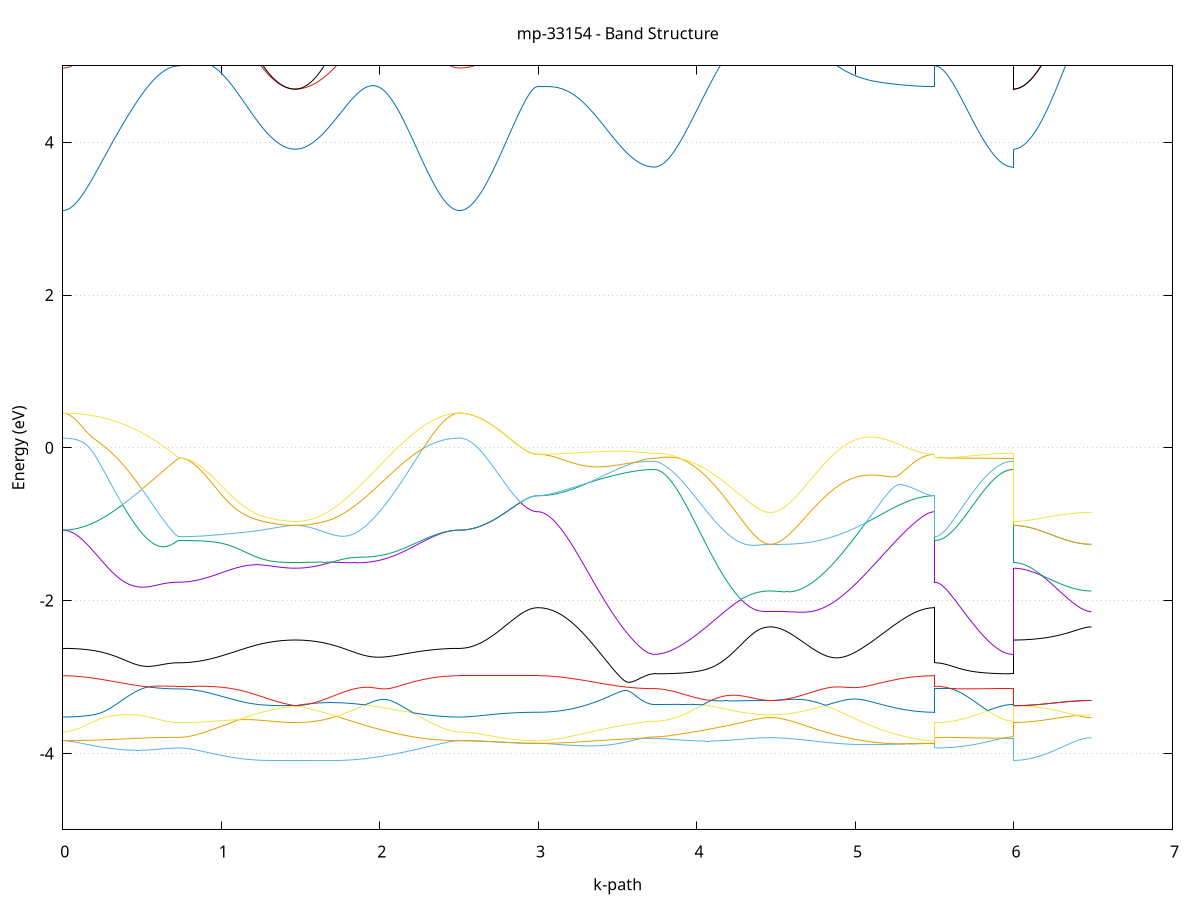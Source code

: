 set title 'mp-33154 - Band Structure'
set xlabel 'k-path'
set ylabel 'Energy (eV)'
set grid y
set yrange [-5:5]
set terminal png size 800,600
set output 'mp-33154_bands_gnuplot.png'
plot '-' using 1:2 with lines notitle, '-' using 1:2 with lines notitle, '-' using 1:2 with lines notitle, '-' using 1:2 with lines notitle, '-' using 1:2 with lines notitle, '-' using 1:2 with lines notitle, '-' using 1:2 with lines notitle, '-' using 1:2 with lines notitle, '-' using 1:2 with lines notitle, '-' using 1:2 with lines notitle, '-' using 1:2 with lines notitle, '-' using 1:2 with lines notitle, '-' using 1:2 with lines notitle, '-' using 1:2 with lines notitle, '-' using 1:2 with lines notitle, '-' using 1:2 with lines notitle, '-' using 1:2 with lines notitle, '-' using 1:2 with lines notitle, '-' using 1:2 with lines notitle, '-' using 1:2 with lines notitle, '-' using 1:2 with lines notitle, '-' using 1:2 with lines notitle, '-' using 1:2 with lines notitle, '-' using 1:2 with lines notitle, '-' using 1:2 with lines notitle, '-' using 1:2 with lines notitle, '-' using 1:2 with lines notitle, '-' using 1:2 with lines notitle, '-' using 1:2 with lines notitle, '-' using 1:2 with lines notitle, '-' using 1:2 with lines notitle, '-' using 1:2 with lines notitle, '-' using 1:2 with lines notitle, '-' using 1:2 with lines notitle, '-' using 1:2 with lines notitle, '-' using 1:2 with lines notitle, '-' using 1:2 with lines notitle, '-' using 1:2 with lines notitle, '-' using 1:2 with lines notitle, '-' using 1:2 with lines notitle, '-' using 1:2 with lines notitle, '-' using 1:2 with lines notitle, '-' using 1:2 with lines notitle, '-' using 1:2 with lines notitle, '-' using 1:2 with lines notitle, '-' using 1:2 with lines notitle, '-' using 1:2 with lines notitle, '-' using 1:2 with lines notitle, '-' using 1:2 with lines notitle, '-' using 1:2 with lines notitle, '-' using 1:2 with lines notitle, '-' using 1:2 with lines notitle, '-' using 1:2 with lines notitle, '-' using 1:2 with lines notitle, '-' using 1:2 with lines notitle, '-' using 1:2 with lines notitle, '-' using 1:2 with lines notitle, '-' using 1:2 with lines notitle, '-' using 1:2 with lines notitle, '-' using 1:2 with lines notitle, '-' using 1:2 with lines notitle, '-' using 1:2 with lines notitle, '-' using 1:2 with lines notitle, '-' using 1:2 with lines notitle
0.000000 -12.077396
0.009906 -12.077296
0.019812 -12.076996
0.029718 -12.076396
0.039624 -12.075496
0.049529 -12.074496
0.059435 -12.073196
0.069341 -12.071696
0.079247 -12.069896
0.089153 -12.067896
0.099059 -12.065696
0.108965 -12.063296
0.118871 -12.060596
0.128777 -12.057696
0.138682 -12.054596
0.148588 -12.051296
0.158494 -12.047696
0.168400 -12.043996
0.178306 -12.039996
0.188212 -12.035896
0.198118 -12.031496
0.208024 -12.026996
0.217930 -12.022196
0.227836 -12.017296
0.237741 -12.012196
0.247647 -12.006896
0.257553 -12.001396
0.267459 -11.995796
0.277365 -11.989996
0.287271 -11.984096
0.297177 -11.977996
0.307083 -11.971796
0.316989 -11.965396
0.326894 -11.958896
0.336800 -11.952196
0.346706 -11.945496
0.356612 -11.938596
0.366518 -11.931596
0.376424 -11.924496
0.386330 -11.917396
0.396236 -11.910096
0.406142 -11.902796
0.416047 -11.895396
0.425953 -11.887896
0.435859 -11.880396
0.445765 -11.872796
0.455671 -11.865096
0.465577 -11.857496
0.475483 -11.849796
0.485389 -11.842096
0.495295 -11.834396
0.505200 -11.826596
0.515106 -11.818896
0.525012 -11.811196
0.534918 -11.803496
0.544824 -11.795896
0.554730 -11.788296
0.564636 -11.780696
0.574542 -11.773196
0.584448 -11.765796
0.594353 -11.758396
0.604259 -11.751096
0.614165 -11.743896
0.624071 -11.736896
0.633977 -11.729896
0.643883 -11.723096
0.653789 -11.716496
0.663695 -11.710096
0.673601 -11.703996
0.683506 -11.698196
0.693412 -11.692796
0.703318 -11.688096
0.713224 -11.684196
0.723130 -11.681696
0.733036 -11.680696
0.733036 -11.680696
0.742942 -11.680696
0.752848 -11.680396
0.762754 -11.680096
0.772660 -11.679496
0.782565 -11.678896
0.792471 -11.677996
0.802377 -11.677096
0.812283 -11.675996
0.822189 -11.674696
0.832095 -11.673296
0.842001 -11.671796
0.851907 -11.670096
0.861813 -11.668296
0.871718 -11.666296
0.881624 -11.664296
0.891530 -11.662096
0.901436 -11.659796
0.911342 -11.657296
0.921248 -11.654796
0.931154 -11.652096
0.941060 -11.649396
0.950966 -11.646496
0.960871 -11.643596
0.970777 -11.640496
0.980683 -11.637396
0.990589 -11.634196
1.000495 -11.630896
1.010401 -11.627496
1.020307 -11.624096
1.030213 -11.620596
1.040119 -11.617096
1.050024 -11.613496
1.059930 -11.609896
1.069836 -11.606296
1.079742 -11.602596
1.089648 -11.598896
1.099554 -11.595196
1.109460 -11.591496
1.119366 -11.587696
1.129272 -11.583996
1.139177 -11.580296
1.149083 -11.576596
1.158989 -11.572996
1.168895 -11.569396
1.178801 -11.565796
1.188707 -11.562196
1.198613 -11.558696
1.208519 -11.555296
1.218425 -11.551996
1.228330 -11.548696
1.238236 -11.545496
1.248142 -11.542296
1.258048 -11.539296
1.267954 -11.536396
1.277860 -11.533596
1.287766 -11.530796
1.297672 -11.528196
1.307578 -11.525696
1.317484 -11.523396
1.327389 -11.521096
1.337295 -11.518996
1.347201 -11.517096
1.357107 -11.515296
1.367013 -11.513596
1.376919 -11.512096
1.386825 -11.510696
1.396731 -11.509496
1.406637 -11.508396
1.416542 -11.507496
1.426448 -11.506796
1.436354 -11.506196
1.446260 -11.505796
1.456166 -11.505496
1.466072 -11.505396
1.466072 -11.505396
1.476040 -11.505596
1.486008 -11.505996
1.495976 -11.506696
1.505944 -11.507696
1.515912 -11.508996
1.525880 -11.510596
1.535848 -11.512396
1.545816 -11.514496
1.555784 -11.516896
1.565752 -11.519596
1.575720 -11.522496
1.585688 -11.525696
1.595656 -11.529196
1.605624 -11.532896
1.615591 -11.536896
1.625559 -11.541096
1.635527 -11.545496
1.645495 -11.550196
1.655463 -11.555196
1.665431 -11.560296
1.675399 -11.565696
1.685367 -11.571296
1.695335 -11.577196
1.705303 -11.583196
1.715271 -11.589396
1.725239 -11.595796
1.735207 -11.602396
1.745175 -11.609096
1.755143 -11.616096
1.765111 -11.623196
1.775079 -11.630396
1.785047 -11.637796
1.795015 -11.645296
1.804983 -11.652996
1.814951 -11.660796
1.824919 -11.668696
1.834887 -11.676696
1.844855 -11.684796
1.854823 -11.692996
1.864791 -11.701196
1.874759 -11.709596
1.884727 -11.717996
1.894695 -11.726496
1.904663 -11.734996
1.914631 -11.743596
1.924599 -11.752196
1.934567 -11.760796
1.944535 -11.769396
1.954503 -11.778096
1.964471 -11.786696
1.974439 -11.795296
1.984407 -11.803996
1.994375 -11.812596
2.004343 -11.821096
2.014310 -11.829696
2.024278 -11.838196
2.034246 -11.846596
2.044214 -11.854996
2.054182 -11.863296
2.064150 -11.871496
2.074118 -11.879596
2.084086 -11.887696
2.094054 -11.895696
2.104022 -11.903496
2.113990 -11.911296
2.123958 -11.918896
2.133926 -11.926496
2.143894 -11.933896
2.153862 -11.941096
2.163830 -11.948296
2.173798 -11.955196
2.183766 -11.962096
2.193734 -11.968696
2.203702 -11.975296
2.213670 -11.981596
2.223638 -11.987796
2.233606 -11.993796
2.243574 -11.999596
2.253542 -12.005296
2.263510 -12.010796
2.273478 -12.015996
2.283446 -12.021096
2.293414 -12.025996
2.303382 -12.030596
2.313350 -12.035096
2.323318 -12.039396
2.333286 -12.043396
2.343254 -12.047196
2.353222 -12.050796
2.363190 -12.054196
2.373158 -12.057396
2.383126 -12.060296
2.393094 -12.062996
2.403062 -12.065496
2.413029 -12.067796
2.422997 -12.069796
2.432965 -12.071596
2.442933 -12.073096
2.452901 -12.074496
2.462869 -12.075496
2.472837 -12.076396
2.482805 -12.076996
2.492773 -12.077296
2.502741 -12.077396
2.502741 -12.077396
2.512629 -12.077296
2.522516 -12.076996
2.532403 -12.076396
2.542291 -12.075596
2.552178 -12.074496
2.562065 -12.073296
2.571953 -12.071796
2.581840 -12.069996
2.591727 -12.068096
2.601615 -12.065896
2.611502 -12.063496
2.621389 -12.060796
2.631277 -12.057996
2.641164 -12.054896
2.651051 -12.051696
2.660939 -12.048196
2.670826 -12.044496
2.680713 -12.040596
2.690601 -12.036596
2.700488 -12.032296
2.710375 -12.027796
2.720263 -12.023196
2.730150 -12.018396
2.740037 -12.013396
2.749925 -12.008196
2.759812 -12.002896
2.769699 -11.997396
2.779587 -11.991796
2.789474 -11.985996
2.799361 -11.980196
2.809249 -11.974196
2.819136 -11.968096
2.829023 -11.961896
2.838911 -11.955596
2.848798 -11.949296
2.858685 -11.942996
2.868573 -11.936596
2.878460 -11.930196
2.888347 -11.923896
2.898235 -11.917696
2.908122 -11.911596
2.918009 -11.905696
2.927897 -11.899996
2.937784 -11.894696
2.947671 -11.889796
2.957559 -11.885596
2.967446 -11.881996
2.977333 -11.879296
2.987221 -11.877696
2.997108 -11.877096
2.997108 -11.877096
3.007014 -11.876996
3.016920 -11.876796
3.026826 -11.876396
3.036732 -11.875796
3.046637 -11.875096
3.056543 -11.874196
3.066449 -11.873196
3.076355 -11.871996
3.086261 -11.870596
3.096167 -11.869096
3.106073 -11.867496
3.115979 -11.865696
3.125885 -11.863796
3.135791 -11.861696
3.145696 -11.859496
3.155602 -11.857096
3.165508 -11.854596
3.175414 -11.851996
3.185320 -11.849196
3.195226 -11.846396
3.205132 -11.843396
3.215038 -11.840296
3.224944 -11.837096
3.234849 -11.833796
3.244755 -11.830396
3.254661 -11.826896
3.264567 -11.823296
3.274473 -11.819596
3.284379 -11.815796
3.294285 -11.811996
3.304191 -11.808096
3.314097 -11.804096
3.324002 -11.800096
3.333908 -11.795996
3.343814 -11.791896
3.353720 -11.787796
3.363626 -11.783596
3.373532 -11.779396
3.383438 -11.775196
3.393344 -11.770896
3.403250 -11.766696
3.413155 -11.762496
3.423061 -11.758196
3.432967 -11.753996
3.442873 -11.749796
3.452779 -11.745696
3.462685 -11.741596
3.472591 -11.737496
3.482497 -11.733496
3.492403 -11.729596
3.502308 -11.725696
3.512214 -11.721896
3.522120 -11.718196
3.532026 -11.714496
3.541932 -11.710996
3.551838 -11.707596
3.561744 -11.704196
3.571650 -11.701096
3.581556 -11.697996
3.591462 -11.695096
3.601367 -11.692296
3.611273 -11.689596
3.621179 -11.687196
3.631085 -11.684896
3.640991 -11.682796
3.650897 -11.680896
3.660803 -11.679096
3.670709 -11.677596
3.680615 -11.676296
3.690520 -11.675196
3.700426 -11.674396
3.710332 -11.673796
3.720238 -11.673396
3.730144 -11.673296
3.730144 -11.673296
3.740050 -11.673196
3.749956 -11.672996
3.759862 -11.672596
3.769768 -11.672096
3.779673 -11.671496
3.789579 -11.670696
3.799485 -11.669796
3.809391 -11.668696
3.819297 -11.667496
3.829203 -11.666096
3.839109 -11.664596
3.849015 -11.662996
3.858921 -11.661296
3.868826 -11.659396
3.878732 -11.657396
3.888638 -11.655296
3.898544 -11.653096
3.908450 -11.650796
3.918356 -11.648296
3.928262 -11.645796
3.938168 -11.643096
3.948074 -11.640296
3.957979 -11.637496
3.967885 -11.634596
3.977791 -11.631596
3.987697 -11.628496
3.997603 -11.625296
4.007509 -11.622096
4.017415 -11.618796
4.027321 -11.615396
4.037227 -11.611996
4.047132 -11.608596
4.057038 -11.605096
4.066944 -11.601596
4.076850 -11.598096
4.086756 -11.594496
4.096662 -11.590996
4.106568 -11.587396
4.116474 -11.583796
4.126380 -11.580196
4.136286 -11.576696
4.146191 -11.573096
4.156097 -11.569596
4.166003 -11.566096
4.175909 -11.562696
4.185815 -11.559296
4.195721 -11.555896
4.205627 -11.552696
4.215533 -11.549396
4.225439 -11.546296
4.235344 -11.543196
4.245250 -11.540196
4.255156 -11.537296
4.265062 -11.534496
4.274968 -11.531796
4.284874 -11.529196
4.294780 -11.526696
4.304686 -11.524296
4.314592 -11.521996
4.324497 -11.519896
4.334403 -11.517796
4.344309 -11.515996
4.354215 -11.514196
4.364121 -11.512596
4.374027 -11.511096
4.383933 -11.509796
4.393839 -11.508696
4.403745 -11.507596
4.413650 -11.506796
4.423556 -11.506096
4.433462 -11.505496
4.443368 -11.505096
4.453274 -11.504896
4.463180 -11.504796
4.463180 -11.504796
4.473148 -11.504896
4.483116 -11.505096
4.493084 -11.505596
4.503052 -11.506196
4.513020 -11.506996
4.522988 -11.507996
4.532956 -11.509096
4.542924 -11.510396
4.552892 -11.511896
4.562860 -11.513596
4.572828 -11.515396
4.582796 -11.517396
4.592764 -11.519596
4.602732 -11.521896
4.612700 -11.524296
4.622668 -11.526996
4.632635 -11.529796
4.642603 -11.532696
4.652571 -11.535796
4.662539 -11.538996
4.672507 -11.542396
4.682475 -11.545896
4.692443 -11.549596
4.702411 -11.553396
4.712379 -11.557296
4.722347 -11.561296
4.732315 -11.565496
4.742283 -11.569696
4.752251 -11.574096
4.762219 -11.578596
4.772187 -11.583196
4.782155 -11.587896
4.792123 -11.592696
4.802091 -11.597596
4.812059 -11.602496
4.822027 -11.607496
4.831995 -11.612696
4.841963 -11.617796
4.851931 -11.623096
4.861899 -11.628396
4.871867 -11.633796
4.881835 -11.639196
4.891803 -11.644596
4.901771 -11.650096
4.911739 -11.655696
4.921707 -11.661196
4.931675 -11.666796
4.941643 -11.672396
4.951611 -11.677996
4.961579 -11.683596
4.971547 -11.689296
4.981515 -11.694896
4.991483 -11.700496
5.001451 -11.706096
5.011419 -11.711696
5.021386 -11.717296
5.031354 -11.722796
5.041322 -11.728296
5.051290 -11.733796
5.061258 -11.739196
5.071226 -11.744596
5.081194 -11.749896
5.091162 -11.755196
5.101130 -11.760396
5.111098 -11.765496
5.121066 -11.770596
5.131034 -11.775596
5.141002 -11.780496
5.150970 -11.785296
5.160938 -11.790096
5.170906 -11.794796
5.180874 -11.799296
5.190842 -11.803796
5.200810 -11.808196
5.210778 -11.812396
5.220746 -11.816596
5.230714 -11.820596
5.240682 -11.824496
5.250650 -11.828296
5.260618 -11.831996
5.270586 -11.835496
5.280554 -11.838896
5.290522 -11.842196
5.300490 -11.845396
5.310458 -11.848396
5.320426 -11.851296
5.330394 -11.853996
5.340362 -11.856596
5.350330 -11.858996
5.360298 -11.861296
5.370266 -11.863496
5.380234 -11.865496
5.390202 -11.867296
5.400170 -11.868996
5.410138 -11.870496
5.420105 -11.871896
5.430073 -11.873096
5.440041 -11.874196
5.450009 -11.875096
5.459977 -11.875796
5.469945 -11.876396
5.479913 -11.876796
5.489881 -11.876996
5.499849 -11.877096
5.499849 -11.680696
5.509737 -11.680696
5.519624 -11.680696
5.529511 -11.680696
5.539399 -11.680596
5.549286 -11.680596
5.559173 -11.680496
5.569061 -11.680396
5.578948 -11.680296
5.588835 -11.680196
5.598723 -11.679996
5.608610 -11.679896
5.618497 -11.679696
5.628385 -11.679596
5.638272 -11.679396
5.648159 -11.679196
5.658047 -11.678996
5.667934 -11.678796
5.677821 -11.678596
5.687709 -11.678396
5.697596 -11.678196
5.707483 -11.677896
5.717371 -11.677696
5.727258 -11.677496
5.737145 -11.677296
5.747033 -11.676996
5.756920 -11.676796
5.766807 -11.676596
5.776695 -11.676296
5.786582 -11.676096
5.796469 -11.675896
5.806357 -11.675596
5.816244 -11.675396
5.826131 -11.675196
5.836019 -11.674996
5.845906 -11.674796
5.855793 -11.674596
5.865681 -11.674496
5.875568 -11.674296
5.885455 -11.674096
5.895343 -11.673996
5.905230 -11.673896
5.915117 -11.673796
5.925005 -11.673596
5.934892 -11.673596
5.944779 -11.673496
5.954667 -11.673396
5.964554 -11.673396
5.974441 -11.673296
5.984329 -11.673296
5.994216 -11.673296
5.994216 -11.505396
6.004103 -11.505396
6.013991 -11.505396
6.023878 -11.505396
6.033765 -11.505396
6.043653 -11.505396
6.053540 -11.505396
6.063427 -11.505396
6.073315 -11.505396
6.083202 -11.505396
6.093089 -11.505396
6.102977 -11.505396
6.112864 -11.505296
6.122751 -11.505296
6.132639 -11.505296
6.142526 -11.505296
6.152413 -11.505296
6.162301 -11.505296
6.172188 -11.505296
6.182075 -11.505196
6.191963 -11.505196
6.201850 -11.505196
6.211737 -11.505196
6.221625 -11.505196
6.231512 -11.505096
6.241399 -11.505096
6.251287 -11.505096
6.261174 -11.505096
6.271061 -11.505096
6.280949 -11.504996
6.290836 -11.504996
6.300723 -11.504996
6.310611 -11.504996
6.320498 -11.504996
6.330385 -11.504896
6.340273 -11.504896
6.350160 -11.504896
6.360047 -11.504896
6.369935 -11.504896
6.379822 -11.504896
6.389709 -11.504896
6.399597 -11.504796
6.409484 -11.504796
6.419372 -11.504796
6.429259 -11.504796
6.439146 -11.504796
6.449034 -11.504796
6.458921 -11.504796
6.468808 -11.504796
6.478696 -11.504796
6.488583 -11.504796
e
0.000000 -11.534796
0.009906 -11.534796
0.019812 -11.534796
0.029718 -11.534796
0.039624 -11.534696
0.049529 -11.534596
0.059435 -11.534496
0.069341 -11.534396
0.079247 -11.534296
0.089153 -11.534196
0.099059 -11.533996
0.108965 -11.533896
0.118871 -11.533696
0.128777 -11.533596
0.138682 -11.533396
0.148588 -11.533196
0.158494 -11.533096
0.168400 -11.532896
0.178306 -11.532796
0.188212 -11.532696
0.198118 -11.532596
0.208024 -11.532496
0.217930 -11.532396
0.227836 -11.532396
0.237741 -11.532396
0.247647 -11.532396
0.257553 -11.532396
0.267459 -11.532596
0.277365 -11.532696
0.287271 -11.532896
0.297177 -11.533196
0.307083 -11.533496
0.316989 -11.533896
0.326894 -11.534296
0.336800 -11.534796
0.346706 -11.535396
0.356612 -11.536096
0.366518 -11.536896
0.376424 -11.537796
0.386330 -11.538696
0.396236 -11.539796
0.406142 -11.540896
0.416047 -11.542196
0.425953 -11.543596
0.435859 -11.544996
0.445765 -11.546696
0.455671 -11.548396
0.465577 -11.550296
0.475483 -11.552196
0.485389 -11.554396
0.495295 -11.556596
0.505200 -11.558996
0.515106 -11.561496
0.525012 -11.564196
0.534918 -11.566996
0.544824 -11.569996
0.554730 -11.573096
0.564636 -11.576296
0.574542 -11.579696
0.584448 -11.583196
0.594353 -11.586896
0.604259 -11.590696
0.614165 -11.594596
0.624071 -11.598696
0.633977 -11.602796
0.643883 -11.607096
0.653789 -11.611396
0.663695 -11.615796
0.673601 -11.620196
0.683506 -11.624496
0.693412 -11.628596
0.703318 -11.632396
0.713224 -11.635596
0.723130 -11.637696
0.733036 -11.638496
0.733036 -11.638496
0.742942 -11.638496
0.752848 -11.638296
0.762754 -11.637996
0.772660 -11.637596
0.782565 -11.637096
0.792471 -11.636496
0.802377 -11.635696
0.812283 -11.634896
0.822189 -11.633896
0.832095 -11.632796
0.842001 -11.631696
0.851907 -11.630396
0.861813 -11.628996
0.871718 -11.627496
0.881624 -11.625896
0.891530 -11.624296
0.901436 -11.622496
0.911342 -11.620596
0.921248 -11.618696
0.931154 -11.616696
0.941060 -11.614596
0.950966 -11.612396
0.960871 -11.610096
0.970777 -11.607796
0.980683 -11.605396
0.990589 -11.602996
1.000495 -11.600496
1.010401 -11.597896
1.020307 -11.595296
1.030213 -11.592596
1.040119 -11.589996
1.050024 -11.587196
1.059930 -11.584496
1.069836 -11.581696
1.079742 -11.578896
1.089648 -11.576096
1.099554 -11.573296
1.109460 -11.570496
1.119366 -11.567596
1.129272 -11.564796
1.139177 -11.561996
1.149083 -11.559196
1.158989 -11.556396
1.168895 -11.553696
1.178801 -11.550996
1.188707 -11.548296
1.198613 -11.545696
1.208519 -11.543096
1.218425 -11.540496
1.228330 -11.537996
1.238236 -11.535596
1.248142 -11.533296
1.258048 -11.530996
1.267954 -11.528796
1.277860 -11.526596
1.287766 -11.524596
1.297672 -11.522596
1.307578 -11.520696
1.317484 -11.518896
1.327389 -11.517296
1.337295 -11.515696
1.347201 -11.514196
1.357107 -11.512796
1.367013 -11.511596
1.376919 -11.510396
1.386825 -11.509396
1.396731 -11.508496
1.406637 -11.507696
1.416542 -11.506996
1.426448 -11.506396
1.436354 -11.505996
1.446260 -11.505696
1.456166 -11.505496
1.466072 -11.505396
1.466072 -11.505396
1.476040 -11.505396
1.486008 -11.505496
1.495976 -11.505496
1.505944 -11.505496
1.515912 -11.505496
1.525880 -11.505596
1.535848 -11.505596
1.545816 -11.505696
1.555784 -11.505796
1.565752 -11.505896
1.575720 -11.505996
1.585688 -11.506096
1.595656 -11.506196
1.605624 -11.506296
1.615591 -11.506396
1.625559 -11.506596
1.635527 -11.506696
1.645495 -11.506896
1.655463 -11.506996
1.665431 -11.507196
1.675399 -11.507396
1.685367 -11.507596
1.695335 -11.507796
1.705303 -11.507996
1.715271 -11.508196
1.725239 -11.508496
1.735207 -11.508696
1.745175 -11.508896
1.755143 -11.509196
1.765111 -11.509496
1.775079 -11.509796
1.785047 -11.509996
1.795015 -11.510296
1.804983 -11.510596
1.814951 -11.510996
1.824919 -11.511296
1.834887 -11.511596
1.844855 -11.511996
1.854823 -11.512296
1.864791 -11.512696
1.874759 -11.513096
1.884727 -11.513396
1.894695 -11.513796
1.904663 -11.514196
1.914631 -11.514596
1.924599 -11.514996
1.934567 -11.515396
1.944535 -11.515796
1.954503 -11.516296
1.964471 -11.516696
1.974439 -11.517096
1.984407 -11.517596
1.994375 -11.517996
2.004343 -11.518496
2.014310 -11.518896
2.024278 -11.519396
2.034246 -11.519896
2.044214 -11.520296
2.054182 -11.520796
2.064150 -11.521296
2.074118 -11.521696
2.084086 -11.522196
2.094054 -11.522696
2.104022 -11.523096
2.113990 -11.523596
2.123958 -11.524096
2.133926 -11.524496
2.143894 -11.524996
2.153862 -11.525396
2.163830 -11.525896
2.173798 -11.526296
2.183766 -11.526796
2.193734 -11.527196
2.203702 -11.527596
2.213670 -11.528096
2.223638 -11.528496
2.233606 -11.528896
2.243574 -11.529296
2.253542 -11.529596
2.263510 -11.529996
2.273478 -11.530396
2.283446 -11.530696
2.293414 -11.531096
2.303382 -11.531396
2.313350 -11.531696
2.323318 -11.531996
2.333286 -11.532296
2.343254 -11.532596
2.353222 -11.532896
2.363190 -11.533096
2.373158 -11.533296
2.383126 -11.533596
2.393094 -11.533796
2.403062 -11.533896
2.413029 -11.534096
2.422997 -11.534296
2.432965 -11.534396
2.442933 -11.534496
2.452901 -11.534596
2.462869 -11.534696
2.472837 -11.534796
2.482805 -11.534796
2.492773 -11.534796
2.502741 -11.534796
2.502741 -11.534796
2.512629 -11.534996
2.522516 -11.535396
2.532403 -11.536096
2.542291 -11.537096
2.552178 -11.538296
2.562065 -11.539896
2.571953 -11.541696
2.581840 -11.543796
2.591727 -11.546096
2.601615 -11.548696
2.611502 -11.551596
2.621389 -11.554696
2.631277 -11.558096
2.641164 -11.561696
2.651051 -11.565596
2.660939 -11.569696
2.670826 -11.573996
2.680713 -11.578596
2.690601 -11.583396
2.700488 -11.588396
2.710375 -11.593596
2.720263 -11.598896
2.730150 -11.604496
2.740037 -11.610296
2.749925 -11.616196
2.759812 -11.622296
2.769699 -11.628496
2.779587 -11.634896
2.789474 -11.641296
2.799361 -11.647896
2.809249 -11.654596
2.819136 -11.661396
2.829023 -11.668296
2.838911 -11.675196
2.848798 -11.682096
2.858685 -11.689096
2.868573 -11.695996
2.878460 -11.702896
2.888347 -11.709696
2.898235 -11.716396
2.908122 -11.722996
2.918009 -11.729296
2.927897 -11.735296
2.937784 -11.740896
2.947671 -11.745996
2.957559 -11.750496
2.967446 -11.754196
2.977333 -11.756996
2.987221 -11.758696
2.997108 -11.759296
2.997108 -11.759296
3.007014 -11.759196
3.016920 -11.759096
3.026826 -11.758796
3.036732 -11.758296
3.046637 -11.757796
3.056543 -11.757196
3.066449 -11.756396
3.076355 -11.755496
3.086261 -11.754496
3.096167 -11.753396
3.106073 -11.752196
3.115979 -11.750796
3.125885 -11.749396
3.135791 -11.747896
3.145696 -11.746196
3.155602 -11.744496
3.165508 -11.742696
3.175414 -11.740696
3.185320 -11.738696
3.195226 -11.736696
3.205132 -11.734496
3.215038 -11.732296
3.224944 -11.729996
3.234849 -11.727596
3.244755 -11.725196
3.254661 -11.722696
3.264567 -11.720196
3.274473 -11.717596
3.284379 -11.714996
3.294285 -11.712296
3.304191 -11.709596
3.314097 -11.706896
3.324002 -11.704196
3.333908 -11.701496
3.343814 -11.698696
3.353720 -11.695996
3.363626 -11.693296
3.373532 -11.690496
3.383438 -11.687796
3.393344 -11.685096
3.403250 -11.682496
3.413155 -11.679896
3.423061 -11.677296
3.432967 -11.674696
3.442873 -11.672196
3.452779 -11.669796
3.462685 -11.667396
3.472591 -11.665096
3.482497 -11.662896
3.492403 -11.660696
3.502308 -11.658596
3.512214 -11.656596
3.522120 -11.654696
3.532026 -11.652896
3.541932 -11.651196
3.551838 -11.649496
3.561744 -11.647996
3.571650 -11.646596
3.581556 -11.645196
3.591462 -11.643996
3.601367 -11.642896
3.611273 -11.641896
3.621179 -11.640896
3.631085 -11.640096
3.640991 -11.639396
3.650897 -11.638796
3.660803 -11.638196
3.670709 -11.637796
3.680615 -11.637396
3.690520 -11.637096
3.700426 -11.636896
3.710332 -11.636696
3.720238 -11.636596
3.730144 -11.636596
3.730144 -11.636596
3.740050 -11.636496
3.749956 -11.636396
3.759862 -11.636096
3.769768 -11.635696
3.779673 -11.635196
3.789579 -11.634496
3.799485 -11.633796
3.809391 -11.632996
3.819297 -11.631996
3.829203 -11.630896
3.839109 -11.629796
3.849015 -11.628496
3.858921 -11.627096
3.868826 -11.625696
3.878732 -11.624096
3.888638 -11.622396
3.898544 -11.620696
3.908450 -11.618896
3.918356 -11.616896
3.928262 -11.614896
3.938168 -11.612796
3.948074 -11.610696
3.957979 -11.608396
3.967885 -11.606096
3.977791 -11.603796
3.987697 -11.601296
3.997603 -11.598896
4.007509 -11.596296
4.017415 -11.593696
4.027321 -11.591096
4.037227 -11.588496
4.047132 -11.585796
4.057038 -11.582996
4.066944 -11.580296
4.076850 -11.577496
4.086756 -11.574696
4.096662 -11.571896
4.106568 -11.569196
4.116474 -11.566396
4.126380 -11.563596
4.136286 -11.560796
4.146191 -11.557996
4.156097 -11.555296
4.166003 -11.552596
4.175909 -11.549896
4.185815 -11.547196
4.195721 -11.544596
4.205627 -11.541996
4.215533 -11.539496
4.225439 -11.537096
4.235344 -11.534696
4.245250 -11.532296
4.255156 -11.530096
4.265062 -11.527896
4.274968 -11.525796
4.284874 -11.523696
4.294780 -11.521796
4.304686 -11.519896
4.314592 -11.518196
4.324497 -11.516496
4.334403 -11.514896
4.344309 -11.513496
4.354215 -11.512096
4.364121 -11.510896
4.374027 -11.509696
4.383933 -11.508696
4.393839 -11.507796
4.403745 -11.506996
4.413650 -11.506296
4.423556 -11.505796
4.433462 -11.505396
4.443368 -11.504996
4.453274 -11.504896
4.463180 -11.504796
4.463180 -11.504796
4.473148 -11.504796
4.483116 -11.504996
4.493084 -11.505296
4.503052 -11.505696
4.513020 -11.506196
4.522988 -11.506796
4.532956 -11.507496
4.542924 -11.508296
4.552892 -11.509196
4.562860 -11.510196
4.572828 -11.511296
4.582796 -11.512596
4.592764 -11.513896
4.602732 -11.515296
4.612700 -11.516896
4.622668 -11.518496
4.632635 -11.520296
4.642603 -11.522096
4.652571 -11.523996
4.662539 -11.526096
4.672507 -11.528196
4.682475 -11.530396
4.692443 -11.532696
4.702411 -11.535096
4.712379 -11.537596
4.722347 -11.540096
4.732315 -11.542796
4.742283 -11.545496
4.752251 -11.548296
4.762219 -11.551196
4.772187 -11.554096
4.782155 -11.557196
4.792123 -11.560296
4.802091 -11.563396
4.812059 -11.566596
4.822027 -11.569896
4.831995 -11.573296
4.841963 -11.576696
4.851931 -11.580096
4.861899 -11.583596
4.871867 -11.587196
4.881835 -11.590796
4.891803 -11.594396
4.901771 -11.598096
4.911739 -11.601796
4.921707 -11.605496
4.931675 -11.609296
4.941643 -11.613096
4.951611 -11.616896
4.961579 -11.620696
4.971547 -11.624596
4.981515 -11.628396
4.991483 -11.632296
5.001451 -11.636096
5.011419 -11.639996
5.021386 -11.643896
5.031354 -11.647696
5.041322 -11.651496
5.051290 -11.655396
5.061258 -11.659196
5.071226 -11.662996
5.081194 -11.666696
5.091162 -11.670396
5.101130 -11.674096
5.111098 -11.677796
5.121066 -11.681396
5.131034 -11.684996
5.141002 -11.688496
5.150970 -11.691996
5.160938 -11.695396
5.170906 -11.698696
5.180874 -11.701996
5.190842 -11.705296
5.200810 -11.708396
5.210778 -11.711496
5.220746 -11.714496
5.230714 -11.717496
5.240682 -11.720396
5.250650 -11.723096
5.260618 -11.725796
5.270586 -11.728396
5.280554 -11.730996
5.290522 -11.733396
5.300490 -11.735696
5.310458 -11.737896
5.320426 -11.740096
5.330394 -11.742096
5.340362 -11.743996
5.350330 -11.745796
5.360298 -11.747496
5.370266 -11.749096
5.380234 -11.750596
5.390202 -11.751996
5.400170 -11.753296
5.410138 -11.754396
5.420105 -11.755396
5.430073 -11.756296
5.440041 -11.757096
5.450009 -11.757796
5.459977 -11.758296
5.469945 -11.758796
5.479913 -11.759096
5.489881 -11.759196
5.499849 -11.759296
5.499849 -11.638496
5.509737 -11.638496
5.519624 -11.638496
5.529511 -11.638496
5.539399 -11.638496
5.549286 -11.638496
5.559173 -11.638496
5.569061 -11.638396
5.578948 -11.638396
5.588835 -11.638396
5.598723 -11.638296
5.608610 -11.638296
5.618497 -11.638296
5.628385 -11.638196
5.638272 -11.638196
5.648159 -11.638096
5.658047 -11.638096
5.667934 -11.637996
5.677821 -11.637996
5.687709 -11.637896
5.697596 -11.637896
5.707483 -11.637796
5.717371 -11.637696
5.727258 -11.637696
5.737145 -11.637596
5.747033 -11.637596
5.756920 -11.637496
5.766807 -11.637396
5.776695 -11.637396
5.786582 -11.637296
5.796469 -11.637296
5.806357 -11.637196
5.816244 -11.637096
5.826131 -11.637096
5.836019 -11.636996
5.845906 -11.636996
5.855793 -11.636896
5.865681 -11.636896
5.875568 -11.636796
5.885455 -11.636796
5.895343 -11.636796
5.905230 -11.636696
5.915117 -11.636696
5.925005 -11.636696
5.934892 -11.636696
5.944779 -11.636596
5.954667 -11.636596
5.964554 -11.636596
5.974441 -11.636596
5.984329 -11.636596
5.994216 -11.636596
5.994216 -11.505396
6.004103 -11.505396
6.013991 -11.505396
6.023878 -11.505396
6.033765 -11.505396
6.043653 -11.505396
6.053540 -11.505396
6.063427 -11.505396
6.073315 -11.505396
6.083202 -11.505396
6.093089 -11.505396
6.102977 -11.505396
6.112864 -11.505296
6.122751 -11.505296
6.132639 -11.505296
6.142526 -11.505296
6.152413 -11.505296
6.162301 -11.505296
6.172188 -11.505296
6.182075 -11.505196
6.191963 -11.505196
6.201850 -11.505196
6.211737 -11.505196
6.221625 -11.505196
6.231512 -11.505096
6.241399 -11.505096
6.251287 -11.505096
6.261174 -11.505096
6.271061 -11.505096
6.280949 -11.504996
6.290836 -11.504996
6.300723 -11.504996
6.310611 -11.504996
6.320498 -11.504996
6.330385 -11.504896
6.340273 -11.504896
6.350160 -11.504896
6.360047 -11.504896
6.369935 -11.504896
6.379822 -11.504896
6.389709 -11.504896
6.399597 -11.504796
6.409484 -11.504796
6.419372 -11.504796
6.429259 -11.504796
6.439146 -11.504796
6.449034 -11.504796
6.458921 -11.504796
6.468808 -11.504796
6.478696 -11.504796
6.488583 -11.504796
e
0.000000 -3.833696
0.009906 -3.834096
0.019812 -3.835196
0.029718 -3.836896
0.039624 -3.839196
0.049529 -3.841996
0.059435 -3.845196
0.069341 -3.848696
0.079247 -3.852396
0.089153 -3.856296
0.099059 -3.860296
0.108965 -3.864396
0.118871 -3.868496
0.128777 -3.872596
0.138682 -3.876696
0.148588 -3.880796
0.158494 -3.884896
0.168400 -3.888896
0.178306 -3.892896
0.188212 -3.896796
0.198118 -3.900596
0.208024 -3.904296
0.217930 -3.907996
0.227836 -3.911596
0.237741 -3.914996
0.247647 -3.918396
0.257553 -3.921696
0.267459 -3.924796
0.277365 -3.927896
0.287271 -3.930796
0.297177 -3.933596
0.307083 -3.936296
0.316989 -3.938896
0.326894 -3.941296
0.336800 -3.943596
0.346706 -3.945696
0.356612 -3.947696
0.366518 -3.949496
0.376424 -3.951196
0.386330 -3.952796
0.396236 -3.954096
0.406142 -3.955296
0.416047 -3.956396
0.425953 -3.957196
0.435859 -3.957896
0.445765 -3.958396
0.455671 -3.958796
0.465577 -3.958996
0.475483 -3.958996
0.485389 -3.958796
0.495295 -3.958396
0.505200 -3.957896
0.515106 -3.957196
0.525012 -3.956396
0.534918 -3.955396
0.544824 -3.954196
0.554730 -3.952996
0.564636 -3.951596
0.574542 -3.950096
0.584448 -3.948496
0.594353 -3.946796
0.604259 -3.944996
0.614165 -3.943296
0.624071 -3.941496
0.633977 -3.939696
0.643883 -3.937996
0.653789 -3.936396
0.663695 -3.934796
0.673601 -3.933396
0.683506 -3.932196
0.693412 -3.931096
0.703318 -3.930296
0.713224 -3.929596
0.723130 -3.929196
0.733036 -3.929096
0.733036 -3.929096
0.742942 -3.929396
0.752848 -3.930196
0.762754 -3.931596
0.772660 -3.933396
0.782565 -3.935696
0.792471 -3.938396
0.802377 -3.941496
0.812283 -3.944896
0.822189 -3.948496
0.832095 -3.952296
0.842001 -3.956296
0.851907 -3.960496
0.861813 -3.964696
0.871718 -3.969096
0.881624 -3.973496
0.891530 -3.977996
0.901436 -3.982496
0.911342 -3.986996
0.921248 -3.991496
0.931154 -3.995996
0.941060 -4.000496
0.950966 -4.004896
0.960871 -4.009296
0.970777 -4.013696
0.980683 -4.017896
0.990589 -4.022196
1.000495 -4.026296
1.010401 -4.030296
1.020307 -4.034296
1.030213 -4.038096
1.040119 -4.041796
1.050024 -4.045496
1.059930 -4.048996
1.069836 -4.052396
1.079742 -4.055596
1.089648 -4.058796
1.099554 -4.061796
1.109460 -4.064596
1.119366 -4.067396
1.129272 -4.069996
1.139177 -4.072396
1.149083 -4.074696
1.158989 -4.076796
1.168895 -4.078796
1.178801 -4.080696
1.188707 -4.082396
1.198613 -4.083996
1.208519 -4.085396
1.218425 -4.086696
1.228330 -4.087896
1.238236 -4.088896
1.248142 -4.089796
1.258048 -4.090596
1.267954 -4.091196
1.277860 -4.091796
1.287766 -4.092296
1.297672 -4.092596
1.307578 -4.092896
1.317484 -4.093096
1.327389 -4.093196
1.337295 -4.093296
1.347201 -4.093296
1.357107 -4.093196
1.367013 -4.093196
1.376919 -4.093096
1.386825 -4.092996
1.396731 -4.092896
1.406637 -4.092696
1.416542 -4.092596
1.426448 -4.092496
1.436354 -4.092396
1.446260 -4.092396
1.456166 -4.092296
1.466072 -4.092296
1.466072 -4.092296
1.476040 -4.092296
1.486008 -4.092396
1.495976 -4.092396
1.505944 -4.092496
1.515912 -4.092596
1.525880 -4.092796
1.535848 -4.092896
1.545816 -4.093096
1.555784 -4.093296
1.565752 -4.093496
1.575720 -4.093596
1.585688 -4.093796
1.595656 -4.093996
1.605624 -4.094196
1.615591 -4.094296
1.625559 -4.094496
1.635527 -4.094596
1.645495 -4.094696
1.655463 -4.094696
1.665431 -4.094696
1.675399 -4.094596
1.685367 -4.094496
1.695335 -4.094296
1.705303 -4.094096
1.715271 -4.093696
1.725239 -4.093296
1.735207 -4.092896
1.745175 -4.092296
1.755143 -4.091596
1.765111 -4.090896
1.775079 -4.089996
1.785047 -4.089096
1.795015 -4.087996
1.804983 -4.086896
1.814951 -4.085596
1.824919 -4.084196
1.834887 -4.082696
1.844855 -4.081096
1.854823 -4.079396
1.864791 -4.077596
1.874759 -4.075596
1.884727 -4.073496
1.894695 -4.071396
1.904663 -4.069096
1.914631 -4.066696
1.924599 -4.064196
1.934567 -4.061596
1.944535 -4.058896
1.954503 -4.056096
1.964471 -4.053096
1.974439 -4.050096
1.984407 -4.046996
1.994375 -4.043796
2.004343 -4.040496
2.014310 -4.037096
2.024278 -4.033696
2.034246 -4.030096
2.044214 -4.026496
2.054182 -4.022696
2.064150 -4.018996
2.074118 -4.015096
2.084086 -4.011196
2.094054 -4.007196
2.104022 -4.003096
2.113990 -3.998996
2.123958 -3.994796
2.133926 -3.990596
2.143894 -3.986296
2.153862 -3.981996
2.163830 -3.977596
2.173798 -3.973196
2.183766 -3.968696
2.193734 -3.964196
2.203702 -3.959696
2.213670 -3.955096
2.223638 -3.950496
2.233606 -3.945796
2.243574 -3.941096
2.253542 -3.936396
2.263510 -3.931596
2.273478 -3.926796
2.283446 -3.921996
2.293414 -3.917196
2.303382 -3.912296
2.313350 -3.907496
2.323318 -3.902596
2.333286 -3.897696
2.343254 -3.892796
2.353222 -3.887796
2.363190 -3.882896
2.373158 -3.878096
2.383126 -3.873196
2.393094 -3.868496
2.403062 -3.863796
2.413029 -3.859196
2.422997 -3.854796
2.432965 -3.850596
2.442933 -3.846596
2.452901 -3.842996
2.462869 -3.839896
2.472837 -3.837296
2.482805 -3.835296
2.492773 -3.834096
2.502741 -3.833696
2.502741 -3.833696
2.512629 -3.833696
2.522516 -3.833796
2.532403 -3.833996
2.542291 -3.834196
2.552178 -3.834596
2.562065 -3.834896
2.571953 -3.835396
2.581840 -3.835896
2.591727 -3.836396
2.601615 -3.837096
2.611502 -3.837696
2.621389 -3.838496
2.631277 -3.839196
2.641164 -3.840096
2.651051 -3.840896
2.660939 -3.841796
2.670826 -3.842796
2.680713 -3.843796
2.690601 -3.844796
2.700488 -3.845796
2.710375 -3.846796
2.720263 -3.847896
2.730150 -3.848996
2.740037 -3.849996
2.749925 -3.851096
2.759812 -3.852196
2.769699 -3.853296
2.779587 -3.854296
2.789474 -3.855396
2.799361 -3.856396
2.809249 -3.857396
2.819136 -3.858396
2.829023 -3.859296
2.838911 -3.860196
2.848798 -3.861096
2.858685 -3.861896
2.868573 -3.862696
2.878460 -3.863496
2.888347 -3.864196
2.898235 -3.864796
2.908122 -3.865396
2.918009 -3.865896
2.927897 -3.866396
2.937784 -3.866796
2.947671 -3.867196
2.957559 -3.867496
2.967446 -3.867696
2.977333 -3.867796
2.987221 -3.867896
2.997108 -3.867996
2.997108 -3.867996
3.007014 -3.868096
3.016920 -3.868596
3.026826 -3.869296
3.036732 -3.870296
3.046637 -3.871396
3.056543 -3.872596
3.066449 -3.873996
3.076355 -3.875396
3.086261 -3.876896
3.096167 -3.878396
3.106073 -3.879896
3.115979 -3.881396
3.125885 -3.882896
3.135791 -3.884296
3.145696 -3.885796
3.155602 -3.887296
3.165508 -3.888696
3.175414 -3.889996
3.185320 -3.891396
3.195226 -3.892596
3.205132 -3.893896
3.215038 -3.894996
3.224944 -3.896096
3.234849 -3.897096
3.244755 -3.898096
3.254661 -3.898996
3.264567 -3.899696
3.274473 -3.900396
3.284379 -3.900996
3.294285 -3.901396
3.304191 -3.901696
3.314097 -3.901896
3.324002 -3.901996
3.333908 -3.901896
3.343814 -3.901696
3.353720 -3.901296
3.363626 -3.900696
3.373532 -3.899996
3.383438 -3.898996
3.393344 -3.897896
3.403250 -3.896596
3.413155 -3.895096
3.423061 -3.893296
3.432967 -3.891396
3.442873 -3.889196
3.452779 -3.886796
3.462685 -3.884196
3.472591 -3.881396
3.482497 -3.878296
3.492403 -3.875096
3.502308 -3.871596
3.512214 -3.867796
3.522120 -3.863896
3.532026 -3.859796
3.541932 -3.855496
3.551838 -3.850996
3.561744 -3.846396
3.571650 -3.841596
3.581556 -3.836796
3.591462 -3.831796
3.601367 -3.826896
3.611273 -3.821996
3.621179 -3.817096
3.631085 -3.812296
3.640991 -3.807796
3.650897 -3.804196
3.660803 -3.803796
3.670709 -3.803396
3.680615 -3.803096
3.690520 -3.802796
3.700426 -3.802596
3.710332 -3.802396
3.720238 -3.802296
3.730144 -3.802296
3.730144 -3.802296
3.740050 -3.802496
3.749956 -3.803196
3.759862 -3.804196
3.769768 -3.805396
3.779673 -3.806696
3.789579 -3.808196
3.799485 -3.809696
3.809391 -3.811296
3.819297 -3.812796
3.829203 -3.814396
3.839109 -3.815996
3.849015 -3.817496
3.858921 -3.819096
3.868826 -3.820596
3.878732 -3.821996
3.888638 -3.823496
3.898544 -3.824896
3.908450 -3.826196
3.918356 -3.827496
3.928262 -3.828796
3.938168 -3.829996
3.948074 -3.831096
3.957979 -3.832096
3.967885 -3.833096
3.977791 -3.833996
3.987697 -3.834896
3.997603 -3.835596
4.007509 -3.836296
4.017415 -3.836796
4.027321 -3.837296
4.037227 -3.837596
4.047132 -3.837896
4.057038 -3.838096
4.066944 -3.838096
4.076850 -3.838096
4.086756 -3.837896
4.096662 -3.837596
4.106568 -3.837196
4.116474 -3.836696
4.126380 -3.836096
4.136286 -3.835396
4.146191 -3.834596
4.156097 -3.833696
4.166003 -3.832596
4.175909 -3.831496
4.185815 -3.830296
4.195721 -3.828996
4.205627 -3.827596
4.215533 -3.826096
4.225439 -3.824596
4.235344 -3.822996
4.245250 -3.821396
4.255156 -3.819696
4.265062 -3.817996
4.274968 -3.816296
4.284874 -3.814596
4.294780 -3.812896
4.304686 -3.811196
4.314592 -3.809496
4.324497 -3.807896
4.334403 -3.806296
4.344309 -3.804796
4.354215 -3.803296
4.364121 -3.801996
4.374027 -3.800696
4.383933 -3.799496
4.393839 -3.798496
4.403745 -3.797596
4.413650 -3.796796
4.423556 -3.796096
4.433462 -3.795596
4.443368 -3.795196
4.453274 -3.794996
4.463180 -3.794896
4.463180 -3.794896
4.473148 -3.794996
4.483116 -3.795196
4.493084 -3.795596
4.503052 -3.796096
4.513020 -3.796796
4.522988 -3.797596
4.532956 -3.798596
4.542924 -3.799696
4.552892 -3.800896
4.562860 -3.802196
4.572828 -3.803696
4.582796 -3.805296
4.592764 -3.806896
4.602732 -3.808696
4.612700 -3.810596
4.622668 -3.812496
4.632635 -3.814496
4.642603 -3.816596
4.652571 -3.818796
4.662539 -3.820996
4.672507 -3.823196
4.682475 -3.825496
4.692443 -3.827796
4.702411 -3.830196
4.712379 -3.832496
4.722347 -3.834896
4.732315 -3.837296
4.742283 -3.839596
4.752251 -3.841996
4.762219 -3.844296
4.772187 -3.846596
4.782155 -3.848796
4.792123 -3.851096
4.802091 -3.853296
4.812059 -3.855396
4.822027 -3.857496
4.831995 -3.859496
4.841963 -3.861496
4.851931 -3.863396
4.861899 -3.865296
4.871867 -3.866996
4.881835 -3.868696
4.891803 -3.870296
4.901771 -3.871896
4.911739 -3.873396
4.921707 -3.874696
4.931675 -3.875996
4.941643 -3.877196
4.951611 -3.878396
4.961579 -3.879396
4.971547 -3.880396
4.981515 -3.881296
4.991483 -3.881996
5.001451 -3.882696
5.011419 -3.883396
5.021386 -3.883896
5.031354 -3.884396
5.041322 -3.884696
5.051290 -3.884996
5.061258 -3.885296
5.071226 -3.885396
5.081194 -3.885496
5.091162 -3.885496
5.101130 -3.885396
5.111098 -3.885296
5.121066 -3.885096
5.131034 -3.884896
5.141002 -3.884596
5.150970 -3.884296
5.160938 -3.883896
5.170906 -3.883396
5.180874 -3.882996
5.190842 -3.882496
5.200810 -3.881896
5.210778 -3.881396
5.220746 -3.880796
5.230714 -3.880196
5.240682 -3.879496
5.250650 -3.878896
5.260618 -3.878296
5.270586 -3.877596
5.280554 -3.876896
5.290522 -3.876596
5.300490 -3.876896
5.310458 -3.876996
5.320426 -3.877096
5.330394 -3.877096
5.340362 -3.876896
5.350330 -3.876696
5.360298 -3.876296
5.370266 -3.875896
5.380234 -3.875396
5.390202 -3.874796
5.400170 -3.874096
5.410138 -3.873396
5.420105 -3.872596
5.430073 -3.871796
5.440041 -3.870996
5.450009 -3.870196
5.459977 -3.869496
5.469945 -3.868896
5.479913 -3.868396
5.489881 -3.868096
5.499849 -3.867996
5.499849 -3.929096
5.509737 -3.928996
5.519624 -3.928796
5.529511 -3.928496
5.539399 -3.927996
5.549286 -3.927396
5.559173 -3.926596
5.569061 -3.925796
5.578948 -3.924696
5.588835 -3.923496
5.598723 -3.922196
5.608610 -3.920796
5.618497 -3.919196
5.628385 -3.917396
5.638272 -3.915596
5.648159 -3.913496
5.658047 -3.911296
5.667934 -3.908996
5.677821 -3.906496
5.687709 -3.903896
5.697596 -3.901096
5.707483 -3.898196
5.717371 -3.895096
5.727258 -3.891896
5.737145 -3.888496
5.747033 -3.884896
5.756920 -3.881196
5.766807 -3.877396
5.776695 -3.873396
5.786582 -3.869196
5.796469 -3.864896
5.806357 -3.860496
5.816244 -3.855896
5.826131 -3.851196
5.836019 -3.846496
5.845906 -3.841596
5.855793 -3.836596
5.865681 -3.831596
5.875568 -3.826496
5.885455 -3.821496
5.895343 -3.816496
5.905230 -3.811596
5.915117 -3.806796
5.925005 -3.802296
5.934892 -3.801896
5.944779 -3.801996
5.954667 -3.802096
5.964554 -3.802196
5.974441 -3.802196
5.984329 -3.802296
5.994216 -3.802296
5.994216 -4.092296
6.004103 -4.092096
6.013991 -4.091496
6.023878 -4.090496
6.033765 -4.089096
6.043653 -4.087196
6.053540 -4.084996
6.063427 -4.082296
6.073315 -4.079296
6.083202 -4.075896
6.093089 -4.072096
6.102977 -4.067896
6.112864 -4.063396
6.122751 -4.058396
6.132639 -4.053196
6.142526 -4.047496
6.152413 -4.041596
6.162301 -4.035296
6.172188 -4.028596
6.182075 -4.021696
6.191963 -4.014496
6.201850 -4.006996
6.211737 -3.999296
6.221625 -3.991296
6.231512 -3.982996
6.241399 -3.974596
6.251287 -3.965896
6.261174 -3.957096
6.271061 -3.948196
6.280949 -3.939096
6.290836 -3.929896
6.300723 -3.920596
6.310611 -3.911296
6.320498 -3.901996
6.330385 -3.892796
6.340273 -3.883596
6.350160 -3.874496
6.360047 -3.865596
6.369935 -3.856896
6.379822 -3.848496
6.389709 -3.840396
6.399597 -3.832696
6.409484 -3.825496
6.419372 -3.818896
6.429259 -3.812896
6.439146 -3.807696
6.449034 -3.803196
6.458921 -3.799696
6.468808 -3.797096
6.478696 -3.795496
6.488583 -3.794896
e
0.000000 -3.833696
0.009906 -3.833696
0.019812 -3.833596
0.029718 -3.833496
0.039624 -3.833396
0.049529 -3.833196
0.059435 -3.832996
0.069341 -3.832696
0.079247 -3.832496
0.089153 -3.832096
0.099059 -3.831796
0.108965 -3.831396
0.118871 -3.830996
0.128777 -3.830496
0.138682 -3.829996
0.148588 -3.829496
0.158494 -3.828896
0.168400 -3.828296
0.178306 -3.827696
0.188212 -3.826996
0.198118 -3.826396
0.208024 -3.825696
0.217930 -3.824896
0.227836 -3.824196
0.237741 -3.823396
0.247647 -3.822596
0.257553 -3.821796
0.267459 -3.820996
0.277365 -3.820096
0.287271 -3.819296
0.297177 -3.818396
0.307083 -3.817496
0.316989 -3.816596
0.326894 -3.815696
0.336800 -3.814796
0.346706 -3.813896
0.356612 -3.812896
0.366518 -3.811996
0.376424 -3.811096
0.386330 -3.810196
0.396236 -3.809196
0.406142 -3.808296
0.416047 -3.807396
0.425953 -3.806496
0.435859 -3.805596
0.445765 -3.804696
0.455671 -3.803796
0.465577 -3.802996
0.475483 -3.802096
0.485389 -3.801296
0.495295 -3.800496
0.505200 -3.799696
0.515106 -3.798896
0.525012 -3.798196
0.534918 -3.797496
0.544824 -3.796796
0.554730 -3.796096
0.564636 -3.795496
0.574542 -3.794896
0.584448 -3.794296
0.594353 -3.793696
0.604259 -3.793196
0.614165 -3.792796
0.624071 -3.792296
0.633977 -3.791896
0.643883 -3.791496
0.653789 -3.791196
0.663695 -3.790896
0.673601 -3.790596
0.683506 -3.790396
0.693412 -3.790196
0.703318 -3.790096
0.713224 -3.789996
0.723130 -3.789896
0.733036 -3.789896
0.733036 -3.789896
0.742942 -3.789596
0.752848 -3.788596
0.762754 -3.786896
0.772660 -3.784596
0.782565 -3.781796
0.792471 -3.778396
0.802377 -3.774496
0.812283 -3.770296
0.822189 -3.765596
0.832095 -3.760596
0.842001 -3.755296
0.851907 -3.749696
0.861813 -3.743796
0.871718 -3.737696
0.881624 -3.731496
0.891530 -3.724996
0.901436 -3.718396
0.911342 -3.711596
0.921248 -3.704596
0.931154 -3.697596
0.941060 -3.690396
0.950966 -3.683096
0.960871 -3.675696
0.970777 -3.668296
0.980683 -3.660696
0.990589 -3.653196
1.000495 -3.645496
1.010401 -3.637796
1.020307 -3.630096
1.030213 -3.622396
1.040119 -3.614596
1.050024 -3.606796
1.059930 -3.599096
1.069836 -3.591396
1.079742 -3.583696
1.089648 -3.575996
1.099554 -3.568396
1.109460 -3.560896
1.119366 -3.558396
1.129272 -3.557996
1.139177 -3.557796
1.149083 -3.557696
1.158989 -3.557796
1.168895 -3.558096
1.178801 -3.558496
1.188707 -3.559096
1.198613 -3.559896
1.208519 -3.560896
1.218425 -3.561996
1.228330 -3.563196
1.238236 -3.564596
1.248142 -3.566196
1.258048 -3.567796
1.267954 -3.569496
1.277860 -3.571296
1.287766 -3.573196
1.297672 -3.575096
1.307578 -3.576996
1.317484 -3.578896
1.327389 -3.580696
1.337295 -3.582496
1.347201 -3.584296
1.357107 -3.585996
1.367013 -3.587596
1.376919 -3.589096
1.386825 -3.590396
1.396731 -3.591696
1.406637 -3.592796
1.416542 -3.593696
1.426448 -3.594496
1.436354 -3.595096
1.446260 -3.595496
1.456166 -3.595796
1.466072 -3.595896
1.466072 -3.595896
1.476040 -3.595796
1.486008 -3.595496
1.495976 -3.595096
1.505944 -3.594396
1.515912 -3.593596
1.525880 -3.592496
1.535848 -3.591296
1.545816 -3.589796
1.555784 -3.588096
1.565752 -3.586096
1.575720 -3.583896
1.585688 -3.581396
1.595656 -3.578596
1.605624 -3.575596
1.615591 -3.572196
1.625559 -3.568596
1.635527 -3.564696
1.645495 -3.560396
1.655463 -3.555896
1.665431 -3.551096
1.675399 -3.545896
1.685367 -3.540496
1.695335 -3.534796
1.705303 -3.528696
1.715271 -3.522396
1.725239 -3.515896
1.735207 -3.520696
1.745175 -3.527196
1.755143 -3.533696
1.765111 -3.540196
1.775079 -3.546696
1.785047 -3.553296
1.795015 -3.559796
1.804983 -3.566396
1.814951 -3.572896
1.824919 -3.579396
1.834887 -3.585896
1.844855 -3.592396
1.854823 -3.598796
1.864791 -3.605196
1.874759 -3.611596
1.884727 -3.617996
1.894695 -3.624296
1.904663 -3.630496
1.914631 -3.636696
1.924599 -3.642796
1.934567 -3.648896
1.944535 -3.654896
1.954503 -3.660796
1.964471 -3.666696
1.974439 -3.672496
1.984407 -3.678196
1.994375 -3.683896
2.004343 -3.689396
2.014310 -3.694896
2.024278 -3.700296
2.034246 -3.705596
2.044214 -3.710796
2.054182 -3.715996
2.064150 -3.720996
2.074118 -3.725896
2.084086 -3.730796
2.094054 -3.735496
2.104022 -3.740096
2.113990 -3.744696
2.123958 -3.749096
2.133926 -3.753396
2.143894 -3.757596
2.153862 -3.761696
2.163830 -3.765696
2.173798 -3.769596
2.183766 -3.773396
2.193734 -3.777096
2.203702 -3.780696
2.213670 -3.784096
2.223638 -3.787396
2.233606 -3.790696
2.243574 -3.793796
2.253542 -3.796796
2.263510 -3.799696
2.273478 -3.802396
2.283446 -3.805096
2.293414 -3.807596
2.303382 -3.809996
2.313350 -3.812296
2.323318 -3.814496
2.333286 -3.816596
2.343254 -3.818496
2.353222 -3.820396
2.363190 -3.822096
2.373158 -3.823696
2.383126 -3.825196
2.393094 -3.826496
2.403062 -3.827796
2.413029 -3.828896
2.422997 -3.829896
2.432965 -3.830796
2.442933 -3.831596
2.452901 -3.832196
2.462869 -3.832696
2.472837 -3.833196
2.482805 -3.833496
2.492773 -3.833596
2.502741 -3.833696
2.502741 -3.833696
2.512629 -3.833696
2.522516 -3.833796
2.532403 -3.833996
2.542291 -3.834196
2.552178 -3.834596
2.562065 -3.834896
2.571953 -3.835396
2.581840 -3.835896
2.591727 -3.836396
2.601615 -3.837096
2.611502 -3.837696
2.621389 -3.838496
2.631277 -3.839196
2.641164 -3.840096
2.651051 -3.840896
2.660939 -3.841796
2.670826 -3.842796
2.680713 -3.843796
2.690601 -3.844796
2.700488 -3.845796
2.710375 -3.846796
2.720263 -3.847896
2.730150 -3.848996
2.740037 -3.849996
2.749925 -3.851096
2.759812 -3.852196
2.769699 -3.853296
2.779587 -3.854296
2.789474 -3.855396
2.799361 -3.856396
2.809249 -3.857396
2.819136 -3.858396
2.829023 -3.859296
2.838911 -3.860196
2.848798 -3.861096
2.858685 -3.861896
2.868573 -3.862696
2.878460 -3.863496
2.888347 -3.864196
2.898235 -3.864796
2.908122 -3.865396
2.918009 -3.865896
2.927897 -3.866396
2.937784 -3.866796
2.947671 -3.867196
2.957559 -3.867496
2.967446 -3.867696
2.977333 -3.867796
2.987221 -3.867896
2.997108 -3.867996
2.997108 -3.867996
3.007014 -3.867896
3.016920 -3.867896
3.026826 -3.867696
3.036732 -3.867496
3.046637 -3.867296
3.056543 -3.866996
3.066449 -3.866596
3.076355 -3.866196
3.086261 -3.865696
3.096167 -3.865196
3.106073 -3.864596
3.115979 -3.863896
3.125885 -3.863196
3.135791 -3.862496
3.145696 -3.861696
3.155602 -3.860896
3.165508 -3.859996
3.175414 -3.859096
3.185320 -3.858096
3.195226 -3.857096
3.205132 -3.856096
3.215038 -3.854996
3.224944 -3.853896
3.234849 -3.852796
3.244755 -3.851596
3.254661 -3.850396
3.264567 -3.849096
3.274473 -3.847896
3.284379 -3.846596
3.294285 -3.845296
3.304191 -3.843896
3.314097 -3.842596
3.324002 -3.841196
3.333908 -3.839896
3.343814 -3.838496
3.353720 -3.837096
3.363626 -3.835696
3.373532 -3.834296
3.383438 -3.832896
3.393344 -3.831496
3.403250 -3.830196
3.413155 -3.828796
3.423061 -3.827396
3.432967 -3.826096
3.442873 -3.824696
3.452779 -3.823396
3.462685 -3.822096
3.472591 -3.820796
3.482497 -3.819596
3.492403 -3.818396
3.502308 -3.817196
3.512214 -3.815996
3.522120 -3.814896
3.532026 -3.813796
3.541932 -3.812696
3.551838 -3.811696
3.561744 -3.810796
3.571650 -3.809796
3.581556 -3.808996
3.591462 -3.808096
3.601367 -3.807296
3.611273 -3.806596
3.621179 -3.805896
3.631085 -3.805296
3.640991 -3.804696
3.650897 -3.803396
3.660803 -3.799396
3.670709 -3.795696
3.680615 -3.792496
3.690520 -3.789696
3.700426 -3.787496
3.710332 -3.785896
3.720238 -3.784896
3.730144 -3.784596
3.730144 -3.784596
3.740050 -3.784296
3.749956 -3.783496
3.759862 -3.782196
3.769768 -3.780596
3.779673 -3.778796
3.789579 -3.776696
3.799485 -3.774496
3.809391 -3.772096
3.819297 -3.769696
3.829203 -3.767096
3.839109 -3.764396
3.849015 -3.761596
3.858921 -3.758696
3.868826 -3.755796
3.878732 -3.752796
3.888638 -3.749696
3.898544 -3.746596
3.908450 -3.743396
3.918356 -3.740096
3.928262 -3.736796
3.938168 -3.733496
3.948074 -3.730096
3.957979 -3.726696
3.967885 -3.723196
3.977791 -3.719696
3.987697 -3.716196
3.997603 -3.712596
4.007509 -3.708996
4.017415 -3.705396
4.027321 -3.701796
4.037227 -3.698096
4.047132 -3.694496
4.057038 -3.690696
4.066944 -3.686996
4.076850 -3.683196
4.086756 -3.679396
4.096662 -3.675596
4.106568 -3.671796
4.116474 -3.667896
4.126380 -3.663896
4.136286 -3.659996
4.146191 -3.655996
4.156097 -3.651896
4.166003 -3.647796
4.175909 -3.643696
4.185815 -3.639496
4.195721 -3.635296
4.205627 -3.630996
4.215533 -3.626596
4.225439 -3.622196
4.235344 -3.617796
4.245250 -3.613196
4.255156 -3.608696
4.265062 -3.603996
4.274968 -3.599296
4.284874 -3.594596
4.294780 -3.589896
4.304686 -3.585096
4.314592 -3.580296
4.324497 -3.575496
4.334403 -3.570696
4.344309 -3.565996
4.354215 -3.561396
4.364121 -3.556896
4.374027 -3.552596
4.383933 -3.548496
4.393839 -3.544696
4.403745 -3.541196
4.413650 -3.538096
4.423556 -3.535496
4.433462 -3.533296
4.443368 -3.531796
4.453274 -3.530796
4.463180 -3.530496
4.463180 -3.530496
4.473148 -3.530796
4.483116 -3.531796
4.493084 -3.533396
4.503052 -3.535596
4.513020 -3.538396
4.522988 -3.541696
4.532956 -3.545496
4.542924 -3.549796
4.552892 -3.554396
4.562860 -3.559496
4.572828 -3.564796
4.582796 -3.570496
4.592764 -3.576296
4.602732 -3.582396
4.612700 -3.588696
4.622668 -3.595096
4.632635 -3.601596
4.642603 -3.608196
4.652571 -3.614896
4.662539 -3.621696
4.672507 -3.628496
4.682475 -3.635296
4.692443 -3.642196
4.702411 -3.648996
4.712379 -3.655796
4.722347 -3.662596
4.732315 -3.669396
4.742283 -3.676096
4.752251 -3.682696
4.762219 -3.689296
4.772187 -3.695796
4.782155 -3.702296
4.792123 -3.708596
4.802091 -3.714896
4.812059 -3.721096
4.822027 -3.727096
4.831995 -3.733096
4.841963 -3.738996
4.851931 -3.744796
4.861899 -3.750396
4.871867 -3.755996
4.881835 -3.761396
4.891803 -3.766696
4.901771 -3.771896
4.911739 -3.776996
4.921707 -3.781896
4.931675 -3.786796
4.941643 -3.791496
4.951611 -3.795996
4.961579 -3.800496
4.971547 -3.804796
4.981515 -3.808996
4.991483 -3.813096
5.001451 -3.816996
5.011419 -3.820796
5.021386 -3.824496
5.031354 -3.828096
5.041322 -3.831496
5.051290 -3.834796
5.061258 -3.837996
5.071226 -3.840996
5.081194 -3.843896
5.091162 -3.846696
5.101130 -3.849396
5.111098 -3.851896
5.121066 -3.854296
5.131034 -3.856596
5.141002 -3.858696
5.150970 -3.860796
5.160938 -3.862696
5.170906 -3.864496
5.180874 -3.866096
5.190842 -3.867696
5.200810 -3.869096
5.210778 -3.870396
5.220746 -3.871596
5.230714 -3.872596
5.240682 -3.873596
5.250650 -3.874396
5.260618 -3.875096
5.270586 -3.875696
5.280554 -3.876196
5.290522 -3.876296
5.300490 -3.875596
5.310458 -3.874996
5.320426 -3.874396
5.330394 -3.873796
5.340362 -3.873196
5.350330 -3.872596
5.360298 -3.872096
5.370266 -3.871496
5.380234 -3.870996
5.390202 -3.870596
5.400170 -3.870096
5.410138 -3.869696
5.420105 -3.869396
5.430073 -3.869096
5.440041 -3.868796
5.450009 -3.868496
5.459977 -3.868296
5.469945 -3.868196
5.479913 -3.868096
5.489881 -3.867996
5.499849 -3.867996
5.499849 -3.789896
5.509737 -3.789896
5.519624 -3.789996
5.529511 -3.789996
5.539399 -3.790096
5.549286 -3.790196
5.559173 -3.790396
5.569061 -3.790496
5.578948 -3.790696
5.588835 -3.790896
5.598723 -3.791096
5.608610 -3.791396
5.618497 -3.791596
5.628385 -3.791896
5.638272 -3.792196
5.648159 -3.792496
5.658047 -3.792796
5.667934 -3.793196
5.677821 -3.793496
5.687709 -3.793896
5.697596 -3.794196
5.707483 -3.794596
5.717371 -3.794996
5.727258 -3.795396
5.737145 -3.795696
5.747033 -3.796096
5.756920 -3.796496
5.766807 -3.796896
5.776695 -3.797296
5.786582 -3.797696
5.796469 -3.797996
5.806357 -3.798396
5.816244 -3.798796
5.826131 -3.799096
5.836019 -3.799396
5.845906 -3.799796
5.855793 -3.800096
5.865681 -3.800396
5.875568 -3.800596
5.885455 -3.800896
5.895343 -3.801096
5.905230 -3.801296
5.915117 -3.801496
5.925005 -3.801696
5.934892 -3.798096
5.944779 -3.794296
5.954667 -3.790996
5.964554 -3.788296
5.974441 -3.786196
5.984329 -3.784996
5.994216 -3.784596
5.994216 -3.595896
6.004103 -3.595796
6.013991 -3.595496
6.023878 -3.595096
6.033765 -3.594396
6.043653 -3.593596
6.053540 -3.592596
6.063427 -3.591496
6.073315 -3.590196
6.083202 -3.588696
6.093089 -3.586996
6.102977 -3.585196
6.112864 -3.583296
6.122751 -3.581196
6.132639 -3.578996
6.142526 -3.576596
6.152413 -3.574096
6.162301 -3.571496
6.172188 -3.568796
6.182075 -3.565996
6.191963 -3.563096
6.201850 -3.560196
6.211737 -3.557096
6.221625 -3.554096
6.231512 -3.550896
6.241399 -3.547796
6.251287 -3.544596
6.261174 -3.541396
6.271061 -3.538196
6.280949 -3.535096
6.290836 -3.531896
6.300723 -3.528796
6.310611 -3.525796
6.320498 -3.522796
6.330385 -3.519996
6.340273 -3.517196
6.350160 -3.514496
6.360047 -3.511896
6.369935 -3.509496
6.379822 -3.507196
6.389709 -3.505096
6.399597 -3.504796
6.409484 -3.509496
6.419372 -3.513996
6.429259 -3.517996
6.439146 -3.521596
6.449034 -3.524696
6.458921 -3.527196
6.468808 -3.528996
6.478696 -3.530096
6.488583 -3.530496
e
0.000000 -3.719396
0.009906 -3.718896
0.019812 -3.717196
0.029718 -3.714496
0.039624 -3.710796
0.049529 -3.706196
0.059435 -3.700896
0.069341 -3.694896
0.079247 -3.688196
0.089153 -3.681096
0.099059 -3.673396
0.108965 -3.665296
0.118871 -3.656896
0.128777 -3.648096
0.138682 -3.638996
0.148588 -3.629596
0.158494 -3.619996
0.168400 -3.610196
0.178306 -3.600396
0.188212 -3.590496
0.198118 -3.580696
0.208024 -3.571196
0.217930 -3.561896
0.227836 -3.553196
0.237741 -3.545096
0.247647 -3.537696
0.257553 -3.531196
0.267459 -3.525496
0.277365 -3.520496
0.287271 -3.516196
0.297177 -3.512496
0.307083 -3.509196
0.316989 -3.506396
0.326894 -3.503896
0.336800 -3.501696
0.346706 -3.499796
0.356612 -3.498196
0.366518 -3.496896
0.376424 -3.495796
0.386330 -3.494996
0.396236 -3.494496
0.406142 -3.494196
0.416047 -3.494296
0.425953 -3.494596
0.435859 -3.495296
0.445765 -3.496296
0.455671 -3.497596
0.465577 -3.499196
0.475483 -3.501296
0.485389 -3.503596
0.495295 -3.506296
0.505200 -3.509396
0.515106 -3.512796
0.525012 -3.516596
0.534918 -3.520596
0.544824 -3.524996
0.554730 -3.529596
0.564636 -3.534396
0.574542 -3.539396
0.584448 -3.544496
0.594353 -3.549796
0.604259 -3.554996
0.614165 -3.560196
0.624071 -3.565296
0.633977 -3.570296
0.643883 -3.574996
0.653789 -3.579396
0.663695 -3.583496
0.673601 -3.587196
0.683506 -3.590396
0.693412 -3.593096
0.703318 -3.595296
0.713224 -3.596896
0.723130 -3.597796
0.733036 -3.598096
0.733036 -3.598096
0.742942 -3.598096
0.752848 -3.597996
0.762754 -3.597696
0.772660 -3.597396
0.782565 -3.596996
0.792471 -3.596496
0.802377 -3.595896
0.812283 -3.595296
0.822189 -3.594496
0.832095 -3.593696
0.842001 -3.592796
0.851907 -3.591796
0.861813 -3.590796
0.871718 -3.589696
0.881624 -3.588496
0.891530 -3.587296
0.901436 -3.585996
0.911342 -3.584596
0.921248 -3.583296
0.931154 -3.581896
0.941060 -3.580396
0.950966 -3.578896
0.960871 -3.577496
0.970777 -3.575996
0.980683 -3.574496
0.990589 -3.572996
1.000495 -3.571496
1.010401 -3.569996
1.020307 -3.568596
1.030213 -3.567196
1.040119 -3.565896
1.050024 -3.564596
1.059930 -3.563496
1.069836 -3.562296
1.079742 -3.561296
1.089648 -3.560396
1.099554 -3.559596
1.109460 -3.558896
1.119366 -3.553396
1.129272 -3.545996
1.139177 -3.538696
1.149083 -3.531496
1.158989 -3.524396
1.168895 -3.517396
1.178801 -3.510596
1.188707 -3.503896
1.198613 -3.497296
1.208519 -3.490896
1.218425 -3.484596
1.228330 -3.478496
1.238236 -3.472496
1.248142 -3.466696
1.258048 -3.461096
1.267954 -3.455696
1.277860 -3.450496
1.287766 -3.445396
1.297672 -3.440496
1.307578 -3.435696
1.317484 -3.431196
1.327389 -3.426796
1.337295 -3.422596
1.347201 -3.418496
1.357107 -3.414496
1.367013 -3.410696
1.376919 -3.407096
1.386825 -3.403496
1.396731 -3.399996
1.406637 -3.396496
1.416542 -3.393096
1.426448 -3.389696
1.436354 -3.386396
1.446260 -3.382896
1.456166 -3.379396
1.466072 -3.376296
1.466072 -3.376296
1.476040 -3.379596
1.486008 -3.383496
1.495976 -3.387496
1.505944 -3.391696
1.515912 -3.395996
1.525880 -3.400496
1.535848 -3.405196
1.545816 -3.409896
1.555784 -3.414896
1.565752 -3.419896
1.575720 -3.425096
1.585688 -3.430396
1.595656 -3.435796
1.605624 -3.441296
1.615591 -3.446896
1.625559 -3.452696
1.635527 -3.458496
1.645495 -3.464396
1.655463 -3.470396
1.665431 -3.476496
1.675399 -3.482596
1.685367 -3.488796
1.695335 -3.495096
1.705303 -3.501396
1.715271 -3.507796
1.725239 -3.514196
1.735207 -3.508996
1.745175 -3.501896
1.755143 -3.494596
1.765111 -3.486996
1.775079 -3.479196
1.785047 -3.471196
1.795015 -3.462996
1.804983 -3.454696
1.814951 -3.446096
1.824919 -3.437496
1.834887 -3.428696
1.844855 -3.419796
1.854823 -3.410896
1.864791 -3.401796
1.874759 -3.392796
1.884727 -3.383796
1.894695 -3.374796
1.904663 -3.365796
1.914631 -3.367696
1.924599 -3.370396
1.934567 -3.373296
1.944535 -3.376196
1.954503 -3.379196
1.964471 -3.382296
1.974439 -3.385396
1.984407 -3.388696
1.994375 -3.391896
2.004343 -3.395296
2.014310 -3.398696
2.024278 -3.402196
2.034246 -3.405696
2.044214 -3.409196
2.054182 -3.412796
2.064150 -3.416396
2.074118 -3.419996
2.084086 -3.423696
2.094054 -3.427296
2.104022 -3.430996
2.113990 -3.434696
2.123958 -3.438296
2.133926 -3.441996
2.143894 -3.445596
2.153862 -3.449196
2.163830 -3.452796
2.173798 -3.456296
2.183766 -3.459796
2.193734 -3.463296
2.203702 -3.466696
2.213670 -3.473996
2.223638 -3.486196
2.233606 -3.498396
2.243574 -3.510396
2.253542 -3.522296
2.263510 -3.533996
2.273478 -3.545596
2.283446 -3.556896
2.293414 -3.568096
2.303382 -3.578996
2.313350 -3.589696
2.323318 -3.600196
2.333286 -3.610396
2.343254 -3.620296
2.353222 -3.629996
2.363190 -3.639396
2.373158 -3.648396
2.383126 -3.657196
2.393094 -3.665596
2.403062 -3.673496
2.413029 -3.681096
2.422997 -3.688196
2.432965 -3.694796
2.442933 -3.700796
2.452901 -3.706096
2.462869 -3.710696
2.472837 -3.714396
2.482805 -3.717196
2.492773 -3.718896
2.502741 -3.719396
2.502741 -3.719396
2.512629 -3.719596
2.522516 -3.720196
2.532403 -3.721096
2.542291 -3.722396
2.552178 -3.723996
2.562065 -3.725896
2.571953 -3.728196
2.581840 -3.730596
2.591727 -3.733396
2.601615 -3.736296
2.611502 -3.739396
2.621389 -3.742696
2.631277 -3.746096
2.641164 -3.749596
2.651051 -3.753196
2.660939 -3.756896
2.670826 -3.760596
2.680713 -3.764296
2.690601 -3.767996
2.700488 -3.771696
2.710375 -3.775396
2.720263 -3.778996
2.730150 -3.782596
2.740037 -3.786196
2.749925 -3.789596
2.759812 -3.792996
2.769699 -3.796196
2.779587 -3.799396
2.789474 -3.802496
2.799361 -3.805496
2.809249 -3.808296
2.819136 -3.810996
2.829023 -3.813596
2.838911 -3.816096
2.848798 -3.818396
2.858685 -3.820596
2.868573 -3.822596
2.878460 -3.824496
2.888347 -3.826296
2.898235 -3.827896
2.908122 -3.829296
2.918009 -3.830596
2.927897 -3.831796
2.937784 -3.832796
2.947671 -3.833596
2.957559 -3.834296
2.967446 -3.834896
2.977333 -3.835296
2.987221 -3.835496
2.997108 -3.835596
2.997108 -3.835596
3.007014 -3.835296
3.016920 -3.834696
3.026826 -3.833596
3.036732 -3.832096
3.046637 -3.830296
3.056543 -3.828196
3.066449 -3.825796
3.076355 -3.823296
3.086261 -3.820496
3.096167 -3.817596
3.106073 -3.814496
3.115979 -3.811196
3.125885 -3.807796
3.135791 -3.804296
3.145696 -3.800696
3.155602 -3.796896
3.165508 -3.792996
3.175414 -3.788996
3.185320 -3.784996
3.195226 -3.780796
3.205132 -3.776496
3.215038 -3.772196
3.224944 -3.767796
3.234849 -3.763396
3.244755 -3.758796
3.254661 -3.754296
3.264567 -3.749696
3.274473 -3.744996
3.284379 -3.740396
3.294285 -3.735696
3.304191 -3.730996
3.314097 -3.726296
3.324002 -3.721696
3.333908 -3.716996
3.343814 -3.712296
3.353720 -3.707696
3.363626 -3.703096
3.373532 -3.698496
3.383438 -3.693996
3.393344 -3.689496
3.403250 -3.685096
3.413155 -3.680696
3.423061 -3.676396
3.432967 -3.672196
3.442873 -3.667996
3.452779 -3.663796
3.462685 -3.659796
3.472591 -3.655696
3.482497 -3.651796
3.492403 -3.647896
3.502308 -3.644096
3.512214 -3.640396
3.522120 -3.636696
3.532026 -3.633096
3.541932 -3.629596
3.551838 -3.626096
3.561744 -3.622596
3.571650 -3.619196
3.581556 -3.615896
3.591462 -3.612596
3.601367 -3.609296
3.611273 -3.605996
3.621179 -3.602896
3.631085 -3.599696
3.640991 -3.596596
3.650897 -3.593596
3.660803 -3.590796
3.670709 -3.587996
3.680615 -3.585496
3.690520 -3.583296
3.700426 -3.581496
3.710332 -3.580096
3.720238 -3.579296
3.730144 -3.578996
3.730144 -3.578996
3.740050 -3.578696
3.749956 -3.577996
3.759862 -3.576696
3.769768 -3.574896
3.779673 -3.572696
3.789579 -3.569896
3.799485 -3.566596
3.809391 -3.562796
3.819297 -3.558596
3.829203 -3.553796
3.839109 -3.548596
3.849015 -3.542896
3.858921 -3.536696
3.868826 -3.530096
3.878732 -3.522996
3.888638 -3.515496
3.898544 -3.507496
3.908450 -3.499196
3.918356 -3.490396
3.928262 -3.481296
3.938168 -3.471696
3.948074 -3.461896
3.957979 -3.451796
3.967885 -3.441396
3.977791 -3.430696
3.987697 -3.419796
3.997603 -3.408796
4.007509 -3.397696
4.017415 -3.386396
4.027321 -3.375196
4.037227 -3.365496
4.047132 -3.367496
4.057038 -3.369896
4.066944 -3.372596
4.076850 -3.375596
4.086756 -3.378896
4.096662 -3.382496
4.106568 -3.386396
4.116474 -3.390396
4.126380 -3.394696
4.136286 -3.398996
4.146191 -3.403396
4.156097 -3.407896
4.166003 -3.412396
4.175909 -3.416896
4.185815 -3.421396
4.195721 -3.425896
4.205627 -3.430196
4.215533 -3.434596
4.225439 -3.438796
4.235344 -3.442996
4.245250 -3.446996
4.255156 -3.450896
4.265062 -3.454696
4.274968 -3.458296
4.284874 -3.461896
4.294780 -3.465196
4.304686 -3.468396
4.314592 -3.471496
4.324497 -3.474296
4.334403 -3.476996
4.344309 -3.479596
4.354215 -3.481896
4.364121 -3.483996
4.374027 -3.485996
4.383933 -3.487796
4.393839 -3.489296
4.403745 -3.490696
4.413650 -3.491796
4.423556 -3.492796
4.433462 -3.493496
4.443368 -3.493996
4.453274 -3.494396
4.463180 -3.494496
4.463180 -3.494496
4.473148 -3.494396
4.483116 -3.493996
4.493084 -3.493496
4.503052 -3.492796
4.513020 -3.491796
4.522988 -3.490596
4.532956 -3.489196
4.542924 -3.487596
4.552892 -3.485696
4.562860 -3.483696
4.572828 -3.481396
4.582796 -3.478896
4.592764 -3.476196
4.602732 -3.473296
4.612700 -3.470096
4.622668 -3.466796
4.632635 -3.463196
4.642603 -3.459496
4.652571 -3.455496
4.662539 -3.451396
4.672507 -3.446996
4.682475 -3.442496
4.692443 -3.437796
4.702411 -3.432896
4.712379 -3.427796
4.722347 -3.422596
4.732315 -3.417296
4.742283 -3.411796
4.752251 -3.406196
4.762219 -3.400496
4.772187 -3.394596
4.782155 -3.388696
4.792123 -3.382696
4.802091 -3.376696
4.812059 -3.371896
4.822027 -3.380096
4.831995 -3.388596
4.841963 -3.397296
4.851931 -3.406196
4.861899 -3.415296
4.871867 -3.424496
4.881835 -3.433896
4.891803 -3.443396
4.901771 -3.452996
4.911739 -3.462696
4.921707 -3.472396
4.931675 -3.482196
4.941643 -3.491896
4.951611 -3.501696
4.961579 -3.511496
4.971547 -3.521196
4.981515 -3.530896
4.991483 -3.540496
5.001451 -3.549996
5.011419 -3.559496
5.021386 -3.568896
5.031354 -3.578096
5.041322 -3.587296
5.051290 -3.596396
5.061258 -3.605296
5.071226 -3.614096
5.081194 -3.622796
5.091162 -3.631296
5.101130 -3.639696
5.111098 -3.647996
5.121066 -3.656096
5.131034 -3.663996
5.141002 -3.671796
5.150970 -3.679496
5.160938 -3.686996
5.170906 -3.694296
5.180874 -3.701396
5.190842 -3.708396
5.200810 -3.715196
5.210778 -3.721896
5.220746 -3.728396
5.230714 -3.734696
5.240682 -3.740896
5.250650 -3.746896
5.260618 -3.752696
5.270586 -3.758396
5.280554 -3.763896
5.290522 -3.769196
5.300490 -3.774396
5.310458 -3.779396
5.320426 -3.784196
5.330394 -3.788796
5.340362 -3.793296
5.350330 -3.797596
5.360298 -3.801796
5.370266 -3.805696
5.380234 -3.809496
5.390202 -3.813096
5.400170 -3.816496
5.410138 -3.819696
5.420105 -3.822696
5.430073 -3.825396
5.440041 -3.827896
5.450009 -3.830096
5.459977 -3.831996
5.469945 -3.833496
5.479913 -3.834596
5.489881 -3.835296
5.499849 -3.835596
5.499849 -3.598096
5.509737 -3.597996
5.519624 -3.597496
5.529511 -3.596696
5.539399 -3.595696
5.549286 -3.594296
5.559173 -3.592596
5.569061 -3.590596
5.578948 -3.588296
5.588835 -3.585696
5.598723 -3.582796
5.608610 -3.579596
5.618497 -3.576096
5.628385 -3.572296
5.638272 -3.568296
5.648159 -3.563896
5.658047 -3.559296
5.667934 -3.554396
5.677821 -3.549196
5.687709 -3.543796
5.697596 -3.538196
5.707483 -3.532196
5.717371 -3.526096
5.727258 -3.519696
5.737145 -3.513096
5.747033 -3.506296
5.756920 -3.499396
5.766807 -3.492196
5.776695 -3.484996
5.786582 -3.477496
5.796469 -3.469996
5.806357 -3.462396
5.816244 -3.454796
5.826131 -3.447096
5.836019 -3.442696
5.845906 -3.456096
5.855793 -3.469196
5.865681 -3.481796
5.875568 -3.494096
5.885455 -3.505796
5.895343 -3.516996
5.905230 -3.527496
5.915117 -3.537296
5.925005 -3.546296
5.934892 -3.554496
5.944779 -3.561596
5.954667 -3.567696
5.964554 -3.572496
5.974441 -3.576096
5.984329 -3.578196
5.994216 -3.578996
5.994216 -3.376296
6.004103 -3.376296
6.013991 -3.376596
6.023878 -3.376896
6.033765 -3.377496
6.043653 -3.378196
6.053540 -3.378996
6.063427 -3.379996
6.073315 -3.381096
6.083202 -3.382396
6.093089 -3.383896
6.102977 -3.385496
6.112864 -3.387296
6.122751 -3.389196
6.132639 -3.391296
6.142526 -3.393596
6.152413 -3.395996
6.162301 -3.398596
6.172188 -3.401396
6.182075 -3.404296
6.191963 -3.407396
6.201850 -3.410696
6.211737 -3.414196
6.221625 -3.417796
6.231512 -3.421596
6.241399 -3.425596
6.251287 -3.429796
6.261174 -3.434096
6.271061 -3.438596
6.280949 -3.443196
6.290836 -3.447996
6.300723 -3.452896
6.310611 -3.457896
6.320498 -3.462996
6.330385 -3.468196
6.340273 -3.473496
6.350160 -3.478796
6.360047 -3.484196
6.369935 -3.489496
6.379822 -3.494696
6.389709 -3.499896
6.399597 -3.503196
6.409484 -3.501396
6.419372 -3.499796
6.429259 -3.498396
6.439146 -3.497196
6.449034 -3.496196
6.458921 -3.495496
6.468808 -3.494896
6.478696 -3.494596
6.488583 -3.494496
e
0.000000 -3.523896
0.009906 -3.523796
0.019812 -3.523596
0.029718 -3.523296
0.039624 -3.522796
0.049529 -3.522096
0.059435 -3.521396
0.069341 -3.520396
0.079247 -3.519396
0.089153 -3.518196
0.099059 -3.516796
0.108965 -3.515296
0.118871 -3.513696
0.128777 -3.511896
0.138682 -3.509796
0.148588 -3.507596
0.158494 -3.505196
0.168400 -3.502496
0.178306 -3.499496
0.188212 -3.496196
0.198118 -3.492396
0.208024 -3.488096
0.217930 -3.483096
0.227836 -3.477296
0.237741 -3.470696
0.247647 -3.462996
0.257553 -3.454196
0.267459 -3.444496
0.277365 -3.433796
0.287271 -3.422296
0.297177 -3.410196
0.307083 -3.397496
0.316989 -3.384396
0.326894 -3.370896
0.336800 -3.357196
0.346706 -3.343196
0.356612 -3.329196
0.366518 -3.315096
0.376424 -3.300996
0.386330 -3.286996
0.396236 -3.273196
0.406142 -3.259496
0.416047 -3.245996
0.425953 -3.232996
0.435859 -3.220296
0.445765 -3.208096
0.455671 -3.196496
0.465577 -3.185496
0.475483 -3.175196
0.485389 -3.165696
0.495295 -3.157096
0.505200 -3.149496
0.515106 -3.142696
0.525012 -3.136896
0.534918 -3.132096
0.544824 -3.132396
0.554730 -3.134696
0.564636 -3.136996
0.574542 -3.139096
0.584448 -3.141096
0.594353 -3.142996
0.604259 -3.144796
0.614165 -3.146396
0.624071 -3.147996
0.633977 -3.149396
0.643883 -3.150596
0.653789 -3.151796
0.663695 -3.152796
0.673601 -3.153696
0.683506 -3.154396
0.693412 -3.154996
0.703318 -3.155496
0.713224 -3.155796
0.723130 -3.155996
0.733036 -3.156096
0.733036 -3.156096
0.742942 -3.156296
0.752848 -3.156696
0.762754 -3.157496
0.772660 -3.158596
0.782565 -3.159996
0.792471 -3.161696
0.802377 -3.163796
0.812283 -3.166096
0.822189 -3.168596
0.832095 -3.171496
0.842001 -3.174596
0.851907 -3.177996
0.861813 -3.181596
0.871718 -3.185496
0.881624 -3.189596
0.891530 -3.193896
0.901436 -3.198396
0.911342 -3.203096
0.921248 -3.207996
0.931154 -3.212996
0.941060 -3.218196
0.950966 -3.223496
0.960871 -3.228896
0.970777 -3.234396
0.980683 -3.239996
0.990589 -3.245696
1.000495 -3.251396
1.010401 -3.257196
1.020307 -3.262996
1.030213 -3.268796
1.040119 -3.274496
1.050024 -3.280296
1.059930 -3.285896
1.069836 -3.291596
1.079742 -3.297096
1.089648 -3.302496
1.099554 -3.307796
1.109460 -3.312896
1.119366 -3.317896
1.129272 -3.322696
1.139177 -3.327396
1.149083 -3.331796
1.158989 -3.335996
1.168895 -3.339996
1.178801 -3.343696
1.188707 -3.347196
1.198613 -3.350496
1.208519 -3.353496
1.218425 -3.356296
1.228330 -3.358796
1.238236 -3.361096
1.248142 -3.363096
1.258048 -3.364996
1.267954 -3.366596
1.277860 -3.367996
1.287766 -3.369296
1.297672 -3.370396
1.307578 -3.371296
1.317484 -3.372096
1.327389 -3.372796
1.337295 -3.373296
1.347201 -3.373796
1.357107 -3.374196
1.367013 -3.374496
1.376919 -3.374696
1.386825 -3.374896
1.396731 -3.374996
1.406637 -3.375196
1.416542 -3.375196
1.426448 -3.375296
1.436354 -3.375296
1.446260 -3.375396
1.456166 -3.375396
1.466072 -3.375396
1.466072 -3.375396
1.476040 -3.375096
1.486008 -3.374296
1.495976 -3.372796
1.505944 -3.370896
1.515912 -3.368396
1.525880 -3.365296
1.535848 -3.361796
1.545816 -3.357796
1.555784 -3.353296
1.565752 -3.348396
1.575720 -3.345696
1.585688 -3.343996
1.595656 -3.342396
1.605624 -3.340996
1.615591 -3.339796
1.625559 -3.338696
1.635527 -3.337696
1.645495 -3.336996
1.655463 -3.336296
1.665431 -3.335896
1.675399 -3.335596
1.685367 -3.335396
1.695335 -3.335396
1.705303 -3.335496
1.715271 -3.335796
1.725239 -3.336196
1.735207 -3.336696
1.745175 -3.337396
1.755143 -3.338196
1.765111 -3.339096
1.775079 -3.340196
1.785047 -3.341396
1.795015 -3.342696
1.804983 -3.344196
1.814951 -3.345796
1.824919 -3.347496
1.834887 -3.349296
1.844855 -3.351196
1.854823 -3.353196
1.864791 -3.355396
1.874759 -3.357596
1.884727 -3.359996
1.894695 -3.362496
1.904663 -3.364996
1.914631 -3.356996
1.924599 -3.348296
1.934567 -3.339896
1.944535 -3.331796
1.954503 -3.323996
1.964471 -3.316696
1.974439 -3.310096
1.984407 -3.304196
1.994375 -3.299296
2.004343 -3.295596
2.014310 -3.293296
2.024278 -3.292596
2.034246 -3.293596
2.044214 -3.296396
2.054182 -3.300896
2.064150 -3.306896
2.074118 -3.314196
2.084086 -3.322696
2.094054 -3.332096
2.104022 -3.342296
2.113990 -3.352996
2.123958 -3.364296
2.133926 -3.375896
2.143894 -3.387696
2.153862 -3.399796
2.163830 -3.412096
2.173798 -3.424396
2.183766 -3.436796
2.193734 -3.449196
2.203702 -3.461596
2.213670 -3.470096
2.223638 -3.473396
2.233606 -3.476596
2.243574 -3.479696
2.253542 -3.482796
2.263510 -3.485796
2.273478 -3.488696
2.283446 -3.491496
2.293414 -3.494196
2.303382 -3.496896
2.313350 -3.499396
2.323318 -3.501796
2.333286 -3.504096
2.343254 -3.506296
2.353222 -3.508396
2.363190 -3.510296
2.373158 -3.512196
2.383126 -3.513896
2.393094 -3.515396
2.403062 -3.516896
2.413029 -3.518196
2.422997 -3.519396
2.432965 -3.520396
2.442933 -3.521296
2.452901 -3.522096
2.462869 -3.522696
2.472837 -3.523196
2.482805 -3.523596
2.492773 -3.523796
2.502741 -3.523896
2.502741 -3.523896
2.512629 -3.523796
2.522516 -3.523396
2.532403 -3.522796
2.542291 -3.521896
2.552178 -3.520896
2.562065 -3.519596
2.571953 -3.518196
2.581840 -3.516596
2.591727 -3.514796
2.601615 -3.512996
2.611502 -3.511096
2.621389 -3.509096
2.631277 -3.506996
2.641164 -3.504896
2.651051 -3.502796
2.660939 -3.500696
2.670826 -3.498596
2.680713 -3.496496
2.690601 -3.494396
2.700488 -3.492396
2.710375 -3.490396
2.720263 -3.488396
2.730150 -3.486496
2.740037 -3.484696
2.749925 -3.482896
2.759812 -3.481196
2.769699 -3.479596
2.779587 -3.477996
2.789474 -3.476496
2.799361 -3.475096
2.809249 -3.473796
2.819136 -3.472496
2.829023 -3.471196
2.838911 -3.470096
2.848798 -3.468996
2.858685 -3.467996
2.868573 -3.467096
2.878460 -3.466196
2.888347 -3.465396
2.898235 -3.464696
2.908122 -3.464096
2.918009 -3.463496
2.927897 -3.462996
2.937784 -3.462496
2.947671 -3.462196
2.957559 -3.461896
2.967446 -3.461596
2.977333 -3.461496
2.987221 -3.461396
2.997108 -3.461296
2.997108 -3.461296
3.007014 -3.461196
3.016920 -3.460896
3.026826 -3.460496
3.036732 -3.459796
3.046637 -3.458996
3.056543 -3.457896
3.066449 -3.456696
3.076355 -3.455296
3.086261 -3.453696
3.096167 -3.451896
3.106073 -3.449896
3.115979 -3.447696
3.125885 -3.445296
3.135791 -3.442696
3.145696 -3.439896
3.155602 -3.436896
3.165508 -3.433696
3.175414 -3.430296
3.185320 -3.426596
3.195226 -3.422796
3.205132 -3.418796
3.215038 -3.414496
3.224944 -3.409996
3.234849 -3.405296
3.244755 -3.400396
3.254661 -3.395296
3.264567 -3.389896
3.274473 -3.384296
3.284379 -3.378496
3.294285 -3.372496
3.304191 -3.366196
3.314097 -3.359696
3.324002 -3.353096
3.333908 -3.346096
3.343814 -3.338996
3.353720 -3.331696
3.363626 -3.324196
3.373532 -3.316396
3.383438 -3.308496
3.393344 -3.300296
3.403250 -3.291996
3.413155 -3.283596
3.423061 -3.274896
3.432967 -3.266096
3.442873 -3.257196
3.452779 -3.248196
3.462685 -3.239196
3.472591 -3.230096
3.482497 -3.220996
3.492403 -3.212096
3.502308 -3.203296
3.512214 -3.195096
3.522120 -3.187496
3.532026 -3.181196
3.541932 -3.176796
3.551838 -3.175496
3.561744 -3.178396
3.571650 -3.185896
3.581556 -3.197096
3.591462 -3.210896
3.601367 -3.225996
3.611273 -3.241596
3.621179 -3.257196
3.631085 -3.272496
3.640991 -3.287096
3.650897 -3.300796
3.660803 -3.313496
3.670709 -3.324996
3.680615 -3.335196
3.690520 -3.343696
3.700426 -3.350596
3.710332 -3.355696
3.720238 -3.358696
3.730144 -3.359796
3.730144 -3.359796
3.740050 -3.359796
3.749956 -3.359696
3.759862 -3.359696
3.769768 -3.359596
3.779673 -3.359496
3.789579 -3.359496
3.799485 -3.359296
3.809391 -3.359196
3.819297 -3.359096
3.829203 -3.358996
3.839109 -3.358796
3.849015 -3.358696
3.858921 -3.358496
3.868826 -3.358396
3.878732 -3.358296
3.888638 -3.358096
3.898544 -3.357996
3.908450 -3.357996
3.918356 -3.357896
3.928262 -3.357896
3.938168 -3.357996
3.948074 -3.358096
3.957979 -3.358296
3.967885 -3.358596
3.977791 -3.358996
3.987697 -3.359596
3.997603 -3.360296
4.007509 -3.361196
4.017415 -3.362396
4.027321 -3.363796
4.037227 -3.363996
4.047132 -3.352996
4.057038 -3.342096
4.066944 -3.331396
4.076850 -3.321096
4.086756 -3.311196
4.096662 -3.307796
4.106568 -3.309296
4.116474 -3.310496
4.126380 -3.311396
4.136286 -3.312196
4.146191 -3.312696
4.156097 -3.313096
4.166003 -3.313296
4.175909 -3.313396
4.185815 -3.313396
4.195721 -3.313396
4.205627 -3.313296
4.215533 -3.313096
4.225439 -3.312896
4.235344 -3.312696
4.245250 -3.312396
4.255156 -3.312196
4.265062 -3.311896
4.274968 -3.311596
4.284874 -3.311296
4.294780 -3.310896
4.304686 -3.310596
4.314592 -3.310296
4.324497 -3.310096
4.334403 -3.309796
4.344309 -3.309496
4.354215 -3.309296
4.364121 -3.308996
4.374027 -3.308796
4.383933 -3.308596
4.393839 -3.308396
4.403745 -3.308296
4.413650 -3.308096
4.423556 -3.307996
4.433462 -3.307896
4.443368 -3.307896
4.453274 -3.307796
4.463180 -3.307796
4.463180 -3.307796
4.473148 -3.307696
4.483116 -3.307196
4.493084 -3.306496
4.503052 -3.305596
4.513020 -3.304396
4.522988 -3.303096
4.532956 -3.301596
4.542924 -3.300096
4.552892 -3.298596
4.562860 -3.297096
4.572828 -3.295696
4.582796 -3.294496
4.592764 -3.293496
4.602732 -3.292696
4.612700 -3.292296
4.622668 -3.292096
4.632635 -3.292296
4.642603 -3.292896
4.652571 -3.293896
4.662539 -3.295396
4.672507 -3.297296
4.682475 -3.299696
4.692443 -3.302496
4.702411 -3.305896
4.712379 -3.309696
4.722347 -3.313996
4.732315 -3.318796
4.742283 -3.323996
4.752251 -3.329696
4.762219 -3.335796
4.772187 -3.342296
4.782155 -3.349196
4.792123 -3.356396
4.802091 -3.363996
4.812059 -3.370596
4.822027 -3.364496
4.831995 -3.358296
4.841963 -3.352196
4.851931 -3.346096
4.861899 -3.340096
4.871867 -3.334196
4.881835 -3.328396
4.891803 -3.322796
4.901771 -3.317396
4.911739 -3.312196
4.921707 -3.307396
4.931675 -3.302996
4.941643 -3.298996
4.951611 -3.295596
4.961579 -3.292796
4.971547 -3.290696
4.981515 -3.289296
4.991483 -3.288696
5.001451 -3.288896
5.011419 -3.289896
5.021386 -3.291696
5.031354 -3.294096
5.041322 -3.297196
5.051290 -3.300896
5.061258 -3.305096
5.071226 -3.309596
5.081194 -3.314396
5.091162 -3.319496
5.101130 -3.324796
5.111098 -3.330196
5.121066 -3.335696
5.131034 -3.341196
5.141002 -3.346796
5.150970 -3.352296
5.160938 -3.357896
5.170906 -3.363296
5.180874 -3.368696
5.190842 -3.373996
5.200810 -3.379196
5.210778 -3.384296
5.220746 -3.389296
5.230714 -3.394096
5.240682 -3.398896
5.250650 -3.403396
5.260618 -3.407796
5.270586 -3.412096
5.280554 -3.416196
5.290522 -3.420096
5.300490 -3.423896
5.310458 -3.427496
5.320426 -3.430896
5.330394 -3.434096
5.340362 -3.437196
5.350330 -3.440096
5.360298 -3.442796
5.370266 -3.445396
5.380234 -3.447696
5.390202 -3.449896
5.400170 -3.451896
5.410138 -3.453596
5.420105 -3.455296
5.430073 -3.456696
5.440041 -3.457896
5.450009 -3.458996
5.459977 -3.459796
5.469945 -3.460496
5.479913 -3.460896
5.489881 -3.461196
5.499849 -3.461296
5.499849 -3.156096
5.509737 -3.156096
5.519624 -3.156096
5.529511 -3.156096
5.539399 -3.156096
5.549286 -3.155996
5.559173 -3.155996
5.569061 -3.155896
5.578948 -3.155896
5.588835 -3.155796
5.598723 -3.155796
5.608610 -3.156696
5.618497 -3.163796
5.628385 -3.171696
5.638272 -3.180296
5.648159 -3.189596
5.658047 -3.199596
5.667934 -3.210296
5.677821 -3.221596
5.687709 -3.233496
5.697596 -3.245996
5.707483 -3.258896
5.717371 -3.272196
5.727258 -3.285896
5.737145 -3.299896
5.747033 -3.314096
5.756920 -3.328496
5.766807 -3.342896
5.776695 -3.357496
5.786582 -3.371996
5.796469 -3.386396
5.806357 -3.400796
5.816244 -3.414996
5.826131 -3.428896
5.836019 -3.439396
5.845906 -3.431796
5.855793 -3.424296
5.865681 -3.416996
5.875568 -3.409796
5.885455 -3.402796
5.895343 -3.396196
5.905230 -3.389896
5.915117 -3.384096
5.925005 -3.378696
5.934892 -3.373896
5.944779 -3.369696
5.954667 -3.366196
5.964554 -3.363396
5.974441 -3.361396
5.984329 -3.360196
5.994216 -3.359796
5.994216 -3.375396
6.004103 -3.375296
6.013991 -3.375096
6.023878 -3.374796
6.033765 -3.374396
6.043653 -3.373896
6.053540 -3.373196
6.063427 -3.372396
6.073315 -3.371496
6.083202 -3.370496
6.093089 -3.369296
6.102977 -3.368096
6.112864 -3.366796
6.122751 -3.365396
6.132639 -3.363796
6.142526 -3.362196
6.152413 -3.360496
6.162301 -3.358796
6.172188 -3.356996
6.182075 -3.355096
6.191963 -3.353096
6.201850 -3.351096
6.211737 -3.349096
6.221625 -3.346996
6.231512 -3.344896
6.241399 -3.342796
6.251287 -3.340696
6.261174 -3.338596
6.271061 -3.336496
6.280949 -3.334396
6.290836 -3.332296
6.300723 -3.330196
6.310611 -3.328196
6.320498 -3.326296
6.330385 -3.324396
6.340273 -3.322596
6.350160 -3.320796
6.360047 -3.319196
6.369935 -3.317596
6.379822 -3.316096
6.389709 -3.314696
6.399597 -3.313496
6.409484 -3.312296
6.419372 -3.311296
6.429259 -3.310396
6.439146 -3.309596
6.449034 -3.308996
6.458921 -3.308496
6.468808 -3.308096
6.478696 -3.307896
6.488583 -3.307796
e
0.000000 -2.983796
0.009906 -2.983896
0.019812 -2.984096
0.029718 -2.984596
0.039624 -2.985196
0.049529 -2.985996
0.059435 -2.986996
0.069341 -2.988096
0.079247 -2.989496
0.089153 -2.990896
0.099059 -2.992596
0.108965 -2.994396
0.118871 -2.996296
0.128777 -2.998396
0.138682 -3.000596
0.148588 -3.002996
0.158494 -3.005496
0.168400 -3.008096
0.178306 -3.010896
0.188212 -3.013696
0.198118 -3.016696
0.208024 -3.019696
0.217930 -3.022896
0.227836 -3.026096
0.237741 -3.029396
0.247647 -3.032796
0.257553 -3.036196
0.267459 -3.039696
0.277365 -3.043196
0.287271 -3.046796
0.297177 -3.050396
0.307083 -3.053996
0.316989 -3.057596
0.326894 -3.061296
0.336800 -3.064896
0.346706 -3.068596
0.356612 -3.072196
0.366518 -3.075896
0.376424 -3.079496
0.386330 -3.083096
0.396236 -3.086596
0.406142 -3.090096
0.416047 -3.093596
0.425953 -3.096996
0.435859 -3.100396
0.445765 -3.103696
0.455671 -3.106896
0.465577 -3.110096
0.475483 -3.113196
0.485389 -3.116196
0.495295 -3.119096
0.505200 -3.121996
0.515106 -3.124696
0.525012 -3.127396
0.534918 -3.129896
0.544824 -3.128196
0.554730 -3.124996
0.564636 -3.122696
0.574542 -3.120996
0.584448 -3.119796
0.594353 -3.119096
0.604259 -3.118696
0.614165 -3.118596
0.624071 -3.118696
0.633977 -3.118896
0.643883 -3.119196
0.653789 -3.119596
0.663695 -3.119896
0.673601 -3.120296
0.683506 -3.120596
0.693412 -3.120896
0.703318 -3.121096
0.713224 -3.121296
0.723130 -3.121396
0.733036 -3.121396
0.733036 -3.121396
0.742942 -3.121396
0.752848 -3.121396
0.762754 -3.121296
0.772660 -3.121296
0.782565 -3.121196
0.792471 -3.121096
0.802377 -3.120996
0.812283 -3.120996
0.822189 -3.120896
0.832095 -3.120896
0.842001 -3.120796
0.851907 -3.120896
0.861813 -3.120996
0.871718 -3.121096
0.881624 -3.121296
0.891530 -3.121696
0.901436 -3.122096
0.911342 -3.122596
0.921248 -3.123196
0.931154 -3.123996
0.941060 -3.124896
0.950966 -3.125896
0.960871 -3.127096
0.970777 -3.128496
0.980683 -3.130096
0.990589 -3.131796
1.000495 -3.133796
1.010401 -3.135896
1.020307 -3.138296
1.030213 -3.140796
1.040119 -3.143596
1.050024 -3.146596
1.059930 -3.149896
1.069836 -3.153396
1.079742 -3.157096
1.089648 -3.161096
1.099554 -3.165296
1.109460 -3.169696
1.119366 -3.174396
1.129272 -3.179296
1.139177 -3.184396
1.149083 -3.189796
1.158989 -3.195296
1.168895 -3.201096
1.178801 -3.206996
1.188707 -3.213096
1.198613 -3.219396
1.208519 -3.225796
1.218425 -3.232396
1.228330 -3.238996
1.238236 -3.245796
1.248142 -3.252596
1.258048 -3.259396
1.267954 -3.266296
1.277860 -3.273096
1.287766 -3.279996
1.297672 -3.286696
1.307578 -3.293396
1.317484 -3.299996
1.327389 -3.306396
1.337295 -3.312696
1.347201 -3.318796
1.357107 -3.324696
1.367013 -3.330396
1.376919 -3.335896
1.386825 -3.341196
1.396731 -3.346296
1.406637 -3.351096
1.416542 -3.355696
1.426448 -3.360096
1.436354 -3.364296
1.446260 -3.368296
1.456166 -3.372096
1.466072 -3.375396
1.466072 -3.375396
1.476040 -3.372196
1.486008 -3.368896
1.495976 -3.365596
1.505944 -3.362596
1.515912 -3.359696
1.525880 -3.356896
1.535848 -3.354296
1.545816 -3.351896
1.555784 -3.349696
1.565752 -3.347596
1.575720 -3.343096
1.585688 -3.337396
1.595656 -3.331296
1.605624 -3.324896
1.615591 -3.318196
1.625559 -3.311296
1.635527 -3.304096
1.645495 -3.296696
1.655463 -3.289196
1.665431 -3.281396
1.675399 -3.273596
1.685367 -3.265696
1.695335 -3.257696
1.705303 -3.249696
1.715271 -3.241596
1.725239 -3.233596
1.735207 -3.225696
1.745175 -3.217896
1.755143 -3.210096
1.765111 -3.202596
1.775079 -3.195196
1.785047 -3.188096
1.795015 -3.181296
1.804983 -3.174696
1.814951 -3.168496
1.824919 -3.162696
1.834887 -3.157296
1.844855 -3.152396
1.854823 -3.148096
1.864791 -3.144296
1.874759 -3.141096
1.884727 -3.138496
1.894695 -3.136596
1.904663 -3.135396
1.914631 -3.134896
1.924599 -3.135096
1.934567 -3.135996
1.944535 -3.137496
1.954503 -3.139596
1.964471 -3.141996
1.974439 -3.144796
1.984407 -3.147696
1.994375 -3.150496
2.004343 -3.152896
2.014310 -3.154696
2.024278 -3.155696
2.034246 -3.155596
2.044214 -3.154296
2.054182 -3.151996
2.064150 -3.148696
2.074118 -3.144496
2.084086 -3.139696
2.094054 -3.134396
2.104022 -3.128696
2.113990 -3.122696
2.123958 -3.116596
2.133926 -3.110396
2.143894 -3.104196
2.153862 -3.097996
2.163830 -3.091796
2.173798 -3.085796
2.183766 -3.079796
2.193734 -3.073996
2.203702 -3.068296
2.213670 -3.062696
2.223638 -3.057396
2.233606 -3.052096
2.243574 -3.047096
2.253542 -3.042296
2.263510 -3.037596
2.273478 -3.033196
2.283446 -3.028896
2.293414 -3.024896
2.303382 -3.020996
2.313350 -3.017296
2.323318 -3.013796
2.333286 -3.010496
2.343254 -3.007396
2.353222 -3.004496
2.363190 -3.001796
2.373158 -2.999296
2.383126 -2.996996
2.393094 -2.994896
2.403062 -2.992896
2.413029 -2.991196
2.422997 -2.989596
2.432965 -2.988296
2.442933 -2.987096
2.452901 -2.986096
2.462869 -2.985196
2.472837 -2.984596
2.482805 -2.984096
2.492773 -2.983896
2.502741 -2.983796
2.502741 -2.983796
2.512629 -2.983796
2.522516 -2.983796
2.532403 -2.983796
2.542291 -2.983796
2.552178 -2.983796
2.562065 -2.983796
2.571953 -2.983796
2.581840 -2.983796
2.591727 -2.983796
2.601615 -2.983796
2.611502 -2.983796
2.621389 -2.983796
2.631277 -2.983796
2.641164 -2.983796
2.651051 -2.983696
2.660939 -2.983696
2.670826 -2.983696
2.680713 -2.983696
2.690601 -2.983696
2.700488 -2.983696
2.710375 -2.983696
2.720263 -2.983696
2.730150 -2.983696
2.740037 -2.983696
2.749925 -2.983696
2.759812 -2.983696
2.769699 -2.983696
2.779587 -2.983696
2.789474 -2.983696
2.799361 -2.983696
2.809249 -2.983696
2.819136 -2.983696
2.829023 -2.983696
2.838911 -2.983696
2.848798 -2.983696
2.858685 -2.983696
2.868573 -2.983696
2.878460 -2.983696
2.888347 -2.983696
2.898235 -2.983696
2.908122 -2.983696
2.918009 -2.983696
2.927897 -2.983596
2.937784 -2.983596
2.947671 -2.983596
2.957559 -2.983596
2.967446 -2.983596
2.977333 -2.983596
2.987221 -2.983596
2.997108 -2.983596
2.997108 -2.983596
3.007014 -2.983696
3.016920 -2.983996
3.026826 -2.984396
3.036732 -2.984996
3.046637 -2.985696
3.056543 -2.986696
3.066449 -2.987696
3.076355 -2.988996
3.086261 -2.990296
3.096167 -2.991896
3.106073 -2.993596
3.115979 -2.995396
3.125885 -2.997396
3.135791 -2.999496
3.145696 -3.001696
3.155602 -3.004096
3.165508 -3.006596
3.175414 -3.009196
3.185320 -3.011896
3.195226 -3.014696
3.205132 -3.017596
3.215038 -3.020596
3.224944 -3.023596
3.234849 -3.026796
3.244755 -3.029996
3.254661 -3.033296
3.264567 -3.036696
3.274473 -3.040096
3.284379 -3.043496
3.294285 -3.046996
3.304191 -3.050496
3.314097 -3.054096
3.324002 -3.057596
3.333908 -3.061196
3.343814 -3.064796
3.353720 -3.068396
3.363626 -3.071896
3.373532 -3.075496
3.383438 -3.078996
3.393344 -3.082596
3.403250 -3.085996
3.413155 -3.089496
3.423061 -3.092896
3.432967 -3.096196
3.442873 -3.099496
3.452779 -3.102796
3.462685 -3.105896
3.472591 -3.108996
3.482497 -3.112096
3.492403 -3.114996
3.502308 -3.117896
3.512214 -3.120596
3.522120 -3.123296
3.532026 -3.125896
3.541932 -3.128396
3.551838 -3.130796
3.561744 -3.132996
3.571650 -3.135196
3.581556 -3.137196
3.591462 -3.139196
3.601367 -3.140996
3.611273 -3.142596
3.621179 -3.144196
3.631085 -3.145596
3.640991 -3.146896
3.650897 -3.148096
3.660803 -3.149096
3.670709 -3.149996
3.680615 -3.150796
3.690520 -3.151396
3.700426 -3.151896
3.710332 -3.152296
3.720238 -3.152496
3.730144 -3.152496
3.730144 -3.152496
3.740050 -3.152796
3.749956 -3.153596
3.759862 -3.154996
3.769768 -3.156896
3.779673 -3.159296
3.789579 -3.162196
3.799485 -3.165496
3.809391 -3.169196
3.819297 -3.173296
3.829203 -3.177696
3.839109 -3.182396
3.849015 -3.187396
3.858921 -3.192696
3.868826 -3.198096
3.878732 -3.203696
3.888638 -3.209396
3.898544 -3.215196
3.908450 -3.221096
3.918356 -3.226996
3.928262 -3.232996
3.938168 -3.238896
3.948074 -3.244796
3.957979 -3.250696
3.967885 -3.256396
3.977791 -3.262096
3.987697 -3.267496
3.997603 -3.272796
4.007509 -3.277896
4.017415 -3.282596
4.027321 -3.287096
4.037227 -3.291196
4.047132 -3.294996
4.057038 -3.298396
4.066944 -3.301296
4.076850 -3.303896
4.086756 -3.305996
4.096662 -3.301696
4.106568 -3.292696
4.116474 -3.284296
4.126380 -3.276496
4.136286 -3.269396
4.146191 -3.263096
4.156097 -3.257396
4.166003 -3.252496
4.175909 -3.248396
4.185815 -3.244996
4.195721 -3.242396
4.205627 -3.240496
4.215533 -3.239296
4.225439 -3.238696
4.235344 -3.238796
4.245250 -3.239596
4.255156 -3.240796
4.265062 -3.242696
4.274968 -3.244996
4.284874 -3.247696
4.294780 -3.250896
4.304686 -3.254396
4.314592 -3.258196
4.324497 -3.262296
4.334403 -3.266496
4.344309 -3.270896
4.354215 -3.275396
4.364121 -3.279896
4.374027 -3.284296
4.383933 -3.288496
4.393839 -3.292496
4.403745 -3.296296
4.413650 -3.299596
4.423556 -3.302396
4.433462 -3.304696
4.443368 -3.306396
4.453274 -3.307496
4.463180 -3.307796
4.463180 -3.307796
4.473148 -3.307596
4.483116 -3.307096
4.493084 -3.306096
4.503052 -3.304796
4.513020 -3.302996
4.522988 -3.300996
4.532956 -3.298496
4.542924 -3.295696
4.552892 -3.292596
4.562860 -3.289096
4.572828 -3.285296
4.582796 -3.281196
4.592764 -3.276796
4.602732 -3.272196
4.612700 -3.267196
4.622668 -3.262096
4.632635 -3.256596
4.642603 -3.250996
4.652571 -3.245196
4.662539 -3.239196
4.672507 -3.233096
4.682475 -3.226796
4.692443 -3.220396
4.702411 -3.213896
4.712379 -3.207396
4.722347 -3.200896
4.732315 -3.194396
4.742283 -3.187896
4.752251 -3.181496
4.762219 -3.175296
4.772187 -3.169296
4.782155 -3.163496
4.792123 -3.157996
4.802091 -3.152796
4.812059 -3.148096
4.822027 -3.143796
4.831995 -3.140096
4.841963 -3.136896
4.851931 -3.134296
4.861899 -3.132296
4.871867 -3.130896
4.881835 -3.130196
4.891803 -3.129996
4.901771 -3.130296
4.911739 -3.131096
4.921707 -3.132196
4.931675 -3.133596
4.941643 -3.134996
4.951611 -3.136396
4.961579 -3.137696
4.971547 -3.138596
4.981515 -3.139096
4.991483 -3.139196
5.001451 -3.138696
5.011419 -3.137496
5.021386 -3.135796
5.031354 -3.133496
5.041322 -3.130696
5.051290 -3.127396
5.061258 -3.123696
5.071226 -3.119696
5.081194 -3.115396
5.091162 -3.110896
5.101130 -3.106196
5.111098 -3.101396
5.121066 -3.096496
5.131034 -3.091596
5.141002 -3.086596
5.150970 -3.081596
5.160938 -3.076696
5.170906 -3.071796
5.180874 -3.066996
5.190842 -3.062196
5.200810 -3.057496
5.210778 -3.052896
5.220746 -3.048496
5.230714 -3.044096
5.240682 -3.039896
5.250650 -3.035796
5.260618 -3.031796
5.270586 -3.027896
5.280554 -3.024296
5.290522 -3.020696
5.300490 -3.017296
5.310458 -3.014096
5.320426 -3.010996
5.330394 -3.008096
5.340362 -3.005296
5.350330 -3.002696
5.360298 -3.000196
5.370266 -2.997996
5.380234 -2.995896
5.390202 -2.993896
5.400170 -2.992096
5.410138 -2.990496
5.420105 -2.989096
5.430073 -2.987796
5.440041 -2.986696
5.450009 -2.985796
5.459977 -2.984996
5.469945 -2.984396
5.479913 -2.983996
5.489881 -2.983696
5.499849 -2.983596
5.499849 -3.121396
5.509737 -3.121696
5.519624 -3.122496
5.529511 -3.123896
5.539399 -3.125796
5.549286 -3.128296
5.559173 -3.131396
5.569061 -3.135196
5.578948 -3.139496
5.588835 -3.144596
5.598723 -3.150296
5.608610 -3.155696
5.618497 -3.155596
5.628385 -3.155596
5.638272 -3.155496
5.648159 -3.155396
5.658047 -3.155296
5.667934 -3.155196
5.677821 -3.155096
5.687709 -3.154996
5.697596 -3.154896
5.707483 -3.154796
5.717371 -3.154696
5.727258 -3.154596
5.737145 -3.154396
5.747033 -3.154296
5.756920 -3.154196
5.766807 -3.154096
5.776695 -3.153996
5.786582 -3.153896
5.796469 -3.153796
5.806357 -3.153696
5.816244 -3.153596
5.826131 -3.153496
5.836019 -3.153396
5.845906 -3.153296
5.855793 -3.153196
5.865681 -3.153096
5.875568 -3.152996
5.885455 -3.152996
5.895343 -3.152896
5.905230 -3.152796
5.915117 -3.152796
5.925005 -3.152696
5.934892 -3.152696
5.944779 -3.152596
5.954667 -3.152596
5.964554 -3.152596
5.974441 -3.152596
5.984329 -3.152496
5.994216 -3.152496
5.994216 -3.375396
6.004103 -3.375296
6.013991 -3.375096
6.023878 -3.374796
6.033765 -3.374396
6.043653 -3.373896
6.053540 -3.373196
6.063427 -3.372396
6.073315 -3.371496
6.083202 -3.370496
6.093089 -3.369296
6.102977 -3.368096
6.112864 -3.366796
6.122751 -3.365396
6.132639 -3.363796
6.142526 -3.362196
6.152413 -3.360496
6.162301 -3.358796
6.172188 -3.356996
6.182075 -3.355096
6.191963 -3.353096
6.201850 -3.351096
6.211737 -3.349096
6.221625 -3.346996
6.231512 -3.344896
6.241399 -3.342796
6.251287 -3.340696
6.261174 -3.338596
6.271061 -3.336496
6.280949 -3.334396
6.290836 -3.332296
6.300723 -3.330196
6.310611 -3.328196
6.320498 -3.326296
6.330385 -3.324396
6.340273 -3.322596
6.350160 -3.320796
6.360047 -3.319196
6.369935 -3.317596
6.379822 -3.316096
6.389709 -3.314696
6.399597 -3.313496
6.409484 -3.312296
6.419372 -3.311296
6.429259 -3.310396
6.439146 -3.309596
6.449034 -3.308996
6.458921 -3.308496
6.468808 -3.308096
6.478696 -3.307896
6.488583 -3.307796
e
0.000000 -2.625396
0.009906 -2.625396
0.019812 -2.625596
0.029718 -2.625896
0.039624 -2.626396
0.049529 -2.626996
0.059435 -2.627696
0.069341 -2.628496
0.079247 -2.629496
0.089153 -2.630696
0.099059 -2.631996
0.108965 -2.633396
0.118871 -2.634996
0.128777 -2.636796
0.138682 -2.638796
0.148588 -2.640996
0.158494 -2.643396
0.168400 -2.645996
0.178306 -2.648796
0.188212 -2.651896
0.198118 -2.655196
0.208024 -2.658696
0.217930 -2.662596
0.227836 -2.666696
0.237741 -2.671096
0.247647 -2.675796
0.257553 -2.680896
0.267459 -2.686196
0.277365 -2.691896
0.287271 -2.697996
0.297177 -2.704296
0.307083 -2.710996
0.316989 -2.718096
0.326894 -2.725396
0.336800 -2.732996
0.346706 -2.740896
0.356612 -2.749096
0.366518 -2.757396
0.376424 -2.765896
0.386330 -2.774496
0.396236 -2.783196
0.406142 -2.791796
0.416047 -2.800296
0.425953 -2.808696
0.435859 -2.816696
0.445765 -2.824396
0.455671 -2.831596
0.465577 -2.838296
0.475483 -2.844196
0.485389 -2.849396
0.495295 -2.853796
0.505200 -2.857196
0.515106 -2.859696
0.525012 -2.861196
0.534918 -2.861796
0.544824 -2.861396
0.554730 -2.860296
0.564636 -2.858396
0.574542 -2.855796
0.584448 -2.852796
0.594353 -2.849496
0.604259 -2.845796
0.614165 -2.842096
0.624071 -2.838296
0.633977 -2.834596
0.643883 -2.830996
0.653789 -2.827696
0.663695 -2.824596
0.673601 -2.821896
0.683506 -2.819496
0.693412 -2.817496
0.703318 -2.815896
0.713224 -2.814696
0.723130 -2.814096
0.733036 -2.813796
0.733036 -2.813796
0.742942 -2.813696
0.752848 -2.813296
0.762754 -2.812696
0.772660 -2.811796
0.782565 -2.810596
0.792471 -2.809196
0.802377 -2.807496
0.812283 -2.805596
0.822189 -2.803396
0.832095 -2.800996
0.842001 -2.798296
0.851907 -2.795296
0.861813 -2.792096
0.871718 -2.788696
0.881624 -2.784996
0.891530 -2.781096
0.901436 -2.776996
0.911342 -2.772596
0.921248 -2.767996
0.931154 -2.763196
0.941060 -2.758096
0.950966 -2.752896
0.960871 -2.747496
0.970777 -2.741896
0.980683 -2.736196
0.990589 -2.730296
1.000495 -2.724196
1.010401 -2.718096
1.020307 -2.711796
1.030213 -2.705396
1.040119 -2.698896
1.050024 -2.692296
1.059930 -2.685696
1.069836 -2.678996
1.079742 -2.672296
1.089648 -2.665596
1.099554 -2.658896
1.109460 -2.652196
1.119366 -2.645596
1.129272 -2.638996
1.139177 -2.632396
1.149083 -2.625996
1.158989 -2.619596
1.168895 -2.613396
1.178801 -2.607296
1.188707 -2.601296
1.198613 -2.595496
1.208519 -2.589796
1.218425 -2.584296
1.228330 -2.578996
1.238236 -2.573896
1.248142 -2.568896
1.258048 -2.564196
1.267954 -2.559696
1.277860 -2.555396
1.287766 -2.551296
1.297672 -2.547496
1.307578 -2.543896
1.317484 -2.540496
1.327389 -2.537296
1.337295 -2.534296
1.347201 -2.531596
1.357107 -2.529096
1.367013 -2.526796
1.376919 -2.524796
1.386825 -2.522896
1.396731 -2.521296
1.406637 -2.519896
1.416542 -2.518796
1.426448 -2.517796
1.436354 -2.517096
1.446260 -2.516496
1.456166 -2.516196
1.466072 -2.516096
1.466072 -2.516096
1.476040 -2.516196
1.486008 -2.516496
1.495976 -2.517096
1.505944 -2.517796
1.515912 -2.518796
1.525880 -2.519996
1.535848 -2.521396
1.545816 -2.523096
1.555784 -2.524896
1.565752 -2.527096
1.575720 -2.529396
1.585688 -2.531996
1.595656 -2.534796
1.605624 -2.537896
1.615591 -2.541196
1.625559 -2.544796
1.635527 -2.548696
1.645495 -2.552796
1.655463 -2.557096
1.665431 -2.561796
1.675399 -2.566696
1.685367 -2.571796
1.695335 -2.577296
1.705303 -2.582896
1.715271 -2.588896
1.725239 -2.594996
1.735207 -2.601396
1.745175 -2.607996
1.755143 -2.614796
1.765111 -2.621796
1.775079 -2.628996
1.785047 -2.636196
1.795015 -2.643596
1.804983 -2.650996
1.814951 -2.658396
1.824919 -2.665796
1.834887 -2.673196
1.844855 -2.680396
1.854823 -2.687496
1.864791 -2.694296
1.874759 -2.700896
1.884727 -2.706996
1.894695 -2.712796
1.904663 -2.718196
1.914631 -2.722996
1.924599 -2.727296
1.934567 -2.730996
1.944535 -2.734196
1.954503 -2.736696
1.964471 -2.738596
1.974439 -2.739896
1.984407 -2.740596
1.994375 -2.740696
2.004343 -2.740396
2.014310 -2.739496
2.024278 -2.738196
2.034246 -2.736496
2.044214 -2.734496
2.054182 -2.732096
2.064150 -2.729496
2.074118 -2.726596
2.084086 -2.723496
2.094054 -2.720296
2.104022 -2.716896
2.113990 -2.713496
2.123958 -2.709896
2.133926 -2.706296
2.143894 -2.702696
2.153862 -2.698996
2.163830 -2.695396
2.173798 -2.691796
2.183766 -2.688196
2.193734 -2.684596
2.203702 -2.681096
2.213670 -2.677696
2.223638 -2.674296
2.233606 -2.670996
2.243574 -2.667796
2.253542 -2.664696
2.263510 -2.661696
2.273478 -2.658796
2.283446 -2.655996
2.293414 -2.653296
2.303382 -2.650796
2.313350 -2.648296
2.323318 -2.645996
2.333286 -2.643796
2.343254 -2.641696
2.353222 -2.639696
2.363190 -2.637896
2.373158 -2.636196
2.383126 -2.634596
2.393094 -2.633096
2.403062 -2.631796
2.413029 -2.630496
2.422997 -2.629496
2.432965 -2.628496
2.442933 -2.627696
2.452901 -2.626996
2.462869 -2.626396
2.472837 -2.625896
2.482805 -2.625596
2.492773 -2.625396
2.502741 -2.625396
2.502741 -2.625396
2.512629 -2.624996
2.522516 -2.623696
2.532403 -2.621696
2.542291 -2.618896
2.552178 -2.615196
2.562065 -2.610796
2.571953 -2.605596
2.581840 -2.599596
2.591727 -2.592896
2.601615 -2.585396
2.611502 -2.577196
2.621389 -2.568196
2.631277 -2.558596
2.641164 -2.548396
2.651051 -2.537396
2.660939 -2.525896
2.670826 -2.513796
2.680713 -2.501096
2.690601 -2.487796
2.700488 -2.474096
2.710375 -2.459896
2.720263 -2.445296
2.730150 -2.430196
2.740037 -2.414796
2.749925 -2.399096
2.759812 -2.383096
2.769699 -2.366896
2.779587 -2.350496
2.789474 -2.333996
2.799361 -2.317396
2.809249 -2.300796
2.819136 -2.284296
2.829023 -2.267896
2.838911 -2.251696
2.848798 -2.235796
2.858685 -2.220196
2.868573 -2.205096
2.878460 -2.190496
2.888347 -2.176596
2.898235 -2.163296
2.908122 -2.150996
2.918009 -2.139596
2.927897 -2.129196
2.937784 -2.119896
2.947671 -2.111896
2.957559 -2.105196
2.967446 -2.099996
2.977333 -2.096196
2.987221 -2.093796
2.997108 -2.093096
2.997108 -2.093096
3.007014 -2.093496
3.016920 -2.094796
3.026826 -2.096896
3.036732 -2.099796
3.046637 -2.103596
3.056543 -2.108196
3.066449 -2.113696
3.076355 -2.119996
3.086261 -2.127096
3.096167 -2.135096
3.106073 -2.143896
3.115979 -2.153496
3.125885 -2.163996
3.135791 -2.175196
3.145696 -2.187296
3.155602 -2.200196
3.165508 -2.213796
3.175414 -2.228296
3.185320 -2.243496
3.195226 -2.259396
3.205132 -2.276096
3.215038 -2.293496
3.224944 -2.311596
3.234849 -2.330296
3.244755 -2.349696
3.254661 -2.369696
3.264567 -2.390296
3.274473 -2.411496
3.284379 -2.433196
3.294285 -2.455396
3.304191 -2.477996
3.314097 -2.501096
3.324002 -2.524596
3.333908 -2.548496
3.343814 -2.572696
3.353720 -2.597196
3.363626 -2.621896
3.373532 -2.646796
3.383438 -2.671896
3.393344 -2.697196
3.403250 -2.722496
3.413155 -2.747796
3.423061 -2.773196
3.432967 -2.798396
3.442873 -2.823596
3.452779 -2.848596
3.462685 -2.873396
3.472591 -2.897796
3.482497 -2.921896
3.492403 -2.945396
3.502308 -2.968196
3.512214 -2.990196
3.522120 -3.010896
3.532026 -3.029896
3.541932 -3.046296
3.551838 -3.058996
3.561744 -3.066896
3.571650 -3.069596
3.581556 -3.067796
3.591462 -3.062796
3.601367 -3.055596
3.611273 -3.047196
3.621179 -3.037996
3.631085 -3.028296
3.640991 -3.018396
3.650897 -3.008496
3.660803 -2.998896
3.670709 -2.989696
3.680615 -2.981196
3.690520 -2.973596
3.700426 -2.967196
3.710332 -2.962396
3.720238 -2.959396
3.730144 -2.958296
3.730144 -2.958296
3.740050 -2.958296
3.749956 -2.958196
3.759862 -2.958096
3.769768 -2.957896
3.779673 -2.957596
3.789579 -2.957296
3.799485 -2.956996
3.809391 -2.956496
3.819297 -2.955996
3.829203 -2.955496
3.839109 -2.954796
3.849015 -2.954096
3.858921 -2.953296
3.868826 -2.952396
3.878732 -2.951396
3.888638 -2.950296
3.898544 -2.949096
3.908450 -2.947796
3.918356 -2.946396
3.928262 -2.944796
3.938168 -2.942996
3.948074 -2.941096
3.957979 -2.938896
3.967885 -2.936596
3.977791 -2.933996
3.987697 -2.931096
3.997603 -2.927896
4.007509 -2.924396
4.017415 -2.920496
4.027321 -2.916196
4.037227 -2.911496
4.047132 -2.906196
4.057038 -2.900396
4.066944 -2.893996
4.076850 -2.886896
4.086756 -2.879196
4.096662 -2.870696
4.106568 -2.861296
4.116474 -2.851196
4.126380 -2.840196
4.136286 -2.828296
4.146191 -2.815596
4.156097 -2.801896
4.166003 -2.787396
4.175909 -2.772096
4.185815 -2.755896
4.195721 -2.738996
4.205627 -2.721396
4.215533 -2.703096
4.225439 -2.684296
4.235344 -2.664896
4.245250 -2.645196
4.255156 -2.625096
4.265062 -2.604796
4.274968 -2.584396
4.284874 -2.563896
4.294780 -2.543596
4.304686 -2.523496
4.314592 -2.503696
4.324497 -2.484396
4.334403 -2.465796
4.344309 -2.447996
4.354215 -2.431296
4.364121 -2.415696
4.374027 -2.401496
4.383933 -2.388796
4.393839 -2.377696
4.403745 -2.368296
4.413650 -2.360596
4.423556 -2.354496
4.433462 -2.349896
4.443368 -2.346696
4.453274 -2.344896
4.463180 -2.344296
4.463180 -2.344296
4.473148 -2.344896
4.483116 -2.346696
4.493084 -2.349696
4.503052 -2.353896
4.513020 -2.359296
4.522988 -2.365696
4.532956 -2.373096
4.542924 -2.381496
4.552892 -2.390796
4.562860 -2.400996
4.572828 -2.411896
4.582796 -2.423496
4.592764 -2.435696
4.602732 -2.448496
4.612700 -2.461696
4.622668 -2.475296
4.632635 -2.489296
4.642603 -2.503496
4.652571 -2.517796
4.662539 -2.532296
4.672507 -2.546896
4.682475 -2.561396
4.692443 -2.575896
4.702411 -2.590196
4.712379 -2.604296
4.722347 -2.618196
4.732315 -2.631696
4.742283 -2.644796
4.752251 -2.657496
4.762219 -2.669696
4.772187 -2.681296
4.782155 -2.692196
4.792123 -2.702296
4.802091 -2.711696
4.812059 -2.720196
4.822027 -2.727696
4.831995 -2.734196
4.841963 -2.739496
4.851931 -2.743696
4.861899 -2.746696
4.871867 -2.748496
4.881835 -2.749096
4.891803 -2.748396
4.901771 -2.746496
4.911739 -2.743396
4.921707 -2.739096
4.931675 -2.733796
4.941643 -2.727496
4.951611 -2.720296
4.961579 -2.712196
4.971547 -2.703296
4.981515 -2.693596
4.991483 -2.683396
5.001451 -2.672496
5.011419 -2.660996
5.021386 -2.648996
5.031354 -2.636596
5.041322 -2.623796
5.051290 -2.610596
5.061258 -2.597096
5.071226 -2.583196
5.081194 -2.569096
5.091162 -2.554796
5.101130 -2.540196
5.111098 -2.525396
5.121066 -2.510496
5.131034 -2.495396
5.141002 -2.480296
5.150970 -2.464996
5.160938 -2.449696
5.170906 -2.434296
5.180874 -2.418896
5.190842 -2.403596
5.200810 -2.388296
5.210778 -2.372996
5.220746 -2.357796
5.230714 -2.342796
5.240682 -2.327796
5.250650 -2.313096
5.260618 -2.298596
5.270586 -2.284196
5.280554 -2.270196
5.290522 -2.256496
5.300490 -2.242996
5.310458 -2.229996
5.320426 -2.217296
5.330394 -2.205096
5.340362 -2.193296
5.350330 -2.181996
5.360298 -2.171296
5.370266 -2.161096
5.380234 -2.151496
5.390202 -2.142496
5.400170 -2.134196
5.410138 -2.126596
5.420105 -2.119696
5.430073 -2.113596
5.440041 -2.108196
5.450009 -2.103596
5.459977 -2.099896
5.469945 -2.096896
5.479913 -2.094796
5.489881 -2.093496
5.499849 -2.093096
5.499849 -2.813796
5.509737 -2.814296
5.519624 -2.815596
5.529511 -2.817796
5.539399 -2.820696
5.549286 -2.824496
5.559173 -2.828896
5.569061 -2.833896
5.578948 -2.839296
5.588835 -2.845196
5.598723 -2.851396
5.608610 -2.857696
5.618497 -2.864196
5.628385 -2.870596
5.638272 -2.876996
5.648159 -2.883196
5.658047 -2.889196
5.667934 -2.894996
5.677821 -2.900396
5.687709 -2.905496
5.697596 -2.910296
5.707483 -2.914796
5.717371 -2.918996
5.727258 -2.922796
5.737145 -2.926296
5.747033 -2.929596
5.756920 -2.932596
5.766807 -2.935296
5.776695 -2.937796
5.786582 -2.940096
5.796469 -2.942196
5.806357 -2.944096
5.816244 -2.945796
5.826131 -2.947396
5.836019 -2.948796
5.845906 -2.950096
5.855793 -2.951296
5.865681 -2.952296
5.875568 -2.953296
5.885455 -2.954196
5.895343 -2.954896
5.905230 -2.955596
5.915117 -2.956196
5.925005 -2.956696
5.934892 -2.957096
5.944779 -2.957496
5.954667 -2.957796
5.964554 -2.957996
5.974441 -2.958196
5.984329 -2.958296
5.994216 -2.958296
5.994216 -2.516096
6.004103 -2.515996
6.013991 -2.515896
6.023878 -2.515496
6.033765 -2.515096
6.043653 -2.514496
6.053540 -2.513796
6.063427 -2.512896
6.073315 -2.511896
6.083202 -2.510796
6.093089 -2.509496
6.102977 -2.508096
6.112864 -2.506496
6.122751 -2.504796
6.132639 -2.502996
6.142526 -2.500996
6.152413 -2.498796
6.162301 -2.496396
6.172188 -2.493896
6.182075 -2.491296
6.191963 -2.488396
6.201850 -2.485396
6.211737 -2.482196
6.221625 -2.478696
6.231512 -2.475196
6.241399 -2.471396
6.251287 -2.467296
6.261174 -2.463096
6.271061 -2.458696
6.280949 -2.454096
6.290836 -2.449296
6.300723 -2.444196
6.310611 -2.438896
6.320498 -2.433396
6.330385 -2.427796
6.340273 -2.421896
6.350160 -2.415796
6.360047 -2.409596
6.369935 -2.403196
6.379822 -2.396696
6.389709 -2.390196
6.399597 -2.383696
6.409484 -2.377196
6.419372 -2.370896
6.429259 -2.364896
6.439146 -2.359296
6.449034 -2.354296
6.458921 -2.350096
6.468808 -2.346996
6.478696 -2.344996
6.488583 -2.344296
e
0.000000 -1.077396
0.009906 -1.078296
0.019812 -1.080896
0.029718 -1.085296
0.039624 -1.091296
0.049529 -1.098996
0.059435 -1.108296
0.069341 -1.119196
0.079247 -1.131596
0.089153 -1.145396
0.099059 -1.160496
0.108965 -1.176896
0.118871 -1.194396
0.128777 -1.212996
0.138682 -1.232596
0.148588 -1.252996
0.158494 -1.274296
0.168400 -1.296196
0.178306 -1.318596
0.188212 -1.341596
0.198118 -1.364896
0.208024 -1.388396
0.217930 -1.412096
0.227836 -1.435896
0.237741 -1.459596
0.247647 -1.483196
0.257553 -1.506496
0.267459 -1.529496
0.277365 -1.552096
0.287271 -1.574196
0.297177 -1.595696
0.307083 -1.616496
0.316989 -1.636596
0.326894 -1.655896
0.336800 -1.674296
0.346706 -1.691796
0.356612 -1.708296
0.366518 -1.723796
0.376424 -1.738196
0.386330 -1.751496
0.396236 -1.763696
0.406142 -1.774796
0.416047 -1.784696
0.425953 -1.793496
0.435859 -1.801096
0.445765 -1.807596
0.455671 -1.812996
0.465577 -1.817296
0.475483 -1.820496
0.485389 -1.822796
0.495295 -1.823996
0.505200 -1.824296
0.515106 -1.823696
0.525012 -1.822296
0.534918 -1.820196
0.544824 -1.817396
0.554730 -1.814096
0.564636 -1.810196
0.574542 -1.805996
0.584448 -1.801496
0.594353 -1.796896
0.604259 -1.792196
0.614165 -1.787596
0.624071 -1.783096
0.633977 -1.778896
0.643883 -1.774996
0.653789 -1.771596
0.663695 -1.768496
0.673601 -1.765896
0.683506 -1.763696
0.693412 -1.761996
0.703318 -1.760696
0.713224 -1.759796
0.723130 -1.759296
0.733036 -1.759096
0.733036 -1.759096
0.742942 -1.758896
0.752848 -1.758296
0.762754 -1.757196
0.772660 -1.755796
0.782565 -1.753996
0.792471 -1.751696
0.802377 -1.749096
0.812283 -1.746096
0.822189 -1.742696
0.832095 -1.738996
0.842001 -1.734896
0.851907 -1.730496
0.861813 -1.725796
0.871718 -1.720696
0.881624 -1.715396
0.891530 -1.709796
0.901436 -1.703896
0.911342 -1.697796
0.921248 -1.691496
0.931154 -1.684996
0.941060 -1.678296
0.950966 -1.671496
0.960871 -1.664596
0.970777 -1.657496
0.980683 -1.650396
0.990589 -1.643196
1.000495 -1.635996
1.010401 -1.628796
1.020307 -1.621596
1.030213 -1.614496
1.040119 -1.607396
1.050024 -1.600496
1.059930 -1.593796
1.069836 -1.587196
1.079742 -1.580896
1.089648 -1.574796
1.099554 -1.568996
1.109460 -1.563496
1.119366 -1.558296
1.129272 -1.553596
1.139177 -1.549196
1.149083 -1.545296
1.158989 -1.541896
1.168895 -1.538896
1.178801 -1.536396
1.188707 -1.534396
1.198613 -1.532996
1.208519 -1.531996
1.218425 -1.531496
1.228330 -1.531496
1.238236 -1.531996
1.248142 -1.532896
1.258048 -1.534196
1.267954 -1.535796
1.277860 -1.537796
1.287766 -1.539996
1.297672 -1.542396
1.307578 -1.544996
1.317484 -1.547796
1.327389 -1.550596
1.337295 -1.553396
1.347201 -1.556196
1.357107 -1.558896
1.367013 -1.561496
1.376919 -1.563996
1.386825 -1.566296
1.396731 -1.568396
1.406637 -1.570296
1.416542 -1.571896
1.426448 -1.573296
1.436354 -1.574396
1.446260 -1.575196
1.456166 -1.575596
1.466072 -1.575796
1.466072 -1.575796
1.476040 -1.575596
1.486008 -1.575196
1.495976 -1.574396
1.505944 -1.573196
1.515912 -1.571796
1.525880 -1.570096
1.535848 -1.567996
1.545816 -1.565596
1.555784 -1.562996
1.565752 -1.559996
1.575720 -1.556696
1.585688 -1.553096
1.595656 -1.549296
1.605624 -1.545096
1.615591 -1.540696
1.625559 -1.535996
1.635527 -1.531096
1.645495 -1.525996
1.655463 -1.520596
1.665431 -1.515096
1.675399 -1.509396
1.685367 -1.503596
1.695335 -1.497696
1.705303 -1.496496
1.715271 -1.497096
1.725239 -1.497796
1.735207 -1.498596
1.745175 -1.499396
1.755143 -1.500196
1.765111 -1.501096
1.775079 -1.501896
1.785047 -1.502696
1.795015 -1.503496
1.804983 -1.504096
1.814951 -1.504696
1.824919 -1.505096
1.834887 -1.505396
1.844855 -1.505396
1.854823 -1.505296
1.864791 -1.504996
1.874759 -1.504496
1.884727 -1.503696
1.894695 -1.502596
1.904663 -1.501196
1.914631 -1.499496
1.924599 -1.497496
1.934567 -1.495196
1.944535 -1.492496
1.954503 -1.489496
1.964471 -1.486096
1.974439 -1.482296
1.984407 -1.478196
1.994375 -1.473696
2.004343 -1.468796
2.014310 -1.463496
2.024278 -1.457896
2.034246 -1.451896
2.044214 -1.445496
2.054182 -1.438796
2.064150 -1.431696
2.074118 -1.424196
2.084086 -1.416396
2.094054 -1.408296
2.104022 -1.399796
2.113990 -1.391096
2.123958 -1.382096
2.133926 -1.372796
2.143894 -1.363196
2.153862 -1.353396
2.163830 -1.343396
2.173798 -1.333196
2.183766 -1.322896
2.193734 -1.312396
2.203702 -1.301796
2.213670 -1.290996
2.223638 -1.280196
2.233606 -1.269396
2.243574 -1.258596
2.253542 -1.247796
2.263510 -1.236996
2.273478 -1.226296
2.283446 -1.215796
2.293414 -1.205396
2.303382 -1.195096
2.313350 -1.185096
2.323318 -1.175296
2.333286 -1.165896
2.343254 -1.156696
2.353222 -1.147896
2.363190 -1.139496
2.373158 -1.131396
2.383126 -1.123896
2.393094 -1.116796
2.403062 -1.110196
2.413029 -1.104196
2.422997 -1.098696
2.432965 -1.093796
2.442933 -1.089496
2.452901 -1.085896
2.462869 -1.082796
2.472837 -1.080496
2.482805 -1.078796
2.492773 -1.077796
2.502741 -1.077396
2.502741 -1.077396
2.512629 -1.077096
2.522516 -1.076196
2.532403 -1.074696
2.542291 -1.072696
2.552178 -1.069996
2.562065 -1.066696
2.571953 -1.062896
2.581840 -1.058496
2.591727 -1.053496
2.601615 -1.047896
2.611502 -1.041796
2.621389 -1.035096
2.631277 -1.027896
2.641164 -1.020196
2.651051 -1.011896
2.660939 -1.003196
2.670826 -0.993896
2.680713 -0.984196
2.690601 -0.973996
2.700488 -0.963396
2.710375 -0.952296
2.720263 -0.940796
2.730150 -0.928996
2.740037 -0.916696
2.749925 -0.904096
2.759812 -0.891296
2.769699 -0.878096
2.779587 -0.864596
2.789474 -0.850996
2.799361 -0.837096
2.809249 -0.823096
2.819136 -0.808996
2.829023 -0.794796
2.838911 -0.780596
2.848798 -0.766496
2.858685 -0.752496
2.868573 -0.738696
2.878460 -0.725196
2.888347 -0.715596
2.898235 -0.735296
2.908122 -0.753496
2.918009 -0.770196
2.927897 -0.785296
2.937784 -0.798596
2.947671 -0.809996
2.957559 -0.819496
2.967446 -0.826996
2.977333 -0.832396
2.987221 -0.835696
2.997108 -0.836796
2.997108 -0.836796
3.007014 -0.837996
3.016920 -0.841896
3.026826 -0.848196
3.036732 -0.856796
3.046637 -0.867596
3.056543 -0.880496
3.066449 -0.895196
3.076355 -0.911696
3.086261 -0.929896
3.096167 -0.949596
3.106073 -0.970796
3.115979 -0.993496
3.125885 -1.017396
3.135791 -1.042596
3.145696 -1.068996
3.155602 -1.096496
3.165508 -1.124996
3.175414 -1.154496
3.185320 -1.184996
3.195226 -1.216296
3.205132 -1.248296
3.215038 -1.280996
3.224944 -1.314396
3.234849 -1.348296
3.244755 -1.382696
3.254661 -1.417596
3.264567 -1.452796
3.274473 -1.488196
3.284379 -1.523996
3.294285 -1.559796
3.304191 -1.595796
3.314097 -1.631796
3.324002 -1.667896
3.333908 -1.703796
3.343814 -1.739696
3.353720 -1.775396
3.363626 -1.810896
3.373532 -1.846196
3.383438 -1.881196
3.393344 -1.915896
3.403250 -1.950196
3.413155 -1.984196
3.423061 -2.017696
3.432967 -2.050796
3.442873 -2.083396
3.452779 -2.115496
3.462685 -2.147096
3.472591 -2.178196
3.482497 -2.208696
3.492403 -2.238596
3.502308 -2.267996
3.512214 -2.296696
3.522120 -2.324796
3.532026 -2.352296
3.541932 -2.379096
3.551838 -2.405296
3.561744 -2.430796
3.571650 -2.455496
3.581556 -2.479596
3.591462 -2.502896
3.601367 -2.525396
3.611273 -2.546996
3.621179 -2.567796
3.631085 -2.587696
3.640991 -2.606496
3.650897 -2.624296
3.660803 -2.640696
3.670709 -2.655796
3.680615 -2.669196
3.690520 -2.680796
3.700426 -2.690296
3.710332 -2.697296
3.720238 -2.701696
3.730144 -2.703096
3.730144 -2.703096
3.740050 -2.702696
3.749956 -2.701296
3.759862 -2.698996
3.769768 -2.695796
3.779673 -2.691696
3.789579 -2.686796
3.799485 -2.681096
3.809391 -2.674596
3.819297 -2.667396
3.829203 -2.659496
3.839109 -2.650896
3.849015 -2.641596
3.858921 -2.631796
3.868826 -2.621396
3.878732 -2.610396
3.888638 -2.598896
3.898544 -2.586996
3.908450 -2.574596
3.918356 -2.561796
3.928262 -2.548596
3.938168 -2.534996
3.948074 -2.521096
3.957979 -2.506796
3.967885 -2.492096
3.977791 -2.477196
3.987697 -2.461996
3.997603 -2.446496
4.007509 -2.430796
4.017415 -2.414796
4.027321 -2.398696
4.037227 -2.382296
4.047132 -2.365696
4.057038 -2.348996
4.066944 -2.332096
4.076850 -2.315096
4.086756 -2.297996
4.096662 -2.280796
4.106568 -2.263496
4.116474 -2.246196
4.126380 -2.228896
4.136286 -2.211596
4.146191 -2.194296
4.156097 -2.177096
4.166003 -2.159996
4.175909 -2.142996
4.185815 -2.126196
4.195721 -2.109696
4.205627 -2.093296
4.215533 -2.077296
4.225439 -2.061596
4.235344 -2.046296
4.245250 -2.031396
4.255156 -2.017096
4.265062 -2.003196
4.274968 -1.989896
4.284874 -1.997296
4.294780 -2.016996
4.304686 -2.035396
4.314592 -2.052396
4.324497 -2.067996
4.334403 -2.082096
4.344309 -2.094796
4.354215 -2.105796
4.364121 -2.115296
4.374027 -2.123296
4.383933 -2.129596
4.393839 -2.134496
4.403745 -2.138096
4.413650 -2.140496
4.423556 -2.141896
4.433462 -2.142696
4.443368 -2.142996
4.453274 -2.143096
4.463180 -2.143096
4.463180 -2.143096
4.473148 -2.143096
4.483116 -2.142996
4.493084 -2.142996
4.503052 -2.142996
4.513020 -2.142996
4.522988 -2.142996
4.532956 -2.143096
4.542924 -2.143396
4.552892 -2.143696
4.562860 -2.144296
4.572828 -2.144896
4.582796 -2.145696
4.592764 -2.146596
4.602732 -2.147596
4.612700 -2.148596
4.622668 -2.149596
4.632635 -2.150496
4.642603 -2.151196
4.652571 -2.151596
4.662539 -2.151696
4.672507 -2.151396
4.682475 -2.150696
4.692443 -2.149396
4.702411 -2.147496
4.712379 -2.144996
4.722347 -2.141796
4.732315 -2.137896
4.742283 -2.133296
4.752251 -2.127896
4.762219 -2.121796
4.772187 -2.114996
4.782155 -2.107396
4.792123 -2.098996
4.802091 -2.089896
4.812059 -2.080096
4.822027 -2.069596
4.831995 -2.058296
4.841963 -2.046396
4.851931 -2.033796
4.861899 -2.020596
4.871867 -2.006796
4.881835 -1.992296
4.891803 -1.977296
4.901771 -1.961696
4.911739 -1.945596
4.921707 -1.928996
4.931675 -1.911896
4.941643 -1.894296
4.951611 -1.876296
4.961579 -1.857796
4.971547 -1.838996
4.981515 -1.819796
4.991483 -1.800196
5.001451 -1.780196
5.011419 -1.759996
5.021386 -1.739396
5.031354 -1.718596
5.041322 -1.697496
5.051290 -1.676096
5.061258 -1.654596
5.071226 -1.632796
5.081194 -1.610896
5.091162 -1.588796
5.101130 -1.566496
5.111098 -1.544196
5.121066 -1.521696
5.131034 -1.499196
5.141002 -1.476596
5.150970 -1.453896
5.160938 -1.431296
5.170906 -1.408596
5.180874 -1.385896
5.190842 -1.363296
5.200810 -1.340796
5.210778 -1.318296
5.220746 -1.295896
5.230714 -1.273696
5.240682 -1.251596
5.250650 -1.229596
5.260618 -1.207796
5.270586 -1.186296
5.280554 -1.164896
5.290522 -1.143796
5.300490 -1.122996
5.310458 -1.102396
5.320426 -1.082196
5.330394 -1.062296
5.340362 -1.042796
5.350330 -1.023696
5.360298 -1.004996
5.370266 -0.986796
5.380234 -0.969096
5.390202 -0.951996
5.400170 -0.935496
5.410138 -0.919796
5.420105 -0.904796
5.430073 -0.890896
5.440041 -0.877996
5.450009 -0.866396
5.459977 -0.856296
5.469945 -0.848096
5.479913 -0.841896
5.489881 -0.838096
5.499849 -0.836796
5.499849 -1.759096
5.509737 -1.761096
5.519624 -1.767096
5.529511 -1.776796
5.539399 -1.789896
5.549286 -1.805896
5.559173 -1.824396
5.569061 -1.844996
5.578948 -1.867196
5.588835 -1.890796
5.598723 -1.915496
5.608610 -1.940996
5.618497 -1.967196
5.628385 -1.993796
5.638272 -2.020796
5.648159 -2.047996
5.658047 -2.075296
5.667934 -2.102696
5.677821 -2.130096
5.687709 -2.157296
5.697596 -2.184396
5.707483 -2.211296
5.717371 -2.237896
5.727258 -2.264196
5.737145 -2.290196
5.747033 -2.315796
5.756920 -2.340996
5.766807 -2.365696
5.776695 -2.389896
5.786582 -2.413596
5.796469 -2.436696
5.806357 -2.459296
5.816244 -2.481096
5.826131 -2.502296
5.836019 -2.522696
5.845906 -2.542396
5.855793 -2.561196
5.865681 -2.579196
5.875568 -2.596096
5.885455 -2.612096
5.895343 -2.626996
5.905230 -2.640796
5.915117 -2.653396
5.925005 -2.664696
5.934892 -2.674596
5.944779 -2.683196
5.954667 -2.690296
5.964554 -2.695896
5.974441 -2.699896
5.984329 -2.702296
5.994216 -2.703096
5.994216 -1.575796
6.004103 -1.576096
6.013991 -1.577096
6.023878 -1.578796
6.033765 -1.581196
6.043653 -1.584196
6.053540 -1.587796
6.063427 -1.591996
6.073315 -1.596796
6.083202 -1.602196
6.093089 -1.607996
6.102977 -1.614396
6.112864 -1.621196
6.122751 -1.628296
6.132639 -1.635896
6.142526 -1.643796
6.152413 -1.651996
6.162301 -1.660396
6.172188 -1.669096
6.182075 -1.681096
6.191963 -1.697996
6.201850 -1.715396
6.211737 -1.733096
6.221625 -1.751196
6.231512 -1.769496
6.241399 -1.787996
6.251287 -1.806596
6.261174 -1.825396
6.271061 -1.844196
6.280949 -1.862996
6.290836 -1.881696
6.300723 -1.900296
6.310611 -1.918796
6.320498 -1.936996
6.330385 -1.954996
6.340273 -1.972696
6.350160 -1.989996
6.360047 -2.006896
6.369935 -2.023296
6.379822 -2.039196
6.389709 -2.054396
6.399597 -2.068896
6.409484 -2.082496
6.419372 -2.095196
6.429259 -2.106796
6.439146 -2.117196
6.449034 -2.126096
6.458921 -2.133296
6.468808 -2.138696
6.478696 -2.141996
6.488583 -2.143096
e
0.000000 -1.077396
0.009906 -1.077196
0.019812 -1.076396
0.029718 -1.075096
0.039624 -1.073296
0.049529 -1.070896
0.059435 -1.068096
0.069341 -1.064696
0.079247 -1.060896
0.089153 -1.056496
0.099059 -1.051596
0.108965 -1.046296
0.118871 -1.040396
0.128777 -1.034096
0.138682 -1.027296
0.148588 -1.019996
0.158494 -1.012296
0.168400 -1.004196
0.178306 -0.995596
0.188212 -0.986496
0.198118 -0.977096
0.208024 -0.967196
0.217930 -0.956896
0.227836 -0.946196
0.237741 -0.935196
0.247647 -0.923696
0.257553 -0.911896
0.267459 -0.899796
0.277365 -0.887296
0.287271 -0.874496
0.297177 -0.861296
0.307083 -0.847896
0.316989 -0.834096
0.326894 -0.820096
0.336800 -0.805696
0.346706 -0.791196
0.356612 -0.776296
0.366518 -0.761196
0.376424 -0.745896
0.386330 -0.777096
0.396236 -0.811296
0.406142 -0.844696
0.416047 -0.877396
0.425953 -0.909296
0.435859 -0.940296
0.445765 -0.970496
0.455671 -0.999696
0.465577 -1.027996
0.475483 -1.055196
0.485389 -1.081296
0.495295 -1.106296
0.505200 -1.129996
0.515106 -1.152496
0.525012 -1.173696
0.534918 -1.193496
0.544824 -1.211696
0.554730 -1.228396
0.564636 -1.243496
0.574542 -1.256796
0.584448 -1.268296
0.594353 -1.277896
0.604259 -1.285496
0.614165 -1.290996
0.624071 -1.294296
0.633977 -1.295496
0.643883 -1.294496
0.653789 -1.291296
0.663695 -1.285896
0.673601 -1.278396
0.683506 -1.268996
0.693412 -1.257796
0.703318 -1.245196
0.713224 -1.231796
0.723130 -1.219496
0.733036 -1.213496
0.733036 -1.213496
0.742942 -1.213496
0.752848 -1.213596
0.762754 -1.213696
0.772660 -1.213796
0.782565 -1.213996
0.792471 -1.214196
0.802377 -1.214496
0.812283 -1.214796
0.822189 -1.215196
0.832095 -1.215696
0.842001 -1.216296
0.851907 -1.216996
0.861813 -1.217696
0.871718 -1.218596
0.881624 -1.219596
0.891530 -1.220796
0.901436 -1.222096
0.911342 -1.223596
0.921248 -1.225296
0.931154 -1.227296
0.941060 -1.229496
0.950966 -1.231896
0.960871 -1.234696
0.970777 -1.237796
0.980683 -1.241196
0.990589 -1.244996
1.000495 -1.249196
1.010401 -1.253796
1.020307 -1.258796
1.030213 -1.264296
1.040119 -1.270296
1.050024 -1.276796
1.059930 -1.283696
1.069836 -1.290996
1.079742 -1.298896
1.089648 -1.307096
1.099554 -1.315696
1.109460 -1.324696
1.119366 -1.333896
1.129272 -1.343296
1.139177 -1.352896
1.149083 -1.362496
1.158989 -1.372196
1.168895 -1.381796
1.178801 -1.391196
1.188707 -1.400396
1.198613 -1.409396
1.208519 -1.417996
1.218425 -1.426296
1.228330 -1.434096
1.238236 -1.441496
1.248142 -1.448396
1.258048 -1.454896
1.267954 -1.460896
1.277860 -1.466296
1.287766 -1.471296
1.297672 -1.475796
1.307578 -1.479796
1.317484 -1.483396
1.327389 -1.486496
1.337295 -1.489196
1.347201 -1.491596
1.357107 -1.493596
1.367013 -1.495296
1.376919 -1.496796
1.386825 -1.497896
1.396731 -1.498896
1.406637 -1.499696
1.416542 -1.500296
1.426448 -1.500696
1.436354 -1.501096
1.446260 -1.501296
1.456166 -1.501396
1.466072 -1.501496
1.466072 -1.501496
1.476040 -1.501396
1.486008 -1.501296
1.495976 -1.501096
1.505944 -1.500796
1.515912 -1.500396
1.525880 -1.499996
1.535848 -1.499496
1.545816 -1.498996
1.555784 -1.498496
1.565752 -1.497896
1.575720 -1.497396
1.585688 -1.496896
1.595656 -1.496396
1.605624 -1.495896
1.615591 -1.495596
1.625559 -1.495296
1.635527 -1.495096
1.645495 -1.494896
1.655463 -1.494896
1.665431 -1.494996
1.675399 -1.495296
1.685367 -1.495596
1.695335 -1.495996
1.705303 -1.491796
1.715271 -1.485896
1.725239 -1.480096
1.735207 -1.474496
1.745175 -1.468996
1.755143 -1.463796
1.765111 -1.458896
1.775079 -1.454396
1.785047 -1.450396
1.795015 -1.446796
1.804983 -1.443696
1.814951 -1.441096
1.824919 -1.438896
1.834887 -1.437096
1.844855 -1.435696
1.854823 -1.434496
1.864791 -1.433496
1.874759 -1.432696
1.884727 -1.431996
1.894695 -1.431196
1.904663 -1.430396
1.914631 -1.429396
1.924599 -1.428296
1.934567 -1.426896
1.944535 -1.425396
1.954503 -1.423496
1.964471 -1.421296
1.974439 -1.418796
1.984407 -1.415996
1.994375 -1.412796
2.004343 -1.409196
2.014310 -1.405296
2.024278 -1.400996
2.034246 -1.396296
2.044214 -1.391296
2.054182 -1.385896
2.064150 -1.380096
2.074118 -1.373996
2.084086 -1.367496
2.094054 -1.360696
2.104022 -1.353596
2.113990 -1.346196
2.123958 -1.338496
2.133926 -1.330496
2.143894 -1.322296
2.153862 -1.313796
2.163830 -1.305196
2.173798 -1.296396
2.183766 -1.287396
2.193734 -1.278196
2.203702 -1.268996
2.213670 -1.259696
2.223638 -1.250296
2.233606 -1.240896
2.243574 -1.231496
2.253542 -1.222096
2.263510 -1.212796
2.273478 -1.203596
2.283446 -1.194496
2.293414 -1.185496
2.303382 -1.176696
2.313350 -1.168096
2.323318 -1.159796
2.333286 -1.151696
2.343254 -1.143896
2.353222 -1.136396
2.363190 -1.129296
2.373158 -1.122496
2.383126 -1.116196
2.393094 -1.110196
2.403062 -1.104696
2.413029 -1.099696
2.422997 -1.095096
2.432965 -1.090996
2.442933 -1.087496
2.452901 -1.084396
2.462869 -1.081896
2.472837 -1.079996
2.482805 -1.078596
2.492773 -1.077696
2.502741 -1.077396
2.502741 -1.077396
2.512629 -1.077096
2.522516 -1.076196
2.532403 -1.074696
2.542291 -1.072696
2.552178 -1.069996
2.562065 -1.066696
2.571953 -1.062896
2.581840 -1.058496
2.591727 -1.053496
2.601615 -1.047896
2.611502 -1.041796
2.621389 -1.035096
2.631277 -1.027896
2.641164 -1.020196
2.651051 -1.011896
2.660939 -1.003196
2.670826 -0.993896
2.680713 -0.984196
2.690601 -0.973996
2.700488 -0.963396
2.710375 -0.952296
2.720263 -0.940796
2.730150 -0.928996
2.740037 -0.916696
2.749925 -0.904096
2.759812 -0.891296
2.769699 -0.878096
2.779587 -0.864596
2.789474 -0.850996
2.799361 -0.837096
2.809249 -0.823096
2.819136 -0.808996
2.829023 -0.794796
2.838911 -0.780596
2.848798 -0.766496
2.858685 -0.752496
2.868573 -0.738696
2.878460 -0.725196
2.888347 -0.711996
2.898235 -0.699296
2.908122 -0.687296
2.918009 -0.675896
2.927897 -0.665396
2.937784 -0.655796
2.947671 -0.647496
2.957559 -0.640296
2.967446 -0.634696
2.977333 -0.630496
2.987221 -0.627996
2.997108 -0.627096
2.997108 -0.627096
3.007014 -0.626896
3.016920 -0.626296
3.026826 -0.625396
3.036732 -0.624096
3.046637 -0.622296
3.056543 -0.620296
3.066449 -0.617796
3.076355 -0.614996
3.086261 -0.611796
3.096167 -0.608296
3.106073 -0.604396
3.115979 -0.600196
3.125885 -0.595596
3.135791 -0.590696
3.145696 -0.585496
3.155602 -0.579996
3.165508 -0.574196
3.175414 -0.568096
3.185320 -0.561596
3.195226 -0.554996
3.205132 -0.547996
3.215038 -0.540796
3.224944 -0.533396
3.234849 -0.525696
3.244755 -0.517796
3.254661 -0.509696
3.264567 -0.501396
3.274473 -0.492896
3.284379 -0.484296
3.294285 -0.475396
3.304191 -0.466496
3.314097 -0.457796
3.324002 -0.451396
3.333908 -0.444996
3.343814 -0.438596
3.353720 -0.432296
3.363626 -0.426096
3.373532 -0.419896
3.383438 -0.413796
3.393344 -0.407796
3.403250 -0.401896
3.413155 -0.396096
3.423061 -0.390396
3.432967 -0.384796
3.442873 -0.379296
3.452779 -0.373896
3.462685 -0.368596
3.472591 -0.363496
3.482497 -0.358396
3.492403 -0.353496
3.502308 -0.348696
3.512214 -0.343996
3.522120 -0.339396
3.532026 -0.334896
3.541932 -0.330596
3.551838 -0.326296
3.561744 -0.322296
3.571650 -0.318396
3.581556 -0.314596
3.591462 -0.310996
3.601367 -0.307596
3.611273 -0.304396
3.621179 -0.301296
3.631085 -0.298496
3.640991 -0.295896
3.650897 -0.293596
3.660803 -0.291496
3.670709 -0.289596
3.680615 -0.288096
3.690520 -0.286796
3.700426 -0.285696
3.710332 -0.284996
3.720238 -0.284596
3.730144 -0.284396
3.730144 -0.284396
3.740050 -0.285796
3.749956 -0.289996
3.759862 -0.296996
3.769768 -0.306596
3.779673 -0.318896
3.789579 -0.333696
3.799485 -0.350896
3.809391 -0.370296
3.819297 -0.391896
3.829203 -0.415596
3.839109 -0.441196
3.849015 -0.468596
3.858921 -0.497596
3.868826 -0.528196
3.878732 -0.560196
3.888638 -0.593596
3.898544 -0.628096
3.908450 -0.663696
3.918356 -0.700296
3.928262 -0.737696
3.938168 -0.775896
3.948074 -0.814696
3.957979 -0.854096
3.967885 -0.893896
3.977791 -0.934096
3.987697 -0.974596
3.997603 -1.015196
4.007509 -1.055996
4.017415 -1.096796
4.027321 -1.137496
4.037227 -1.178196
4.047132 -1.218596
4.057038 -1.258796
4.066944 -1.298796
4.076850 -1.338296
4.086756 -1.377396
4.096662 -1.416096
4.106568 -1.454196
4.116474 -1.491696
4.126380 -1.528596
4.136286 -1.564796
4.146191 -1.600296
4.156097 -1.634996
4.166003 -1.668896
4.175909 -1.701896
4.185815 -1.733996
4.195721 -1.765196
4.205627 -1.795396
4.215533 -1.824596
4.225439 -1.852696
4.235344 -1.879796
4.245250 -1.905696
4.255156 -1.930396
4.265062 -1.953996
4.274968 -1.976296
4.284874 -1.977296
4.294780 -1.965396
4.304686 -1.954096
4.314592 -1.943596
4.324497 -1.933896
4.334403 -1.924896
4.344309 -1.916796
4.354215 -1.909396
4.364121 -1.902796
4.374027 -1.896996
4.383933 -1.891896
4.393839 -1.887496
4.403745 -1.883796
4.413650 -1.880696
4.423556 -1.878196
4.433462 -1.876296
4.443368 -1.874996
4.453274 -1.874196
4.463180 -1.873996
4.463180 -1.873996
4.473148 -1.874196
4.483116 -1.874996
4.493084 -1.876196
4.503052 -1.877796
4.513020 -1.879596
4.522988 -1.881396
4.532956 -1.883196
4.542924 -1.884796
4.552892 -1.885896
4.562860 -1.886496
4.572828 -1.886496
4.582796 -1.885596
4.592764 -1.883796
4.602732 -1.881096
4.612700 -1.877396
4.622668 -1.872596
4.632635 -1.866796
4.642603 -1.859996
4.652571 -1.852196
4.662539 -1.843396
4.672507 -1.833696
4.682475 -1.822996
4.692443 -1.811496
4.702411 -1.799096
4.712379 -1.785996
4.722347 -1.771996
4.732315 -1.757296
4.742283 -1.741896
4.752251 -1.725796
4.762219 -1.708996
4.772187 -1.691596
4.782155 -1.673496
4.792123 -1.654896
4.802091 -1.635696
4.812059 -1.615896
4.822027 -1.595596
4.831995 -1.574796
4.841963 -1.553396
4.851931 -1.531596
4.861899 -1.509296
4.871867 -1.486596
4.881835 -1.463396
4.891803 -1.439796
4.901771 -1.415696
4.911739 -1.391296
4.921707 -1.366596
4.931675 -1.341396
4.941643 -1.315996
4.951611 -1.290196
4.961579 -1.263996
4.971547 -1.237696
4.981515 -1.210996
4.991483 -1.184096
5.001451 -1.156896
5.011419 -1.129596
5.021386 -1.101996
5.031354 -1.074296
5.041322 -1.046396
5.051290 -1.018396
5.061258 -0.990296
5.071226 -0.974196
5.081194 -0.963396
5.091162 -0.952496
5.101130 -0.941496
5.111098 -0.930396
5.121066 -0.919296
5.131034 -0.908096
5.141002 -0.896796
5.150970 -0.885496
5.160938 -0.874296
5.170906 -0.862996
5.180874 -0.851796
5.190842 -0.840596
5.200810 -0.829496
5.210778 -0.818496
5.220746 -0.807596
5.230714 -0.796796
5.240682 -0.786196
5.250650 -0.775696
5.260618 -0.765496
5.270586 -0.755396
5.280554 -0.745596
5.290522 -0.736096
5.300490 -0.726796
5.310458 -0.717796
5.320426 -0.709196
5.330394 -0.700896
5.340362 -0.692896
5.350330 -0.685296
5.360298 -0.678096
5.370266 -0.671396
5.380234 -0.664996
5.390202 -0.659096
5.400170 -0.653696
5.410138 -0.648696
5.420105 -0.644196
5.430073 -0.640296
5.440041 -0.636796
5.450009 -0.633896
5.459977 -0.631396
5.469945 -0.629496
5.479913 -0.628196
5.489881 -0.627396
5.499849 -0.627096
5.499849 -1.213496
5.509737 -1.212496
5.519624 -1.209396
5.529511 -1.204196
5.539399 -1.197096
5.549286 -1.187996
5.559173 -1.176996
5.569061 -1.164196
5.578948 -1.149696
5.588835 -1.133496
5.598723 -1.115796
5.608610 -1.096596
5.618497 -1.076096
5.628385 -1.054396
5.638272 -1.031496
5.648159 -1.007696
5.658047 -0.982896
5.667934 -0.957296
5.677821 -0.930996
5.687709 -0.904096
5.697596 -0.876696
5.707483 -0.848896
5.717371 -0.820796
5.727258 -0.792496
5.737145 -0.764096
5.747033 -0.735696
5.756920 -0.707396
5.766807 -0.679196
5.776695 -0.651396
5.786582 -0.623896
5.796469 -0.596796
5.806357 -0.570396
5.816244 -0.544496
5.826131 -0.519396
5.836019 -0.495096
5.845906 -0.471796
5.855793 -0.449396
5.865681 -0.428196
5.875568 -0.408096
5.885455 -0.389296
5.895343 -0.371796
5.905230 -0.355696
5.915117 -0.341096
5.925005 -0.328096
5.934892 -0.316696
5.944779 -0.306896
5.954667 -0.298896
5.964554 -0.292596
5.974441 -0.287996
5.984329 -0.285296
5.994216 -0.284396
5.994216 -1.501496
6.004103 -1.501996
6.013991 -1.503696
6.023878 -1.506496
6.033765 -1.510396
6.043653 -1.515396
6.053540 -1.521396
6.063427 -1.528496
6.073315 -1.536596
6.083202 -1.545596
6.093089 -1.555596
6.102977 -1.566596
6.112864 -1.578296
6.122751 -1.590896
6.132639 -1.604296
6.142526 -1.618396
6.152413 -1.633196
6.162301 -1.648596
6.172188 -1.664596
6.182075 -1.677996
6.191963 -1.686996
6.201850 -1.696096
6.211737 -1.705296
6.221625 -1.714496
6.231512 -1.723796
6.241399 -1.732996
6.251287 -1.742196
6.261174 -1.751196
6.271061 -1.760196
6.280949 -1.768996
6.290836 -1.777596
6.300723 -1.785996
6.310611 -1.794196
6.320498 -1.801996
6.330385 -1.809596
6.340273 -1.816896
6.350160 -1.823796
6.360047 -1.830396
6.369935 -1.836596
6.379822 -1.842296
6.389709 -1.847696
6.399597 -1.852496
6.409484 -1.856996
6.419372 -1.860896
6.429259 -1.864296
6.439146 -1.867196
6.449034 -1.869596
6.458921 -1.871496
6.468808 -1.872896
6.478696 -1.873696
6.488583 -1.873996
e
0.000000 0.127604
0.009906 0.127304
0.019812 0.126604
0.029718 0.125404
0.039624 0.123604
0.049529 0.121204
0.059435 0.118304
0.069341 0.114604
0.079247 0.110004
0.089153 0.104604
0.099059 0.098004
0.108965 0.090204
0.118871 0.080804
0.128777 0.069504
0.138682 0.056004
0.148588 0.039904
0.158494 0.020904
0.168400 -0.001196
0.178306 -0.026296
0.188212 -0.054096
0.198118 -0.084396
0.208024 -0.116596
0.217930 -0.150396
0.227836 -0.185496
0.237741 -0.221496
0.247647 -0.258296
0.257553 -0.295596
0.267459 -0.333296
0.277365 -0.371196
0.287271 -0.409296
0.297177 -0.447296
0.307083 -0.485196
0.316989 -0.522996
0.326894 -0.560596
0.336800 -0.597796
0.346706 -0.634696
0.356612 -0.671096
0.366518 -0.706996
0.376424 -0.742396
0.386330 -0.730396
0.396236 -0.714596
0.406142 -0.698696
0.416047 -0.682496
0.425953 -0.666196
0.435859 -0.649696
0.445765 -0.633096
0.455671 -0.616296
0.465577 -0.599396
0.475483 -0.582396
0.485389 -0.565296
0.495295 -0.547996
0.505200 -0.558996
0.515106 -0.588196
0.525012 -0.617696
0.534918 -0.647196
0.544824 -0.676896
0.554730 -0.706596
0.564636 -0.736396
0.574542 -0.766096
0.584448 -0.795596
0.594353 -0.825096
0.604259 -0.854296
0.614165 -0.883296
0.624071 -0.911996
0.633977 -0.940196
0.643883 -0.967996
0.653789 -0.995296
0.663695 -1.021896
0.673601 -1.047696
0.683506 -1.072596
0.693412 -1.096496
0.703318 -1.118896
0.713224 -1.139296
0.723130 -1.155896
0.733036 -1.163196
0.733036 -1.163196
0.742942 -1.163196
0.752848 -1.162996
0.762754 -1.162796
0.772660 -1.162496
0.782565 -1.162096
0.792471 -1.161596
0.802377 -1.160996
0.812283 -1.160396
0.822189 -1.159696
0.832095 -1.158796
0.842001 -1.157896
0.851907 -1.156996
0.861813 -1.155896
0.871718 -1.154796
0.881624 -1.153596
0.891530 -1.152296
0.901436 -1.150996
0.911342 -1.149596
0.921248 -1.148096
0.931154 -1.146596
0.941060 -1.144996
0.950966 -1.143396
0.960871 -1.141696
0.970777 -1.139996
0.980683 -1.138196
0.990589 -1.136396
1.000495 -1.134596
1.010401 -1.132696
1.020307 -1.130796
1.030213 -1.128896
1.040119 -1.126896
1.050024 -1.124996
1.059930 -1.122996
1.069836 -1.120996
1.079742 -1.118996
1.089648 -1.116996
1.099554 -1.114896
1.109460 -1.112796
1.119366 -1.110796
1.129272 -1.108596
1.139177 -1.106496
1.149083 -1.104296
1.158989 -1.102096
1.168895 -1.099796
1.178801 -1.097396
1.188707 -1.094996
1.198613 -1.092496
1.208519 -1.089896
1.218425 -1.087196
1.228330 -1.084496
1.238236 -1.081596
1.248142 -1.078596
1.258048 -1.075496
1.267954 -1.072196
1.277860 -1.068896
1.287766 -1.065496
1.297672 -1.062096
1.307578 -1.058496
1.317484 -1.054996
1.327389 -1.051396
1.337295 -1.047796
1.347201 -1.044196
1.357107 -1.040596
1.367013 -1.037196
1.376919 -1.033796
1.386825 -1.030596
1.396731 -1.027496
1.406637 -1.024696
1.416542 -1.022096
1.426448 -1.019896
1.436354 -1.017996
1.446260 -1.016696
1.456166 -1.015796
1.466072 -1.015496
1.466072 -1.015496
1.476040 -1.015796
1.486008 -1.016796
1.495976 -1.018296
1.505944 -1.020496
1.515912 -1.023296
1.525880 -1.026596
1.535848 -1.030496
1.545816 -1.034896
1.555784 -1.039796
1.565752 -1.045096
1.575720 -1.050896
1.585688 -1.056996
1.595656 -1.063496
1.605624 -1.070196
1.615591 -1.077096
1.625559 -1.084196
1.635527 -1.091396
1.645495 -1.098596
1.655463 -1.105796
1.665431 -1.112896
1.675399 -1.119796
1.685367 -1.126396
1.695335 -1.132596
1.705303 -1.138396
1.715271 -1.143596
1.725239 -1.148096
1.735207 -1.151896
1.745175 -1.154796
1.755143 -1.156596
1.765111 -1.157396
1.775079 -1.157096
1.785047 -1.155396
1.795015 -1.152396
1.804983 -1.147996
1.814951 -1.142196
1.824919 -1.135096
1.834887 -1.126496
1.844855 -1.116596
1.854823 -1.105396
1.864791 -1.092996
1.874759 -1.079396
1.884727 -1.064696
1.894695 -1.048896
1.904663 -1.032096
1.914631 -1.014296
1.924599 -0.995696
1.934567 -0.976196
1.944535 -0.955896
1.954503 -0.934796
1.964471 -0.912996
1.974439 -0.890396
1.984407 -0.867196
1.994375 -0.843296
2.004343 -0.818796
2.014310 -0.793696
2.024278 -0.767896
2.034246 -0.741596
2.044214 -0.714796
2.054182 -0.687496
2.064150 -0.659596
2.074118 -0.631296
2.084086 -0.602496
2.094054 -0.573296
2.104022 -0.543596
2.113990 -0.513596
2.123958 -0.483196
2.133926 -0.452496
2.143894 -0.421496
2.153862 -0.390196
2.163830 -0.358596
2.173798 -0.326796
2.183766 -0.294896
2.193734 -0.262796
2.203702 -0.230596
2.213670 -0.198296
2.223638 -0.165996
2.233606 -0.133696
2.243574 -0.101496
2.253542 -0.069396
2.263510 -0.037496
2.273478 -0.008596
2.283446 0.003304
2.293414 0.014604
2.303382 0.025404
2.313350 0.035604
2.323318 0.045304
2.333286 0.054404
2.343254 0.062904
2.353222 0.071004
2.363190 0.078404
2.373158 0.085304
2.383126 0.091704
2.393094 0.097504
2.403062 0.102804
2.413029 0.107604
2.422997 0.111804
2.432965 0.115504
2.442933 0.118704
2.452901 0.121404
2.462869 0.123704
2.472837 0.125404
2.482805 0.126604
2.492773 0.127304
2.502741 0.127604
2.502741 0.127604
2.512629 0.126504
2.522516 0.123504
2.532403 0.118504
2.542291 0.111504
2.552178 0.102604
2.562065 0.091804
2.571953 0.079204
2.581840 0.065004
2.591727 0.049004
2.601615 0.031604
2.611502 0.012704
2.621389 -0.007596
2.631277 -0.029096
2.641164 -0.051796
2.651051 -0.075496
2.660939 -0.100196
2.670826 -0.125696
2.680713 -0.151996
2.690601 -0.178896
2.700488 -0.206396
2.710375 -0.234396
2.720263 -0.262696
2.730150 -0.291296
2.740037 -0.320096
2.749925 -0.348996
2.759812 -0.377996
2.769699 -0.406796
2.779587 -0.435496
2.789474 -0.463996
2.799361 -0.492096
2.809249 -0.519896
2.819136 -0.547096
2.829023 -0.573696
2.838911 -0.599696
2.848798 -0.624796
2.858685 -0.649096
2.868573 -0.672396
2.878460 -0.694596
2.888347 -0.711996
2.898235 -0.699296
2.908122 -0.687296
2.918009 -0.675896
2.927897 -0.665396
2.937784 -0.655796
2.947671 -0.647496
2.957559 -0.640296
2.967446 -0.634696
2.977333 -0.630496
2.987221 -0.627996
2.997108 -0.627096
2.997108 -0.627096
3.007014 -0.626596
3.016920 -0.625196
3.026826 -0.622896
3.036732 -0.619796
3.046637 -0.616096
3.056543 -0.611896
3.066449 -0.607396
3.076355 -0.602496
3.086261 -0.597396
3.096167 -0.592096
3.106073 -0.586696
3.115979 -0.581196
3.125885 -0.575596
3.135791 -0.569896
3.145696 -0.564096
3.155602 -0.558296
3.165508 -0.552396
3.175414 -0.546396
3.185320 -0.540396
3.195226 -0.534296
3.205132 -0.528096
3.215038 -0.521896
3.224944 -0.515596
3.234849 -0.509296
3.244755 -0.502996
3.254661 -0.496596
3.264567 -0.490096
3.274473 -0.483696
3.284379 -0.477196
3.294285 -0.470696
3.304191 -0.464296
3.314097 -0.457396
3.324002 -0.448196
3.333908 -0.438896
3.343814 -0.429496
3.353720 -0.419996
3.363626 -0.410396
3.373532 -0.400796
3.383438 -0.391196
3.393344 -0.381496
3.403250 -0.371796
3.413155 -0.362096
3.423061 -0.352496
3.432967 -0.342796
3.442873 -0.333196
3.452779 -0.323696
3.462685 -0.314196
3.472591 -0.304696
3.482497 -0.295396
3.492403 -0.286196
3.502308 -0.277096
3.512214 -0.268096
3.522120 -0.259296
3.532026 -0.250596
3.541932 -0.241996
3.551838 -0.233696
3.561744 -0.225496
3.571650 -0.217596
3.581556 -0.209796
3.591462 -0.202296
3.601367 -0.194996
3.611273 -0.191396
3.621179 -0.189096
3.631085 -0.186996
3.640991 -0.184996
3.650897 -0.183196
3.660803 -0.181596
3.670709 -0.180296
3.680615 -0.179096
3.690520 -0.178096
3.700426 -0.177396
3.710332 -0.176796
3.720238 -0.176496
3.730144 -0.176396
3.730144 -0.176396
3.740050 -0.178296
3.749956 -0.183296
3.759862 -0.190796
3.769768 -0.200096
3.779673 -0.210796
3.789579 -0.222696
3.799485 -0.235796
3.809391 -0.249896
3.819297 -0.265096
3.829203 -0.281196
3.839109 -0.298296
3.849015 -0.316196
3.858921 -0.335096
3.868826 -0.354696
3.878732 -0.375196
3.888638 -0.396396
3.898544 -0.418196
3.908450 -0.440696
3.918356 -0.463796
3.928262 -0.487396
3.938168 -0.511496
3.948074 -0.535996
3.957979 -0.560896
3.967885 -0.586096
3.977791 -0.611596
3.987697 -0.637296
3.997603 -0.663096
4.007509 -0.688996
4.017415 -0.714996
4.027321 -0.740896
4.037227 -0.766796
4.047132 -0.792496
4.057038 -0.818096
4.066944 -0.843396
4.076850 -0.868496
4.086756 -0.893296
4.096662 -0.917696
4.106568 -0.941596
4.116474 -0.965096
4.126380 -0.987996
4.136286 -1.010396
4.146191 -1.032196
4.156097 -1.053296
4.166003 -1.073796
4.175909 -1.093396
4.185815 -1.112296
4.195721 -1.130296
4.205627 -1.147496
4.215533 -1.163696
4.225439 -1.178896
4.235344 -1.193096
4.245250 -1.206296
4.255156 -1.218296
4.265062 -1.229296
4.274968 -1.239096
4.284874 -1.247696
4.294780 -1.255096
4.304686 -1.261396
4.314592 -1.266496
4.324497 -1.270496
4.334403 -1.273396
4.344309 -1.275196
4.354215 -1.276196
4.364121 -1.276296
4.374027 -1.275596
4.383933 -1.274396
4.393839 -1.272796
4.403745 -1.270896
4.413650 -1.268896
4.423556 -1.266996
4.433462 -1.265296
4.443368 -1.263996
4.453274 -1.263096
4.463180 -1.262896
4.463180 -1.262896
4.473148 -1.262896
4.483116 -1.262896
4.493084 -1.262996
4.503052 -1.262996
4.513020 -1.263096
4.522988 -1.263096
4.532956 -1.262996
4.542924 -1.262896
4.552892 -1.262596
4.562860 -1.262296
4.572828 -1.261796
4.582796 -1.261196
4.592764 -1.260396
4.602732 -1.259396
4.612700 -1.258196
4.622668 -1.256896
4.632635 -1.255296
4.642603 -1.253596
4.652571 -1.251596
4.662539 -1.249496
4.672507 -1.247096
4.682475 -1.244496
4.692443 -1.241796
4.702411 -1.238696
4.712379 -1.235496
4.722347 -1.232096
4.732315 -1.228396
4.742283 -1.224596
4.752251 -1.220496
4.762219 -1.216196
4.772187 -1.211696
4.782155 -1.206896
4.792123 -1.201896
4.802091 -1.196696
4.812059 -1.191296
4.822027 -1.185696
4.831995 -1.179796
4.841963 -1.173696
4.851931 -1.167396
4.861899 -1.160796
4.871867 -1.153996
4.881835 -1.146996
4.891803 -1.139796
4.901771 -1.132396
4.911739 -1.124696
4.921707 -1.116796
4.931675 -1.108696
4.941643 -1.100296
4.951611 -1.091796
4.961579 -1.082996
4.971547 -1.073996
4.981515 -1.064796
4.991483 -1.055496
5.001451 -1.045896
5.011419 -1.036196
5.021386 -1.026196
5.031354 -1.016096
5.041322 -1.005896
5.051290 -0.995496
5.061258 -0.984896
5.071226 -0.962096
5.081194 -0.933896
5.091162 -0.905696
5.101130 -0.877396
5.111098 -0.849196
5.121066 -0.821096
5.131034 -0.793096
5.141002 -0.765296
5.150970 -0.737596
5.160938 -0.710296
5.170906 -0.683296
5.180874 -0.656796
5.190842 -0.630796
5.200810 -0.605496
5.210778 -0.581196
5.220746 -0.558096
5.230714 -0.536796
5.240682 -0.517896
5.250650 -0.502396
5.260618 -0.491096
5.270586 -0.484396
5.280554 -0.481796
5.290522 -0.482496
5.300490 -0.485596
5.310458 -0.490296
5.320426 -0.496296
5.330394 -0.503096
5.340362 -0.510596
5.350330 -0.518596
5.360298 -0.526996
5.370266 -0.535696
5.380234 -0.544696
5.390202 -0.553796
5.400170 -0.562996
5.410138 -0.572096
5.420105 -0.581196
5.430073 -0.589996
5.440041 -0.598296
5.450009 -0.606096
5.459977 -0.613096
5.469945 -0.618896
5.479913 -0.623296
5.489881 -0.626096
5.499849 -0.627096
5.499849 -1.163196
5.509737 -1.161096
5.519624 -1.154796
5.529511 -1.144596
5.539399 -1.130796
5.549286 -1.113896
5.559173 -1.094396
5.569061 -1.072696
5.578948 -1.048996
5.588835 -1.023896
5.598723 -0.997596
5.608610 -0.970196
5.618497 -0.942096
5.628385 -0.913496
5.638272 -0.884296
5.648159 -0.854896
5.658047 -0.825296
5.667934 -0.795596
5.677821 -0.765996
5.687709 -0.736396
5.697596 -0.706896
5.707483 -0.677796
5.717371 -0.648896
5.727258 -0.620396
5.737145 -0.592296
5.747033 -0.564796
5.756920 -0.537696
5.766807 -0.511296
5.776695 -0.485496
5.786582 -0.460496
5.796469 -0.436196
5.806357 -0.412696
5.816244 -0.390096
5.826131 -0.368296
5.836019 -0.347596
5.845906 -0.327796
5.855793 -0.309096
5.865681 -0.291496
5.875568 -0.274996
5.885455 -0.259596
5.895343 -0.245496
5.905230 -0.232596
5.915117 -0.220996
5.925005 -0.210596
5.934892 -0.201596
5.944779 -0.193996
5.954667 -0.187696
5.964554 -0.182696
5.974441 -0.179196
5.984329 -0.177096
5.994216 -0.176396
5.994216 -1.015496
6.004103 -1.015796
6.013991 -1.016496
6.023878 -1.017796
6.033765 -1.019596
6.043653 -1.021796
6.053540 -1.024496
6.063427 -1.027696
6.073315 -1.031396
6.083202 -1.035496
6.093089 -1.039996
6.102977 -1.044896
6.112864 -1.050196
6.122751 -1.055796
6.132639 -1.061796
6.142526 -1.067996
6.152413 -1.074596
6.162301 -1.081396
6.172188 -1.088396
6.182075 -1.095596
6.191963 -1.102996
6.201850 -1.110496
6.211737 -1.118196
6.221625 -1.125896
6.231512 -1.133596
6.241399 -1.141396
6.251287 -1.149096
6.261174 -1.156796
6.271061 -1.164396
6.280949 -1.171896
6.290836 -1.179296
6.300723 -1.186496
6.310611 -1.193496
6.320498 -1.200296
6.330385 -1.206896
6.340273 -1.213196
6.350160 -1.219196
6.360047 -1.224896
6.369935 -1.230296
6.379822 -1.235296
6.389709 -1.239896
6.399597 -1.244196
6.409484 -1.247996
6.419372 -1.251396
6.429259 -1.254396
6.439146 -1.256996
6.449034 -1.259096
6.458921 -1.260696
6.468808 -1.261896
6.478696 -1.262596
6.488583 -1.262896
e
0.000000 0.453504
0.009906 0.452204
0.019812 0.448104
0.029718 0.441304
0.039624 0.431904
0.049529 0.420104
0.059435 0.405904
0.069341 0.389504
0.079247 0.371204
0.089153 0.351204
0.099059 0.329704
0.108965 0.307104
0.118871 0.283804
0.128777 0.260104
0.138682 0.236704
0.148588 0.213904
0.158494 0.192304
0.168400 0.171904
0.178306 0.153104
0.188212 0.135404
0.198118 0.118804
0.208024 0.102904
0.217930 0.087404
0.227836 0.072004
0.237741 0.056504
0.247647 0.040804
0.257553 0.024804
0.267459 0.008304
0.277365 -0.008596
0.287271 -0.026196
0.297177 -0.044296
0.307083 -0.062996
0.316989 -0.082396
0.326894 -0.102296
0.336800 -0.122996
0.346706 -0.144296
0.356612 -0.166196
0.366518 -0.188696
0.376424 -0.211896
0.386330 -0.235596
0.396236 -0.259896
0.406142 -0.284796
0.416047 -0.310296
0.425953 -0.336196
0.435859 -0.362696
0.445765 -0.389596
0.455671 -0.416896
0.465577 -0.444696
0.475483 -0.472796
0.485389 -0.501196
0.495295 -0.529996
0.505200 -0.530696
0.515106 -0.513296
0.525012 -0.495796
0.534918 -0.478296
0.544824 -0.460796
0.554730 -0.443196
0.564636 -0.425596
0.574542 -0.407896
0.584448 -0.390296
0.594353 -0.372696
0.604259 -0.355096
0.614165 -0.337596
0.624071 -0.319996
0.633977 -0.302596
0.643883 -0.285196
0.653789 -0.267796
0.663695 -0.250596
0.673601 -0.233396
0.683506 -0.216396
0.693412 -0.199396
0.703318 -0.182596
0.713224 -0.165896
0.723130 -0.149296
0.733036 -0.132896
0.733036 -0.132896
0.742942 -0.133796
0.752848 -0.136596
0.762754 -0.141196
0.772660 -0.147596
0.782565 -0.155696
0.792471 -0.165596
0.802377 -0.176996
0.812283 -0.190096
0.822189 -0.204696
0.832095 -0.220696
0.842001 -0.238096
0.851907 -0.256596
0.861813 -0.276396
0.871718 -0.297096
0.881624 -0.318796
0.891530 -0.341296
0.901436 -0.364496
0.911342 -0.388396
0.921248 -0.412596
0.931154 -0.437296
0.941060 -0.462196
0.950966 -0.487296
0.960871 -0.512296
0.970777 -0.537296
0.980683 -0.562096
0.990589 -0.586596
1.000495 -0.610696
1.010401 -0.634196
1.020307 -0.657196
1.030213 -0.679496
1.040119 -0.700996
1.050024 -0.721696
1.059930 -0.741596
1.069836 -0.760496
1.079742 -0.778396
1.089648 -0.795296
1.099554 -0.811296
1.109460 -0.826296
1.119366 -0.840296
1.129272 -0.853296
1.139177 -0.865496
1.149083 -0.876796
1.158989 -0.887296
1.168895 -0.897096
1.178801 -0.906096
1.188707 -0.914596
1.198613 -0.922396
1.208519 -0.929696
1.218425 -0.936596
1.228330 -0.942996
1.238236 -0.948996
1.248142 -0.954596
1.258048 -0.959996
1.267954 -0.964996
1.277860 -0.969696
1.287766 -0.974196
1.297672 -0.978496
1.307578 -0.982496
1.317484 -0.986296
1.327389 -0.989896
1.337295 -0.993196
1.347201 -0.996396
1.357107 -0.999296
1.367013 -1.001996
1.376919 -1.004496
1.386825 -1.006796
1.396731 -1.008796
1.406637 -1.010496
1.416542 -1.011996
1.426448 -1.013296
1.436354 -1.014296
1.446260 -1.014996
1.456166 -1.015396
1.466072 -1.015496
1.466072 -1.015496
1.476040 -1.015396
1.486008 -1.014896
1.495976 -1.014096
1.505944 -1.012996
1.515912 -1.011596
1.525880 -1.009896
1.535848 -1.007996
1.545816 -1.005896
1.555784 -1.003396
1.565752 -1.000796
1.575720 -0.997896
1.585688 -0.994796
1.595656 -0.991296
1.605624 -0.987596
1.615591 -0.983496
1.625559 -0.978996
1.635527 -0.974096
1.645495 -0.968896
1.655463 -0.963096
1.665431 -0.956896
1.675399 -0.950196
1.685367 -0.942996
1.695335 -0.935196
1.705303 -0.926896
1.715271 -0.918096
1.725239 -0.908696
1.735207 -0.898696
1.745175 -0.888196
1.755143 -0.877096
1.765111 -0.865496
1.775079 -0.853396
1.785047 -0.840796
1.795015 -0.827596
1.804983 -0.813996
1.814951 -0.799796
1.824919 -0.785296
1.834887 -0.770196
1.844855 -0.754796
1.854823 -0.738996
1.864791 -0.722796
1.874759 -0.706196
1.884727 -0.689296
1.894695 -0.672096
1.904663 -0.654496
1.914631 -0.636696
1.924599 -0.618696
1.934567 -0.600396
1.944535 -0.581896
1.954503 -0.563296
1.964471 -0.544496
1.974439 -0.525496
1.984407 -0.506396
1.994375 -0.487296
2.004343 -0.467996
2.014310 -0.448696
2.024278 -0.429396
2.034246 -0.410096
2.044214 -0.390896
2.054182 -0.371596
2.064150 -0.352496
2.074118 -0.333396
2.084086 -0.314496
2.094054 -0.295696
2.104022 -0.277096
2.113990 -0.258696
2.123958 -0.240396
2.133926 -0.222496
2.143894 -0.204796
2.153862 -0.187396
2.163830 -0.170196
2.173798 -0.153496
2.183766 -0.137096
2.193734 -0.120996
2.203702 -0.105396
2.213670 -0.090196
2.223638 -0.075396
2.233606 -0.060996
2.243574 -0.047196
2.253542 -0.033796
2.263510 -0.020896
2.273478 -0.005896
2.283446 0.025504
2.293414 0.056404
2.303382 0.086904
2.313350 0.116904
2.323318 0.146204
2.333286 0.174904
2.343254 0.202704
2.353222 0.229604
2.363190 0.255604
2.373158 0.280404
2.383126 0.304004
2.393094 0.326204
2.403062 0.347104
2.413029 0.366304
2.422997 0.383904
2.432965 0.399804
2.442933 0.413704
2.452901 0.425704
2.462869 0.435604
2.472837 0.443404
2.482805 0.449004
2.492773 0.452404
2.502741 0.453504
2.502741 0.453504
2.512629 0.453204
2.522516 0.452004
2.532403 0.450004
2.542291 0.447304
2.552178 0.443904
2.562065 0.439604
2.571953 0.434604
2.581840 0.428904
2.591727 0.422404
2.601615 0.415304
2.611502 0.407404
2.621389 0.398904
2.631277 0.389604
2.641164 0.379804
2.651051 0.369304
2.660939 0.358204
2.670826 0.346504
2.680713 0.334304
2.690601 0.321504
2.700488 0.308204
2.710375 0.294504
2.720263 0.280304
2.730150 0.265704
2.740037 0.250704
2.749925 0.235404
2.759812 0.219804
2.769699 0.203804
2.779587 0.187704
2.789474 0.171404
2.799361 0.154904
2.809249 0.138304
2.819136 0.121804
2.829023 0.105204
2.838911 0.088704
2.848798 0.072304
2.858685 0.056204
2.868573 0.040404
2.878460 0.025004
2.888347 0.010104
2.898235 -0.004196
2.908122 -0.017796
2.918009 -0.030496
2.927897 -0.042196
2.937784 -0.052796
2.947671 -0.061996
2.957559 -0.069896
2.967446 -0.076196
2.977333 -0.080696
2.987221 -0.083496
2.997108 -0.084496
2.997108 -0.084496
3.007014 -0.084796
3.016920 -0.085896
3.026826 -0.087596
3.036732 -0.090096
3.046637 -0.093096
3.056543 -0.096796
3.066449 -0.101096
3.076355 -0.105796
3.086261 -0.111096
3.096167 -0.116696
3.106073 -0.122796
3.115979 -0.129096
3.125885 -0.135696
3.135791 -0.142396
3.145696 -0.149296
3.155602 -0.156196
3.165508 -0.163196
3.175414 -0.170096
3.185320 -0.176996
3.195226 -0.183696
3.205132 -0.190196
3.215038 -0.196496
3.224944 -0.202596
3.234849 -0.208396
3.244755 -0.213896
3.254661 -0.218996
3.264567 -0.223796
3.274473 -0.228196
3.284379 -0.232196
3.294285 -0.235796
3.304191 -0.238996
3.314097 -0.241796
3.324002 -0.244096
3.333908 -0.245996
3.343814 -0.247496
3.353720 -0.248496
3.363626 -0.249196
3.373532 -0.249396
3.383438 -0.249196
3.393344 -0.248696
3.403250 -0.247796
3.413155 -0.246596
3.423061 -0.244996
3.432967 -0.243096
3.442873 -0.240996
3.452779 -0.238696
3.462685 -0.236096
3.472591 -0.233296
3.482497 -0.230396
3.492403 -0.227396
3.502308 -0.224296
3.512214 -0.221096
3.522120 -0.217896
3.532026 -0.214696
3.541932 -0.211496
3.551838 -0.208296
3.561744 -0.205196
3.571650 -0.202196
3.581556 -0.199296
3.591462 -0.196596
3.601367 -0.193896
3.611273 -0.187996
3.621179 -0.181296
3.631085 -0.174896
3.640991 -0.168796
3.650897 -0.163196
3.660803 -0.157896
3.670709 -0.153096
3.680615 -0.148796
3.690520 -0.145096
3.700426 -0.142096
3.710332 -0.139896
3.720238 -0.138496
3.730144 -0.138096
3.730144 -0.138096
3.740050 -0.137096
3.749956 -0.134796
3.759862 -0.131796
3.769768 -0.128896
3.779673 -0.126396
3.789579 -0.124296
3.799485 -0.122896
3.809391 -0.121996
3.819297 -0.121796
3.829203 -0.122296
3.839109 -0.123296
3.849015 -0.124996
3.858921 -0.127296
3.868826 -0.130096
3.878732 -0.133596
3.888638 -0.137596
3.898544 -0.142096
3.908450 -0.150296
3.918356 -0.160496
3.928262 -0.171296
3.938168 -0.182796
3.948074 -0.194996
3.957979 -0.207896
3.967885 -0.221396
3.977791 -0.235596
3.987697 -0.250396
3.997603 -0.265896
4.007509 -0.282096
4.017415 -0.298896
4.027321 -0.316396
4.037227 -0.334596
4.047132 -0.353396
4.057038 -0.372796
4.066944 -0.392896
4.076850 -0.413596
4.086756 -0.434896
4.096662 -0.456696
4.106568 -0.479196
4.116474 -0.502196
4.126380 -0.525696
4.136286 -0.549696
4.146191 -0.574196
4.156097 -0.599196
4.166003 -0.624596
4.175909 -0.650396
4.185815 -0.676496
4.195721 -0.702996
4.205627 -0.729696
4.215533 -0.756696
4.225439 -0.783896
4.235344 -0.811196
4.245250 -0.838496
4.255156 -0.865896
4.265062 -0.893296
4.274968 -0.920496
4.284874 -0.947496
4.294780 -0.974296
4.304686 -1.000696
4.314592 -1.026596
4.324497 -1.051896
4.334403 -1.076596
4.344309 -1.100396
4.354215 -1.123196
4.364121 -1.144896
4.374027 -1.165296
4.383933 -1.184296
4.393839 -1.201696
4.403745 -1.217196
4.413650 -1.230696
4.423556 -1.241996
4.433462 -1.250996
4.443368 -1.257596
4.453274 -1.261496
4.463180 -1.262896
4.463180 -1.262896
4.473148 -1.261796
4.483116 -1.258596
4.493084 -1.253296
4.503052 -1.246096
4.513020 -1.236896
4.522988 -1.225996
4.532956 -1.213396
4.542924 -1.199296
4.552892 -1.183896
4.562860 -1.167196
4.572828 -1.149396
4.582796 -1.130696
4.592764 -1.111096
4.602732 -1.090796
4.612700 -1.069896
4.622668 -1.048396
4.632635 -1.026496
4.642603 -1.004196
4.652571 -0.981696
4.662539 -0.958896
4.672507 -0.935996
4.682475 -0.913096
4.692443 -0.890096
4.702411 -0.867196
4.712379 -0.844296
4.722347 -0.821696
4.732315 -0.799196
4.742283 -0.776996
4.752251 -0.754996
4.762219 -0.733396
4.772187 -0.712196
4.782155 -0.691396
4.792123 -0.670996
4.802091 -0.651096
4.812059 -0.631696
4.822027 -0.612796
4.831995 -0.594596
4.841963 -0.576896
4.851931 -0.559796
4.861899 -0.543296
4.871867 -0.527496
4.881835 -0.512396
4.891803 -0.497896
4.901771 -0.484196
4.911739 -0.471096
4.921707 -0.458796
4.931675 -0.447196
4.941643 -0.436296
4.951611 -0.426096
4.961579 -0.416596
4.971547 -0.407896
4.981515 -0.399896
4.991483 -0.392596
5.001451 -0.385896
5.011419 -0.379996
5.021386 -0.374796
5.031354 -0.370296
5.041322 -0.366296
5.051290 -0.363096
5.061258 -0.360496
5.071226 -0.358396
5.081194 -0.356996
5.091162 -0.356096
5.101130 -0.355796
5.111098 -0.355896
5.121066 -0.356596
5.131034 -0.357696
5.141002 -0.359296
5.150970 -0.361196
5.160938 -0.363496
5.170906 -0.366096
5.180874 -0.368796
5.190842 -0.371696
5.200810 -0.374496
5.210778 -0.376996
5.220746 -0.379096
5.230714 -0.380096
5.240682 -0.379396
5.250650 -0.376196
5.260618 -0.369596
5.270586 -0.359196
5.280554 -0.345596
5.290522 -0.329596
5.300490 -0.312196
5.310458 -0.294096
5.320426 -0.275696
5.330394 -0.257496
5.340362 -0.239696
5.350330 -0.222496
5.360298 -0.205896
5.370266 -0.190196
5.380234 -0.175296
5.390202 -0.161396
5.400170 -0.148496
5.410138 -0.136596
5.420105 -0.125896
5.430073 -0.116396
5.440041 -0.107996
5.450009 -0.100896
5.459977 -0.094996
5.469945 -0.090396
5.479913 -0.087096
5.489881 -0.085096
5.499849 -0.084496
5.499849 -0.132896
5.509737 -0.132896
5.519624 -0.132896
5.529511 -0.132896
5.539399 -0.132996
5.549286 -0.132996
5.559173 -0.133096
5.569061 -0.133096
5.578948 -0.133196
5.588835 -0.133296
5.598723 -0.133396
5.608610 -0.133496
5.618497 -0.133596
5.628385 -0.133696
5.638272 -0.133796
5.648159 -0.133896
5.658047 -0.134096
5.667934 -0.134196
5.677821 -0.134396
5.687709 -0.134496
5.697596 -0.134696
5.707483 -0.134796
5.717371 -0.134996
5.727258 -0.135096
5.737145 -0.135296
5.747033 -0.135496
5.756920 -0.135596
5.766807 -0.135796
5.776695 -0.135996
5.786582 -0.136096
5.796469 -0.136296
5.806357 -0.136396
5.816244 -0.136596
5.826131 -0.136696
5.836019 -0.136896
5.845906 -0.136996
5.855793 -0.137096
5.865681 -0.137296
5.875568 -0.137396
5.885455 -0.137496
5.895343 -0.137596
5.905230 -0.137696
5.915117 -0.137796
5.925005 -0.137796
5.934892 -0.137896
5.944779 -0.137996
5.954667 -0.137996
5.964554 -0.137996
5.974441 -0.138096
5.984329 -0.138096
5.994216 -0.138096
5.994216 -1.015496
6.004103 -1.015796
6.013991 -1.016496
6.023878 -1.017796
6.033765 -1.019596
6.043653 -1.021796
6.053540 -1.024496
6.063427 -1.027696
6.073315 -1.031396
6.083202 -1.035496
6.093089 -1.039996
6.102977 -1.044896
6.112864 -1.050196
6.122751 -1.055796
6.132639 -1.061796
6.142526 -1.067996
6.152413 -1.074596
6.162301 -1.081396
6.172188 -1.088396
6.182075 -1.095596
6.191963 -1.102996
6.201850 -1.110496
6.211737 -1.118196
6.221625 -1.125896
6.231512 -1.133596
6.241399 -1.141396
6.251287 -1.149096
6.261174 -1.156796
6.271061 -1.164396
6.280949 -1.171896
6.290836 -1.179296
6.300723 -1.186496
6.310611 -1.193496
6.320498 -1.200296
6.330385 -1.206896
6.340273 -1.213196
6.350160 -1.219196
6.360047 -1.224896
6.369935 -1.230296
6.379822 -1.235296
6.389709 -1.239896
6.399597 -1.244196
6.409484 -1.247996
6.419372 -1.251396
6.429259 -1.254396
6.439146 -1.256996
6.449034 -1.259096
6.458921 -1.260696
6.468808 -1.261896
6.478696 -1.262596
6.488583 -1.262896
e
0.000000 0.453504
0.009906 0.453504
0.019812 0.453204
0.029718 0.452804
0.039624 0.452104
0.049529 0.451304
0.059435 0.450404
0.069341 0.449204
0.079247 0.447904
0.089153 0.446404
0.099059 0.444704
0.108965 0.442804
0.118871 0.440804
0.128777 0.438504
0.138682 0.436104
0.148588 0.433504
0.158494 0.430604
0.168400 0.427604
0.178306 0.424404
0.188212 0.421004
0.198118 0.417404
0.208024 0.413504
0.217930 0.409504
0.227836 0.405304
0.237741 0.400804
0.247647 0.396104
0.257553 0.391204
0.267459 0.386104
0.277365 0.380804
0.287271 0.375204
0.297177 0.369404
0.307083 0.363304
0.316989 0.357104
0.326894 0.350504
0.336800 0.343804
0.346706 0.336804
0.356612 0.329504
0.366518 0.322004
0.376424 0.314204
0.386330 0.306204
0.396236 0.298004
0.406142 0.289404
0.416047 0.280604
0.425953 0.271604
0.435859 0.262304
0.445765 0.252704
0.455671 0.242904
0.465577 0.232804
0.475483 0.222404
0.485389 0.211804
0.495295 0.200904
0.505200 0.189704
0.515106 0.178304
0.525012 0.166604
0.534918 0.154704
0.544824 0.142504
0.554730 0.130104
0.564636 0.117404
0.574542 0.104404
0.584448 0.091304
0.594353 0.077804
0.604259 0.064204
0.614165 0.050304
0.624071 0.036104
0.633977 0.021804
0.643883 0.007204
0.653789 -0.007596
0.663695 -0.022596
0.673601 -0.037796
0.683506 -0.053196
0.693412 -0.068796
0.703318 -0.084596
0.713224 -0.100496
0.723130 -0.116596
0.733036 -0.132896
0.733036 -0.132896
0.742942 -0.133496
0.752848 -0.135396
0.762754 -0.138496
0.772660 -0.142896
0.782565 -0.148496
0.792471 -0.155296
0.802377 -0.163196
0.812283 -0.172296
0.822189 -0.182496
0.832095 -0.193696
0.842001 -0.205996
0.851907 -0.219196
0.861813 -0.233396
0.871718 -0.248396
0.881624 -0.264196
0.891530 -0.280796
0.901436 -0.298096
0.911342 -0.316096
0.921248 -0.334596
0.931154 -0.353596
0.941060 -0.372996
0.950966 -0.392896
0.960871 -0.413096
0.970777 -0.433496
0.980683 -0.454096
0.990589 -0.474896
1.000495 -0.495696
1.010401 -0.516496
1.020307 -0.537296
1.030213 -0.557896
1.040119 -0.578396
1.050024 -0.598596
1.059930 -0.618596
1.069836 -0.638196
1.079742 -0.657396
1.089648 -0.676096
1.099554 -0.694296
1.109460 -0.711996
1.119366 -0.728996
1.129272 -0.745396
1.139177 -0.761196
1.149083 -0.776296
1.158989 -0.790596
1.168895 -0.804196
1.178801 -0.816996
1.188707 -0.829096
1.198613 -0.840496
1.208519 -0.851096
1.218425 -0.860996
1.228330 -0.870096
1.238236 -0.878596
1.248142 -0.886496
1.258048 -0.893696
1.267954 -0.900396
1.277860 -0.906596
1.287766 -0.912296
1.297672 -0.917496
1.307578 -0.922396
1.317484 -0.926896
1.327389 -0.931096
1.337295 -0.934996
1.347201 -0.938596
1.357107 -0.941996
1.367013 -0.945196
1.376919 -0.948196
1.386825 -0.950896
1.396731 -0.953496
1.406637 -0.955896
1.416542 -0.957996
1.426448 -0.959796
1.436354 -0.961296
1.446260 -0.962396
1.456166 -0.963096
1.466072 -0.963296
1.466072 -0.963296
1.476040 -0.963096
1.486008 -0.962396
1.495976 -0.961196
1.505944 -0.959396
1.515912 -0.957096
1.525880 -0.954296
1.535848 -0.950796
1.545816 -0.946696
1.555784 -0.941996
1.565752 -0.936696
1.575720 -0.930596
1.585688 -0.923896
1.595656 -0.916496
1.605624 -0.908396
1.615591 -0.899696
1.625559 -0.890296
1.635527 -0.880396
1.645495 -0.869696
1.655463 -0.858496
1.665431 -0.846796
1.675399 -0.834396
1.685367 -0.821496
1.695335 -0.808096
1.705303 -0.794096
1.715271 -0.779696
1.725239 -0.764796
1.735207 -0.749396
1.745175 -0.733596
1.755143 -0.717296
1.765111 -0.700696
1.775079 -0.683596
1.785047 -0.666196
1.795015 -0.648396
1.804983 -0.630196
1.814951 -0.611796
1.824919 -0.592996
1.834887 -0.573996
1.844855 -0.554596
1.854823 -0.534996
1.864791 -0.515196
1.874759 -0.495196
1.884727 -0.474896
1.894695 -0.454496
1.904663 -0.433896
1.914631 -0.413096
1.924599 -0.392296
1.934567 -0.371296
1.944535 -0.350196
1.954503 -0.328996
1.964471 -0.307796
1.974439 -0.286496
1.984407 -0.265196
1.994375 -0.243996
2.004343 -0.222696
2.014310 -0.201396
2.024278 -0.180296
2.034246 -0.159096
2.044214 -0.138096
2.054182 -0.117196
2.064150 -0.096396
2.074118 -0.075696
2.084086 -0.055196
2.094054 -0.034896
2.104022 -0.014796
2.113990 0.005104
2.123958 0.024804
2.133926 0.044304
2.143894 0.063504
2.153862 0.082404
2.163830 0.101004
2.173798 0.119204
2.183766 0.137204
2.193734 0.154804
2.203702 0.172104
2.213670 0.189004
2.223638 0.205504
2.233606 0.221604
2.243574 0.237204
2.253542 0.252504
2.263510 0.267204
2.273478 0.281604
2.283446 0.295404
2.293414 0.308804
2.303382 0.321604
2.313350 0.333904
2.323318 0.345704
2.333286 0.357004
2.343254 0.367704
2.353222 0.377804
2.363190 0.387304
2.373158 0.396304
2.383126 0.404604
2.393094 0.412304
2.403062 0.419404
2.413029 0.425804
2.422997 0.431604
2.432965 0.436704
2.442933 0.441104
2.452901 0.444904
2.462869 0.448004
2.472837 0.450404
2.482805 0.452204
2.492773 0.453204
2.502741 0.453504
2.502741 0.453504
2.512629 0.453204
2.522516 0.452004
2.532403 0.450004
2.542291 0.447304
2.552178 0.443904
2.562065 0.439604
2.571953 0.434604
2.581840 0.428904
2.591727 0.422404
2.601615 0.415304
2.611502 0.407404
2.621389 0.398904
2.631277 0.389604
2.641164 0.379804
2.651051 0.369304
2.660939 0.358204
2.670826 0.346504
2.680713 0.334304
2.690601 0.321504
2.700488 0.308204
2.710375 0.294504
2.720263 0.280304
2.730150 0.265704
2.740037 0.250704
2.749925 0.235404
2.759812 0.219804
2.769699 0.203804
2.779587 0.187704
2.789474 0.171404
2.799361 0.154904
2.809249 0.138304
2.819136 0.121804
2.829023 0.105204
2.838911 0.088704
2.848798 0.072304
2.858685 0.056204
2.868573 0.040404
2.878460 0.025004
2.888347 0.010104
2.898235 -0.004196
2.908122 -0.017796
2.918009 -0.030496
2.927897 -0.042196
2.937784 -0.052796
2.947671 -0.061996
2.957559 -0.069896
2.967446 -0.076196
2.977333 -0.080696
2.987221 -0.083496
2.997108 -0.084496
2.997108 -0.084496
3.007014 -0.084396
3.016920 -0.084296
3.026826 -0.084196
3.036732 -0.083896
3.046637 -0.083596
3.056543 -0.083296
3.066449 -0.082796
3.076355 -0.082296
3.086261 -0.081796
3.096167 -0.081196
3.106073 -0.080496
3.115979 -0.079796
3.125885 -0.078996
3.135791 -0.078196
3.145696 -0.077296
3.155602 -0.076296
3.165508 -0.075396
3.175414 -0.074396
3.185320 -0.073296
3.195226 -0.072196
3.205132 -0.071096
3.215038 -0.069896
3.224944 -0.068696
3.234849 -0.067496
3.244755 -0.066296
3.254661 -0.065096
3.264567 -0.063796
3.274473 -0.062596
3.284379 -0.061296
3.294285 -0.059996
3.304191 -0.058796
3.314097 -0.057596
3.324002 -0.056396
3.333908 -0.055196
3.343814 -0.053996
3.353720 -0.052896
3.363626 -0.051796
3.373532 -0.050796
3.383438 -0.049796
3.393344 -0.048896
3.403250 -0.047996
3.413155 -0.047196
3.423061 -0.046496
3.432967 -0.045796
3.442873 -0.045296
3.452779 -0.044796
3.462685 -0.044396
3.472591 -0.044096
3.482497 -0.043996
3.492403 -0.043896
3.502308 -0.043996
3.512214 -0.044096
3.522120 -0.044496
3.532026 -0.044896
3.541932 -0.045496
3.551838 -0.046196
3.561744 -0.046996
3.571650 -0.047996
3.581556 -0.049096
3.591462 -0.050296
3.601367 -0.051696
3.611273 -0.053196
3.621179 -0.054796
3.631085 -0.056496
3.640991 -0.058296
3.650897 -0.060196
3.660803 -0.061996
3.670709 -0.063896
3.680615 -0.065596
3.690520 -0.067196
3.700426 -0.068596
3.710332 -0.069696
3.720238 -0.070296
3.730144 -0.070596
3.730144 -0.070596
3.740050 -0.070696
3.749956 -0.071296
3.759862 -0.072196
3.769768 -0.073496
3.779673 -0.075296
3.789579 -0.077596
3.799485 -0.080396
3.809391 -0.083696
3.819297 -0.087596
3.829203 -0.091996
3.839109 -0.097096
3.849015 -0.102796
3.858921 -0.109096
3.868826 -0.116096
3.878732 -0.123596
3.888638 -0.131896
3.898544 -0.140796
3.908450 -0.147196
3.918356 -0.152796
3.928262 -0.158896
3.938168 -0.165496
3.948074 -0.172596
3.957979 -0.180196
3.967885 -0.188296
3.977791 -0.196796
3.987697 -0.205796
3.997603 -0.215196
4.007509 -0.225096
4.017415 -0.235396
4.027321 -0.246196
4.037227 -0.257296
4.047132 -0.268896
4.057038 -0.280896
4.066944 -0.293196
4.076850 -0.305996
4.086756 -0.319096
4.096662 -0.332596
4.106568 -0.346496
4.116474 -0.360696
4.126380 -0.375196
4.136286 -0.390096
4.146191 -0.405196
4.156097 -0.420696
4.166003 -0.436396
4.175909 -0.452396
4.185815 -0.468596
4.195721 -0.485096
4.205627 -0.501696
4.215533 -0.518496
4.225439 -0.535496
4.235344 -0.552596
4.245250 -0.569796
4.255156 -0.586996
4.265062 -0.604196
4.274968 -0.621496
4.284874 -0.638596
4.294780 -0.655696
4.304686 -0.672596
4.314592 -0.689196
4.324497 -0.705496
4.334403 -0.721496
4.344309 -0.736996
4.354215 -0.751996
4.364121 -0.766296
4.374027 -0.779896
4.383933 -0.792596
4.393839 -0.804196
4.403745 -0.814796
4.413650 -0.823996
4.423556 -0.831796
4.433462 -0.837996
4.443368 -0.842496
4.453274 -0.845296
4.463180 -0.846196
4.463180 -0.846196
4.473148 -0.845196
4.483116 -0.842396
4.493084 -0.837796
4.503052 -0.831296
4.513020 -0.823196
4.522988 -0.813296
4.532956 -0.801896
4.542924 -0.788896
4.552892 -0.774596
4.562860 -0.758896
4.572828 -0.741996
4.582796 -0.723996
4.592764 -0.704996
4.602732 -0.684996
4.612700 -0.664196
4.622668 -0.642696
4.632635 -0.620496
4.642603 -0.597696
4.652571 -0.574496
4.662539 -0.550796
4.672507 -0.526796
4.682475 -0.502496
4.692443 -0.477996
4.702411 -0.453396
4.712379 -0.428696
4.722347 -0.403996
4.732315 -0.379396
4.742283 -0.354796
4.752251 -0.330396
4.762219 -0.306296
4.772187 -0.282396
4.782155 -0.258796
4.792123 -0.235596
4.802091 -0.212796
4.812059 -0.190496
4.822027 -0.168596
4.831995 -0.147296
4.841963 -0.126496
4.851931 -0.106396
4.861899 -0.086896
4.871867 -0.068096
4.881835 -0.049896
4.891803 -0.032496
4.901771 -0.015896
4.911739 0.000004
4.921707 0.015004
4.931675 0.029304
4.941643 0.042704
4.951611 0.055304
4.961579 0.067004
4.971547 0.077904
4.981515 0.087804
4.991483 0.096904
5.001451 0.105204
5.011419 0.112504
5.021386 0.119004
5.031354 0.124604
5.041322 0.129304
5.051290 0.133204
5.061258 0.136304
5.071226 0.138504
5.081194 0.139904
5.091162 0.140504
5.101130 0.140404
5.111098 0.139504
5.121066 0.137904
5.131034 0.135604
5.141002 0.132604
5.150970 0.129004
5.160938 0.124804
5.170906 0.120004
5.180874 0.114704
5.190842 0.108904
5.200810 0.102604
5.210778 0.095904
5.220746 0.088904
5.230714 0.081504
5.240682 0.073704
5.250650 0.065804
5.260618 0.057604
5.270586 0.049304
5.280554 0.040804
5.290522 0.032304
5.300490 0.023804
5.310458 0.015204
5.320426 0.006804
5.330394 -0.001596
5.340362 -0.009696
5.350330 -0.017696
5.360298 -0.025396
5.370266 -0.032796
5.380234 -0.039796
5.390202 -0.046496
5.400170 -0.052696
5.410138 -0.058496
5.420105 -0.063796
5.430073 -0.068496
5.440041 -0.072596
5.450009 -0.076196
5.459977 -0.079096
5.469945 -0.081496
5.479913 -0.083096
5.489881 -0.084096
5.499849 -0.084496
5.499849 -0.132896
5.509737 -0.132896
5.519624 -0.132696
5.529511 -0.132396
5.539399 -0.131996
5.549286 -0.131396
5.559173 -0.130796
5.569061 -0.129996
5.578948 -0.129096
5.588835 -0.128096
5.598723 -0.126996
5.608610 -0.125896
5.618497 -0.124596
5.628385 -0.123196
5.638272 -0.121696
5.648159 -0.120196
5.658047 -0.118596
5.667934 -0.116896
5.677821 -0.115196
5.687709 -0.113396
5.697596 -0.111596
5.707483 -0.109696
5.717371 -0.107796
5.727258 -0.105896
5.737145 -0.103896
5.747033 -0.101996
5.756920 -0.099996
5.766807 -0.097996
5.776695 -0.096096
5.786582 -0.094196
5.796469 -0.092296
5.806357 -0.090496
5.816244 -0.088596
5.826131 -0.086896
5.836019 -0.085196
5.845906 -0.083596
5.855793 -0.081996
5.865681 -0.080496
5.875568 -0.079096
5.885455 -0.077796
5.895343 -0.076596
5.905230 -0.075496
5.915117 -0.074496
5.925005 -0.073596
5.934892 -0.072796
5.944779 -0.072096
5.954667 -0.071596
5.964554 -0.071096
5.974441 -0.070796
5.984329 -0.070596
5.994216 -0.070596
5.994216 -0.963296
6.004103 -0.963196
6.013991 -0.962696
6.023878 -0.961796
6.033765 -0.960696
6.043653 -0.959196
6.053540 -0.957396
6.063427 -0.955396
6.073315 -0.953096
6.083202 -0.950496
6.093089 -0.947696
6.102977 -0.944796
6.112864 -0.941596
6.122751 -0.938296
6.132639 -0.934896
6.142526 -0.931396
6.152413 -0.927696
6.162301 -0.924096
6.172188 -0.920396
6.182075 -0.916596
6.191963 -0.912896
6.201850 -0.909096
6.211737 -0.905396
6.221625 -0.901696
6.231512 -0.898096
6.241399 -0.894496
6.251287 -0.891096
6.261174 -0.887696
6.271061 -0.884296
6.280949 -0.881096
6.290836 -0.877996
6.300723 -0.875096
6.310611 -0.872196
6.320498 -0.869496
6.330385 -0.866896
6.340273 -0.864496
6.350160 -0.862096
6.360047 -0.859996
6.369935 -0.857996
6.379822 -0.856096
6.389709 -0.854396
6.399597 -0.852796
6.409484 -0.851496
6.419372 -0.850196
6.429259 -0.849196
6.439146 -0.848196
6.449034 -0.847496
6.458921 -0.846896
6.468808 -0.846496
6.478696 -0.846296
6.488583 -0.846196
e
0.000000 3.106004
0.009906 3.107504
0.019812 3.111904
0.029718 3.119204
0.039624 3.129304
0.049529 3.142204
0.059435 3.157704
0.069341 3.175704
0.079247 3.196004
0.089153 3.218504
0.099059 3.243004
0.108965 3.269404
0.118871 3.297504
0.128777 3.327204
0.138682 3.358204
0.148588 3.390404
0.158494 3.423704
0.168400 3.457904
0.178306 3.492904
0.188212 3.528604
0.198118 3.564804
0.208024 3.601504
0.217930 3.638504
0.227836 3.675804
0.237741 3.713204
0.247647 3.750804
0.257553 3.788404
0.267459 3.826004
0.277365 3.863504
0.287271 3.901004
0.297177 3.938304
0.307083 3.975404
0.316989 4.012304
0.326894 4.048904
0.336800 4.085304
0.346706 4.121504
0.356612 4.157304
0.366518 4.192804
0.376424 4.228004
0.386330 4.262804
0.396236 4.297204
0.406142 4.331204
0.416047 4.364804
0.425953 4.398004
0.435859 4.430604
0.445765 4.462804
0.455671 4.494504
0.465577 4.525604
0.475483 4.556104
0.485389 4.586004
0.495295 4.615204
0.505200 4.643604
0.515106 4.671404
0.525012 4.698304
0.534918 4.724304
0.544824 4.749504
0.554730 4.773704
0.564636 4.796904
0.574542 4.819104
0.584448 4.840104
0.594353 4.860004
0.604259 4.878704
0.614165 4.896204
0.624071 4.912504
0.633977 4.927404
0.643883 4.941004
0.653789 4.953204
0.663695 4.964104
0.673601 4.973504
0.683506 4.981504
0.693412 4.988104
0.703318 4.993204
0.713224 4.996904
0.723130 4.999104
0.733036 4.999804
0.733036 4.999804
0.742942 5.000204
0.752848 5.001404
0.762754 5.003404
0.772660 5.006104
0.782565 5.009404
0.792471 5.013004
0.802377 5.017004
0.812283 5.021104
0.822189 5.025004
0.832095 5.028704
0.842001 5.031904
0.851907 5.034304
0.861813 5.035904
0.871718 5.036304
0.881624 5.035504
0.891530 5.033404
0.901436 5.029704
0.911342 5.024504
0.921248 5.017704
0.931154 5.009204
0.941060 4.999004
0.950966 4.987204
0.960871 4.973704
0.970777 4.958704
0.980683 4.942104
0.990589 4.924104
1.000495 4.904704
1.010401 4.884004
1.020307 4.862104
1.030213 4.839104
1.040119 4.815004
1.050024 4.790004
1.059930 4.764104
1.069836 4.737404
1.079742 4.710104
1.089648 4.682204
1.099554 4.653704
1.109460 4.624804
1.119366 4.595604
1.129272 4.566204
1.139177 4.536504
1.149083 4.506804
1.158989 4.477104
1.168895 4.447504
1.178801 4.418004
1.188707 4.388704
1.198613 4.359804
1.208519 4.331204
1.218425 4.303104
1.228330 4.275604
1.238236 4.248604
1.248142 4.222304
1.258048 4.196704
1.267954 4.171904
1.277860 4.148004
1.287766 4.124904
1.297672 4.102804
1.307578 4.081704
1.317484 4.061704
1.327389 4.042704
1.337295 4.024904
1.347201 4.008204
1.357107 3.992804
1.367013 3.978604
1.376919 3.965704
1.386825 3.954004
1.396731 3.943704
1.406637 3.934704
1.416542 3.927004
1.426448 3.920804
1.436354 3.915904
1.446260 3.912404
1.456166 3.910304
1.466072 3.909604
1.466072 3.909604
1.476040 3.910304
1.486008 3.912404
1.495976 3.916004
1.505944 3.920904
1.515912 3.927204
1.525880 3.934904
1.535848 3.943904
1.545816 3.954304
1.555784 3.965904
1.565752 3.978804
1.575720 3.992904
1.585688 4.008104
1.595656 4.024504
1.605624 4.041904
1.615591 4.060404
1.625559 4.079804
1.635527 4.100104
1.645495 4.121304
1.655463 4.143304
1.665431 4.166004
1.675399 4.189304
1.685367 4.213304
1.695335 4.237704
1.705303 4.262704
1.715271 4.287904
1.725239 4.313504
1.735207 4.339304
1.745175 4.365204
1.755143 4.391104
1.765111 4.417004
1.775079 4.442704
1.785047 4.468204
1.795015 4.493304
1.804983 4.517904
1.814951 4.542004
1.824919 4.565304
1.834887 4.587804
1.844855 4.609304
1.854823 4.629804
1.864791 4.648904
1.874759 4.666704
1.884727 4.682904
1.894695 4.697404
1.904663 4.710004
1.914631 4.720704
1.924599 4.729304
1.934567 4.735604
1.944535 4.739604
1.954503 4.741204
1.964471 4.740204
1.974439 4.736604
1.984407 4.730404
1.994375 4.721604
2.004343 4.710204
2.014310 4.696104
2.024278 4.679404
2.034246 4.660204
2.044214 4.638604
2.054182 4.614504
2.064150 4.588304
2.074118 4.559804
2.084086 4.529304
2.094054 4.496904
2.104022 4.462704
2.113990 4.426804
2.123958 4.389504
2.133926 4.350704
2.143894 4.310704
2.153862 4.269504
2.163830 4.227404
2.173798 4.184404
2.183766 4.140704
2.193734 4.096404
2.203702 4.051604
2.213670 4.006504
2.223638 3.961204
2.233606 3.915804
2.243574 3.870404
2.253542 3.825204
2.263510 3.780204
2.273478 3.735604
2.283446 3.691504
2.293414 3.648104
2.303382 3.605404
2.313350 3.563504
2.323318 3.522704
2.333286 3.483004
2.343254 3.444604
2.353222 3.407604
2.363190 3.372104
2.373158 3.338204
2.383126 3.306104
2.393094 3.276004
2.403062 3.247904
2.413029 3.222004
2.422997 3.198504
2.432965 3.177304
2.442933 3.158804
2.452901 3.142904
2.462869 3.129704
2.472837 3.119404
2.482805 3.112004
2.492773 3.107504
2.502741 3.106004
2.502741 3.106004
2.512629 3.107404
2.522516 3.111504
2.532403 3.118204
2.542291 3.127604
2.552178 3.139704
2.562065 3.154204
2.571953 3.171304
2.581840 3.190704
2.591727 3.212504
2.601615 3.236504
2.611502 3.262504
2.621389 3.290604
2.631277 3.320604
2.641164 3.352404
2.651051 3.385904
2.660939 3.421004
2.670826 3.457504
2.680713 3.495404
2.690601 3.534604
2.700488 3.574904
2.710375 3.616304
2.720263 3.658604
2.730150 3.701704
2.740037 3.745604
2.749925 3.790204
2.759812 3.835304
2.769699 3.880904
2.779587 3.926804
2.789474 3.973004
2.799361 4.019404
2.809249 4.065804
2.819136 4.112204
2.829023 4.158404
2.838911 4.204404
2.848798 4.250004
2.858685 4.295104
2.868573 4.339604
2.878460 4.383204
2.888347 4.425904
2.898235 4.467404
2.908122 4.507504
2.918009 4.545904
2.927897 4.582304
2.937784 4.616204
2.947671 4.647104
2.957559 4.674404
2.967446 4.697104
2.977333 4.714404
2.987221 4.725204
2.997108 4.729004
2.997108 4.729004
3.007014 4.729004
3.016920 4.729204
3.026826 4.729404
3.036732 4.729604
3.046637 4.729604
3.056543 4.729404
3.066449 4.728904
3.076355 4.727904
3.086261 4.726404
3.096167 4.724204
3.106073 4.721304
3.115979 4.717704
3.125885 4.713204
3.135791 4.707904
3.145696 4.701704
3.155602 4.694604
3.165508 4.686604
3.175414 4.677704
3.185320 4.667804
3.195226 4.657004
3.205132 4.645304
3.215038 4.632704
3.224944 4.619104
3.234849 4.604604
3.244755 4.589204
3.254661 4.572904
3.264567 4.555804
3.274473 4.537704
3.284379 4.518804
3.294285 4.499104
3.304191 4.478604
3.314097 4.457404
3.324002 4.435504
3.333908 4.412904
3.343814 4.389804
3.353720 4.366104
3.363626 4.341804
3.373532 4.317204
3.383438 4.292204
3.393344 4.266804
3.403250 4.241304
3.413155 4.215504
3.423061 4.189704
3.432967 4.163804
3.442873 4.138004
3.452779 4.112204
3.462685 4.086604
3.472591 4.061304
3.482497 4.036304
3.492403 4.011604
3.502308 3.987404
3.512214 3.963804
3.522120 3.940704
3.532026 3.918204
3.541932 3.896404
3.551838 3.875404
3.561744 3.855104
3.571650 3.835804
3.581556 3.817304
3.591462 3.799804
3.601367 3.783304
3.611273 3.767904
3.621179 3.753504
3.631085 3.740304
3.640991 3.728204
3.650897 3.717304
3.660803 3.707704
3.670709 3.699204
3.680615 3.692004
3.690520 3.686104
3.700426 3.681504
3.710332 3.678204
3.720238 3.676304
3.730144 3.675604
3.730144 3.675604
3.740050 3.677004
3.749956 3.681104
3.759862 3.687904
3.769768 3.697404
3.779673 3.709504
3.789579 3.724104
3.799485 3.741204
3.809391 3.760604
3.819297 3.782304
3.829203 3.806104
3.839109 3.831804
3.849015 3.859504
3.858921 3.888904
3.868826 3.920004
3.878732 3.952504
3.888638 3.986304
3.898544 4.021404
3.908450 4.057504
3.918356 4.094604
3.928262 4.132604
3.938168 4.171304
3.948074 4.210604
3.957979 4.250404
3.967885 4.290704
3.977791 4.331204
3.987697 4.372004
3.997603 4.412904
4.007509 4.453904
4.017415 4.494904
4.027321 4.535804
4.037227 4.576604
4.047132 4.617204
4.057038 4.657504
4.066944 4.697404
4.076850 4.737004
4.086756 4.776204
4.096662 4.814904
4.106568 4.853104
4.116474 4.890704
4.126380 4.927704
4.136286 4.964004
4.146191 4.999604
4.156097 5.034404
4.166003 5.068404
4.175909 5.101504
4.185815 5.133704
4.195721 5.164904
4.205627 5.195104
4.215533 5.224204
4.225439 5.252204
4.235344 5.279004
4.245250 5.304704
4.255156 5.329204
4.265062 5.352504
4.274968 5.374504
4.284874 5.395304
4.294780 5.414904
4.304686 5.433304
4.314592 5.450504
4.324497 5.466504
4.334403 5.481404
4.344309 5.495104
4.354215 5.507804
4.364121 5.519304
4.374027 5.529704
4.383933 5.539004
4.393839 5.547304
4.403745 5.554404
4.413650 5.560504
4.423556 5.565504
4.433462 5.569304
4.443368 5.572104
4.453274 5.573804
4.463180 5.574304
4.463180 5.574304
4.473148 5.573804
4.483116 5.572104
4.493084 5.569304
4.503052 5.565404
4.513020 5.560404
4.522988 5.554404
4.532956 5.547304
4.542924 5.539204
4.552892 5.530204
4.562860 5.520204
4.572828 5.509304
4.582796 5.497604
4.592764 5.485104
4.602732 5.471904
4.612700 5.458004
4.622668 5.443404
4.632635 5.428204
4.642603 5.412504
4.652571 5.396304
4.662539 5.379704
4.672507 5.362704
4.682475 5.345404
4.692443 5.327804
4.702411 5.310004
4.712379 5.292004
4.722347 5.273904
4.732315 5.255804
4.742283 5.237604
4.752251 5.219504
4.762219 5.201504
4.772187 5.183504
4.782155 5.165804
4.792123 5.148204
4.802091 5.130904
4.812059 5.113804
4.822027 5.097104
4.831995 5.080704
4.841963 5.064604
4.851931 5.049004
4.861899 5.033704
4.871867 5.018904
4.881835 5.004504
4.891803 4.990604
4.901771 4.977104
4.911739 4.964104
4.921707 4.951704
4.931675 4.939704
4.941643 4.928204
4.951611 4.917204
4.961579 4.906704
4.971547 4.896704
4.981515 4.887204
4.991483 4.878104
5.001451 4.869604
5.011419 4.861504
5.021386 4.853804
5.031354 4.846604
5.041322 4.839804
5.051290 4.833304
5.061258 4.827304
5.071226 4.821604
5.081194 4.816304
5.091162 4.811304
5.101130 4.806604
5.111098 4.802104
5.121066 4.798004
5.131034 4.794104
5.141002 4.790404
5.150970 4.786904
5.160938 4.783604
5.170906 4.780504
5.180874 4.777604
5.190842 4.774704
5.200810 4.772104
5.210778 4.769504
5.220746 4.767004
5.230714 4.764604
5.240682 4.762304
5.250650 4.760104
5.260618 4.758004
5.270586 4.755904
5.280554 4.753904
5.290522 4.752004
5.300490 4.750104
5.310458 4.748204
5.320426 4.746504
5.330394 4.744804
5.340362 4.743104
5.350330 4.741504
5.360298 4.740004
5.370266 4.738604
5.380234 4.737304
5.390202 4.736004
5.400170 4.734804
5.410138 4.733704
5.420105 4.732804
5.430073 4.731904
5.440041 4.731104
5.450009 4.730504
5.459977 4.729904
5.469945 4.729504
5.479913 4.729204
5.489881 4.729004
5.499849 4.729004
5.499849 4.999804
5.509737 4.997804
5.519624 4.991904
5.529511 4.982304
5.539399 4.968904
5.549286 4.952104
5.559173 4.932104
5.569061 4.909204
5.578948 4.883504
5.588835 4.855504
5.598723 4.825204
5.608610 4.793104
5.618497 4.759404
5.628385 4.724204
5.638272 4.687904
5.648159 4.650504
5.658047 4.612304
5.667934 4.573504
5.677821 4.534204
5.687709 4.494504
5.697596 4.454604
5.707483 4.414704
5.717371 4.374804
5.727258 4.335104
5.737145 4.295604
5.747033 4.256604
5.756920 4.218004
5.766807 4.180004
5.776695 4.142704
5.786582 4.106304
5.796469 4.070704
5.806357 4.036004
5.816244 4.002504
5.826131 3.970104
5.836019 3.939004
5.845906 3.909204
5.855793 3.880904
5.865681 3.854004
5.875568 3.828804
5.885455 3.805204
5.895343 3.783404
5.905230 3.763504
5.915117 3.745404
5.925005 3.729304
5.934892 3.715204
5.944779 3.703204
5.954667 3.693304
5.964554 3.685604
5.974441 3.680104
5.984329 3.676704
5.994216 3.675604
5.994216 3.909604
6.004103 3.910804
6.013991 3.914404
6.023878 3.920304
6.033765 3.928604
6.043653 3.939304
6.053540 3.952204
6.063427 3.967504
6.073315 3.985004
6.083202 4.004704
6.093089 4.026604
6.102977 4.050704
6.112864 4.076804
6.122751 4.104904
6.132639 4.135004
6.142526 4.167104
6.152413 4.200904
6.162301 4.236504
6.172188 4.273904
6.182075 4.312804
6.191963 4.353404
6.201850 4.395404
6.211737 4.438704
6.221625 4.483404
6.231512 4.529304
6.241399 4.576304
6.251287 4.624304
6.261174 4.673104
6.271061 4.722804
6.280949 4.773104
6.290836 4.824004
6.300723 4.875204
6.310611 4.926604
6.320498 4.978004
6.330385 5.029304
6.340273 5.080304
6.350160 5.130604
6.360047 5.180104
6.369935 5.228404
6.379822 5.275304
6.389709 5.320304
6.399597 5.363104
6.409484 5.403304
6.419372 5.440304
6.429259 5.473804
6.439146 5.503204
6.449034 5.528104
6.458921 5.548004
6.468808 5.562504
6.478696 5.571404
6.488583 5.574304
e
0.000000 4.972404
0.009906 4.973204
0.019812 4.975604
0.029718 4.979704
0.039624 4.985404
0.049529 4.992604
0.059435 5.001404
0.069341 5.011704
0.079247 5.023504
0.089153 5.036704
0.099059 5.051304
0.108965 5.067104
0.118871 5.084204
0.128777 5.102404
0.138682 5.121804
0.148588 5.142104
0.158494 5.163404
0.168400 5.185504
0.178306 5.208304
0.188212 5.231804
0.198118 5.255904
0.208024 5.280404
0.217930 5.305404
0.227836 5.330604
0.237741 5.356004
0.247647 5.381504
0.257553 5.407104
0.267459 5.432604
0.277365 5.458004
0.287271 5.483104
0.297177 5.507904
0.307083 5.532404
0.316989 5.556404
0.326894 5.580004
0.336800 5.602904
0.346706 5.625404
0.356612 5.647204
0.366518 5.668304
0.376424 5.688804
0.386330 5.708704
0.396236 5.727904
0.406142 5.746604
0.416047 5.764604
0.425953 5.782204
0.435859 5.799304
0.445765 5.816104
0.455671 5.832604
0.465577 5.848804
0.475483 5.864904
0.485389 5.881104
0.495295 5.897204
0.505200 5.913604
0.515106 5.930104
0.525012 5.947104
0.534918 5.964404
0.544824 5.982204
0.554730 6.000504
0.564636 6.019504
0.574542 6.039004
0.584448 6.059304
0.594353 6.080304
0.604259 6.101904
0.614165 6.124304
0.624071 6.147304
0.633977 6.170904
0.643883 6.195004
0.653789 6.219404
0.663695 6.244004
0.673601 6.268504
0.683506 6.292304
0.693412 6.314904
0.703318 6.335204
0.713224 6.351804
0.723130 6.362904
0.733036 6.366904
0.733036 6.366904
0.742942 6.367804
0.752848 6.370304
0.762754 6.374604
0.772660 6.380704
0.782565 6.388704
0.792471 6.398704
0.802377 6.410804
0.812283 6.425104
0.822189 6.441804
0.832095 6.461004
0.842001 6.479804
0.851907 6.453704
0.861813 6.425804
0.871718 6.396304
0.881624 6.365204
0.891530 6.332804
0.901436 6.299104
0.911342 6.264204
0.921248 6.228204
0.931154 6.191304
0.941060 6.153604
0.950966 6.115204
0.960871 6.076104
0.970777 6.036504
0.980683 5.996504
0.990589 5.956204
1.000495 5.915604
1.010401 5.874804
1.020307 5.834004
1.030213 5.793104
1.040119 5.752304
1.050024 5.711604
1.059930 5.671104
1.069836 5.630904
1.079742 5.591004
1.089648 5.551404
1.099554 5.512304
1.109460 5.473604
1.119366 5.435504
1.129272 5.397904
1.139177 5.361004
1.149083 5.324704
1.158989 5.289104
1.168895 5.254304
1.178801 5.220204
1.188707 5.187004
1.198613 5.154604
1.208519 5.123104
1.218425 5.092504
1.228330 5.062804
1.238236 5.034204
1.248142 5.006504
1.258048 4.979904
1.267954 4.954304
1.277860 4.929904
1.287766 4.906504
1.297672 4.884304
1.307578 4.863204
1.317484 4.843304
1.327389 4.824604
1.337295 4.807104
1.347201 4.790804
1.357107 4.775804
1.367013 4.762004
1.376919 4.749504
1.386825 4.738304
1.396731 4.728304
1.406637 4.719704
1.416542 4.712404
1.426448 4.706404
1.436354 4.701804
1.446260 4.698404
1.456166 4.696404
1.466072 4.695804
1.466072 4.695804
1.476040 4.696204
1.486008 4.697704
1.495976 4.700104
1.505944 4.703404
1.515912 4.707704
1.525880 4.713004
1.535848 4.719204
1.545816 4.726304
1.555784 4.734404
1.565752 4.743304
1.575720 4.753204
1.585688 4.764004
1.595656 4.775704
1.605624 4.788204
1.615591 4.801504
1.625559 4.815804
1.635527 4.830804
1.645495 4.846604
1.655463 4.863204
1.665431 4.880604
1.675399 4.898704
1.685367 4.917504
1.695335 4.937004
1.705303 4.957204
1.715271 4.978004
1.725239 4.999404
1.735207 5.021304
1.745175 5.043904
1.755143 5.066904
1.765111 5.090504
1.775079 5.114504
1.785047 5.139004
1.795015 5.163904
1.804983 5.189204
1.814951 5.214904
1.824919 5.241004
1.834887 5.267404
1.844855 5.294204
1.854823 5.321404
1.864791 5.348904
1.874759 5.376704
1.884727 5.405004
1.894695 5.433604
1.904663 5.462604
1.914631 5.492004
1.924599 5.521904
1.934567 5.552204
1.944535 5.583004
1.954503 5.614204
1.964471 5.646004
1.974439 5.678204
1.984407 5.711004
1.994375 5.744204
2.004343 5.777904
2.014310 5.812104
2.024278 5.846704
2.034246 5.881704
2.044214 5.917104
2.054182 5.952904
2.064150 5.988904
2.074118 6.025204
2.084086 6.061704
2.094054 6.098304
2.104022 6.062504
2.113990 6.024704
2.123958 5.985604
2.133926 5.945604
2.143894 5.904804
2.153862 5.863504
2.163830 5.822004
2.173798 5.780404
2.183766 5.738904
2.193734 5.697704
2.203702 5.656804
2.213670 5.616504
2.223638 5.576804
2.233606 5.537904
2.243574 5.499804
2.253542 5.462704
2.263510 5.426504
2.273478 5.391404
2.283446 5.357404
2.293414 5.324704
2.303382 5.293104
2.313350 5.262904
2.323318 5.233904
2.333286 5.206404
2.343254 5.180204
2.353222 5.155504
2.363190 5.132304
2.373158 5.110604
2.383126 5.090404
2.393094 5.071704
2.403062 5.054604
2.413029 5.039104
2.422997 5.025104
2.432965 5.012804
2.442933 5.002104
2.452901 4.993004
2.462869 4.985604
2.472837 4.979804
2.482805 4.975704
2.492773 4.973204
2.502741 4.972404
2.502741 4.972404
2.512629 4.972704
2.522516 4.973704
2.532403 4.975304
2.542291 4.977604
2.552178 4.980604
2.562065 4.984104
2.571953 4.988304
2.581840 4.993104
2.591727 4.998504
2.601615 5.004404
2.611502 5.010804
2.621389 5.017804
2.631277 5.025304
2.641164 5.033104
2.651051 5.041404
2.660939 5.050004
2.670826 5.059004
2.680713 5.068204
2.690601 5.077604
2.700488 5.087204
2.710375 5.096804
2.720263 5.106404
2.730150 5.116004
2.740037 5.125304
2.749925 5.134504
2.759812 5.143304
2.769699 5.151704
2.779587 5.159504
2.789474 5.166704
2.799361 5.173104
2.809249 5.178704
2.819136 5.183304
2.829023 5.186804
2.838911 5.189104
2.848798 5.190104
2.858685 5.189704
2.868573 5.187904
2.878460 5.184604
2.888347 5.179704
2.898235 5.173404
2.908122 5.165604
2.918009 5.156504
2.927897 5.146304
2.937784 5.135404
2.947671 5.124004
2.957559 5.112904
2.967446 5.102804
2.977333 5.094604
2.987221 5.089204
2.997108 5.087304
2.997108 5.087304
3.007014 5.088504
3.016920 5.092404
3.026826 5.098804
3.036732 5.107804
3.046637 5.119504
3.056543 5.133804
3.066449 5.150904
3.076355 5.170804
3.086261 5.193304
3.096167 5.218504
3.106073 5.246304
3.115979 5.276604
3.125885 5.309304
3.135791 5.344304
3.145696 5.381304
3.155602 5.420304
3.165508 5.461004
3.175414 5.503304
3.185320 5.546904
3.195226 5.591604
3.205132 5.637304
3.215038 5.683604
3.224944 5.730304
3.234849 5.777104
3.244755 5.823804
3.254661 5.869904
3.264567 5.915004
3.274473 5.958804
3.284379 6.000704
3.294285 6.040004
3.304191 6.075904
3.314097 6.107304
3.324002 6.133304
3.333908 6.152404
3.343814 6.164004
3.353720 6.167504
3.363626 6.163504
3.373532 6.153004
3.383438 6.137504
3.393344 6.118104
3.403250 6.096104
3.413155 6.072204
3.423061 6.047104
3.432967 6.021304
3.442873 5.995104
3.452779 5.968804
3.462685 5.942604
3.472591 5.916804
3.482497 5.891304
3.492403 5.866404
3.502308 5.842104
3.512214 5.818504
3.522120 5.795704
3.532026 5.773604
3.541932 5.752404
3.551838 5.732104
3.561744 5.712804
3.571650 5.694404
3.581556 5.676904
3.591462 5.660504
3.601367 5.645204
3.611273 5.630904
3.621179 5.617604
3.631085 5.605504
3.640991 5.594504
3.650897 5.584604
3.660803 5.575804
3.670709 5.568204
3.680615 5.561704
3.690520 5.556404
3.700426 5.552304
3.710332 5.549304
3.720238 5.547604
3.730144 5.547004
3.730144 5.547004
3.740050 5.547804
3.749956 5.550104
3.759862 5.554004
3.769768 5.559404
3.779673 5.566304
3.789579 5.574704
3.799485 5.584504
3.809391 5.595704
3.819297 5.608204
3.829203 5.622104
3.839109 5.637204
3.849015 5.653504
3.858921 5.670904
3.868826 5.689304
3.878732 5.708704
3.888638 5.729004
3.898544 5.750204
3.908450 5.772104
3.918356 5.794804
3.928262 5.818004
3.938168 5.841704
3.948074 5.865904
3.957979 5.890504
3.967885 5.915404
3.977791 5.940504
3.987697 5.965704
3.997603 5.990904
4.007509 6.016104
4.017415 6.041004
4.027321 6.065704
4.037227 6.090004
4.047132 6.113804
4.057038 6.137004
4.066944 6.159304
4.076850 6.180704
4.086756 6.164204
4.096662 6.145504
4.106568 6.128204
4.116474 6.112504
4.126380 6.098304
4.136286 6.085604
4.146191 6.074504
4.156097 6.064904
4.166003 6.057004
4.175909 6.050604
4.185815 6.045704
4.195721 6.042404
4.205627 6.040704
4.215533 6.040404
4.225439 6.041604
4.235344 6.044304
4.245250 6.048204
4.255156 6.053504
4.265062 6.059904
4.274968 6.067404
4.284874 6.075804
4.294780 6.085004
4.304686 6.094904
4.314592 6.105204
4.324497 6.115904
4.334403 6.126704
4.344309 6.137404
4.354215 6.148004
4.364121 6.158204
4.374027 6.167904
4.383933 6.176904
4.393839 6.185204
4.403745 6.192604
4.413650 6.199004
4.423556 6.204304
4.433462 6.208504
4.443368 6.211604
4.453274 6.213404
4.463180 6.214004
4.463180 6.214004
4.473148 6.213204
4.483116 6.210604
4.493084 6.206504
4.503052 6.200704
4.513020 6.193404
4.522988 6.184604
4.532956 6.174504
4.542924 6.163204
4.552892 6.150704
4.562860 6.137204
4.572828 6.122904
4.582796 6.107804
4.592764 6.092204
4.602732 6.076104
4.612700 6.059704
4.622668 6.043104
4.632635 6.026404
4.642603 6.009804
4.652571 5.993304
4.662539 5.977204
4.672507 5.961404
4.682475 5.946204
4.692443 5.931504
4.702411 5.917504
4.712379 5.904204
4.722347 5.891904
4.732315 5.880404
4.742283 5.869904
4.752251 5.860504
4.762219 5.852204
4.772187 5.845004
4.782155 5.839104
4.792123 5.834504
4.802091 5.831204
4.812059 5.829204
4.822027 5.828704
4.831995 5.829504
4.841963 5.831904
4.851931 5.835704
4.861899 5.841104
4.871867 5.848004
4.881835 5.856504
4.891803 5.866504
4.901771 5.878104
4.911739 5.891304
4.921707 5.906104
4.931675 5.922504
4.941643 5.940504
4.951611 5.960104
4.961579 5.981304
4.971547 6.004104
4.981515 6.028504
4.991483 6.054404
5.001451 6.081804
5.011419 6.110804
5.021386 6.141304
5.031354 6.173304
5.041322 6.206704
5.051290 6.241604
5.061258 6.277904
5.071226 6.315504
5.081194 6.354504
5.091162 6.394804
5.101130 6.436304
5.111098 6.479004
5.121066 6.522704
5.131034 6.564104
5.141002 6.517704
5.150970 6.449304
5.160938 6.381504
5.170906 6.314804
5.180874 6.249304
5.190842 6.185004
5.200810 6.122004
5.210778 6.060304
5.220746 6.000104
5.230714 5.941204
5.240682 5.883904
5.250650 5.828204
5.260618 5.774104
5.270586 5.721604
5.280554 5.670804
5.290522 5.621804
5.300490 5.574604
5.310458 5.529304
5.320426 5.485904
5.330394 5.444504
5.340362 5.405104
5.350330 5.367804
5.360298 5.332604
5.370266 5.299604
5.380234 5.268904
5.390202 5.240404
5.400170 5.214204
5.410138 5.190304
5.420105 5.168904
5.430073 5.149904
5.440041 5.133404
5.450009 5.119304
5.459977 5.107804
5.469945 5.098804
5.479913 5.092404
5.489881 5.088504
5.499849 5.087304
5.499849 6.366904
5.509737 6.368404
5.519624 6.373004
5.529511 6.380604
5.539399 6.390904
5.549286 6.403904
5.559173 6.419304
5.569061 6.436804
5.578948 6.456304
5.588835 6.477504
5.598723 6.500104
5.608610 6.488404
5.618497 6.462904
5.628385 6.435604
5.638272 6.406704
5.648159 6.376304
5.658047 6.344804
5.667934 6.312304
5.677821 6.279004
5.687709 6.245004
5.697596 6.210704
5.707483 6.176104
5.717371 6.141404
5.727258 6.106804
5.737145 6.072404
5.747033 6.038304
5.756920 6.004704
5.766807 5.971704
5.776695 5.939304
5.786582 5.907804
5.796469 5.877104
5.806357 5.847404
5.816244 5.818704
5.826131 5.791104
5.836019 5.764704
5.845906 5.739604
5.855793 5.715704
5.865681 5.693304
5.875568 5.672304
5.885455 5.652804
5.895343 5.634804
5.905230 5.618404
5.915117 5.603604
5.925005 5.590504
5.934892 5.579004
5.944779 5.569304
5.954667 5.561304
5.964554 5.555004
5.974441 5.550604
5.984329 5.547904
5.994216 5.547004
5.994216 4.695804
6.004103 4.696704
6.013991 4.699704
6.023878 4.704704
6.033765 4.711604
6.043653 4.720504
6.053540 4.731304
6.063427 4.744004
6.073315 4.758704
6.083202 4.775304
6.093089 4.793704
6.102977 4.814004
6.112864 4.836104
6.122751 4.860004
6.132639 4.885604
6.142526 4.912904
6.152413 4.941904
6.162301 4.972604
6.172188 5.004804
6.182075 5.038604
6.191963 5.073804
6.201850 5.110504
6.211737 5.148604
6.221625 5.188004
6.231512 5.228604
6.241399 5.270404
6.251287 5.313304
6.261174 5.357204
6.271061 5.402004
6.280949 5.447704
6.290836 5.494104
6.300723 5.541004
6.310611 5.588504
6.320498 5.636204
6.330385 5.684004
6.340273 5.731804
6.350160 5.779404
6.360047 5.826404
6.369935 5.872604
6.379822 5.917704
6.389709 5.961304
6.399597 6.003004
6.409484 6.042504
6.419372 6.079104
6.429259 6.112504
6.439146 6.142004
6.449034 6.167004
6.458921 6.187204
6.468808 6.202004
6.478696 6.211004
6.488583 6.214004
e
0.000000 6.140204
0.009906 6.141104
0.019812 6.143804
0.029718 6.148304
0.039624 6.154504
0.049529 6.162504
0.059435 6.172204
0.069341 6.183604
0.079247 6.196604
0.089153 6.211304
0.099059 6.227604
0.108965 6.245304
0.118871 6.264504
0.128777 6.284904
0.138682 6.306504
0.148588 6.329204
0.158494 6.352604
0.168400 6.376704
0.178306 6.401204
0.188212 6.425704
0.198118 6.449904
0.208024 6.473504
0.217930 6.496104
0.227836 6.517304
0.237741 6.536804
0.247647 6.554204
0.257553 6.569404
0.267459 6.582504
0.277365 6.593304
0.287271 6.602304
0.297177 6.609604
0.307083 6.615604
0.316989 6.620604
0.326894 6.625104
0.336800 6.629304
0.346706 6.633604
0.356612 6.638204
0.366518 6.643304
0.376424 6.649204
0.386330 6.655804
0.396236 6.663504
0.406142 6.672104
0.416047 6.681804
0.425953 6.692404
0.435859 6.704104
0.445765 6.716704
0.455671 6.730104
0.465577 6.744204
0.475483 6.758904
0.485389 6.774004
0.495295 6.789304
0.505200 6.804504
0.515106 6.819504
0.525012 6.833804
0.534918 6.847004
0.544824 6.858804
0.554730 6.868704
0.564636 6.876104
0.574542 6.880504
0.584448 6.881304
0.594353 6.878204
0.604259 6.870904
0.614165 6.859404
0.624071 6.844104
0.633977 6.825504
0.643883 6.804004
0.653789 6.780504
0.663695 6.755604
0.673601 6.730004
0.683506 6.704704
0.693412 6.680604
0.703318 6.658804
0.713224 6.641004
0.723130 6.629104
0.733036 6.624904
0.733036 6.624904
0.742942 6.623704
0.752848 6.619904
0.762754 6.613704
0.772660 6.605004
0.782565 6.593904
0.792471 6.580404
0.802377 6.564604
0.812283 6.546604
0.822189 6.526404
0.832095 6.504104
0.842001 6.482804
0.851907 6.507404
0.861813 6.534904
0.871718 6.565304
0.881624 6.598704
0.891530 6.634904
0.901436 6.673704
0.911342 6.713904
0.921248 6.748804
0.931154 6.739304
0.941060 6.680904
0.950966 6.614004
0.960871 6.545904
0.970777 6.478104
0.980683 6.410904
0.990589 6.344604
1.000495 6.279104
1.010401 6.214704
1.020307 6.151404
1.030213 6.089104
1.040119 6.028004
1.050024 5.968104
1.059930 5.909404
1.069836 5.852004
1.079742 5.795804
1.089648 5.740904
1.099554 5.687404
1.109460 5.635104
1.119366 5.584304
1.129272 5.534704
1.139177 5.486604
1.149083 5.439804
1.158989 5.394404
1.168895 5.350404
1.178801 5.307904
1.188707 5.266704
1.198613 5.226904
1.208519 5.188604
1.218425 5.151704
1.228330 5.116204
1.238236 5.082104
1.248142 5.049504
1.258048 5.018204
1.267954 4.988404
1.277860 4.960104
1.287766 4.933104
1.297672 4.907604
1.307578 4.883504
1.317484 4.860904
1.327389 4.839704
1.337295 4.819904
1.347201 4.801604
1.357107 4.784804
1.367013 4.769404
1.376919 4.755404
1.386825 4.742904
1.396731 4.731904
1.406637 4.722304
1.416542 4.714204
1.426448 4.707604
1.436354 4.702404
1.446260 4.698704
1.456166 4.696504
1.466072 4.695804
1.466072 4.695804
1.476040 4.696704
1.486008 4.699504
1.495976 4.704204
1.505944 4.710804
1.515912 4.719304
1.525880 4.729604
1.535848 4.741704
1.545816 4.755704
1.555784 4.771404
1.565752 4.789004
1.575720 4.808304
1.585688 4.829304
1.595656 4.852004
1.605624 4.876404
1.615591 4.902504
1.625559 4.930104
1.635527 4.959304
1.645495 4.990104
1.655463 5.022304
1.665431 5.055904
1.675399 5.090904
1.685367 5.127204
1.695335 5.164804
1.705303 5.203704
1.715271 5.243604
1.725239 5.284704
1.735207 5.326704
1.745175 5.369704
1.755143 5.413504
1.765111 5.458004
1.775079 5.503304
1.785047 5.549004
1.795015 5.595204
1.804983 5.641704
1.814951 5.688404
1.824919 5.735004
1.834887 5.781604
1.844855 5.827704
1.854823 5.873304
1.864791 5.918204
1.874759 5.962004
1.884727 6.004504
1.894695 6.045404
1.904663 6.084404
1.914631 6.121104
1.924599 6.155104
1.934567 6.186104
1.944535 6.213604
1.954503 6.237404
1.964471 6.257004
1.974439 6.272004
1.984407 6.282404
1.994375 6.287804
2.004343 6.288204
2.014310 6.283704
2.024278 6.274304
2.034246 6.260204
2.044214 6.241904
2.054182 6.219604
2.064150 6.193704
2.074118 6.164604
2.084086 6.132804
2.094054 6.098604
2.104022 6.135004
2.113990 6.171604
2.123958 6.208004
2.133926 6.244104
2.143894 6.279804
2.153862 6.314804
2.163830 6.348804
2.173798 6.381604
2.183766 6.412704
2.193734 6.441604
2.203702 6.467704
2.213670 6.490104
2.223638 6.507904
2.233606 6.520304
2.243574 6.526504
2.253542 6.526304
2.263510 6.519904
2.273478 6.508004
2.283446 6.491704
2.293414 6.472004
2.303382 6.450104
2.313350 6.426704
2.323318 6.402604
2.333286 6.378204
2.343254 6.354104
2.353222 6.330604
2.363190 6.307804
2.373158 6.286104
2.383126 6.265504
2.393094 6.246304
2.403062 6.228404
2.413029 6.212004
2.422997 6.197204
2.432965 6.184004
2.442933 6.172504
2.452901 6.162704
2.462869 6.154604
2.472837 6.148404
2.482805 6.143804
2.492773 6.141104
2.502741 6.140204
2.502741 6.140204
2.512629 6.140604
2.522516 6.141604
2.532403 6.143404
2.542291 6.145804
2.552178 6.149004
2.562065 6.152804
2.571953 6.157404
2.581840 6.162604
2.591727 6.168604
2.601615 6.175204
2.611502 6.182604
2.621389 6.190604
2.631277 6.199404
2.641164 6.208804
2.651051 6.219004
2.660939 6.229804
2.670826 6.241404
2.680713 6.253604
2.690601 6.266504
2.700488 6.280204
2.710375 6.294504
2.720263 6.309404
2.730150 6.325004
2.740037 6.341304
2.749925 6.358204
2.759812 6.375804
2.769699 6.393904
2.779587 6.412704
2.789474 6.431904
2.799361 6.451704
2.809249 6.471904
2.819136 6.492604
2.829023 6.513504
2.838911 6.534804
2.848798 6.556204
2.858685 6.577604
2.868573 6.598804
2.878460 6.619804
2.888347 6.640104
2.898235 6.659504
2.908122 6.677604
2.918009 6.693904
2.927897 6.707704
2.937784 6.718604
2.947671 6.726204
2.957559 6.730704
2.967446 6.733004
2.977333 6.733804
2.987221 6.734004
2.997108 6.734104
2.997108 6.734104
3.007014 6.734704
3.016920 6.736504
3.026826 6.739404
3.036732 6.743204
3.046637 6.747604
3.056543 6.752304
3.066449 6.757204
3.076355 6.762004
3.086261 6.766504
3.096167 6.770604
3.106073 6.774304
3.115979 6.777504
3.125885 6.780204
3.135791 6.782204
3.145696 6.783604
3.155602 6.784204
3.165508 6.783804
3.175414 6.782404
3.185320 6.779704
3.195226 6.775504
3.205132 6.769604
3.215038 6.762004
3.224944 6.752304
3.234849 6.740604
3.244755 6.726904
3.254661 6.711304
3.264567 6.694104
3.274473 6.675804
3.284379 6.657004
3.294285 6.638404
3.304191 6.621004
3.314097 6.605904
3.324002 6.594504
3.333908 6.588004
3.343814 6.587604
3.353720 6.593804
3.363626 6.606204
3.373532 6.623804
3.383438 6.645504
3.393344 6.670004
3.403250 6.696404
3.413155 6.724004
3.423061 6.752204
3.432967 6.780704
3.442873 6.809304
3.452779 6.837704
3.462685 6.865804
3.472591 6.893604
3.482497 6.921004
3.492403 6.948004
3.502308 6.974504
3.512214 7.000504
3.522120 7.026004
3.532026 7.050904
3.541932 7.075304
3.551838 7.099104
3.561744 7.122204
3.571650 7.144604
3.581556 7.166304
3.591462 7.187104
3.601367 7.207004
3.611273 7.226004
3.621179 7.243904
3.631085 7.260704
3.640991 7.257404
3.650897 7.249404
3.660803 7.242304
3.670709 7.236104
3.680615 7.230804
3.690520 7.226504
3.700426 7.223204
3.710332 7.220804
3.720238 7.219304
3.730144 7.218904
3.730144 7.218904
3.740050 7.214704
3.749956 7.203104
3.759862 7.186004
3.769768 7.165004
3.779673 7.141204
3.789579 7.115004
3.799485 7.086704
3.809391 7.056804
3.819297 7.025404
3.829203 6.992604
3.839109 6.958704
3.849015 6.923904
3.858921 6.888204
3.868826 6.852004
3.878732 6.815404
3.888638 6.778504
3.898544 6.741504
3.908450 6.704604
3.918356 6.667804
3.928262 6.631304
3.938168 6.595304
3.948074 6.559804
3.957979 6.524904
3.967885 6.490704
3.977791 6.457404
3.987697 6.425004
3.997603 6.393604
4.007509 6.363204
4.017415 6.333904
4.027321 6.305804
4.037227 6.278904
4.047132 6.253204
4.057038 6.228904
4.066944 6.205904
4.076850 6.184304
4.086756 6.200904
4.096662 6.220004
4.106568 6.237604
4.116474 6.253604
4.126380 6.267904
4.136286 6.280404
4.146191 6.291004
4.156097 6.299704
4.166003 6.306404
4.175909 6.311304
4.185815 6.314304
4.195721 6.315704
4.205627 6.315604
4.215533 6.314204
4.225439 6.311604
4.235344 6.308004
4.245250 6.303704
4.255156 6.298704
4.265062 6.293304
4.274968 6.287604
4.284874 6.281604
4.294780 6.275604
4.304686 6.269504
4.314592 6.263604
4.324497 6.257804
4.334403 6.252204
4.344309 6.246904
4.354215 6.241904
4.364121 6.237204
4.374027 6.233004
4.383933 6.229104
4.393839 6.225604
4.403745 6.222604
4.413650 6.220004
4.423556 6.217804
4.433462 6.216204
4.443368 6.215004
4.453274 6.214304
4.463180 6.214004
4.463180 6.214004
4.473148 6.214504
4.483116 6.215904
4.493084 6.218204
4.503052 6.221504
4.513020 6.225604
4.522988 6.230704
4.532956 6.236704
4.542924 6.243504
4.552892 6.251304
4.562860 6.259904
4.572828 6.269404
4.582796 6.279704
4.592764 6.290904
4.602732 6.302904
4.612700 6.315704
4.622668 6.329304
4.632635 6.343704
4.642603 6.358904
4.652571 6.374904
4.662539 6.391604
4.672507 6.409104
4.682475 6.427304
4.692443 6.446204
4.702411 6.465804
4.712379 6.486104
4.722347 6.507104
4.732315 6.528704
4.742283 6.550904
4.752251 6.573704
4.762219 6.597004
4.772187 6.620904
4.782155 6.645204
4.792123 6.669904
4.802091 6.695004
4.812059 6.720404
4.822027 6.746004
4.831995 6.771804
4.841963 6.797704
4.851931 6.823604
4.861899 6.849504
4.871867 6.875104
4.881835 6.900504
4.891803 6.925504
4.901771 6.950104
4.911739 6.974004
4.921707 6.997204
4.931675 7.019704
4.941643 7.041304
4.951611 7.061904
4.961579 7.081504
4.971547 7.099904
4.981515 7.117304
4.991483 7.133404
5.001451 7.148404
5.011419 7.162104
5.021386 7.174704
5.031354 7.185904
5.041322 7.195904
5.051290 7.179704
5.061258 7.103704
5.071226 7.028104
5.081194 6.953104
5.091162 6.878804
5.101130 6.805204
5.111098 6.732504
5.121066 6.660904
5.131034 6.593604
5.141002 6.616204
5.150970 6.663004
5.160938 6.711304
5.170906 6.760604
5.180874 6.810904
5.190842 6.862004
5.200810 6.913904
5.210778 6.966404
5.220746 7.019404
5.230714 7.072604
5.240682 7.080904
5.250650 7.061204
5.260618 7.041204
5.270586 7.020904
5.280554 7.000704
5.290522 6.980504
5.300490 6.960604
5.310458 6.941004
5.320426 6.921804
5.330394 6.903304
5.340362 6.885404
5.350330 6.868204
5.360298 6.851904
5.370266 6.836404
5.380234 6.821804
5.390202 6.808204
5.400170 6.795704
5.410138 6.784204
5.420105 6.773904
5.430073 6.764604
5.440041 6.756604
5.450009 6.749804
5.459977 6.744104
5.469945 6.739704
5.479913 6.736604
5.489881 6.734704
5.499849 6.734104
5.499849 6.624904
5.509737 6.623804
5.519624 6.620504
5.529511 6.614904
5.539399 6.607104
5.549286 6.597004
5.559173 6.584604
5.569061 6.569904
5.578948 6.552804
5.588835 6.533504
5.598723 6.512004
5.608610 6.523904
5.618497 6.548804
5.628385 6.574604
5.638272 6.601004
5.648159 6.628004
5.658047 6.655404
5.667934 6.683204
5.677821 6.711104
5.687709 6.739204
5.697596 6.767304
5.707483 6.795404
5.717371 6.823504
5.727258 6.851404
5.737145 6.879104
5.747033 6.906704
5.756920 6.933904
5.766807 6.960904
5.776695 6.987504
5.786582 7.013704
5.796469 7.039404
5.806357 7.064604
5.816244 7.089304
5.826131 7.113304
5.836019 7.136604
5.845906 7.159204
5.855793 7.180904
5.865681 7.201704
5.875568 7.221504
5.885455 7.240104
5.895343 7.257604
5.905230 7.267504
5.915117 7.257404
5.925005 7.248404
5.934892 7.240604
5.944779 7.234004
5.954667 7.228504
5.964554 7.224304
5.974441 7.221304
5.984329 7.219504
5.994216 7.218904
5.994216 4.695804
6.004103 4.696704
6.013991 4.699704
6.023878 4.704704
6.033765 4.711604
6.043653 4.720504
6.053540 4.731304
6.063427 4.744004
6.073315 4.758704
6.083202 4.775304
6.093089 4.793704
6.102977 4.814004
6.112864 4.836104
6.122751 4.860004
6.132639 4.885604
6.142526 4.912904
6.152413 4.941904
6.162301 4.972604
6.172188 5.004804
6.182075 5.038604
6.191963 5.073804
6.201850 5.110504
6.211737 5.148604
6.221625 5.188004
6.231512 5.228604
6.241399 5.270404
6.251287 5.313304
6.261174 5.357204
6.271061 5.402004
6.280949 5.447704
6.290836 5.494104
6.300723 5.541004
6.310611 5.588504
6.320498 5.636204
6.330385 5.684004
6.340273 5.731804
6.350160 5.779404
6.360047 5.826404
6.369935 5.872604
6.379822 5.917704
6.389709 5.961304
6.399597 6.003004
6.409484 6.042504
6.419372 6.079104
6.429259 6.112504
6.439146 6.142004
6.449034 6.167004
6.458921 6.187204
6.468808 6.202004
6.478696 6.211004
6.488583 6.214004
e
0.000000 7.542604
0.009906 7.541504
0.019812 7.538004
0.029718 7.532304
0.039624 7.524404
0.049529 7.514504
0.059435 7.502804
0.069341 7.489604
0.079247 7.474904
0.089153 7.459104
0.099059 7.442404
0.108965 7.425004
0.118871 7.407404
0.128777 7.389604
0.138682 7.372204
0.148588 7.355304
0.158494 7.339404
0.168400 7.324704
0.178306 7.311804
0.188212 7.301004
0.198118 7.292704
0.208024 7.287504
0.217930 7.285804
0.227836 7.288004
0.237741 7.294504
0.247647 7.305604
0.257553 7.321504
0.267459 7.342104
0.277365 7.367404
0.287271 7.397104
0.297177 7.430704
0.307083 7.467704
0.316989 7.507504
0.326894 7.549504
0.336800 7.592804
0.346706 7.636504
0.356612 7.679704
0.366518 7.721104
0.376424 7.758804
0.386330 7.791104
0.396236 7.815704
0.406142 7.830804
0.416047 7.835704
0.425953 7.831304
0.435859 7.819004
0.445765 7.800704
0.455671 7.778004
0.465577 7.752104
0.475483 7.723804
0.485389 7.694004
0.495295 7.663104
0.505200 7.631704
0.515106 7.600204
0.525012 7.569104
0.534918 7.538804
0.544824 7.509804
0.554730 7.482704
0.564636 7.457904
0.574542 7.436104
0.584448 7.417704
0.594353 7.403004
0.604259 7.392404
0.614165 7.385704
0.624071 7.382504
0.633977 7.382504
0.643883 7.384904
0.653789 7.389004
0.663695 7.394304
0.673601 7.400204
0.683506 7.406004
0.693412 7.411404
0.703318 7.416004
0.713224 7.419404
0.723130 7.421604
0.733036 7.422304
0.733036 7.422304
0.742942 7.423904
0.752848 7.428404
0.762754 7.436004
0.772660 7.446704
0.782565 7.460304
0.792471 7.477004
0.802377 7.496604
0.812283 7.519204
0.822189 7.544704
0.832095 7.512104
0.842001 7.435704
0.851907 7.359504
0.861813 7.283604
0.871718 7.208204
0.881624 7.133304
0.891530 7.059304
0.901436 6.986604
0.911342 6.916404
0.921248 6.855404
0.931154 6.842904
0.941060 6.883304
0.950966 6.936004
0.960871 6.993804
0.970777 7.055304
0.980683 7.119904
0.990589 7.187304
1.000495 7.257504
1.010401 7.330204
1.020307 7.405204
1.030213 7.482504
1.040119 7.498404
1.050024 7.458404
1.059930 7.418804
1.069836 7.379504
1.079742 7.340604
1.089648 7.302104
1.099554 7.264204
1.109460 7.226804
1.119366 7.190004
1.129272 7.153804
1.139177 7.118304
1.149083 7.083404
1.158989 7.049404
1.168895 7.016004
1.178801 6.983504
1.188707 6.951804
1.198613 6.921004
1.208519 6.891004
1.218425 6.862004
1.228330 6.833804
1.238236 6.806704
1.248142 6.780504
1.258048 6.755304
1.267954 6.731204
1.277860 6.708104
1.287766 6.686104
1.297672 6.665104
1.307578 6.645304
1.317484 6.626504
1.327389 6.609004
1.337295 6.592504
1.347201 6.577204
1.357107 6.563104
1.367013 6.550204
1.376919 6.538504
1.386825 6.528004
1.396731 6.518704
1.406637 6.510604
1.416542 6.503804
1.426448 6.498104
1.436354 6.493804
1.446260 6.490704
1.456166 6.488804
1.466072 6.488204
1.466072 6.488204
1.476040 6.488804
1.486008 6.490704
1.495976 6.493904
1.505944 6.498304
1.515912 6.504004
1.525880 6.511004
1.535848 6.519204
1.545816 6.528704
1.555784 6.539504
1.565752 6.551604
1.575720 6.565004
1.585688 6.579704
1.595656 6.595604
1.605624 6.612904
1.615591 6.631504
1.625559 6.651304
1.635527 6.672504
1.645495 6.695004
1.655463 6.718904
1.665431 6.744004
1.675399 6.770504
1.685367 6.798304
1.695335 6.827404
1.705303 6.857904
1.715271 6.889604
1.725239 6.922804
1.735207 6.957204
1.745175 6.993004
1.755143 7.030004
1.765111 7.068404
1.775079 7.108104
1.785047 7.149004
1.795015 7.191304
1.804983 7.234804
1.814951 7.279504
1.824919 7.325504
1.834887 7.372704
1.844855 7.421104
1.854823 7.470604
1.864791 7.521304
1.874759 7.573104
1.884727 7.626004
1.894695 7.679804
1.904663 7.734704
1.914631 7.790504
1.924599 7.847104
1.934567 7.904404
1.944535 7.962204
1.954503 8.020204
1.964471 8.077704
1.974439 8.133204
1.984407 8.136104
1.994375 8.115104
2.004343 8.098104
2.014310 8.084704
2.024278 8.074504
2.034246 8.055604
2.044214 7.997204
2.054182 7.937904
2.064150 7.878404
2.074118 7.818904
2.084086 7.759904
2.094054 7.701404
2.104022 7.643704
2.113990 7.587004
2.123958 7.531504
2.133926 7.477304
2.143894 7.424704
2.153862 7.373804
2.163830 7.325104
2.173798 7.278804
2.183766 7.235304
2.193734 7.195304
2.203702 7.159404
2.213670 7.128304
2.223638 7.103004
2.233606 7.084304
2.243574 7.073004
2.253542 7.069304
2.263510 7.072904
2.273478 7.083104
2.283446 7.098904
2.293414 7.118904
2.303382 7.142304
2.313350 7.168004
2.323318 7.195304
2.333286 7.223504
2.343254 7.252204
2.353222 7.281004
2.363190 7.309404
2.373158 7.337204
2.383126 7.364204
2.393094 7.389904
2.403062 7.414304
2.413029 7.437104
2.422997 7.458104
2.432965 7.477104
2.442933 7.494004
2.452901 7.508604
2.462869 7.520704
2.472837 7.530204
2.482805 7.537104
2.492773 7.541204
2.502741 7.542604
2.502741 7.542604
2.512629 7.543204
2.522516 7.545104
2.532403 7.548104
2.542291 7.552404
2.552178 7.557904
2.562065 7.564604
2.571953 7.572404
2.581840 7.581504
2.591727 7.591604
2.601615 7.602904
2.611502 7.615404
2.621389 7.628904
2.631277 7.643404
2.641164 7.659004
2.651051 7.675604
2.660939 7.643004
2.670826 7.608604
2.680713 7.573404
2.690601 7.537804
2.700488 7.501804
2.710375 7.465504
2.720263 7.429204
2.730150 7.392804
2.740037 7.356604
2.749925 7.320604
2.759812 7.284904
2.769699 7.249804
2.779587 7.215204
2.789474 7.181304
2.799361 7.148204
2.809249 7.116004
2.819136 7.084904
2.829023 7.054904
2.838911 7.026204
2.848798 6.999004
2.858685 6.973204
2.868573 6.949204
2.878460 6.927004
2.888347 6.906904
2.898235 6.888904
2.908122 6.873504
2.918009 6.860804
2.927897 6.851304
2.937784 6.845204
2.947671 6.842404
2.957559 6.842504
2.967446 6.844204
2.977333 6.846504
2.987221 6.848404
2.997108 6.849004
2.997108 6.849004
3.007014 6.849904
3.016920 6.852404
3.026826 6.856904
3.036732 6.863304
3.046637 6.871904
3.056543 6.882804
3.066449 6.896404
3.076355 6.912604
3.086261 6.931604
3.096167 6.953204
3.106073 6.977304
3.115979 7.003804
3.125885 7.032604
3.135791 7.063204
3.145696 7.095504
3.155602 7.129104
3.165508 7.163504
3.175414 7.198204
3.185320 7.232204
3.195226 7.264404
3.205132 7.292804
3.215038 7.315204
3.224944 7.329404
3.234849 7.335404
3.244755 7.335504
3.254661 7.332704
3.264567 7.329404
3.274473 7.326904
3.284379 7.325904
3.294285 7.326804
3.304191 7.329604
3.314097 7.334204
3.324002 7.340604
3.333908 7.348604
3.343814 7.358004
3.353720 7.368704
3.363626 7.380604
3.373532 7.393404
3.383438 7.407104
3.393344 7.421504
3.403250 7.436704
3.413155 7.452404
3.423061 7.468504
3.432967 7.485104
3.442873 7.502004
3.452779 7.519204
3.462685 7.536504
3.472591 7.518704
3.482497 7.497804
3.492403 7.477504
3.502308 7.457704
3.512214 7.438604
3.522120 7.420104
3.532026 7.402304
3.541932 7.385204
3.551838 7.368804
3.561744 7.353104
3.571650 7.338304
3.581556 7.324204
3.591462 7.310904
3.601367 7.298504
3.611273 7.286904
3.621179 7.276204
3.631085 7.266404
3.640991 7.276304
3.650897 7.290504
3.660803 7.303404
3.670709 7.314704
3.680615 7.324504
3.690520 7.332604
3.700426 7.339004
3.710332 7.343604
3.720238 7.346404
3.730144 7.347404
3.730144 7.347404
3.740050 7.350804
3.749956 7.360104
3.759862 7.373504
3.769768 7.389404
3.779673 7.407204
3.789579 7.426304
3.799485 7.446804
3.809391 7.468504
3.819297 7.491604
3.829203 7.516004
3.839109 7.542004
3.849015 7.569404
3.858921 7.598404
3.868826 7.629104
3.878732 7.661404
3.888638 7.695404
3.898544 7.731004
3.908450 7.768304
3.918356 7.794404
3.928262 7.761704
3.938168 7.726804
3.948074 7.690604
3.957979 7.653804
3.967885 7.616604
3.977791 7.579704
3.987697 7.543204
3.997603 7.507404
4.007509 7.472704
4.017415 7.439104
4.027321 7.406904
4.037227 7.376304
4.047132 7.347404
4.057038 7.320404
4.066944 7.295404
4.076850 7.272704
4.086756 7.252504
4.096662 7.234804
4.106568 7.219904
4.116474 7.207904
4.126380 7.199004
4.136286 7.193304
4.146191 7.190804
4.156097 7.191704
4.166003 7.195904
4.175909 7.203304
4.185815 7.213904
4.195721 7.227504
4.205627 7.243904
4.215533 7.263004
4.225439 7.284604
4.235344 7.308504
4.245250 7.334504
4.255156 7.362404
4.265062 7.392004
4.274968 7.423204
4.284874 7.455804
4.294780 7.489704
4.304686 7.524804
4.314592 7.561004
4.324497 7.598104
4.334403 7.636104
4.344309 7.674904
4.354215 7.681604
4.364121 7.670804
4.374027 7.662004
4.383933 7.655004
4.393839 7.649604
4.403745 7.645804
4.413650 7.643204
4.423556 7.641604
4.433462 7.640704
4.443368 7.640304
4.453274 7.640204
4.463180 7.640204
4.463180 7.640204
4.473148 7.640204
4.483116 7.640304
4.493084 7.640504
4.503052 7.640904
4.513020 7.641504
4.522988 7.642604
4.532956 7.644204
4.542924 7.646504
4.552892 7.649404
4.562860 7.653204
4.572828 7.657904
4.582796 7.663504
4.592764 7.670204
4.602732 7.677804
4.612700 7.686504
4.622668 7.693704
4.632635 7.674504
4.642603 7.656504
4.652571 7.639804
4.662539 7.624304
4.672507 7.610004
4.682475 7.596904
4.692443 7.584904
4.702411 7.574104
4.712379 7.564304
4.722347 7.555704
4.732315 7.548104
4.742283 7.541604
4.752251 7.536204
4.762219 7.531704
4.772187 7.528304
4.782155 7.525804
4.792123 7.524404
4.802091 7.523904
4.812059 7.524404
4.822027 7.525804
4.831995 7.528304
4.841963 7.531704
4.851931 7.536104
4.861899 7.541504
4.871867 7.547804
4.881835 7.555204
4.891803 7.563504
4.901771 7.572804
4.911739 7.583104
4.921707 7.594204
4.931675 7.606204
4.941643 7.619004
4.951611 7.632504
4.961579 7.646404
4.971547 7.660804
4.981515 7.675204
4.991483 7.635104
5.001451 7.560604
5.011419 7.485004
5.021386 7.408904
5.031354 7.332504
5.041322 7.256004
5.051290 7.204704
5.061258 7.212104
5.071226 7.218204
5.081194 7.222904
5.091162 7.226104
5.101130 7.227804
5.111098 7.228004
5.121066 7.226504
5.131034 7.223304
5.141002 7.218304
5.150970 7.211604
5.160938 7.203004
5.170906 7.192704
5.180874 7.180704
5.190842 7.167204
5.200810 7.152104
5.210778 7.135804
5.220746 7.118404
5.230714 7.100004
5.240682 7.125204
5.250650 7.175704
5.260618 7.218504
5.270586 7.236804
5.280554 7.224004
5.290522 7.198804
5.300490 7.170504
5.310458 7.141904
5.320426 7.113804
5.330394 7.086604
5.340362 7.060604
5.350330 7.035804
5.360298 7.012404
5.370266 6.990404
5.380234 6.969904
5.390202 6.950904
5.400170 6.933504
5.410138 6.917604
5.420105 6.903304
5.430073 6.890704
5.440041 6.879704
5.450009 6.870304
5.459977 6.862704
5.469945 6.856704
5.479913 6.852404
5.489881 6.849904
5.499849 6.849004
5.499849 7.422304
5.509737 7.421304
5.519624 7.418404
5.529511 7.413804
5.539399 7.407804
5.549286 7.400904
5.559173 7.393404
5.569061 7.385904
5.578948 7.378804
5.588835 7.372404
5.598723 7.367104
5.608610 7.363104
5.618497 7.360504
5.628385 7.359604
5.638272 7.360204
5.648159 7.362604
5.658047 7.366604
5.667934 7.372204
5.677821 7.379304
5.687709 7.387904
5.697596 7.397904
5.707483 7.409204
5.717371 7.421704
5.727258 7.435304
5.737145 7.450004
5.747033 7.465704
5.756920 7.482304
5.766807 7.499604
5.776695 7.497704
5.786582 7.474104
5.796469 7.451504
5.806357 7.429704
5.816244 7.408804
5.826131 7.388904
5.836019 7.370004
5.845906 7.352104
5.855793 7.335304
5.865681 7.319504
5.875568 7.304904
5.885455 7.291304
5.895343 7.278804
5.905230 7.273804
5.915117 7.288604
5.925005 7.301904
5.934892 7.313704
5.944779 7.323804
5.954667 7.332204
5.964554 7.338804
5.974441 7.343504
5.984329 7.346404
5.994216 7.347404
5.994216 6.488204
6.004103 6.489004
6.013991 6.491504
6.023878 6.495704
6.033765 6.501504
6.043653 6.509104
6.053540 6.518204
6.063427 6.529104
6.073315 6.541504
6.083202 6.555704
6.093089 6.571404
6.102977 6.588804
6.112864 6.607804
6.122751 6.628304
6.132639 6.650504
6.142526 6.674204
6.152413 6.699604
6.162301 6.726404
6.172188 6.754804
6.182075 6.784704
6.191963 6.816104
6.201850 6.848904
6.211737 6.883304
6.221625 6.919004
6.231512 6.956204
6.241399 6.994804
6.251287 7.034804
6.261174 7.076104
6.271061 7.118804
6.280949 7.162804
6.290836 7.208104
6.300723 7.254604
6.310611 7.302404
6.320498 7.351504
6.330385 7.401604
6.340273 7.453004
6.350160 7.505504
6.360047 7.559104
6.369935 7.613704
6.379822 7.669304
6.389709 7.725904
6.399597 7.783404
6.409484 7.841604
6.419372 7.802704
6.429259 7.761604
6.439146 7.725804
6.449034 7.695704
6.458921 7.671704
6.468808 7.654304
6.478696 7.643704
6.488583 7.640204
e
0.000000 7.542604
0.009906 7.542904
0.019812 7.543704
0.029718 7.545104
0.039624 7.547004
0.049529 7.549404
0.059435 7.552404
0.069341 7.555904
0.079247 7.560004
0.089153 7.564604
0.099059 7.569604
0.108965 7.575204
0.118871 7.581404
0.128777 7.588004
0.138682 7.595104
0.148588 7.602604
0.158494 7.610704
0.168400 7.619204
0.178306 7.628104
0.188212 7.637504
0.198118 7.647304
0.208024 7.657504
0.217930 7.668104
0.227836 7.679104
0.237741 7.690404
0.247647 7.702004
0.257553 7.714004
0.267459 7.726204
0.277365 7.738704
0.287271 7.751504
0.297177 7.764504
0.307083 7.777604
0.316989 7.791004
0.326894 7.804404
0.336800 7.818004
0.346706 7.831604
0.356612 7.845204
0.366518 7.858904
0.376424 7.872504
0.386330 7.886104
0.396236 7.899504
0.406142 7.912804
0.416047 7.925904
0.425953 7.938804
0.435859 7.951404
0.445765 7.963804
0.455671 7.975804
0.465577 7.987504
0.475483 7.998804
0.485389 8.009604
0.495295 8.020004
0.505200 8.030004
0.515106 8.039504
0.525012 8.048504
0.534918 8.057004
0.544824 8.065004
0.554730 8.072504
0.564636 8.079404
0.574542 8.085904
0.584448 8.091804
0.594353 8.097304
0.604259 8.102304
0.614165 8.106804
0.624071 8.110904
0.633977 8.114604
0.643883 8.117804
0.653789 8.120704
0.663695 8.123204
0.673601 8.125304
0.683506 8.127004
0.693412 8.128404
0.703318 8.129504
0.713224 8.130304
0.723130 8.130804
0.733036 8.130904
0.733036 8.130904
0.742942 8.116104
0.752848 8.076604
0.762754 8.021204
0.772660 7.956704
0.782565 7.887104
0.792471 7.814504
0.802377 7.740004
0.812283 7.664504
0.822189 7.588404
0.832095 7.573004
0.842001 7.604104
0.851907 7.637704
0.861813 7.673804
0.871718 7.712004
0.881624 7.751804
0.891530 7.792404
0.901436 7.832104
0.911342 7.867004
0.921248 7.890004
0.931154 7.892704
0.941060 7.876104
0.950966 7.847904
0.960871 7.814104
0.970777 7.777204
0.980683 7.738704
0.990589 7.699304
1.000495 7.659304
1.010401 7.619104
1.020307 7.578804
1.030213 7.538504
1.040119 7.561904
1.050024 7.643304
1.059930 7.726504
1.069836 7.811404
1.079742 7.897904
1.089648 7.985904
1.099554 8.075304
1.109460 8.165904
1.119366 8.257604
1.129272 8.350304
1.139177 8.443904
1.149083 8.538304
1.158989 8.633204
1.168895 8.728704
1.178801 8.824504
1.188707 8.920604
1.198613 9.016704
1.208519 9.112704
1.218425 9.208404
1.228330 9.303704
1.238236 9.398404
1.248142 9.492204
1.258048 9.585004
1.267954 9.676504
1.277860 9.766504
1.287766 9.854604
1.297672 9.940604
1.307578 10.024204
1.317484 10.104904
1.327389 10.182404
1.337295 10.256304
1.347201 10.325904
1.357107 10.390904
1.367013 10.450404
1.376919 10.503804
1.386825 10.550704
1.396731 10.590704
1.406637 10.624004
1.416542 10.651104
1.426448 10.672504
1.436354 10.688704
1.446260 10.700104
1.456166 10.706904
1.466072 10.709204
1.466072 10.709204
1.476040 10.706904
1.486008 10.700104
1.495976 10.688904
1.505944 10.673404
1.515912 10.653904
1.525880 10.630504
1.535848 10.603504
1.545816 10.573204
1.555784 10.539804
1.565752 10.503604
1.575720 10.464704
1.585688 10.423604
1.595656 10.380204
1.605624 10.335004
1.615591 10.288004
1.625559 10.239504
1.635527 10.189504
1.645495 10.138404
1.655463 10.079704
1.665431 10.015304
1.675399 9.950104
1.685367 9.884004
1.695335 9.817304
1.705303 9.750004
1.715271 9.682204
1.725239 9.613904
1.735207 9.545304
1.745175 9.476504
1.755143 9.407604
1.765111 9.338604
1.775079 9.269704
1.785047 9.201004
1.795015 9.132604
1.804983 9.064704
1.814951 8.997304
1.824919 8.930704
1.834887 8.864904
1.844855 8.800304
1.854823 8.736904
1.864791 8.674904
1.874759 8.614604
1.884727 8.556304
1.894695 8.500104
1.904663 8.446304
1.914631 8.395304
1.924599 8.347304
1.934567 8.302504
1.944535 8.261304
1.954503 8.223904
1.964471 8.190504
1.974439 8.161204
1.984407 8.182404
1.994375 8.212404
2.004343 8.203404
2.014310 8.163804
2.024278 8.112004
2.034246 8.066904
2.044214 8.061504
2.054182 8.057504
2.064150 8.054304
2.074118 8.051204
2.084086 8.047804
2.094054 8.043604
2.104022 8.038304
2.113990 8.031504
2.123958 8.023104
2.133926 8.013204
2.143894 8.001704
2.153862 7.988704
2.163830 7.974504
2.173798 7.959004
2.183766 7.942604
2.193734 7.925404
2.203702 7.907504
2.213670 7.889204
2.223638 7.870604
2.233606 7.851704
2.243574 7.832904
2.253542 7.814104
2.263510 7.795404
2.273478 7.777004
2.283446 7.759004
2.293414 7.741404
2.303382 7.724204
2.313350 7.707704
2.323318 7.691704
2.333286 7.676404
2.343254 7.661704
2.353222 7.647804
2.363190 7.634604
2.373158 7.622304
2.383126 7.610704
2.393094 7.600104
2.403062 7.590204
2.413029 7.581304
2.422997 7.573204
2.432965 7.566104
2.442933 7.559904
2.452901 7.554704
2.462869 7.550304
2.472837 7.547004
2.482805 7.544604
2.492773 7.543104
2.502741 7.542604
2.502741 7.542604
2.512629 7.543204
2.522516 7.545104
2.532403 7.548104
2.542291 7.552404
2.552178 7.557904
2.562065 7.564604
2.571953 7.572404
2.581840 7.581504
2.591727 7.591604
2.601615 7.602904
2.611502 7.615404
2.621389 7.628904
2.631277 7.643404
2.641164 7.659004
2.651051 7.675604
2.660939 7.693204
2.670826 7.711704
2.680713 7.731104
2.690601 7.751404
2.700488 7.772404
2.710375 7.794204
2.720263 7.816704
2.730150 7.839904
2.740037 7.863604
2.749925 7.887904
2.759812 7.912604
2.769699 7.937704
2.779587 7.963104
2.789474 7.988804
2.799361 8.014604
2.809249 8.040404
2.819136 8.066204
2.829023 8.091804
2.838911 8.117104
2.848798 8.142104
2.858685 8.166404
2.868573 8.190104
2.878460 8.152504
2.888347 8.103704
2.898235 8.057604
2.908122 8.014304
2.918009 7.974204
2.927897 7.937504
2.937784 7.904704
2.947671 7.876004
2.957559 7.851804
2.967446 7.832604
2.977333 7.818504
2.987221 7.810004
2.997108 7.807104
2.997108 7.807104
3.007014 7.806904
3.016920 7.806104
3.026826 7.804804
3.036732 7.802904
3.046637 7.800304
3.056543 7.796904
3.066449 7.792604
3.076355 7.787004
3.086261 7.779904
3.096167 7.770904
3.106073 7.759604
3.115979 7.745504
3.125885 7.728404
3.135791 7.708204
3.145696 7.685304
3.155602 7.660404
3.165508 7.634404
3.175414 7.608704
3.185320 7.584604
3.195226 7.564004
3.205132 7.549204
3.215038 7.542904
3.224944 7.547504
3.234849 7.563304
3.244755 7.587904
3.254661 7.618504
3.264567 7.652804
3.274473 7.689304
3.284379 7.727404
3.294285 7.766504
3.304191 7.806704
3.314097 7.847904
3.324002 7.872904
3.333908 7.848404
3.343814 7.823804
3.353720 7.799104
3.363626 7.774604
3.373532 7.750104
3.383438 7.725704
3.393344 7.701504
3.403250 7.677504
3.413155 7.653704
3.423061 7.630204
3.432967 7.607104
3.442873 7.584404
3.452779 7.562004
3.462685 7.540104
3.472591 7.554004
3.482497 7.571604
3.492403 7.589104
3.502308 7.606604
3.512214 7.624004
3.522120 7.641104
3.532026 7.658004
3.541932 7.674504
3.551838 7.690704
3.561744 7.706404
3.571650 7.721504
3.581556 7.736004
3.591462 7.749904
3.601367 7.763004
3.611273 7.775304
3.621179 7.786804
3.631085 7.797404
3.640991 7.807004
3.650897 7.815704
3.660803 7.823404
3.670709 7.830004
3.680615 7.835704
3.690520 7.840304
3.700426 7.843904
3.710332 7.846404
3.720238 7.848004
3.730144 7.848504
3.730144 7.848504
3.740050 7.849204
3.749956 7.851104
3.759862 7.854304
3.769768 7.858704
3.779673 7.864104
3.789579 7.870404
3.799485 7.877204
3.809391 7.884404
3.819297 7.891404
3.829203 7.897604
3.839109 7.902304
3.849015 7.904704
3.858921 7.903704
3.868826 7.898304
3.878732 7.887804
3.888638 7.871704
3.898544 7.850404
3.908450 7.824304
3.918356 7.807204
3.928262 7.847604
3.938168 7.889504
3.948074 7.932704
3.957979 7.977104
3.967885 8.022404
3.977791 8.068304
3.987697 8.114604
3.997603 8.160604
4.007509 8.205604
4.017415 8.248804
4.027321 8.289204
4.037227 8.325104
4.047132 8.355304
4.057038 8.378004
4.066944 8.392204
4.076850 8.397404
4.086756 8.393804
4.096662 8.382504
4.106568 8.364804
4.116474 8.342104
4.126380 8.315404
4.136286 8.285904
4.146191 8.254404
4.156097 8.221404
4.166003 8.187604
4.175909 8.153204
4.185815 8.118704
4.195721 8.084304
4.205627 8.050304
4.215533 8.016704
4.225439 7.984004
4.235344 7.952004
4.245250 7.921204
4.255156 7.891404
4.265062 7.863004
4.274968 7.835904
4.284874 7.810404
4.294780 7.786504
4.304686 7.764304
4.314592 7.744004
4.324497 7.725404
4.334403 7.708904
4.344309 7.694204
4.354215 7.714404
4.364121 7.754504
4.374027 7.795104
4.383933 7.836104
4.393839 7.877404
4.403745 7.918804
4.413650 7.960104
4.423556 8.000804
4.433462 8.040204
4.443368 8.076604
4.453274 8.106004
4.463180 8.118504
4.463180 8.118504
4.473148 8.107704
4.483116 8.082504
4.493084 8.051804
4.503052 8.019304
4.513020 7.986704
4.522988 7.954504
4.532956 7.923204
4.542924 7.892904
4.552892 7.863704
4.562860 7.835604
4.572828 7.808804
4.582796 7.783304
4.592764 7.759004
4.602732 7.735904
4.612700 7.714204
4.622668 7.696304
4.632635 7.707204
4.642603 7.719104
4.652571 7.732004
4.662539 7.746004
4.672507 7.761004
4.682475 7.776904
4.692443 7.793804
4.702411 7.811504
4.712379 7.830104
4.722347 7.849504
4.732315 7.869604
4.742283 7.890404
4.752251 7.911704
4.762219 7.933404
4.772187 7.955504
4.782155 7.977704
4.792123 7.999904
4.802091 8.021804
4.812059 8.043204
4.822027 8.063704
4.831995 8.082804
4.841963 8.100004
4.851931 8.114704
4.861899 8.125904
4.871867 8.132804
4.881835 8.134204
4.891803 8.128804
4.901771 8.115304
4.911739 8.092704
4.921707 8.060304
4.931675 8.018404
4.941643 7.967904
4.951611 7.910204
4.961579 7.846704
4.971547 7.779004
4.981515 7.708204
4.991483 7.689604
5.001451 7.703704
5.011419 7.717204
5.021386 7.729704
5.031354 7.741104
5.041322 7.750904
5.051290 7.759104
5.061258 7.765404
5.071226 7.769704
5.081194 7.771904
5.091162 7.772204
5.101130 7.770804
5.111098 7.767704
5.121066 7.763504
5.131034 7.758304
5.141002 7.752604
5.150970 7.746804
5.160938 7.721004
5.170906 7.678404
5.180874 7.636204
5.190842 7.594604
5.200810 7.553604
5.210778 7.513504
5.220746 7.474504
5.230714 7.436804
5.240682 7.401204
5.250650 7.369304
5.260618 7.346704
5.270586 7.350104
5.280554 7.386204
5.290522 7.436204
5.300490 7.490704
5.310458 7.547104
5.320426 7.604204
5.330394 7.661704
5.340362 7.719304
5.350330 7.760804
5.360298 7.765704
5.370266 7.770504
5.380234 7.775204
5.390202 7.779704
5.400170 7.784004
5.410138 7.788104
5.420105 7.791804
5.430073 7.795304
5.440041 7.798304
5.450009 7.800904
5.459977 7.803104
5.469945 7.804904
5.479913 7.806104
5.489881 7.806904
5.499849 7.807104
5.499849 8.130904
5.509737 8.129304
5.519624 8.124504
5.529511 8.116604
5.539399 8.105704
5.549286 8.092104
5.559173 8.075904
5.569061 8.057404
5.578948 8.036804
5.588835 8.014404
5.598723 7.990404
5.608610 7.965104
5.618497 7.938704
5.628385 7.911504
5.638272 7.883604
5.648159 7.855104
5.658047 7.826404
5.667934 7.797404
5.677821 7.768404
5.687709 7.739504
5.697596 7.710704
5.707483 7.682304
5.717371 7.654204
5.727258 7.626604
5.737145 7.599504
5.747033 7.573004
5.756920 7.547104
5.766807 7.522004
5.776695 7.517704
5.786582 7.536304
5.796469 7.555504
5.806357 7.575104
5.816244 7.595004
5.826131 7.615104
5.836019 7.635304
5.845906 7.655404
5.855793 7.675404
5.865681 7.695104
5.875568 7.714304
5.885455 7.732904
5.895343 7.750704
5.905230 7.767504
5.915117 7.783204
5.925005 7.797604
5.934892 7.810504
5.944779 7.821704
5.954667 7.831204
5.964554 7.838704
5.974441 7.844104
5.984329 7.847404
5.994216 7.848504
5.994216 10.709204
6.004103 10.690204
6.013991 10.646504
6.023878 10.592404
6.033765 10.533404
6.043653 10.471404
6.053540 10.407304
6.063427 10.341404
6.073315 10.274004
6.083202 10.205304
6.093089 10.135404
6.102977 10.064404
6.112864 9.992404
6.122751 9.919604
6.132639 9.845904
6.142526 9.771504
6.152413 9.696404
6.162301 9.620704
6.172188 9.544604
6.182075 9.468104
6.191963 9.391204
6.201850 9.314104
6.211737 9.236804
6.221625 9.159404
6.231512 9.082104
6.241399 9.004904
6.251287 8.927904
6.261174 8.851204
6.271061 8.775004
6.280949 8.699304
6.290836 8.624304
6.300723 8.550204
6.310611 8.477004
6.320498 8.405004
6.330385 8.334404
6.340273 8.265304
6.350160 8.198004
6.360047 8.132804
6.369935 8.069904
6.379822 8.009604
6.389709 7.952404
6.399597 7.898504
6.409484 7.848404
6.419372 7.900604
6.429259 7.960004
6.439146 8.019604
6.449034 8.078704
6.458921 8.136404
6.468808 8.134504
6.478696 8.122504
6.488583 8.118504
e
0.000000 7.970204
0.009906 7.970904
0.019812 7.972904
0.029718 7.976304
0.039624 7.981004
0.049529 7.986904
0.059435 7.994004
0.069341 8.002204
0.079247 8.011404
0.089153 8.021604
0.099059 8.032704
0.108965 8.044504
0.118871 8.057004
0.128777 8.070204
0.138682 8.083804
0.148588 8.097704
0.158494 8.111804
0.168400 8.126104
0.178306 8.140204
0.188212 8.154104
0.198118 8.167504
0.208024 8.180304
0.217930 8.192304
0.227836 8.203304
0.237741 8.213104
0.247647 8.221504
0.257553 8.228304
0.267459 8.233404
0.277365 8.236704
0.287271 8.238104
0.297177 8.237604
0.307083 8.235204
0.316989 8.230904
0.326894 8.225004
0.336800 8.217804
0.346706 8.209604
0.356612 8.201304
0.366518 8.193604
0.376424 8.187904
0.386330 8.185904
0.396236 8.189404
0.406142 8.199904
0.416047 8.217804
0.425953 8.242104
0.435859 8.270904
0.445765 8.302104
0.455671 8.333904
0.465577 8.365004
0.475483 8.394504
0.485389 8.421504
0.495295 8.445604
0.505200 8.466604
0.515106 8.484304
0.525012 8.498804
0.534918 8.510104
0.544824 8.518604
0.554730 8.524504
0.564636 8.528104
0.574542 8.529904
0.584448 8.530104
0.594353 8.529104
0.604259 8.527404
0.614165 8.525104
0.624071 8.522704
0.633977 8.520404
0.643883 8.518404
0.653789 8.517104
0.663695 8.516704
0.673601 8.517204
0.683506 8.519004
0.693412 8.522204
0.703318 8.526704
0.713224 8.532604
0.723130 8.539004
0.733036 8.542704
0.733036 8.542704
0.742942 8.540504
0.752848 8.533904
0.762754 8.523204
0.772660 8.508504
0.782565 8.490304
0.792471 8.468804
0.802377 8.444404
0.812283 8.417604
0.822189 8.388704
0.832095 8.358004
0.842001 8.325804
0.851907 8.292404
0.861813 8.258304
0.871718 8.223804
0.881624 8.189504
0.891530 8.156304
0.901436 8.126104
0.911342 8.102604
0.921248 8.093204
0.931154 8.106104
0.941060 8.140404
0.950966 8.188304
0.960871 8.244104
0.970777 8.305004
0.980683 8.369604
0.990589 8.437204
1.000495 8.507404
1.010401 8.579904
1.020307 8.654404
1.030213 8.731004
1.040119 8.809304
1.050024 8.889304
1.059930 8.970904
1.069836 9.054004
1.079742 9.138404
1.089648 9.224104
1.099554 9.310904
1.109460 9.398804
1.119366 9.487604
1.129272 9.577204
1.139177 9.667404
1.149083 9.758204
1.158989 9.849304
1.168895 9.940604
1.178801 10.031904
1.188707 10.123004
1.198613 10.177404
1.208519 10.201704
1.218425 10.226704
1.228330 10.252304
1.238236 10.278504
1.248142 10.305204
1.258048 10.332404
1.267954 10.360004
1.277860 10.388004
1.287766 10.416304
1.297672 10.444904
1.307578 10.473804
1.317484 10.502904
1.327389 10.532104
1.337295 10.561604
1.347201 10.591204
1.357107 10.621204
1.367013 10.651504
1.376919 10.682204
1.386825 10.713404
1.396731 10.744704
1.406637 10.775204
1.416542 10.803804
1.426448 10.829204
1.436354 10.850304
1.446260 10.866104
1.456166 10.875904
1.466072 10.879204
1.466072 10.879204
1.476040 10.875904
1.486008 10.865904
1.495976 10.849604
1.505944 10.827304
1.515912 10.799604
1.525880 10.767004
1.535848 10.730104
1.545816 10.689204
1.555784 10.644904
1.565752 10.597604
1.575720 10.547504
1.585688 10.495104
1.595656 10.440604
1.605624 10.384104
1.615591 10.326004
1.625559 10.266304
1.635527 10.205304
1.645495 10.143004
1.655463 10.086204
1.665431 10.033204
1.675399 9.979304
1.685367 9.924904
1.695335 9.870004
1.705303 9.814704
1.715271 9.759304
1.725239 9.703704
1.735207 9.648204
1.745175 9.592804
1.755143 9.537704
1.765111 9.483004
1.775079 9.428704
1.785047 9.375104
1.795015 9.322104
1.804983 9.269904
1.814951 9.218504
1.824919 9.167904
1.834887 9.118304
1.844855 9.069604
1.854823 9.021804
1.864791 8.974804
1.874759 8.928404
1.884727 8.882604
1.894695 8.837104
1.904663 8.791504
1.914631 8.745504
1.924599 8.698904
1.934567 8.651304
1.944535 8.602504
1.954503 8.552804
1.964471 8.502604
1.974439 8.453604
1.984407 8.410104
1.994375 8.385304
2.004343 8.399204
2.014310 8.443804
2.024278 8.500704
2.034246 8.562604
2.044214 8.627004
2.054182 8.693104
2.064150 8.760304
2.074118 8.828304
2.084086 8.897004
2.094054 8.887304
2.104022 8.854104
2.113990 8.820804
2.123958 8.787604
2.133926 8.754304
2.143894 8.721104
2.153862 8.687804
2.163830 8.654504
2.173798 8.621404
2.183766 8.588504
2.193734 8.555804
2.203702 8.523504
2.213670 8.491604
2.223638 8.460104
2.233606 8.429204
2.243574 8.399004
2.253542 8.369404
2.263510 8.340504
2.273478 8.312404
2.283446 8.285204
2.293414 8.258804
2.303382 8.233404
2.313350 8.209004
2.323318 8.185504
2.333286 8.163204
2.343254 8.141904
2.353222 8.121704
2.363190 8.102704
2.373158 8.084804
2.383126 8.068204
2.393094 8.052804
2.403062 8.038604
2.413029 8.025804
2.422997 8.014204
2.432965 8.004004
2.442933 7.995004
2.452901 7.987504
2.462869 7.981304
2.472837 7.976404
2.482805 7.973004
2.492773 7.970904
2.502741 7.970204
2.502741 7.970204
2.512629 7.968604
2.522516 7.964004
2.532403 7.956304
2.542291 7.945704
2.552178 7.932204
2.562065 7.916004
2.571953 7.897204
2.581840 7.876104
2.591727 7.852804
2.601615 7.827404
2.611502 7.800204
2.621389 7.771304
2.631277 7.741004
2.641164 7.709404
2.651051 7.676704
2.660939 7.693204
2.670826 7.711704
2.680713 7.731104
2.690601 7.751404
2.700488 7.772404
2.710375 7.794204
2.720263 7.816704
2.730150 7.839904
2.740037 7.863604
2.749925 7.887904
2.759812 7.912604
2.769699 7.937704
2.779587 7.963104
2.789474 7.988804
2.799361 8.014604
2.809249 8.040404
2.819136 8.066204
2.829023 8.091804
2.838911 8.117104
2.848798 8.142104
2.858685 8.166404
2.868573 8.190104
2.878460 8.213004
2.888347 8.234904
2.898235 8.255604
2.908122 8.275004
2.918009 8.293004
2.927897 8.309304
2.937784 8.323904
2.947671 8.336504
2.957559 8.347004
2.967446 8.355304
2.977333 8.361304
2.987221 8.365004
2.997108 8.366204
2.997108 8.366204
3.007014 8.363104
3.016920 8.353904
3.026826 8.339104
3.036732 8.319304
3.046637 8.295304
3.056543 8.268004
3.066449 8.238304
3.076355 8.207404
3.086261 8.176104
3.096167 8.145704
3.106073 8.117304
3.115979 8.091904
3.125885 8.070304
3.135791 8.053404
3.145696 8.041404
3.155602 8.034404
3.165508 8.032104
3.175414 8.034404
3.185320 8.041104
3.195226 8.052004
3.205132 8.066904
3.215038 8.086004
3.224944 8.104004
3.234849 8.082804
3.244755 8.061004
3.254661 8.038704
3.264567 8.016004
3.274473 7.992904
3.284379 7.969404
3.294285 7.945604
3.304191 7.921604
3.314097 7.897304
3.324002 7.890104
3.333908 7.933404
3.343814 7.978004
3.353720 8.023804
3.363626 8.070904
3.373532 8.119204
3.383438 8.168704
3.393344 8.219304
3.403250 8.270904
3.413155 8.323204
3.423061 8.376104
3.432967 8.429404
3.442873 8.482704
3.452779 8.535904
3.462685 8.588704
3.472591 8.640804
3.482497 8.691904
3.492403 8.741904
3.502308 8.790304
3.512214 8.837104
3.522120 8.882004
3.532026 8.924904
3.541932 8.965604
3.551838 9.004004
3.561744 9.040204
3.571650 9.025704
3.581556 9.008104
3.591462 8.991604
3.601367 8.976104
3.611273 8.961704
3.621179 8.948404
3.631085 8.936204
3.640991 8.925204
3.650897 8.915304
3.660803 8.906504
3.670709 8.898904
3.680615 8.892404
3.690520 8.887104
3.700426 8.883004
3.710332 8.880104
3.720238 8.878304
3.730144 8.877704
3.730144 8.877704
3.740050 8.872004
3.749956 8.855604
3.759862 8.830004
3.769768 8.797604
3.779673 8.760204
3.789579 8.719704
3.799485 8.677604
3.809391 8.635104
3.819297 8.593304
3.829203 8.553404
3.839109 8.516604
3.849015 8.483804
3.858921 8.456504
3.868826 8.435704
3.878732 8.422404
3.888638 8.417004
3.898544 8.419304
3.908450 8.428904
3.918356 8.444904
3.928262 8.466304
3.938168 8.492204
3.948074 8.522004
3.957979 8.555004
3.967885 8.590604
3.977791 8.628404
3.987697 8.667904
3.997603 8.708704
4.007509 8.750604
4.017415 8.793004
4.027321 8.835604
4.037227 8.878104
4.047132 8.920004
4.057038 8.960804
4.066944 9.000004
4.076850 9.037004
4.086756 9.070904
4.096662 9.100604
4.106568 9.124304
4.116474 9.138804
4.126380 9.139804
4.136286 9.125604
4.146191 9.100104
4.156097 9.068904
4.166003 9.035204
4.175909 9.000404
4.185815 8.965504
4.195721 8.930804
4.205627 8.896604
4.215533 8.863104
4.225439 8.830404
4.235344 8.798604
4.245250 8.767704
4.255156 8.737804
4.265062 8.709004
4.274968 8.681304
4.284874 8.654604
4.294780 8.629104
4.304686 8.604704
4.314592 8.559004
4.324497 8.511304
4.334403 8.465204
4.344309 8.420904
4.354215 8.378604
4.364121 8.338504
4.374027 8.300804
4.383933 8.265704
4.393839 8.233604
4.403745 8.204804
4.413650 8.179504
4.423556 8.158204
4.433462 8.141104
4.443368 8.128604
4.453274 8.121004
4.463180 8.118504
4.463180 8.118504
4.473148 8.119004
4.483116 8.120604
4.493084 8.123204
4.503052 8.126604
4.513020 8.130904
4.522988 8.135904
4.532956 8.141404
4.542924 8.147504
4.552892 8.154104
4.562860 8.161104
4.572828 8.168504
4.582796 8.176204
4.592764 8.184304
4.602732 8.192804
4.612700 8.201604
4.622668 8.210704
4.632635 8.220204
4.642603 8.230004
4.652571 8.240104
4.662539 8.250604
4.672507 8.261404
4.682475 8.272604
4.692443 8.284004
4.702411 8.295804
4.712379 8.307804
4.722347 8.320104
4.732315 8.332704
4.742283 8.345604
4.752251 8.358704
4.762219 8.372004
4.772187 8.385604
4.782155 8.399504
4.792123 8.413504
4.802091 8.427904
4.812059 8.442504
4.822027 8.457504
4.831995 8.472904
4.841963 8.488604
4.851931 8.504704
4.861899 8.521104
4.871867 8.537304
4.881835 8.552604
4.891803 8.564904
4.901771 8.570704
4.911739 8.565304
4.921707 8.548204
4.931675 8.524104
4.941643 8.498104
4.951611 8.472304
4.961579 8.447004
4.971547 8.421804
4.981515 8.396104
4.991483 8.369404
5.001451 8.341504
5.011419 8.311904
5.021386 8.280704
5.031354 8.247704
5.041322 8.213104
5.051290 8.177004
5.061258 8.139404
5.071226 8.100504
5.081194 8.060604
5.091162 8.019604
5.101130 7.978004
5.111098 7.935704
5.121066 7.893004
5.131034 7.850104
5.141002 7.807004
5.150970 7.763904
5.160938 7.741104
5.170906 7.735804
5.180874 7.731104
5.190842 7.727204
5.200810 7.724104
5.210778 7.722004
5.220746 7.720804
5.230714 7.720504
5.240682 7.721004
5.250650 7.722304
5.260618 7.724304
5.270586 7.726904
5.280554 7.730004
5.290522 7.733604
5.300490 7.737604
5.310458 7.741904
5.320426 7.746404
5.330394 7.751104
5.340362 7.755904
5.350330 7.776704
5.360298 7.833604
5.370266 7.889904
5.380234 7.945304
5.390202 7.999404
5.400170 8.051904
5.410138 8.102404
5.420105 8.150504
5.430073 8.195504
5.440041 8.236804
5.450009 8.273804
5.459977 8.305504
5.469945 8.331404
5.479913 8.350504
5.489881 8.362204
5.499849 8.366204
5.499849 8.542704
5.509737 8.545704
5.519624 8.554504
5.529511 8.568904
5.539399 8.583204
5.549286 8.592604
5.559173 8.604104
5.569061 8.617604
5.578948 8.633004
5.588835 8.650304
5.598723 8.669404
5.608610 8.690304
5.618497 8.712804
5.628385 8.737004
5.638272 8.762604
5.648159 8.789604
5.658047 8.817804
5.667934 8.847104
5.677821 8.877504
5.687709 8.908604
5.697596 8.940404
5.707483 8.972704
5.717371 9.005304
5.727258 9.038004
5.737145 9.070604
5.747033 9.102904
5.756920 9.090504
5.766807 9.074104
5.776695 9.058204
5.786582 9.042904
5.796469 9.028104
5.806357 9.014004
5.816244 9.000404
5.826131 8.987504
5.836019 8.975304
5.845906 8.963704
5.855793 8.952804
5.865681 8.942604
5.875568 8.933104
5.885455 8.924304
5.895343 8.916304
5.905230 8.909004
5.915117 8.902504
5.925005 8.896704
5.934892 8.891704
5.944779 8.887404
5.954667 8.883904
5.964554 8.881204
5.974441 8.879304
5.984329 8.878104
5.994216 8.877704
5.994216 10.879204
6.004103 10.896704
6.013991 10.936004
6.023878 10.982704
6.033765 11.031404
6.043653 11.080304
6.053540 11.128404
6.063427 11.175504
6.073315 11.216504
6.083202 11.136404
6.093089 11.053004
6.102977 10.967104
6.112864 10.879104
6.122751 10.789504
6.132639 10.698604
6.142526 10.606704
6.152413 10.514204
6.162301 10.421104
6.172188 10.327704
6.182075 10.234204
6.191963 10.140704
6.201850 10.047404
6.211737 9.954304
6.221625 9.861604
6.231512 9.769504
6.241399 9.677904
6.251287 9.587104
6.261174 9.497104
6.271061 9.408104
6.280949 9.320204
6.290836 9.233404
6.300723 9.148104
6.310611 9.064204
6.320498 8.981904
6.330385 8.901504
6.340273 8.823004
6.350160 8.746904
6.360047 8.673204
6.369935 8.602304
6.379822 8.534504
6.389709 8.470104
6.399597 8.409504
6.409484 8.353304
6.419372 8.301804
6.429259 8.255604
6.439146 8.215204
6.449034 8.181304
6.458921 8.154204
6.468808 8.134504
6.478696 8.122504
6.488583 8.118504
e
0.000000 10.034404
0.009906 10.034504
0.019812 10.034804
0.029718 10.035304
0.039624 10.035804
0.049529 10.036304
0.059435 10.036604
0.069341 10.036504
0.079247 10.036104
0.089153 10.035104
0.099059 10.033304
0.108965 10.030904
0.118871 10.027604
0.128777 10.023404
0.138682 10.018304
0.148588 10.012404
0.158494 10.005504
0.168400 9.997904
0.178306 9.989504
0.188212 9.980304
0.198118 9.970504
0.208024 9.960004
0.217930 9.948804
0.227836 9.937004
0.237741 9.924504
0.247647 9.911304
0.257553 9.897304
0.267459 9.882204
0.277365 9.866104
0.287271 9.848704
0.297177 9.829804
0.307083 9.809404
0.316989 9.787304
0.326894 9.763604
0.336800 9.738104
0.346706 9.711004
0.356612 9.682404
0.366518 9.652504
0.376424 9.621304
0.386330 9.589104
0.396236 9.556104
0.406142 9.522404
0.416047 9.488304
0.425953 9.453804
0.435859 9.419104
0.445765 9.384304
0.455671 9.349604
0.465577 9.314904
0.475483 9.280304
0.485389 9.245904
0.495295 9.211704
0.505200 9.177704
0.515106 9.143804
0.525012 9.110104
0.534918 9.076604
0.544824 9.043304
0.554730 9.010204
0.564636 8.977404
0.574542 8.944904
0.584448 8.912804
0.594353 8.881104
0.604259 8.850004
0.614165 8.819604
0.624071 8.790004
0.633977 8.761304
0.643883 8.733704
0.653789 8.707404
0.663695 8.682504
0.673601 8.659104
0.683506 8.637404
0.693412 8.617504
0.703318 8.599704
0.713224 8.584204
0.723130 8.571904
0.733036 8.566204
0.733036 8.566204
0.742942 8.581004
0.752848 8.620504
0.762754 8.675804
0.772660 8.740104
0.782565 8.809504
0.792471 8.881904
0.802377 8.956004
0.812283 9.031004
0.822189 9.106404
0.832095 9.181904
0.842001 9.257104
0.851907 9.331904
0.861813 9.405804
0.871718 9.478604
0.881624 9.549704
0.891530 9.618004
0.901436 9.681604
0.911342 9.736504
0.921248 9.777104
0.931154 9.802004
0.941060 9.816404
0.950966 9.825804
0.960871 9.833004
0.970777 9.839404
0.980683 9.845804
0.990589 9.852504
1.000495 9.859704
1.010401 9.867504
1.020307 9.876104
1.030213 9.885404
1.040119 9.895704
1.050024 9.906704
1.059930 9.918704
1.069836 9.931504
1.079742 9.945304
1.089648 9.959904
1.099554 9.975504
1.109460 9.991904
1.119366 10.009204
1.129272 10.027404
1.139177 10.046504
1.149083 10.066304
1.158989 10.087004
1.168895 10.108504
1.178801 10.130704
1.188707 10.153704
1.198613 10.213604
1.208519 10.303604
1.218425 10.392404
1.228330 10.479904
1.238236 10.565604
1.248142 10.649004
1.258048 10.729704
1.267954 10.807104
1.277860 10.880604
1.287766 10.949804
1.297672 11.014404
1.307578 11.074304
1.317484 11.129604
1.327389 11.180904
1.337295 11.228404
1.347201 11.272904
1.357107 11.314604
1.367013 11.353904
1.376919 11.391104
1.386825 11.426104
1.396731 11.459104
1.406637 11.489704
1.416542 11.517804
1.426448 11.543004
1.436354 11.564604
1.446260 11.581504
1.456166 11.592604
1.466072 11.596504
1.466072 11.596504
1.476040 11.594504
1.486008 11.588604
1.495976 11.578604
1.505944 11.564504
1.515912 11.546104
1.525880 11.523604
1.535848 11.497104
1.545816 11.466804
1.555784 11.432904
1.565752 11.395604
1.575720 11.355104
1.585688 11.311704
1.595656 11.265504
1.605624 11.216704
1.615591 11.165604
1.625559 11.112204
1.635527 11.056804
1.645495 10.999504
1.655463 10.940404
1.665431 10.879804
1.675399 10.817804
1.685367 10.754404
1.695335 10.689804
1.705303 10.624104
1.715271 10.557504
1.725239 10.490004
1.735207 10.421804
1.745175 10.353004
1.755143 10.283704
1.765111 10.213904
1.775079 10.143904
1.785047 10.073804
1.795015 10.003604
1.804983 9.933504
1.814951 9.863604
1.824919 9.794104
1.834887 9.725304
1.844855 9.657204
1.854823 9.590204
1.864791 9.524504
1.874759 9.460504
1.884727 9.398604
1.894695 9.339104
1.904663 9.282704
1.914631 9.229804
1.924599 9.181104
1.934567 9.137004
1.944535 9.098004
1.954503 9.064304
1.964471 9.036304
1.974439 9.013804
1.984407 8.996804
1.994375 8.985004
2.004343 8.978404
2.014310 8.976504
2.024278 8.979204
2.034246 8.986204
2.044214 8.997204
2.054182 9.012104
2.064150 8.988504
2.074118 8.954404
2.084086 8.920804
2.094054 8.966204
2.104022 9.035504
2.113990 9.104004
2.123958 9.168704
2.133926 9.222404
2.143894 9.266504
2.153862 9.308204
2.163830 9.349804
2.173798 9.391704
2.183766 9.434004
2.193734 9.476404
2.203702 9.518704
2.213670 9.560704
2.223638 9.602104
2.233606 9.642604
2.243574 9.681904
2.253542 9.719904
2.263510 9.756304
2.273478 9.790704
2.283446 9.823204
2.293414 9.853404
2.303382 9.881304
2.313350 9.906704
2.323318 9.929604
2.333286 9.950004
2.343254 9.967904
2.353222 9.983304
2.363190 9.996404
2.373158 10.007204
2.383126 10.015904
2.393094 10.022804
2.403062 10.027904
2.413029 10.031604
2.422997 10.034004
2.432965 10.035304
2.442933 10.035904
2.452901 10.036004
2.462869 10.035704
2.472837 10.035204
2.482805 10.034804
2.492773 10.034504
2.502741 10.034404
2.502741 10.034404
2.512629 10.033204
2.522516 10.029504
2.532403 10.023104
2.542291 10.013504
2.552178 10.000304
2.562065 9.982804
2.571953 9.960704
2.581840 9.933504
2.591727 9.901004
2.601615 9.863304
2.611502 9.820604
2.621389 9.773104
2.631277 9.721504
2.641164 9.666304
2.651051 9.607804
2.660939 9.546804
2.670826 9.483604
2.680713 9.418704
2.690601 9.352504
2.700488 9.285304
2.710375 9.217504
2.720263 9.149304
2.730150 9.080904
2.740037 9.012604
2.749925 8.944504
2.759812 8.876904
2.769699 8.809904
2.779587 8.743704
2.789474 8.678304
2.799361 8.614004
2.809249 8.550804
2.819136 8.488904
2.829023 8.428504
2.838911 8.369604
2.848798 8.312304
2.858685 8.257004
2.868573 8.203604
2.878460 8.213004
2.888347 8.234904
2.898235 8.255604
2.908122 8.275004
2.918009 8.293004
2.927897 8.309304
2.937784 8.323904
2.947671 8.336504
2.957559 8.347004
2.967446 8.355304
2.977333 8.361304
2.987221 8.365004
2.997108 8.366204
2.997108 8.366204
3.007014 8.365604
3.016920 8.364004
3.026826 8.361404
3.036732 8.357704
3.046637 8.352904
3.056543 8.347104
3.066449 8.340204
3.076355 8.332304
3.086261 8.323404
3.096167 8.313504
3.106073 8.302704
3.115979 8.290804
3.125885 8.278004
3.135791 8.264304
3.145696 8.249704
3.155602 8.234204
3.165508 8.217904
3.175414 8.200704
3.185320 8.182804
3.195226 8.164104
3.205132 8.144804
3.215038 8.124704
3.224944 8.109204
3.234849 8.136704
3.244755 8.168404
3.254661 8.204404
3.264567 8.244704
3.274473 8.289204
3.284379 8.337604
3.294285 8.389804
3.304191 8.445404
3.314097 8.504204
3.324002 8.565904
3.333908 8.629904
3.343814 8.696104
3.353720 8.764004
3.363626 8.833204
3.373532 8.903404
3.383438 8.974304
3.393344 9.045404
3.403250 9.116204
3.413155 9.186404
3.423061 9.255504
3.432967 9.323004
3.442873 9.340604
3.452779 9.311404
3.462685 9.282904
3.472591 9.255204
3.482497 9.228204
3.492403 9.202104
3.502308 9.176804
3.512214 9.152404
3.522120 9.128904
3.532026 9.106304
3.541932 9.084704
3.551838 9.064004
3.561744 9.044404
3.571650 9.074104
3.581556 9.105804
3.591462 9.135304
3.601367 9.162904
3.611273 9.188604
3.621179 9.212704
3.631085 9.235504
3.640991 9.256904
3.650897 9.277404
3.660803 9.297004
3.670709 9.315704
3.680615 9.333604
3.690520 9.350504
3.700426 9.365904
3.710332 9.378904
3.720238 9.387904
3.730144 9.391204
3.730144 9.391204
3.740050 9.392304
3.749956 9.395304
3.759862 9.400304
3.769768 9.406804
3.779673 9.414604
3.789579 9.423304
3.799485 9.432304
3.809391 9.441104
3.819297 9.449204
3.829203 9.456004
3.839109 9.460904
3.849015 9.463504
3.858921 9.463404
3.868826 9.460204
3.878732 9.453804
3.888638 9.444204
3.898544 9.431304
3.908450 9.415204
3.918356 9.396304
3.928262 9.374704
3.938168 9.350904
3.948074 9.325104
3.957979 9.297904
3.967885 9.269704
3.977791 9.241104
3.987697 9.212704
3.997603 9.185104
4.007509 9.159304
4.017415 9.136204
4.027321 9.117204
4.037227 9.103704
4.047132 9.097204
4.057038 9.099404
4.066944 9.111304
4.076850 9.133304
4.086756 9.164904
4.096662 9.204504
4.106568 9.249904
4.116474 9.298104
4.126380 9.283604
4.136286 9.277304
4.146191 9.278304
4.156097 9.281204
4.166003 9.282704
4.175909 9.281204
4.185815 9.263404
4.195721 9.209604
4.205627 9.154104
4.215533 9.097704
4.225439 9.041104
4.235344 8.984504
4.245250 8.928304
4.255156 8.872704
4.265062 8.817904
4.274968 8.763804
4.284874 8.710804
4.294780 8.658904
4.304686 8.608304
4.314592 8.581404
4.324497 8.559204
4.334403 8.538104
4.344309 8.517904
4.354215 8.498604
4.364121 8.480004
4.374027 8.461604
4.383933 8.443004
4.393839 8.423504
4.403745 8.402104
4.413650 8.377704
4.423556 8.350004
4.433462 8.319704
4.443368 8.288904
4.453274 8.262704
4.463180 8.251204
4.463180 8.251204
4.473148 8.263004
4.483116 8.291404
4.493084 8.327604
4.503052 8.367504
4.513020 8.409704
4.522988 8.453504
4.532956 8.498404
4.542924 8.544204
4.552892 8.590804
4.562860 8.637904
4.572828 8.685404
4.582796 8.733304
4.592764 8.781304
4.602732 8.829204
4.612700 8.877004
4.622668 8.924504
4.632635 8.971404
4.642603 9.017704
4.652571 9.063004
4.662539 9.107104
4.672507 9.149904
4.682475 9.190904
4.692443 9.230104
4.702411 9.267004
4.712379 9.301304
4.722347 9.332804
4.732315 9.361204
4.742283 9.386004
4.752251 9.407104
4.762219 9.424204
4.772187 9.437004
4.782155 9.445504
4.792123 9.449404
4.802091 9.448904
4.812059 9.434304
4.822027 9.348904
4.831995 9.264804
4.841963 9.182404
4.851931 9.102504
4.861899 9.025804
4.871867 8.953704
4.881835 8.888004
4.891803 8.831804
4.901771 8.789704
4.911739 8.767404
4.921707 8.765804
4.931675 8.779704
4.941643 8.803304
4.951611 8.832604
4.961579 8.865804
4.971547 8.901904
4.981515 8.930104
4.991483 8.893704
5.001451 8.858804
5.011419 8.825404
5.021386 8.794004
5.031354 8.764604
5.041322 8.737604
5.051290 8.713004
5.061258 8.691104
5.071226 8.671704
5.081194 8.654904
5.091162 8.640504
5.101130 8.628204
5.111098 8.617804
5.121066 8.608904
5.131034 8.601204
5.141002 8.594404
5.150970 8.588004
5.160938 8.581804
5.170906 8.575704
5.180874 8.569304
5.190842 8.562604
5.200810 8.555604
5.210778 8.548104
5.220746 8.540204
5.230714 8.532004
5.240682 8.523404
5.250650 8.514504
5.260618 8.505504
5.270586 8.496404
5.280554 8.487204
5.290522 8.478004
5.300490 8.469004
5.310458 8.460104
5.320426 8.451404
5.330394 8.442904
5.340362 8.434804
5.350330 8.427004
5.360298 8.419504
5.370266 8.412504
5.380234 8.405904
5.390202 8.399704
5.400170 8.394104
5.410138 8.388904
5.420105 8.384204
5.430073 8.380004
5.440041 8.376404
5.450009 8.373304
5.459977 8.370704
5.469945 8.368704
5.479913 8.367304
5.489881 8.366504
5.499849 8.366204
5.499849 8.566204
5.509737 8.567304
5.519624 8.570504
5.529511 8.575804
5.539399 8.588604
5.549286 8.613304
5.559173 8.642404
5.569061 8.675504
5.578948 8.712104
5.588835 8.751704
5.598723 8.794004
5.608610 8.838404
5.618497 8.884704
5.628385 8.932504
5.638272 8.981404
5.648159 9.031104
5.658047 9.081304
5.667934 9.131704
5.677821 9.182004
5.687709 9.216204
5.697596 9.197404
5.707483 9.178804
5.717371 9.160404
5.727258 9.142404
5.737145 9.124704
5.747033 9.107404
5.756920 9.134604
5.766807 9.165404
5.776695 9.195204
5.786582 9.223704
5.796469 9.250604
5.806357 9.275704
5.816244 9.298704
5.826131 9.319404
5.836019 9.337804
5.845906 9.353604
5.855793 9.366904
5.865681 9.377704
5.875568 9.386004
5.885455 9.392104
5.895343 9.396104
5.905230 9.398404
5.915117 9.399304
5.925005 9.399104
5.934892 9.398104
5.944779 9.396604
5.954667 9.395004
5.964554 9.393504
5.974441 9.392304
5.984329 9.391504
5.994216 9.391204
5.994216 11.596504
6.004103 11.589004
6.013991 11.566904
6.023878 11.531504
6.033765 11.484604
6.043653 11.428004
6.053540 11.363404
6.063427 11.292504
6.073315 11.216504
6.083202 11.136404
6.093089 11.053004
6.102977 10.967104
6.112864 10.879104
6.122751 10.789504
6.132639 10.698604
6.142526 10.606704
6.152413 10.514204
6.162301 10.421104
6.172188 10.327704
6.182075 10.234204
6.191963 10.140704
6.201850 10.047404
6.211737 9.954304
6.221625 9.861604
6.231512 9.769504
6.241399 9.677904
6.251287 9.587104
6.261174 9.497104
6.271061 9.408104
6.280949 9.320204
6.290836 9.233404
6.300723 9.148104
6.310611 9.064204
6.320498 8.981904
6.330385 8.901504
6.340273 8.823004
6.350160 8.746904
6.360047 8.673204
6.369935 8.602304
6.379822 8.534504
6.389709 8.470104
6.399597 8.409504
6.409484 8.353304
6.419372 8.301804
6.429259 8.255604
6.439146 8.215204
6.449034 8.181304
6.458921 8.154204
6.468808 8.190004
6.478696 8.233104
6.488583 8.251204
e
0.000000 10.969004
0.009906 10.970404
0.019812 10.974904
0.029718 10.982204
0.039624 10.992504
0.049529 11.005804
0.059435 11.021904
0.069341 11.040804
0.079247 11.062604
0.089153 11.086904
0.099059 11.113804
0.108965 11.143004
0.118871 11.174404
0.128777 11.155304
0.138682 11.102604
0.148588 11.049604
0.158494 10.996504
0.168400 10.943404
0.178306 10.890604
0.188212 10.838304
0.198118 10.786404
0.208024 10.735204
0.217930 10.684604
0.227836 10.634904
0.237741 10.586104
0.247647 10.538204
0.257553 10.491404
0.267459 10.445604
0.277365 10.400904
0.287271 10.357404
0.297177 10.315104
0.307083 10.274104
0.316989 10.234404
0.326894 10.196004
0.336800 10.159004
0.346706 10.123404
0.356612 10.089204
0.366518 10.056504
0.376424 10.025304
0.386330 9.995604
0.396236 9.967404
0.406142 9.940804
0.416047 9.915604
0.425953 9.892004
0.435859 9.869904
0.445765 9.849204
0.455671 9.829804
0.465577 9.811804
0.475483 9.794904
0.485389 9.778904
0.495295 9.763704
0.505200 9.749004
0.515106 9.734304
0.525012 9.719404
0.534918 9.704004
0.544824 9.687804
0.554730 9.670904
0.564636 9.653504
0.574542 9.635804
0.584448 9.618204
0.594353 9.600904
0.604259 9.584204
0.614165 9.568204
0.624071 9.553204
0.633977 9.539204
0.643883 9.526404
0.653789 9.514704
0.663695 9.504304
0.673601 9.495304
0.683506 9.487504
0.693412 9.481204
0.703318 9.476204
0.713224 9.472604
0.723130 9.470504
0.733036 9.469804
0.733036 9.469804
0.742942 9.471804
0.752848 9.477904
0.762754 9.487804
0.772660 9.501304
0.782565 9.518004
0.792471 9.537604
0.802377 9.559804
0.812283 9.584004
0.822189 9.610104
0.832095 9.637804
0.842001 9.666604
0.851907 9.696504
0.861813 9.727204
0.871718 9.758604
0.881624 9.790504
0.891530 9.822804
0.901436 9.855304
0.911342 9.888104
0.921248 9.921004
0.931154 9.954004
0.941060 9.987104
0.950966 10.020204
0.960871 10.053304
0.970777 10.086404
0.980683 10.119504
0.990589 10.152504
1.000495 10.185604
1.010401 10.218704
1.020307 10.251804
1.030213 10.285004
1.040119 10.318204
1.050024 10.351404
1.059930 10.384804
1.069836 10.418204
1.079742 10.451804
1.089648 10.485504
1.099554 10.519404
1.109460 10.553504
1.119366 10.587804
1.129272 10.622304
1.139177 10.657104
1.149083 10.692104
1.158989 10.727504
1.168895 10.763204
1.178801 10.799304
1.188707 10.835804
1.198613 10.872904
1.208519 10.910404
1.218425 10.948604
1.228330 10.987504
1.238236 11.027304
1.248142 11.068004
1.258048 11.109904
1.267954 11.153104
1.277860 11.197704
1.287766 11.243804
1.297672 11.291204
1.307578 11.339404
1.317484 11.387804
1.327389 11.435504
1.337295 11.481404
1.347201 11.524704
1.357107 11.564404
1.367013 11.599904
1.376919 11.630604
1.386825 11.656304
1.396731 11.676704
1.406637 11.658704
1.416542 11.641704
1.426448 11.626604
1.436354 11.614004
1.446260 11.604404
1.456166 11.598504
1.466072 11.596504
1.466072 11.596504
1.476040 11.596504
1.486008 11.596304
1.495976 11.595704
1.505944 11.594104
1.515912 11.590904
1.525880 11.585404
1.535848 11.577004
1.545816 11.565104
1.555784 11.549204
1.565752 11.528904
1.575720 11.504204
1.585688 11.474904
1.595656 11.441104
1.605624 11.403104
1.615591 11.361204
1.625559 11.315604
1.635527 11.266704
1.645495 11.215004
1.655463 11.160904
1.665431 11.104604
1.675399 11.046604
1.685367 10.987204
1.695335 10.926504
1.705303 10.865004
1.715271 10.802804
1.725239 10.740204
1.735207 10.677304
1.745175 10.614204
1.755143 10.551204
1.765111 10.488304
1.775079 10.425704
1.785047 10.363504
1.795015 10.301804
1.804983 10.240604
1.814951 10.180004
1.824919 10.120104
1.834887 10.061004
1.844855 10.002704
1.854823 9.945204
1.864791 9.888604
1.874759 9.832904
1.884727 9.778204
1.894695 9.724504
1.904663 9.671804
1.914631 9.620304
1.924599 9.569804
1.934567 9.520504
1.944535 9.472404
1.954503 9.425504
1.964471 9.379804
1.974439 9.335404
1.984407 9.292204
1.994375 9.250304
2.004343 9.209704
2.014310 9.170204
2.024278 9.131904
2.034246 9.094704
2.044214 9.058504
2.054182 9.023204
2.064150 9.030504
2.074118 9.052304
2.084086 9.077404
2.094054 9.105504
2.104022 9.136704
2.113990 9.171704
2.123958 9.213104
2.133926 9.268004
2.143894 9.334504
2.153862 9.405304
2.163830 9.477804
2.173798 9.551104
2.183766 9.625204
2.193734 9.699704
2.203702 9.774704
2.213670 9.850204
2.223638 9.926004
2.233606 10.002204
2.243574 10.078704
2.253542 10.155404
2.263510 10.232404
2.273478 10.309404
2.283446 10.386604
2.293414 10.463704
2.303382 10.540604
2.313350 10.617304
2.323318 10.693504
2.333286 10.769104
2.343254 10.844004
2.353222 10.917804
2.363190 10.990304
2.373158 11.061204
2.383126 11.130104
2.393094 11.153104
2.403062 11.120904
2.413029 11.091804
2.422997 11.065804
2.432965 11.043004
2.442933 11.023204
2.452901 11.006504
2.462869 10.993004
2.472837 10.982404
2.482805 10.975004
2.492773 10.970504
2.502741 10.969004
2.502741 10.969004
2.512629 10.967404
2.522516 10.962704
2.532403 10.955604
2.542291 10.946704
2.552178 10.937004
2.562065 10.927404
2.571953 10.918804
2.581840 10.911604
2.591727 10.906004
2.601615 10.901704
2.611502 10.897904
2.621389 10.893304
2.631277 10.886604
2.641164 10.876104
2.651051 10.860504
2.660939 10.839204
2.670826 10.812104
2.680713 10.779504
2.690601 10.742204
2.700488 10.701004
2.710375 10.656804
2.720263 10.610204
2.730150 10.561804
2.740037 10.512304
2.749925 10.462004
2.759812 10.411304
2.769699 10.360504
2.779587 10.310004
2.789474 10.260004
2.799361 10.210704
2.809249 10.162404
2.819136 10.115204
2.829023 10.069404
2.838911 10.025104
2.848798 9.982504
2.858685 9.941704
2.868573 9.903004
2.878460 9.866504
2.888347 9.832304
2.898235 9.800504
2.908122 9.771304
2.918009 9.744904
2.927897 9.721304
2.937784 9.700604
2.947671 9.682904
2.957559 9.668304
2.967446 9.656904
2.977333 9.648704
2.987221 9.643804
2.997108 9.642104
2.997108 9.642104
3.007014 9.645704
3.016920 9.656404
3.026826 9.673704
3.036732 9.697304
3.046637 9.726304
3.056543 9.760104
3.066449 9.797904
3.076355 9.839104
3.086261 9.883104
3.096167 9.929304
3.106073 9.977304
3.115979 10.026404
3.125885 10.076404
3.135791 10.126804
3.145696 10.177204
3.155602 10.227204
3.165508 10.227504
3.175414 10.201904
3.185320 10.175304
3.195226 10.147704
3.205132 10.119204
3.215038 10.089704
3.224944 10.059504
3.234849 10.028504
3.244755 9.996904
3.254661 9.964704
3.264567 9.932004
3.274473 9.898904
3.284379 9.865504
3.294285 9.831804
3.304191 9.797904
3.314097 9.763804
3.324002 9.729804
3.333908 9.695804
3.343814 9.661804
3.353720 9.628004
3.363626 9.594504
3.373532 9.561204
3.383438 9.528304
3.393344 9.495704
3.403250 9.463604
3.413155 9.432004
3.423061 9.400904
3.432967 9.370404
3.442873 9.388304
3.452779 9.450804
3.462685 9.509904
3.472591 9.565004
3.482497 9.615404
3.492403 9.660504
3.502308 9.699804
3.512214 9.732904
3.522120 9.759504
3.532026 9.779604
3.541932 9.793304
3.551838 9.801004
3.561744 9.803004
3.571650 9.800004
3.581556 9.792604
3.591462 9.781304
3.601367 9.766904
3.611273 9.749904
3.621179 9.730804
3.631085 9.710304
3.640991 9.688604
3.650897 9.666404
3.660803 9.643904
3.670709 9.621704
3.680615 9.600104
3.690520 9.579704
3.700426 9.561204
3.710332 9.545904
3.720238 9.535404
3.730144 9.531604
3.730144 9.531604
3.740050 9.537304
3.749956 9.554004
3.759862 9.579804
3.769768 9.612504
3.779673 9.650104
3.789579 9.690704
3.799485 9.732704
3.809391 9.774804
3.819297 9.815804
3.829203 9.854604
3.839109 9.890404
3.849015 9.922204
3.858921 9.949304
3.868826 9.971004
3.878732 9.986904
3.888638 9.996504
3.898544 9.999804
3.908450 9.997004
3.918356 9.988304
3.928262 9.974104
3.938168 9.955104
3.948074 9.931604
3.957979 9.904404
3.967885 9.873904
3.977791 9.840704
3.987697 9.805204
3.997603 9.767904
4.007509 9.729104
4.017415 9.689204
4.027321 9.648504
4.037227 9.607204
4.047132 9.565604
4.057038 9.523904
4.066944 9.482504
4.076850 9.441704
4.086756 9.402004
4.096662 9.364204
4.106568 9.329804
4.116474 9.301604
4.126380 9.344304
4.136286 9.381004
4.146191 9.397704
4.156097 9.388204
4.166003 9.357304
4.175909 9.313704
4.185815 9.276004
4.195721 9.266804
4.205627 9.253804
4.215533 9.236904
4.225439 9.216504
4.235344 9.192704
4.245250 9.165904
4.255156 9.136404
4.265062 9.104504
4.274968 9.070404
4.284874 9.034504
4.294780 8.996904
4.304686 8.958104
4.314592 8.918104
4.324497 8.877404
4.334403 8.836004
4.344309 8.794304
4.354215 8.752604
4.364121 8.711304
4.374027 8.670804
4.383933 8.631904
4.393839 8.595504
4.403745 8.562704
4.413650 8.534904
4.423556 8.513004
4.433462 8.496904
4.443368 8.486104
4.453274 8.480004
4.463180 8.478004
4.463180 8.478004
4.473148 8.480004
4.483116 8.486004
4.493084 8.495904
4.503052 8.509804
4.513020 8.527404
4.522988 8.548804
4.532956 8.573804
4.542924 8.602204
4.552892 8.633904
4.562860 8.668704
4.572828 8.706304
4.582796 8.746604
4.592764 8.789404
4.602732 8.834404
4.612700 8.881504
4.622668 8.930504
4.632635 8.981204
4.642603 9.033404
4.652571 9.086804
4.662539 9.141504
4.672507 9.197004
4.682475 9.253304
4.692443 9.310104
4.702411 9.367204
4.712379 9.424304
4.722347 9.481104
4.732315 9.537204
4.742283 9.592104
4.752251 9.644904
4.762219 9.693204
4.772187 9.723704
4.782155 9.684904
4.792123 9.605504
4.802091 9.520304
4.812059 9.443804
4.822027 9.434404
4.831995 9.420804
4.841963 9.403204
4.851931 9.381904
4.861899 9.357304
4.871867 9.329704
4.881835 9.299404
4.891803 9.266904
4.901771 9.232404
4.911739 9.196504
4.921707 9.159304
4.931675 9.121304
4.941643 9.082804
4.951611 9.044104
4.961579 9.005504
4.971547 8.967404
4.981515 8.940104
4.991483 8.980104
5.001451 9.021604
5.011419 9.064304
5.021386 9.108004
5.031354 9.152704
5.041322 9.198204
5.051290 9.244204
5.061258 9.290804
5.071226 9.337804
5.081194 9.385004
5.091162 9.432404
5.101130 9.479804
5.111098 9.527004
5.121066 9.574004
5.131034 9.620604
5.141002 9.666604
5.150970 9.711804
5.160938 9.756104
5.170906 9.799404
5.180874 9.841404
5.190842 9.882004
5.200810 9.921104
5.210778 9.958604
5.220746 9.994404
5.230714 10.028404
5.240682 10.060704
5.250650 10.091404
5.260618 10.120404
5.270586 10.147804
5.280554 10.173504
5.290522 10.196804
5.300490 10.204204
5.310458 10.193704
5.320426 10.177304
5.330394 10.156004
5.340362 10.130204
5.350330 10.100504
5.360298 10.067304
5.370266 10.031304
5.380234 9.993104
5.390202 9.953404
5.400170 9.913004
5.410138 9.872504
5.420105 9.832604
5.430073 9.794304
5.440041 9.758404
5.450009 9.725704
5.459977 9.697304
5.469945 9.673904
5.479913 9.656504
5.489881 9.645804
5.499849 9.642104
5.499849 9.469804
5.509737 9.468704
5.519624 9.465704
5.529511 9.460704
5.539399 9.453804
5.549286 9.445104
5.559173 9.434704
5.569061 9.422904
5.578948 9.409604
5.588835 9.395204
5.598723 9.379704
5.608610 9.363404
5.618497 9.346204
5.628385 9.328504
5.638272 9.310304
5.648159 9.291804
5.658047 9.273004
5.667934 9.254104
5.677821 9.235104
5.687709 9.231804
5.697596 9.280904
5.707483 9.328904
5.717371 9.375404
5.727258 9.420104
5.737145 9.462604
5.747033 9.502404
5.756920 9.539104
5.766807 9.572304
5.776695 9.601604
5.786582 9.626804
5.796469 9.647404
5.806357 9.663304
5.816244 9.674504
5.826131 9.681104
5.836019 9.683204
5.845906 9.681404
5.855793 9.676004
5.865681 9.667504
5.875568 9.656604
5.885455 9.643904
5.895343 9.630004
5.905230 9.615404
5.915117 9.600804
5.925005 9.586604
5.934892 9.573304
5.944779 9.561304
5.954667 9.551004
5.964554 9.542704
5.974441 9.536604
5.984329 9.532804
5.994216 9.531604
5.994216 11.596504
6.004103 11.589004
6.013991 11.566904
6.023878 11.531504
6.033765 11.484604
6.043653 11.428004
6.053540 11.363404
6.063427 11.292504
6.073315 11.221404
6.083202 11.265904
6.093089 11.309004
6.102977 11.277304
6.112864 11.211104
6.122751 11.142804
6.132639 11.072704
6.142526 11.001104
6.152413 10.928104
6.162301 10.854004
6.172188 10.779004
6.182075 10.703204
6.191963 10.626704
6.201850 10.549704
6.211737 10.472204
6.221625 10.394504
6.231512 10.316404
6.241399 10.238304
6.251287 10.160004
6.261174 10.081704
6.271061 10.003404
6.280949 9.925204
6.290836 9.847104
6.300723 9.769304
6.310611 9.691704
6.320498 9.614404
6.330385 9.537504
6.340273 9.460904
6.350160 9.384804
6.360047 9.309204
6.369935 9.234104
6.379822 9.159604
6.389709 9.085704
6.399597 9.012704
6.409484 8.940404
6.419372 8.869104
6.429259 8.799004
6.439146 8.730304
6.449034 8.663704
6.458921 8.600204
6.468808 8.542504
6.478696 8.497004
6.488583 8.478004
e
0.000000 11.612404
0.009906 11.608604
0.019812 11.597104
0.029718 11.578504
0.039624 11.553404
0.049529 11.522504
0.059435 11.486704
0.069341 11.446704
0.079247 11.403304
0.089153 11.357104
0.099059 11.308704
0.108965 11.258704
0.118871 11.207504
0.128777 11.207504
0.138682 11.242204
0.148588 11.277904
0.158494 11.312904
0.168400 11.301504
0.178306 11.259404
0.188212 11.217204
0.198118 11.175904
0.208024 11.135904
0.217930 11.097604
0.227836 11.061304
0.237741 11.027504
0.247647 10.996604
0.257553 10.969004
0.267459 10.945104
0.277365 10.925504
0.287271 10.894604
0.297177 10.838804
0.307083 10.784004
0.316989 10.730004
0.326894 10.677104
0.336800 10.625104
0.346706 10.574104
0.356612 10.524204
0.366518 10.475304
0.376424 10.427604
0.386330 10.380904
0.396236 10.335504
0.406142 10.291204
0.416047 10.248204
0.425953 10.206504
0.435859 10.166104
0.445765 10.127204
0.455671 10.089904
0.465577 10.054104
0.475483 10.020204
0.485389 9.988304
0.495295 9.958604
0.505200 9.931504
0.515106 9.907204
0.525012 9.886004
0.534918 9.868304
0.544824 9.854204
0.554730 9.843604
0.564636 9.836304
0.574542 9.831804
0.584448 9.829904
0.594353 9.830104
0.604259 9.832004
0.614165 9.835304
0.624071 9.839804
0.633977 9.845104
0.643883 9.851004
0.653789 9.857204
0.663695 9.863404
0.673601 9.869404
0.683506 9.875004
0.693412 9.879904
0.703318 9.883904
0.713224 9.887004
0.723130 9.888804
0.733036 9.889504
0.733036 9.889504
0.742942 9.889204
0.752848 9.888604
0.762754 9.887604
0.772660 9.886204
0.782565 9.884404
0.792471 9.882504
0.802377 9.880304
0.812283 9.878004
0.822189 9.875704
0.832095 9.873504
0.842001 9.871504
0.851907 9.869904
0.861813 9.869004
0.871718 9.869004
0.881624 9.870504
0.891530 9.874504
0.901436 9.883004
0.911342 9.899904
0.921248 9.930904
0.931154 9.977404
0.941060 10.034104
0.950966 10.095504
0.960871 10.158904
0.970777 10.222904
0.980683 10.286704
0.990589 10.350004
1.000495 10.412604
1.010401 10.474304
1.020307 10.535104
1.030213 10.595004
1.040119 10.653804
1.050024 10.711604
1.059930 10.768404
1.069836 10.824204
1.079742 10.878904
1.089648 10.932604
1.099554 10.985204
1.109460 11.036904
1.119366 11.087504
1.129272 11.137204
1.139177 11.185804
1.149083 11.233404
1.158989 11.280004
1.168895 11.325504
1.178801 11.370004
1.188707 11.413204
1.198613 11.455204
1.208519 11.495904
1.218425 11.535004
1.228330 11.572504
1.238236 11.607904
1.248142 11.641104
1.258048 11.671604
1.267954 11.699004
1.277860 11.722804
1.287766 11.742304
1.297672 11.757304
1.307578 11.767304
1.317484 11.772104
1.327389 11.771804
1.337295 11.766904
1.347201 11.757804
1.357107 11.745304
1.367013 11.730204
1.376919 11.713204
1.386825 11.695104
1.396731 11.676904
1.406637 11.692404
1.416542 11.703204
1.426448 11.709604
1.436354 11.712504
1.446260 11.712904
1.456166 11.712204
1.466072 11.711704
1.466072 11.711704
1.476040 11.712204
1.486008 11.713804
1.495976 11.716604
1.505944 11.720504
1.515912 11.725704
1.525880 11.732004
1.535848 11.739104
1.545816 11.747004
1.555784 11.755404
1.565752 11.764004
1.575720 11.772804
1.585688 11.781404
1.595656 11.789804
1.605624 11.797704
1.615591 11.805104
1.625559 11.811904
1.635527 11.817804
1.645495 11.823004
1.655463 11.827204
1.665431 11.830304
1.675399 11.832504
1.685367 11.794204
1.695335 11.725804
1.705303 11.657104
1.715271 11.588404
1.725239 11.519704
1.735207 11.451104
1.745175 11.382704
1.755143 11.314704
1.765111 11.247004
1.775079 11.179804
1.785047 11.113004
1.795015 11.046904
1.804983 10.981404
1.814951 10.916504
1.824919 10.852404
1.834887 10.789004
1.844855 10.726504
1.854823 10.664804
1.864791 10.604004
1.874759 10.544204
1.884727 10.485404
1.894695 10.427804
1.904663 10.371304
1.914631 10.316104
1.924599 10.262304
1.934567 10.210004
1.944535 10.159204
1.954503 10.110304
1.964471 10.063304
1.974439 10.018504
1.984407 9.976004
1.994375 9.936204
2.004343 9.899404
2.014310 9.865904
2.024278 9.836104
2.034246 9.810404
2.044214 9.789204
2.054182 9.773104
2.064150 9.762304
2.074118 9.757404
2.084086 9.758604
2.094054 9.766204
2.104022 9.780204
2.113990 9.800704
2.123958 9.827704
2.133926 9.860804
2.143894 9.899804
2.153862 9.944304
2.163830 9.994004
2.173798 10.048604
2.183766 10.107504
2.193734 10.170404
2.203702 10.236904
2.213670 10.306704
2.223638 10.379504
2.233606 10.455004
2.243574 10.532804
2.253542 10.612804
2.263510 10.694604
2.273478 10.778104
2.283446 10.863004
2.293414 10.949204
2.303382 11.036504
2.313350 11.124604
2.323318 11.213504
2.333286 11.302804
2.343254 11.357304
2.353222 11.311104
2.363190 11.267404
2.373158 11.226504
2.383126 11.188304
2.393094 11.196704
2.403062 11.260504
2.413029 11.320904
2.422997 11.377304
2.432965 11.429204
2.442933 11.475804
2.452901 11.516404
2.462869 11.550404
2.472837 11.577304
2.482805 11.596804
2.492773 11.608504
2.502741 11.612404
2.502741 11.612404
2.512629 11.612504
2.522516 11.612804
2.532403 11.613204
2.542291 11.613904
2.552178 11.614704
2.562065 11.615704
2.571953 11.616804
2.581840 11.618104
2.591727 11.591404
2.601615 11.562304
2.611502 11.536604
2.621389 11.515604
2.631277 11.500604
2.641164 11.493104
2.651051 11.494104
2.660939 11.504104
2.670826 11.523004
2.680713 11.550304
2.690601 11.585004
2.700488 11.626204
2.710375 11.589004
2.720263 11.528204
2.730150 11.468104
2.740037 11.408604
2.749925 11.349904
2.759812 11.292004
2.769699 11.235104
2.779587 11.179204
2.789474 11.124504
2.799361 11.071004
2.809249 11.018804
2.819136 10.968004
2.829023 10.918804
2.838911 10.871304
2.848798 10.825504
2.858685 10.781604
2.868573 10.739804
2.878460 10.700204
2.888347 10.662904
2.898235 10.628104
2.908122 10.596004
2.918009 10.566704
2.927897 10.540304
2.937784 10.517104
2.947671 10.497204
2.957559 10.480704
2.967446 10.467704
2.977333 10.458404
2.987221 10.452704
2.997108 10.450904
2.997108 10.450904
3.007014 10.450004
3.016920 10.447604
3.026826 10.443604
3.036732 10.437904
3.046637 10.430704
3.056543 10.421804
3.066449 10.411404
3.076355 10.399504
3.086261 10.386004
3.096167 10.371104
3.106073 10.354604
3.115979 10.336804
3.125885 10.317504
3.135791 10.296904
3.145696 10.275004
3.155602 10.251804
3.165508 10.276004
3.175414 10.322804
3.185320 10.366004
3.195226 10.403504
3.205132 10.433304
3.215038 10.455904
3.224944 10.473704
3.234849 10.488904
3.244755 10.503104
3.254661 10.517104
3.264567 10.531304
3.274473 10.546104
3.284379 10.561704
3.294285 10.578004
3.304191 10.595304
3.314097 10.613604
3.324002 10.632904
3.333908 10.653304
3.343814 10.674704
3.353720 10.697304
3.363626 10.720804
3.373532 10.745404
3.383438 10.771004
3.393344 10.797404
3.403250 10.824504
3.413155 10.852004
3.423061 10.879504
3.432967 10.906504
3.442873 10.931904
3.452779 10.954504
3.462685 10.971904
3.472591 10.980504
3.482497 10.976304
3.492403 10.959704
3.502308 10.935804
3.512214 10.909404
3.522120 10.883204
3.532026 10.858504
3.541932 10.836004
3.551838 10.816004
3.561744 10.798704
3.571650 10.784004
3.581556 10.772004
3.591462 10.762404
3.601367 10.755004
3.611273 10.749604
3.621179 10.746004
3.631085 10.743904
3.640991 10.743004
3.650897 10.743004
3.660803 10.743604
3.670709 10.744704
3.680615 10.746004
3.690520 10.747404
3.700426 10.748604
3.710332 10.749604
3.720238 10.750204
3.730144 10.750404
3.730144 10.750404
3.740050 10.749904
3.749956 10.748604
3.759862 10.746604
3.769768 10.743904
3.779673 10.740804
3.789579 10.737604
3.799485 10.734404
3.809391 10.731604
3.819297 10.729404
3.829203 10.728104
3.839109 10.727704
3.849015 10.728204
3.858921 10.729604
3.868826 10.731404
3.878732 10.733304
3.888638 10.734404
3.898544 10.733904
3.908450 10.730904
3.918356 10.724404
3.928262 10.713504
3.938168 10.697404
3.948074 10.675904
3.957979 10.648704
3.967885 10.616004
3.977791 10.578204
3.987697 10.535904
3.997603 10.489704
4.007509 10.440004
4.017415 10.387504
4.027321 10.332804
4.037227 10.276304
4.047132 10.218404
4.057038 10.159604
4.066944 10.100304
4.076850 10.040904
4.086756 9.981904
4.096662 9.924104
4.106568 9.868704
4.116474 9.817404
4.126380 9.773904
4.136286 9.744904
4.146191 9.740304
4.156097 9.765704
4.166003 9.815804
4.175909 9.881604
4.185815 9.956804
4.195721 10.038104
4.205627 10.123504
4.215533 10.211804
4.225439 10.302504
4.235344 10.395004
4.245250 10.488804
4.255156 10.583704
4.265062 10.679304
4.274968 10.775404
4.284874 10.871704
4.294780 10.967704
4.304686 11.063304
4.314592 11.158004
4.324497 11.251404
4.334403 11.343004
4.344309 11.432404
4.354215 11.518904
4.364121 11.601904
4.374027 11.680604
4.383933 11.754304
4.393839 11.822004
4.403745 11.882904
4.413650 11.936204
4.423556 11.981004
4.433462 12.016604
4.443368 12.042504
4.453274 12.058204
4.463180 12.063504
4.463180 12.063504
4.473148 12.058204
4.483116 12.042404
4.493084 12.016604
4.503052 11.981604
4.513020 11.938304
4.522988 11.887704
4.532956 11.830704
4.542924 11.768104
4.552892 11.700904
4.562860 11.629604
4.572828 11.555004
4.582796 11.477504
4.592764 11.397504
4.602732 11.315504
4.612700 11.231704
4.622668 11.146404
4.632635 11.059904
4.642603 10.972404
4.652571 10.883904
4.662539 10.794804
4.672507 10.705004
4.682475 10.614804
4.692443 10.524304
4.702411 10.433604
4.712379 10.342704
4.722347 10.251904
4.732315 10.161304
4.742283 10.071304
4.752251 9.982404
4.762219 9.896704
4.772187 9.827204
4.782155 9.824904
4.792123 9.860704
4.802091 9.899404
4.812059 9.935304
4.822027 9.966804
4.831995 9.993104
4.841963 10.013604
4.851931 10.028004
4.861899 10.036404
4.871867 10.038904
4.881835 10.036204
4.891803 10.029004
4.901771 10.018004
4.911739 10.004304
4.921707 9.988704
4.931675 9.971904
4.941643 9.954904
4.951611 9.938304
4.961579 9.922704
4.971547 9.908404
4.981515 9.896004
4.991483 9.885604
5.001451 9.877604
5.011419 9.871904
5.021386 9.868804
5.031354 9.868004
5.041322 9.869704
5.051290 9.873704
5.061258 9.879804
5.071226 9.888104
5.081194 9.898204
5.091162 9.910104
5.101130 9.923604
5.111098 9.938604
5.121066 9.954904
5.131034 9.972404
5.141002 9.990804
5.150970 9.999104
5.160938 10.004004
5.170906 10.012104
5.180874 10.023104
5.190842 10.036904
5.200810 10.053104
5.210778 10.071404
5.220746 10.091504
5.230714 10.113004
5.240682 10.135504
5.250650 10.158804
5.260618 10.182404
5.270586 10.206004
5.280554 10.216704
5.290522 10.216004
5.300490 10.225104
5.310458 10.245804
5.320426 10.266504
5.330394 10.286104
5.340362 10.304804
5.350330 10.322304
5.360298 10.338704
5.370266 10.354004
5.380234 10.368204
5.390202 10.381304
5.400170 10.393304
5.410138 10.404204
5.420105 10.414004
5.430073 10.422604
5.440041 10.430104
5.450009 10.436404
5.459977 10.441604
5.469945 10.445704
5.479913 10.448504
5.489881 10.450304
5.499849 10.450904
5.499849 9.889504
5.509737 9.891904
5.519624 9.899404
5.529511 9.911604
5.539399 9.928604
5.549286 9.950104
5.559173 9.975904
5.569061 10.005804
5.578948 10.039404
5.588835 10.076704
5.598723 10.117204
5.608610 10.160804
5.618497 10.207204
5.628385 10.256204
5.638272 10.307704
5.648159 10.361304
5.658047 10.417004
5.667934 10.474604
5.677821 10.534004
5.687709 10.595004
5.697596 10.657504
5.707483 10.721404
5.717371 10.786504
5.727258 10.852904
5.737145 10.920304
5.747033 10.988804
5.756920 11.058204
5.766807 11.128404
5.776695 11.079404
5.786582 11.031604
5.796469 10.987204
5.806357 10.946504
5.816244 10.909704
5.826131 10.876704
5.836019 10.847704
5.845906 10.822704
5.855793 10.801604
5.865681 10.784404
5.875568 10.770704
5.885455 10.760304
5.895343 10.752904
5.905230 10.748004
5.915117 10.745304
5.925005 10.744204
5.934892 10.744404
5.944779 10.745304
5.954667 10.746704
5.964554 10.748104
5.974441 10.749304
5.984329 10.750104
5.994216 10.750404
5.994216 11.711704
6.004103 11.707204
6.013991 11.693604
6.023878 11.671504
6.033765 11.641504
6.043653 11.604504
6.053540 11.561204
6.063427 11.512504
6.073315 11.459204
6.083202 11.401804
6.093089 11.341004
6.102977 11.350604
6.112864 11.390804
6.122751 11.429504
6.132639 11.466804
6.142526 11.502704
6.152413 11.537104
6.162301 11.570204
6.172188 11.602004
6.182075 11.632404
6.191963 11.661604
6.201850 11.689504
6.211737 11.716104
6.221625 11.741704
6.231512 11.766004
6.241399 11.789304
6.251287 11.811404
6.261174 11.832504
6.271061 11.852604
6.280949 11.871704
6.290836 11.889804
6.300723 11.906904
6.310611 11.923104
6.320498 11.938404
6.330385 11.952704
6.340273 11.966204
6.350160 11.978704
6.360047 11.990404
6.369935 12.001204
6.379822 12.011204
6.389709 12.020304
6.399597 12.028504
6.409484 12.035804
6.419372 12.042304
6.429259 12.047904
6.439146 12.052704
6.449034 12.056604
6.458921 12.059604
6.468808 12.061804
6.478696 12.063104
6.488583 12.063504
e
0.000000 11.827704
0.009906 11.825004
0.019812 11.817004
0.029718 11.803804
0.039624 11.785804
0.049529 11.763404
0.059435 11.737004
0.069341 11.707004
0.079247 11.674004
0.089153 11.638304
0.099059 11.600404
0.108965 11.560804
0.118871 11.519604
0.128777 11.477404
0.138682 11.434504
0.148588 11.391304
0.158494 11.349504
0.168400 11.354604
0.178306 11.390704
0.188212 11.427004
0.198118 11.433604
0.208024 11.370804
0.217930 11.308604
0.227836 11.247104
0.237741 11.186404
0.247647 11.126404
0.257553 11.067204
0.267459 11.008904
0.277365 10.951304
0.287271 10.910404
0.297177 10.900304
0.307083 10.895504
0.316989 10.896204
0.326894 10.902404
0.336800 10.914204
0.346706 10.931104
0.356612 10.952404
0.366518 10.976404
0.376424 10.998604
0.386330 11.009104
0.396236 11.001704
0.406142 10.985304
0.416047 10.967604
0.425953 10.952104
0.435859 10.940204
0.445765 10.932904
0.455671 10.930704
0.465577 10.934304
0.475483 10.944004
0.485389 10.960004
0.495295 10.982704
0.505200 11.012104
0.515106 11.048304
0.525012 11.091104
0.534918 11.140304
0.544824 11.195904
0.554730 11.257304
0.564636 11.324204
0.574542 11.307704
0.584448 11.266904
0.594353 11.227604
0.604259 11.189804
0.614165 11.153804
0.624071 11.119604
0.633977 11.087504
0.643883 11.057604
0.653789 11.030104
0.663695 11.005104
0.673601 10.983004
0.683506 10.963904
0.693412 10.947904
0.703318 10.935304
0.713224 10.926104
0.723130 10.920604
0.733036 10.918804
0.733036 10.918804
0.742942 10.919604
0.752848 10.922004
0.762754 10.926104
0.772660 10.931704
0.782565 10.939004
0.792471 10.947804
0.802377 10.958104
0.812283 10.969804
0.822189 10.983004
0.832095 10.997604
0.842001 11.013604
0.851907 11.030804
0.861813 11.049204
0.871718 11.068704
0.881624 11.089404
0.891530 11.111104
0.901436 11.133804
0.911342 11.157304
0.921248 11.181704
0.931154 11.206904
0.941060 11.232804
0.950966 11.259404
0.960871 11.286504
0.970777 11.314304
0.980683 11.342504
0.990589 11.371204
1.000495 11.400304
1.010401 11.429804
1.020307 11.459704
1.030213 11.489904
1.040119 11.520404
1.050024 11.551204
1.059930 11.582304
1.069836 11.613704
1.079742 11.645304
1.089648 11.677204
1.099554 11.709304
1.109460 11.741704
1.119366 11.774404
1.129272 11.807404
1.139177 11.840604
1.149083 11.874204
1.158989 11.908104
1.168895 11.942304
1.178801 11.977004
1.188707 12.012004
1.198613 12.047404
1.208519 12.083404
1.218425 12.119804
1.228330 12.156804
1.238236 12.194304
1.248142 12.232504
1.258048 12.271204
1.267954 12.310704
1.277860 12.350704
1.287766 12.391404
1.297672 12.432504
1.307578 12.474004
1.317484 12.506704
1.327389 12.517104
1.337295 12.532704
1.347201 12.553004
1.357107 12.577504
1.367013 12.605104
1.376919 12.635104
1.386825 12.666504
1.396731 12.698404
1.406637 12.729504
1.416542 12.758904
1.426448 12.785204
1.436354 12.807404
1.446260 12.824204
1.456166 12.834804
1.466072 12.838404
1.466072 12.838404
1.476040 12.834204
1.486008 12.821904
1.495976 12.802104
1.505944 12.775904
1.515912 12.744204
1.525880 12.708004
1.535848 12.667904
1.545816 12.624604
1.555784 12.578404
1.565752 12.529604
1.575720 12.478404
1.585688 12.424904
1.595656 12.369204
1.605624 12.311304
1.615591 12.251504
1.625559 12.189904
1.635527 12.126704
1.645495 12.062104
1.655463 11.996404
1.665431 11.929704
1.675399 11.862204
1.685367 11.833404
1.695335 11.833204
1.705303 11.831804
1.715271 11.829204
1.725239 11.825404
1.735207 11.820304
1.745175 11.814104
1.755143 11.806604
1.765111 11.798104
1.775079 11.788404
1.785047 11.777804
1.795015 11.766104
1.804983 11.753604
1.814951 11.740304
1.824919 11.726204
1.834887 11.711504
1.844855 11.696204
1.854823 11.680404
1.864791 11.664104
1.874759 11.647504
1.884727 11.630504
1.894695 11.613404
1.904663 11.596104
1.914631 11.578604
1.924599 11.561104
1.934567 11.543704
1.944535 11.526304
1.954503 11.509004
1.964471 11.491804
1.974439 11.474904
1.984407 11.458204
1.994375 11.441804
2.004343 11.425704
2.014310 11.410104
2.024278 11.394804
2.034246 11.380104
2.044214 11.365804
2.054182 11.352104
2.064150 11.339004
2.074118 11.326504
2.084086 11.314704
2.094054 11.303704
2.104022 11.293404
2.113990 11.284104
2.123958 11.275604
2.133926 11.268104
2.143894 11.261604
2.153862 11.256304
2.163830 11.252104
2.173798 11.249204
2.183766 11.247704
2.193734 11.247604
2.203702 11.249004
2.213670 11.252104
2.223638 11.256804
2.233606 11.263304
2.243574 11.271704
2.253542 11.282004
2.263510 11.294304
2.273478 11.308604
2.283446 11.324904
2.293414 11.343204
2.303382 11.363404
2.313350 11.385404
2.323318 11.408804
2.333286 11.405304
2.343254 11.392404
2.353222 11.482204
2.363190 11.518304
2.373158 11.547604
2.383126 11.577304
2.393094 11.607004
2.403062 11.636404
2.413029 11.665204
2.422997 11.693004
2.432965 11.719604
2.442933 11.744504
2.452901 11.767304
2.462869 11.787504
2.472837 11.804304
2.482805 11.817004
2.492773 11.825004
2.502741 11.827704
2.502741 11.827704
2.512629 11.821804
2.522516 11.805504
2.532403 11.781604
2.542291 11.752804
2.552178 11.721304
2.562065 11.688504
2.571953 11.655304
2.581840 11.622704
2.591727 11.619604
2.601615 11.621304
2.611502 11.623104
2.621389 11.625104
2.631277 11.627204
2.641164 11.629504
2.651051 11.631904
2.660939 11.634504
2.670826 11.637204
2.680713 11.640004
2.690601 11.642904
2.700488 11.645904
2.710375 11.589004
2.720263 11.528204
2.730150 11.468104
2.740037 11.408604
2.749925 11.349904
2.759812 11.292004
2.769699 11.235104
2.779587 11.179204
2.789474 11.124504
2.799361 11.071004
2.809249 11.018804
2.819136 10.968004
2.829023 10.918804
2.838911 10.871304
2.848798 10.825504
2.858685 10.781604
2.868573 10.739804
2.878460 10.700204
2.888347 10.662904
2.898235 10.628104
2.908122 10.596004
2.918009 10.566704
2.927897 10.540304
2.937784 10.517104
2.947671 10.497204
2.957559 10.480704
2.967446 10.467704
2.977333 10.458404
2.987221 10.452704
2.997108 10.450904
2.997108 10.450904
3.007014 10.450904
3.016920 10.450904
3.026826 10.450904
3.036732 10.451104
3.046637 10.451204
3.056543 10.451504
3.066449 10.452004
3.076355 10.452704
3.086261 10.453604
3.096167 10.454904
3.106073 10.456604
3.115979 10.458904
3.125885 10.461704
3.135791 10.465304
3.145696 10.469904
3.155602 10.475804
3.165508 10.483504
3.175414 10.493704
3.185320 10.507904
3.195226 10.528204
3.205132 10.556204
3.215038 10.591704
3.224944 10.632004
3.234849 10.674904
3.244755 10.718604
3.254661 10.762404
3.264567 10.805604
3.274473 10.847904
3.284379 10.888904
3.294285 10.928504
3.304191 10.966404
3.314097 11.002404
3.324002 11.036104
3.333908 11.067504
3.343814 11.096304
3.353720 11.122104
3.363626 11.144804
3.373532 11.164204
3.383438 11.180304
3.393344 11.193104
3.403250 11.202804
3.413155 11.209804
3.423061 11.214204
3.432967 11.215404
3.442873 11.209104
3.452779 11.189004
3.462685 11.161304
3.472591 11.138004
3.482497 11.126704
3.492403 11.128804
3.502308 11.140804
3.512214 11.159004
3.522120 11.181904
3.532026 11.208604
3.541932 11.238604
3.551838 11.271404
3.561744 11.306304
3.571650 11.342704
3.581556 11.379604
3.591462 11.416504
3.601367 11.452404
3.611273 11.486904
3.621179 11.519404
3.631085 11.549404
3.640991 11.576704
3.650897 11.601104
3.660803 11.622604
3.670709 11.641104
3.680615 11.656504
3.690520 11.669104
3.700426 11.678804
3.710332 11.685704
3.720238 11.689804
3.730144 11.691104
3.730144 11.691104
3.740050 11.688904
3.749956 11.682304
3.759862 11.671704
3.769768 11.657904
3.779673 11.641504
3.789579 11.623404
3.799485 11.604704
3.809391 11.586304
3.819297 11.569104
3.829203 11.554304
3.839109 11.542704
3.849015 11.535204
3.858921 11.532804
3.868826 11.536004
3.878732 11.545404
3.888638 11.561404
3.898544 11.584004
3.908450 11.613104
3.918356 11.648304
3.928262 11.689004
3.938168 11.734404
3.948074 11.783304
3.957979 11.834004
3.967885 11.883504
3.977791 11.925804
3.987697 11.949804
3.997603 11.947304
4.007509 11.924704
4.017415 11.892804
4.027321 11.857804
4.037227 11.822304
4.047132 11.787904
4.057038 11.755704
4.066944 11.726204
4.076850 11.700204
4.086756 11.678004
4.096662 11.660304
4.106568 11.647504
4.116474 11.640104
4.126380 11.638404
4.136286 11.642904
4.146191 11.653604
4.156097 11.671004
4.166003 11.695004
4.175909 11.725604
4.185815 11.762904
4.195721 11.806504
4.205627 11.856204
4.215533 11.911904
4.225439 11.973004
4.235344 12.039304
4.245250 12.110404
4.255156 12.185904
4.265062 12.265404
4.274968 12.348604
4.284874 12.435204
4.294780 12.524804
4.304686 12.617004
4.314592 12.711504
4.324497 12.808004
4.334403 12.906004
4.344309 13.005304
4.354215 13.105204
4.364121 13.205204
4.374027 13.304604
4.383933 13.365104
4.393839 13.405904
4.403745 13.450604
4.413650 13.499504
4.423556 13.552804
4.433462 13.610204
4.443368 13.670804
4.453274 13.730404
4.463180 13.765004
4.463180 13.765004
4.473148 13.728904
4.483116 13.662604
4.493084 13.589704
4.503052 13.514404
4.513020 13.438104
4.522988 13.361204
4.532956 13.284004
4.542924 13.206704
4.552892 13.129504
4.562860 13.052504
4.572828 12.975804
4.582796 12.899404
4.592764 12.823404
4.602732 12.748004
4.612700 12.673104
4.622668 12.599004
4.632635 12.525604
4.642603 12.453004
4.652571 12.381404
4.662539 12.310704
4.672507 12.241004
4.682475 12.172404
4.692443 12.104804
4.702411 12.038404
4.712379 11.972904
4.722347 11.908504
4.732315 11.845004
4.742283 11.782404
4.752251 11.720404
4.762219 11.659004
4.772187 11.598004
4.782155 11.537404
4.792123 11.477004
4.802091 11.416804
4.812059 11.356604
4.822027 11.296604
4.831995 11.236804
4.841963 11.177104
4.851931 11.117704
4.861899 11.058604
4.871867 11.000004
4.881835 10.941804
4.891803 10.884304
4.901771 10.827504
4.911739 10.771504
4.921707 10.716504
4.931675 10.662504
4.941643 10.609604
4.951611 10.558004
4.961579 10.507804
4.971547 10.459104
4.981515 10.412104
4.991483 10.366804
5.001451 10.323404
5.011419 10.282004
5.021386 10.242804
5.031354 10.206004
5.041322 10.171704
5.051290 10.140004
5.061258 10.111104
5.071226 10.085204
5.081194 10.062504
5.091162 10.043004
5.101130 10.026904
5.111098 10.014204
5.121066 10.005104
5.131034 9.999604
5.141002 9.997604
5.150970 10.010104
5.160938 10.030004
5.170906 10.050404
5.180874 10.071204
5.190842 10.091904
5.200810 10.112404
5.210778 10.132404
5.220746 10.151304
5.230714 10.168804
5.240682 10.184404
5.250650 10.197504
5.260618 10.207604
5.270586 10.214104
5.280554 10.229404
5.290522 10.252104
5.300490 10.274104
5.310458 10.295004
5.320426 10.314704
5.330394 10.333104
5.340362 10.350004
5.350330 10.365404
5.360298 10.379204
5.370266 10.391504
5.380234 10.402404
5.390202 10.411904
5.400170 10.420004
5.410138 10.426904
5.420105 10.432704
5.430073 10.437504
5.440041 10.441404
5.450009 10.444504
5.459977 10.446904
5.469945 10.448704
5.479913 10.449904
5.489881 10.450604
5.499849 10.450904
5.499849 10.918804
5.509737 10.920604
5.519624 10.926004
5.529511 10.935004
5.539399 10.947404
5.549286 10.963304
5.559173 10.982304
5.569061 11.004504
5.578948 11.029504
5.588835 11.057304
5.598723 11.087804
5.608610 11.120604
5.618497 11.155804
5.628385 11.193004
5.638272 11.232204
5.648159 11.273304
5.658047 11.316104
5.667934 11.360504
5.677821 11.406404
5.687709 11.453604
5.697596 11.502104
5.707483 11.495704
5.717371 11.428904
5.727258 11.364204
5.737145 11.301804
5.747033 11.241904
5.756920 11.184804
5.766807 11.130504
5.776695 11.199404
5.786582 11.271004
5.796469 11.343204
5.806357 11.357604
5.816244 11.350904
5.826131 11.350404
5.836019 11.355704
5.845906 11.366504
5.855793 11.382204
5.865681 11.402204
5.875568 11.425804
5.885455 11.452204
5.895343 11.480604
5.905230 11.510204
5.915117 11.540204
5.925005 11.569804
5.934892 11.597904
5.944779 11.623904
5.954667 11.646604
5.964554 11.665404
5.974441 11.679504
5.984329 11.688204
5.994216 11.691104
5.994216 12.838404
6.004103 12.844404
6.013991 12.861804
6.023878 12.889404
6.033765 12.925404
6.043653 12.967904
6.053540 13.014904
6.063427 13.064904
6.073315 13.116504
6.083202 13.158004
6.093089 13.191904
6.102977 13.226004
6.112864 13.260004
6.122751 13.293704
6.132639 13.326804
6.142526 13.359204
6.152413 13.390804
6.162301 13.421504
6.172188 13.451404
6.182075 13.480204
6.191963 13.508204
6.201850 13.535304
6.211737 13.561604
6.221625 13.587004
6.231512 13.611704
6.241399 13.635604
6.251287 13.658804
6.261174 13.681404
6.271061 13.703304
6.280949 13.724604
6.290836 13.745404
6.300723 13.765504
6.310611 13.785104
6.320498 13.804204
6.330385 13.817304
6.340273 13.812004
6.350160 13.806804
6.360047 13.801704
6.369935 13.796804
6.379822 13.792204
6.389709 13.787804
6.399597 13.783704
6.409484 13.780004
6.419372 13.776604
6.429259 13.773604
6.439146 13.771004
6.449034 13.768904
6.458921 13.767204
6.468808 13.766004
6.478696 13.765204
6.488583 13.765004
e
0.000000 12.233004
0.009906 12.233404
0.019812 12.234704
0.029718 12.236704
0.039624 12.239404
0.049529 12.242504
0.059435 12.245804
0.069341 12.248804
0.079247 12.217004
0.089153 12.151904
0.099059 12.086204
0.108965 12.020104
0.118871 11.953904
0.128777 11.887804
0.138682 11.821804
0.148588 11.756004
0.158494 11.690604
0.168400 11.625604
0.178306 11.561004
0.188212 11.497004
0.198118 11.461804
0.208024 11.494204
0.217930 11.522504
0.227836 11.544704
0.237741 11.558104
0.247647 11.560204
0.257553 11.549904
0.267459 11.528304
0.277365 11.498404
0.287271 11.462804
0.297177 11.423704
0.307083 11.382704
0.316989 11.340904
0.326894 11.299304
0.336800 11.258504
0.346706 11.219404
0.356612 11.183104
0.366518 11.151604
0.376424 11.129504
0.386330 11.127004
0.396236 11.150304
0.406142 11.190704
0.416047 11.240504
0.425953 11.296504
0.435859 11.357304
0.445765 11.422204
0.455671 11.490604
0.465577 11.562204
0.475483 11.636604
0.485389 11.713504
0.495295 11.674104
0.505200 11.625204
0.515106 11.577004
0.525012 11.529704
0.534918 11.483204
0.544824 11.437704
0.554730 11.393204
0.564636 11.349804
0.574542 11.396304
0.584448 11.473204
0.594353 11.554304
0.604259 11.639204
0.614165 11.727604
0.624071 11.818804
0.633977 11.912504
0.643883 12.008004
0.653789 12.104904
0.663695 12.202404
0.673601 12.299804
0.683506 12.396004
0.693412 12.489604
0.703318 12.578604
0.713224 12.659204
0.723130 12.723104
0.733036 12.750304
0.733036 12.750304
0.742942 12.751704
0.752848 12.755704
0.762754 12.762404
0.772660 12.771604
0.782565 12.783204
0.792471 12.797204
0.802377 12.813304
0.812283 12.831204
0.822189 12.850904
0.832095 12.871904
0.842001 12.893904
0.851907 12.916704
0.861813 12.939904
0.871718 12.963004
0.881624 12.985704
0.891530 13.007604
0.901436 13.028204
0.911342 13.047204
0.921248 13.064404
0.931154 13.079304
0.941060 13.092004
0.950966 13.102104
0.960871 13.109804
0.970777 13.114804
0.980683 13.117304
0.990589 13.117304
1.000495 13.114904
1.010401 13.110204
1.020307 13.103204
1.030213 13.094004
1.040119 13.082704
1.050024 13.069504
1.059930 13.054404
1.069836 13.037604
1.079742 13.019004
1.089648 12.998904
1.099554 12.977304
1.109460 12.954404
1.119366 12.930204
1.129272 12.904904
1.139177 12.878604
1.149083 12.851504
1.158989 12.823604
1.168895 12.795204
1.178801 12.766504
1.188707 12.737504
1.198613 12.708604
1.208519 12.680104
1.218425 12.652104
1.228330 12.625004
1.238236 12.599304
1.248142 12.575304
1.258048 12.553704
1.267954 12.535004
1.277860 12.519804
1.287766 12.508904
1.297672 12.502804
1.307578 12.502004
1.317484 12.515704
1.327389 12.557104
1.337295 12.597904
1.347201 12.637504
1.357107 12.675104
1.367013 12.709904
1.376919 12.741004
1.386825 12.767804
1.396731 12.789504
1.406637 12.806304
1.416542 12.818404
1.426448 12.826804
1.436354 12.832304
1.446260 12.835804
1.456166 12.837804
1.466072 12.838404
1.466072 12.838404
1.476040 12.838304
1.486008 12.838204
1.495976 12.837904
1.505944 12.837404
1.515912 12.836804
1.525880 12.835904
1.535848 12.834704
1.545816 12.833104
1.555784 12.831304
1.565752 12.829104
1.575720 12.826504
1.585688 12.823604
1.595656 12.820304
1.605624 12.816804
1.615591 12.813104
1.625559 12.809304
1.635527 12.805404
1.645495 12.801504
1.655463 12.797804
1.665431 12.794304
1.675399 12.791204
1.685367 12.788504
1.695335 12.786304
1.705303 12.784704
1.715271 12.783804
1.725239 12.783504
1.735207 12.784104
1.745175 12.785404
1.755143 12.787504
1.765111 12.790304
1.775079 12.794004
1.785047 12.798304
1.795015 12.803304
1.804983 12.808904
1.814951 12.815104
1.824919 12.821704
1.834887 12.828604
1.844855 12.835904
1.854823 12.843204
1.864791 12.850704
1.874759 12.858004
1.884727 12.865104
1.894695 12.871904
1.904663 12.878204
1.914631 12.883904
1.924599 12.888904
1.934567 12.892904
1.944535 12.895904
1.954503 12.897704
1.964471 12.898104
1.974439 12.897104
1.984407 12.894404
1.994375 12.890004
2.004343 12.883704
2.014310 12.875404
2.024278 12.864904
2.034246 12.852104
2.044214 12.837004
2.054182 12.819204
2.064150 12.798604
2.074118 12.775104
2.084086 12.748504
2.094054 12.718704
2.104022 12.685304
2.113990 12.648504
2.123958 12.608104
2.133926 12.564204
2.143894 12.516904
2.153862 12.466304
2.163830 12.412904
2.173798 12.356904
2.183766 12.298804
2.193734 12.238904
2.203702 12.177704
2.213670 12.115504
2.223638 12.052704
2.233606 11.989704
2.243574 11.926804
2.253542 11.864204
2.263510 11.802304
2.273478 11.741304
2.283446 11.681504
2.293414 11.623004
2.303382 11.566104
2.313350 11.511004
2.323318 11.458204
2.333286 11.436004
2.343254 11.461904
2.353222 11.489604
2.363190 11.571804
2.373158 11.661104
2.383126 11.749804
2.393094 11.837404
2.403062 11.923604
2.413029 12.007404
2.422997 12.087304
2.432965 12.159004
2.442933 12.210804
2.452901 12.232104
2.462869 12.236504
2.472837 12.236004
2.482805 12.234604
2.492773 12.233404
2.502741 12.233004
2.502741 12.233004
2.512629 12.241304
2.522516 12.265004
2.532403 12.300904
2.542291 12.345904
2.552178 12.397504
2.562065 12.453804
2.571953 12.413904
2.581840 12.364804
2.591727 12.312504
2.601615 12.257504
2.611502 12.200404
2.621389 12.141704
2.631277 12.081804
2.641164 12.020904
2.651051 11.959504
2.660939 11.897704
2.670826 11.835704
2.680713 11.773704
2.690601 11.711804
2.700488 11.650204
2.710375 11.649104
2.720263 11.652304
2.730150 11.655604
2.740037 11.658904
2.749925 11.662304
2.759812 11.665804
2.769699 11.669304
2.779587 11.672804
2.789474 11.676304
2.799361 11.679804
2.809249 11.683304
2.819136 11.686804
2.829023 11.690104
2.838911 11.693504
2.848798 11.696704
2.858685 11.699804
2.868573 11.702804
2.878460 11.705704
2.888347 11.708404
2.898235 11.710904
2.908122 11.713304
2.918009 11.715404
2.927897 11.717304
2.937784 11.719004
2.947671 11.720504
2.957559 11.721704
2.967446 11.722704
2.977333 11.723404
2.987221 11.723804
2.997108 11.723904
2.997108 11.723904
3.007014 11.723404
3.016920 11.722004
3.026826 11.719704
3.036732 11.716404
3.046637 11.712404
3.056543 11.707504
3.066449 11.701904
3.076355 11.695704
3.086261 11.688904
3.096167 11.681604
3.106073 11.674004
3.115979 11.666104
3.125885 11.658104
3.135791 11.650104
3.145696 11.642204
3.155602 11.634504
3.165508 11.627104
3.175414 11.620204
3.185320 11.613804
3.195226 11.608104
3.205132 11.603204
3.215038 11.599004
3.224944 11.595804
3.234849 11.593504
3.244755 11.592304
3.254661 11.592204
3.264567 11.593104
3.274473 11.595204
3.284379 11.598504
3.294285 11.602904
3.304191 11.608604
3.314097 11.615404
3.324002 11.623504
3.333908 11.632704
3.343814 11.643104
3.353720 11.654704
3.363626 11.667504
3.373532 11.642804
3.383438 11.582904
3.393344 11.524804
3.403250 11.468604
3.413155 11.415004
3.423061 11.364704
3.432967 11.320004
3.442873 11.286904
3.452779 11.274504
3.462685 11.279704
3.472591 11.295304
3.482497 11.318604
3.492403 11.348704
3.502308 11.384604
3.512214 11.425704
3.522120 11.471104
3.532026 11.520304
3.541932 11.572604
3.551838 11.627604
3.561744 11.685204
3.571650 11.744904
3.581556 11.806504
3.591462 11.870004
3.601367 11.935204
3.611273 12.001904
3.621179 12.069904
3.631085 12.139004
3.640991 12.209004
3.650897 12.279504
3.660803 12.350004
3.670709 12.420204
3.680615 12.452804
3.690520 12.471704
3.700426 12.487204
3.710332 12.498904
3.720238 12.506204
3.730144 12.508704
3.730144 12.508704
3.740050 12.506104
3.749956 12.498204
3.759862 12.484704
3.769768 12.465504
3.779673 12.440504
3.789579 12.410104
3.799485 12.374904
3.809391 12.336004
3.819297 12.294304
3.829203 12.250604
3.839109 12.206004
3.849015 12.161304
3.858921 12.117604
3.868826 12.075604
3.878732 12.036404
3.888638 12.000904
3.898544 11.970104
3.908450 11.945104
3.918356 11.926604
3.928262 11.915404
3.938168 11.912004
3.948074 11.916504
3.957979 11.928704
3.967885 11.948104
3.977791 11.974004
3.987697 12.005504
3.997603 12.041704
4.007509 12.081604
4.017415 12.124304
4.027321 12.169104
4.037227 12.215204
4.047132 12.261904
4.057038 12.308704
4.066944 12.355104
4.076850 12.400704
4.086756 12.445204
4.096662 12.488504
4.106568 12.530204
4.116474 12.570504
4.126380 12.609204
4.136286 12.646404
4.146191 12.682104
4.156097 12.716404
4.166003 12.749304
4.175909 12.780904
4.185815 12.811404
4.195721 12.840904
4.205627 12.869304
4.215533 12.897004
4.225439 12.923904
4.235344 12.950104
4.245250 12.975704
4.255156 13.000904
4.265062 13.025804
4.274968 13.050504
4.284874 13.075104
4.294780 13.099704
4.304686 13.124704
4.314592 13.150004
4.324497 13.176104
4.334403 13.203104
4.344309 13.231404
4.354215 13.261304
4.364121 13.293304
4.374027 13.327704
4.383933 13.402304
4.393839 13.497204
4.403745 13.587504
4.413650 13.670704
4.423556 13.744004
4.433462 13.803904
4.443368 13.847704
4.453274 13.873704
4.463180 13.882304
4.463180 13.882304
4.473148 13.879504
4.483116 13.867204
4.493084 13.839004
4.503052 13.794904
4.513020 13.738804
4.522988 13.674504
4.532956 13.604304
4.542924 13.529904
4.552892 13.452604
4.562860 13.373104
4.572828 13.292004
4.582796 13.209804
4.592764 13.126904
4.602732 13.043504
4.612700 12.960104
4.622668 12.876704
4.632635 12.793504
4.642603 12.710904
4.652571 12.628904
4.662539 12.547704
4.672507 12.467504
4.682475 12.388504
4.692443 12.310904
4.702411 12.234904
4.712379 12.160704
4.722347 12.088704
4.732315 12.019104
4.742283 11.952304
4.752251 11.888604
4.762219 11.828504
4.772187 11.772504
4.782155 11.721204
4.792123 11.675104
4.802091 11.635004
4.812059 11.601604
4.822027 11.575504
4.831995 11.557404
4.841963 11.547704
4.851931 11.546704
4.861899 11.554604
4.871867 11.571004
4.881835 11.595504
4.891803 11.627504
4.901771 11.666204
4.911739 11.710904
4.921707 11.760604
4.931675 11.814704
4.941643 11.872204
4.951611 11.932604
4.961579 11.995104
4.971547 12.059204
4.981515 12.124104
4.991483 12.189204
5.001451 12.253904
5.011419 12.317504
5.021386 12.379004
5.031354 12.437604
5.041322 12.492204
5.051290 12.541304
5.061258 12.583404
5.071226 12.616704
5.081194 12.639304
5.091162 12.649704
5.101130 12.647004
5.111098 12.631104
5.121066 12.603604
5.131034 12.566204
5.141002 12.521304
5.150970 12.470904
5.160938 12.416604
5.170906 12.360004
5.180874 12.302104
5.190842 12.243804
5.200810 12.185904
5.210778 12.129004
5.220746 12.073704
5.230714 12.020604
5.240682 11.970104
5.250650 11.922704
5.260618 11.878904
5.270586 11.839104
5.280554 11.803604
5.290522 11.772604
5.300490 11.746304
5.310458 11.724604
5.320426 11.707504
5.330394 11.694704
5.340362 11.685804
5.350330 11.680304
5.360298 11.677804
5.370266 11.677804
5.380234 11.679704
5.390202 11.683104
5.400170 11.687404
5.410138 11.692404
5.420105 11.697704
5.430073 11.703004
5.440041 11.708004
5.450009 11.712604
5.459977 11.716504
5.469945 11.719704
5.479913 11.722004
5.489881 11.723404
5.499849 11.723904
5.499849 12.750304
5.509737 12.745104
5.519624 12.729504
5.529511 12.703704
5.539399 12.668104
5.549286 12.623504
5.559173 12.570904
5.569061 12.511804
5.578948 12.447204
5.588835 12.378604
5.598723 12.306904
5.608610 12.233204
5.618497 12.158104
5.628385 12.082304
5.638272 12.006204
5.648159 11.930304
5.658047 11.855004
5.667934 11.780504
5.677821 11.707104
5.687709 11.635004
5.697596 11.564504
5.707483 11.551804
5.717371 11.602604
5.727258 11.622504
5.737145 11.571504
5.747033 11.524904
5.756920 11.483004
5.766807 11.446204
5.776695 11.415104
5.786582 11.389704
5.796469 11.370504
5.806357 11.415904
5.816244 11.488904
5.826131 11.562204
5.836019 11.635604
5.845906 11.708904
5.855793 11.781904
5.865681 11.854604
5.875568 11.926504
5.885455 11.997404
5.895343 12.066904
5.905230 12.134504
5.915117 12.199604
5.925005 12.261504
5.934892 12.319404
5.944779 12.371904
5.954667 12.418004
5.964554 12.456104
5.974441 12.484804
5.984329 12.502604
5.994216 12.508704
5.994216 12.838404
6.004103 12.844404
6.013991 12.861804
6.023878 12.889404
6.033765 12.925404
6.043653 12.967904
6.053540 13.014904
6.063427 13.064904
6.073315 13.116504
6.083202 13.168604
6.093089 13.220204
6.102977 13.270704
6.112864 13.319504
6.122751 13.366104
6.132639 13.410204
6.142526 13.451604
6.152413 13.490104
6.162301 13.525904
6.172188 13.558804
6.182075 13.589004
6.191963 13.616604
6.201850 13.641804
6.211737 13.664704
6.221625 13.685704
6.231512 13.704704
6.241399 13.722104
6.251287 13.738004
6.261174 13.752504
6.271061 13.765804
6.280949 13.778004
6.290836 13.789204
6.300723 13.799404
6.310611 13.808904
6.320498 13.817604
6.330385 13.822604
6.340273 13.832904
6.350160 13.839604
6.360047 13.845804
6.369935 13.851404
6.379822 13.856404
6.389709 13.861004
6.399597 13.865104
6.409484 13.868804
6.419372 13.872004
6.429259 13.874704
6.439146 13.877004
6.449034 13.878904
6.458921 13.880404
6.468808 13.881404
6.478696 13.882104
6.488583 13.882304
e
0.000000 12.599004
0.009906 12.587804
0.019812 12.557204
0.029718 12.513404
0.039624 12.461404
0.049529 12.404304
0.059435 12.343804
0.069341 12.281104
0.079247 12.251104
0.089153 12.251904
0.099059 12.250304
0.108965 12.245404
0.118871 12.236504
0.128777 12.222904
0.138682 12.204604
0.148588 12.182004
0.158494 12.155504
0.168400 12.125804
0.178306 12.093704
0.188212 12.060104
0.198118 12.025804
0.208024 11.992104
0.217930 11.960504
0.227836 11.933504
0.237741 11.913704
0.247647 11.903904
0.257553 11.905404
0.267459 11.917104
0.277365 11.936704
0.287271 11.961604
0.297177 11.989904
0.307083 12.020304
0.316989 12.052104
0.326894 12.084804
0.336800 12.118104
0.346706 12.151804
0.356612 12.185904
0.366518 12.220204
0.376424 12.254704
0.386330 12.243504
0.396236 12.190404
0.406142 12.137304
0.416047 12.084504
0.425953 12.031804
0.435859 11.979504
0.445765 11.927404
0.455671 11.875804
0.465577 11.824604
0.475483 11.773804
0.485389 11.723704
0.495295 11.792504
0.505200 11.873404
0.515106 11.955904
0.525012 12.039504
0.534918 12.123804
0.544824 12.208504
0.554730 12.292904
0.564636 12.376504
0.574542 12.458604
0.584448 12.538304
0.594353 12.614804
0.604259 12.687404
0.614165 12.755504
0.624071 12.818804
0.633977 12.877304
0.643883 12.931304
0.653789 12.980904
0.663695 13.025304
0.673601 13.060304
0.683506 13.074504
0.693412 13.066604
0.703318 13.043804
0.713224 13.011104
0.723130 12.976204
0.733036 12.958704
0.733036 12.958704
0.742942 12.959504
0.752848 12.962104
0.762754 12.966304
0.772660 12.972304
0.782565 12.979904
0.792471 12.989104
0.802377 12.999904
0.812283 13.012304
0.822189 13.026104
0.832095 13.041404
0.842001 13.058104
0.851907 13.076004
0.861813 13.095204
0.871718 13.115304
0.881624 13.136504
0.891530 13.158404
0.901436 13.181004
0.911342 13.204104
0.921248 13.227504
0.931154 13.251104
0.941060 13.274704
0.950966 13.298204
0.960871 13.321304
0.970777 13.343904
0.980683 13.366004
0.990589 13.387404
1.000495 13.408004
1.010401 13.427704
1.020307 13.446504
1.030213 13.464104
1.040119 13.480604
1.050024 13.495704
1.059930 13.509304
1.069836 13.521204
1.079742 13.530904
1.089648 13.538304
1.099554 13.542804
1.109460 13.544204
1.119366 13.542104
1.129272 13.536404
1.139177 13.527104
1.149083 13.514404
1.158989 13.498804
1.168895 13.480404
1.178801 13.459704
1.188707 13.437104
1.198613 13.412804
1.208519 13.387104
1.218425 13.360304
1.228330 13.332704
1.238236 13.304404
1.248142 13.275704
1.258048 13.246804
1.267954 13.217904
1.277860 13.189204
1.287766 13.161004
1.297672 13.133604
1.307578 13.107104
1.317484 13.081804
1.327389 13.058004
1.337295 13.036104
1.347201 13.016304
1.357107 12.998804
1.367013 12.984204
1.376919 12.972604
1.386825 12.964304
1.396731 12.959204
1.406637 12.957204
1.416542 12.957404
1.426448 12.959004
1.436354 12.961104
1.446260 12.962904
1.456166 12.964104
1.466072 12.964504
1.466072 12.964504
1.476040 12.964104
1.486008 12.962804
1.495976 12.960504
1.505944 12.957104
1.515912 12.952904
1.525880 12.947904
1.535848 12.942504
1.545816 12.936904
1.555784 12.931504
1.565752 12.926904
1.575720 12.923304
1.585688 12.921104
1.595656 12.920604
1.605624 12.922004
1.615591 12.925204
1.625559 12.930404
1.635527 12.937504
1.645495 12.946204
1.655463 12.956504
1.665431 12.968204
1.675399 12.981004
1.685367 12.994904
1.695335 13.009604
1.705303 13.024904
1.715271 13.040804
1.725239 13.057104
1.735207 13.073704
1.745175 13.090404
1.755143 13.107204
1.765111 13.124004
1.775079 13.140704
1.785047 13.157104
1.795015 13.173304
1.804983 13.189104
1.814951 13.204504
1.824919 13.219504
1.834887 13.233904
1.844855 13.247704
1.854823 13.260804
1.864791 13.273304
1.874759 13.285004
1.884727 13.296004
1.894695 13.306204
1.904663 13.315604
1.914631 13.324204
1.924599 13.331904
1.934567 13.338804
1.944535 13.344604
1.954503 13.349504
1.964471 13.353404
1.974439 13.356104
1.984407 13.357604
1.994375 13.357804
2.004343 13.356504
2.014310 13.353604
2.024278 13.348804
2.034246 13.342204
2.044214 13.333304
2.054182 13.322004
2.064150 13.308204
2.074118 13.291604
2.084086 13.272204
2.094054 13.250104
2.104022 13.225104
2.113990 13.197604
2.123958 13.167704
2.133926 13.135804
2.143894 13.102204
2.153862 13.067204
2.163830 13.031104
2.173798 12.994404
2.183766 12.957204
2.193734 12.919804
2.203702 12.882504
2.213670 12.845404
2.223638 12.808804
2.233606 12.772704
2.243574 12.737404
2.253542 12.702804
2.263510 12.669104
2.273478 12.636504
2.283446 12.604904
2.293414 12.574404
2.303382 12.545104
2.313350 12.517004
2.323318 12.490304
2.333286 12.464804
2.343254 12.440804
2.353222 12.418104
2.363190 12.397004
2.373158 12.377304
2.383126 12.359304
2.393094 12.343104
2.403062 12.328904
2.413029 12.317204
2.422997 12.309404
2.432965 12.309104
2.442933 12.327604
2.452901 12.374604
2.462869 12.435204
2.472837 12.495404
2.482805 12.547804
2.492773 12.585104
2.502741 12.599004
2.502741 12.599004
2.512629 12.594804
2.522516 12.582204
2.532403 12.561604
2.542291 12.533704
2.552178 12.499204
2.562065 12.459004
2.571953 12.413904
2.581840 12.364804
2.591727 12.312504
2.601615 12.257504
2.611502 12.200404
2.621389 12.141704
2.631277 12.081804
2.641164 12.020904
2.651051 11.959504
2.660939 11.897704
2.670826 11.835704
2.680713 11.773704
2.690601 11.711804
2.700488 11.650204
2.710375 11.672904
2.720263 11.724504
2.730150 11.780204
2.740037 11.839404
2.749925 11.901804
2.759812 11.967004
2.769699 12.034604
2.779587 12.104404
2.789474 12.176204
2.799361 12.249704
2.809249 12.324704
2.819136 12.401204
2.829023 12.478904
2.838911 12.557604
2.848798 12.637304
2.858685 12.686304
2.868573 12.679004
2.878460 12.672004
2.888347 12.665504
2.898235 12.659404
2.908122 12.653804
2.918009 12.648804
2.927897 12.644204
2.937784 12.640304
2.947671 12.636904
2.957559 12.634104
2.967446 12.631904
2.977333 12.630404
2.987221 12.629404
2.997108 12.629104
2.997108 12.629104
3.007014 12.628304
3.016920 12.625904
3.026826 12.622004
3.036732 12.616704
3.046637 12.610104
3.056543 12.602504
3.066449 12.594104
3.076355 12.585004
3.086261 12.575604
3.096167 12.565904
3.106073 12.556304
3.115979 12.546904
3.125885 12.537804
3.135791 12.529204
3.145696 12.521304
3.155602 12.514104
3.165508 12.507604
3.175414 12.502104
3.185320 12.497404
3.195226 12.493704
3.205132 12.490904
3.215038 12.489104
3.224944 12.488304
3.234849 12.488504
3.244755 12.489504
3.254661 12.446504
3.264567 12.375604
3.274473 12.305004
3.284379 12.235004
3.294285 12.165604
3.304191 12.096904
3.314097 12.029004
3.324002 11.961904
3.333908 11.895804
3.343814 11.830804
3.353720 11.766804
3.363626 11.704104
3.373532 11.681404
3.383438 11.696404
3.393344 11.712504
3.403250 11.729604
3.413155 11.747804
3.423061 11.767004
3.432967 11.787204
3.442873 11.808304
3.452779 11.830404
3.462685 11.853304
3.472591 11.877104
3.482497 11.901704
3.492403 11.927004
3.502308 11.953104
3.512214 11.979804
3.522120 12.007104
3.532026 12.035004
3.541932 12.063404
3.551838 12.092304
3.561744 12.121504
3.571650 12.150904
3.581556 12.180604
3.591462 12.210304
3.601367 12.240004
3.611273 12.269504
3.621179 12.298704
3.631085 12.327304
3.640991 12.355204
3.650897 12.382004
3.660803 12.407504
3.670709 12.431304
3.680615 12.489404
3.690520 12.556804
3.700426 12.621204
3.710332 12.680304
3.720238 12.728004
3.730144 12.748904
3.730144 12.748904
3.740050 12.748304
3.749956 12.747004
3.759862 12.745504
3.769768 12.744804
3.779673 12.745804
3.789579 12.748904
3.799485 12.754204
3.809391 12.761904
3.819297 12.771604
3.829203 12.772404
3.839109 12.742904
3.849015 12.710604
3.858921 12.675504
3.868826 12.638104
3.878732 12.598304
3.888638 12.556704
3.898544 12.513404
3.908450 12.468804
3.918356 12.423304
3.928262 12.377404
3.938168 12.331604
3.948074 12.286904
3.957979 12.244604
3.967885 12.207404
3.977791 12.181204
3.987697 12.176704
3.997603 12.202104
4.007509 12.250604
4.017415 12.311504
4.027321 12.378704
4.037227 12.449304
4.047132 12.521904
4.057038 12.595504
4.066944 12.669704
4.076850 12.743804
4.086756 12.817704
4.096662 12.890904
4.106568 12.963104
4.116474 13.034204
4.126380 13.104004
4.136286 13.172104
4.146191 13.238504
4.156097 13.303004
4.166003 13.365504
4.175909 13.426004
4.185815 13.484304
4.195721 13.540504
4.205627 13.594504
4.215533 13.646404
4.225439 13.696104
4.235344 13.743604
4.245250 13.788904
4.255156 13.831704
4.265062 13.870004
4.274968 13.892404
4.284874 13.903004
4.294780 13.911604
4.304686 13.919404
4.314592 13.926704
4.324497 13.933704
4.334403 13.940204
4.344309 13.946304
4.354215 13.952104
4.364121 13.957404
4.374027 13.962404
4.383933 13.967004
4.393839 13.971304
4.403745 13.975204
4.413650 13.979004
4.423556 13.982604
4.433462 13.986304
4.443368 13.989904
4.453274 13.920504
4.463180 13.882304
4.463180 13.882304
4.473148 13.915704
4.483116 13.973004
4.493084 14.008504
4.503052 14.034904
4.513020 14.059104
4.522988 14.019904
4.532956 13.958004
4.542924 13.885404
4.552892 13.807904
4.562860 13.727904
4.572828 13.647004
4.582796 13.565704
4.592764 13.484704
4.602732 13.404204
4.612700 13.324604
4.622668 13.246104
4.632635 13.168904
4.642603 13.093104
4.652571 13.019104
4.662539 12.947004
4.672507 12.877204
4.682475 12.809804
4.692443 12.745204
4.702411 12.683804
4.712379 12.625804
4.722347 12.571804
4.732315 12.522004
4.742283 12.477104
4.752251 12.437404
4.762219 12.403404
4.772187 12.375404
4.782155 12.353804
4.792123 12.338804
4.802091 12.330604
4.812059 12.329204
4.822027 12.334604
4.831995 12.346604
4.841963 12.364904
4.851931 12.389404
4.861899 12.419604
4.871867 12.455104
4.881835 12.495704
4.891803 12.540804
4.901771 12.590104
4.911739 12.643204
4.921707 12.699604
4.931675 12.759104
4.941643 12.821104
4.951611 12.885304
4.961579 12.951404
4.971547 13.018704
4.981515 13.086904
4.991483 13.155204
5.001451 13.222804
5.011419 13.288404
5.021386 13.349804
5.031354 13.403104
5.041322 13.441104
5.051290 13.454604
5.061258 13.440404
5.071226 13.406304
5.081194 13.361604
5.091162 13.311904
5.101130 13.260204
5.111098 13.207904
5.121066 13.155904
5.131034 13.104604
5.141002 13.054504
5.150970 13.005804
5.160938 12.958804
5.170906 12.913504
5.180874 12.870104
5.190842 12.828904
5.200810 12.789904
5.210778 12.753304
5.220746 12.719104
5.230714 12.687604
5.240682 12.658704
5.250650 12.632704
5.260618 12.609504
5.270586 12.589304
5.280554 12.572104
5.290522 12.557904
5.300490 12.546604
5.310458 12.538304
5.320426 12.532704
5.330394 12.529904
5.340362 12.529504
5.350330 12.531504
5.360298 12.535404
5.370266 12.541104
5.380234 12.548304
5.390202 12.556504
5.400170 12.565404
5.410138 12.574804
5.420105 12.584204
5.430073 12.593404
5.440041 12.602004
5.450009 12.609704
5.459977 12.616404
5.469945 12.621904
5.479913 12.625804
5.489881 12.628304
5.499849 12.629104
5.499849 12.958704
5.509737 12.954204
5.519624 12.940404
5.529511 12.916804
5.539399 12.882704
5.549286 12.838404
5.559173 12.785104
5.569061 12.724604
5.578948 12.658504
5.588835 12.588504
5.598723 12.515804
5.608610 12.441604
5.618497 12.366704
5.628385 12.291504
5.638272 12.216804
5.648159 12.142804
5.658047 12.070104
5.667934 11.998904
5.677821 11.929504
5.687709 11.862404
5.697596 11.797804
5.707483 11.736004
5.717371 11.677504
5.727258 11.654404
5.737145 11.707004
5.747033 11.760504
5.756920 11.814604
5.766807 11.869404
5.776695 11.924704
5.786582 11.980404
5.796469 12.036404
5.806357 12.092604
5.816244 12.148804
5.826131 12.205004
5.836019 12.260804
5.845906 12.316204
5.855793 12.370904
5.865681 12.424604
5.875568 12.477204
5.885455 12.528304
5.895343 12.577504
5.905230 12.624404
5.915117 12.668604
5.925005 12.709604
5.934892 12.746804
5.944779 12.774504
5.954667 12.765504
5.964554 12.758304
5.974441 12.753104
5.984329 12.750004
5.994216 12.748904
5.994216 12.964504
6.004103 12.967704
6.013991 12.976904
6.023878 12.991704
6.033765 13.011604
6.043653 13.035604
6.053540 13.063004
6.063427 13.093004
6.073315 13.124904
6.083202 13.168604
6.093089 13.220204
6.102977 13.270704
6.112864 13.319504
6.122751 13.366104
6.132639 13.410204
6.142526 13.451604
6.152413 13.490104
6.162301 13.525904
6.172188 13.558804
6.182075 13.589004
6.191963 13.616604
6.201850 13.641804
6.211737 13.664704
6.221625 13.685704
6.231512 13.704704
6.241399 13.722104
6.251287 13.738004
6.261174 13.752504
6.271061 13.765804
6.280949 13.778004
6.290836 13.789204
6.300723 13.799404
6.310611 13.808904
6.320498 13.817604
6.330385 13.825604
6.340273 13.832904
6.350160 13.839604
6.360047 13.845804
6.369935 13.851404
6.379822 13.856404
6.389709 13.861004
6.399597 13.865104
6.409484 13.868804
6.419372 13.872004
6.429259 13.874704
6.439146 13.877004
6.449034 13.878904
6.458921 13.880404
6.468808 13.881404
6.478696 13.882104
6.488583 13.882304
e
0.000000 12.599004
0.009906 12.598504
0.019812 12.596904
0.029718 12.594104
0.039624 12.590304
0.049529 12.585304
0.059435 12.579504
0.069341 12.573104
0.079247 12.566704
0.089153 12.561104
0.099059 12.557304
0.108965 12.556404
0.118871 12.559504
0.128777 12.567404
0.138682 12.580504
0.148588 12.598704
0.158494 12.622104
0.168400 12.650204
0.178306 12.682704
0.188212 12.719004
0.198118 12.749804
0.208024 12.729104
0.217930 12.701704
0.227836 12.676004
0.237741 12.652404
0.247647 12.631104
0.257553 12.612104
0.267459 12.595304
0.277365 12.580704
0.287271 12.568204
0.297177 12.557904
0.307083 12.549604
0.316989 12.543204
0.326894 12.538804
0.336800 12.509004
0.346706 12.456104
0.356612 12.403104
0.366518 12.349904
0.376424 12.296704
0.386330 12.289404
0.396236 12.324304
0.406142 12.359404
0.416047 12.394604
0.425953 12.429904
0.435859 12.465304
0.445765 12.500704
0.455671 12.535704
0.465577 12.570104
0.475483 12.603404
0.485389 12.634804
0.495295 12.664204
0.505200 12.691704
0.515106 12.718204
0.525012 12.744204
0.534918 12.770404
0.544824 12.797104
0.554730 12.824204
0.564636 12.852004
0.574542 12.880404
0.584448 12.909304
0.594353 12.938504
0.604259 12.967604
0.614165 12.996304
0.624071 13.023704
0.633977 13.049304
0.643883 13.072004
0.653789 13.091004
0.663695 13.106304
0.673601 13.121404
0.683506 13.146504
0.693412 13.182304
0.703318 13.221204
0.713224 13.259204
0.723130 13.291504
0.733036 13.306104
0.733036 13.306104
0.742942 13.306804
0.752848 13.309004
0.762754 13.312504
0.772660 13.317504
0.782565 13.323804
0.792471 13.331404
0.802377 13.340204
0.812283 13.350304
0.822189 13.361504
0.832095 13.373704
0.842001 13.386904
0.851907 13.401104
0.861813 13.416204
0.871718 13.432004
0.881624 13.448604
0.891530 13.465804
0.901436 13.483704
0.911342 13.502104
0.921248 13.520904
0.931154 13.540004
0.941060 13.559404
0.950966 13.578704
0.960871 13.598004
0.970777 13.616804
0.980683 13.635004
0.990589 13.652304
1.000495 13.668504
1.010401 13.683304
1.020307 13.696504
1.030213 13.707904
1.040119 13.717304
1.050024 13.724904
1.059930 13.730704
1.069836 13.734804
1.079742 13.737604
1.089648 13.739404
1.099554 13.740804
1.109460 13.742204
1.119366 13.743904
1.129272 13.746304
1.139177 13.749504
1.149083 13.753204
1.158989 13.757404
1.168895 13.761804
1.178801 13.766104
1.188707 13.770204
1.198613 13.773704
1.208519 13.776704
1.218425 13.779004
1.228330 13.780504
1.238236 13.781204
1.248142 13.781204
1.258048 13.780404
1.267954 13.779004
1.277860 13.777304
1.287766 13.775404
1.297672 13.773604
1.307578 13.772304
1.317484 13.771904
1.327389 13.773104
1.337295 13.776304
1.347201 13.782204
1.357107 13.791504
1.367013 13.805004
1.376919 13.823204
1.386825 13.846704
1.396731 13.875804
1.406637 13.910404
1.416542 13.935104
1.426448 13.919004
1.436354 13.905404
1.446260 13.895004
1.456166 13.888504
1.466072 13.886204
1.466072 13.886204
1.476040 13.888404
1.486008 13.893304
1.495976 13.895104
1.505944 13.884304
1.515912 13.857304
1.525880 13.820504
1.535848 13.780604
1.545816 13.740804
1.555784 13.703004
1.565752 13.667904
1.575720 13.636104
1.585688 13.607604
1.595656 13.582404
1.605624 13.560504
1.615591 13.541704
1.625559 13.525704
1.635527 13.512304
1.645495 13.501204
1.655463 13.492304
1.665431 13.485304
1.675399 13.480004
1.685367 13.476204
1.695335 13.473904
1.705303 13.472804
1.715271 13.472904
1.725239 13.474104
1.735207 13.476404
1.745175 13.479604
1.755143 13.483704
1.765111 13.488704
1.775079 13.494504
1.785047 13.501104
1.795015 13.508504
1.804983 13.516704
1.814951 13.525604
1.824919 13.535204
1.834887 13.545504
1.844855 13.556404
1.854823 13.568004
1.864791 13.580204
1.874759 13.592804
1.884727 13.605904
1.894695 13.619404
1.904663 13.633204
1.914631 13.647204
1.924599 13.661304
1.934567 13.675404
1.944535 13.689404
1.954503 13.703204
1.964471 13.716604
1.974439 13.729604
1.984407 13.726704
1.994375 13.723004
2.004343 13.719304
2.014310 13.715004
2.024278 13.709804
2.034246 13.702904
2.044214 13.693504
2.054182 13.680604
2.064150 13.663004
2.074118 13.639904
2.084086 13.610704
2.094054 13.576104
2.104022 13.537204
2.113990 13.495604
2.123958 13.452904
2.133926 13.410404
2.143894 13.369104
2.153862 13.329504
2.163830 13.292004
2.173798 13.256804
2.183766 13.223704
2.193734 13.192704
2.203702 13.163604
2.213670 13.136204
2.223638 13.110304
2.233606 13.085704
2.243574 13.062304
2.253542 13.039804
2.263510 13.018104
2.273478 12.997104
2.283446 12.976604
2.293414 12.956504
2.303382 12.936804
2.313350 12.917204
2.323318 12.897804
2.333286 12.878404
2.343254 12.859004
2.353222 12.839504
2.363190 12.819904
2.373158 12.800104
2.383126 12.780204
2.393094 12.760104
2.403062 12.740104
2.413029 12.720004
2.422997 12.700204
2.432965 12.680904
2.442933 12.662404
2.452901 12.645304
2.462869 12.629904
2.472837 12.617104
2.482805 12.607304
2.492773 12.601104
2.502741 12.599004
2.502741 12.599004
2.512629 12.594804
2.522516 12.582204
2.532403 12.561604
2.542291 12.533704
2.552178 12.499204
2.562065 12.459004
2.571953 12.513604
2.581840 12.575904
2.591727 12.639904
2.601615 12.705104
2.611502 12.770904
2.621389 12.836904
2.631277 12.891204
2.641164 12.883904
2.651051 12.876104
2.660939 12.868104
2.670826 12.859704
2.680713 12.851004
2.690601 12.842104
2.700488 12.832904
2.710375 12.823604
2.720263 12.814104
2.730150 12.804504
2.740037 12.794904
2.749925 12.785204
2.759812 12.775504
2.769699 12.765804
2.779587 12.756204
2.789474 12.746804
2.799361 12.737404
2.809249 12.728304
2.819136 12.719304
2.829023 12.710604
2.838911 12.702204
2.848798 12.694104
2.858685 12.717804
2.868573 12.798804
2.878460 12.880104
2.888347 12.961604
2.898235 13.042804
2.908122 13.123404
2.918009 13.202804
2.927897 13.280404
2.937784 13.355104
2.947671 13.425604
2.957559 13.490104
2.967446 13.546004
2.977333 13.590004
2.987221 13.618404
2.997108 13.628304
2.997108 13.628304
3.007014 13.627204
3.016920 13.623904
3.026826 13.618104
3.036732 13.609304
3.046637 13.597004
3.056543 13.580704
3.066449 13.559604
3.076355 13.533304
3.086261 13.501504
3.096167 13.464104
3.106073 13.421404
3.115979 13.373604
3.125885 13.321204
3.135791 13.264904
3.145696 13.205204
3.155602 13.142604
3.165508 13.077704
3.175414 13.010904
3.185320 12.942604
3.195226 12.873104
3.205132 12.802804
3.215038 12.731804
3.224944 12.660604
3.234849 12.589204
3.244755 12.517704
3.254661 12.491504
3.264567 12.494404
3.274473 12.498204
3.284379 12.477504
3.294285 12.422404
3.304191 12.369904
3.314097 12.320204
3.324002 12.273704
3.333908 12.230704
3.343814 12.191604
3.353720 12.156804
3.363626 12.126804
3.373532 12.101904
3.383438 12.082404
3.393344 12.068604
3.403250 12.060604
3.413155 12.058204
3.423061 12.061404
3.432967 12.069704
3.442873 12.082804
3.452779 12.100204
3.462685 12.121604
3.472591 12.146604
3.482497 12.174904
3.492403 12.206304
3.502308 12.240704
3.512214 12.278004
3.522120 12.318304
3.532026 12.361504
3.541932 12.407704
3.551838 12.457104
3.561744 12.509704
3.571650 12.565404
3.581556 12.624304
3.591462 12.685904
3.601367 12.749804
3.611273 12.815104
3.621179 12.874504
3.631085 12.877604
3.640991 12.879304
3.650897 12.879504
3.660803 12.878404
3.670709 12.876104
3.680615 12.872904
3.690520 12.869304
3.700426 12.865704
3.710332 12.862504
3.720238 12.860404
3.730144 12.859704
3.730144 12.859704
3.740050 12.862604
3.749956 12.870604
3.759862 12.880504
3.769768 12.882404
3.779673 12.873904
3.789579 12.860304
3.799485 12.843104
3.809391 12.822604
3.819297 12.799004
3.829203 12.783304
3.839109 12.796804
3.849015 12.811804
3.858921 12.828304
3.868826 12.846204
3.878732 12.865404
3.888638 12.885904
3.898544 12.907704
3.908450 12.930804
3.918356 12.955104
3.928262 12.980904
3.938168 13.008104
3.948074 13.036904
3.957979 13.067304
3.967885 13.099504
3.977791 13.133804
3.987697 13.170104
3.997603 13.208804
4.007509 13.250004
4.017415 13.293904
4.027321 13.340704
4.037227 13.390504
4.047132 13.443704
4.057038 13.500204
4.066944 13.560104
4.076850 13.623604
4.086756 13.690604
4.096662 13.726504
4.106568 13.736304
4.116474 13.746104
4.126380 13.756004
4.136286 13.765904
4.146191 13.775904
4.156097 13.785804
4.166003 13.795704
4.175909 13.805604
4.185815 13.815404
4.195721 13.825204
4.205627 13.834904
4.215533 13.844404
4.225439 13.853904
4.235344 13.863404
4.245250 13.872804
4.255156 13.882504
4.265062 13.894604
4.274968 13.920504
4.284874 13.956104
4.294780 13.991804
4.304686 14.026204
4.314592 14.059204
4.324497 14.090804
4.334403 14.120904
4.344309 14.149804
4.354215 14.177604
4.364121 14.204604
4.374027 14.231104
4.383933 14.257604
4.393839 14.284904
4.403745 14.303704
4.413650 14.227204
4.423556 14.148004
4.433462 14.068304
4.443368 13.990704
4.453274 13.992904
4.463180 13.994204
4.463180 13.994204
4.473148 13.993304
4.483116 13.995404
4.493084 14.026204
4.503052 14.060504
4.513020 14.072304
4.522988 14.118104
4.532956 14.170704
4.542924 14.228704
4.552892 14.291004
4.562860 14.356804
4.572828 14.425204
4.582796 14.495504
4.592764 14.567104
4.602732 14.639304
4.612700 14.711604
4.622668 14.783204
4.632635 14.853304
4.642603 14.921104
4.652571 14.985404
4.662539 15.044704
4.672507 15.096804
4.682475 15.138804
4.692443 15.167604
4.702411 15.180304
4.712379 15.176804
4.722347 15.159504
4.732315 15.132404
4.742283 15.098604
4.752251 15.060704
4.762219 15.020004
4.772187 14.977604
4.782155 14.934304
4.792123 14.890304
4.802091 14.846004
4.812059 14.801704
4.822027 14.757504
4.831995 14.713504
4.841963 14.669704
4.851931 14.626204
4.861899 14.582904
4.871867 14.540004
4.881835 14.497204
4.891803 14.454404
4.901771 14.411504
4.911739 14.368304
4.921707 14.324304
4.931675 14.279104
4.941643 14.232204
4.951611 14.183104
4.961579 14.131104
4.971547 14.076104
4.981515 14.018104
4.991483 13.957604
5.001451 13.895004
5.011419 13.831404
5.021386 13.767504
5.031354 13.704304
5.041322 13.642804
5.051290 13.584104
5.061258 13.529604
5.071226 13.480604
5.081194 13.438704
5.091162 13.405204
5.101130 13.380704
5.111098 13.365004
5.121066 13.356804
5.131034 13.354304
5.141002 13.355704
5.150970 13.359504
5.160938 13.364504
5.170906 13.370004
5.180874 13.375704
5.190842 13.381404
5.200810 13.387004
5.210778 13.392604
5.220746 13.398304
5.230714 13.404004
5.240682 13.410004
5.250650 13.416104
5.260618 13.422504
5.270586 13.429104
5.280554 13.436004
5.290522 13.443104
5.300490 13.450504
5.310458 13.458204
5.320426 13.466204
5.330394 13.474704
5.340362 13.483804
5.350330 13.493304
5.360298 13.503504
5.370266 13.514104
5.380234 13.525204
5.390202 13.536704
5.400170 13.548404
5.410138 13.560204
5.420105 13.571904
5.430073 13.583204
5.440041 13.593804
5.450009 13.603504
5.459977 13.611904
5.469945 13.618904
5.479913 13.624104
5.489881 13.627204
5.499849 13.628304
5.499849 13.306104
5.509737 13.302004
5.519624 13.290804
5.529511 13.275604
5.539399 13.260004
5.549286 13.246604
5.559173 13.236604
5.569061 13.230204
5.578948 13.227104
5.588835 13.226704
5.598723 13.228504
5.608610 13.227504
5.618497 13.216504
5.628385 13.206404
5.638272 13.196704
5.648159 13.187404
5.658047 13.178204
5.667934 13.169004
5.677821 13.159604
5.687709 13.150004
5.697596 13.140004
5.707483 13.129604
5.717371 13.118804
5.727258 13.107404
5.737145 13.095504
5.747033 13.083004
5.756920 13.069804
5.766807 13.056004
5.776695 13.041604
5.786582 13.026604
5.796469 13.011004
5.806357 12.994904
5.816244 12.978304
5.826131 12.961404
5.836019 12.944104
5.845906 12.926604
5.855793 12.909004
5.865681 12.891504
5.875568 12.874304
5.885455 12.857404
5.895343 12.841004
5.905230 12.825404
5.915117 12.810804
5.925005 12.797304
5.934892 12.785104
5.944779 12.779604
5.954667 12.807504
5.964554 12.829904
5.974441 12.846304
5.984329 12.856304
5.994216 12.859704
5.994216 13.886204
6.004103 13.886304
6.013991 13.886504
6.023878 13.886704
6.033765 13.887104
6.043653 13.887604
6.053540 13.888104
6.063427 13.888604
6.073315 13.889104
6.083202 13.889504
6.093089 13.889904
6.102977 13.890104
6.112864 13.890104
6.122751 13.889904
6.132639 13.889504
6.142526 13.888804
6.152413 13.887804
6.162301 13.886404
6.172188 13.884804
6.182075 13.882704
6.191963 13.880304
6.201850 13.877504
6.211737 13.874404
6.221625 13.870904
6.231512 13.867104
6.241399 13.863004
6.251287 13.858604
6.261174 13.854004
6.271061 13.849104
6.280949 13.844004
6.290836 13.838804
6.300723 13.833504
6.310611 13.828104
6.320498 13.822704
6.330385 13.825604
6.340273 13.840404
6.350160 13.857604
6.360047 13.874104
6.369935 13.889904
6.379822 13.904904
6.389709 13.919104
6.399597 13.932304
6.409484 13.944404
6.419372 13.955504
6.429259 13.965404
6.439146 13.973904
6.449034 13.981104
6.458921 13.986804
6.468808 13.990904
6.478696 13.993404
6.488583 13.994204
e
0.000000 12.940704
0.009906 12.950704
0.019812 12.977704
0.029718 13.016004
0.039624 13.061104
0.049529 13.110504
0.059435 13.162404
0.069341 13.215304
0.079247 13.210404
0.089153 13.176004
0.099059 13.139404
0.108965 13.101004
0.118871 13.061604
0.128777 13.021604
0.138682 12.981504
0.148588 12.941904
0.158494 12.903004
0.168400 12.865504
0.178306 12.829504
0.188212 12.796004
0.198118 12.774004
0.208024 12.809804
0.217930 12.858504
0.227836 12.911704
0.237741 12.968904
0.247647 12.965304
0.257553 12.917304
0.267459 12.868504
0.277365 12.818804
0.287271 12.768404
0.297177 12.717404
0.307083 12.665904
0.316989 12.614004
0.326894 12.561604
0.336800 12.536204
0.346706 12.535404
0.356612 12.536304
0.366518 12.539004
0.376424 12.543204
0.386330 12.549104
0.396236 12.556504
0.406142 12.565604
0.416047 12.576104
0.425953 12.588304
0.435859 12.602104
0.445765 12.617604
0.455671 12.635104
0.465577 12.655004
0.475483 12.677804
0.485389 12.704104
0.495295 12.734404
0.505200 12.768304
0.515106 12.805304
0.525012 12.844704
0.534918 12.886204
0.544824 12.929804
0.554730 12.975504
0.564636 13.023604
0.574542 13.074404
0.584448 13.128404
0.594353 13.186204
0.604259 13.248204
0.614165 13.314504
0.624071 13.385004
0.633977 13.458304
0.643883 13.531204
0.653789 13.594704
0.663695 13.627804
0.673601 13.620904
0.683506 13.593504
0.693412 13.558204
0.703318 13.519904
0.713224 13.481504
0.723130 13.448404
0.733036 13.433504
0.733036 13.433504
0.742942 13.434204
0.752848 13.436504
0.762754 13.440404
0.772660 13.445804
0.782565 13.452804
0.792471 13.461304
0.802377 13.471304
0.812283 13.483004
0.822189 13.496204
0.832095 13.511104
0.842001 13.527704
0.851907 13.546204
0.861813 13.566404
0.871718 13.588804
0.881624 13.613204
0.891530 13.639904
0.901436 13.668904
0.911342 13.700404
0.921248 13.734404
0.931154 13.770704
0.941060 13.809404
0.950966 13.850104
0.960871 13.892404
0.970777 13.935804
0.980683 13.979604
0.990589 14.022704
1.000495 14.064104
1.010401 14.102404
1.020307 14.136504
1.030213 14.165704
1.040119 14.189904
1.050024 14.209704
1.059930 14.225804
1.069836 14.239004
1.079742 14.250004
1.089648 14.259204
1.099554 14.267004
1.109460 14.273604
1.119366 14.279304
1.129272 14.284104
1.139177 14.288104
1.149083 14.291304
1.158989 14.293604
1.168895 14.295104
1.178801 14.295604
1.188707 14.295004
1.198613 14.293204
1.208519 14.290204
1.218425 14.285704
1.228330 14.279604
1.238236 14.271804
1.248142 14.262304
1.258048 14.250904
1.267954 14.237604
1.277860 14.222504
1.287766 14.205704
1.297672 14.187404
1.307578 14.167704
1.317484 14.146904
1.327389 14.125304
1.337295 14.103104
1.347201 14.080704
1.357107 14.058304
1.367013 14.036004
1.376919 14.014204
1.386825 13.992904
1.396731 13.972504
1.406637 13.953104
1.416542 13.950204
1.426448 13.994604
1.436354 14.042304
1.446260 14.091204
1.456166 14.136204
1.466072 14.159104
1.466072 14.159104
1.476040 14.138704
1.486008 14.101704
1.495976 14.070704
1.505944 14.059104
1.515912 14.071204
1.525880 14.100704
1.535848 14.139104
1.545816 14.133404
1.555784 14.127004
1.565752 14.120104
1.575720 14.112704
1.585688 14.104804
1.595656 14.096604
1.605624 14.088004
1.615591 14.079004
1.625559 14.069804
1.635527 14.060204
1.645495 14.050504
1.655463 14.040504
1.665431 14.030204
1.675399 14.019804
1.685367 14.009304
1.695335 13.998504
1.705303 13.987604
1.715271 13.976604
1.725239 13.965404
1.735207 13.954204
1.745175 13.942804
1.755143 13.931404
1.765111 13.919904
1.775079 13.908404
1.785047 13.896904
1.795015 13.885504
1.804983 13.874104
1.814951 13.862804
1.824919 13.851604
1.834887 13.840604
1.844855 13.829804
1.854823 13.819304
1.864791 13.809104
1.874759 13.799304
1.884727 13.789904
1.894695 13.781004
1.904663 13.772604
1.914631 13.764704
1.924599 13.757504
1.934567 13.750904
1.944535 13.744904
1.954503 13.739604
1.964471 13.734904
1.974439 13.730604
1.984407 13.741904
1.994375 13.753404
2.004343 13.764004
2.014310 13.773504
2.024278 13.781604
2.034246 13.788204
2.044214 13.793104
2.054182 13.796004
2.064150 13.797004
2.074118 13.795804
2.084086 13.792704
2.094054 13.787804
2.104022 13.781504
2.113990 13.774304
2.123958 13.766704
2.133926 13.758904
2.143894 13.751304
2.153862 13.744104
2.163830 13.737404
2.173798 13.731104
2.183766 13.725204
2.193734 13.719804
2.203702 13.714604
2.213670 13.709404
2.223638 13.698304
2.233606 13.666404
2.243574 13.633404
2.253542 13.601004
2.263510 13.569304
2.273478 13.538604
2.283446 13.508804
2.293414 13.479904
2.303382 13.452004
2.313350 13.425104
2.323318 13.399104
2.333286 13.374104
2.343254 13.349904
2.353222 13.326404
2.363190 13.303604
2.373158 13.281404
2.383126 13.259304
2.393094 13.237404
2.403062 13.215004
2.413029 13.191804
2.422997 13.167204
2.432965 13.140704
2.442933 13.111604
2.452901 13.079704
2.462869 13.045304
2.472837 13.009804
2.482805 12.976304
2.492773 12.950704
2.502741 12.940704
2.502741 12.940704
2.512629 12.940404
2.522516 12.939504
2.532403 12.937904
2.542291 12.935804
2.552178 12.933004
2.562065 12.929604
2.571953 12.925704
2.581840 12.921204
2.591727 12.916204
2.601615 12.910704
2.611502 12.904604
2.621389 12.898104
2.631277 12.902904
2.641164 12.968304
2.651051 13.033204
2.660939 13.097104
2.670826 13.159904
2.680713 13.221504
2.690601 13.281704
2.700488 13.340504
2.710375 13.397804
2.720263 13.453504
2.730150 13.507604
2.740037 13.560104
2.749925 13.611104
2.759812 13.660504
2.769699 13.708304
2.779587 13.746304
2.789474 13.781704
2.799361 13.818404
2.809249 13.856304
2.819136 13.895404
2.829023 13.935604
2.838911 13.977004
2.848798 14.019504
2.858685 14.063104
2.868573 14.107804
2.878460 14.140204
2.888347 14.170804
2.898235 14.199704
2.908122 14.226904
2.918009 14.252204
2.927897 14.275404
2.937784 14.296604
2.947671 14.315504
2.957559 14.332104
2.967446 14.346404
2.977333 14.358104
2.987221 14.366404
2.997108 14.369504
2.997108 14.369504
3.007014 14.360604
3.016920 14.333904
3.026826 14.291004
3.036732 14.235604
3.046637 14.171704
3.056543 14.102604
3.066449 14.030004
3.076355 13.955404
3.086261 13.879504
3.096167 13.802904
3.106073 13.726004
3.115979 13.649104
3.125885 13.572404
3.135791 13.496204
3.145696 13.420604
3.155602 13.345804
3.165508 13.271704
3.175414 13.198604
3.185320 13.126504
3.195226 13.055404
3.205132 12.985504
3.215038 12.916704
3.224944 12.849304
3.234849 12.783204
3.244755 12.718604
3.254661 12.655504
3.264567 12.594204
3.274473 12.534804
3.284379 12.502904
3.294285 12.508304
3.304191 12.514604
3.314097 12.521604
3.324002 12.529304
3.333908 12.537804
3.343814 12.546904
3.353720 12.556604
3.363626 12.567004
3.373532 12.577904
3.383438 12.589304
3.393344 12.601204
3.403250 12.613504
3.413155 12.626204
3.423061 12.639304
3.432967 12.652804
3.442873 12.666404
3.452779 12.680304
3.462685 12.694404
3.472591 12.708504
3.482497 12.722704
3.492403 12.736904
3.502308 12.750904
3.512214 12.764704
3.522120 12.778304
3.532026 12.791504
3.541932 12.804204
3.551838 12.816304
3.561744 12.827704
3.571650 12.838304
3.581556 12.847904
3.591462 12.856504
3.601367 12.863804
3.611273 12.869804
3.621179 12.880304
3.631085 12.943104
3.640991 12.999704
3.650897 13.044804
3.660803 13.072504
3.670709 13.079804
3.680615 13.068304
3.690520 13.042804
3.700426 13.007904
3.710332 12.968704
3.720238 12.932404
3.730144 12.915304
3.730144 12.915304
3.740050 12.914304
3.749956 12.912104
3.759862 12.911404
3.769768 12.921704
3.779673 12.944404
3.789579 12.973804
3.799485 13.007404
3.809391 13.044204
3.819297 13.083404
3.829203 13.124204
3.839109 13.166204
3.849015 13.208604
3.858921 13.251104
3.868826 13.293204
3.878732 13.334204
3.888638 13.373804
3.898544 13.411304
3.908450 13.446404
3.918356 13.478404
3.928262 13.507204
3.938168 13.532404
3.948074 13.554304
3.957979 13.573104
3.967885 13.589404
3.977791 13.603604
3.987697 13.616304
3.997603 13.627904
4.007509 13.638604
4.017415 13.648904
4.027321 13.658904
4.037227 13.668604
4.047132 13.678204
4.057038 13.687804
4.066944 13.697404
4.076850 13.707104
4.086756 13.716804
4.096662 13.761104
4.106568 13.834904
4.116474 13.912004
4.126380 13.992204
4.136286 14.075204
4.146191 14.160804
4.156097 14.248804
4.166003 14.338704
4.175909 14.430204
4.185815 14.521904
4.195721 14.595604
4.205627 14.610204
4.215533 14.616604
4.225439 14.621704
4.235344 14.626104
4.245250 14.629804
4.255156 14.632904
4.265062 14.635204
4.274968 14.636604
4.284874 14.636904
4.294780 14.635804
4.304686 14.633104
4.314592 14.628004
4.324497 14.620104
4.334403 14.608304
4.344309 14.591204
4.354215 14.567304
4.364121 14.534704
4.374027 14.491904
4.383933 14.438304
4.393839 14.374904
4.403745 14.314004
4.413650 14.346104
4.423556 14.382704
4.433462 14.424404
4.443368 14.469404
4.453274 14.509504
4.463180 14.527304
4.463180 14.527304
4.473148 14.509004
4.483116 14.465304
4.493084 14.415604
4.503052 14.378804
4.513020 14.374304
4.522988 14.405604
4.532956 14.458304
4.542924 14.520704
4.552892 14.587404
4.562860 14.655704
4.572828 14.724204
4.582796 14.792304
4.592764 14.859204
4.602732 14.924304
4.612700 14.987104
4.622668 15.047104
4.632635 15.103604
4.642603 15.155904
4.652571 15.203304
4.662539 15.245204
4.672507 15.280704
4.682475 15.309304
4.692443 15.330704
4.702411 15.344704
4.712379 15.351504
4.722347 15.351604
4.732315 15.345704
4.742283 15.334404
4.752251 15.318604
4.762219 15.298904
4.772187 15.276004
4.782155 15.250504
4.792123 15.222504
4.802091 15.192504
4.812059 15.160504
4.822027 15.126304
4.831995 15.089204
4.841963 15.047804
4.851931 14.999604
4.861899 14.943204
4.871867 14.879804
4.881835 14.812104
4.891803 14.742004
4.901771 14.670804
4.911739 14.598904
4.921707 14.526904
4.931675 14.455004
4.941643 14.383404
4.951611 14.312404
4.961579 14.242104
4.971547 14.172804
4.981515 14.104704
4.991483 14.038304
5.001451 13.974104
5.011419 13.913104
5.021386 13.857204
5.031354 13.809904
5.041322 13.777804
5.051290 13.769704
5.061258 13.788204
5.071226 13.824804
5.081194 13.869404
5.091162 13.915704
5.101130 13.894604
5.111098 13.865804
5.121066 13.838004
5.131034 13.811504
5.141002 13.786204
5.150970 13.762404
5.160938 13.740104
5.170906 13.719504
5.180874 13.700604
5.190842 13.683504
5.200810 13.668304
5.210778 13.655304
5.220746 13.644404
5.230714 13.635804
5.240682 13.629804
5.250650 13.626404
5.260618 13.625804
5.270586 13.628304
5.280554 13.633904
5.290522 13.642904
5.300490 13.655304
5.310458 13.671104
5.320426 13.690404
5.330394 13.713204
5.340362 13.739304
5.350330 13.768804
5.360298 13.801504
5.370266 13.837304
5.380234 13.876104
5.390202 13.917704
5.400170 13.961904
5.410138 14.008404
5.420105 14.056804
5.430073 14.106604
5.440041 14.157104
5.450009 14.207304
5.459977 14.255504
5.469945 14.299504
5.479913 14.336004
5.489881 14.360704
5.499849 14.369504
5.499849 13.433504
5.509737 13.426904
5.519624 13.409104
5.529511 13.384604
5.539399 13.357904
5.549286 13.331804
5.559173 13.308004
5.569061 13.287104
5.578948 13.269004
5.588835 13.253404
5.598723 13.239704
5.608610 13.232204
5.618497 13.237404
5.628385 13.244004
5.638272 13.251704
5.648159 13.260504
5.658047 13.270204
5.667934 13.280604
5.677821 13.291804
5.687709 13.303704
5.697596 13.316104
5.707483 13.328904
5.717371 13.342004
5.727258 13.355304
5.737145 13.368504
5.747033 13.381404
5.756920 13.393704
5.766807 13.404804
5.776695 13.414204
5.786582 13.421104
5.796469 13.424304
5.806357 13.422704
5.816244 13.415104
5.826131 13.400704
5.836019 13.379604
5.845906 13.352504
5.855793 13.320504
5.865681 13.285004
5.875568 13.247104
5.885455 13.208004
5.895343 13.168404
5.905230 13.129304
5.915117 13.091204
5.925005 13.055104
5.934892 13.021504
5.944779 12.991304
5.954667 12.965204
5.964554 12.944004
5.974441 12.928204
5.984329 12.918504
5.994216 12.915304
5.994216 14.159104
6.004103 14.159704
6.013991 14.161604
6.023878 14.164704
6.033765 14.169104
6.043653 14.174704
6.053540 14.181704
6.063427 14.190104
6.073315 14.199804
6.083202 14.211004
6.093089 14.223604
6.102977 14.237704
6.112864 14.253204
6.122751 14.270204
6.132639 14.288504
6.142526 14.308004
6.152413 14.328804
6.162301 14.350504
6.172188 14.373104
6.182075 14.396304
6.191963 14.420004
6.201850 14.444004
6.211737 14.468104
6.221625 14.492104
6.231512 14.515904
6.241399 14.539404
6.251287 14.549104
6.261174 14.556104
6.271061 14.561904
6.280949 14.566504
6.290836 14.570104
6.300723 14.572504
6.310611 14.573904
6.320498 14.574304
6.330385 14.573804
6.340273 14.572504
6.350160 14.570404
6.360047 14.567604
6.369935 14.564404
6.379822 14.560704
6.389709 14.556604
6.399597 14.552404
6.409484 14.548204
6.419372 14.544004
6.429259 14.540104
6.439146 14.536504
6.449034 14.533304
6.458921 14.530704
6.468808 14.528804
6.478696 14.527604
6.488583 14.527304
e
0.000000 13.350404
0.009906 13.348104
0.019812 13.341404
0.029718 13.330204
0.039624 13.314504
0.049529 13.294404
0.059435 13.270104
0.069341 13.241904
0.079247 13.267104
0.089153 13.314704
0.099059 13.354004
0.108965 13.380204
0.118871 13.391204
0.128777 13.388504
0.138682 13.375204
0.148588 13.354304
0.158494 13.327704
0.168400 13.296904
0.178306 13.262804
0.188212 13.225804
0.198118 13.186604
0.208024 13.145304
0.217930 13.102404
0.227836 13.058004
0.237741 13.012204
0.247647 13.029904
0.257553 13.094604
0.267459 13.162704
0.277365 13.234204
0.287271 13.308904
0.297177 13.386604
0.307083 13.467104
0.316989 13.550204
0.326894 13.635704
0.336800 13.723404
0.346706 13.813004
0.356612 13.904304
0.366518 13.997004
0.376424 14.090604
0.386330 14.184704
0.396236 14.278504
0.406142 14.371004
0.416047 14.460404
0.425953 14.543204
0.435859 14.612704
0.445765 14.657304
0.455671 14.667204
0.465577 14.647904
0.475483 14.612504
0.485389 14.569104
0.495295 14.522004
0.505200 14.473004
0.515106 14.423104
0.525012 14.372804
0.534918 14.322504
0.544824 14.272504
0.554730 14.222804
0.564636 14.173604
0.574542 14.125104
0.584448 14.077304
0.594353 14.030404
0.604259 13.984604
0.614165 13.940304
0.624071 13.897804
0.633977 13.858404
0.643883 13.824804
0.653789 13.805204
0.663695 13.819504
0.673601 13.875204
0.683506 13.950804
0.693412 14.029604
0.703318 14.072104
0.713224 14.039604
0.723130 14.018504
0.733036 14.011504
0.733036 14.011504
0.742942 14.012204
0.752848 14.014404
0.762754 14.018004
0.772660 14.023004
0.782565 14.029604
0.792471 14.037704
0.802377 14.047304
0.812283 14.058504
0.822189 14.071304
0.832095 14.085704
0.842001 14.101704
0.851907 14.119204
0.861813 14.138004
0.871718 14.157904
0.881624 14.178704
0.891530 14.200004
0.901436 14.221304
0.911342 14.242204
0.921248 14.262204
0.931154 14.281104
0.941060 14.298904
0.950966 14.316004
0.960871 14.332604
0.970777 14.349704
0.980683 14.368004
0.990589 14.388704
1.000495 14.413204
1.010401 14.442604
1.020307 14.478304
1.030213 14.520804
1.040119 14.570304
1.050024 14.626004
1.059930 14.687304
1.069836 14.753304
1.079742 14.823204
1.089648 14.896304
1.099554 14.972104
1.109460 15.050204
1.119366 15.130004
1.129272 15.207704
1.139177 15.187604
1.149083 15.165404
1.158989 15.141704
1.168895 15.095104
1.178801 15.047004
1.188707 15.000104
1.198613 14.954604
1.208519 14.910504
1.218425 14.867904
1.228330 14.826804
1.238236 14.787304
1.248142 14.749504
1.258048 14.713204
1.267954 14.678404
1.277860 14.644904
1.287766 14.612604
1.297672 14.581104
1.307578 14.550304
1.317484 14.519704
1.327389 14.489304
1.337295 14.458604
1.347201 14.427704
1.357107 14.396504
1.367013 14.365104
1.376919 14.333904
1.386825 14.303204
1.396731 14.273804
1.406637 14.246204
1.416542 14.221304
1.426448 14.199804
1.436354 14.182404
1.446260 14.169604
1.456166 14.161704
1.466072 14.159104
1.466072 14.159104
1.476040 14.158704
1.486008 14.157404
1.495976 14.155304
1.505944 14.152404
1.515912 14.148704
1.525880 14.144204
1.535848 14.140404
1.545816 14.186804
1.555784 14.237804
1.565752 14.292204
1.575720 14.349304
1.585688 14.408504
1.595656 14.469504
1.605624 14.532004
1.615591 14.595704
1.625559 14.660604
1.635527 14.726604
1.645495 14.793404
1.655463 14.861104
1.665431 14.929604
1.675399 14.998704
1.685367 15.068304
1.695335 15.138304
1.705303 15.208404
1.715271 15.278404
1.725239 15.348004
1.735207 15.416404
1.745175 15.483104
1.755143 15.546704
1.765111 15.605604
1.775079 15.657004
1.785047 15.697004
1.795015 15.710104
1.804983 15.649104
1.814951 15.588504
1.824919 15.528604
1.834887 15.469304
1.844855 15.410704
1.854823 15.352904
1.864791 15.295804
1.874759 15.239504
1.884727 15.183904
1.894695 15.129204
1.904663 15.075304
1.914631 15.022104
1.924599 14.969604
1.934567 14.911804
1.944535 14.840804
1.954503 14.771304
1.964471 14.703304
1.974439 14.637104
1.984407 14.572904
1.994375 14.510904
2.004343 14.451504
2.014310 14.394804
2.024278 14.341204
2.034246 14.291004
2.044214 14.244604
2.054182 14.195704
2.064150 14.139304
2.074118 14.091104
2.084086 14.051704
2.094054 14.020504
2.104022 13.996304
2.113990 13.977204
2.123958 13.961404
2.133926 13.947004
2.143894 13.932604
2.153862 13.917304
2.163830 13.900304
2.173798 13.870504
2.183766 13.837804
2.193734 13.804004
2.203702 13.769804
2.213670 13.735604
2.223638 13.707804
2.233606 13.701204
2.243574 13.696304
2.253542 13.691404
2.263510 13.686404
2.273478 13.666704
2.283446 13.646404
2.293414 13.626604
2.303382 13.607204
2.313350 13.588404
2.323318 13.570004
2.333286 13.552204
2.343254 13.534704
2.353222 13.517704
2.363190 13.501004
2.373158 13.484804
2.383126 13.469004
2.393094 13.453604
2.403062 13.438704
2.413029 13.424404
2.422997 13.410804
2.432965 13.398104
2.442933 13.386404
2.452901 13.376104
2.462869 13.367204
2.472837 13.360004
2.482805 13.354704
2.492773 13.351504
2.502741 13.350404
2.502741 13.350404
2.512629 13.349004
2.522516 13.345404
2.532403 13.340604
2.542291 13.335704
2.552178 13.331904
2.562065 13.329904
2.571953 13.329904
2.581840 13.332104
2.591727 13.336604
2.601615 13.343204
2.611502 13.351904
2.621389 13.362604
2.631277 13.375204
2.641164 13.389504
2.651051 13.405504
2.660939 13.423104
2.670826 13.442304
2.680713 13.463004
2.690601 13.485204
2.700488 13.508804
2.710375 13.533804
2.720263 13.560204
2.730150 13.588004
2.740037 13.617004
2.749925 13.647404
2.759812 13.679104
2.769699 13.712104
2.779587 13.746304
2.789474 13.781704
2.799361 13.818404
2.809249 13.856304
2.819136 13.895404
2.829023 13.935604
2.838911 13.977004
2.848798 14.019504
2.858685 14.063104
2.868573 14.107804
2.878460 14.153404
2.888347 14.200004
2.898235 14.247504
2.908122 14.295704
2.918009 14.344504
2.927897 14.393804
2.937784 14.443104
2.947671 14.492004
2.957559 14.539704
2.967446 14.584504
2.977333 14.595004
2.987221 14.561504
2.997108 14.549604
2.997108 14.549604
3.007014 14.546804
3.016920 14.541404
3.026826 14.538304
3.036732 14.539004
3.046637 14.541704
3.056543 14.539304
3.066449 14.527704
3.076355 14.515304
3.086261 14.507104
3.096167 14.504604
3.106073 14.508304
3.115979 14.518404
3.125885 14.534404
3.135791 14.556004
3.145696 14.582504
3.155602 14.613404
3.165508 14.648104
3.175414 14.686004
3.185320 14.726404
3.195226 14.768704
3.205132 14.812204
3.215038 14.856104
3.224944 14.899504
3.234849 14.941404
3.244755 14.980604
3.254661 15.015504
3.264567 15.044704
3.274473 15.066404
3.284379 15.079204
3.294285 15.082104
3.304191 15.074704
3.314097 15.057504
3.324002 15.031404
3.333908 14.998004
3.343814 14.958504
3.353720 14.914304
3.363626 14.866504
3.373532 14.816104
3.383438 14.763704
3.393344 14.710004
3.403250 14.655404
3.413155 14.600304
3.423061 14.545004
3.432967 14.489704
3.442873 14.434704
3.452779 14.380004
3.462685 14.325904
3.472591 14.272404
3.482497 14.219604
3.492403 14.167604
3.502308 14.116504
3.512214 14.066404
3.522120 14.017204
3.532026 13.969204
3.541932 13.922104
3.551838 13.876304
3.561744 13.831604
3.571650 13.788204
3.581556 13.746204
3.591462 13.705904
3.601367 13.667504
3.611273 13.631904
3.621179 13.600004
3.631085 13.573804
3.640991 13.556704
3.650897 13.553204
3.660803 13.568604
3.670709 13.605004
3.680615 13.659704
3.690520 13.726904
3.700426 13.799604
3.710332 13.863204
3.720238 13.858404
3.730144 13.856804
3.730144 13.856804
3.740050 13.860504
3.749956 13.871204
3.759862 13.888604
3.769768 13.911804
3.779673 13.916104
3.789579 13.904204
3.799485 13.891104
3.809391 13.877504
3.819297 13.863904
3.829203 13.850804
3.839109 13.838604
3.849015 13.827804
3.858921 13.818904
3.868826 13.812204
3.878732 13.808204
3.888638 13.807104
3.898544 13.809404
3.908450 13.815404
3.918356 13.825504
3.928262 13.839904
3.938168 13.858704
3.948074 13.881704
3.957979 13.908504
3.967885 13.938704
3.977791 13.971804
3.987697 14.007204
3.997603 14.044604
4.007509 14.083804
4.017415 14.124604
4.027321 14.166904
4.037227 14.210604
4.047132 14.255804
4.057038 14.302604
4.066944 14.351004
4.076850 14.401204
4.086756 14.453204
4.096662 14.507104
4.106568 14.548904
4.116474 14.556204
4.126380 14.563404
4.136286 14.570504
4.146191 14.577404
4.156097 14.584304
4.166003 14.591004
4.175909 14.597804
4.185815 14.605704
4.195721 14.632604
4.205627 14.719004
4.215533 14.813804
4.225439 14.909304
4.235344 15.004204
4.245250 15.097704
4.255156 15.188104
4.265062 15.273404
4.274968 15.349804
4.284874 15.410504
4.294780 15.445204
4.304686 15.444404
4.314592 15.409804
4.324497 15.352704
4.334403 15.284504
4.344309 15.212804
4.354215 15.142904
4.364121 15.078804
4.374027 15.023404
4.383933 14.978304
4.393839 14.943504
4.403745 14.917504
4.413650 14.898604
4.423556 14.885204
4.433462 14.876004
4.443368 14.870004
4.453274 14.866604
4.463180 14.865504
4.463180 14.865504
4.473148 14.873604
4.483116 14.897004
4.493084 14.933304
4.503052 14.979604
4.513020 15.033304
4.522988 15.091804
4.532956 15.153204
4.542924 15.216104
4.552892 15.279004
4.562860 15.340704
4.572828 15.400004
4.582796 15.455504
4.592764 15.505504
4.602732 15.548404
4.612700 15.582004
4.622668 15.604904
4.632635 15.615904
4.642603 15.615804
4.652571 15.606504
4.662539 15.591104
4.672507 15.573104
4.682475 15.556404
4.692443 15.544904
4.702411 15.541304
4.712379 15.545704
4.722347 15.554804
4.732315 15.564304
4.742283 15.570204
4.752251 15.569704
4.762219 15.561204
4.772187 15.543504
4.782155 15.516004
4.792123 15.463804
4.802091 15.402604
4.812059 15.339504
4.822027 15.275504
4.831995 15.211704
4.841963 15.150104
4.851931 15.093604
4.861899 15.044004
4.871867 14.982604
4.881835 14.913804
4.891803 14.845304
4.901771 14.777304
4.911739 14.710104
4.921707 14.644204
4.931675 14.580004
4.941643 14.518104
4.951611 14.459304
4.961579 14.404104
4.971547 14.353004
4.981515 14.305804
4.991483 14.262404
5.001451 14.222304
5.011419 14.184804
5.021386 14.149204
5.031354 14.115104
5.041322 14.082004
5.051290 14.049504
5.061258 14.017404
5.071226 13.985904
5.081194 13.954804
5.091162 13.924304
5.101130 13.960304
5.111098 14.001204
5.121066 14.037304
5.131034 14.068304
5.141002 14.094204
5.150970 14.115404
5.160938 14.132504
5.170906 14.146004
5.180874 14.156604
5.190842 14.164804
5.200810 14.170904
5.210778 14.175004
5.220746 14.177204
5.230714 14.178504
5.240682 14.180204
5.250650 14.182704
5.260618 14.186404
5.270586 14.191304
5.280554 14.197504
5.290522 14.204904
5.300490 14.213604
5.310458 14.223604
5.320426 14.234904
5.330394 14.247504
5.340362 14.261504
5.350330 14.276904
5.360298 14.293604
5.370266 14.311704
5.380234 14.331004
5.390202 14.351504
5.400170 14.372904
5.410138 14.395104
5.420105 14.417804
5.430073 14.440704
5.440041 14.463304
5.450009 14.485204
5.459977 14.505504
5.469945 14.523204
5.479913 14.537304
5.489881 14.546404
5.499849 14.549604
5.499849 14.011504
5.509737 14.023204
5.519624 14.056104
5.529511 14.104704
5.539399 14.162404
5.549286 14.222104
5.559173 14.275204
5.569061 14.314204
5.578948 14.337804
5.588835 14.350504
5.598723 14.356804
5.608610 14.359404
5.618497 14.359804
5.628385 14.358804
5.638272 14.356804
5.648159 14.354304
5.658047 14.351404
5.667934 14.348204
5.677821 14.313104
5.687709 14.276104
5.697596 14.237804
5.707483 14.198504
5.717371 14.158304
5.727258 14.117604
5.737145 14.076704
5.747033 14.035804
5.756920 13.995404
5.766807 13.956004
5.776695 13.918304
5.786582 13.883204
5.796469 13.851804
5.806357 13.825304
5.816244 13.805004
5.826131 13.791604
5.836019 13.785204
5.845906 13.785204
5.855793 13.790304
5.865681 13.799504
5.875568 13.811604
5.885455 13.825604
5.895343 13.840804
5.905230 13.856504
5.915117 13.872104
5.925005 13.887304
5.934892 13.901504
5.944779 13.914404
5.954667 13.925504
5.964554 13.914504
5.974441 13.883004
5.984329 13.863504
5.994216 13.856804
5.994216 14.159104
6.004103 14.159704
6.013991 14.161604
6.023878 14.164704
6.033765 14.169104
6.043653 14.174704
6.053540 14.181704
6.063427 14.190104
6.073315 14.199804
6.083202 14.211004
6.093089 14.223604
6.102977 14.237704
6.112864 14.253204
6.122751 14.270204
6.132639 14.288504
6.142526 14.308004
6.152413 14.328804
6.162301 14.350504
6.172188 14.373104
6.182075 14.396304
6.191963 14.420004
6.201850 14.444004
6.211737 14.468104
6.221625 14.492104
6.231512 14.515904
6.241399 14.539404
6.251287 14.562404
6.261174 14.584904
6.271061 14.606704
6.280949 14.628004
6.290836 14.648404
6.300723 14.668204
6.310611 14.687204
6.320498 14.705304
6.330385 14.722604
6.340273 14.739004
6.350160 14.754604
6.360047 14.769304
6.369935 14.783004
6.379822 14.795704
6.389709 14.807504
6.399597 14.818304
6.409484 14.828004
6.419372 14.836604
6.429259 14.844204
6.439146 14.850704
6.449034 14.856004
6.458921 14.860104
6.468808 14.863104
6.478696 14.864904
6.488583 14.865504
e
0.000000 13.350404
0.009906 13.355704
0.019812 13.371104
0.029718 13.395404
0.039624 13.426504
0.049529 13.462104
0.059435 13.499204
0.069341 13.535104
0.079247 13.567804
0.089153 13.597704
0.099059 13.628704
0.108965 13.666504
0.118871 13.714604
0.128777 13.773004
0.138682 13.839504
0.148588 13.911704
0.158494 13.988104
0.168400 14.067604
0.178306 14.149504
0.188212 14.233304
0.198118 14.318704
0.208024 14.405304
0.217930 14.492904
0.227836 14.581304
0.237741 14.670304
0.247647 14.738304
0.257553 14.796104
0.267459 14.854104
0.277365 14.912004
0.287271 14.969704
0.297177 15.027104
0.307083 15.084004
0.316989 15.139804
0.326894 15.194004
0.336800 15.245004
0.346706 15.288404
0.356612 15.310504
0.366518 15.294104
0.376424 15.252804
0.386330 15.203604
0.396236 15.152604
0.406142 15.102304
0.416047 15.054904
0.425953 15.013404
0.435859 14.984104
0.445765 14.977304
0.455671 15.001304
0.465577 15.047604
0.475483 15.099504
0.485389 15.143204
0.495295 15.170004
0.505200 15.176204
0.515106 15.163804
0.525012 15.137104
0.534918 15.100604
0.544824 15.057904
0.554730 15.011104
0.564636 14.961704
0.574542 14.910804
0.584448 14.859004
0.594353 14.806504
0.604259 14.753504
0.614165 14.699604
0.624071 14.643704
0.633977 14.583004
0.643883 14.513404
0.653789 14.433704
0.663695 14.349304
0.673601 14.267304
0.683506 14.192704
0.693412 14.129704
0.703318 14.110504
0.713224 14.165804
0.723130 14.201304
0.733036 14.212704
0.733036 14.212704
0.742942 14.213904
0.752848 14.217504
0.762754 14.223604
0.772660 14.232104
0.782565 14.243004
0.792471 14.256404
0.802377 14.272104
0.812283 14.290404
0.822189 14.311004
0.832095 14.334004
0.842001 14.359304
0.851907 14.387004
0.861813 14.416804
0.871718 14.448804
0.881624 14.482804
0.891530 14.512604
0.901436 14.529304
0.911342 14.550104
0.921248 14.575404
0.931154 14.605704
0.941060 14.641104
0.950966 14.681804
0.960871 14.727504
0.970777 14.777904
0.980683 14.832804
0.990589 14.881004
1.000495 14.910504
1.010401 14.941404
1.020307 14.974504
1.030213 15.010704
1.040119 15.050104
1.050024 15.093204
1.059930 15.139804
1.069836 15.189604
1.079742 15.237004
1.089648 15.251404
1.099554 15.248204
1.109460 15.238904
1.119366 15.225104
1.129272 15.209804
1.139177 15.241804
1.149083 15.194204
1.158989 15.144304
1.168895 15.117004
1.178801 15.091804
1.188707 15.066404
1.198613 15.041204
1.208519 15.016404
1.218425 14.992104
1.228330 14.968604
1.238236 14.945904
1.248142 14.924004
1.258048 14.903004
1.267954 14.882704
1.277860 14.863104
1.287766 14.843904
1.297672 14.825104
1.307578 14.806204
1.317484 14.787004
1.327389 14.767004
1.337295 14.746004
1.347201 14.723404
1.357107 14.698904
1.367013 14.671804
1.376919 14.642004
1.386825 14.608904
1.396731 14.572304
1.406637 14.532204
1.416542 14.488604
1.426448 14.441904
1.436354 14.393004
1.446260 14.343504
1.456166 14.298204
1.466072 14.275204
1.466072 14.275204
1.476040 14.298904
1.486008 14.347104
1.495976 14.402804
1.505944 14.461204
1.515912 14.521304
1.525880 14.582404
1.535848 14.644504
1.545816 14.707404
1.555784 14.771204
1.565752 14.836104
1.575720 14.902004
1.585688 14.969104
1.595656 15.037404
1.605624 15.106904
1.615591 15.177604
1.625559 15.249404
1.635527 15.322304
1.645495 15.396204
1.655463 15.470804
1.665431 15.546004
1.675399 15.621604
1.685367 15.697204
1.695335 15.772304
1.705303 15.846404
1.715271 15.918704
1.725239 15.988004
1.735207 16.052704
1.745175 16.018504
1.755143 15.957104
1.765111 15.895304
1.775079 15.833404
1.785047 15.771604
1.795015 15.721004
1.804983 15.724604
1.814951 15.706804
1.824919 15.670204
1.834887 15.619804
1.844855 15.559904
1.854823 15.493904
1.864791 15.424104
1.874759 15.352004
1.884727 15.278604
1.894695 15.204604
1.904663 15.130604
1.914631 15.056904
1.924599 14.983904
1.934567 14.917804
1.944535 14.866604
1.954503 14.815804
1.964471 14.765104
1.974439 14.713804
1.984407 14.660904
1.994375 14.604304
2.004343 14.541404
2.014310 14.472104
2.024278 14.399604
2.034246 14.327604
2.044214 14.259004
2.054182 14.202104
2.064150 14.163804
2.074118 14.129704
2.084086 14.099604
2.094054 14.072904
2.104022 14.048904
2.113990 14.026504
2.123958 14.004504
2.133926 13.981804
2.143894 13.957404
2.153862 13.930804
2.163830 13.901704
2.173798 13.881804
2.183766 13.861804
2.193734 13.840704
2.203702 13.818904
2.213670 13.796804
2.223638 13.774504
2.233606 13.752304
2.243574 13.730304
2.253542 13.708704
2.263510 13.687504
2.273478 13.681004
2.283446 13.675204
2.293414 13.668904
2.303382 13.661804
2.313350 13.653904
2.323318 13.644904
2.333286 13.634804
2.343254 13.623204
2.353222 13.609904
2.363190 13.594904
2.373158 13.578004
2.383126 13.559104
2.393094 13.538304
2.403062 13.515904
2.413029 13.492204
2.422997 13.468004
2.432965 13.444004
2.442933 13.421104
2.452901 13.400504
2.462869 13.382804
2.472837 13.368704
2.482805 13.358504
2.492773 13.352404
2.502741 13.350404
2.502741 13.350404
2.512629 13.349004
2.522516 13.345404
2.532403 13.340604
2.542291 13.335704
2.552178 13.331904
2.562065 13.329904
2.571953 13.329904
2.581840 13.332104
2.591727 13.336604
2.601615 13.343204
2.611502 13.351904
2.621389 13.362604
2.631277 13.375204
2.641164 13.389504
2.651051 13.405504
2.660939 13.423104
2.670826 13.442304
2.680713 13.463004
2.690601 13.485204
2.700488 13.508804
2.710375 13.533804
2.720263 13.560204
2.730150 13.588004
2.740037 13.617004
2.749925 13.647404
2.759812 13.679104
2.769699 13.712104
2.779587 13.754704
2.789474 13.799604
2.799361 13.843004
2.809249 13.885004
2.819136 13.925604
2.829023 13.964904
2.838911 14.002804
2.848798 14.039304
2.858685 14.074404
2.868573 14.108004
2.878460 14.153404
2.888347 14.200004
2.898235 14.247504
2.908122 14.295704
2.918009 14.344504
2.927897 14.393804
2.937784 14.443104
2.947671 14.492004
2.957559 14.539704
2.967446 14.584504
2.977333 14.623704
2.987221 14.652104
2.997108 14.662904
2.997108 14.662904
3.007014 14.658604
3.016920 14.646504
3.026826 14.628504
3.036732 14.607604
3.046637 14.588004
3.056543 14.578504
3.066449 14.584604
3.076355 14.599304
3.086261 14.618404
3.096167 14.640904
3.106073 14.666404
3.115979 14.694704
3.125885 14.725804
3.135791 14.759504
3.145696 14.795904
3.155602 14.834904
3.165508 14.876504
3.175414 14.920804
3.185320 14.967704
3.195226 15.017304
3.205132 15.069604
3.215038 15.124504
3.224944 15.182004
3.234849 15.242304
3.244755 15.305204
3.254661 15.370804
3.264567 15.439004
3.274473 15.509704
3.284379 15.582904
3.294285 15.658404
3.304191 15.736304
3.314097 15.693904
3.324002 15.639104
3.333908 15.582204
3.343814 15.523804
3.353720 15.464404
3.363626 15.404404
3.373532 15.344104
3.383438 15.283604
3.393344 15.223104
3.403250 15.162704
3.413155 15.102604
3.423061 15.042804
3.432967 14.983404
3.442873 14.924504
3.452779 14.866304
3.462685 14.808604
3.472591 14.751704
3.482497 14.695604
3.492403 14.640304
3.502308 14.586004
3.512214 14.532704
3.522120 14.480504
3.532026 14.429604
3.541932 14.379904
3.551838 14.331704
3.561744 14.285004
3.571650 14.240004
3.581556 14.196804
3.591462 14.155504
3.601367 14.116404
3.611273 14.079504
3.621179 14.045004
3.631085 14.013104
3.640991 13.983904
3.650897 13.957504
3.660803 13.934004
3.670709 13.913604
3.680615 13.896304
3.690520 13.882104
3.700426 13.871004
3.710332 13.869604
3.720238 13.924604
3.730144 13.946704
3.730144 13.946704
3.740050 13.945404
3.749956 13.941504
3.759862 13.935104
3.769768 13.926604
3.779673 13.940204
3.789579 13.972604
3.799485 14.008104
3.809391 14.045704
3.819297 14.084604
3.829203 14.123604
3.839109 14.161804
3.849015 14.198204
3.858921 14.232104
3.868826 14.262704
3.878732 14.290004
3.888638 14.313904
3.898544 14.334804
3.908450 14.353104
3.918356 14.369304
3.928262 14.383804
3.938168 14.397004
3.948074 14.409004
3.957979 14.420304
3.967885 14.430804
3.977791 14.440904
3.987697 14.450504
3.997603 14.459704
4.007509 14.468704
4.017415 14.477404
4.027321 14.485904
4.037227 14.494204
4.047132 14.502404
4.057038 14.510504
4.066944 14.518404
4.076850 14.526204
4.086756 14.533904
4.096662 14.541404
4.106568 14.563104
4.116474 14.621304
4.126380 14.681704
4.136286 14.744404
4.146191 14.809504
4.156097 14.876904
4.166003 14.946604
4.175909 15.018604
4.185815 15.092804
4.195721 15.169104
4.205627 15.247204
4.215533 15.327004
4.225439 15.408204
4.235344 15.490604
4.245250 15.573704
4.255156 15.657304
4.265062 15.740804
4.274968 15.823904
4.284874 15.906004
4.294780 15.951604
4.304686 15.953604
4.314592 15.987004
4.324497 16.041204
4.334403 16.105604
4.344309 16.077304
4.354215 15.958404
4.364121 15.839204
4.374027 15.720204
4.383933 15.601904
4.393839 15.484904
4.403745 15.369804
4.413650 15.257604
4.423556 15.149804
4.433462 15.048904
4.443368 14.959704
4.453274 14.892404
4.463180 14.865504
4.463180 14.865504
4.473148 14.886104
4.483116 14.937704
4.493084 15.005304
4.503052 15.080304
4.513020 15.158804
4.522988 15.238604
4.532956 15.318304
4.542924 15.397204
4.552892 15.474304
4.562860 15.548804
4.572828 15.619704
4.582796 15.686004
4.592764 15.746304
4.602732 15.799304
4.612700 15.843504
4.622668 15.877804
4.632635 15.901804
4.642603 15.915704
4.652571 15.920804
4.662539 15.918304
4.672507 15.909704
4.682475 15.896104
4.692443 15.878004
4.702411 15.855804
4.712379 15.829304
4.722347 15.798504
4.732315 15.763104
4.742283 15.723304
4.752251 15.679004
4.762219 15.630504
4.772187 15.578204
4.782155 15.522504
4.792123 15.478804
4.802091 15.432304
4.812059 15.378004
4.822027 15.317804
4.831995 15.253904
4.841963 15.187504
4.851931 15.119804
4.861899 15.051404
4.871867 15.000404
4.881835 14.960404
4.891803 14.922304
4.901771 14.885404
4.911739 14.849104
4.921707 14.813404
4.931675 14.778204
4.941643 14.743404
4.951611 14.705804
4.961579 14.654004
4.971547 14.604504
4.981515 14.557604
4.991483 14.513704
5.001451 14.473204
5.011419 14.436504
5.021386 14.404104
5.031354 14.376704
5.041322 14.354804
5.051290 14.338804
5.061258 14.329304
5.071226 14.326604
5.081194 14.331204
5.091162 14.322004
5.101130 14.303104
5.111098 14.285504
5.121066 14.269304
5.131034 14.254504
5.141002 14.241104
5.150970 14.229104
5.160938 14.218604
5.170906 14.209504
5.180874 14.202004
5.190842 14.196204
5.200810 14.192304
5.210778 14.190704
5.220746 14.191804
5.230714 14.194704
5.240682 14.198704
5.250650 14.203404
5.260618 14.208904
5.270586 14.215204
5.280554 14.222504
5.290522 14.231004
5.300490 14.240804
5.310458 14.252004
5.320426 14.264704
5.330394 14.279004
5.340362 14.295004
5.350330 14.312704
5.360298 14.332204
5.370266 14.353404
5.380234 14.376404
5.390202 14.401204
5.400170 14.427804
5.410138 14.455904
5.420105 14.485204
5.430073 14.515404
5.440041 14.545804
5.450009 14.575504
5.459977 14.603104
5.469945 14.627404
5.479913 14.646404
5.489881 14.658704
5.499849 14.662904
5.499849 14.212704
5.509737 14.221304
5.519624 14.246104
5.529511 14.284004
5.539399 14.330704
5.549286 14.381104
5.559173 14.429704
5.569061 14.470304
5.578948 14.498404
5.588835 14.512204
5.598723 14.513504
5.608610 14.504904
5.618497 14.489004
5.628385 14.467704
5.638272 14.442304
5.648159 14.413604
5.658047 14.382204
5.667934 14.348604
5.677821 14.344904
5.687709 14.341704
5.697596 14.338504
5.707483 14.335504
5.717371 14.332704
5.727258 14.330304
5.737145 14.328204
5.747033 14.326504
5.756920 14.325304
5.766807 14.324704
5.776695 14.324604
5.786582 14.325104
5.796469 14.326304
5.806357 14.328104
5.816244 14.330504
5.826131 14.333604
5.836019 14.337404
5.845906 14.341704
5.855793 14.346704
5.865681 14.352204
5.875568 14.358204
5.885455 14.364604
5.895343 14.355804
5.905230 14.277304
5.915117 14.202404
5.925005 14.131904
5.934892 14.066704
5.944779 14.007804
5.954667 13.956604
5.964554 13.934504
5.974441 13.941204
5.984329 13.945304
5.994216 13.946704
5.994216 14.275204
6.004103 14.276004
6.013991 14.278104
6.023878 14.281704
6.033765 14.286704
6.043653 14.293004
6.053540 14.300704
6.063427 14.309604
6.073315 14.319604
6.083202 14.330704
6.093089 14.342804
6.102977 14.355804
6.112864 14.369404
6.122751 14.383604
6.132639 14.398204
6.142526 14.413104
6.152413 14.428004
6.162301 14.442904
6.172188 14.457504
6.182075 14.471704
6.191963 14.485304
6.201850 14.498304
6.211737 14.510404
6.221625 14.521604
6.231512 14.531904
6.241399 14.541104
6.251287 14.562404
6.261174 14.584904
6.271061 14.606704
6.280949 14.628004
6.290836 14.648404
6.300723 14.668204
6.310611 14.687204
6.320498 14.705304
6.330385 14.722604
6.340273 14.739004
6.350160 14.754604
6.360047 14.769304
6.369935 14.783004
6.379822 14.795704
6.389709 14.807504
6.399597 14.818304
6.409484 14.828004
6.419372 14.836604
6.429259 14.844204
6.439146 14.850704
6.449034 14.856004
6.458921 14.860104
6.468808 14.863104
6.478696 14.864904
6.488583 14.865504
e
0.000000 13.836704
0.009906 13.836504
0.019812 13.836104
0.029718 13.835904
0.039624 13.836804
0.049529 13.840104
0.059435 13.847804
0.069341 13.862204
0.079247 13.886204
0.089153 13.921004
0.099059 13.966504
0.108965 14.020804
0.118871 14.066104
0.128777 14.107604
0.138682 14.151704
0.148588 14.198104
0.158494 14.246504
0.168400 14.296704
0.178306 14.348504
0.188212 14.401604
0.198118 14.455804
0.208024 14.511004
0.217930 14.567004
0.227836 14.623604
0.237741 14.680804
0.247647 14.759704
0.257553 14.849304
0.267459 14.939004
0.277365 15.028504
0.287271 15.117604
0.297177 15.206304
0.307083 15.294304
0.316989 15.381404
0.326894 15.467604
0.336800 15.526804
0.346706 15.481504
0.356612 15.456704
0.366518 15.469704
0.376424 15.506704
0.386330 15.550704
0.396236 15.595504
0.406142 15.638604
0.416047 15.678104
0.425953 15.712204
0.435859 15.738204
0.445765 15.753804
0.455671 15.757904
0.465577 15.753904
0.475483 15.748704
0.485389 15.750504
0.495295 15.764904
0.505200 15.789204
0.515106 15.806904
0.525012 15.793104
0.534918 15.743604
0.544824 15.670404
0.554730 15.582204
0.564636 15.484304
0.574542 15.379904
0.584448 15.271604
0.594353 15.161004
0.604259 15.050104
0.614165 14.940704
0.624071 14.835404
0.633977 14.738504
0.643883 14.655804
0.653789 14.590304
0.663695 14.539004
0.673601 14.497804
0.683506 14.465004
0.693412 14.441304
0.703318 14.428704
0.713224 14.430104
0.723130 14.442704
0.733036 14.451104
0.733036 14.451104
0.742942 14.451204
0.752848 14.451404
0.762754 14.451904
0.772660 14.452504
0.782565 14.453404
0.792471 14.454604
0.802377 14.456204
0.812283 14.458204
0.822189 14.460804
0.832095 14.464004
0.842001 14.468204
0.851907 14.473504
0.861813 14.480104
0.871718 14.488504
0.881624 14.499204
0.891530 14.518604
0.901436 14.556004
0.911342 14.594704
0.921248 14.634204
0.931154 14.674104
0.941060 14.713604
0.950966 14.751804
0.960871 14.787804
0.970777 14.820904
0.980683 14.851604
0.990589 14.891804
1.000495 14.954504
1.010401 15.020904
1.020307 15.090404
1.030213 15.163104
1.040119 15.193304
1.050024 15.217704
1.059930 15.236804
1.069836 15.250604
1.079742 15.264504
1.089648 15.309204
1.099554 15.369604
1.109460 15.409904
1.119366 15.355704
1.129272 15.304004
1.139177 15.302604
1.149083 15.382904
1.158989 15.467204
1.168895 15.552404
1.178801 15.637604
1.188707 15.722204
1.198613 15.805404
1.208519 15.886104
1.218425 15.963104
1.228330 16.034604
1.238236 16.098204
1.248142 16.151604
1.258048 16.192704
1.267954 16.220804
1.277860 16.237104
1.287766 16.243504
1.297672 16.242504
1.307578 16.236104
1.317484 16.225604
1.327389 16.212204
1.337295 16.196504
1.347201 16.179204
1.357107 16.160704
1.367013 16.141404
1.376919 16.121804
1.386825 16.102404
1.396731 16.083604
1.406637 16.066104
1.416542 16.050404
1.426448 16.036904
1.436354 16.026104
1.446260 16.018104
1.456166 16.013304
1.466072 16.011704
1.466072 16.011704
1.476040 16.012904
1.486008 16.016604
1.495976 16.022904
1.505944 16.031504
1.515912 16.042704
1.525880 16.056304
1.535848 16.072204
1.545816 16.090604
1.555784 16.111204
1.565752 16.134004
1.575720 16.158804
1.585688 16.185404
1.595656 16.213704
1.605624 16.243104
1.615591 16.273104
1.625559 16.302704
1.635527 16.330604
1.645495 16.354304
1.655463 16.370104
1.665431 16.373704
1.675399 16.361804
1.685367 16.334804
1.695335 16.295604
1.705303 16.248004
1.715271 16.194904
1.725239 16.138104
1.735207 16.079004
1.745175 16.110504
1.755143 16.158204
1.765111 16.192404
1.775079 16.210404
1.785047 16.212604
1.795015 16.202604
1.804983 16.183204
1.814951 16.152904
1.824919 16.110104
1.834887 16.056404
1.844855 15.995504
1.854823 15.929904
1.864791 15.861604
1.874759 15.791804
1.884727 15.721004
1.894695 15.650004
1.904663 15.576104
1.914631 15.472904
1.924599 15.370704
1.934567 15.269904
1.944535 15.170704
1.954503 15.073404
1.964471 14.978504
1.974439 14.886804
1.984407 14.799704
1.994375 14.719704
2.004343 14.649604
2.014310 14.590104
2.024278 14.538504
2.034246 14.492004
2.044214 14.448704
2.054182 14.407704
2.064150 14.368804
2.074118 14.331704
2.084086 14.296404
2.094054 14.263104
2.104022 14.231804
2.113990 14.202904
2.123958 14.176804
2.133926 14.153704
2.143894 14.134004
2.153862 14.118004
2.163830 14.105304
2.173798 14.095704
2.183766 14.088504
2.193734 14.083104
2.203702 14.078704
2.213670 14.075004
2.223638 14.071304
2.233606 14.064304
2.243574 14.054104
2.253542 14.043904
2.263510 14.033504
2.273478 14.022804
2.283446 14.011804
2.293414 14.000504
2.303382 13.988804
2.313350 13.977004
2.323318 13.964904
2.333286 13.952704
2.343254 13.940504
2.353222 13.928504
2.363190 13.916904
2.373158 13.905704
2.383126 13.895204
2.393094 13.885404
2.403062 13.876504
2.413029 13.868504
2.422997 13.861504
2.432965 13.855404
2.442933 13.850204
2.452901 13.846004
2.462869 13.842604
2.472837 13.839904
2.482805 13.838104
2.492773 13.837004
2.502741 13.836704
2.502741 13.836704
2.512629 13.843404
2.522516 13.863204
2.532403 13.894504
2.542291 13.935604
2.552178 13.984504
2.562065 14.039804
2.571953 14.100204
2.581840 14.164704
2.591727 14.232704
2.601615 14.303404
2.611502 14.376404
2.621389 14.451404
2.631277 14.528004
2.641164 14.606004
2.651051 14.685104
2.660939 14.765104
2.670826 14.845904
2.680713 14.927304
2.690601 15.009004
2.700488 15.090804
2.710375 15.172404
2.720263 15.253604
2.730150 15.333904
2.740037 15.412804
2.749925 15.489504
2.759812 15.563004
2.769699 15.631804
2.779587 15.693804
2.789474 15.746504
2.799361 15.786304
2.809249 15.810104
2.819136 15.815904
2.829023 15.804204
2.838911 15.764804
2.848798 15.674904
2.858685 15.582904
2.868573 15.489804
2.878460 15.396204
2.888347 15.302804
2.898235 15.210004
2.908122 15.118504
2.918009 15.028804
2.927897 14.941804
2.937784 14.858404
2.947671 14.779904
2.957559 14.708004
2.967446 14.645304
2.977333 14.623704
2.987221 14.652104
2.997108 14.662904
2.997108 14.662904
3.007014 14.665704
3.016920 14.674104
3.026826 14.688004
3.036732 14.707204
3.046637 14.731604
3.056543 14.761004
3.066449 14.795104
3.076355 14.833604
3.086261 14.876304
3.096167 14.922904
3.106073 14.973204
3.115979 15.026804
3.125885 15.083504
3.135791 15.143104
3.145696 15.205304
3.155602 15.269804
3.165508 15.336604
3.175414 15.405404
3.185320 15.475904
3.195226 15.548004
3.205132 15.621504
3.215038 15.696104
3.224944 15.771604
3.234849 15.847404
3.244755 15.882304
3.254661 15.892404
3.264567 15.886504
3.274473 15.866204
3.284379 15.834004
3.294285 15.792904
3.304191 15.745604
3.314097 15.816304
3.324002 15.898304
3.333908 15.982104
3.343814 16.067604
3.353720 16.153604
3.363626 16.111704
3.373532 16.059704
3.383438 16.006404
3.393344 15.952504
3.403250 15.898404
3.413155 15.844204
3.423061 15.790404
3.432967 15.736904
3.442873 15.684004
3.452779 15.631804
3.462685 15.580304
3.472591 15.529604
3.482497 15.479804
3.492403 15.431004
3.502308 15.383204
3.512214 15.336504
3.522120 15.290904
3.532026 15.246604
3.541932 15.203604
3.551838 15.162004
3.561744 15.121704
3.571650 15.083104
3.581556 15.046004
3.591462 15.010604
3.601367 14.977004
3.611273 14.945304
3.621179 14.915504
3.631085 14.887904
3.640991 14.862504
3.650897 14.839304
3.660803 14.818604
3.670709 14.800404
3.680615 14.784804
3.690520 14.698104
3.700426 14.597904
3.710332 14.509804
3.720238 14.444604
3.730144 14.419304
3.730144 14.419304
3.740050 14.420104
3.749956 14.422304
3.759862 14.426104
3.769768 14.431504
3.779673 14.438504
3.789579 14.447204
3.799485 14.457804
3.809391 14.470504
3.819297 14.485704
3.829203 14.503804
3.839109 14.525304
3.849015 14.550804
3.858921 14.580804
3.868826 14.615704
3.878732 14.655504
3.888638 14.700004
3.898544 14.748804
3.908450 14.801304
3.918356 14.856904
3.928262 14.915204
3.938168 14.975704
3.948074 15.038104
3.957979 15.102104
3.967885 15.167404
3.977791 15.233904
3.987697 15.301404
3.997603 15.369604
4.007509 15.438604
4.017415 15.508104
4.027321 15.578104
4.037227 15.648404
4.047132 15.718904
4.057038 15.789504
4.066944 15.860104
4.076850 15.930604
4.086756 16.000804
4.096662 16.070504
4.106568 16.139504
4.116474 16.207504
4.126380 16.274104
4.136286 16.338504
4.146191 16.399404
4.156097 16.454604
4.166003 16.499304
4.175909 16.526704
4.185815 16.530704
4.195721 16.512204
4.205627 16.476604
4.215533 16.428804
4.225439 16.372104
4.235344 16.308804
4.245250 16.240904
4.255156 16.170604
4.265062 16.100704
4.274968 16.035504
4.284874 15.982204
4.294780 15.986404
4.304686 16.064404
4.314592 16.139504
4.324497 16.210704
4.334403 16.195404
4.344309 16.173704
4.354215 16.241704
4.364121 16.307304
4.374027 16.368804
4.383933 16.425204
4.393839 16.475804
4.403745 16.520104
4.413650 16.557604
4.423556 16.588304
4.433462 16.612204
4.443368 16.629104
4.453274 16.639304
4.463180 16.642704
4.463180 16.642704
4.473148 16.639204
4.483116 16.629004
4.493084 16.612304
4.503052 16.589904
4.513020 16.562304
4.522988 16.530604
4.532956 16.495404
4.542924 16.457804
4.552892 16.418804
4.562860 16.379304
4.572828 16.340404
4.582796 16.303504
4.592764 16.269904
4.602732 16.241404
4.612700 16.219604
4.622668 16.206104
4.632635 16.201304
4.642603 16.204304
4.652571 16.212504
4.662539 16.222104
4.672507 16.228504
4.682475 16.226904
4.692443 16.213204
4.702411 16.185304
4.712379 16.143804
4.722347 16.091604
4.732315 16.032104
4.742283 15.968104
4.752251 15.901604
4.762219 15.834204
4.772187 15.767204
4.782155 15.701604
4.792123 15.638404
4.802091 15.577904
4.812059 15.519704
4.822027 15.462604
4.831995 15.405604
4.841963 15.348004
4.851931 15.289604
4.861899 15.230304
4.871867 15.170404
4.881835 15.110204
4.891803 15.049904
4.901771 14.990004
4.911739 14.930704
4.921707 14.872404
4.931675 14.815304
4.941643 14.759704
4.951611 14.709204
4.961579 14.675504
4.971547 14.642604
4.981515 14.610304
4.991483 14.578904
5.001451 14.548304
5.011419 14.518704
5.021386 14.490104
5.031354 14.462504
5.041322 14.436104
5.051290 14.410804
5.061258 14.386704
5.071226 14.363904
5.081194 14.342304
5.091162 14.343204
5.101130 14.362904
5.111098 14.390204
5.121066 14.425204
5.131034 14.467704
5.141002 14.517204
5.150970 14.573204
5.160938 14.635104
5.170906 14.702404
5.180874 14.774204
5.190842 14.849904
5.200810 14.928704
5.210778 15.009704
5.220746 15.091904
5.230714 15.173904
5.240682 15.253504
5.250650 15.327204
5.260618 15.388804
5.270586 15.429404
5.280554 15.441504
5.290522 15.426604
5.300490 15.393204
5.310458 15.349404
5.320426 15.300204
5.330394 15.248504
5.340362 15.196004
5.350330 15.143504
5.360298 15.091904
5.370266 15.041604
5.380234 14.993004
5.390202 14.946404
5.400170 14.902204
5.410138 14.860704
5.420105 14.822304
5.430073 14.787204
5.440041 14.755704
5.450009 14.728404
5.459977 14.705404
5.469945 14.687104
5.479913 14.673704
5.489881 14.665604
5.499849 14.662904
5.499849 14.451104
5.509737 14.451804
5.519624 14.454304
5.529511 14.459304
5.539399 14.468504
5.549286 14.485404
5.559173 14.515704
5.569061 14.565304
5.578948 14.633904
5.588835 14.716304
5.598723 14.807304
5.608610 14.903504
5.618497 15.003004
5.628385 15.104604
5.638272 15.207204
5.648159 15.310004
5.658047 15.412204
5.667934 15.512704
5.677821 15.610204
5.687709 15.703104
5.697596 15.789004
5.707483 15.864904
5.717371 15.927104
5.727258 15.941404
5.737145 15.841704
5.747033 15.742404
5.756920 15.643504
5.766807 15.545104
5.776695 15.447404
5.786582 15.350304
5.796469 15.253904
5.806357 15.158304
5.816244 15.063504
5.826131 14.969804
5.836019 14.877304
5.845906 14.785904
5.855793 14.696104
5.865681 14.607804
5.875568 14.521504
5.885455 14.437404
5.895343 14.371204
5.905230 14.378104
5.915117 14.384904
5.925005 14.391704
5.934892 14.398104
5.944779 14.404004
5.954667 14.409204
5.964554 14.413504
5.974441 14.416704
5.984329 14.418704
5.994216 14.419304
5.994216 16.011704
6.004103 16.013304
6.013991 16.018304
6.023878 16.026704
6.033765 16.038404
6.043653 16.053404
6.053540 16.071904
6.063427 16.093904
6.073315 16.119304
6.083202 16.148304
6.093089 16.180804
6.102977 16.216804
6.112864 16.256204
6.122751 16.299204
6.132639 16.345504
6.142526 16.395104
6.152413 16.447704
6.162301 16.503104
6.172188 16.560904
6.182075 16.620604
6.191963 16.681504
6.201850 16.742604
6.211737 16.802404
6.221625 16.858604
6.231512 16.908104
6.241399 16.947104
6.251287 16.972504
6.261174 16.983204
6.271061 16.981504
6.280949 16.970604
6.290836 16.953804
6.300723 16.933404
6.310611 16.910904
6.320498 16.887504
6.330385 16.863804
6.340273 16.840304
6.350160 16.817404
6.360047 16.795304
6.369935 16.774204
6.379822 16.754304
6.389709 16.735804
6.399597 16.718704
6.409484 16.703204
6.419372 16.689304
6.429259 16.677104
6.439146 16.666704
6.449034 16.658104
6.458921 16.651404
6.468808 16.646504
6.478696 16.643604
6.488583 16.642704
e
0.000000 13.836704
0.009906 13.837804
0.019812 13.841404
0.029718 13.847704
0.039624 13.857104
0.049529 13.870004
0.059435 13.886504
0.069341 13.907104
0.079247 13.931504
0.089153 13.959904
0.099059 13.991904
0.108965 14.027404
0.118871 14.081904
0.128777 14.148104
0.138682 14.218004
0.148588 14.290804
0.158494 14.365704
0.168400 14.442504
0.178306 14.520604
0.188212 14.600004
0.198118 14.680404
0.208024 14.761804
0.217930 14.844004
0.227836 14.927004
0.237741 15.010904
0.247647 15.095504
0.257553 15.181004
0.267459 15.267404
0.277365 15.354604
0.287271 15.442904
0.297177 15.532204
0.307083 15.622604
0.316989 15.633204
0.326894 15.578804
0.336800 15.552704
0.346706 15.636704
0.356612 15.719504
0.366518 15.801104
0.376424 15.881404
0.386330 15.960404
0.396236 16.038304
0.406142 16.114904
0.416047 16.189804
0.425953 16.140504
0.435859 16.099404
0.445765 16.069304
0.455671 16.051804
0.465577 16.044804
0.475483 16.043304
0.485389 16.041804
0.495295 16.036804
0.505200 16.030204
0.515106 16.034304
0.525012 16.068704
0.534918 16.133904
0.544824 16.215904
0.554730 16.301804
0.564636 16.366304
0.574542 16.349004
0.584448 16.274804
0.594353 16.183104
0.604259 16.083404
0.614165 15.979004
0.624071 15.871404
0.633977 15.761804
0.643883 15.651004
0.653789 15.539804
0.663695 15.428904
0.673601 15.318904
0.683506 15.211104
0.693412 15.106904
0.703318 15.009204
0.713224 14.923104
0.723130 14.859104
0.733036 14.834204
0.733036 14.834204
0.742942 14.834204
0.752848 14.834104
0.762754 14.834004
0.772660 14.833804
0.782565 14.833604
0.792471 14.833504
0.802377 14.833304
0.812283 14.833304
0.822189 14.833304
0.832095 14.833504
0.842001 14.834004
0.851907 14.834804
0.861813 14.836104
0.871718 14.837904
0.881624 14.840404
0.891530 14.843804
0.901436 14.848304
0.911342 14.854304
0.921248 14.862204
0.931154 14.872404
0.941060 14.885804
0.950966 14.903104
0.960871 14.925304
0.970777 14.952904
0.980683 14.985204
0.990589 15.020904
1.000495 15.058204
1.010401 15.095404
1.020307 15.131204
1.030213 15.164204
1.040119 15.238604
1.050024 15.316704
1.059930 15.397304
1.069836 15.480304
1.079742 15.565004
1.089648 15.521804
1.099554 15.465404
1.109460 15.434704
1.119366 15.503404
1.129272 15.575204
1.139177 15.650104
1.149083 15.727704
1.158989 15.807804
1.168895 15.890204
1.178801 15.974704
1.188707 16.061204
1.198613 16.149404
1.208519 16.239204
1.218425 16.330304
1.228330 16.422504
1.238236 16.515504
1.248142 16.608804
1.258048 16.700204
1.267954 16.732204
1.277860 16.702004
1.287766 16.668104
1.297672 16.632604
1.307578 16.595504
1.317484 16.556504
1.327389 16.515404
1.337295 16.471804
1.347201 16.425904
1.357107 16.377904
1.367013 16.328604
1.376919 16.278904
1.386825 16.230104
1.396731 16.183704
1.406637 16.141004
1.416542 16.103104
1.426448 16.071004
1.436354 16.045304
1.446260 16.026704
1.456166 16.015404
1.466072 16.011704
1.466072 16.011704
1.476040 16.015904
1.486008 16.028604
1.495976 16.049504
1.505944 16.078304
1.515912 16.114804
1.525880 16.158504
1.535848 16.208904
1.545816 16.265404
1.555784 16.327404
1.565752 16.394304
1.575720 16.465504
1.585688 16.540304
1.595656 16.618004
1.605624 16.648104
1.615591 16.669504
1.625559 16.684604
1.635527 16.692404
1.645495 16.693804
1.655463 16.693004
1.665431 16.696204
1.675399 16.708604
1.685367 16.732204
1.695335 16.765204
1.705303 16.805204
1.715271 16.849804
1.725239 16.897004
1.735207 16.839204
1.745175 16.762304
1.755143 16.690304
1.765111 16.624704
1.775079 16.566604
1.785047 16.516704
1.795015 16.476204
1.804983 16.449304
1.814951 16.441604
1.824919 16.423904
1.834887 16.317504
1.844855 16.210804
1.854823 16.104004
1.864791 15.997404
1.874759 15.891204
1.884727 15.785404
1.894695 15.680404
1.904663 15.578904
1.914631 15.508004
1.924599 15.437604
1.934567 15.367704
1.944535 15.298504
1.954503 15.230104
1.964471 15.162604
1.974439 15.096104
1.984407 15.030504
1.994375 14.966104
2.004343 14.902704
2.014310 14.840604
2.024278 14.779804
2.034246 14.720304
2.044214 14.662204
2.054182 14.605704
2.064150 14.550804
2.074118 14.497804
2.084086 14.446804
2.094054 14.398104
2.104022 14.352104
2.113990 14.309104
2.123958 14.269804
2.133926 14.234604
2.143894 14.203804
2.153862 14.177504
2.163830 14.155404
2.173798 14.137004
2.183766 14.121404
2.193734 14.108004
2.203702 14.096004
2.213670 14.084904
2.223638 14.074504
2.233606 14.067404
2.243574 14.063004
2.253542 14.058004
2.263510 14.052204
2.273478 14.045404
2.283446 14.037704
2.293414 14.029104
2.303382 14.019504
2.313350 14.009004
2.323318 13.997804
2.333286 13.985804
2.343254 13.973404
2.353222 13.960604
2.363190 13.947604
2.373158 13.934604
2.383126 13.921804
2.393094 13.909304
2.403062 13.897504
2.413029 13.886504
2.422997 13.876304
2.432965 13.867204
2.442933 13.859104
2.452901 13.852304
2.462869 13.846704
2.472837 13.842304
2.482805 13.839204
2.492773 13.837304
2.502741 13.836704
2.502741 13.836704
2.512629 13.843404
2.522516 13.863204
2.532403 13.894504
2.542291 13.935604
2.552178 13.984504
2.562065 14.039804
2.571953 14.100204
2.581840 14.164704
2.591727 14.232704
2.601615 14.303404
2.611502 14.376404
2.621389 14.451404
2.631277 14.528004
2.641164 14.606004
2.651051 14.685104
2.660939 14.765104
2.670826 14.845904
2.680713 14.927304
2.690601 15.009004
2.700488 15.090804
2.710375 15.172404
2.720263 15.253604
2.730150 15.333904
2.740037 15.412804
2.749925 15.489504
2.759812 15.563004
2.769699 15.631804
2.779587 15.693804
2.789474 15.746504
2.799361 15.786304
2.809249 15.810104
2.819136 15.815904
2.829023 15.804204
2.838911 15.777304
2.848798 15.738904
2.858685 15.692104
2.868573 15.639504
2.878460 15.583204
2.888347 15.524404
2.898235 15.464204
2.908122 15.403204
2.918009 15.342304
2.927897 15.281804
2.937784 15.222304
2.947671 15.164604
2.957559 15.109604
2.967446 15.058904
2.977333 15.015504
2.987221 14.984604
2.997108 14.973004
2.997108 14.973004
3.007014 14.975004
3.016920 14.981004
3.026826 14.991004
3.036732 15.005004
3.046637 15.022904
3.056543 15.044504
3.066449 15.070004
3.076355 15.099104
3.086261 15.131704
3.096167 15.167804
3.106073 15.207104
3.115979 15.249604
3.125885 15.295004
3.135791 15.343104
3.145696 15.393704
3.155602 15.446404
3.165508 15.500904
3.175414 15.556604
3.185320 15.613004
3.195226 15.669004
3.205132 15.723604
3.215038 15.774904
3.224944 15.820504
3.234849 15.857704
3.244755 15.923604
3.254661 15.998804
3.264567 16.071904
3.274473 16.104504
3.284379 16.094304
3.294285 16.095704
3.304191 16.109204
3.314097 16.134204
3.324002 16.169604
3.333908 16.213204
3.343814 16.207504
3.353720 16.161404
3.363626 16.200504
3.373532 16.155104
3.383438 16.104504
3.393344 16.053104
3.403250 16.001704
3.413155 15.950404
3.423061 15.899504
3.432967 15.849104
3.442873 15.799304
3.452779 15.750204
3.462685 15.702004
3.472591 15.654804
3.482497 15.608604
3.492403 15.563504
3.502308 15.519704
3.512214 15.477304
3.522120 15.436304
3.532026 15.396904
3.541932 15.359104
3.551838 15.323304
3.561744 15.289304
3.571650 15.257504
3.581556 15.228004
3.591462 15.200904
3.601367 15.176504
3.611273 15.154904
3.621179 15.136204
3.631085 15.120604
3.640991 15.107604
3.650897 15.093204
3.660803 15.026804
3.670709 14.916404
3.680615 14.805304
3.690520 14.771904
3.700426 14.761704
3.710332 14.754504
3.720238 14.750104
3.730144 14.748604
3.730144 14.748604
3.740050 14.747404
3.749956 14.744104
3.759862 14.739504
3.769768 14.734704
3.779673 14.730704
3.789579 14.728604
3.799485 14.729104
3.809391 14.732604
3.819297 14.739404
3.829203 14.749904
3.839109 14.763904
3.849015 14.781704
3.858921 14.803004
3.868826 14.828004
3.878732 14.856504
3.888638 14.888404
3.898544 14.923704
3.908450 14.962304
3.918356 15.004104
3.928262 15.048904
3.938168 15.096604
3.948074 15.147104
3.957979 15.200304
3.967885 15.255904
3.977791 15.314004
3.987697 15.374204
3.997603 15.436404
4.007509 15.500604
4.017415 15.566404
4.027321 15.633804
4.037227 15.702604
4.047132 15.772604
4.057038 15.843804
4.066944 15.915804
4.076850 15.988704
4.086756 16.062304
4.096662 16.136304
4.106568 16.210804
4.116474 16.285504
4.126380 16.360304
4.136286 16.435004
4.146191 16.509504
4.156097 16.583604
4.166003 16.657104
4.175909 16.729804
4.185815 16.801204
4.195721 16.849204
4.205627 16.899404
4.215533 16.954304
4.225439 17.011404
4.235344 17.069304
4.245250 17.097804
4.255156 17.041904
4.265062 16.958604
4.274968 16.863104
4.284874 16.760604
4.294780 16.653304
4.304686 16.542404
4.314592 16.428804
4.324497 16.313304
4.334403 16.278104
4.344309 16.339504
4.354215 16.395404
4.364121 16.445104
4.374027 16.488404
4.383933 16.525304
4.393839 16.556204
4.403745 16.581504
4.413650 16.601604
4.423556 16.617204
4.433462 16.628704
4.443368 16.636604
4.453274 16.641104
4.463180 16.642704
4.463180 16.642704
4.473148 16.641204
4.483116 16.636804
4.493084 16.629604
4.503052 16.619904
4.513020 16.607804
4.522988 16.593804
4.532956 16.578204
4.542924 16.561404
4.552892 16.544104
4.562860 16.527004
4.572828 16.510604
4.582796 16.496004
4.592764 16.484004
4.602732 16.475504
4.612700 16.471104
4.622668 16.470904
4.632635 16.473804
4.642603 16.477504
4.652571 16.478404
4.662539 16.472704
4.672507 16.457404
4.682475 16.431004
4.692443 16.393704
4.702411 16.347304
4.712379 16.293904
4.722347 16.235504
4.732315 16.173904
4.742283 16.110204
4.752251 16.045604
4.762219 15.980804
4.772187 15.916504
4.782155 15.853004
4.792123 15.790904
4.802091 15.730304
4.812059 15.671504
4.822027 15.614504
4.831995 15.559404
4.841963 15.506204
4.851931 15.455104
4.861899 15.406004
4.871867 15.358804
4.881835 15.313704
4.891803 15.270704
4.901771 15.229604
4.911739 15.190604
4.921707 15.153604
4.931675 15.118604
4.941643 15.085604
4.951611 15.054804
4.961579 15.025904
4.971547 14.999304
4.981515 14.974804
4.991483 14.952604
5.001451 14.932804
5.011419 14.915604
5.021386 14.901304
5.031354 14.890204
5.041322 14.882604
5.051290 14.878904
5.061258 14.879904
5.071226 14.885904
5.081194 14.897804
5.091162 14.916204
5.101130 14.941704
5.111098 14.974704
5.121066 15.015304
5.131034 15.063504
5.141002 15.118704
5.150970 15.180404
5.160938 15.247604
5.170906 15.319404
5.180874 15.394804
5.190842 15.472804
5.200810 15.552204
5.210778 15.631504
5.220746 15.708804
5.230714 15.781004
5.240682 15.843204
5.250650 15.888104
5.260618 15.907904
5.270586 15.898404
5.280554 15.875704
5.290522 15.836404
5.300490 15.789804
5.310458 15.739304
5.320426 15.686704
5.330394 15.633204
5.340362 15.579604
5.350330 15.526204
5.360298 15.473504
5.370266 15.421604
5.380234 15.370904
5.390202 15.321504
5.400170 15.273604
5.410138 15.227504
5.420105 15.183404
5.430073 15.141704
5.440041 15.102804
5.450009 15.067304
5.459977 15.036004
5.469945 15.009804
5.479913 14.989904
5.489881 14.977304
5.499849 14.973004
5.499849 14.834204
5.509737 14.834204
5.519624 14.834404
5.529511 14.835504
5.539399 14.838904
5.549286 14.846604
5.559173 14.862104
5.569061 14.889604
5.578948 14.932404
5.588835 14.991004
5.598723 15.063304
5.608610 15.145904
5.618497 15.235804
5.628385 15.330804
5.638272 15.429404
5.648159 15.530204
5.658047 15.632404
5.667934 15.735004
5.677821 15.836904
5.687709 15.937104
5.697596 16.033704
5.707483 16.124404
5.717371 16.041404
5.727258 15.972104
5.737145 15.997404
5.747033 16.003104
5.756920 15.991804
5.766807 15.967104
5.776695 15.932704
5.786582 15.891604
5.796469 15.846204
5.806357 15.778404
5.816244 15.695004
5.826131 15.613304
5.836019 15.533304
5.845906 15.455404
5.855793 15.379504
5.865681 15.306104
5.875568 15.235404
5.885455 15.167604
5.895343 15.103204
5.905230 15.042504
5.915117 14.986004
5.925005 14.934204
5.934892 14.887604
5.944779 14.846804
5.954667 14.812404
5.964554 14.784904
5.974441 14.764904
5.984329 14.752704
5.994216 14.748604
5.994216 16.011704
6.004103 16.013304
6.013991 16.018304
6.023878 16.026704
6.033765 16.038404
6.043653 16.053404
6.053540 16.071904
6.063427 16.093904
6.073315 16.119304
6.083202 16.148304
6.093089 16.180804
6.102977 16.216804
6.112864 16.256204
6.122751 16.299204
6.132639 16.345504
6.142526 16.395104
6.152413 16.447704
6.162301 16.503104
6.172188 16.560904
6.182075 16.620604
6.191963 16.681504
6.201850 16.742604
6.211737 16.802404
6.221625 16.858604
6.231512 16.908104
6.241399 16.947104
6.251287 16.972504
6.261174 16.983204
6.271061 16.981504
6.280949 16.970604
6.290836 16.953804
6.300723 16.933404
6.310611 16.910904
6.320498 16.887504
6.330385 16.863804
6.340273 16.840304
6.350160 16.817404
6.360047 16.795304
6.369935 16.774204
6.379822 16.754304
6.389709 16.735804
6.399597 16.718704
6.409484 16.703204
6.419372 16.689304
6.429259 16.677104
6.439146 16.666704
6.449034 16.658104
6.458921 16.651404
6.468808 16.646504
6.478696 16.643604
6.488583 16.642704
e
0.000000 15.530904
0.009906 15.533704
0.019812 15.541904
0.029718 15.555304
0.039624 15.573604
0.049529 15.596404
0.059435 15.623404
0.069341 15.654204
0.079247 15.688504
0.089153 15.725604
0.099059 15.765004
0.108965 15.806104
0.118871 15.848204
0.128777 15.890404
0.138682 15.931904
0.148588 15.971504
0.158494 16.008104
0.168400 16.040104
0.178306 16.065804
0.188212 16.083704
0.198118 16.092104
0.208024 16.090304
0.217930 16.078104
0.227836 16.056204
0.237741 16.025904
0.247647 15.988704
0.257553 15.946004
0.267459 15.899104
0.277365 15.849004
0.287271 15.796804
0.297177 15.742904
0.307083 15.688204
0.316989 15.714204
0.326894 15.806904
0.336800 15.900904
0.346706 15.996004
0.356612 16.092304
0.366518 16.189604
0.376424 16.288004
0.386330 16.366304
0.396236 16.304204
0.406142 16.245004
0.416047 16.190404
0.425953 16.264804
0.435859 16.338004
0.445765 16.410104
0.455671 16.481204
0.465577 16.551204
0.475483 16.620204
0.485389 16.688204
0.495295 16.755204
0.505200 16.788004
0.515106 16.743504
0.525012 16.702504
0.534918 16.661204
0.544824 16.615604
0.554730 16.566004
0.564636 16.531904
0.574542 16.572504
0.584448 16.663204
0.594353 16.765504
0.604259 16.871004
0.614165 16.976704
0.624071 17.081104
0.633977 17.182804
0.643883 17.280204
0.653789 17.371304
0.663695 17.452804
0.673601 17.520404
0.683506 17.572204
0.693412 17.612604
0.703318 17.644904
0.713224 17.669604
0.723130 17.685404
0.733036 17.690804
0.733036 17.690804
0.742942 17.680104
0.752848 17.651404
0.762754 17.610804
0.772660 17.562604
0.782565 17.509104
0.792471 17.451904
0.802377 17.391904
0.812283 17.329804
0.822189 17.265904
0.832095 17.200704
0.842001 17.134604
0.851907 17.067704
0.861813 17.000304
0.871718 16.932604
0.881624 16.864604
0.891530 16.796504
0.901436 16.728504
0.911342 16.660704
0.921248 16.593004
0.931154 16.525604
0.941060 16.458504
0.950966 16.391904
0.960871 16.325704
0.970777 16.260004
0.980683 16.194804
0.990589 16.130204
1.000495 16.066204
1.010401 16.002904
1.020307 15.940204
1.030213 15.878104
1.040119 15.816804
1.050024 15.756304
1.059930 15.696504
1.069836 15.637404
1.079742 15.579604
1.089648 15.652504
1.099554 15.741404
1.109460 15.832104
1.119366 15.924204
1.129272 16.017804
1.139177 16.112504
1.149083 16.208104
1.158989 16.304304
1.168895 16.400604
1.178801 16.495704
1.188707 16.586004
1.198613 16.657004
1.208519 16.683604
1.218425 16.686704
1.228330 16.688304
1.238236 16.695204
1.248142 16.710404
1.258048 16.735304
1.267954 16.768704
1.277860 16.806404
1.287766 16.840104
1.297672 16.858604
1.307578 16.852304
1.317484 16.822204
1.327389 16.777204
1.337295 16.725804
1.347201 16.673504
1.357107 16.623304
1.367013 16.577004
1.376919 16.535404
1.386825 16.499104
1.396731 16.467904
1.406637 16.441804
1.416542 16.420404
1.426448 16.403404
1.436354 16.390604
1.446260 16.381604
1.456166 16.376304
1.466072 16.374504
1.466072 16.374504
1.476040 16.376304
1.486008 16.381604
1.495976 16.390404
1.505944 16.402604
1.515912 16.418004
1.525880 16.436504
1.535848 16.457904
1.545816 16.481804
1.555784 16.508004
1.565752 16.535904
1.575720 16.564804
1.585688 16.594004
1.595656 16.622304
1.605624 16.697904
1.615591 16.779004
1.625559 16.860304
1.635527 16.940404
1.645495 17.017404
1.655463 17.088004
1.665431 17.147704
1.675399 17.188204
1.685367 17.194304
1.695335 17.151704
1.705303 17.080504
1.715271 17.000804
1.725239 16.919404
1.735207 16.944504
1.745175 16.982504
1.755143 16.936304
1.765111 16.891604
1.775079 16.848704
1.785047 16.807804
1.795015 16.735604
1.804983 16.633804
1.814951 16.529504
1.824919 16.454104
1.834887 16.477604
1.844855 16.493804
1.854823 16.488704
1.864791 16.468704
1.874759 16.442904
1.884727 16.415304
1.894695 16.387404
1.904663 16.360004
1.914631 16.333404
1.924599 16.307904
1.934567 16.283504
1.944535 16.260504
1.954503 16.238804
1.964471 16.218504
1.974439 16.199804
1.984407 16.182604
1.994375 16.167104
2.004343 16.153304
2.014310 16.141204
2.024278 16.130904
2.034246 16.122404
2.044214 16.115704
2.054182 16.110904
2.064150 16.108004
2.074118 16.107004
2.084086 16.108004
2.094054 16.110904
2.104022 16.115704
2.113990 16.122304
2.123958 16.130904
2.133926 16.141204
2.143894 16.153304
2.153862 16.166904
2.163830 16.182104
2.173798 16.198604
2.183766 16.216304
2.193734 16.235004
2.203702 16.254204
2.213670 16.273604
2.223638 16.292704
2.233606 16.310904
2.243574 16.327204
2.253542 16.340504
2.263510 16.349404
2.273478 16.352304
2.283446 16.347404
2.293414 16.333304
2.303382 16.309304
2.313350 16.275604
2.323318 16.233504
2.333286 16.184804
2.343254 16.131404
2.353222 16.075204
2.363190 16.017804
2.373158 15.960404
2.383126 15.904204
2.393094 15.850004
2.403062 15.798604
2.413029 15.750504
2.422997 15.706304
2.432965 15.666504
2.442933 15.631304
2.452901 15.601004
2.462869 15.576004
2.472837 15.556404
2.482805 15.542204
2.492773 15.533704
2.502741 15.530904
2.502741 15.530904
2.512629 15.532904
2.522516 15.538804
2.532403 15.548204
2.542291 15.560604
2.552178 15.575904
2.562065 15.594304
2.571953 15.615604
2.581840 15.640004
2.591727 15.667604
2.601615 15.698304
2.611502 15.732104
2.621389 15.768904
2.631277 15.808604
2.641164 15.851104
2.651051 15.896104
2.660939 15.943304
2.670826 15.992104
2.680713 16.041904
2.690601 16.091804
2.700488 16.140504
2.710375 16.186304
2.720263 16.226804
2.730150 16.258904
2.740037 16.278904
2.749925 16.283004
2.759812 16.269004
2.769699 16.237904
2.779587 16.193904
2.789474 16.140404
2.799361 16.079104
2.809249 16.010104
2.819136 15.933904
2.829023 15.851604
2.838911 15.777304
2.848798 15.738904
2.858685 15.692104
2.868573 15.639504
2.878460 15.583204
2.888347 15.524404
2.898235 15.464204
2.908122 15.403204
2.918009 15.342304
2.927897 15.281804
2.937784 15.222304
2.947671 15.164604
2.957559 15.109604
2.967446 15.058904
2.977333 15.015504
2.987221 14.984604
2.997108 14.973004
2.997108 14.973004
3.007014 14.985904
3.016920 15.021504
3.026826 15.073204
3.036732 15.135204
3.046637 15.203704
3.056543 15.276104
3.066449 15.351204
3.076355 15.427704
3.086261 15.505204
3.096167 15.583104
3.106073 15.661004
3.115979 15.738604
3.125885 15.815504
3.135791 15.891304
3.145696 15.965504
3.155602 16.037504
3.165508 16.106204
3.175414 16.170004
3.185320 16.226104
3.195226 16.269104
3.205132 16.291104
3.215038 16.286804
3.224944 16.261504
3.234849 16.226204
3.244755 16.188704
3.254661 16.153904
3.264567 16.125004
3.274473 16.141104
3.284379 16.203004
3.294285 16.252404
3.304191 16.283104
3.314097 16.290804
3.324002 16.277004
3.333908 16.247304
3.343814 16.258004
3.353720 16.254904
3.363626 16.251804
3.373532 16.337604
3.383438 16.428604
3.393344 16.520904
3.403250 16.613904
3.413155 16.706804
3.423061 16.798604
3.432967 16.887304
3.442873 16.970304
3.452779 17.044104
3.462685 17.104304
3.472591 17.142904
3.482497 17.145904
3.492403 17.101504
3.502308 17.016604
3.512214 16.908804
3.522120 16.789804
3.532026 16.665404
3.541932 16.538304
3.551838 16.409904
3.561744 16.281104
3.571650 16.152504
3.581556 16.024304
3.591462 15.896804
3.601367 15.770204
3.611273 15.644804
3.621179 15.520604
3.631085 15.398004
3.640991 15.277804
3.650897 15.164504
3.660803 15.109404
3.670709 15.104904
3.680615 15.108704
3.690520 15.117704
3.700426 15.130704
3.710332 15.146304
3.720238 15.160804
3.730144 15.167204
3.730144 15.167204
3.740050 15.169204
3.749956 15.175304
3.759862 15.185404
3.769768 15.199604
3.779673 15.217604
3.789579 15.239604
3.799485 15.265404
3.809391 15.294804
3.819297 15.327804
3.829203 15.364204
3.839109 15.403704
3.849015 15.446204
3.858921 15.491404
3.868826 15.539104
3.878732 15.589004
3.888638 15.640904
3.898544 15.694504
3.908450 15.749504
3.918356 15.805704
3.928262 15.862804
3.938168 15.920504
3.948074 15.978504
3.957979 16.036704
3.967885 16.094604
3.977791 16.152104
3.987697 16.208904
3.997603 16.264704
4.007509 16.319204
4.017415 16.372204
4.027321 16.423204
4.037227 16.472104
4.047132 16.518404
4.057038 16.561904
4.066944 16.602004
4.076850 16.638504
4.086756 16.670904
4.096662 16.698904
4.106568 16.722104
4.116474 16.740204
4.126380 16.753104
4.136286 16.760904
4.146191 16.764504
4.156097 16.765804
4.166003 16.769104
4.175909 16.781204
4.185815 16.808104
4.195721 16.871104
4.205627 16.938604
4.215533 17.002404
4.225439 17.059404
4.235344 17.099904
4.245250 17.127204
4.255156 17.184604
4.265062 17.241404
4.274968 17.297204
4.284874 17.352104
4.294780 17.406104
4.304686 17.459304
4.314592 17.511804
4.324497 17.563904
4.334403 17.615904
4.344309 17.668304
4.354215 17.708204
4.364121 17.751004
4.374027 17.797704
4.383933 17.847904
4.393839 17.900604
4.403745 17.954004
4.413650 18.005704
4.423556 18.052204
4.433462 18.090304
4.443368 18.117504
4.453274 18.133404
4.463180 18.138504
4.463180 18.138504
4.473148 18.133404
4.483116 18.118204
4.493084 18.093504
4.503052 18.060004
4.513020 18.018304
4.522988 17.969104
4.532956 17.912704
4.542924 17.850304
4.552892 17.783604
4.562860 17.697604
4.572828 17.606804
4.582796 17.516404
4.592764 17.426704
4.602732 17.338104
4.612700 17.251004
4.622668 17.165704
4.632635 17.083004
4.642603 17.003504
4.652571 16.928404
4.662539 16.859304
4.672507 16.798804
4.682475 16.749904
4.692443 16.715604
4.702411 16.697604
4.712379 16.695104
4.722347 16.705704
4.732315 16.726604
4.742283 16.756004
4.752251 16.792604
4.762219 16.835604
4.772187 16.884304
4.782155 16.938104
4.792123 16.996404
4.802091 17.058204
4.812059 17.123004
4.822027 17.189904
4.831995 17.258204
4.841963 17.327204
4.851931 17.396204
4.861899 17.464504
4.871867 17.531404
4.881835 17.596004
4.891803 17.657704
4.901771 17.715504
4.911739 17.768404
4.921707 17.815204
4.931675 17.854204
4.941643 17.883104
4.951611 17.898604
4.961579 17.896804
4.971547 17.876304
4.981515 17.839404
4.991483 17.790704
5.001451 17.733804
5.011419 17.671204
5.021386 17.604504
5.031354 17.534704
5.041322 17.462704
5.051290 17.388804
5.061258 17.313504
5.071226 17.237204
5.081194 17.160204
5.091162 17.082704
5.101130 17.004804
5.111098 16.926804
5.121066 16.848904
5.131034 16.771204
5.141002 16.693804
5.150970 16.616904
5.160938 16.540604
5.170906 16.465204
5.180874 16.390704
5.190842 16.317604
5.200810 16.246004
5.210778 16.176504
5.220746 16.109604
5.230714 16.046604
5.240682 15.989404
5.250650 15.941104
5.260618 15.908304
5.270586 15.902204
5.280554 15.919904
5.290522 15.970804
5.300490 16.042004
5.310458 16.124004
5.320426 16.203004
5.330394 16.203104
5.340362 16.124604
5.350330 16.036304
5.360298 15.946304
5.370266 15.856204
5.380234 15.766504
5.390202 15.677604
5.400170 15.590004
5.410138 15.504004
5.420105 15.420104
5.430073 15.338904
5.440041 15.261104
5.450009 15.187804
5.459977 15.120604
5.469945 15.061904
5.479913 15.014904
5.489881 14.983904
5.499849 14.973004
5.499849 17.690804
5.509737 17.688104
5.519624 17.679904
5.529511 17.666404
5.539399 17.647504
5.549286 17.623604
5.559173 17.593004
5.569061 17.509104
5.578948 17.420804
5.588835 17.329204
5.598723 17.235204
5.608610 17.139304
5.618497 17.041904
5.628385 16.943604
5.638272 16.844404
5.648159 16.744604
5.658047 16.644404
5.667934 16.544004
5.677821 16.443404
5.687709 16.342704
5.697596 16.242104
5.707483 16.141604
5.717371 16.205704
5.727258 16.272804
5.737145 16.319904
5.747033 16.305904
5.756920 16.215204
5.766807 16.125504
5.776695 16.036904
5.786582 15.949404
5.796469 15.863204
5.806357 15.798204
5.816244 15.748704
5.826131 15.698804
5.836019 15.649004
5.845906 15.599904
5.855793 15.552004
5.865681 15.505604
5.875568 15.461104
5.885455 15.418704
5.895343 15.378704
5.905230 15.341404
5.915117 15.307004
5.925005 15.275804
5.934892 15.248104
5.944779 15.224004
5.954667 15.203904
5.964554 15.188004
5.974441 15.176504
5.984329 15.169504
5.994216 15.167204
5.994216 16.374504
6.004103 16.375604
6.013991 16.378904
6.023878 16.384304
6.033765 16.392004
6.043653 16.401804
6.053540 16.413804
6.063427 16.428004
6.073315 16.444404
6.083202 16.463004
6.093089 16.483804
6.102977 16.506804
6.112864 16.532004
6.122751 16.559404
6.132639 16.588904
6.142526 16.620504
6.152413 16.654304
6.162301 16.690104
6.172188 16.727904
6.182075 16.767704
6.191963 16.809404
6.201850 16.852904
6.211737 16.898204
6.221625 16.945204
6.231512 16.993804
6.241399 17.043904
6.251287 17.095504
6.261174 17.148404
6.271061 17.202404
6.280949 17.257504
6.290836 17.313604
6.300723 17.370404
6.310611 17.428004
6.320498 17.485904
6.330385 17.544204
6.340273 17.602604
6.350160 17.660804
6.360047 17.718604
6.369935 17.775804
6.379822 17.832004
6.389709 17.886804
6.399597 17.939904
6.409484 17.990804
6.419372 18.038904
6.429259 18.077804
6.439146 18.096404
6.449034 18.111504
6.458921 18.123304
6.468808 18.131804
6.478696 18.136804
6.488583 18.138504
e
0.000000 15.551104
0.009906 15.555104
0.019812 15.567104
0.029718 15.587204
0.039624 15.615004
0.049529 15.650004
0.059435 15.691804
0.069341 15.739804
0.079247 15.793304
0.089153 15.851904
0.099059 15.915004
0.108965 15.982104
0.118871 16.052904
0.128777 16.126704
0.138682 16.203304
0.148588 16.282204
0.158494 16.363004
0.168400 16.445004
0.178306 16.527804
0.188212 16.610204
0.198118 16.690804
0.208024 16.766504
0.217930 16.831904
0.227836 16.880604
0.237741 16.916404
0.247647 16.947504
0.257553 16.975904
0.267459 16.997804
0.277365 17.002604
0.287271 16.980704
0.297177 16.938204
0.307083 16.884304
0.316989 16.824304
0.326894 16.760804
0.336800 16.695404
0.346706 16.629004
0.356612 16.562304
0.366518 16.496004
0.376424 16.430504
0.386330 16.387204
0.396236 16.487204
0.406142 16.587804
0.416047 16.688804
0.425953 16.790104
0.435859 16.891604
0.445765 16.992904
0.455671 17.066604
0.465577 17.009804
0.475483 16.951104
0.485389 16.893004
0.495295 16.837904
0.505200 16.821204
0.515106 16.886204
0.525012 16.950304
0.534918 17.013404
0.544824 17.075504
0.554730 17.136604
0.564636 17.196604
0.574542 17.210904
0.584448 17.227504
0.594353 17.252504
0.604259 17.283704
0.614165 17.319304
0.624071 17.358004
0.633977 17.398904
0.643883 17.441404
0.653789 17.485404
0.663695 17.531604
0.673601 17.581704
0.683506 17.634704
0.693412 17.683504
0.703318 17.722404
0.713224 17.749304
0.723130 17.764704
0.733036 17.769604
0.733036 17.769604
0.742942 17.766604
0.752848 17.757604
0.762754 17.742604
0.772660 17.721704
0.782565 17.695104
0.792471 17.663204
0.802377 17.626204
0.812283 17.584804
0.822189 17.539504
0.832095 17.491004
0.842001 17.439704
0.851907 17.386404
0.861813 17.331404
0.871718 17.275304
0.881624 17.218504
0.891530 17.161504
0.901436 17.104504
0.911342 17.047904
0.921248 16.992004
0.931154 16.937204
0.941060 16.883804
0.950966 16.832204
0.960871 16.782704
0.970777 16.735804
0.980683 16.691904
0.990589 16.651604
1.000495 16.615504
1.010401 16.584304
1.020307 16.558704
1.030213 16.539504
1.040119 16.527504
1.050024 16.523404
1.059930 16.527604
1.069836 16.540504
1.079742 16.562004
1.089648 16.591704
1.099554 16.629004
1.109460 16.672804
1.119366 16.721904
1.129272 16.774604
1.139177 16.828604
1.149083 16.839504
1.158989 16.815304
1.168895 16.793604
1.178801 16.775504
1.188707 16.764804
1.198613 16.776204
1.208519 16.835204
1.218425 16.891704
1.228330 16.863404
1.238236 16.833804
1.248142 16.803604
1.258048 16.774904
1.267954 16.804904
1.277860 16.895704
1.287766 16.987804
1.297672 17.076704
1.307578 17.153704
1.317484 17.183704
1.327389 17.139404
1.337295 17.072004
1.347201 17.004904
1.357107 16.943504
1.367013 16.889004
1.376919 16.841904
1.386825 16.801804
1.396731 16.768104
1.406637 16.740204
1.416542 16.717604
1.426448 16.699704
1.436354 16.686104
1.446260 16.676604
1.456166 16.670904
1.466072 16.669104
1.466072 16.669104
1.476040 16.671004
1.486008 16.676604
1.495976 16.685904
1.505944 16.698904
1.515912 16.715304
1.525880 16.735104
1.535848 16.757904
1.545816 16.783604
1.555784 16.811804
1.565752 16.842104
1.575720 16.874004
1.585688 16.907004
1.595656 16.940204
1.605624 16.973104
1.615591 17.005204
1.625559 17.036504
1.635527 17.068104
1.645495 17.101404
1.655463 17.137604
1.665431 17.176604
1.675399 17.217304
1.685367 17.257804
1.695335 17.220904
1.705303 17.174504
1.715271 17.126104
1.725239 17.077604
1.735207 17.029704
1.745175 16.987604
1.755143 17.012304
1.765111 16.990304
1.775079 16.922104
1.785047 16.833204
1.795015 16.768604
1.804983 16.731404
1.814951 16.697004
1.824919 16.667204
1.834887 16.647704
1.844855 16.650704
1.854823 16.685504
1.864791 16.742704
1.874759 16.811204
1.884727 16.885704
1.894695 16.963804
1.904663 17.044104
1.914631 17.125704
1.924599 17.208104
1.934567 17.290704
1.944535 17.373004
1.954503 17.454404
1.964471 17.534304
1.974439 17.612204
1.984407 17.687304
1.994375 17.758804
2.004343 17.812004
2.014310 17.811204
2.024278 17.810604
2.034246 17.810004
2.044214 17.809004
2.054182 17.807104
2.064150 17.803704
2.074118 17.798204
2.084086 17.790104
2.094054 17.779004
2.104022 17.764904
2.113990 17.747904
2.123958 17.728004
2.133926 17.705404
2.143894 17.680104
2.153862 17.652204
2.163830 17.621504
2.173798 17.588204
2.183766 17.552104
2.193734 17.513304
2.203702 17.471504
2.213670 17.426704
2.223638 17.378304
2.233606 17.325904
2.243574 17.268604
2.253542 17.205604
2.263510 17.136304
2.273478 17.060504
2.283446 16.978504
2.293414 16.891304
2.303382 16.800404
2.313350 16.707204
2.323318 16.612904
2.333286 16.518804
2.343254 16.425804
2.353222 16.334604
2.363190 16.246004
2.373158 16.160604
2.383126 16.078804
2.393094 16.001304
2.403062 15.928404
2.413029 15.860804
2.422997 15.798804
2.432965 15.742804
2.442933 15.693304
2.452901 15.650704
2.462869 15.615204
2.472837 15.587404
2.482805 15.567304
2.492773 15.555104
2.502741 15.551104
2.502741 15.551104
2.512629 15.553404
2.522516 15.560404
2.532403 15.572604
2.542291 15.590104
2.552178 15.613104
2.562065 15.641404
2.571953 15.674504
2.581840 15.712404
2.591727 15.754704
2.601615 15.801204
2.611502 15.851504
2.621389 15.905504
2.631277 15.963004
2.641164 16.023604
2.651051 16.087104
2.660939 16.153504
2.670826 16.222404
2.680713 16.293604
2.690601 16.367104
2.700488 16.442104
2.710375 16.517304
2.720263 16.578404
2.730150 16.560604
2.740037 16.511504
2.749925 16.461404
2.759812 16.412704
2.769699 16.363704
2.779587 16.311704
2.789474 16.255704
2.799361 16.197304
2.809249 16.138904
2.819136 16.082804
2.829023 16.029504
2.838911 15.979004
2.848798 15.931104
2.858685 15.885504
2.868573 15.842104
2.878460 15.800904
2.888347 15.762004
2.898235 15.725504
2.908122 15.691504
2.918009 15.660304
2.927897 15.631904
2.937784 15.606704
2.947671 15.584904
2.957559 15.566604
2.967446 15.552104
2.977333 15.541604
2.987221 15.535204
2.997108 15.533104
2.997108 15.533104
3.007014 15.540704
3.016920 15.562904
3.026826 15.598004
3.036732 15.644004
3.046637 15.698804
3.056543 15.760604
3.066449 15.827604
3.076355 15.898804
3.086261 15.973004
3.096167 16.049404
3.106073 16.127304
3.115979 16.206104
3.125885 16.284804
3.135791 16.362704
3.145696 16.438304
3.155602 16.509204
3.165508 16.569804
3.175414 16.606104
3.185320 16.604304
3.195226 16.582104
3.205132 16.565904
3.215038 16.568004
3.224944 16.584204
3.234849 16.602604
3.244755 16.587804
3.254661 16.589304
3.264567 16.607004
3.274473 16.598004
3.284379 16.572004
3.294285 16.539004
3.304191 16.500804
3.314097 16.458704
3.324002 16.414004
3.333908 16.368404
3.343814 16.328204
3.353720 16.342604
3.363626 16.402504
3.373532 16.471104
3.383438 16.544204
3.393344 16.620704
3.403250 16.699704
3.413155 16.780704
3.423061 16.863704
3.432967 16.948904
3.442873 17.036704
3.452779 17.126604
3.462685 17.216204
3.472591 17.299704
3.482497 17.360804
3.492403 17.373604
3.502308 17.346204
3.512214 17.292704
3.522120 17.217104
3.532026 17.124704
3.541932 17.020904
3.551838 16.910004
3.561744 16.795104
3.571650 16.678304
3.581556 16.561204
3.591462 16.444804
3.601367 16.330204
3.611273 16.218104
3.621179 16.109204
3.631085 16.004104
3.640991 15.903604
3.650897 15.808104
3.660803 15.718304
3.670709 15.634804
3.680615 15.558204
3.690520 15.489204
3.700426 15.428904
3.710332 15.379304
3.720238 15.344304
3.730144 15.331104
3.730144 15.331104
3.740050 15.336604
3.749956 15.352704
3.759862 15.378604
3.769768 15.413104
3.779673 15.454804
3.789579 15.502404
3.799485 15.555104
3.809391 15.611804
3.819297 15.671904
3.829203 15.734704
3.839109 15.799804
3.849015 15.866804
3.858921 15.935204
3.868826 16.004804
3.878732 16.075304
3.888638 16.146504
3.898544 16.218204
3.908450 16.290204
3.918356 16.362204
3.928262 16.434204
3.938168 16.505904
3.948074 16.577304
3.957979 16.648004
3.967885 16.718104
3.977791 16.787204
3.987697 16.855404
3.997603 16.922304
4.007509 16.987804
4.017415 17.051704
4.027321 17.113804
4.037227 17.173904
4.047132 17.231804
4.057038 17.287104
4.066944 17.339604
4.076850 17.388804
4.086756 17.434504
4.096662 17.476104
4.106568 17.513104
4.116474 17.544904
4.126380 17.570804
4.136286 17.590004
4.146191 17.601704
4.156097 17.605104
4.166003 17.599404
4.175909 17.583904
4.185815 17.558204
4.195721 17.522304
4.205627 17.476804
4.215533 17.423304
4.225439 17.365104
4.235344 17.312604
4.245250 17.292304
4.255156 17.316004
4.265062 17.357904
4.274968 17.403004
4.284874 17.446904
4.294780 17.488004
4.304686 17.526304
4.314592 17.562304
4.324497 17.597104
4.334403 17.632204
4.344309 17.668804
4.354215 17.721504
4.364121 17.775804
4.374027 17.831404
4.383933 17.888504
4.393839 17.946804
4.403745 18.005504
4.413650 18.063104
4.423556 18.117404
4.433462 18.165004
4.443368 18.202104
4.453274 18.225504
4.463180 18.233404
4.463180 18.233404
4.473148 18.225404
4.483116 18.202604
4.493084 18.167204
4.503052 18.122204
4.513020 18.070604
4.522988 18.014904
4.532956 17.957404
4.542924 17.878904
4.552892 17.788504
4.562860 17.713904
4.572828 17.642704
4.582796 17.570704
4.592764 17.498604
4.602732 17.427304
4.612700 17.357304
4.622668 17.289604
4.632635 17.225304
4.642603 17.165404
4.652571 17.111604
4.662539 17.065204
4.672507 17.027704
4.682475 16.999804
4.692443 16.981704
4.702411 16.973404
4.712379 16.974704
4.722347 16.985204
4.732315 17.004504
4.742283 17.031904
4.752251 17.066604
4.762219 17.107804
4.772187 17.154404
4.782155 17.205404
4.792123 17.260104
4.802091 17.317504
4.812059 17.376804
4.822027 17.437304
4.831995 17.498304
4.841963 17.559004
4.851931 17.618804
4.861899 17.676704
4.871867 17.732104
4.881835 17.784104
4.891803 17.831704
4.901771 17.874204
4.911739 17.910604
4.921707 17.940104
4.931675 17.962104
4.941643 17.976004
4.951611 17.981404
4.961579 17.978404
4.971547 17.966904
4.981515 17.947104
4.991483 17.919504
5.001451 17.884604
5.011419 17.843104
5.021386 17.795604
5.031354 17.743104
5.041322 17.686304
5.051290 17.625904
5.061258 17.562504
5.071226 17.496804
5.081194 17.429204
5.091162 17.360204
5.101130 17.290204
5.111098 17.219404
5.121066 17.148304
5.131034 17.077004
5.141002 17.005904
5.150970 16.935104
5.160938 16.864904
5.170906 16.795504
5.180874 16.727504
5.190842 16.661104
5.200810 16.597004
5.210778 16.536204
5.220746 16.480204
5.230714 16.431804
5.240682 16.395504
5.250650 16.378304
5.260618 16.387104
5.270586 16.423304
5.280554 16.480304
5.290522 16.549604
5.300490 16.506304
5.310458 16.419004
5.320426 16.342004
5.330394 16.348604
5.340362 16.437104
5.350330 16.537704
5.360298 16.453404
5.370266 16.359804
5.380234 16.267004
5.390202 16.175804
5.400170 16.087104
5.410138 16.001404
5.420105 15.919404
5.430073 15.841904
5.440041 15.769804
5.450009 15.704404
5.459977 15.647004
5.469945 15.599404
5.479913 15.563404
5.489881 15.540804
5.499849 15.533104
5.499849 17.769604
5.509737 17.769904
5.519624 17.770604
5.529511 17.771504
5.539399 17.741504
5.549286 17.671204
5.559173 17.594704
5.569061 17.561104
5.578948 17.523204
5.588835 17.481304
5.598723 17.435904
5.608610 17.387404
5.618497 17.336504
5.628385 17.283604
5.638272 17.229504
5.648159 17.175004
5.658047 17.120904
5.667934 17.059304
5.677821 16.962904
5.687709 16.867104
5.697596 16.771804
5.707483 16.677104
5.717371 16.583104
5.727258 16.489904
5.737145 16.397504
5.747033 16.342704
5.756920 16.340704
5.766807 16.317804
5.776695 16.279704
5.786582 16.231404
5.796469 16.176604
5.806357 16.118104
5.816244 16.057504
5.826131 15.996104
5.836019 15.934704
5.845906 15.874104
5.855793 15.814804
5.865681 15.757204
5.875568 15.701704
5.885455 15.648704
5.895343 15.598604
5.905230 15.551704
5.915117 15.508304
5.925005 15.468904
5.934892 15.433804
5.944779 15.403304
5.954667 15.377804
5.964554 15.357604
5.974441 15.342904
5.984329 15.334004
5.994216 15.331104
5.994216 16.669104
6.004103 16.669904
6.013991 16.672604
6.023878 16.677004
6.033765 16.683204
6.043653 16.691104
6.053540 16.701004
6.063427 16.712604
6.073315 16.726204
6.083202 16.741704
6.093089 16.759104
6.102977 16.778604
6.112864 16.800104
6.122751 16.823604
6.132639 16.849304
6.142526 16.877104
6.152413 16.906904
6.162301 16.938904
6.172188 16.973004
6.182075 17.009204
6.191963 17.047304
6.201850 17.087504
6.211737 17.129404
6.221625 17.173104
6.231512 17.218504
6.241399 17.265304
6.251287 17.313504
6.261174 17.362704
6.271061 17.412704
6.280949 17.463404
6.290836 17.514504
6.300723 17.565604
6.310611 17.616404
6.320498 17.666504
6.330385 17.715704
6.340273 17.763504
6.350160 17.809504
6.360047 17.853404
6.369935 17.894804
6.379822 17.933404
6.389709 17.969004
6.399597 18.001304
6.409484 18.030204
6.419372 18.055704
6.429259 18.083804
6.439146 18.124604
6.449034 18.160604
6.458921 18.190704
6.468808 18.213804
6.478696 18.228404
6.488583 18.233404
e
0.000000 17.042704
0.009906 17.043404
0.019812 17.045504
0.029718 17.049104
0.039624 17.054004
0.049529 17.060304
0.059435 17.067904
0.069341 17.076704
0.079247 17.086804
0.089153 17.098104
0.099059 17.110604
0.108965 17.124104
0.118871 17.138704
0.128777 17.154204
0.138682 17.131004
0.148588 17.081904
0.158494 17.037204
0.168400 16.998004
0.178306 16.966004
0.188212 16.943004
0.198118 16.930904
0.208024 16.932104
0.217930 16.950304
0.227836 16.987904
0.237741 17.035304
0.247647 17.076904
0.257553 17.102604
0.267459 17.112104
0.277365 17.117604
0.287271 17.133304
0.297177 17.158004
0.307083 17.185404
0.316989 17.212304
0.326894 17.237104
0.336800 17.258804
0.346706 17.276504
0.356612 17.289504
0.366518 17.297304
0.376424 17.299304
0.386330 17.295004
0.396236 17.283804
0.406142 17.265504
0.416047 17.239804
0.425953 17.206704
0.435859 17.166304
0.445765 17.119204
0.455671 17.093904
0.465577 17.194204
0.475483 17.293604
0.485389 17.391704
0.495295 17.488104
0.505200 17.500804
0.515106 17.418204
0.525012 17.345404
0.534918 17.285404
0.544824 17.241404
0.554730 17.215104
0.564636 17.205704
0.574542 17.255604
0.584448 17.313404
0.594353 17.370004
0.604259 17.425304
0.614165 17.479204
0.624071 17.531504
0.633977 17.582004
0.643883 17.630504
0.653789 17.676504
0.663695 17.719804
0.673601 17.759804
0.683506 17.795804
0.693412 17.827004
0.703318 17.852704
0.713224 17.871904
0.723130 17.883804
0.733036 17.887904
0.733036 17.887904
0.742942 17.893604
0.752848 17.907404
0.762754 17.923404
0.772660 17.937404
0.782565 17.947504
0.792471 17.952704
0.802377 17.952604
0.812283 17.947304
0.822189 17.937004
0.832095 17.922104
0.842001 17.903004
0.851907 17.880304
0.861813 17.854304
0.871718 17.825504
0.881624 17.794304
0.891530 17.761104
0.901436 17.726304
0.911342 17.690104
0.921248 17.652804
0.931154 17.614704
0.941060 17.575904
0.950966 17.536804
0.960871 17.497304
0.970777 17.457804
0.980683 17.418404
0.990589 17.379104
1.000495 17.340104
1.010401 17.301504
1.020307 17.263304
1.030213 17.225704
1.040119 17.188704
1.050024 17.152404
1.059930 17.116804
1.069836 17.082004
1.079742 17.048104
1.089648 17.015004
1.099554 16.982904
1.109460 16.951804
1.119366 16.921804
1.129272 16.893004
1.139177 16.865504
1.149083 16.880204
1.158989 16.923904
1.168895 16.952804
1.178801 16.962904
1.188707 16.956904
1.198613 16.940404
1.208519 16.917804
1.218425 16.921304
1.228330 17.012704
1.238236 17.102704
1.248142 17.186504
1.258048 17.256404
1.267954 17.300304
1.277860 17.309204
1.287766 17.295704
1.297672 17.285804
1.307578 17.298904
1.317484 17.338304
1.327389 17.396904
1.337295 17.466904
1.347201 17.543104
1.357107 17.622204
1.367013 17.702304
1.376919 17.781804
1.386825 17.859504
1.396731 17.934304
1.406637 18.004904
1.416542 18.069904
1.426448 18.127604
1.436354 18.176204
1.446260 18.213404
1.456166 18.236904
1.466072 18.244904
1.466072 18.244904
1.476040 18.235504
1.486008 18.208504
1.495976 18.167004
1.505944 18.114504
1.515912 18.054404
1.525880 17.989404
1.535848 17.921704
1.545816 17.852904
1.555784 17.784504
1.565752 17.717904
1.575720 17.654604
1.585688 17.596104
1.595656 17.544704
1.605624 17.502604
1.615591 17.472604
1.625559 17.457104
1.635527 17.457004
1.645495 17.471804
1.655463 17.421604
1.665431 17.368404
1.675399 17.315304
1.685367 17.264904
1.695335 17.295004
1.705303 17.273904
1.715271 17.232504
1.725239 17.185504
1.735207 17.136504
1.745175 17.089704
1.755143 17.049404
1.765111 17.020504
1.775079 17.007604
1.785047 17.014104
1.795015 17.040504
1.804983 17.084204
1.814951 17.141304
1.824919 17.208304
1.834887 17.282304
1.844855 17.361404
1.854823 17.444204
1.864791 17.529604
1.874759 17.616904
1.884727 17.705704
1.894695 17.795304
1.904663 17.857704
1.914631 17.850904
1.924599 17.843804
1.934567 17.837204
1.944535 17.831204
1.954503 17.826004
1.964471 17.821604
1.974439 17.818104
1.984407 17.815404
1.994375 17.813404
2.004343 17.825804
2.014310 17.887604
2.024278 17.943404
2.034246 17.977504
2.044214 17.965904
2.054182 17.955704
2.064150 17.947504
2.074118 17.941804
2.084086 17.938704
2.094054 17.938504
2.104022 17.940804
2.113990 17.945504
2.123958 17.952004
2.133926 17.960004
2.143894 17.969204
2.153862 17.979304
2.163830 17.990004
2.173798 17.940004
2.183766 17.865204
2.193734 17.787104
2.203702 17.707504
2.213670 17.627504
2.223638 17.548404
2.233606 17.471204
2.243574 17.397304
2.253542 17.328004
2.263510 17.265004
2.273478 17.210204
2.283446 17.165504
2.293414 17.132704
2.303382 17.112604
2.313350 17.105204
2.323318 17.109504
2.333286 17.123804
2.343254 17.146504
2.353222 17.175904
2.363190 17.198404
2.373158 17.175004
2.383126 17.154004
2.393094 17.135104
2.403062 17.118304
2.413029 17.103304
2.422997 17.090204
2.432965 17.078804
2.442933 17.069104
2.452901 17.060904
2.462869 17.054304
2.472837 17.049204
2.482805 17.045604
2.492773 17.043404
2.502741 17.042704
2.502741 17.042704
2.512629 17.043604
2.522516 17.046504
2.532403 17.051204
2.542291 17.057804
2.552178 17.066204
2.562065 17.076504
2.571953 17.088504
2.581840 17.102404
2.591727 17.118104
2.601615 17.135604
2.611502 17.154704
2.621389 17.175604
2.631277 17.188504
2.641164 17.125104
2.651051 17.061704
2.660939 16.998404
2.670826 16.935604
2.680713 16.873304
2.690601 16.812104
2.700488 16.752404
2.710375 16.696004
2.720263 16.657404
2.730150 16.701904
2.740037 16.782404
2.749925 16.869404
2.759812 16.806804
2.769699 16.747704
2.779587 16.696504
2.789474 16.655904
2.799361 16.629304
2.809249 16.619904
2.819136 16.629704
2.829023 16.658304
2.838911 16.703104
2.848798 16.760804
2.858685 16.828004
2.868573 16.902104
2.878460 16.981204
2.888347 17.063804
2.898235 17.148904
2.908122 17.235504
2.918009 17.322904
2.927897 17.410304
2.937784 17.496804
2.947671 17.581104
2.957559 17.661504
2.967446 17.734804
2.977333 17.796404
2.987221 17.839004
2.997108 17.854504
2.997108 17.854504
3.007014 17.846004
3.016920 17.821404
3.026826 17.782504
3.036732 17.732304
3.046637 17.673304
3.056543 17.608104
3.066449 17.538604
3.076355 17.466204
3.086261 17.392104
3.096167 17.317004
3.106073 17.241604
3.115979 17.166604
3.125885 17.092704
3.135791 17.020504
3.145696 16.951604
3.155602 16.888204
3.165508 16.836404
3.175414 16.810604
3.185320 16.826204
3.195226 16.771104
3.205132 16.718004
3.215038 16.670604
3.224944 16.631204
3.234849 16.603604
3.244755 16.617604
3.254661 16.621904
3.264567 16.615204
3.274473 16.638004
3.284379 16.675504
3.294285 16.710504
3.304191 16.741304
3.314097 16.779504
3.324002 16.832704
3.333908 16.900004
3.343814 16.977304
3.353720 17.061704
3.363626 17.151104
3.373532 17.244204
3.383438 17.340204
3.393344 17.438504
3.403250 17.538904
3.413155 17.640904
3.423061 17.744604
3.432967 17.849704
3.442873 17.942904
3.452779 17.838004
3.462685 17.733204
3.472591 17.642604
3.482497 17.592304
3.492403 17.613904
3.502308 17.686204
3.512214 17.776204
3.522120 17.872104
3.532026 17.970404
3.541932 18.069504
3.551838 18.168704
3.561744 18.267604
3.571650 18.365504
3.581556 18.462204
3.591462 18.557204
3.601367 18.649904
3.611273 18.739904
3.621179 18.826504
3.631085 18.908904
3.640991 18.986204
3.650897 19.057704
3.660803 19.122304
3.670709 19.179504
3.680615 19.228504
3.690520 19.269004
3.700426 19.300804
3.710332 19.323704
3.720238 19.337404
3.730144 19.342004
3.730144 19.342004
3.740050 19.342404
3.749956 19.343304
3.759862 19.344904
3.769768 19.347004
3.779673 19.349804
3.789579 19.353104
3.799485 19.356804
3.809391 19.361104
3.819297 19.365804
3.829203 19.370804
3.839109 19.376004
3.849015 19.381404
3.858921 19.386704
3.868826 19.391904
3.878732 19.396704
3.888638 19.401004
3.898544 19.404304
3.908450 19.406504
3.918356 19.407104
3.928262 19.405604
3.938168 19.401704
3.948074 19.394804
3.957979 19.384504
3.967885 19.341904
3.977791 19.293304
3.987697 19.243804
3.997603 19.193704
4.007509 19.143204
4.017415 19.092304
4.027321 19.041104
4.037227 18.989904
4.047132 18.938704
4.057038 18.887504
4.066944 18.836504
4.076850 18.785904
4.086756 18.735604
4.096662 18.685804
4.106568 18.636604
4.116474 18.588104
4.126380 18.540404
4.136286 18.493704
4.146191 18.448004
4.156097 18.403604
4.166003 18.360604
4.175909 18.319104
4.185815 18.279504
4.195721 18.242004
4.205627 18.206804
4.215533 18.174304
4.225439 18.144904
4.235344 18.119104
4.245250 18.097404
4.255156 18.080304
4.265062 18.068404
4.274968 18.062204
4.284874 18.062204
4.294780 18.068304
4.304686 18.080304
4.314592 18.097404
4.324497 18.118204
4.334403 18.141404
4.344309 18.165404
4.354215 18.188704
4.364121 18.210404
4.374027 18.229804
4.383933 18.247004
4.393839 18.262404
4.403745 18.276904
4.413650 18.291804
4.423556 18.308204
4.433462 18.326704
4.443368 18.345504
4.453274 18.360404
4.463180 18.366104
4.463180 18.366104
4.473148 18.359404
4.483116 18.334004
4.493084 18.284604
4.503052 18.217204
4.513020 18.139404
4.522988 18.055604
4.532956 17.968304
4.542924 17.899204
4.552892 17.840704
4.562860 17.781804
4.572828 17.723004
4.582796 17.664804
4.592764 17.607904
4.602732 17.553304
4.612700 17.501904
4.622668 17.455004
4.632635 17.414004
4.642603 17.380904
4.652571 17.357404
4.662539 17.345304
4.672507 17.346204
4.682475 17.360204
4.692443 17.386704
4.702411 17.424104
4.712379 17.470404
4.722347 17.523704
4.732315 17.582204
4.742283 17.644604
4.752251 17.709704
4.762219 17.776504
4.772187 17.844504
4.782155 17.912904
4.792123 17.981404
4.802091 18.049304
4.812059 18.116404
4.822027 18.163004
4.831995 18.192104
4.841963 18.218404
4.851931 18.241004
4.861899 18.258904
4.871867 18.271104
4.881835 18.276904
4.891803 18.275904
4.901771 18.267904
4.911739 18.253404
4.921707 18.233304
4.931675 18.209104
4.941643 18.183204
4.951611 18.159304
4.961579 18.141404
4.971547 18.131804
4.981515 18.128504
4.991483 18.127604
5.001451 18.126304
5.011419 18.122504
5.021386 18.115404
5.031354 18.104604
5.041322 18.089904
5.051290 18.071204
5.061258 18.048504
5.071226 18.021904
5.081194 17.991504
5.091162 17.957104
5.101130 17.919004
5.111098 17.877004
5.121066 17.831404
5.131034 17.782104
5.141002 17.729204
5.150970 17.672704
5.160938 17.612804
5.170906 17.549504
5.180874 17.483104
5.190842 17.413704
5.200810 17.341304
5.210778 17.266304
5.220746 17.188904
5.230714 17.109104
5.240682 17.027204
5.250650 16.943504
5.260618 16.858204
5.270586 16.771504
5.280554 16.683704
5.290522 16.595104
5.300490 16.623404
5.310458 16.692404
5.320426 16.733604
5.330394 16.708504
5.340362 16.635004
5.350330 16.546304
5.360298 16.642004
5.370266 16.748104
5.380234 16.855304
5.390202 16.963104
5.400170 17.070804
5.410138 17.178104
5.420105 17.284304
5.430073 17.388404
5.440041 17.489304
5.450009 17.584804
5.459977 17.672204
5.469945 17.747404
5.479913 17.805504
5.489881 17.842004
5.499849 17.854504
5.499849 17.887904
5.509737 17.877604
5.519624 17.847904
5.529511 17.801504
5.539399 17.772304
5.549286 17.772404
5.559173 17.770904
5.569061 17.767104
5.578948 17.759804
5.588835 17.747804
5.598723 17.729904
5.608610 17.645004
5.618497 17.546804
5.628385 17.448704
5.638272 17.350904
5.648159 17.253304
5.658047 17.156104
5.667934 17.068504
5.677821 17.019104
5.687709 16.974604
5.697596 16.937504
5.707483 16.910904
5.717371 16.898804
5.727258 16.904804
5.737145 16.931504
5.747033 16.978804
5.756920 17.044504
5.766807 17.124904
5.776695 17.216504
5.786582 17.316204
5.796469 17.421804
5.806357 17.531704
5.816244 17.644604
5.826131 17.759804
5.836019 17.876404
5.845906 17.994004
5.855793 18.111904
5.865681 18.229704
5.875568 18.347004
5.885455 18.463104
5.895343 18.577604
5.905230 18.689804
5.915117 18.798704
5.925005 18.903304
5.934892 19.002204
5.944779 19.093604
5.954667 19.175204
5.964554 19.244104
5.974441 19.297004
5.984329 19.330504
5.994216 19.342004
5.994216 18.244904
6.004103 18.240404
6.013991 18.226904
6.023878 18.205704
6.033765 18.177904
6.043653 18.144804
6.053540 18.107804
6.063427 18.067904
6.073315 18.025804
6.083202 17.982304
6.093089 17.937804
6.102977 17.892904
6.112864 17.847804
6.122751 17.802804
6.132639 17.758304
6.142526 17.714404
6.152413 17.671504
6.162301 17.629804
6.172188 17.589704
6.182075 17.551604
6.191963 17.516304
6.201850 17.484504
6.211737 17.457704
6.221625 17.437904
6.231512 17.428104
6.241399 17.431904
6.251287 17.452304
6.261174 17.489904
6.271061 17.542504
6.280949 17.606404
6.290836 17.678204
6.300723 17.755204
6.310611 17.835704
6.320498 17.918104
6.330385 18.001504
6.340273 18.085004
6.350160 18.167804
6.360047 18.249204
6.369935 18.328504
6.379822 18.404804
6.389709 18.427304
6.399597 18.416404
6.409484 18.406404
6.419372 18.397504
6.429259 18.389504
6.439146 18.382604
6.449034 18.376804
6.458921 18.372204
6.468808 18.368804
6.478696 18.366804
6.488583 18.366104
e
0.000000 17.767404
0.009906 17.760504
0.019812 17.740504
0.029718 17.709404
0.039624 17.669804
0.049529 17.623804
0.059435 17.573404
0.069341 17.519904
0.079247 17.464404
0.089153 17.407704
0.099059 17.350604
0.108965 17.293804
0.118871 17.237704
0.128777 17.183204
0.138682 17.170704
0.148588 17.188104
0.158494 17.206304
0.168400 17.225304
0.178306 17.245004
0.188212 17.265504
0.198118 17.286704
0.208024 17.308504
0.217930 17.330904
0.227836 17.354004
0.237741 17.377604
0.247647 17.401804
0.257553 17.426504
0.267459 17.451804
0.277365 17.477604
0.287271 17.503904
0.297177 17.530704
0.307083 17.558104
0.316989 17.585904
0.326894 17.614304
0.336800 17.643204
0.346706 17.672604
0.356612 17.702604
0.366518 17.733104
0.376424 17.764204
0.386330 17.795804
0.396236 17.828104
0.406142 17.861104
0.416047 17.894704
0.425953 17.929104
0.435859 17.964304
0.445765 18.000404
0.455671 17.997604
0.465577 17.889804
0.475483 17.785804
0.485389 17.685904
0.495295 17.590604
0.505200 17.582404
0.515106 17.673904
0.525012 17.762104
0.534918 17.846504
0.544824 17.926504
0.554730 18.001704
0.564636 18.072004
0.574542 18.137304
0.584448 18.197804
0.594353 18.254004
0.604259 18.306004
0.614165 18.354204
0.624071 18.398804
0.633977 18.439604
0.643883 18.476304
0.653789 18.508204
0.663695 18.534304
0.673601 18.553704
0.683506 18.565904
0.693412 18.571604
0.703318 18.572504
0.713224 18.571004
0.723130 18.569104
0.733036 18.568304
0.733036 18.568304
0.742942 18.564404
0.752848 18.553504
0.762754 18.537504
0.772660 18.518604
0.782565 18.499104
0.792471 18.480504
0.802377 18.463704
0.812283 18.449304
0.822189 18.437604
0.832095 18.428604
0.842001 18.422004
0.851907 18.417804
0.861813 18.415704
0.871718 18.411104
0.881624 18.365004
0.891530 18.318204
0.901436 18.271104
0.911342 18.223604
0.921248 18.176104
0.931154 18.128504
0.941060 18.081104
0.950966 18.033904
0.960871 17.987004
0.970777 17.940504
0.980683 17.894404
0.990589 17.848904
1.000495 17.804004
1.010401 17.759704
1.020307 17.716104
1.030213 17.673204
1.040119 17.631104
1.050024 17.589804
1.059930 17.549404
1.069836 17.509904
1.079742 17.471404
1.089648 17.434104
1.099554 17.398104
1.109460 17.363804
1.119366 17.331604
1.129272 17.302404
1.139177 17.277804
1.149083 17.260604
1.158989 17.255604
1.168895 17.269304
1.178801 17.304904
1.188707 17.359304
1.198613 17.426304
1.208519 17.500904
1.218425 17.579904
1.228330 17.660804
1.238236 17.740404
1.248142 17.809504
1.258048 17.759404
1.267954 17.725404
1.277860 17.661704
1.287766 17.563704
1.297672 17.470104
1.307578 17.391204
1.317484 17.363304
1.327389 17.414704
1.337295 17.494404
1.347201 17.579604
1.357107 17.665004
1.367013 17.748604
1.376919 17.829204
1.386825 17.905704
1.396731 17.977304
1.406637 18.042704
1.416542 18.100904
1.426448 18.150704
1.436354 18.191004
1.446260 18.220604
1.456166 18.238804
1.466072 18.244904
1.466072 18.244904
1.476040 18.240004
1.486008 18.225704
1.495976 18.202704
1.505944 18.172404
1.515912 18.136104
1.525880 18.095004
1.535848 18.050204
1.545816 18.002604
1.555784 17.952904
1.565752 17.901704
1.575720 17.849404
1.585688 17.796404
1.595656 17.742904
1.605624 17.689204
1.615591 17.635504
1.625559 17.581804
1.635527 17.528204
1.645495 17.474804
1.655463 17.499204
1.665431 17.512104
1.675399 17.429404
1.685367 17.360104
1.695335 17.311704
1.705303 17.324404
1.715271 17.339604
1.725239 17.334104
1.735207 17.305104
1.745175 17.259304
1.755143 17.216304
1.765111 17.210404
1.775079 17.244904
1.785047 17.297004
1.795015 17.356004
1.804983 17.418604
1.814951 17.483104
1.824919 17.548904
1.834887 17.615104
1.844855 17.681004
1.854823 17.744804
1.864791 17.802504
1.874759 17.844504
1.884727 17.861804
1.894695 17.862804
1.904663 17.885404
1.914631 17.975604
1.924599 18.065304
1.934567 18.113104
1.944535 18.103104
1.954503 18.090504
1.964471 18.076704
1.974439 18.062104
1.984407 18.047304
1.994375 18.032604
2.004343 18.018004
2.014310 18.003904
2.024278 17.990304
2.034246 17.993004
2.044214 18.036104
2.054182 18.073004
2.064150 18.104104
2.074118 18.129904
2.084086 18.150704
2.094054 18.166404
2.104022 18.176504
2.113990 18.179504
2.123958 18.173004
2.133926 18.153704
2.143894 18.119504
2.153862 18.070404
2.163830 18.009404
2.173798 18.001004
2.183766 18.011704
2.193734 18.021304
2.203702 18.027504
2.213670 18.023104
2.223638 17.987804
2.233606 17.914204
2.243574 17.826604
2.253542 17.739204
2.263510 17.657104
2.273478 17.582604
2.283446 17.516204
2.293414 17.457904
2.303382 17.406504
2.313350 17.361304
2.323318 17.321204
2.333286 17.285404
2.343254 17.253304
2.353222 17.224404
2.363190 17.210704
2.373158 17.249804
2.383126 17.292304
2.393094 17.337404
2.403062 17.384504
2.413029 17.433104
2.422997 17.482504
2.432965 17.531904
2.442933 17.580704
2.452901 17.627604
2.462869 17.671304
2.472837 17.709704
2.482805 17.740404
2.492773 17.760404
2.502741 17.767404
2.502741 17.767404
2.512629 17.762104
2.522516 17.746304
2.532403 17.721004
2.542291 17.687204
2.552178 17.646204
2.562065 17.599504
2.571953 17.548104
2.581840 17.493004
2.591727 17.435204
2.601615 17.375304
2.611502 17.313904
2.621389 17.251504
2.631277 17.198204
2.641164 17.222404
2.651051 17.248204
2.660939 17.275504
2.670826 17.304404
2.680713 17.334804
2.690601 17.321004
2.700488 17.242204
2.710375 17.164304
2.720263 17.087804
2.730150 17.013104
2.740037 16.940704
2.749925 16.871604
2.759812 16.806804
2.769699 16.747704
2.779587 16.696504
2.789474 16.655904
2.799361 16.629304
2.809249 16.619904
2.819136 16.629704
2.829023 16.658304
2.838911 16.703104
2.848798 16.760804
2.858685 16.828004
2.868573 16.902104
2.878460 16.981204
2.888347 17.063804
2.898235 17.148904
2.908122 17.235504
2.918009 17.322904
2.927897 17.410304
2.937784 17.496804
2.947671 17.581104
2.957559 17.661504
2.967446 17.734804
2.977333 17.796404
2.987221 17.839004
2.997108 17.854504
2.997108 17.854504
3.007014 17.847804
3.016920 17.828404
3.026826 17.797704
3.036732 17.757504
3.046637 17.709904
3.056543 17.656604
3.066449 17.599004
3.076355 17.538204
3.086261 17.475304
3.096167 17.410704
3.106073 17.345104
3.115979 17.279004
3.125885 17.212604
3.135791 17.146204
3.145696 17.080304
3.155602 17.015104
3.165508 16.951104
3.175414 16.888604
3.185320 16.828404
3.195226 16.869304
3.205132 16.919804
3.215038 16.969004
3.224944 17.014504
3.234849 17.056704
3.244755 17.034504
3.254661 16.980104
3.264567 16.931304
3.274473 16.891904
3.284379 16.868904
3.294285 16.873604
3.304191 16.911404
3.314097 16.973004
3.324002 17.047804
3.333908 17.130204
3.343814 17.217804
3.353720 17.309004
3.363626 17.403204
3.373532 17.499704
3.383438 17.598304
3.393344 17.698604
3.403250 17.800404
3.413155 17.903704
3.423061 18.008104
3.432967 18.032804
3.442873 17.956104
3.452779 18.063704
3.462685 18.172504
3.472591 18.282304
3.482497 18.321504
3.492403 18.261504
3.502308 18.232404
3.512214 18.236604
3.522120 18.270004
3.532026 18.325504
3.541932 18.396504
3.551838 18.477804
3.561744 18.565604
3.571650 18.657504
3.581556 18.751404
3.591462 18.845204
3.601367 18.937004
3.611273 19.024504
3.621179 19.105604
3.631085 19.178804
3.640991 19.244204
3.650897 19.302904
3.660803 19.355904
3.670709 19.403704
3.680615 19.446204
3.690520 19.482804
3.700426 19.512604
3.710332 19.534604
3.720238 19.548104
3.730144 19.552704
3.730144 19.552704
3.740050 19.553104
3.749956 19.554404
3.759862 19.556504
3.769768 19.559504
3.779673 19.563204
3.789579 19.567804
3.799485 19.573104
3.809391 19.579204
3.819297 19.585804
3.829203 19.593104
3.839109 19.600704
3.849015 19.608504
3.858921 19.616004
3.868826 19.622604
3.878732 19.626604
3.888638 19.625304
3.898544 19.614604
3.908450 19.592204
3.918356 19.560204
3.928262 19.522104
3.938168 19.480204
3.948074 19.435704
3.957979 19.389504
3.967885 19.370304
3.977791 19.352104
3.987697 19.329704
3.997603 19.303504
4.007509 19.273604
4.017415 19.240804
4.027321 19.205404
4.037227 19.168004
4.047132 19.129104
4.057038 19.089104
4.066944 19.048504
4.076850 19.007504
4.086756 18.966404
4.096662 18.925504
4.106568 18.884904
4.116474 18.844804
4.126380 18.805504
4.136286 18.767004
4.146191 18.729504
4.156097 18.693204
4.166003 18.658104
4.175909 18.624404
4.185815 18.592204
4.195721 18.561604
4.205627 18.532804
4.215533 18.505904
4.225439 18.481004
4.235344 18.458304
4.245250 18.437804
4.255156 18.419704
4.265062 18.404204
4.274968 18.391204
4.284874 18.381004
4.294780 18.373404
4.304686 18.368404
4.314592 18.366004
4.324497 18.366004
4.334403 18.368104
4.344309 18.372104
4.354215 18.377604
4.364121 18.384304
4.374027 18.391804
4.383933 18.399804
4.393839 18.408504
4.403745 18.417704
4.413650 18.427904
4.423556 18.439704
4.433462 18.453604
4.443368 18.468804
4.453274 18.482104
4.463180 18.487704
4.463180 18.487704
4.473148 18.482704
4.483116 18.477404
4.493084 18.484204
4.503052 18.502804
4.513020 18.527904
4.522988 18.552604
4.532956 18.565904
4.542924 18.556904
4.552892 18.527604
4.562860 18.486804
4.572828 18.440504
4.582796 18.391404
4.592764 18.341104
4.602732 18.290804
4.612700 18.241104
4.622668 18.192904
4.632635 18.146804
4.642603 18.103304
4.652571 18.063304
4.662539 18.027404
4.672507 17.996104
4.682475 17.970204
4.692443 17.950204
4.702411 17.936404
4.712379 17.929204
4.722347 17.928504
4.732315 17.934104
4.742283 17.945804
4.752251 17.962804
4.762219 17.984504
4.772187 18.010004
4.782155 18.038404
4.792123 18.068904
4.802091 18.100404
4.812059 18.132104
4.822027 18.182104
4.831995 18.246204
4.841963 18.308104
4.851931 18.367504
4.861899 18.423804
4.871867 18.476404
4.881835 18.524904
4.891803 18.568604
4.901771 18.606704
4.911739 18.638504
4.921707 18.662904
4.931675 18.679104
4.941643 18.686704
4.951611 18.685604
4.961579 18.677204
4.971547 18.663004
4.981515 18.645004
4.991483 18.624704
5.001451 18.603604
5.011419 18.582404
5.021386 18.561804
5.031354 18.542004
5.041322 18.523304
5.051290 18.505404
5.061258 18.488404
5.071226 18.472204
5.081194 18.456504
5.091162 18.441304
5.101130 18.426404
5.111098 18.411404
5.121066 18.396004
5.131034 18.379604
5.141002 18.361104
5.150970 18.338104
5.160938 18.306604
5.170906 18.261704
5.180874 18.201904
5.190842 18.130304
5.200810 18.050804
5.210778 17.965904
5.220746 17.876904
5.230714 17.784804
5.240682 17.690404
5.250650 17.594004
5.260618 17.496404
5.270586 17.397904
5.280554 17.299404
5.290522 17.201904
5.300490 17.107604
5.310458 17.022704
5.320426 16.968304
5.330394 16.981604
5.340362 17.044204
5.350330 17.122104
5.360298 17.204004
5.370266 17.285904
5.380234 17.365904
5.390202 17.442504
5.400170 17.514704
5.410138 17.581204
5.420105 17.641304
5.430073 17.694104
5.440041 17.739004
5.450009 17.776104
5.459977 17.805404
5.469945 17.827404
5.479913 17.842604
5.489881 17.851504
5.499849 17.854504
5.499849 18.568304
5.509737 18.544704
5.519624 18.485204
5.529511 18.407004
5.539399 18.319604
5.549286 18.227504
5.559173 18.132704
5.569061 18.036404
5.578948 17.939104
5.588835 17.841304
5.598723 17.743204
5.608610 17.705304
5.618497 17.673304
5.628385 17.634104
5.638272 17.588204
5.648159 17.536704
5.658047 17.480704
5.667934 17.421904
5.677821 17.361804
5.687709 17.302304
5.697596 17.245604
5.707483 17.194504
5.717371 17.152804
5.727258 17.125804
5.737145 17.119404
5.747033 17.138204
5.756920 17.182904
5.766807 17.249704
5.776695 17.333204
5.786582 17.428304
5.796469 17.531504
5.806357 17.640304
5.816244 17.752904
5.826131 17.868204
5.836019 17.985404
5.845906 18.103904
5.855793 18.223104
5.865681 18.342804
5.875568 18.462404
5.885455 18.581504
5.895343 18.699704
5.905230 18.816404
5.915117 18.931104
5.925005 19.042704
5.934892 19.150204
5.944779 19.252004
5.954667 19.345604
5.964554 19.427804
5.974441 19.493704
5.984329 19.537304
5.994216 19.552704
5.994216 18.244904
6.004103 18.240404
6.013991 18.226904
6.023878 18.205704
6.033765 18.177904
6.043653 18.144804
6.053540 18.107804
6.063427 18.067904
6.073315 18.025804
6.083202 17.982304
6.093089 17.937804
6.102977 17.892904
6.112864 17.847804
6.122751 17.802804
6.132639 17.758304
6.142526 17.714404
6.152413 17.671504
6.162301 17.629804
6.172188 17.589704
6.182075 17.551604
6.191963 17.516304
6.201850 17.484504
6.211737 17.457704
6.221625 17.437904
6.231512 17.428104
6.241399 17.431904
6.251287 17.452304
6.261174 17.489904
6.271061 17.542504
6.280949 17.606404
6.290836 17.678204
6.300723 17.755204
6.310611 17.835704
6.320498 17.918104
6.330385 18.001504
6.340273 18.085004
6.350160 18.167804
6.360047 18.249204
6.369935 18.328504
6.379822 18.404804
6.389709 18.477504
6.399597 18.545604
6.409484 18.547804
6.419372 18.538704
6.429259 18.529404
6.439146 18.520004
6.449034 18.510604
6.458921 18.501904
6.468808 18.494504
6.478696 18.489504
6.488583 18.487704
e
0.000000 18.437604
0.009906 18.438404
0.019812 18.440804
0.029718 18.444704
0.039624 18.450104
0.049529 18.457204
0.059435 18.465704
0.069341 18.475804
0.079247 18.487404
0.089153 18.500604
0.099059 18.515204
0.108965 18.531404
0.118871 18.544704
0.128777 18.475604
0.138682 18.403704
0.148588 18.330404
0.158494 18.256504
0.168400 18.182604
0.178306 18.109304
0.188212 18.037504
0.198118 17.967804
0.208024 17.901604
0.217930 17.840604
0.227836 17.787704
0.237741 17.747104
0.247647 17.724904
0.257553 17.726904
0.267459 17.755904
0.277365 17.809104
0.287271 17.880604
0.297177 17.964704
0.307083 18.057504
0.316989 18.156204
0.326894 18.259204
0.336800 18.365204
0.346706 18.473204
0.356612 18.581904
0.366518 18.688504
0.376424 18.781504
0.386330 18.795504
0.396236 18.701804
0.406142 18.583604
0.416047 18.462204
0.425953 18.341904
0.435859 18.223904
0.445765 18.109104
0.455671 18.037404
0.465577 18.075504
0.475483 18.114904
0.485389 18.155604
0.495295 18.197904
0.505200 18.241904
0.515106 18.287904
0.525012 18.336104
0.534918 18.386404
0.544824 18.439004
0.554730 18.493404
0.564636 18.548904
0.574542 18.604504
0.584448 18.658604
0.594353 18.709204
0.604259 18.754404
0.614165 18.792004
0.624071 18.820904
0.633977 18.840504
0.643883 18.852204
0.653789 18.858404
0.663695 18.848004
0.673601 18.835404
0.683506 18.831804
0.693412 18.837704
0.703318 18.852304
0.713224 18.872104
0.723130 18.890104
0.733036 18.897704
0.733036 18.897704
0.742942 18.883004
0.752848 18.855804
0.762754 18.826804
0.772660 18.797304
0.782565 18.766704
0.792471 18.734504
0.802377 18.700304
0.812283 18.664104
0.822189 18.625904
0.832095 18.585804
0.842001 18.544104
0.851907 18.500904
0.861813 18.456504
0.871718 18.415504
0.881624 18.417004
0.891530 18.420004
0.901436 18.424404
0.911342 18.430104
0.921248 18.436804
0.931154 18.444704
0.941060 18.453504
0.950966 18.463204
0.960871 18.473704
0.970777 18.485004
0.980683 18.496904
0.990589 18.509604
1.000495 18.522804
1.010401 18.536604
1.020307 18.550904
1.030213 18.565704
1.040119 18.580804
1.050024 18.596304
1.059930 18.612104
1.069836 18.627904
1.079742 18.643804
1.089648 18.659504
1.099554 18.674904
1.109460 18.689404
1.119366 18.702704
1.129272 18.713804
1.139177 18.721404
1.149083 18.723304
1.158989 18.715904
1.168895 18.682704
1.178801 18.571804
1.188707 18.458204
1.198613 18.344104
1.208519 18.230904
1.218425 18.120404
1.228330 18.014204
1.238236 17.915004
1.248142 17.827304
1.258048 17.825804
1.267954 17.757004
1.277860 17.737504
1.287766 17.789304
1.297672 17.863704
1.307578 17.948904
1.317484 18.038904
1.327389 18.130604
1.337295 18.222404
1.347201 18.313004
1.357107 18.401604
1.367013 18.487204
1.376919 18.569204
1.386825 18.646804
1.396731 18.719304
1.406637 18.785904
1.416542 18.846104
1.426448 18.899304
1.436354 18.945004
1.446260 18.982704
1.456166 19.010704
1.466072 19.024004
1.466072 19.024004
1.476040 19.016104
1.486008 18.985004
1.495976 18.941504
1.505944 18.888904
1.515912 18.828104
1.525880 18.760204
1.535848 18.686204
1.545816 18.607104
1.555784 18.523904
1.565752 18.437404
1.575720 18.348204
1.585688 18.257104
1.595656 18.164404
1.605624 18.070604
1.615591 17.976204
1.625559 17.881504
1.635527 17.787104
1.645495 17.693404
1.655463 17.601204
1.665431 17.536404
1.675399 17.580904
1.685367 17.630704
1.695335 17.684204
1.705303 17.739804
1.715271 17.796004
1.725239 17.849504
1.735207 17.892204
1.745175 17.923904
1.755143 17.959304
1.765111 17.996004
1.775079 18.023704
1.785047 18.036204
1.795015 18.035504
1.804983 18.027004
1.814951 18.014304
1.824919 17.999904
1.834887 17.985504
1.844855 17.972104
1.854823 17.961704
1.864791 17.957904
1.874759 17.969604
1.884727 18.004104
1.894695 18.049604
1.904663 18.089304
1.914631 18.112104
1.924599 18.117804
1.934567 18.154104
1.944535 18.241104
1.954503 18.325204
1.964471 18.404704
1.974439 18.477004
1.984407 18.538704
1.994375 18.589104
2.004343 18.631704
2.014310 18.672104
2.024278 18.713704
2.034246 18.756904
2.044214 18.797904
2.054182 18.825204
2.064150 18.826304
2.074118 18.803304
2.084086 18.765004
2.094054 18.717804
2.104022 18.666104
2.113990 18.614004
2.123958 18.566104
2.133926 18.526804
2.143894 18.499704
2.153862 18.485404
2.163830 18.454604
2.173798 18.419804
2.183766 18.379904
2.193734 18.328204
2.203702 18.260604
2.213670 18.187604
2.223638 18.137704
2.233606 18.125004
2.243574 18.129604
2.253542 18.140004
2.263510 18.152904
2.273478 18.167104
2.283446 18.182104
2.293414 18.197604
2.303382 18.213604
2.313350 18.229704
2.323318 18.246104
2.333286 18.262404
2.343254 18.278704
2.353222 18.294804
2.363190 18.310504
2.373158 18.325804
2.383126 18.340604
2.393094 18.354704
2.403062 18.368004
2.413029 18.380504
2.422997 18.391904
2.432965 18.402204
2.442933 18.411404
2.452901 18.419204
2.462869 18.425804
2.472837 18.430904
2.482805 18.434604
2.492773 18.436904
2.502741 18.437604
2.502741 18.437604
2.512629 18.432504
2.522516 18.417204
2.532403 18.392304
2.542291 18.358504
2.552178 18.316504
2.562065 18.267404
2.571953 18.212004
2.581840 18.151404
2.591727 18.086304
2.601615 18.017504
2.611502 17.945704
2.621389 17.871504
2.631277 17.795304
2.641164 17.717704
2.651051 17.639104
2.660939 17.559804
2.670826 17.480104
2.680713 17.400404
2.690601 17.321004
2.700488 17.242204
2.710375 17.164304
2.720263 17.087804
2.730150 17.013104
2.740037 16.940704
2.749925 16.871604
2.759812 16.960004
2.769699 17.053804
2.779587 17.150304
2.789474 17.249204
2.799361 17.349104
2.809249 17.446004
2.819136 17.531404
2.829023 17.605504
2.838911 17.676404
2.848798 17.746704
2.858685 17.816804
2.868573 17.886304
2.878460 17.954604
2.888347 18.021104
2.898235 18.085304
2.908122 18.146404
2.918009 18.203704
2.927897 18.256704
2.937784 18.304604
2.947671 18.346704
2.957559 18.382304
2.967446 18.410804
2.977333 18.431604
2.987221 18.444204
2.997108 18.448504
2.997108 18.448504
3.007014 18.414104
3.016920 18.367504
3.026826 18.324304
3.036732 18.284504
3.046637 18.246604
3.056543 18.206704
3.066449 18.153304
3.076355 18.098004
3.086261 18.040704
3.096167 17.981704
3.106073 17.921104
3.115979 17.859304
3.125885 17.796304
3.135791 17.732504
3.145696 17.668004
3.155602 17.603104
3.165508 17.537904
3.175414 17.472704
3.185320 17.407504
3.195226 17.342804
3.205132 17.278504
3.215038 17.215104
3.224944 17.153004
3.234849 17.092504
3.244755 17.098004
3.254661 17.140904
3.264567 17.187404
3.274473 17.238004
3.284379 17.292304
3.294285 17.349604
3.304191 17.409104
3.314097 17.470104
3.324002 17.532004
3.333908 17.594304
3.343814 17.656704
3.353720 17.718804
3.363626 17.780604
3.373532 17.841504
3.383438 17.901204
3.393344 17.958904
3.403250 18.013004
3.413155 18.058104
3.423061 18.075804
3.432967 18.113704
3.442873 18.220304
3.452779 18.327804
3.462685 18.409504
3.472591 18.403704
3.482497 18.393204
3.492403 18.505104
3.502308 18.617904
3.512214 18.687304
3.522120 18.742104
3.532026 18.796904
3.541932 18.851604
3.551838 18.906504
3.561744 18.961604
3.571650 19.017304
3.581556 19.074104
3.591462 19.132704
3.601367 19.194104
3.611273 19.259804
3.621179 19.331104
3.631085 19.408704
3.640991 19.491304
3.650897 19.577004
3.660803 19.663004
3.670709 19.746804
3.680615 19.826104
3.690520 19.898404
3.700426 19.961204
3.710332 20.011604
3.720238 20.045404
3.730144 20.057604
3.730144 20.057604
3.740050 20.056304
3.749956 20.052404
3.759862 20.046004
3.769768 20.037104
3.779673 20.025504
3.789579 20.011304
3.799485 19.994604
3.809391 19.975404
3.819297 19.953604
3.829203 19.929604
3.839109 19.903404
3.849015 19.875404
3.858921 19.846104
3.868826 19.816204
3.878732 19.787504
3.888638 19.762704
3.898544 19.746104
3.908450 19.739804
3.918356 19.742004
3.928262 19.748904
3.938168 19.758004
3.948074 19.767504
3.957979 19.734204
3.967885 19.696704
3.977791 19.659304
3.987697 19.621804
3.997603 19.584004
4.007509 19.545804
4.017415 19.506904
4.027321 19.467204
4.037227 19.426504
4.047132 19.384904
4.057038 19.342504
4.066944 19.299604
4.076850 19.256304
4.086756 19.213004
4.096662 19.170104
4.106568 19.127904
4.116474 19.087004
4.126380 19.047804
4.136286 19.010804
4.146191 18.976404
4.156097 18.945204
4.166003 18.917604
4.175909 18.888104
4.185815 18.852504
4.195721 18.821004
4.205627 18.793504
4.215533 18.769804
4.225439 18.749304
4.235344 18.731604
4.245250 18.716104
4.255156 18.702404
4.265062 18.690104
4.274968 18.679204
4.284874 18.669504
4.294780 18.661404
4.304686 18.655104
4.314592 18.650904
4.324497 18.649304
4.334403 18.650904
4.344309 18.656004
4.354215 18.665204
4.364121 18.678404
4.374027 18.695404
4.383933 18.715604
4.393839 18.737904
4.403745 18.761204
4.413650 18.783904
4.423556 18.804604
4.433462 18.821804
4.443368 18.834504
4.453274 18.842004
4.463180 18.844504
4.463180 18.844504
4.473148 18.844604
4.483116 18.841804
4.493084 18.831104
4.503052 18.812104
4.513020 18.788204
4.522988 18.766204
4.532956 18.756904
4.542924 18.771504
4.552892 18.808004
4.562860 18.856904
4.572828 18.912104
4.582796 18.970004
4.592764 19.028104
4.602732 19.083904
4.612700 19.091504
4.622668 19.089004
4.632635 19.085504
4.642603 19.081104
4.652571 19.075904
4.662539 19.070004
4.672507 19.063404
4.682475 19.056404
4.692443 19.048804
4.702411 19.040904
4.712379 19.032704
4.722347 19.024204
4.732315 19.015504
4.742283 19.006804
4.752251 18.998004
4.762219 18.989304
4.772187 18.980804
4.782155 18.972604
4.792123 18.964704
4.802091 18.957304
4.812059 18.950504
4.822027 18.944504
4.831995 18.939504
4.841963 18.935504
4.851931 18.932904
4.861899 18.931604
4.871867 18.931904
4.881835 18.933904
4.891803 18.937504
4.901771 18.942804
4.911739 18.949704
4.921707 18.958504
4.931675 18.969404
4.941643 18.982604
4.951611 18.997804
4.961579 19.014004
4.971547 19.029904
4.981515 19.016504
4.991483 18.983504
5.001451 18.951004
5.011419 18.919704
5.021386 18.889704
5.031354 18.861004
5.041322 18.833604
5.051290 18.807304
5.061258 18.782004
5.071226 18.757604
5.081194 18.734004
5.091162 18.711104
5.101130 18.688704
5.111098 18.666804
5.121066 18.645304
5.131034 18.624204
5.141002 18.588204
5.150970 18.530004
5.160938 18.477004
5.170906 18.434304
5.180874 18.403504
5.190842 18.381704
5.200810 18.365404
5.210778 18.352304
5.220746 18.341204
5.230714 18.331604
5.240682 18.323104
5.250650 18.315604
5.260618 18.308804
5.270586 18.302804
5.280554 18.297604
5.290522 18.293204
5.300490 18.289604
5.310458 18.286804
5.320426 18.285004
5.330394 18.284204
5.340362 18.284604
5.350330 18.284404
5.360298 18.276504
5.370266 18.269504
5.380234 18.263504
5.390202 18.258504
5.400170 18.254904
5.410138 18.252704
5.420105 18.252404
5.430073 18.254504
5.440041 18.260004
5.450009 18.270304
5.459977 18.287604
5.469945 18.314704
5.479913 18.354804
5.489881 18.407904
5.499849 18.448504
5.499849 18.897704
5.509737 18.892904
5.519624 18.879104
5.529511 18.856904
5.539399 18.827904
5.549286 18.793804
5.559173 18.756404
5.569061 18.718004
5.578948 18.680704
5.588835 18.646604
5.598723 18.617704
5.608610 18.595704
5.618497 18.581504
5.628385 18.575804
5.638272 18.578504
5.648159 18.588904
5.658047 18.606404
5.667934 18.630004
5.677821 18.658904
5.687709 18.692504
5.697596 18.729904
5.707483 18.770704
5.717371 18.814404
5.727258 18.860704
5.737145 18.909104
5.747033 18.959404
5.756920 19.011304
5.766807 19.064704
5.776695 19.119304
5.786582 19.174904
5.796469 19.231404
5.806357 19.288504
5.816244 19.346204
5.826131 19.404204
5.836019 19.462304
5.845906 19.520304
5.855793 19.578104
5.865681 19.635204
5.875568 19.691504
5.885455 19.746404
5.895343 19.799504
5.905230 19.850204
5.915117 19.897704
5.925005 19.941104
5.934892 19.979104
5.944779 20.010504
5.954667 20.034104
5.964554 20.049004
5.974441 20.056004
5.984329 20.057604
5.994216 20.057604
5.994216 19.024004
6.004103 19.022004
6.013991 19.016204
6.023878 19.007804
6.033765 18.997404
6.043653 18.985604
6.053540 18.972904
6.063427 18.959404
6.073315 18.945304
6.083202 18.930804
6.093089 18.916004
6.102977 18.901004
6.112864 18.885904
6.122751 18.870804
6.132639 18.855804
6.142526 18.840804
6.152413 18.826004
6.162301 18.811504
6.172188 18.797104
6.182075 18.783104
6.191963 18.769404
6.201850 18.756104
6.211737 18.743104
6.221625 18.730504
6.231512 18.718304
6.241399 18.706404
6.251287 18.692604
6.261174 18.666304
6.271061 18.641204
6.280949 18.617104
6.290836 18.594304
6.300723 18.572604
6.310611 18.552004
6.320498 18.532604
6.330385 18.514304
6.340273 18.497204
6.350160 18.481104
6.360047 18.466104
6.369935 18.452204
6.379822 18.439204
6.389709 18.477504
6.399597 18.545604
6.409484 18.608204
6.419372 18.664604
6.429259 18.713804
6.439146 18.755204
6.449034 18.788404
6.458921 18.813604
6.468808 18.831004
6.478696 18.841104
6.488583 18.844504
e
0.000000 18.437604
0.009906 18.444304
0.019812 18.463304
0.029718 18.492604
0.039624 18.529504
0.049529 18.571304
0.059435 18.615104
0.069341 18.657004
0.079247 18.688604
0.089153 18.693704
0.099059 18.662604
0.108965 18.608904
0.118871 18.549004
0.128777 18.568104
0.138682 18.588704
0.148588 18.610704
0.158494 18.634104
0.168400 18.659004
0.178306 18.685304
0.188212 18.713004
0.198118 18.742004
0.208024 18.772504
0.217930 18.804304
0.227836 18.837504
0.237741 18.872104
0.247647 18.907904
0.257553 18.945104
0.267459 18.983504
0.277365 19.023104
0.287271 19.064004
0.297177 19.106004
0.307083 19.149104
0.316989 19.193204
0.326894 19.238204
0.336800 19.284004
0.346706 19.330304
0.356612 19.269104
0.366518 19.143604
0.376424 19.033504
0.386330 19.004604
0.396236 19.086104
0.406142 19.195204
0.416047 19.310704
0.425953 19.428404
0.435859 19.545904
0.445765 19.657604
0.455671 19.722304
0.465577 19.694904
0.475483 19.646404
0.485389 19.595404
0.495295 19.544804
0.505200 19.495104
0.515106 19.446404
0.525012 19.398604
0.534918 19.351604
0.544824 19.305304
0.554730 19.259504
0.564636 19.214204
0.574542 19.169504
0.584448 19.125504
0.594353 19.082304
0.604259 19.040304
0.614165 19.000004
0.624071 18.961704
0.633977 18.926404
0.643883 18.894904
0.653789 18.868304
0.663695 18.862604
0.673601 18.868304
0.683506 18.878004
0.693412 18.893104
0.703318 18.913204
0.713224 18.936904
0.723130 18.961704
0.733036 18.976904
0.733036 18.976904
0.742942 18.996304
0.752848 19.023304
0.762754 19.029704
0.772660 19.038104
0.782565 19.047904
0.792471 19.058604
0.802377 19.069604
0.812283 19.080504
0.822189 19.090904
0.832095 19.100904
0.842001 19.110104
0.851907 19.118804
0.861813 19.126904
0.871718 19.134504
0.881624 19.141704
0.891530 19.148604
0.901436 19.155104
0.911342 19.161404
0.921248 19.167404
0.931154 19.173204
0.941060 19.178704
0.950966 19.184004
0.960871 19.188904
0.970777 19.193404
0.980683 19.197504
0.990589 19.201004
1.000495 19.203804
1.010401 19.205904
1.020307 19.206904
1.030213 19.206704
1.040119 19.205104
1.050024 19.201804
1.059930 19.196404
1.069836 19.188504
1.079742 19.177704
1.089648 19.163204
1.099554 19.143904
1.109460 19.118004
1.119366 19.082604
1.129272 19.033704
1.139177 18.967904
1.149083 18.884904
1.158989 18.788404
1.168895 18.694104
1.178801 18.653704
1.188707 18.593804
1.198613 18.517304
1.208519 18.429004
1.218425 18.332904
1.228330 18.232604
1.238236 18.132204
1.248142 18.041804
1.258048 18.004104
1.267954 18.052304
1.277860 18.128304
1.287766 18.209604
1.297672 18.291104
1.307578 18.371004
1.317484 18.448104
1.327389 18.521404
1.337295 18.590204
1.347201 18.653904
1.357107 18.712204
1.367013 18.764804
1.376919 18.811904
1.386825 18.853904
1.396731 18.891204
1.406637 18.924204
1.416542 18.953404
1.426448 18.978804
1.436354 19.000104
1.446260 19.016604
1.456166 19.027204
1.466072 19.030904
1.466072 19.030904
1.476040 19.017204
1.486008 19.007804
1.495976 19.000004
1.505944 18.991804
1.515912 18.982504
1.525880 18.971804
1.535848 18.946104
1.545816 18.883204
1.555784 18.814804
1.565752 18.742204
1.575720 18.666504
1.585688 18.588604
1.595656 18.509504
1.605624 18.429904
1.615591 18.350704
1.625559 18.272904
1.635527 18.197904
1.645495 18.127304
1.655463 18.063804
1.665431 18.011004
1.675399 17.974204
1.685367 17.959104
1.695335 17.969804
1.705303 18.005504
1.715271 17.969604
1.725239 17.939704
1.735207 17.947104
1.745175 17.987204
1.755143 18.036004
1.765111 18.085804
1.775079 18.139304
1.785047 18.200504
1.795015 18.268704
1.804983 18.329904
1.814951 18.334804
1.824919 18.332504
1.834887 18.326104
1.844855 18.316904
1.854823 18.306104
1.864791 18.294704
1.874759 18.284204
1.884727 18.276604
1.894695 18.275504
1.904663 18.287604
1.914631 18.319904
1.924599 18.370804
1.934567 18.432904
1.944535 18.500704
1.954503 18.571004
1.964471 18.641904
1.974439 18.679204
1.984407 18.710004
1.994375 18.752204
2.004343 18.800904
2.014310 18.848704
2.024278 18.889704
2.034246 18.921204
2.044214 18.945404
2.054182 18.915804
2.064150 18.875804
2.074118 18.831104
2.084086 18.784104
2.094054 18.736804
2.104022 18.690204
2.113990 18.645204
2.123958 18.602304
2.133926 18.562004
2.143894 18.524204
2.153862 18.488704
2.163830 18.482004
2.173798 18.486404
2.183766 18.496304
2.193734 18.510104
2.203702 18.526904
2.213670 18.505704
2.223638 18.488604
2.233606 18.482104
2.243574 18.482704
2.253542 18.488804
2.263510 18.499304
2.273478 18.513504
2.283446 18.530904
2.293414 18.551104
2.303382 18.573904
2.313350 18.599004
2.323318 18.626204
2.333286 18.655204
2.343254 18.685904
2.353222 18.718104
2.363190 18.751504
2.373158 18.785904
2.383126 18.821004
2.393094 18.856604
2.403062 18.892204
2.413029 18.854404
2.422997 18.792804
2.432965 18.729204
2.442933 18.666604
2.452901 18.607204
2.462869 18.553004
2.472837 18.506304
2.482805 18.469604
2.492773 18.445904
2.502741 18.437604
2.502741 18.437604
2.512629 18.432504
2.522516 18.417204
2.532403 18.392304
2.542291 18.358504
2.552178 18.316504
2.562065 18.267404
2.571953 18.212004
2.581840 18.151404
2.591727 18.086304
2.601615 18.017504
2.611502 17.945704
2.621389 17.871504
2.631277 17.795304
2.641164 17.717704
2.651051 17.639104
2.660939 17.559804
2.670826 17.480104
2.680713 17.400404
2.690601 17.366604
2.700488 17.399804
2.710375 17.434304
2.720263 17.470104
2.730150 17.462504
2.740037 17.409004
2.749925 17.371404
2.759812 17.352404
2.769699 17.352604
2.779587 17.371104
2.789474 17.405504
2.799361 17.453904
2.809249 17.517204
2.819136 17.601404
2.829023 17.704004
2.838911 17.815504
2.848798 17.931704
2.858685 18.051304
2.868573 18.114504
2.878460 18.159604
2.888347 18.203804
2.898235 18.247004
2.908122 18.288704
2.918009 18.328504
2.927897 18.365804
2.937784 18.400104
2.947671 18.430704
2.957559 18.457104
2.967446 18.478504
2.977333 18.494304
2.987221 18.504004
2.997108 18.504104
2.997108 18.504104
3.007014 18.454304
3.016920 18.404904
3.026826 18.356404
3.036732 18.307804
3.046637 18.258004
3.056543 18.209404
3.066449 18.172004
3.076355 18.133704
3.086261 18.094204
3.096167 18.053604
3.106073 18.012004
3.115979 17.969604
3.125885 17.926804
3.135791 17.884004
3.145696 17.841904
3.155602 17.801204
3.165508 17.762804
3.175414 17.727804
3.185320 17.697904
3.195226 17.674604
3.205132 17.660304
3.215038 17.656904
3.224944 17.666204
3.234849 17.688604
3.244755 17.723304
3.254661 17.768304
3.264567 17.821304
3.274473 17.879904
3.284379 17.942104
3.294285 18.006404
3.304191 18.071404
3.314097 18.135804
3.324002 18.198804
3.333908 18.259004
3.343814 18.315204
3.353720 18.365504
3.363626 18.407104
3.373532 18.436004
3.383438 18.446404
3.393344 18.432304
3.403250 18.391804
3.413155 18.332504
3.423061 18.279904
3.432967 18.275104
3.442873 18.310004
3.452779 18.358204
3.462685 18.436204
3.472591 18.470504
3.482497 18.522704
3.492403 18.577404
3.502308 18.632404
3.512214 18.731604
3.522120 18.846104
3.532026 18.961304
3.541932 19.077404
3.551838 19.194104
3.561744 19.311504
3.571650 19.429404
3.581556 19.547804
3.591462 19.666704
3.601367 19.785904
3.611273 19.905404
3.621179 19.990204
3.631085 20.028004
3.640991 20.063804
3.650897 20.096904
3.660803 20.126704
3.670709 20.152604
3.680615 20.173604
3.690520 20.189104
3.700426 20.198704
3.710332 20.202604
3.720238 20.202504
3.730144 20.201704
3.730144 20.201704
3.740050 20.201104
3.749956 20.199304
3.759862 20.196304
3.769768 20.192004
3.779673 20.186204
3.789579 20.178804
3.799485 20.169604
3.809391 20.158404
3.819297 20.145104
3.829203 20.129504
3.839109 20.111304
3.849015 20.090704
3.858921 20.067504
3.868826 20.041804
3.878732 20.013704
3.888638 19.983404
3.898544 19.951204
3.908450 19.917304
3.918356 19.882004
3.928262 19.845804
3.938168 19.808904
3.948074 19.771604
3.957979 19.776004
3.967885 19.781504
3.977791 19.781204
3.987697 19.772004
3.997603 19.751404
4.007509 19.719904
4.017415 19.680304
4.027321 19.635504
4.037227 19.587304
4.047132 19.537004
4.057038 19.485404
4.066944 19.432904
4.076850 19.379804
4.086756 19.326504
4.096662 19.273104
4.106568 19.220004
4.116474 19.167404
4.126380 19.115704
4.136286 19.065304
4.146191 19.016804
4.156097 18.970704
4.166003 18.927704
4.175909 18.893704
4.185815 18.873804
4.195721 18.857804
4.205627 18.845804
4.215533 18.837504
4.225439 18.832604
4.235344 18.830604
4.245250 18.831204
4.255156 18.833804
4.265062 18.838004
4.274968 18.843304
4.284874 18.849404
4.294780 18.855704
4.304686 18.862204
4.314592 18.868604
4.324497 18.875004
4.334403 18.881404
4.344309 18.888204
4.354215 18.895504
4.364121 18.903504
4.374027 18.912104
4.383933 18.920704
4.393839 18.928104
4.403745 18.932104
4.413650 18.929904
4.423556 18.918804
4.433462 18.898904
4.443368 18.874204
4.453274 18.853004
4.463180 18.844504
4.463180 18.844504
4.473148 18.850404
4.483116 18.867504
4.493084 18.893404
4.503052 18.925204
4.513020 18.960104
4.522988 18.995004
4.532956 19.026504
4.542924 19.051404
4.552892 19.068904
4.562860 19.080204
4.572828 19.087204
4.582796 19.091104
4.592764 19.092804
4.602732 19.092904
4.612700 19.134904
4.622668 19.177604
4.632635 19.208804
4.642603 19.227304
4.652571 19.235004
4.662539 19.235204
4.672507 19.230604
4.682475 19.222804
4.692443 19.212804
4.702411 19.201204
4.712379 19.188404
4.722347 19.174604
4.732315 19.160004
4.742283 19.144704
4.752251 19.129004
4.762219 19.112904
4.772187 19.096504
4.782155 19.080104
4.792123 19.063804
4.802091 19.047904
4.812059 19.032604
4.822027 19.018304
4.831995 19.005404
4.841963 18.994504
4.851931 18.986104
4.861899 18.981004
4.871867 18.979804
4.881835 18.983104
4.891803 18.991304
4.901771 19.004304
4.911739 19.021704
4.921707 19.042304
4.931675 19.064004
4.941643 19.081804
4.951611 19.087304
4.961579 19.074504
4.971547 19.048204
4.981515 19.043904
4.991483 19.054604
5.001451 19.060704
5.011419 19.061504
5.021386 19.056304
5.031354 19.045204
5.041322 19.027904
5.051290 19.004804
5.061258 18.976204
5.071226 18.942204
5.081194 18.903304
5.091162 18.859804
5.101130 18.812004
5.111098 18.760204
5.121066 18.705104
5.131034 18.647404
5.141002 18.603504
5.150970 18.583104
5.160938 18.563204
5.170906 18.543604
5.180874 18.524404
5.190842 18.505704
5.200810 18.487404
5.210778 18.469604
5.220746 18.452304
5.230714 18.435604
5.240682 18.419404
5.250650 18.403904
5.260618 18.388904
5.270586 18.374604
5.280554 18.360904
5.290522 18.347804
5.300490 18.335504
5.310458 18.323804
5.320426 18.312804
5.330394 18.302604
5.340362 18.293104
5.350330 18.286404
5.360298 18.289704
5.370266 18.294804
5.380234 18.302004
5.390202 18.311604
5.400170 18.323904
5.410138 18.339204
5.420105 18.357504
5.430073 18.378604
5.440041 18.402004
5.450009 18.426404
5.459977 18.450404
5.469945 18.472004
5.479913 18.484304
5.489881 18.485104
5.499849 18.504104
5.499849 18.976904
5.509737 19.000304
5.519624 19.057004
5.529511 19.102304
5.539399 19.160604
5.549286 19.228704
5.559173 19.303804
5.569061 19.324004
5.578948 19.320004
5.588835 19.317504
5.598723 19.317004
5.608610 19.318604
5.618497 19.322604
5.628385 19.328904
5.638272 19.337704
5.648159 19.348804
5.658047 19.362304
5.667934 19.378004
5.677821 19.395904
5.687709 19.415804
5.697596 19.437604
5.707483 19.461204
5.717371 19.486504
5.727258 19.513404
5.737145 19.541704
5.747033 19.571304
5.756920 19.602004
5.766807 19.633904
5.776695 19.666604
5.786582 19.700104
5.796469 19.734304
5.806357 19.768904
5.816244 19.803904
5.826131 19.839004
5.836019 19.874204
5.845906 19.909004
5.855793 19.943404
5.865681 19.977104
5.875568 20.009804
5.885455 20.041104
5.895343 20.070804
5.905230 20.098404
5.915117 20.123504
5.925005 20.145504
5.934892 20.164104
5.944779 20.178904
5.954667 20.189604
5.964554 20.196404
5.974441 20.200004
5.984329 20.201404
5.994216 20.201704
5.994216 19.030904
6.004103 19.036004
6.013991 19.051204
6.023878 19.075304
6.033765 19.105304
6.043653 19.110404
6.053540 19.115304
6.063427 19.119604
6.073315 19.123504
6.083202 19.126804
6.093089 19.129504
6.102977 19.131704
6.112864 19.133304
6.122751 19.105304
6.132639 19.072504
6.142526 19.039004
6.152413 19.005204
6.162301 18.971304
6.172188 18.937704
6.182075 18.904404
6.191963 18.871604
6.201850 18.839604
6.211737 18.808304
6.221625 18.777904
6.231512 18.748404
6.241399 18.720004
6.251287 18.695004
6.261174 18.683904
6.271061 18.673204
6.280949 18.662904
6.290836 18.652904
6.300723 18.643304
6.310611 18.634004
6.320498 18.624904
6.330385 18.616004
6.340273 18.607404
6.350160 18.598904
6.360047 18.590504
6.369935 18.582104
6.379822 18.573804
6.389709 18.565304
6.399597 18.556704
6.409484 18.608204
6.419372 18.664604
6.429259 18.713804
6.439146 18.755204
6.449034 18.788404
6.458921 18.813604
6.468808 18.831004
6.478696 18.841104
6.488583 18.844504
e
0.000000 19.123304
0.009906 19.120204
0.019812 19.110304
0.029718 19.092404
0.039624 19.065504
0.049529 19.030104
0.059435 18.988404
0.069341 18.944704
0.079247 18.907704
0.089153 18.894504
0.099059 18.914804
0.108965 18.955904
0.118871 19.005704
0.128777 19.059104
0.138682 19.114204
0.148588 19.169704
0.158494 19.225104
0.168400 19.279904
0.178306 19.333604
0.188212 19.385804
0.198118 19.436104
0.208024 19.484404
0.217930 19.530704
0.227836 19.575104
0.237741 19.618004
0.247647 19.659304
0.257553 19.699204
0.267459 19.736804
0.277365 19.771104
0.287271 19.798804
0.297177 19.812904
0.307083 19.798404
0.316989 19.738904
0.326894 19.640804
0.336800 19.523004
0.346706 19.397104
0.356612 19.377004
0.366518 19.423704
0.376424 19.470104
0.386330 19.515704
0.396236 19.559904
0.406142 19.601704
0.416047 19.640104
0.425953 19.674004
0.435859 19.701704
0.445765 19.721804
0.455671 19.733204
0.465577 19.735204
0.475483 19.728004
0.485389 19.712704
0.495295 19.690504
0.505200 19.662804
0.515106 19.631004
0.525012 19.596304
0.534918 19.559604
0.544824 19.521804
0.554730 19.483504
0.564636 19.445504
0.574542 19.408204
0.584448 19.372504
0.594353 19.339004
0.604259 19.308304
0.614165 19.281004
0.624071 19.257304
0.633977 19.236804
0.643883 19.218504
0.653789 19.200904
0.663695 19.182404
0.673601 19.162104
0.683506 19.139604
0.693412 19.114704
0.703318 19.088104
0.713224 19.060504
0.723130 19.033704
0.733036 19.018004
0.733036 19.018004
0.742942 19.019304
0.752848 19.037204
0.762754 19.086904
0.772660 19.142104
0.782565 19.201004
0.792471 19.262804
0.802377 19.326604
0.812283 19.391604
0.822189 19.457204
0.832095 19.522804
0.842001 19.587704
0.851907 19.651104
0.861813 19.712204
0.871718 19.770204
0.881624 19.823904
0.891530 19.872104
0.901436 19.913504
0.911342 19.947004
0.921248 19.971404
0.931154 19.986204
0.941060 19.991604
0.950966 19.987904
0.960871 19.976304
0.970777 19.957704
0.980683 19.926004
0.990589 19.890904
1.000495 19.856104
1.010401 19.821704
1.020307 19.787904
1.030213 19.754804
1.040119 19.715704
1.050024 19.672304
1.059930 19.627604
1.069836 19.581604
1.079742 19.534404
1.089648 19.485804
1.099554 19.435704
1.109460 19.383904
1.119366 19.330504
1.129272 19.275604
1.139177 19.219704
1.149083 19.164604
1.158989 19.113304
1.168895 19.070504
1.178801 19.040604
1.188707 19.025004
1.198613 19.021504
1.208519 19.026304
1.218425 19.036504
1.228330 19.050304
1.238236 19.066404
1.248142 19.071804
1.258048 19.065004
1.267954 19.059604
1.277860 19.055704
1.287766 19.053104
1.297672 19.051804
1.307578 19.051804
1.317484 19.052904
1.327389 19.055104
1.337295 19.058104
1.347201 19.061904
1.357107 19.066104
1.367013 19.070504
1.376919 19.074704
1.386825 19.078304
1.396731 19.080804
1.406637 19.081204
1.416542 19.078604
1.426448 19.072004
1.436354 19.061004
1.446260 19.048004
1.456166 19.037004
1.466072 19.030904
1.466072 19.030904
1.476040 19.042004
1.486008 19.058204
1.495976 19.073604
1.505944 19.081604
1.515912 19.047804
1.525880 19.001704
1.535848 18.959304
1.545816 18.944804
1.555784 18.928004
1.565752 18.908504
1.575720 18.885804
1.585688 18.859304
1.595656 18.828204
1.605624 18.791404
1.615591 18.746804
1.625559 18.690904
1.635527 18.622204
1.645495 18.542704
1.655463 18.456004
1.665431 18.365404
1.675399 18.273704
1.685367 18.184004
1.695335 18.099804
1.705303 18.025904
1.715271 18.061504
1.725239 18.131904
1.735207 18.211904
1.745175 18.298004
1.755143 18.308604
1.765111 18.301304
1.775079 18.303704
1.785047 18.313404
1.795015 18.325004
1.804983 18.345604
1.814951 18.421104
1.824919 18.501404
1.834887 18.584104
1.844855 18.668704
1.854823 18.753604
1.864791 18.732604
1.874759 18.713404
1.884727 18.696204
1.894695 18.680904
1.904663 18.667904
1.914631 18.657404
1.924599 18.649804
1.934567 18.645304
1.944535 18.644804
1.954503 18.649104
1.964471 18.659804
1.974439 18.712004
1.984407 18.779504
1.994375 18.842204
2.004343 18.896804
2.014310 18.938404
2.024278 18.961804
2.034246 18.964104
2.044214 18.947004
2.054182 18.973404
2.064150 19.018804
2.074118 19.081604
2.084086 19.155204
2.094054 19.235504
2.104022 19.320604
2.113990 19.409204
2.123958 19.425704
2.133926 19.292104
2.143894 19.160004
2.153862 19.030604
2.163830 18.905604
2.173798 18.787804
2.183766 18.682404
2.193734 18.597404
2.203702 18.539304
2.213670 18.545804
2.223638 18.566604
2.233606 18.588804
2.243574 18.612404
2.253542 18.637004
2.263510 18.662604
2.273478 18.689104
2.283446 18.716304
2.293414 18.744104
2.303382 18.772304
2.313350 18.800804
2.323318 18.829304
2.333286 18.857404
2.343254 18.884804
2.353222 18.910704
2.363190 18.933604
2.373158 18.951004
2.383126 18.957504
2.393094 18.944704
2.403062 18.908104
2.413029 18.927304
2.422997 18.961604
2.432965 18.994304
2.442933 19.024904
2.452901 19.052604
2.462869 19.076704
2.472837 19.096504
2.482805 19.111104
2.492773 19.120204
2.502741 19.123304
2.502741 19.123304
2.512629 19.125504
2.522516 19.128304
2.532403 19.119904
2.542291 19.089504
2.552178 19.039604
2.562065 18.976104
2.571953 18.902804
2.581840 18.822404
2.591727 18.736504
2.601615 18.646304
2.611502 18.552904
2.621389 18.457104
2.631277 18.359804
2.641164 18.261504
2.651051 18.162804
2.660939 18.064404
2.670826 17.967004
2.680713 17.871304
2.690601 17.778304
2.700488 17.689204
2.710375 17.605404
2.720263 17.529004
2.730150 17.507204
2.740037 17.545504
2.749925 17.584804
2.759812 17.625304
2.769699 17.666704
2.779587 17.709004
2.789474 17.752204
2.799361 17.796104
2.809249 17.840604
2.819136 17.885704
2.829023 17.931304
2.838911 17.977104
2.848798 18.023004
2.858685 18.068904
2.868573 18.173504
2.878460 18.298204
2.888347 18.425004
2.898235 18.553804
2.908122 18.684304
2.918009 18.816304
2.927897 18.949604
2.937784 18.885204
2.947671 18.793504
2.957559 18.707304
2.967446 18.629504
2.977333 18.564704
2.987221 18.520304
2.997108 18.504104
2.997108 18.504104
3.007014 18.544904
3.016920 18.610204
3.026826 18.678304
3.036732 18.742204
3.046637 18.808804
3.056543 18.877804
3.066449 18.948804
3.076355 19.021404
3.086261 19.095304
3.096167 19.170304
3.106073 19.246304
3.115979 19.323104
3.125885 19.400504
3.135791 19.478504
3.145696 19.556904
3.155602 19.635704
3.165508 19.714804
3.175414 19.794204
3.185320 19.873704
3.195226 19.953404
3.205132 20.033304
3.215038 20.086104
3.224944 20.121604
3.234849 20.156004
3.244755 20.188704
3.254661 20.217104
3.264567 20.233604
3.274473 20.224404
3.284379 20.183104
3.294285 20.114804
3.304191 20.027104
3.314097 19.925904
3.324002 19.815904
3.333908 19.700804
3.343814 19.583804
3.353720 19.467704
3.363626 19.356304
3.373532 19.253904
3.383438 19.166404
3.393344 19.098904
3.403250 19.051204
3.413155 19.009604
3.423061 18.946404
3.432967 18.850704
3.442873 18.738104
3.452779 18.622404
3.462685 18.512004
3.472591 18.545304
3.482497 18.655104
3.492403 18.765504
3.502308 18.876404
3.512214 18.987804
3.522120 19.099604
3.532026 19.211604
3.541932 19.323804
3.551838 19.436004
3.561744 19.548204
3.571650 19.660204
3.581556 19.771704
3.591462 19.868404
3.601367 19.910104
3.611273 19.950804
3.621179 20.024904
3.631085 20.144404
3.640991 20.263404
3.650897 20.381804
3.660803 20.499004
3.670709 20.614104
3.680615 20.725404
3.690520 20.828704
3.700426 20.881004
3.710332 20.862104
3.720238 20.850304
3.730144 20.846304
3.730144 20.846304
3.740050 20.846304
3.749956 20.846104
3.759862 20.845804
3.769768 20.845204
3.779673 20.844004
3.789579 20.841004
3.799485 20.811804
3.809391 20.777904
3.819297 20.743204
3.829203 20.707904
3.839109 20.672104
3.849015 20.635904
3.858921 20.594004
3.868826 20.546104
3.878732 20.497504
3.888638 20.448504
3.898544 20.399204
3.908450 20.349704
3.918356 20.300204
3.928262 20.251004
3.938168 20.202404
3.948074 20.155004
3.957979 20.109804
3.967885 20.068304
3.977791 20.033004
3.987697 20.007004
3.997603 19.992504
4.007509 19.988804
4.017415 19.992804
4.027321 20.001604
4.037227 20.012804
4.047132 20.024804
4.057038 20.036104
4.066944 20.045604
4.076850 20.051904
4.086756 20.053604
4.096662 20.049204
4.106568 20.037204
4.116474 20.016704
4.126380 19.964004
4.136286 19.889204
4.146191 19.817704
4.156097 19.749504
4.166003 19.684804
4.175909 19.623704
4.185815 19.566104
4.195721 19.512104
4.205627 19.461604
4.215533 19.414604
4.225439 19.371104
4.235344 19.331004
4.245250 19.294304
4.255156 19.261104
4.265062 19.231304
4.274968 19.205204
4.284874 19.182604
4.294780 19.163704
4.304686 19.148504
4.314592 19.136704
4.324497 19.128204
4.334403 19.122604
4.344309 19.119404
4.354215 19.118104
4.364121 19.118004
4.374027 19.118804
4.383933 19.119904
4.393839 19.121204
4.403745 19.123204
4.413650 19.126804
4.423556 19.133304
4.433462 19.142604
4.443368 19.153104
4.453274 19.161604
4.463180 19.164904
4.463180 19.164904
4.473148 19.164204
4.483116 19.162604
4.493084 19.161604
4.503052 19.162804
4.513020 19.167904
4.522988 19.178504
4.532956 19.197204
4.542924 19.226204
4.552892 19.265604
4.562860 19.313704
4.572828 19.368304
4.582796 19.381404
4.592764 19.381804
4.602732 19.383404
4.612700 19.388004
4.622668 19.397904
4.632635 19.415804
4.642603 19.442304
4.652571 19.475204
4.662539 19.511004
4.672507 19.547204
4.682475 19.582504
4.692443 19.616304
4.702411 19.648404
4.712379 19.678904
4.722347 19.708104
4.732315 19.736004
4.742283 19.763104
4.752251 19.789504
4.762219 19.815304
4.772187 19.840604
4.782155 19.865304
4.792123 19.889004
4.802091 19.910604
4.812059 19.926904
4.822027 19.930104
4.831995 19.907504
4.841963 19.859204
4.851931 19.798004
4.861899 19.732004
4.871867 19.665004
4.881835 19.598704
4.891803 19.534004
4.901771 19.471904
4.911739 19.413204
4.921707 19.359004
4.931675 19.311404
4.941643 19.274404
4.951611 19.255204
4.961579 19.258504
4.971547 19.277304
4.981515 19.301004
4.991483 19.322404
5.001451 19.336904
5.011419 19.342004
5.021386 19.337004
5.031354 19.322904
5.041322 19.301504
5.051290 19.274604
5.061258 19.243904
5.071226 19.210704
5.081194 19.176004
5.091162 19.140604
5.101130 19.105004
5.111098 19.069704
5.121066 19.035004
5.131034 19.001304
5.141002 18.968704
5.150970 18.937304
5.160938 18.907204
5.170906 18.878504
5.180874 18.851204
5.190842 18.825204
5.200810 18.800604
5.210778 18.777304
5.220746 18.755104
5.230714 18.734204
5.240682 18.714404
5.250650 18.695604
5.260618 18.677804
5.270586 18.661004
5.280554 18.645104
5.290522 18.630104
5.300490 18.615904
5.310458 18.602504
5.320426 18.589904
5.330394 18.578004
5.340362 18.566904
5.350330 18.556604
5.360298 18.546904
5.370266 18.537904
5.380234 18.529604
5.390202 18.522004
5.400170 18.515104
5.410138 18.508904
5.420105 18.503304
5.430073 18.498404
5.440041 18.494104
5.450009 18.490604
5.459977 18.487704
5.469945 18.485504
5.479913 18.489204
5.489881 18.500304
5.499849 18.504104
5.499849 19.018004
5.509737 19.028004
5.519624 19.059104
5.529511 19.136304
5.539399 19.222304
5.549286 19.312504
5.559173 19.329204
5.569061 19.384004
5.578948 19.467404
5.588835 19.553004
5.598723 19.639404
5.608610 19.725904
5.618497 19.811604
5.628385 19.895504
5.638272 19.976904
5.648159 20.054904
5.658047 20.128704
5.667934 20.197604
5.677821 20.261004
5.687709 20.318704
5.697596 20.370804
5.707483 20.417404
5.717371 20.459404
5.727258 20.497204
5.737145 20.531504
5.747033 20.563004
5.756920 20.592304
5.766807 20.619704
5.776695 20.645704
5.786582 20.670504
5.796469 20.694304
5.806357 20.717304
5.816244 20.739704
5.826131 20.761504
5.836019 20.782804
5.845906 20.803504
5.855793 20.823804
5.865681 20.843504
5.875568 20.862504
5.885455 20.880904
5.895343 20.898504
5.905230 20.915204
5.915117 20.930904
5.925005 20.945304
5.934892 20.958404
5.944779 20.969804
5.954667 20.979604
5.964554 20.925604
5.974441 20.882504
5.984329 20.855504
5.994216 20.846304
5.994216 19.030904
6.004103 19.036004
6.013991 19.051204
6.023878 19.075304
6.033765 19.107004
6.043653 19.144904
6.053540 19.187604
6.063427 19.234004
6.073315 19.243304
6.083202 19.220904
6.093089 19.195404
6.102977 19.167304
6.112864 19.137104
6.122751 19.134504
6.132639 19.135204
6.142526 19.135404
6.152413 19.135304
6.162301 19.134804
6.172188 19.134104
6.182075 19.133104
6.191963 19.131904
6.201850 19.130604
6.211737 19.129204
6.221625 19.127704
6.231512 19.126204
6.241399 19.124804
6.251287 19.123504
6.261174 19.116004
6.271061 19.109604
6.280949 19.104804
6.290836 19.101804
6.300723 19.100804
6.310611 19.102204
6.320498 19.106004
6.330385 19.112704
6.340273 19.122404
6.350160 19.130904
6.360047 19.135804
6.369935 19.141904
6.379822 19.149504
6.389709 19.158804
6.399597 19.155804
6.409484 19.150904
6.419372 19.148204
6.429259 19.147804
6.439146 19.149404
6.449034 19.152704
6.458921 19.156904
6.468808 19.160904
6.478696 19.163904
6.488583 19.164904
e
0.000000 19.273404
0.009906 19.271704
0.019812 19.267604
0.029718 19.263104
0.039624 19.260804
0.049529 19.261804
0.059435 19.266404
0.069341 19.274204
0.079247 19.285004
0.089153 19.298304
0.099059 19.314104
0.108965 19.332204
0.118871 19.352404
0.128777 19.374904
0.138682 19.399704
0.148588 19.426804
0.158494 19.456504
0.168400 19.488804
0.178306 19.524204
0.188212 19.562804
0.198118 19.604804
0.208024 19.650504
0.217930 19.699504
0.227836 19.751704
0.237741 19.806504
0.247647 19.863404
0.257553 19.922104
0.267459 19.982104
0.277365 20.043204
0.287271 20.104904
0.297177 20.166304
0.307083 20.141204
0.316989 20.100704
0.326894 20.096404
0.336800 20.108704
0.346706 20.124804
0.356612 20.137804
0.366518 20.142904
0.376424 20.136904
0.386330 20.118104
0.396236 20.087004
0.406142 20.045904
0.416047 19.997704
0.425953 19.945404
0.435859 19.892304
0.445765 19.845504
0.455671 19.846704
0.465577 19.941604
0.475483 20.059504
0.485389 20.181604
0.495295 20.304904
0.505200 20.428104
0.515106 20.430004
0.525012 20.407904
0.534918 20.380804
0.544824 20.350904
0.554730 20.320204
0.564636 20.290604
0.574542 20.263404
0.584448 20.240104
0.594353 20.222004
0.604259 20.210704
0.614165 20.207504
0.624071 20.213604
0.633977 20.155304
0.643883 20.060904
0.653789 19.962804
0.663695 19.863004
0.673601 19.763604
0.683506 19.666604
0.693412 19.574504
0.703318 19.490904
0.713224 19.420904
0.723130 19.372504
0.733036 19.354804
0.733036 19.354804
0.742942 19.357004
0.752848 19.363504
0.762754 19.374704
0.772660 19.390804
0.782565 19.412004
0.792471 19.438704
0.802377 19.471004
0.812283 19.508804
0.822189 19.551904
0.832095 19.599804
0.842001 19.652104
0.851907 19.707904
0.861813 19.766604
0.871718 19.827304
0.881624 19.888804
0.891530 19.949304
0.901436 20.005404
0.911342 20.050604
0.921248 20.074604
0.931154 20.073304
0.941060 20.054404
0.950966 20.026704
0.960871 19.994804
0.970777 19.960804
0.980683 19.933504
0.990589 19.904504
1.000495 19.871804
1.010401 19.836104
1.020307 19.797804
1.030213 19.757604
1.040119 19.722304
1.050024 19.690404
1.059930 19.658704
1.069836 19.626304
1.079742 19.592104
1.089648 19.554404
1.099554 19.510904
1.109460 19.460304
1.119366 19.403704
1.129272 19.346004
1.139177 19.293804
1.149083 19.250804
1.158989 19.216604
1.168895 19.189004
1.178801 19.166104
1.188707 19.146504
1.198613 19.129504
1.208519 19.114504
1.218425 19.101404
1.228330 19.090004
1.238236 19.080104
1.248142 19.084004
1.258048 19.102604
1.267954 19.121804
1.277860 19.141404
1.287766 19.160904
1.297672 19.180204
1.307578 19.198804
1.317484 19.216504
1.327389 19.233004
1.337295 19.248104
1.347201 19.261604
1.357107 19.273504
1.367013 19.283904
1.376919 19.293004
1.386825 19.300604
1.396731 19.270704
1.406637 19.229104
1.416542 19.191104
1.426448 19.158504
1.436354 19.132504
1.446260 19.112604
1.456166 19.097504
1.466072 19.090804
1.466072 19.090804
1.476040 19.096704
1.486008 19.103704
1.495976 19.100304
1.505944 19.084004
1.515912 19.086304
1.525880 19.079804
1.535848 19.065304
1.545816 19.044204
1.555784 19.018004
1.565752 18.987804
1.575720 18.954504
1.585688 18.918504
1.595656 18.880104
1.605624 18.838704
1.615591 18.794904
1.625559 18.750704
1.635527 18.707804
1.645495 18.666204
1.655463 18.625504
1.665431 18.585704
1.675399 18.546704
1.685367 18.508904
1.695335 18.472304
1.705303 18.437404
1.715271 18.404504
1.725239 18.374104
1.735207 18.347104
1.745175 18.324604
1.755143 18.388004
1.765111 18.480404
1.775079 18.573904
1.785047 18.667804
1.795015 18.746904
1.804983 18.784504
1.814951 18.833404
1.824919 18.826204
1.834887 18.800504
1.844855 18.776204
1.854823 18.754904
1.864791 18.842304
1.874759 18.930904
1.884727 19.020404
1.894695 19.110704
1.904663 19.201704
1.914631 19.293104
1.924599 19.384804
1.934567 19.476704
1.944535 19.568604
1.954503 19.660204
1.964471 19.677904
1.974439 19.640304
1.984407 19.597104
1.994375 19.554804
2.004343 19.518904
2.014310 19.495504
2.024278 19.490804
2.034246 19.508304
2.044214 19.546404
2.054182 19.600404
2.064150 19.665104
2.074118 19.736604
2.084086 19.811004
2.094054 19.818404
2.104022 19.692404
2.113990 19.559604
2.123958 19.500304
2.133926 19.593404
2.143894 19.687804
2.153862 19.783004
2.163830 19.878604
2.173798 19.973804
2.183766 20.067704
2.193734 20.158704
2.203702 20.244004
2.213670 20.317804
2.223638 20.368904
2.233606 20.381504
2.243574 20.350904
2.253542 20.290304
2.263510 20.214004
2.273478 20.130004
2.283446 20.042304
2.293414 19.953004
2.303382 19.863204
2.313350 19.773804
2.323318 19.685204
2.333286 19.598004
2.343254 19.512704
2.353222 19.430204
2.363190 19.351804
2.373158 19.280004
2.383126 19.220304
2.393094 19.181004
2.403062 19.166604
2.413029 19.170404
2.422997 19.183204
2.432965 19.199404
2.442933 19.216204
2.452901 19.232104
2.462869 19.246204
2.472837 19.257804
2.482805 19.266304
2.492773 19.271604
2.502741 19.273404
2.502741 19.273404
2.512629 19.270104
2.522516 19.264004
2.532403 19.267204
2.542291 19.290504
2.552178 19.332104
2.562065 19.386304
2.571953 19.449504
2.581840 19.519704
2.591727 19.595604
2.601615 19.676104
2.611502 19.760604
2.621389 19.848504
2.631277 19.939404
2.641164 20.032904
2.651051 20.128804
2.660939 20.226804
2.670826 20.326804
2.680713 20.428404
2.690601 20.531704
2.700488 20.636504
2.710375 20.742504
2.720263 20.849804
2.730150 20.958104
2.740037 20.978004
2.749925 20.872104
2.759812 20.765604
2.769699 20.658704
2.779587 20.551604
2.789474 20.444304
2.799361 20.337004
2.809249 20.229804
2.819136 20.122704
2.829023 20.015804
2.838911 19.909204
2.848798 19.803004
2.858685 19.697204
2.868573 19.591904
2.878460 19.487304
2.888347 19.383504
2.898235 19.280604
2.908122 19.179004
2.918009 19.078804
2.927897 18.980704
2.937784 18.885204
2.947671 18.793504
2.957559 18.707304
2.967446 18.629504
2.977333 18.564704
2.987221 18.520304
2.997108 18.507204
2.997108 18.507204
3.007014 18.559904
3.016920 18.617404
3.026826 18.682304
3.036732 18.758804
3.046637 18.838604
3.056543 18.920704
3.066449 19.004504
3.076355 19.089504
3.086261 19.175304
3.096167 19.261304
3.106073 19.347304
3.115979 19.432904
3.125885 19.517504
3.135791 19.600704
3.145696 19.681704
3.155602 19.759604
3.165508 19.833104
3.175414 19.900104
3.185320 19.958504
3.195226 20.007204
3.205132 20.048704
3.215038 20.113204
3.224944 20.193104
3.234849 20.273004
3.244755 20.323604
3.254661 20.342504
3.264567 20.355704
3.274473 20.373204
3.284379 20.399904
3.294285 20.430504
3.304191 20.455104
3.314097 20.455604
3.324002 20.406304
3.333908 20.309104
3.343814 20.187504
3.353720 20.055504
3.363626 19.919004
3.373532 19.781204
3.383438 19.644304
3.393344 19.511004
3.403250 19.386704
3.413155 19.283604
3.423061 19.223504
3.432967 19.211504
3.442873 19.228304
3.452779 19.258904
3.462685 19.296304
3.472591 19.337404
3.482497 19.380604
3.492403 19.425004
3.502308 19.469904
3.512214 19.515104
3.522120 19.560304
3.532026 19.605404
3.541932 19.650204
3.551838 19.694804
3.561744 19.739004
3.571650 19.782704
3.581556 19.825904
3.591462 19.882704
3.601367 19.992804
3.611273 20.101704
3.621179 20.209104
3.631085 20.314604
3.640991 20.417404
3.650897 20.516804
3.660803 20.612004
3.670709 20.701704
3.680615 20.784804
3.690520 20.861704
3.700426 20.907504
3.710332 20.957504
3.720238 20.987504
3.730144 20.997604
3.730144 20.997604
3.740050 20.984604
3.749956 20.961704
3.759862 20.935504
3.769768 20.906904
3.779673 20.876604
3.789579 20.844804
3.799485 20.832504
3.809391 20.810404
3.819297 20.774604
3.829203 20.732404
3.839109 20.687604
3.849015 20.641304
3.858921 20.599504
3.868826 20.563004
3.878732 20.526504
3.888638 20.490204
3.898544 20.454304
3.908450 20.419104
3.918356 20.385004
3.928262 20.352404
3.938168 20.321604
3.948074 20.293204
3.957979 20.267604
3.967885 20.245404
3.977791 20.227004
3.987697 20.212704
3.997603 20.202604
4.007509 20.196904
4.017415 20.195404
4.027321 20.197904
4.037227 20.203904
4.047132 20.213204
4.057038 20.225104
4.066944 20.239004
4.076850 20.253804
4.086756 20.259904
4.096662 20.201804
4.106568 20.121504
4.116474 20.041604
4.126380 19.987504
4.136286 19.950704
4.146191 19.908104
4.156097 19.861704
4.166003 19.813804
4.175909 19.766104
4.185815 19.720204
4.195721 19.677104
4.205627 19.637704
4.215533 19.602504
4.225439 19.571704
4.235344 19.545604
4.245250 19.524104
4.255156 19.506904
4.265062 19.493904
4.274968 19.484604
4.284874 19.478404
4.294780 19.475104
4.304686 19.473904
4.314592 19.474304
4.324497 19.475804
4.334403 19.477904
4.344309 19.479804
4.354215 19.480904
4.364121 19.480404
4.374027 19.476704
4.383933 19.467904
4.393839 19.449904
4.403745 19.417604
4.413650 19.369504
4.423556 19.312004
4.433462 19.255304
4.443368 19.207704
4.453274 19.176104
4.463180 19.164904
4.463180 19.164904
4.473148 19.173604
4.483116 19.199104
4.493084 19.237804
4.503052 19.280804
4.513020 19.317804
4.522988 19.343804
4.532956 19.360404
4.542924 19.370604
4.552892 19.376504
4.562860 19.379704
4.572828 19.381004
4.582796 19.427604
4.592764 19.490504
4.602732 19.556304
4.612700 19.624304
4.622668 19.694004
4.632635 19.765104
4.642603 19.836904
4.652571 19.909104
4.662539 19.980804
4.672507 20.051604
4.682475 20.120404
4.692443 20.186404
4.702411 20.248504
4.712379 20.305504
4.722347 20.356104
4.732315 20.398904
4.742283 20.432704
4.752251 20.456004
4.762219 20.465804
4.772187 20.417504
4.782155 20.353204
4.792123 20.287504
4.802091 20.222404
4.812059 20.161704
4.822027 20.113904
4.831995 20.092104
4.841963 20.096504
4.851931 20.047504
4.861899 19.990204
4.871867 19.935404
4.881835 19.884404
4.891803 19.838504
4.901771 19.798904
4.911739 19.767104
4.921707 19.744404
4.931675 19.731504
4.941643 19.729004
4.951611 19.736704
4.961579 19.754104
4.971547 19.780104
4.981515 19.813804
4.991483 19.853904
5.001451 19.899004
5.011419 19.947404
5.021386 19.997204
5.031354 20.046204
5.041322 20.092004
5.051290 20.133004
5.061258 20.168704
5.071226 20.199804
5.081194 20.227104
5.091162 20.251404
5.101130 20.273304
5.111098 20.293104
5.121066 20.311104
5.131034 20.327504
5.141002 20.342204
5.150970 20.355304
5.160938 20.366804
5.170906 20.376904
5.180874 20.385404
5.190842 20.392304
5.200810 20.397304
5.210778 20.399804
5.220746 20.395804
5.230714 20.367804
5.240682 20.321604
5.250650 20.274604
5.260618 20.229704
5.270586 20.187404
5.280554 20.147704
5.290522 20.110704
5.300490 20.076204
5.310458 20.044004
5.320426 20.014104
5.330394 19.986404
5.340362 19.960704
5.350330 19.937004
5.360298 19.915104
5.370266 19.882804
5.380234 19.777704
5.390202 19.668504
5.400170 19.556704
5.410138 19.443504
5.420105 19.329704
5.430073 19.215804
5.440041 19.102704
5.450009 18.990804
5.459977 18.881104
5.469945 18.774704
5.479913 18.673304
5.489881 18.580104
5.499849 18.507204
5.499849 19.354804
5.509737 19.353804
5.519624 19.351004
5.529511 19.346604
5.539399 19.341104
5.549286 19.335104
5.559173 19.404904
5.569061 19.498104
5.578948 19.591704
5.588835 19.685004
5.598723 19.777704
5.608610 19.869404
5.618497 19.959904
5.628385 20.048804
5.638272 20.135704
5.648159 20.220404
5.658047 20.302304
5.667934 20.381104
5.677821 20.456104
5.687709 20.526904
5.697596 20.592904
5.707483 20.653804
5.717371 20.709104
5.727258 20.758804
5.737145 20.802904
5.747033 20.841604
5.756920 20.875504
5.766807 20.904904
5.776695 20.930404
5.786582 20.952704
5.796469 20.972204
5.806357 20.989204
5.816244 21.004204
5.826131 21.017504
5.836019 21.029304
5.845906 21.039904
5.855793 21.049304
5.865681 21.057704
5.875568 21.065204
5.885455 21.071904
5.895343 21.077904
5.905230 21.083204
5.915117 21.087904
5.925005 21.091904
5.934892 21.095404
5.944779 21.049104
5.954667 20.982204
5.964554 20.987304
5.974441 20.993004
5.984329 20.996504
5.994216 20.997604
5.994216 19.090804
6.004103 19.092004
6.013991 19.095504
6.023878 19.100104
6.033765 19.107004
6.043653 19.144904
6.053540 19.187604
6.063427 19.234004
6.073315 19.282904
6.083202 19.333204
6.093089 19.335004
6.102977 19.319204
6.112864 19.303904
6.122751 19.289004
6.132639 19.274404
6.142526 19.259904
6.152413 19.245704
6.162301 19.231604
6.172188 19.217704
6.182075 19.204004
6.191963 19.190704
6.201850 19.177804
6.211737 19.165504
6.221625 19.153804
6.231512 19.142804
6.241399 19.132804
6.251287 19.123804
6.261174 19.122304
6.271061 19.121404
6.280949 19.120704
6.290836 19.120404
6.300723 19.120504
6.310611 19.121204
6.320498 19.122404
6.330385 19.124404
6.340273 19.127204
6.350160 19.135504
6.360047 19.152104
6.369935 19.172504
6.379822 19.171704
6.389709 19.162804
6.399597 19.155804
6.409484 19.150904
6.419372 19.148204
6.429259 19.147804
6.439146 19.149404
6.449034 19.152704
6.458921 19.156904
6.468808 19.160904
6.478696 19.163904
6.488583 19.164904
e
0.000000 20.749404
0.009906 20.750904
0.019812 20.755304
0.029718 20.762704
0.039624 20.773004
0.049529 20.786204
0.059435 20.802404
0.069341 20.821504
0.079247 20.843404
0.089153 20.868204
0.099059 20.895804
0.108965 20.926304
0.118871 20.959404
0.128777 20.995304
0.138682 21.033904
0.148588 21.075004
0.158494 21.118704
0.168400 21.164904
0.178306 21.213404
0.188212 21.264204
0.198118 21.316804
0.208024 21.290304
0.217930 21.195804
0.227836 21.086604
0.237741 20.968204
0.247647 20.844104
0.257553 20.716604
0.267459 20.587904
0.277365 20.460304
0.287271 20.337304
0.297177 20.227004
0.307083 20.230104
0.316989 20.291004
0.326894 20.350604
0.336800 20.407504
0.346706 20.460104
0.356612 20.506904
0.366518 20.546904
0.376424 20.580704
0.386330 20.610304
0.396236 20.607004
0.406142 20.566604
0.416047 20.530604
0.425953 20.499904
0.435859 20.475704
0.445765 20.458704
0.455671 20.449204
0.465577 20.446504
0.475483 20.448504
0.485389 20.451504
0.495295 20.451404
0.505200 20.444704
0.515106 20.549604
0.525012 20.623304
0.534918 20.604204
0.544824 20.582304
0.554730 20.560204
0.564636 20.537304
0.574542 20.511704
0.584448 20.480804
0.594353 20.440904
0.604259 20.388504
0.614165 20.322204
0.624071 20.243404
0.633977 20.229904
0.643883 20.256604
0.653789 20.293504
0.663695 20.339404
0.673601 20.392604
0.683506 20.450804
0.693412 20.510904
0.703318 20.569004
0.713224 20.619804
0.723130 20.655804
0.733036 20.669004
0.733036 20.669004
0.742942 20.667204
0.752848 20.661804
0.762754 20.652804
0.772660 20.640604
0.782565 20.625304
0.792471 20.607204
0.802377 20.586404
0.812283 20.563204
0.822189 20.537904
0.832095 20.510704
0.842001 20.481804
0.851907 20.451704
0.861813 20.420704
0.871718 20.389404
0.881624 20.358704
0.891530 20.330104
0.901436 20.306704
0.911342 20.294804
0.921248 20.304304
0.931154 20.339104
0.941060 20.391204
0.950966 20.451204
0.960871 20.513604
0.970777 20.575104
0.980683 20.632304
0.990589 20.681304
1.000495 20.715904
1.010401 20.727604
1.020307 20.709004
1.030213 20.658604
1.040119 20.583104
1.050024 20.491104
1.059930 20.389804
1.069836 20.285004
1.079742 20.181004
1.089648 20.082204
1.099554 19.993204
1.109460 19.918104
1.119366 19.859304
1.129272 19.816504
1.139177 19.786904
1.149083 19.767604
1.158989 19.755704
1.168895 19.749304
1.178801 19.746904
1.188707 19.747604
1.198613 19.693204
1.208519 19.645804
1.218425 19.605304
1.228330 19.571004
1.238236 19.542404
1.248142 19.519204
1.258048 19.501004
1.267954 19.487704
1.277860 19.479404
1.287766 19.476104
1.297672 19.478004
1.307578 19.485604
1.317484 19.499104
1.327389 19.519004
1.337295 19.545104
1.347201 19.502204
1.357107 19.454404
1.367013 19.407004
1.376919 19.360304
1.386825 19.314704
1.396731 19.306904
1.406637 19.311904
1.416542 19.315404
1.426448 19.317604
1.436354 19.318404
1.446260 19.318204
1.456166 19.317604
1.466072 19.317304
1.466072 19.317304
1.476040 19.317804
1.486008 19.321504
1.495976 19.333104
1.505944 19.356504
1.515912 19.391704
1.525880 19.436504
1.535848 19.488204
1.545816 19.544704
1.555784 19.603904
1.565752 19.550704
1.575720 19.460804
1.585688 19.371004
1.595656 19.283504
1.605624 19.200804
1.615591 19.125704
1.625559 19.060504
1.635527 19.005904
1.645495 18.960704
1.655463 18.922804
1.665431 18.890004
1.675399 18.860904
1.685367 18.834404
1.695335 18.810104
1.705303 18.787504
1.715271 18.766704
1.725239 18.747904
1.735207 18.731404
1.745175 18.717904
1.755143 18.708504
1.765111 18.704604
1.775079 18.708204
1.785047 18.721704
1.795015 18.761404
1.804983 18.853804
1.814951 18.853304
1.824919 18.891604
1.834887 18.957004
1.844855 19.027704
1.854823 19.102204
1.864791 19.179404
1.874759 19.258204
1.884727 19.337604
1.894695 19.416504
1.904663 19.493404
1.914631 19.565804
1.924599 19.629604
1.934567 19.678404
1.944535 19.704004
1.954503 19.702504
1.964471 19.751604
1.974439 19.769004
1.984407 19.765204
1.994375 19.759004
2.004343 19.753204
2.014310 19.751004
2.024278 19.756104
2.034246 19.772104
2.044214 19.801104
2.054182 19.843804
2.064150 19.899004
2.074118 19.964804
2.084086 19.957804
2.094054 19.903004
2.104022 19.979704
2.113990 20.062804
2.123958 20.147504
2.133926 20.233204
2.143894 20.319404
2.153862 20.406004
2.163830 20.492504
2.173798 20.578904
2.183766 20.664704
2.193734 20.749704
2.203702 20.833604
2.213670 20.858404
2.223638 20.824804
2.233606 20.822304
2.243574 20.859704
2.253542 20.925704
2.263510 21.006804
2.273478 21.095004
2.283446 21.186404
2.293414 21.277604
2.303382 21.362304
2.313350 21.408504
2.323318 21.385704
2.333286 21.341304
2.343254 21.291804
2.353222 21.240804
2.363190 21.189704
2.373158 21.139204
2.383126 21.090004
2.393094 21.042504
2.403062 20.997204
2.413029 20.954504
2.422997 20.914804
2.432965 20.878404
2.442933 20.845804
2.452901 20.817304
2.462869 20.793404
2.472837 20.774404
2.482805 20.760604
2.492773 20.752204
2.502741 20.749404
2.502741 20.749404
2.512629 20.755304
2.522516 20.772704
2.532403 20.801304
2.542291 20.840304
2.552178 20.888804
2.562065 20.945904
2.571953 21.010404
2.581840 21.081304
2.591727 21.157704
2.601615 21.238404
2.611502 21.322304
2.621389 21.407704
2.631277 21.492104
2.641164 21.570704
2.651051 21.632704
2.660939 21.657904
2.670826 21.631604
2.680713 21.566604
2.690601 21.482004
2.700488 21.388004
2.710375 21.288904
2.720263 21.186904
2.730150 21.083104
2.740037 20.978004
2.749925 20.872104
2.759812 20.765604
2.769699 20.658704
2.779587 20.551604
2.789474 20.444304
2.799361 20.337004
2.809249 20.229804
2.819136 20.122704
2.829023 20.015804
2.838911 19.909204
2.848798 19.803004
2.858685 19.697204
2.868573 19.591904
2.878460 19.487304
2.888347 19.383504
2.898235 19.280604
2.908122 19.179004
2.918009 19.078804
2.927897 18.980704
2.937784 19.084004
2.947671 19.218804
2.957559 19.353404
2.967446 19.486104
2.977333 19.613104
2.987221 19.722204
2.997108 19.773304
2.997108 19.773304
3.007014 19.774104
3.016920 19.776404
3.026826 19.780304
3.036732 19.785804
3.046637 19.792804
3.056543 19.801204
3.066449 19.811104
3.076355 19.822404
3.086261 19.835204
3.096167 19.849404
3.106073 19.865004
3.115979 19.882204
3.125885 19.901004
3.135791 19.921504
3.145696 19.944204
3.155602 19.969304
3.165508 19.997704
3.175414 20.030804
3.185320 20.070304
3.195226 20.116104
3.205132 20.165304
3.215038 20.213704
3.224944 20.257804
3.234849 20.295104
3.244755 20.352904
3.254661 20.432704
3.264567 20.512404
3.274473 20.592004
3.284379 20.671404
3.294285 20.750604
3.304191 20.829604
3.314097 20.769004
3.324002 20.743604
3.333908 20.762704
3.343814 20.805904
3.353720 20.860904
3.363626 20.922904
3.373532 20.989804
3.383438 21.060404
3.393344 21.133904
3.403250 21.209704
3.413155 21.286904
3.423061 21.364104
3.432967 21.438904
3.442873 21.506304
3.452779 21.557004
3.462685 21.580204
3.472591 21.575604
3.482497 21.552504
3.492403 21.519204
3.502308 21.480204
3.512214 21.438004
3.522120 21.393904
3.532026 21.349004
3.541932 21.303704
3.551838 21.258704
3.561744 21.214404
3.571650 21.171104
3.581556 21.129204
3.591462 21.089204
3.601367 21.051504
3.611273 21.016704
3.621179 20.985504
3.631085 20.958504
3.640991 20.936704
3.650897 20.920904
3.660803 20.912204
3.670709 20.911304
3.680615 20.918204
3.690520 20.905904
3.700426 20.942804
3.710332 20.986804
3.720238 21.010804
3.730144 21.020904
3.730144 21.020904
3.740050 21.030804
3.749956 21.044204
3.759862 21.044404
3.769768 21.009004
3.779673 20.971304
3.789579 20.933704
3.799485 20.900804
3.809391 20.881004
3.819297 20.874904
3.829203 20.875304
3.839109 20.878704
3.849015 20.884204
3.858921 20.891204
3.868826 20.899704
3.878732 20.909504
3.888638 20.920604
3.898544 20.932804
3.908450 20.946004
3.918356 20.960104
3.928262 20.974804
3.938168 20.990004
3.948074 20.999204
3.957979 21.001204
3.967885 20.999904
3.977791 20.992704
3.987697 20.976804
3.997603 20.949304
4.007509 20.908404
4.017415 20.854304
4.027321 20.789004
4.037227 20.715204
4.047132 20.635504
4.057038 20.552204
4.066944 20.467204
4.076850 20.382604
4.086756 20.308404
4.096662 20.300704
4.106568 20.317504
4.116474 20.336304
4.126380 20.355204
4.136286 20.373304
4.146191 20.389804
4.156097 20.404004
4.166003 20.415104
4.175909 20.422204
4.185815 20.424604
4.195721 20.421504
4.205627 20.412504
4.215533 20.397504
4.225439 20.376404
4.235344 20.349804
4.245250 20.318304
4.255156 20.282604
4.265062 20.243504
4.274968 20.201404
4.284874 20.157104
4.294780 20.110804
4.304686 20.063104
4.314592 20.014104
4.324497 19.964104
4.334403 19.913304
4.344309 19.861704
4.354215 19.809404
4.364121 19.756404
4.374027 19.702404
4.383933 19.647404
4.393839 19.591704
4.403745 19.536604
4.413650 19.484704
4.423556 19.439704
4.433462 19.404404
4.443368 19.379904
4.453274 19.365804
4.463180 19.361204
4.463180 19.361204
4.473148 19.365804
4.483116 19.379404
4.493084 19.402404
4.503052 19.437404
4.513020 19.488404
4.522988 19.555504
4.532956 19.632904
4.542924 19.659804
4.552892 19.689504
4.562860 19.721804
4.572828 19.756604
4.582796 19.793804
4.592764 19.833604
4.602732 19.876504
4.612700 19.922704
4.622668 19.972604
4.632635 20.026504
4.642603 20.084504
4.652571 20.146704
4.662539 20.212504
4.672507 20.281404
4.682475 20.352204
4.692443 20.423704
4.702411 20.494204
4.712379 20.561204
4.722347 20.619404
4.732315 20.627404
4.742283 20.586804
4.752251 20.535804
4.762219 20.478804
4.772187 20.457804
4.782155 20.429804
4.792123 20.387604
4.802091 20.337304
4.812059 20.282504
4.822027 20.224904
4.831995 20.165904
4.841963 20.106404
4.851931 20.114004
4.861899 20.135704
4.871867 20.156504
4.881835 20.172304
4.891803 20.179004
4.901771 20.174004
4.911739 20.158104
4.921707 20.134204
4.931675 20.105704
4.941643 20.075404
4.951611 20.045704
4.961579 20.018704
4.971547 19.996804
4.981515 19.982304
4.991483 19.978104
5.001451 19.986504
5.011419 20.008904
5.021386 20.045404
5.031354 20.094504
5.041322 20.154004
5.051290 20.221904
5.061258 20.296004
5.071226 20.374904
5.081194 20.457204
5.091162 20.541704
5.101130 20.627304
5.111098 20.712804
5.121066 20.796404
5.131034 20.875404
5.141002 20.945504
5.150970 20.923604
5.160938 20.845604
5.170906 20.769004
5.180874 20.695604
5.190842 20.625804
5.200810 20.560204
5.210778 20.499404
5.220746 20.447504
5.230714 20.421704
5.240682 20.416104
5.250650 20.413404
5.260618 20.410204
5.270586 20.405804
5.280554 20.400204
5.290522 20.393004
5.300490 20.384104
5.310458 20.337604
5.320426 20.282404
5.330394 20.221504
5.340362 20.152004
5.350330 20.072004
5.360298 19.981704
5.370266 19.895104
5.380234 19.876804
5.390202 19.860104
5.400170 19.845104
5.410138 19.831504
5.420105 19.819504
5.430073 19.808904
5.440041 19.799704
5.450009 19.791904
5.459977 19.785404
5.469945 19.780204
5.479913 19.776404
5.489881 19.774104
5.499849 19.773304
5.499849 20.669004
5.509737 20.669704
5.519624 20.671804
5.529511 20.675204
5.539399 20.680104
5.549286 20.686504
5.559173 20.694504
5.569061 20.704204
5.578948 20.715804
5.588835 20.729504
5.598723 20.745504
5.608610 20.764204
5.618497 20.786004
5.628385 20.811304
5.638272 20.840704
5.648159 20.874704
5.658047 20.914004
5.667934 20.959004
5.677821 21.010204
5.687709 21.067504
5.697596 21.130804
5.707483 21.199504
5.717371 21.272804
5.727258 21.349804
5.737145 21.429304
5.747033 21.510404
5.756920 21.592004
5.766807 21.672504
5.776695 21.750504
5.786582 21.823904
5.796469 21.886104
5.806357 21.941704
5.816244 21.972304
5.826131 21.913904
5.836019 21.852604
5.845906 21.788704
5.855793 21.722504
5.865681 21.654004
5.875568 21.583204
5.885455 21.510204
5.895343 21.435004
5.905230 21.357804
5.915117 21.279204
5.925005 21.200304
5.934892 21.122804
5.944779 21.098304
5.954667 21.100604
5.964554 21.102404
5.974441 21.058004
5.984329 21.030304
5.994216 21.020904
5.994216 19.317304
6.004103 19.316304
6.013991 19.313304
6.023878 19.308204
6.033765 19.300804
6.043653 19.290904
6.053540 19.278204
6.063427 19.262404
6.073315 19.282904
6.083202 19.333204
6.093089 19.383804
6.102977 19.433304
6.112864 19.480104
6.122751 19.521704
6.132639 19.555404
6.142526 19.578604
6.152413 19.589904
6.162301 19.590404
6.172188 19.582204
6.182075 19.567904
6.191963 19.549404
6.201850 19.528304
6.211737 19.505504
6.221625 19.481804
6.231512 19.457604
6.241399 19.433304
6.251287 19.409204
6.261174 19.385504
6.271061 19.362304
6.280949 19.339704
6.290836 19.317904
6.300723 19.297004
6.310611 19.277104
6.320498 19.258204
6.330385 19.240404
6.340273 19.223904
6.350160 19.208604
6.360047 19.194804
6.369935 19.182404
6.379822 19.171704
6.389709 19.162804
6.399597 19.170104
6.409484 19.183504
6.419372 19.199304
6.429259 19.217904
6.439146 19.239304
6.449034 19.263704
6.458921 19.290904
6.468808 19.319904
6.478696 19.347404
6.488583 19.361204
e
0.000000 20.749404
0.009906 20.755704
0.019812 20.774204
0.029718 20.804104
0.039624 20.844304
0.049529 20.893304
0.059435 20.949604
0.069341 21.011704
0.079247 21.077904
0.089153 21.146104
0.099059 21.213304
0.108965 21.274204
0.118871 21.323104
0.128777 21.359504
0.138682 21.387204
0.148588 21.409204
0.158494 21.425504
0.168400 21.434204
0.178306 21.431204
0.188212 21.409804
0.198118 21.363304
0.208024 21.370804
0.217930 21.424304
0.227836 21.468704
0.237741 21.466004
0.247647 21.419304
0.257553 21.363304
0.267459 21.305304
0.277365 21.246904
0.287271 21.188504
0.297177 21.130404
0.307083 21.072904
0.316989 21.016004
0.326894 20.959904
0.336800 20.904804
0.346706 20.850804
0.356612 20.798104
0.366518 20.747004
0.376424 20.697804
0.386330 20.651004
0.396236 20.638204
0.406142 20.665504
0.416047 20.691904
0.425953 20.716004
0.435859 20.735704
0.445765 20.749004
0.455671 20.754004
0.465577 20.750404
0.475483 20.738904
0.485389 20.721504
0.495295 20.700404
0.505200 20.677604
0.515106 20.655204
0.525012 20.679104
0.534918 20.793104
0.544824 20.902604
0.554730 20.984704
0.564636 20.975204
0.574542 20.922504
0.584448 20.865004
0.594353 20.811704
0.604259 20.768304
0.614165 20.737104
0.624071 20.717804
0.633977 20.708104
0.643883 20.705504
0.653789 20.708204
0.663695 20.715004
0.673601 20.724604
0.683506 20.736404
0.693412 20.749304
0.703318 20.762504
0.713224 20.774404
0.723130 20.783004
0.733036 20.786304
0.733036 20.786304
0.742942 20.789204
0.752848 20.797804
0.762754 20.812104
0.772660 20.831604
0.782565 20.855904
0.792471 20.884404
0.802377 20.916404
0.812283 20.950404
0.822189 20.983404
0.832095 21.006204
0.842001 21.006804
0.851907 20.993204
0.861813 20.976004
0.871718 20.959204
0.881624 20.945104
0.891530 20.935304
0.901436 20.931304
0.911342 20.934404
0.921248 20.945804
0.931154 20.966004
0.941060 20.995104
0.950966 21.032404
0.960871 21.076804
0.970777 21.127104
0.980683 21.181804
0.990589 21.239004
1.000495 21.296504
1.010401 21.281904
1.020307 21.262904
1.030213 21.250604
1.040119 21.226504
1.050024 21.183804
1.059930 21.071604
1.069836 20.951504
1.079742 20.829804
1.089648 20.708304
1.099554 20.588204
1.109460 20.470704
1.119366 20.357004
1.129272 20.248204
1.139177 20.145404
1.149083 20.049604
1.158989 19.961604
1.168895 19.881904
1.178801 19.810704
1.188707 19.748004
1.198613 19.750704
1.208519 19.755504
1.218425 19.761704
1.228330 19.768804
1.238236 19.776304
1.248142 19.783704
1.258048 19.790004
1.267954 19.793004
1.277860 19.787804
1.287766 19.768104
1.297672 19.733804
1.307578 19.691304
1.317484 19.645404
1.327389 19.598004
1.337295 19.550104
1.347201 19.576904
1.357107 19.612104
1.367013 19.644004
1.376919 19.656304
1.386825 19.641104
1.396731 19.613104
1.406637 19.581804
1.416542 19.551004
1.426448 19.522604
1.436354 19.498304
1.446260 19.479604
1.456166 19.467904
1.466072 19.463804
1.466072 19.463804
1.476040 19.468004
1.486008 19.481204
1.495976 19.505404
1.505944 19.542604
1.515912 19.593104
1.525880 19.655304
1.535848 19.721204
1.545816 19.716904
1.555784 19.638204
1.565752 19.662204
1.575720 19.709104
1.585688 19.720304
1.595656 19.696004
1.605624 19.658604
1.615591 19.617104
1.625559 19.574004
1.635527 19.530304
1.645495 19.486604
1.655463 19.443004
1.665431 19.399804
1.675399 19.357104
1.685367 19.315004
1.695335 19.273604
1.705303 19.233104
1.715271 19.193304
1.725239 19.154504
1.735207 19.116604
1.745175 19.079704
1.755143 19.043904
1.765111 19.009104
1.775079 18.975504
1.785047 18.943104
1.795015 18.912004
1.804983 18.882304
1.814951 18.945504
1.824919 19.034804
1.834887 19.121604
1.844855 19.205504
1.854823 19.285804
1.864791 19.361904
1.874759 19.433304
1.884727 19.499204
1.894695 19.559104
1.904663 19.612104
1.914631 19.657904
1.924599 19.695904
1.934567 19.725804
1.944535 19.747604
1.954503 19.761504
1.964471 19.768304
1.974439 19.841704
1.984407 19.930404
1.994375 20.016704
2.004343 20.099104
2.014310 20.175004
2.024278 20.239604
2.034246 20.283504
2.044214 20.292404
2.054182 20.255704
2.064150 20.178204
2.074118 20.074604
2.084086 20.038804
2.094054 20.118904
2.104022 20.203504
2.113990 20.291204
2.123958 20.380904
2.133926 20.471604
2.143894 20.562204
2.153862 20.651404
2.163830 20.737204
2.173798 20.815704
2.183766 20.878704
2.193734 20.909704
2.203702 20.897004
2.213670 20.915704
2.223638 20.995504
2.233606 21.072304
2.243574 21.144904
2.253542 21.212204
2.263510 21.272504
2.273478 21.324104
2.283446 21.365604
2.293414 21.396204
2.303382 21.415904
2.313350 21.425704
2.323318 21.426904
2.333286 21.421004
2.343254 21.409204
2.353222 21.391704
2.363190 21.368004
2.373158 21.335004
2.383126 21.288904
2.393094 21.230204
2.403062 21.164704
2.413029 21.098204
2.422997 21.033704
2.432965 20.973204
2.442933 20.918004
2.452901 20.869004
2.462869 20.827404
2.472837 20.794004
2.482805 20.769404
2.492773 20.754404
2.502741 20.749404
2.502741 20.749404
2.512629 20.755304
2.522516 20.772704
2.532403 20.801304
2.542291 20.840304
2.552178 20.888804
2.562065 20.945904
2.571953 21.010404
2.581840 21.081304
2.591727 21.157704
2.601615 21.238404
2.611502 21.322304
2.621389 21.407704
2.631277 21.492104
2.641164 21.570704
2.651051 21.632704
2.660939 21.657904
2.670826 21.631604
2.680713 21.566604
2.690601 21.482004
2.700488 21.388004
2.710375 21.288904
2.720263 21.186904
2.730150 21.083104
2.740037 21.067404
2.749925 21.177404
2.759812 21.216104
2.769699 21.140304
2.779587 21.064804
2.789474 20.989704
2.799361 20.915204
2.809249 20.841404
2.819136 20.768404
2.829023 20.696404
2.838911 20.625604
2.848798 20.556104
2.858685 20.488104
2.868573 20.421804
2.878460 20.357504
2.888347 20.295604
2.898235 20.236204
2.908122 20.179904
2.918009 20.127004
2.927897 20.078104
2.937784 20.033804
2.947671 19.994604
2.957559 19.961304
2.967446 19.934504
2.977333 19.914804
2.987221 19.902804
2.997108 19.898804
2.997108 19.898804
3.007014 19.903104
3.016920 19.915904
3.026826 19.936804
3.036732 19.965204
3.046637 20.000504
3.056543 20.041804
3.066449 20.088504
3.076355 20.139704
3.086261 20.194904
3.096167 20.233104
3.106073 20.256304
3.115979 20.282004
3.125885 20.310504
3.135791 20.341904
3.145696 20.376404
3.155602 20.414304
3.165508 20.455604
3.175414 20.500704
3.185320 20.549704
3.195226 20.602304
3.205132 20.658304
3.215038 20.716904
3.224944 20.776704
3.234849 20.835404
3.244755 20.889304
3.254661 20.933404
3.264567 20.961504
3.274473 20.968904
3.284379 20.951704
3.294285 20.905104
3.304191 20.834904
3.314097 20.908404
3.324002 20.986904
3.333908 21.065104
3.343814 21.142904
3.353720 21.220404
3.363626 21.297404
3.373532 21.374104
3.383438 21.450304
3.393344 21.526004
3.403250 21.601104
3.413155 21.675704
3.423061 21.749704
3.432967 21.805504
3.442873 21.814904
3.452779 21.831304
3.462685 21.867704
3.472591 21.923504
3.482497 21.939504
3.492403 21.889904
3.502308 21.834804
3.512214 21.778904
3.522120 21.723004
3.532026 21.667304
3.541932 21.612004
3.551838 21.557204
3.561744 21.502904
3.571650 21.449104
3.581556 21.396104
3.591462 21.343804
3.601367 21.292504
3.611273 21.242104
3.621179 21.192804
3.631085 21.145004
3.640991 21.098704
3.650897 21.054404
3.660803 21.012504
3.670709 20.973604
3.680615 20.939204
3.690520 20.936804
3.700426 20.959604
3.710332 21.023704
3.720238 21.082704
3.730144 21.104804
3.730144 21.104804
3.740050 21.096604
3.749956 21.074904
3.759862 21.054704
3.769768 21.061404
3.779673 21.064104
3.789579 21.063004
3.799485 21.058504
3.809391 21.051304
3.819297 21.042104
3.829203 21.031904
3.839109 21.021304
3.849015 21.011304
3.858921 21.002304
3.868826 20.995004
3.878732 20.989504
3.888638 20.986204
3.898544 20.984904
3.908450 20.985504
3.918356 20.987904
3.928262 20.991404
3.938168 20.995404
3.948074 21.005104
3.957979 21.019904
3.967885 21.033804
3.977791 21.045904
3.987697 21.055404
3.997603 21.061004
4.007509 21.061404
4.017415 21.055204
4.027321 21.040904
4.037227 21.017704
4.047132 20.985604
4.057038 20.945504
4.066944 20.899504
4.076850 20.850104
4.086756 20.800404
4.096662 20.753504
4.106568 20.712304
4.116474 20.679004
4.126380 20.654704
4.136286 20.639404
4.146191 20.632004
4.156097 20.630804
4.166003 20.634004
4.175909 20.640104
4.185815 20.647604
4.195721 20.655104
4.205627 20.661704
4.215533 20.666204
4.225439 20.668004
4.235344 20.666004
4.245250 20.659704
4.255156 20.648204
4.265062 20.630804
4.274968 20.606404
4.284874 20.573304
4.294780 20.528604
4.304686 20.469604
4.314592 20.397004
4.324497 20.314704
4.334403 20.226404
4.344309 20.134904
4.354215 20.041804
4.364121 19.949004
4.374027 19.858404
4.383933 19.773104
4.393839 19.697704
4.403745 19.638904
4.413650 19.600104
4.423556 19.564804
4.433462 19.522704
4.443368 19.490004
4.453274 19.468804
4.463180 19.461304
4.463180 19.461304
4.473148 19.468904
4.483116 19.490804
4.493084 19.524804
4.503052 19.568804
4.513020 19.590204
4.522988 19.609704
4.532956 19.634104
4.542924 19.719204
4.552892 19.808104
4.562860 19.898704
4.572828 19.989704
4.582796 20.080004
4.592764 20.155104
4.602732 20.225904
4.612700 20.295804
4.622668 20.364404
4.632635 20.431104
4.642603 20.495104
4.652571 20.555004
4.662539 20.608904
4.672507 20.653704
4.682475 20.685904
4.692443 20.704504
4.702411 20.710904
4.712379 20.702504
4.722347 20.680204
4.732315 20.675704
4.742283 20.650604
4.752251 20.621704
4.762219 20.592504
4.772187 20.568904
4.782155 20.553904
4.792123 20.543704
4.802091 20.533404
4.812059 20.521304
4.822027 20.506804
4.831995 20.490104
4.841963 20.471604
4.851931 20.451604
4.861899 20.430604
4.871867 20.409004
4.881835 20.387004
4.891803 20.365204
4.901771 20.343904
4.911739 20.323504
4.921707 20.304404
4.931675 20.287104
4.941643 20.271904
4.951611 20.259504
4.961579 20.250304
4.971547 20.244804
4.981515 20.243604
4.991483 20.247104
5.001451 20.256104
5.011419 20.271404
5.021386 20.293804
5.031354 20.324704
5.041322 20.365504
5.051290 20.416504
5.061258 20.477504
5.071226 20.546804
5.081194 20.622704
5.091162 20.703604
5.101130 20.788004
5.111098 20.874104
5.121066 20.958004
5.131034 21.019704
5.141002 20.995904
5.150970 20.999404
5.160938 21.028104
5.170906 21.026904
5.180874 21.001104
5.190842 20.960004
5.200810 20.910804
5.210778 20.857804
5.220746 20.803404
5.230714 20.748904
5.240682 20.695004
5.250650 20.642004
5.260618 20.590104
5.270586 20.539204
5.280554 20.489204
5.290522 20.439404
5.300490 20.389304
5.310458 20.373504
5.320426 20.360904
5.330394 20.346104
5.340362 20.329204
5.350330 20.309704
5.360298 20.287704
5.370266 20.263104
5.380234 20.235604
5.390202 20.205604
5.400170 20.173104
5.410138 20.138404
5.420105 20.102304
5.430073 20.065504
5.440041 20.029104
5.450009 19.994404
5.459977 19.962904
5.469945 19.936204
5.479913 19.915904
5.489881 19.903104
5.499849 19.898804
5.499849 20.786304
5.509737 20.792804
5.519624 20.812004
5.529511 20.843404
5.539399 20.885704
5.549286 20.937804
5.559173 20.998204
5.569061 21.065704
5.578948 21.139004
5.588835 21.217004
5.598723 21.231704
5.608610 21.240104
5.618497 21.249804
5.628385 21.261004
5.638272 21.273804
5.648159 21.288604
5.658047 21.305604
5.667934 21.325104
5.677821 21.347604
5.687709 21.373404
5.697596 21.402904
5.707483 21.436404
5.717371 21.474104
5.727258 21.516004
5.737145 21.561804
5.747033 21.611104
5.756920 21.663304
5.766807 21.717604
5.776695 21.773404
5.786582 21.829804
5.796469 21.889704
5.806357 21.944604
5.816244 21.985104
5.826131 22.009604
5.836019 22.019304
5.845906 22.017304
5.855793 21.987104
5.865681 21.931304
5.875568 21.862304
5.885455 21.779504
5.895343 21.687404
5.905230 21.591504
5.915117 21.495504
5.925005 21.402304
5.934892 21.314004
5.944779 21.233004
5.954667 21.161604
5.964554 21.102404
5.974441 21.103704
5.984329 21.104504
5.994216 21.104804
5.994216 19.463804
6.004103 19.461904
6.013991 19.456104
6.023878 19.446804
6.033765 19.434404
6.043653 19.419704
6.053540 19.403204
6.063427 19.385904
6.073315 19.368504
6.083202 19.351404
6.093089 19.383804
6.102977 19.433304
6.112864 19.480104
6.122751 19.521704
6.132639 19.555404
6.142526 19.578604
6.152413 19.589904
6.162301 19.590404
6.172188 19.582204
6.182075 19.567904
6.191963 19.549404
6.201850 19.528304
6.211737 19.505504
6.221625 19.481804
6.231512 19.457604
6.241399 19.433304
6.251287 19.409204
6.261174 19.385504
6.271061 19.362304
6.280949 19.339704
6.290836 19.317904
6.300723 19.297004
6.310611 19.277104
6.320498 19.258204
6.330385 19.240404
6.340273 19.223904
6.350160 19.208604
6.360047 19.194804
6.369935 19.182404
6.379822 19.196604
6.389709 19.224604
6.399597 19.256304
6.409484 19.291404
6.419372 19.329404
6.429259 19.369604
6.439146 19.410804
6.449034 19.451404
6.458921 19.489104
6.468808 19.517304
6.478696 19.478904
6.488583 19.461304
e
0.000000 21.257104
0.009906 21.258204
0.019812 21.261504
0.029718 21.267004
0.039624 21.274804
0.049529 21.284904
0.059435 21.297304
0.069341 21.312304
0.079247 21.330304
0.089153 21.352304
0.099059 21.380204
0.108965 21.418304
0.118871 21.471204
0.128777 21.538204
0.138682 21.613604
0.148588 21.692004
0.158494 21.768004
0.168400 21.830704
0.178306 21.855004
0.188212 21.802404
0.198118 21.742404
0.208024 21.683404
0.217930 21.627004
0.227836 21.582004
0.237741 21.586104
0.247647 21.636004
0.257553 21.696804
0.267459 21.680404
0.277365 21.634704
0.287271 21.576604
0.297177 21.509804
0.307083 21.438704
0.316989 21.367304
0.326894 21.299304
0.336800 21.238404
0.346706 21.188804
0.356612 21.154804
0.366518 21.140304
0.376424 21.147304
0.386330 21.174604
0.396236 21.218804
0.406142 21.270704
0.416047 21.213804
0.425953 21.158404
0.435859 21.105104
0.445765 21.054504
0.455671 21.007604
0.465577 20.965704
0.475483 20.930904
0.485389 20.905904
0.495295 20.893404
0.505200 20.895704
0.515106 20.913004
0.525012 20.943404
0.534918 20.983904
0.544824 21.031504
0.554730 21.083704
0.564636 21.126604
0.574542 21.182304
0.584448 21.212704
0.594353 21.220104
0.604259 21.212904
0.614165 21.197204
0.624071 21.176504
0.633977 21.152804
0.643883 21.127404
0.653789 21.101004
0.663695 21.074404
0.673601 21.048004
0.683506 21.022504
0.693412 20.998404
0.703318 20.976804
0.713224 20.958804
0.723130 20.946604
0.733036 20.942204
0.733036 20.942204
0.742942 20.944604
0.752848 20.951804
0.762754 20.963504
0.772660 20.979604
0.782565 20.999804
0.792471 21.023604
0.802377 21.050704
0.812283 21.080804
0.822189 21.094404
0.832095 21.092104
0.842001 21.113904
0.851907 21.152004
0.861813 21.196004
0.871718 21.242304
0.881624 21.289104
0.891530 21.335404
0.901436 21.380304
0.911342 21.422804
0.921248 21.444904
0.931154 21.458604
0.941060 21.464004
0.950966 21.460004
0.960871 21.446004
0.970777 21.422404
0.980683 21.390104
0.990589 21.352104
1.000495 21.313504
1.010401 21.349804
1.020307 21.385904
1.030213 21.369504
1.040119 21.291904
1.050024 21.187104
1.059930 21.130704
1.069836 21.073304
1.079742 21.014304
1.089648 20.954504
1.099554 20.894604
1.109460 20.834604
1.119366 20.774904
1.129272 20.715304
1.139177 20.656104
1.149083 20.597304
1.158989 20.538904
1.168895 20.481004
1.178801 20.423604
1.188707 20.366804
1.198613 20.310604
1.208519 20.255004
1.218425 20.200204
1.228330 20.146304
1.238236 20.093504
1.248142 20.042304
1.258048 19.993404
1.267954 19.949104
1.277860 19.913804
1.287766 19.894204
1.297672 19.890104
1.307578 19.895004
1.317484 19.904204
1.327389 19.915804
1.337295 19.883604
1.347201 19.844904
1.357107 19.810404
1.367013 19.786004
1.376919 19.787204
1.386825 19.820804
1.396731 19.870704
1.406637 19.925804
1.416542 19.980904
1.426448 20.032504
1.436354 20.077404
1.446260 20.112404
1.456166 20.134804
1.466072 20.142504
1.466072 20.142504
1.476040 20.134604
1.486008 20.111404
1.495976 20.074004
1.505944 20.024104
1.515912 19.963804
1.525880 19.895704
1.535848 19.827404
1.545816 19.832404
1.555784 19.913704
1.565752 19.879604
1.575720 19.858904
1.585688 19.875904
1.595656 19.930104
1.605624 19.999204
1.615591 20.074404
1.625559 20.152904
1.635527 20.233804
1.645495 20.316704
1.655463 20.401204
1.665431 20.487104
1.675399 20.574304
1.685367 20.662704
1.695335 20.752204
1.705303 20.842704
1.715271 20.934004
1.725239 21.025904
1.735207 21.118504
1.745175 21.211404
1.755143 21.304404
1.765111 21.313804
1.775079 21.251404
1.785047 21.185904
1.795015 21.117904
1.804983 21.048004
1.814951 20.976504
1.824919 20.903804
1.834887 20.830404
1.844855 20.756504
1.854823 20.682404
1.864791 20.608604
1.874759 20.535704
1.884727 20.464104
1.894695 20.395004
1.904663 20.329704
1.914631 20.270604
1.924599 20.222004
1.934567 20.190304
1.944535 20.183804
1.954503 20.206904
1.964471 20.255104
1.974439 20.320004
1.984407 20.394304
1.994375 20.472904
2.004343 20.551804
2.014310 20.626604
2.024278 20.690904
2.034246 20.737004
2.044214 20.766804
2.054182 20.799504
2.064150 20.848204
2.074118 20.910604
2.084086 20.981004
2.094054 21.055304
2.104022 21.131004
2.113990 21.206504
2.123958 21.280804
2.133926 21.352804
2.143894 21.421904
2.153862 21.487404
2.163830 21.448504
2.173798 21.360904
2.183766 21.290804
2.193734 21.255204
2.203702 21.268004
2.213670 21.315904
2.223638 21.377604
2.233606 21.440404
2.243574 21.497004
2.253542 21.541504
2.263510 21.569004
2.273478 21.577004
2.283446 21.567104
2.293414 21.544104
2.303382 21.517604
2.313350 21.522804
2.323318 21.592104
2.333286 21.679504
2.343254 21.730604
2.353222 21.644304
2.363190 21.563804
2.373158 21.493404
2.383126 21.438104
2.393094 21.398504
2.403062 21.369604
2.413029 21.346804
2.422997 21.327504
2.432965 21.311004
2.442933 21.296804
2.452901 21.284804
2.462869 21.274904
2.472837 21.267104
2.482805 21.261504
2.492773 21.258204
2.502741 21.257104
2.502741 21.257104
2.512629 21.264804
2.522516 21.287504
2.532403 21.324404
2.542291 21.373804
2.552178 21.434304
2.562065 21.504004
2.571953 21.581404
2.581840 21.665104
2.591727 21.753704
2.601615 21.846404
2.611502 21.942004
2.621389 22.039804
2.631277 22.139004
2.641164 22.096504
2.651051 22.029104
2.660939 21.960004
2.670826 21.889204
2.680713 21.817204
2.690601 21.744004
2.700488 21.669904
2.710375 21.595104
2.720263 21.519804
2.730150 21.444104
2.740037 21.368104
2.749925 21.292104
2.759812 21.287904
2.769699 21.398704
2.779587 21.509304
2.789474 21.619104
2.799361 21.727104
2.809249 21.831604
2.819136 21.928904
2.829023 22.011804
2.838911 22.062104
2.848798 22.012204
2.858685 21.905804
2.868573 21.790604
2.878460 21.668504
2.888347 21.540104
2.898235 21.406304
2.908122 21.268404
2.918009 21.127904
2.927897 20.985804
2.937784 20.843004
2.947671 20.700404
2.957559 20.559304
2.967446 20.421204
2.977333 20.290304
2.987221 20.178904
2.997108 20.127004
2.997108 20.127004
3.007014 20.128004
3.016920 20.131104
3.026826 20.136304
3.036732 20.143504
3.046637 20.152904
3.056543 20.164504
3.066449 20.178204
3.076355 20.194204
3.086261 20.212504
3.096167 20.253404
3.106073 20.314804
3.115979 20.378504
3.125885 20.444304
3.135791 20.511704
3.145696 20.580504
3.155602 20.650404
3.165508 20.721304
3.175414 20.792904
3.185320 20.865104
3.195226 20.937704
3.205132 21.010604
3.215038 21.083704
3.224944 21.156804
3.234849 21.229904
3.244755 21.302804
3.254661 21.375504
3.264567 21.447904
3.274473 21.433004
3.284379 21.341304
3.294285 21.284804
3.304191 21.268404
3.314097 21.281904
3.324002 21.313804
3.333908 21.356804
3.343814 21.407004
3.353720 21.461504
3.363626 21.518604
3.373532 21.576204
3.383438 21.632504
3.393344 21.685004
3.403250 21.730904
3.413155 21.767004
3.423061 21.791504
3.432967 21.823104
3.442873 21.895704
3.452779 21.967604
3.462685 22.038704
3.472591 22.015204
3.482497 22.018604
3.492403 22.094604
3.502308 22.178404
3.512214 22.261604
3.522120 22.339804
3.532026 22.407904
3.541932 22.459604
3.551838 22.488104
3.561744 22.490004
3.571650 22.466504
3.581556 22.422604
3.591462 22.363904
3.601367 22.294604
3.611273 22.218104
3.621179 22.136604
3.631085 22.051904
3.640991 21.965304
3.650897 21.878004
3.660803 21.790804
3.670709 21.704704
3.680615 21.620704
3.690520 21.540304
3.700426 21.465804
3.710332 21.401504
3.720238 21.355004
3.730144 21.337304
3.730144 21.337304
3.740050 21.345004
3.749956 21.365604
3.759862 21.394204
3.769768 21.427104
3.779673 21.462204
3.789579 21.498304
3.799485 21.534504
3.809391 21.570604
3.819297 21.606104
3.829203 21.640704
3.839109 21.653904
3.849015 21.657204
3.858921 21.660304
3.868826 21.662804
3.878732 21.663904
3.888638 21.663204
3.898544 21.660004
3.908450 21.653704
3.918356 21.643804
3.928262 21.629504
3.938168 21.610304
3.948074 21.585804
3.957979 21.556304
3.967885 21.522804
3.977791 21.487304
3.987697 21.453204
3.997603 21.423904
4.007509 21.401704
4.017415 21.387104
4.027321 21.378504
4.037227 21.373104
4.047132 21.368204
4.057038 21.361504
4.066944 21.351304
4.076850 21.336804
4.086756 21.317704
4.096662 21.294304
4.106568 21.267304
4.116474 21.237304
4.126380 21.205204
4.136286 21.171704
4.146191 21.137404
4.156097 21.103004
4.166003 21.069104
4.175909 21.036204
4.185815 21.004604
4.195721 20.974604
4.205627 20.946004
4.215533 20.918004
4.225439 20.889804
4.235344 20.859804
4.245250 20.826804
4.255156 20.789004
4.265062 20.745304
4.274968 20.694804
4.284874 20.637104
4.294780 20.572304
4.304686 20.500904
4.314592 20.423504
4.324497 20.341204
4.334403 20.255104
4.344309 20.166604
4.354215 20.077004
4.364121 19.987804
4.374027 19.900904
4.383933 19.818504
4.393839 19.742504
4.403745 19.674604
4.413650 19.615404
4.423556 19.577204
4.433462 19.563704
4.443368 19.555704
4.453274 19.551304
4.463180 19.549904
4.463180 19.549904
4.473148 19.551304
4.483116 19.555704
4.493084 19.563404
4.503052 19.574804
4.513020 19.620304
4.522988 19.677804
4.532956 19.739704
4.542924 19.805004
4.552892 19.872804
4.562860 19.942204
4.572828 20.012804
4.582796 20.083904
4.592764 20.168804
4.602732 20.255004
4.612700 20.337704
4.622668 20.415704
4.632635 20.487904
4.642603 20.552804
4.652571 20.609104
4.662539 20.655104
4.672507 20.689704
4.682475 20.711904
4.692443 20.721104
4.702411 20.717604
4.712379 20.707204
4.722347 20.695004
4.732315 20.690804
4.742283 20.731904
4.752251 20.764604
4.762219 20.784804
4.772187 20.792404
4.782155 20.788604
4.792123 20.775104
4.802091 20.754004
4.812059 20.727104
4.822027 20.696304
4.831995 20.663004
4.841963 20.628604
4.851931 20.594804
4.861899 20.563304
4.871867 20.536804
4.881835 20.518704
4.891803 20.513004
4.901771 20.522304
4.911739 20.546204
4.921707 20.582004
4.931675 20.626804
4.941643 20.678304
4.951611 20.735004
4.961579 20.795704
4.971547 20.859804
4.981515 20.926704
4.991483 20.995904
5.001451 21.066904
5.011419 21.139304
5.021386 21.212504
5.031354 21.285904
5.041322 21.358704
5.051290 21.429704
5.061258 21.497004
5.071226 21.557504
5.081194 21.606804
5.091162 21.517904
5.101130 21.417204
5.111098 21.320404
5.121066 21.231404
5.131034 21.170004
5.141002 21.199704
5.150970 21.283304
5.160938 21.377904
5.170906 21.476304
5.180874 21.566504
5.190842 21.624404
5.200810 21.678504
5.210778 21.710504
5.220746 21.700204
5.230714 21.644504
5.240682 21.559604
5.250650 21.459904
5.260618 21.352804
5.270586 21.242304
5.280554 21.130304
5.290522 21.018504
5.300490 20.908104
5.310458 20.800804
5.320426 20.698604
5.330394 20.604104
5.340362 20.520104
5.350330 20.448704
5.360298 20.389904
5.370266 20.341904
5.380234 20.302404
5.390202 20.269404
5.400170 20.241504
5.410138 20.217804
5.420105 20.197504
5.430073 20.180204
5.440041 20.165704
5.450009 20.153604
5.459977 20.143904
5.469945 20.136404
5.479913 20.131104
5.489881 20.128004
5.499849 20.127004
5.499849 20.942204
5.509737 20.947204
5.519624 20.962304
5.529511 20.986904
5.539399 21.020604
5.549286 21.062504
5.559173 21.111904
5.569061 21.167704
5.578948 21.218104
5.588835 21.224404
5.598723 21.298704
5.608610 21.383004
5.618497 21.469104
5.628385 21.556104
5.638272 21.643104
5.648159 21.729204
5.658047 21.813204
5.667934 21.893904
5.677821 21.969504
5.687709 22.035704
5.697596 22.095704
5.707483 22.148204
5.717371 22.191704
5.727258 22.219004
5.737145 22.232004
5.747033 22.231704
5.756920 22.219204
5.766807 22.196004
5.776695 22.163804
5.786582 22.124004
5.796469 22.078204
5.806357 22.027304
5.816244 21.996104
5.826131 22.048604
5.836019 22.075704
5.845906 22.034204
5.855793 22.007404
5.865681 21.992404
5.875568 21.974304
5.885455 21.954804
5.895343 21.862404
5.905230 21.772004
5.915117 21.688204
5.925005 21.611804
5.934892 21.543304
5.944779 21.483404
5.954667 21.432704
5.964554 21.392004
5.974441 21.361904
5.984329 21.343504
5.994216 21.337304
5.994216 20.142504
6.004103 20.140704
6.013991 20.135604
6.023878 20.127104
6.033765 20.115704
6.043653 20.101604
6.053540 20.085404
6.063427 20.067604
6.073315 20.048804
6.083202 20.029804
6.093089 20.011604
6.102977 19.995304
6.112864 19.982904
6.122751 19.976504
6.132639 19.979004
6.142526 19.993104
6.152413 20.019904
6.162301 20.058804
6.172188 20.107504
6.182075 20.163604
6.191963 20.225004
6.201850 20.290304
6.211737 20.358504
6.221625 20.429004
6.231512 20.501204
6.241399 20.574704
6.251287 20.649404
6.261174 20.724904
6.271061 20.699904
6.280949 20.649604
6.290836 20.596404
6.300723 20.540604
6.310611 20.482504
6.320498 20.422604
6.330385 20.361204
6.340273 20.298504
6.350160 20.234904
6.360047 20.170704
6.369935 20.106204
6.379822 20.041604
6.389709 19.977204
6.399597 19.913504
6.409484 19.850604
6.419372 19.789104
6.429259 19.729104
6.439146 19.671304
6.449034 19.616104
6.458921 19.564304
6.468808 19.520704
6.478696 19.542204
6.488583 19.549904
e
0.000000 22.645404
0.009906 22.641404
0.019812 22.629504
0.029718 22.610104
0.039624 22.583904
0.049529 22.551604
0.059435 22.514104
0.069341 22.472004
0.079247 22.426104
0.089153 22.377004
0.099059 22.325404
0.108965 22.271604
0.118871 22.216104
0.128777 22.159204
0.138682 22.101204
0.148588 22.042304
0.158494 21.982804
0.168400 21.922804
0.178306 21.862604
0.188212 21.831204
0.198118 21.796004
0.208024 21.771204
0.217930 21.757904
0.227836 21.750604
0.237741 21.743604
0.247647 21.732304
0.257553 21.712404
0.267459 21.760204
0.277365 21.822004
0.287271 21.872504
0.297177 21.873704
0.307083 21.832504
0.316989 21.790404
0.326894 21.745804
0.336800 21.687204
0.346706 21.627504
0.356612 21.567404
0.366518 21.507304
0.376424 21.447304
0.386330 21.387704
0.396236 21.328704
0.406142 21.275304
0.416047 21.300304
0.425953 21.263004
0.435859 21.230304
0.445765 21.205304
0.455671 21.189204
0.465577 21.181604
0.475483 21.180704
0.485389 21.183704
0.495295 21.187104
0.505200 21.187504
0.515106 21.181704
0.525012 21.167204
0.534918 21.142404
0.544824 21.109004
0.554730 21.084004
0.564636 21.138404
0.574542 21.193804
0.584448 21.248104
0.594353 21.299804
0.604259 21.347204
0.614165 21.388204
0.624071 21.421004
0.633977 21.443604
0.643883 21.454304
0.653789 21.452204
0.663695 21.437004
0.673601 21.409804
0.683506 21.372604
0.693412 21.328704
0.703318 21.282304
0.713224 21.239504
0.723130 21.208104
0.733036 21.196404
0.733036 21.196404
0.742942 21.194704
0.752848 21.190004
0.762754 21.182104
0.772660 21.171404
0.782565 21.158104
0.792471 21.142704
0.802377 21.125804
0.812283 21.108704
0.822189 21.113404
0.832095 21.148004
0.842001 21.184204
0.851907 21.221404
0.861813 21.259004
0.871718 21.296304
0.881624 21.332404
0.891530 21.366504
0.901436 21.397404
0.911342 21.424004
0.921248 21.461804
0.931154 21.496304
0.941060 21.525204
0.950966 21.547104
0.960871 21.561204
0.970777 21.566504
0.980683 21.562604
0.990589 21.549704
1.000495 21.528104
1.010401 21.498704
1.020307 21.462804
1.030213 21.426604
1.040119 21.386104
1.050024 21.339304
1.059930 21.289604
1.069836 21.238104
1.079742 21.185304
1.089648 21.131704
1.099554 21.077504
1.109460 21.023004
1.119366 20.968304
1.129272 20.913604
1.139177 20.859004
1.149083 20.804704
1.158989 20.750604
1.168895 20.697004
1.178801 20.643804
1.188707 20.591104
1.198613 20.538904
1.208519 20.487304
1.218425 20.436404
1.228330 20.386104
1.238236 20.336404
1.248142 20.287504
1.258048 20.239304
1.267954 20.191804
1.277860 20.145104
1.287766 20.099204
1.297672 20.054104
1.307578 20.009804
1.317484 19.966504
1.327389 19.924304
1.337295 19.928804
1.347201 19.943004
1.357107 19.958204
1.367013 19.974404
1.376919 19.991704
1.386825 20.010104
1.396731 20.029604
1.406637 20.050104
1.416542 20.071204
1.426448 20.092104
1.436354 20.111504
1.446260 20.127704
1.456166 20.138604
1.466072 20.142504
1.466072 20.142504
1.476040 20.138604
1.486008 20.127104
1.495976 20.108904
1.505944 20.084804
1.515912 20.055904
1.525880 20.023304
1.535848 19.987904
1.545816 19.950904
1.555784 19.914304
1.565752 20.007504
1.575720 20.105804
1.585688 20.207804
1.595656 20.312704
1.605624 20.419804
1.615591 20.528604
1.625559 20.638904
1.635527 20.750204
1.645495 20.862204
1.655463 20.974104
1.665431 21.085304
1.675399 21.194404
1.685367 21.298804
1.695335 21.392804
1.705303 21.465304
1.715271 21.501204
1.725239 21.498004
1.735207 21.468704
1.745175 21.424704
1.755143 21.372104
1.765111 21.397304
1.775079 21.489604
1.785047 21.580804
1.795015 21.670204
1.804983 21.756804
1.814951 21.839004
1.824919 21.915104
1.834887 21.982504
1.844855 22.038304
1.854823 22.079904
1.864791 22.106504
1.874759 22.119404
1.884727 22.122104
1.894695 22.118504
1.904663 22.112404
1.914631 22.106904
1.924599 22.104404
1.934567 22.106604
1.944535 22.114804
1.954503 22.129604
1.964471 21.990604
1.974439 21.844804
1.984407 21.702104
1.994375 21.564404
2.004343 21.434704
2.014310 21.318704
2.024278 21.227104
2.034246 21.176304
2.044214 21.178004
2.054182 21.223604
2.064150 21.294804
2.074118 21.379404
2.084086 21.471204
2.094054 21.567204
2.104022 21.665804
2.113990 21.766104
2.123958 21.855804
2.133926 21.750104
2.143894 21.646004
2.153862 21.544804
2.163830 21.548704
2.173798 21.605304
2.183766 21.656904
2.193734 21.703104
2.203702 21.743904
2.213670 21.779404
2.223638 21.810304
2.233606 21.837404
2.243574 21.861904
2.253542 21.885404
2.263510 21.909804
2.273478 21.937004
2.283446 21.968004
2.293414 22.001204
2.303382 22.022704
2.313350 21.988304
2.323318 21.908704
2.333286 21.819804
2.343254 21.769204
2.353222 21.858304
2.363190 21.945604
2.373158 22.030304
2.383126 22.111904
2.393094 22.189604
2.403062 22.263004
2.413029 22.331504
2.422997 22.394404
2.432965 22.451304
2.442933 22.501504
2.452901 22.544804
2.462869 22.580704
2.472837 22.608904
2.482805 22.629104
2.492773 22.641304
2.502741 22.645404
2.502741 22.645404
2.512629 22.642004
2.522516 22.631904
2.532403 22.615204
2.542291 22.592204
2.552178 22.563204
2.562065 22.528404
2.571953 22.488404
2.581840 22.443604
2.591727 22.394304
2.601615 22.341104
2.611502 22.284304
2.621389 22.224404
2.631277 22.161704
2.641164 22.143504
2.651051 22.082604
2.660939 22.059704
2.670826 22.089504
2.680713 22.159104
2.690601 22.249404
2.700488 22.350004
2.710375 22.456604
2.720263 22.567004
2.730150 22.679904
2.740037 22.794704
2.749925 22.910804
2.759812 22.903104
2.769699 22.823804
2.779587 22.734004
2.789474 22.638504
2.799361 22.539904
2.809249 22.439504
2.819136 22.338004
2.829023 22.236204
2.838911 22.138504
2.848798 22.093104
2.858685 22.049504
2.868573 21.976504
2.878460 21.891304
2.888347 21.804504
2.898235 21.720904
2.908122 21.642704
2.918009 21.570504
2.927897 21.505004
2.937784 21.446604
2.947671 21.396004
2.957559 21.353504
2.967446 21.319804
2.977333 21.295404
2.987221 21.280604
2.997108 21.275604
2.997108 21.275604
3.007014 21.278204
3.016920 21.285904
3.026826 21.298704
3.036732 21.316304
3.046637 21.338604
3.056543 21.365304
3.066449 21.396004
3.076355 21.430404
3.086261 21.468004
3.096167 21.508304
3.106073 21.550804
3.115979 21.594804
3.125885 21.639404
3.135791 21.683704
3.145696 21.726204
3.155602 21.765104
3.165508 21.797804
3.175414 21.820604
3.185320 21.828704
3.195226 21.816904
3.205132 21.782204
3.215038 21.726604
3.224944 21.657304
3.234849 21.584204
3.244755 21.517904
3.254661 21.469404
3.264567 21.448304
3.274473 21.459204
3.284379 21.496704
3.294285 21.553304
3.304191 21.621804
3.314097 21.697204
3.324002 21.776704
3.333908 21.858504
3.343814 21.941104
3.353720 22.023304
3.363626 22.103804
3.373532 22.180704
3.383438 22.250004
3.393344 22.302904
3.403250 22.319704
3.413155 22.300604
3.423061 22.265504
3.432967 22.221504
3.442873 22.172104
3.452779 22.119604
3.462685 22.066004
3.472591 22.108904
3.482497 22.178104
3.492403 22.246304
3.502308 22.313304
3.512214 22.379004
3.522120 22.443204
3.532026 22.505804
3.541932 22.566404
3.551838 22.624704
3.561744 22.680104
3.571650 22.731704
3.581556 22.778204
3.591462 22.817304
3.601367 22.765604
3.611273 22.656104
3.621179 22.545304
3.631085 22.435104
3.640991 22.326804
3.650897 22.221904
3.660803 22.121804
3.670709 22.028404
3.680615 21.943504
3.690520 21.869304
3.700426 21.808304
3.710332 21.762704
3.720238 21.734504
3.730144 21.724904
3.730144 21.724904
3.740050 21.718504
3.749956 21.704504
3.759862 21.689104
3.769768 21.675304
3.779673 21.664104
3.789579 21.656104
3.799485 21.651204
3.809391 21.649004
3.819297 21.649204
3.829203 21.651004
3.839109 21.674304
3.849015 21.706704
3.858921 21.737504
3.868826 21.766604
3.878732 21.793704
3.888638 21.818504
3.898544 21.840804
3.908450 21.860304
3.918356 21.876504
3.928262 21.889104
3.938168 21.897904
3.948074 21.902404
3.957979 21.902404
3.967885 21.897904
3.977791 21.888804
3.987697 21.875604
3.997603 21.859104
4.007509 21.840604
4.017415 21.821904
4.027321 21.805004
4.037227 21.791804
4.047132 21.783404
4.057038 21.779704
4.066944 21.779904
4.076850 21.781704
4.086756 21.782604
4.096662 21.779504
4.106568 21.769704
4.116474 21.751604
4.126380 21.725104
4.136286 21.690904
4.146191 21.650304
4.156097 21.604404
4.166003 21.554204
4.175909 21.500404
4.185815 21.443504
4.195721 21.383904
4.205627 21.321704
4.215533 21.257104
4.225439 21.190304
4.235344 21.121204
4.245250 21.050004
4.255156 20.977004
4.265062 20.902504
4.274968 20.827704
4.284874 20.754404
4.294780 20.685904
4.304686 20.625504
4.314592 20.573204
4.324497 20.526304
4.334403 20.482104
4.344309 20.439204
4.354215 20.397204
4.364121 20.356304
4.374027 20.316904
4.383933 20.279404
4.393839 20.244404
4.403745 20.212504
4.413650 20.184404
4.423556 20.160504
4.433462 20.141404
4.443368 20.127404
4.453274 20.118904
4.463180 20.116104
4.463180 20.116104
4.473148 20.119004
4.483116 20.127604
4.493084 20.141804
4.503052 20.161304
4.513020 20.185804
4.522988 20.214904
4.532956 20.248104
4.542924 20.284704
4.552892 20.324304
4.562860 20.366004
4.572828 20.409204
4.582796 20.453204
4.592764 20.497304
4.602732 20.540704
4.612700 20.582904
4.622668 20.623204
4.632635 20.661404
4.642603 20.697204
4.652571 20.731104
4.662539 20.764404
4.672507 20.799704
4.682475 20.839904
4.692443 20.885904
4.702411 20.936404
4.712379 20.989904
4.722347 21.045704
4.732315 21.103504
4.742283 21.163404
4.752251 21.225304
4.762219 21.288904
4.772187 21.353504
4.782155 21.418104
4.792123 21.481304
4.802091 21.541704
4.812059 21.598004
4.822027 21.649304
4.831995 21.695404
4.841963 21.736504
4.851931 21.773404
4.861899 21.806804
4.871867 21.837504
4.881835 21.865804
4.891803 21.892404
4.901771 21.917604
4.911739 21.941704
4.921707 21.964804
4.931675 21.987204
4.941643 22.009004
4.951611 22.030204
4.961579 22.050704
4.971547 22.070204
4.981515 22.088304
4.991483 22.104004
5.001451 22.115104
5.011419 22.117904
5.021386 22.105404
5.031354 22.069104
5.041322 22.005704
5.051290 21.921504
5.061258 21.825504
5.071226 21.724004
5.081194 21.620704
5.091162 21.638704
5.101130 21.647504
5.111098 21.632704
5.121066 21.600404
5.131034 21.560204
5.141002 21.521804
5.150970 21.495804
5.160938 21.493104
5.170906 21.518704
5.180874 21.576904
5.190842 21.678904
5.200810 21.782004
5.210778 21.885904
5.220746 21.990304
5.230714 22.095004
5.240682 22.199304
5.250650 22.301804
5.260618 22.397704
5.270586 22.461004
5.280554 22.438804
5.290522 22.372204
5.300490 22.294504
5.310458 22.213204
5.320426 22.130804
5.330394 22.048604
5.340362 21.967804
5.350330 21.889004
5.360298 21.813104
5.370266 21.740704
5.380234 21.672504
5.390202 21.608804
5.400170 21.550304
5.410138 21.497204
5.420105 21.449704
5.430073 21.408104
5.440041 21.372304
5.450009 21.342304
5.459977 21.318004
5.469945 21.299304
5.479913 21.286104
5.489881 21.278204
5.499849 21.275604
5.499849 21.196404
5.509737 21.196704
5.519624 21.197604
5.529511 21.199204
5.539399 21.201504
5.549286 21.204504
5.559173 21.208304
5.569061 21.212804
5.578948 21.229304
5.588835 21.295604
5.598723 21.365904
5.608610 21.439204
5.618497 21.514904
5.628385 21.592204
5.638272 21.670104
5.648159 21.747804
5.658047 21.824304
5.667934 21.898604
5.677821 21.969904
5.687709 22.039604
5.697596 22.101204
5.707483 22.152704
5.717371 22.192404
5.727258 22.225404
5.737145 22.248804
5.747033 22.262104
5.756920 22.265804
5.766807 22.261004
5.776695 22.248904
5.786582 22.230604
5.796469 22.207204
5.806357 22.179504
5.816244 22.148204
5.826131 22.113604
5.836019 22.099004
5.845906 22.146704
5.855793 22.191504
5.865681 22.127104
5.875568 22.051004
5.885455 21.958404
5.895343 21.934604
5.905230 21.900604
5.915117 21.864804
5.925005 21.833304
5.934892 21.805604
5.944779 21.781704
5.954667 21.761704
5.964554 21.745804
5.974441 21.734304
5.984329 21.727304
5.994216 21.724904
5.994216 20.142504
6.004103 20.140704
6.013991 20.135604
6.023878 20.127104
6.033765 20.115704
6.043653 20.101604
6.053540 20.085404
6.063427 20.067604
6.073315 20.048804
6.083202 20.029804
6.093089 20.011604
6.102977 19.995304
6.112864 19.982904
6.122751 19.976504
6.132639 19.979004
6.142526 19.993104
6.152413 20.019904
6.162301 20.058804
6.172188 20.107504
6.182075 20.163604
6.191963 20.225004
6.201850 20.290304
6.211737 20.358504
6.221625 20.429004
6.231512 20.501204
6.241399 20.574704
6.251287 20.649404
6.261174 20.724904
6.271061 20.801104
6.280949 20.877704
6.290836 20.954604
6.300723 21.031504
6.310611 21.108204
6.320498 21.176204
6.330385 21.106504
6.340273 21.035104
6.350160 20.962304
6.360047 20.888404
6.369935 20.813904
6.379822 20.738904
6.389709 20.664104
6.399597 20.589804
6.409484 20.516404
6.419372 20.444704
6.429259 20.375604
6.439146 20.310004
6.449034 20.249504
6.458921 20.196504
6.468808 20.154004
6.478696 20.126004
6.488583 20.116104
e
0.000000 23.068704
0.009906 23.064904
0.019812 23.053704
0.029718 23.035004
0.039624 23.008804
0.049529 22.975104
0.059435 22.933904
0.069341 22.885404
0.079247 22.829504
0.089153 22.766504
0.099059 22.696804
0.108965 22.620804
0.118871 22.539104
0.128777 22.452704
0.138682 22.363304
0.148588 22.273304
0.158494 22.187704
0.168400 22.119004
0.178306 22.096204
0.188212 22.134404
0.198118 22.201504
0.208024 22.270404
0.217930 22.311704
0.227836 22.287404
0.237741 22.223504
0.247647 22.151304
0.257553 22.081104
0.267459 22.017804
0.277365 21.963204
0.287271 21.916204
0.297177 21.885204
0.307083 21.852704
0.316989 21.802204
0.326894 21.746304
0.336800 21.699704
0.346706 21.651004
0.356612 21.600604
0.366518 21.549104
0.376424 21.497204
0.386330 21.445904
0.396236 21.396004
0.406142 21.349304
0.416047 21.347104
0.425953 21.418804
0.435859 21.496704
0.445765 21.577004
0.455671 21.655904
0.465577 21.724504
0.475483 21.761304
0.485389 21.751604
0.495295 21.716404
0.505200 21.673804
0.515106 21.631104
0.525012 21.592504
0.534918 21.561104
0.544824 21.539704
0.554730 21.531804
0.564636 21.543604
0.574542 21.583304
0.584448 21.654304
0.594353 21.749904
0.604259 21.860304
0.614165 21.979004
0.624071 22.102504
0.633977 22.228804
0.643883 22.356804
0.653789 22.485604
0.663695 22.614904
0.673601 22.744104
0.683506 22.872904
0.693412 23.000904
0.703318 23.127404
0.713224 23.179004
0.723130 23.200704
0.733036 23.208804
0.733036 23.208804
0.742942 23.203104
0.752848 23.186704
0.762754 23.161004
0.772660 23.127504
0.782565 23.087704
0.792471 23.043004
0.802377 22.994104
0.812283 22.942104
0.822189 22.887504
0.832095 22.830804
0.842001 22.772504
0.851907 22.713004
0.861813 22.652504
0.871718 22.591204
0.881624 22.529404
0.891530 22.466804
0.901436 22.403404
0.911342 22.338604
0.921248 22.271604
0.931154 22.201204
0.941060 22.126304
0.950966 22.046204
0.960871 21.961104
0.970777 21.872504
0.980683 21.782904
0.990589 21.695404
1.000495 21.613204
1.010401 21.539104
1.020307 21.477104
1.030213 21.435904
1.040119 21.429104
1.050024 21.456204
1.059930 21.503004
1.069836 21.559604
1.079742 21.620804
1.089648 21.684104
1.099554 21.747604
1.109460 21.809804
1.119366 21.869204
1.129272 21.923704
1.139177 21.969904
1.149083 22.003104
1.158989 22.018004
1.168895 22.013204
1.178801 21.993004
1.188707 21.963004
1.198613 21.927204
1.208519 21.887904
1.218425 21.846404
1.228330 21.803404
1.238236 21.759304
1.248142 21.714404
1.258048 21.668804
1.267954 21.622704
1.277860 21.576004
1.287766 21.528704
1.297672 21.480904
1.307578 21.432504
1.317484 21.383504
1.327389 21.333804
1.337295 21.283404
1.347201 21.232304
1.357107 21.180604
1.367013 21.128404
1.376919 21.075904
1.386825 21.023404
1.396731 20.971504
1.406637 20.921004
1.416542 20.872904
1.426448 20.828704
1.436354 20.790404
1.446260 20.760304
1.456166 20.740904
1.466072 20.734204
1.466072 20.734204
1.476040 20.741004
1.486008 20.761104
1.495976 20.793204
1.505944 20.835604
1.515912 20.886404
1.525880 20.943904
1.535848 21.006604
1.545816 21.073104
1.555784 21.142504
1.565752 21.213804
1.575720 21.286404
1.585688 21.359904
1.595656 21.433904
1.605624 21.508204
1.615591 21.582604
1.625559 21.656904
1.635527 21.731204
1.645495 21.805204
1.655463 21.878904
1.665431 21.896304
1.675399 21.871704
1.685367 21.848504
1.695335 21.832204
1.705303 21.834204
1.715271 21.869404
1.725239 21.940604
1.735207 22.034904
1.745175 22.140904
1.755143 22.252604
1.765111 22.367104
1.775079 22.482904
1.785047 22.598704
1.795015 22.713704
1.804983 22.734504
1.814951 22.740404
1.824919 22.741504
1.834887 22.743304
1.844855 22.751304
1.854823 22.770304
1.864791 22.802704
1.874759 22.848304
1.884727 22.904604
1.894695 22.967804
1.904663 22.866504
1.914631 22.726304
1.924599 22.581704
1.934567 22.434604
1.944535 22.286404
1.954503 22.138104
1.964471 22.151404
1.974439 22.180304
1.984407 22.215804
1.994375 22.257304
2.004343 22.303904
2.014310 22.354404
2.024278 22.406704
2.034246 22.457004
2.044214 22.496204
2.054182 22.501904
2.064150 22.454704
2.074118 22.372704
2.084086 22.276204
2.094054 22.173804
2.104022 22.068504
2.113990 21.962204
2.123958 21.867404
2.133926 21.969404
2.143894 22.071704
2.153862 22.174004
2.163830 22.275904
2.173798 22.377104
2.183766 22.477004
2.193734 22.529404
2.203702 22.465404
2.213670 22.404904
2.223638 22.349404
2.233606 22.301004
2.243574 22.262904
2.253542 22.238904
2.263510 22.232704
2.273478 22.246404
2.283446 22.278404
2.293414 22.247004
2.303382 22.173504
2.313350 22.163904
2.323318 22.206504
2.333286 22.264804
2.343254 22.328904
2.353222 22.395704
2.363190 22.463404
2.373158 22.531004
2.383126 22.597604
2.393094 22.662204
2.403062 22.724304
2.413029 22.783204
2.422997 22.838304
2.432965 22.888804
2.442933 22.934204
2.452901 22.973804
2.462869 23.007204
2.472837 23.033704
2.482805 23.053004
2.492773 23.064704
2.502741 23.068704
2.502741 23.068704
2.512629 23.060304
2.522516 23.035804
2.532403 22.996904
2.542291 22.945604
2.552178 22.884304
2.562065 22.814804
2.571953 22.738904
2.581840 22.658004
2.591727 22.573304
2.601615 22.486004
2.611502 22.397204
2.621389 22.308504
2.631277 22.222404
2.641164 22.143504
2.651051 22.082604
2.660939 22.059704
2.670826 22.089504
2.680713 22.159104
2.690601 22.249404
2.700488 22.350004
2.710375 22.456604
2.720263 22.567004
2.730150 22.679904
2.740037 22.794704
2.749925 22.910804
2.759812 23.028004
2.769699 23.145804
2.779587 23.241604
2.789474 23.157904
2.799361 23.059404
2.809249 22.952904
2.819136 22.846104
2.829023 22.749304
2.838911 22.678704
2.848798 22.655704
2.858685 22.688104
2.868573 22.760604
2.878460 22.855104
2.888347 22.961204
2.898235 23.073804
2.908122 23.190304
2.918009 23.309204
2.927897 23.429604
2.937784 23.550704
2.947671 23.672004
2.957559 23.792604
2.967446 23.911104
2.977333 24.024304
2.987221 24.122004
2.997108 24.168504
2.997108 24.168504
3.007014 24.165104
3.016920 24.154804
3.026826 24.136804
3.036732 24.109504
3.046637 24.070004
3.056543 24.013704
3.066449 23.936804
3.076355 23.840304
3.086261 23.729304
3.096167 23.609004
3.106073 23.483004
3.115979 23.353704
3.125885 23.222604
3.135791 23.090804
3.145696 22.959604
3.155602 22.830104
3.165508 22.703604
3.175414 22.581804
3.185320 22.466004
3.195226 22.356404
3.205132 22.250904
3.215038 22.144604
3.224944 22.033004
3.234849 21.915104
3.244755 21.792504
3.254661 21.668104
3.264567 21.546304
3.274473 21.519904
3.284379 21.591304
3.294285 21.662204
3.304191 21.732504
3.314097 21.802104
3.324002 21.870804
3.333908 21.938704
3.343814 22.005704
3.353720 22.071704
3.363626 22.136604
3.373532 22.200304
3.383438 22.262904
3.393344 22.324104
3.403250 22.383904
3.413155 22.406504
3.423061 22.423504
3.432967 22.454104
3.442873 22.500204
3.452779 22.559704
3.462685 22.629504
3.472591 22.706404
3.482497 22.788004
3.492403 22.846504
3.502308 22.887504
3.512214 22.925704
3.522120 22.960904
3.532026 22.992904
3.541932 23.021104
3.551838 23.044904
3.561744 23.063404
3.571650 23.040704
3.581556 22.966604
3.591462 22.871004
3.601367 22.844404
3.611273 22.849604
3.621179 22.814304
3.631085 22.735304
3.640991 22.634004
3.650897 22.523904
3.660803 22.410504
3.670709 22.296804
3.680615 22.184904
3.690520 22.077404
3.700426 21.978104
3.710332 21.893104
3.720238 21.832904
3.730144 21.810504
3.730144 21.810504
3.740050 21.819004
3.749956 21.839404
3.759862 21.865304
3.769768 21.893804
3.779673 21.923504
3.789579 21.953704
3.799485 21.983904
3.809391 22.013604
3.819297 22.042604
3.829203 22.070504
3.839109 22.096904
3.849015 22.121704
3.858921 22.144404
3.868826 22.164604
3.878732 22.181604
3.888638 22.194904
3.898544 22.203504
3.908450 22.206004
3.918356 22.201104
3.928262 22.187704
3.938168 22.165704
3.948074 22.136404
3.957979 22.102404
3.967885 22.067004
3.977791 22.032404
3.987697 22.000404
3.997603 21.971604
4.007509 21.946504
4.017415 21.925504
4.027321 21.908904
4.037227 21.897504
4.047132 21.891904
4.057038 21.892904
4.066944 21.901004
4.076850 21.916304
4.086756 21.938404
4.096662 21.966304
4.106568 21.999204
4.116474 22.035904
4.126380 22.074804
4.136286 22.114404
4.146191 22.152704
4.156097 22.183904
4.166003 22.173004
4.175909 22.158004
4.185815 22.140204
4.195721 22.120604
4.205627 22.100104
4.215533 22.079304
4.225439 22.058804
4.235344 22.039104
4.245250 22.020704
4.255156 22.003904
4.265062 21.988704
4.274968 21.975104
4.284874 21.963004
4.294780 21.951904
4.304686 21.938304
4.314592 21.922104
4.324497 21.907804
4.334403 21.894904
4.344309 21.883104
4.354215 21.871904
4.364121 21.861304
4.374027 21.851404
4.383933 21.842004
4.393839 21.833304
4.403745 21.825404
4.413650 21.818404
4.423556 21.812604
4.433462 21.807904
4.443368 21.804504
4.453274 21.802404
4.463180 21.801704
4.463180 21.801704
4.473148 21.801304
4.483116 21.799904
4.493084 21.797704
4.503052 21.794504
4.513020 21.790304
4.522988 21.785204
4.532956 21.779004
4.542924 21.771904
4.552892 21.763804
4.562860 21.754604
4.572828 21.744504
4.582796 21.733604
4.592764 21.721804
4.602732 21.709404
4.612700 21.696504
4.622668 21.683404
4.632635 21.670304
4.642603 21.657704
4.652571 21.645904
4.662539 21.635504
4.672507 21.626904
4.682475 21.620804
4.692443 21.617804
4.702411 21.618404
4.712379 21.623004
4.722347 21.632004
4.732315 21.645504
4.742283 21.663504
4.752251 21.685904
4.762219 21.712604
4.772187 21.743304
4.782155 21.778304
4.792123 21.817704
4.802091 21.862004
4.812059 21.911404
4.822027 21.966004
4.831995 22.025104
4.841963 22.087804
4.851931 22.152804
4.861899 22.218904
4.871867 22.285004
4.881835 22.326904
4.891803 22.341404
4.901771 22.354204
4.911739 22.366004
4.921707 22.377604
4.931675 22.389204
4.941643 22.401204
4.951611 22.413704
4.961579 22.426804
4.971547 22.440304
4.981515 22.454104
4.991483 22.467804
5.001451 22.480704
5.011419 22.491304
5.021386 22.497404
5.031354 22.463004
5.041322 22.437704
5.051290 22.435104
5.061258 22.388004
5.071226 22.331504
5.081194 22.281804
5.091162 22.249104
5.101130 22.241504
5.111098 22.261604
5.121066 22.304804
5.131034 22.364404
5.141002 22.434604
5.150970 22.511604
5.160938 22.592504
5.170906 22.523804
5.180874 22.424104
5.190842 22.328304
5.200810 22.244704
5.210778 22.188204
5.220746 22.177104
5.230714 22.213404
5.240682 22.280404
5.250650 22.363604
5.260618 22.455304
5.270586 22.551604
5.280554 22.650704
5.290522 22.751404
5.300490 22.852904
5.310458 22.954804
5.320426 23.056504
5.330394 23.157604
5.340362 23.257704
5.350330 23.356304
5.360298 23.452804
5.370266 23.546504
5.380234 23.636504
5.390202 23.721804
5.400170 23.801304
5.410138 23.873704
5.420105 23.938404
5.430073 23.994604
5.440041 24.042304
5.450009 24.081804
5.459977 24.113504
5.469945 24.137804
5.479913 24.154904
5.489881 24.165104
5.499849 24.168504
5.499849 23.208804
5.509737 23.207304
5.519624 23.202704
5.529511 23.195204
5.539399 23.184804
5.549286 23.171704
5.559173 23.155804
5.569061 23.137504
5.578948 23.116704
5.588835 23.093804
5.598723 23.068904
5.608610 23.042204
5.618497 23.013804
5.628385 22.984004
5.638272 22.952904
5.648159 22.920804
5.658047 22.887704
5.667934 22.853904
5.677821 22.819704
5.687709 22.785004
5.697596 22.750204
5.707483 22.715504
5.717371 22.681104
5.727258 22.647204
5.737145 22.614304
5.747033 22.582704
5.756920 22.553004
5.766807 22.526104
5.776695 22.503204
5.786582 22.486004
5.796469 22.476904
5.806357 22.479304
5.816244 22.496304
5.826131 22.521204
5.836019 22.417504
5.845906 22.315204
5.855793 22.216904
5.865681 22.163204
5.875568 22.059004
5.885455 21.990304
5.895343 21.941604
5.905230 21.914604
5.915117 21.895304
5.925005 21.877204
5.934892 21.860704
5.944779 21.846104
5.954667 21.833704
5.964554 21.823704
5.974441 21.816404
5.984329 21.812004
5.994216 21.810504
5.994216 20.734204
6.004103 20.735604
6.013991 20.739904
6.023878 20.746804
6.033765 20.756404
6.043653 20.768504
6.053540 20.782704
6.063427 20.798704
6.073315 20.816304
6.083202 20.835104
6.093089 20.854404
6.102977 20.873904
6.112864 20.893004
6.122751 20.910904
6.132639 20.927104
6.142526 20.940804
6.152413 20.951404
6.162301 20.958104
6.172188 20.960304
6.182075 20.957704
6.191963 20.949804
6.201850 20.936404
6.211737 20.917404
6.221625 20.893104
6.231512 20.863504
6.241399 20.829104
6.251287 20.790004
6.261174 20.746904
6.271061 20.801104
6.280949 20.877704
6.290836 20.954604
6.300723 21.031504
6.310611 21.108204
6.320498 21.184404
6.330385 21.259704
6.340273 21.333804
6.350160 21.406104
6.360047 21.476004
6.369935 21.542504
6.379822 21.604604
6.389709 21.660804
6.399597 21.709704
6.409484 21.749704
6.419372 21.779504
6.429259 21.798804
6.439146 21.808604
6.449034 21.811204
6.458921 21.809304
6.468808 21.805904
6.478696 21.802904
6.488583 21.801704
e
0.000000 23.068704
0.009906 23.067204
0.019812 23.062804
0.029718 23.055504
0.039624 23.045304
0.049529 23.032104
0.059435 23.016104
0.069341 22.997104
0.079247 22.975404
0.089153 22.950804
0.099059 22.923504
0.108965 22.893604
0.118871 22.860904
0.128777 22.825804
0.138682 22.788204
0.148588 22.748304
0.158494 22.706104
0.168400 22.661904
0.178306 22.615704
0.188212 22.567704
0.198118 22.517904
0.208024 22.466704
0.217930 22.414104
0.227836 22.360404
0.237741 22.305804
0.247647 22.250604
0.257553 22.195304
0.267459 22.141104
0.277365 22.090504
0.287271 22.052904
0.297177 22.054804
0.307083 22.103304
0.316989 22.171404
0.326894 22.246904
0.336800 22.326204
0.346706 22.408104
0.356612 22.492004
0.366518 22.502104
0.376424 22.443704
0.386330 22.385804
0.396236 22.328404
0.406142 22.271604
0.416047 22.215504
0.425953 22.160304
0.435859 22.106604
0.445765 22.055204
0.455671 22.009204
0.465577 21.976504
0.475483 21.978804
0.485389 22.030504
0.495295 22.111004
0.505200 22.202904
0.515106 22.300104
0.525012 22.400404
0.534918 22.502504
0.544824 22.605804
0.554730 22.709804
0.564636 22.814204
0.574542 22.918604
0.584448 23.022704
0.594353 23.126204
0.604259 23.228904
0.614165 23.246904
0.624071 23.184804
0.633977 23.134504
0.643883 23.097704
0.653789 23.075504
0.663695 23.068004
0.673601 23.074404
0.683506 23.092404
0.693412 23.118904
0.703318 23.149604
0.713224 23.252004
0.723130 23.373704
0.733036 23.487604
0.733036 23.487604
0.742942 23.478204
0.752848 23.452404
0.762754 23.414504
0.772660 23.368704
0.782565 23.317504
0.792471 23.262704
0.802377 23.205304
0.812283 23.145904
0.822189 23.085004
0.832095 23.023004
0.842001 22.960104
0.851907 22.896504
0.861813 22.832404
0.871718 22.768004
0.881624 22.703304
0.891530 22.638504
0.901436 22.573504
0.911342 22.508304
0.921248 22.442804
0.931154 22.376504
0.941060 22.309004
0.950966 22.239404
0.960871 22.166804
0.970777 22.090104
0.980683 22.008204
0.990589 21.921104
1.000495 21.829804
1.010401 21.738504
1.020307 21.659704
1.030213 21.624604
1.040119 21.646804
1.050024 21.696304
1.059930 21.754104
1.069836 21.813804
1.079742 21.872804
1.089648 21.929404
1.099554 21.982304
1.109460 22.030504
1.119366 22.072904
1.129272 22.108404
1.139177 22.136304
1.149083 22.156204
1.158989 22.167704
1.168895 22.171404
1.178801 22.167704
1.188707 22.157504
1.198613 22.141704
1.208519 22.121404
1.218425 22.097304
1.228330 22.070204
1.238236 22.040804
1.248142 22.009704
1.258048 21.977304
1.267954 21.944004
1.277860 21.910104
1.287766 21.875904
1.297672 21.841604
1.307578 21.807304
1.317484 21.773304
1.327389 21.739404
1.337295 21.705904
1.347201 21.672504
1.357107 21.639304
1.367013 21.606004
1.376919 21.572504
1.386825 21.538504
1.396731 21.503904
1.406637 21.468804
1.416542 21.433904
1.426448 21.400304
1.436354 21.370104
1.446260 21.345604
1.456166 21.329604
1.466072 21.324004
1.466072 21.324004
1.476040 21.329804
1.486008 21.346704
1.495976 21.374504
1.505944 21.412404
1.515912 21.459604
1.525880 21.515204
1.535848 21.578404
1.545816 21.648304
1.555784 21.724104
1.565752 21.805204
1.575720 21.890804
1.585688 21.971704
1.595656 21.982704
1.605624 21.985004
1.615591 21.980904
1.625559 21.971604
1.635527 21.957904
1.645495 21.940504
1.655463 21.919704
1.665431 21.952304
1.675399 22.025104
1.685367 22.097304
1.695335 22.168804
1.705303 22.239104
1.715271 22.308204
1.725239 22.375504
1.735207 22.440604
1.745175 22.502604
1.755143 22.560604
1.765111 22.613004
1.775079 22.658304
1.785047 22.694404
1.795015 22.719904
1.804983 22.826704
1.814951 22.936204
1.824919 23.040104
1.834887 23.134304
1.844855 23.211604
1.854823 23.259504
1.864791 23.261304
1.874759 23.210004
1.884727 23.117004
1.894695 22.998704
1.904663 23.033904
1.914631 23.099004
1.924599 23.159504
1.934567 23.211404
1.944535 23.250804
1.954503 23.273904
1.964471 23.278104
1.974439 23.262304
1.984407 23.227604
1.994375 23.176304
2.004343 23.111604
2.014310 23.037104
2.024278 22.956604
2.034246 22.875204
2.044214 22.802804
2.054182 22.762304
2.064150 22.773204
2.074118 22.816804
2.084086 22.871304
2.094054 22.925604
2.104022 22.969104
2.113990 22.987004
2.123958 22.968504
2.133926 22.922904
2.143894 22.863804
2.153862 22.798904
2.163830 22.731504
2.173798 22.663304
2.183766 22.595704
2.193734 22.574704
2.203702 22.668104
2.213670 22.751904
2.223638 22.807404
2.233606 22.794904
2.243574 22.724504
2.253542 22.633704
2.263510 22.536704
2.273478 22.437904
2.283446 22.340004
2.293414 22.324404
2.303382 22.379604
2.313350 22.440004
2.323318 22.502504
2.333286 22.565004
2.343254 22.625804
2.353222 22.683904
2.363190 22.738604
2.373158 22.789104
2.383126 22.835204
2.393094 22.876704
2.403062 22.913504
2.413029 22.945804
2.422997 22.973804
2.432965 22.997504
2.442933 23.017504
2.452901 23.033704
2.462869 23.046704
2.472837 23.056404
2.482805 23.063304
2.492773 23.067304
2.502741 23.068704
2.502741 23.068704
2.512629 23.060304
2.522516 23.035804
2.532403 22.996904
2.542291 22.945604
2.552178 22.884304
2.562065 22.814804
2.571953 22.738904
2.581840 22.658004
2.591727 22.573304
2.601615 22.486004
2.611502 22.397204
2.621389 22.308504
2.631277 22.222404
2.641164 22.239004
2.651051 22.339004
2.660939 22.438304
2.670826 22.536104
2.680713 22.631204
2.690601 22.722304
2.700488 22.807404
2.710375 22.883304
2.720263 22.945004
2.730150 22.984604
2.740037 22.992404
2.749925 22.963204
2.759812 23.028004
2.769699 23.145804
2.779587 23.264004
2.789474 23.382304
2.799361 23.500104
2.809249 23.617204
2.819136 23.732904
2.829023 23.846604
2.838911 23.957404
2.848798 24.064104
2.858685 24.165204
2.868573 24.259204
2.878460 24.344104
2.888347 24.418704
2.898235 24.482004
2.908122 24.534504
2.918009 24.577204
2.927897 24.611504
2.937784 24.638804
2.947671 24.660304
2.957559 24.676904
2.967446 24.689204
2.977333 24.591404
2.987221 24.497504
2.997108 24.452204
2.997108 24.452204
3.007014 24.449004
3.016920 24.439604
3.026826 24.423704
3.036732 24.400404
3.046637 24.360604
3.056543 24.282804
3.066449 24.206004
3.076355 24.136604
3.086261 24.067404
3.096167 23.989104
3.106073 23.896304
3.115979 23.790104
3.125885 23.674604
3.135791 23.553604
3.145696 23.429904
3.155602 23.305804
3.165508 23.183904
3.175414 23.067204
3.185320 22.960004
3.195226 22.868104
3.205132 22.798004
3.215038 22.754004
3.224944 22.735304
3.234849 22.736404
3.244755 22.749804
3.254661 22.768204
3.264567 22.785004
3.274473 22.794504
3.284379 22.792604
3.294285 22.778204
3.304191 22.752904
3.314097 22.719404
3.324002 22.680404
3.333908 22.638004
3.343814 22.594104
3.353720 22.550004
3.363626 22.506904
3.373532 22.466404
3.383438 22.430404
3.393344 22.403504
3.403250 22.396704
3.413155 22.442404
3.423061 22.499204
3.432967 22.554504
3.442873 22.608004
3.452779 22.659804
3.462685 22.709604
3.472591 22.757504
3.482497 22.803204
3.492403 22.870704
3.502308 22.948804
3.512214 23.008904
3.522120 23.040404
3.532026 23.054504
3.541932 23.064404
3.551838 23.074804
3.561744 23.075304
3.571650 23.075404
3.581556 23.078704
3.591462 23.069504
3.601367 23.042804
3.611273 22.998204
3.621179 22.952704
3.631085 22.916804
3.640991 22.877504
3.650897 22.829304
3.660803 22.774004
3.670709 22.714804
3.680615 22.655404
3.690520 22.599504
3.700426 22.550704
3.710332 22.512504
3.720238 22.488104
3.730144 22.479604
3.730144 22.479604
3.740050 22.479304
3.749956 22.478304
3.759862 22.476804
3.769768 22.474604
3.779673 22.472004
3.789579 22.468904
3.799485 22.465504
3.809391 22.461904
3.819297 22.458204
3.829203 22.454504
3.839109 22.450904
3.849015 22.447504
3.858921 22.444404
3.868826 22.441804
3.878732 22.439704
3.888638 22.438304
3.898544 22.437604
3.908450 22.437804
3.918356 22.438804
3.928262 22.440704
3.938168 22.443404
3.948074 22.446904
3.957979 22.450904
3.967885 22.455204
3.977791 22.459204
3.987697 22.462204
3.997603 22.462504
4.007509 22.455904
4.017415 22.432804
4.027321 22.396004
4.037227 22.356904
4.047132 22.319804
4.057038 22.285504
4.066944 22.254804
4.076850 22.228204
4.086756 22.207004
4.096662 22.192304
4.106568 22.184804
4.116474 22.183904
4.126380 22.186904
4.136286 22.190004
4.146191 22.189604
4.156097 22.186804
4.166003 22.213504
4.175909 22.229804
4.185815 22.234204
4.195721 22.227104
4.205627 22.210604
4.215533 22.186904
4.225439 22.158204
4.235344 22.126504
4.245250 22.093704
4.255156 22.061404
4.265062 22.031004
4.274968 22.003104
4.284874 21.978504
4.294780 21.956904
4.304686 21.941404
4.314592 21.931004
4.324497 21.920504
4.334403 21.909604
4.344309 21.898204
4.354215 21.886404
4.364121 21.874504
4.374027 21.862804
4.383933 21.851404
4.393839 21.840704
4.403745 21.831004
4.413650 21.822404
4.423556 21.815104
4.433462 21.809404
4.443368 21.805104
4.453274 21.802604
4.463180 21.801704
4.463180 21.801704
4.473148 21.803804
4.483116 21.809804
4.493084 21.819704
4.503052 21.833204
4.513020 21.850004
4.522988 21.869604
4.532956 21.891304
4.542924 21.914004
4.552892 21.936604
4.562860 21.957004
4.572828 21.973204
4.582796 21.982804
4.592764 21.984104
4.602732 21.976604
4.612700 21.961304
4.622668 21.939904
4.632635 21.914304
4.642603 21.886204
4.652571 21.856904
4.662539 21.827604
4.672507 21.799204
4.682475 21.772604
4.692443 21.748704
4.702411 21.728204
4.712379 21.712704
4.722347 21.703504
4.732315 21.702804
4.742283 21.712404
4.752251 21.734104
4.762219 21.768304
4.772187 21.814204
4.782155 21.869804
4.792123 21.932104
4.802091 21.997604
4.812059 22.062704
4.822027 22.123704
4.831995 22.177804
4.841963 22.223104
4.851931 22.259304
4.861899 22.287504
4.871867 22.309504
4.881835 22.350304
4.891803 22.414204
4.901771 22.476004
4.911739 22.535604
4.921707 22.592604
4.931675 22.646704
4.941643 22.697504
4.951611 22.744004
4.961579 22.783804
4.971547 22.810104
4.981515 22.806504
4.991483 22.757404
5.001451 22.677804
5.011419 22.591904
5.021386 22.516204
5.031354 22.494704
5.041322 22.477004
5.051290 22.440004
5.061258 22.446904
5.071226 22.467304
5.081194 22.493104
5.091162 22.522304
5.101130 22.553804
5.111098 22.586904
5.121066 22.620904
5.131034 22.655204
5.141002 22.689204
5.150970 22.712704
5.160938 22.623004
5.170906 22.677704
5.180874 22.763804
5.190842 22.822404
5.200810 22.831604
5.210778 22.830304
5.220746 22.816504
5.230714 22.789404
5.240682 22.749604
5.250650 22.700004
5.260618 22.647704
5.270586 22.620904
5.280554 22.674604
5.290522 22.769304
5.300490 22.873104
5.310458 22.979704
5.320426 23.087604
5.330394 23.196004
5.340362 23.304704
5.350330 23.413404
5.360298 23.521804
5.370266 23.629804
5.380234 23.737104
5.390202 23.843404
5.400170 23.948204
5.410138 24.050904
5.420105 24.150304
5.430073 24.243404
5.440041 24.320804
5.450009 24.370204
5.459977 24.401504
5.469945 24.423804
5.479913 24.439604
5.489881 24.449004
5.499849 24.452204
5.499849 23.487604
5.509737 23.487704
5.519624 23.487904
5.529511 23.486204
5.539399 23.479104
5.549286 23.470004
5.559173 23.459104
5.569061 23.446404
5.578948 23.432104
5.588835 23.416404
5.598723 23.399404
5.608610 23.381404
5.618497 23.362804
5.628385 23.343704
5.638272 23.324604
5.648159 23.306004
5.658047 23.288404
5.667934 23.272404
5.677821 23.258604
5.687709 23.247504
5.697596 23.239504
5.707483 23.234304
5.717371 23.230704
5.727258 23.225304
5.737145 23.213004
5.747033 23.186904
5.756920 23.142804
5.766807 23.080904
5.776695 23.004704
5.786582 22.918204
5.796469 22.824604
5.806357 22.726204
5.816244 22.624604
5.826131 22.529204
5.836019 22.488104
5.845906 22.378604
5.855793 22.270104
5.865681 22.233204
5.875568 22.271704
5.885455 22.306704
5.895343 22.338304
5.905230 22.366404
5.915117 22.391204
5.925005 22.412704
5.934892 22.430904
5.944779 22.446104
5.954667 22.458404
5.964554 22.467804
5.974441 22.474404
5.984329 22.478304
5.994216 22.479604
5.994216 21.324004
6.004103 21.327704
6.013991 21.338704
6.023878 21.356704
6.033765 21.381404
6.043653 21.412304
6.053540 21.448804
6.063427 21.490204
6.073315 21.535504
6.083202 21.583604
6.093089 21.632904
6.102977 21.681004
6.112864 21.724704
6.122751 21.760504
6.132639 21.786204
6.142526 21.802004
6.152413 21.809404
6.162301 21.810104
6.172188 21.805004
6.182075 21.794704
6.191963 21.779304
6.201850 21.759104
6.211737 21.734104
6.221625 21.704304
6.231512 21.669704
6.241399 21.630504
6.251287 21.586704
6.261174 21.538704
6.271061 21.486604
6.280949 21.430704
6.290836 21.371404
6.300723 21.309004
6.310611 21.243804
6.320498 21.184404
6.330385 21.259704
6.340273 21.333804
6.350160 21.406104
6.360047 21.476004
6.369935 21.542504
6.379822 21.604604
6.389709 21.660804
6.399597 21.709704
6.409484 21.749704
6.419372 21.779504
6.429259 21.798804
6.439146 21.808604
6.449034 21.811204
6.458921 21.809304
6.468808 21.805904
6.478696 21.802904
6.488583 21.801704
e
0.000000 24.019904
0.009906 24.012504
0.019812 23.990904
0.029718 23.956304
0.039624 23.910304
0.049529 23.855004
0.059435 23.792004
0.069341 23.722904
0.079247 23.649204
0.089153 23.571704
0.099059 23.491404
0.108965 23.408804
0.118871 23.324604
0.128777 23.239104
0.138682 23.152504
0.148588 23.065104
0.158494 22.977304
0.168400 22.889304
0.178306 22.801504
0.188212 22.715004
0.198118 22.631804
0.208024 22.558304
0.217930 22.517704
0.227836 22.545704
0.237741 22.616004
0.247647 22.697404
0.257553 22.779004
0.267459 22.853004
0.277365 22.906704
0.287271 22.922104
0.297177 22.897904
0.307083 22.852104
0.316989 22.797404
0.326894 22.739304
0.336800 22.680004
0.346706 22.620404
0.356612 22.561004
0.366518 22.577704
0.376424 22.664804
0.386330 22.753304
0.396236 22.842804
0.406142 22.933404
0.416047 23.024804
0.425953 23.116704
0.435859 23.208904
0.445765 23.301004
0.455671 23.392504
0.465577 23.482704
0.475483 23.570504
0.485389 23.654004
0.495295 23.690604
0.505200 23.645804
0.515106 23.606404
0.525012 23.574804
0.534918 23.552604
0.544824 23.540604
0.554730 23.539504
0.564636 23.549104
0.574542 23.566704
0.584448 23.481004
0.594353 23.397304
0.604259 23.318504
0.614165 23.330504
0.624071 23.430804
0.633977 23.529804
0.643883 23.627304
0.653789 23.723004
0.663695 23.816104
0.673601 23.901404
0.683506 23.920704
0.693412 23.872804
0.703318 23.798804
0.713224 23.707204
0.723130 23.603604
0.733036 23.495504
0.733036 23.495504
0.742942 23.497604
0.752848 23.503504
0.762754 23.512004
0.772660 23.522004
0.782565 23.532504
0.792471 23.542704
0.802377 23.552104
0.812283 23.560104
0.822189 23.566304
0.832095 23.570304
0.842001 23.571504
0.851907 23.569504
0.861813 23.562604
0.871718 23.536504
0.881624 23.439904
0.891530 23.324804
0.901436 23.210404
0.911342 23.100504
0.921248 22.997804
0.931154 22.905304
0.941060 22.825704
0.950966 22.761104
0.960871 22.712204
0.970777 22.678104
0.980683 22.656304
0.990589 22.643604
1.000495 22.636504
1.010401 22.631604
1.020307 22.626004
1.030213 22.617504
1.040119 22.604904
1.050024 22.587704
1.059930 22.565904
1.069836 22.540104
1.079742 22.511004
1.089648 22.479604
1.099554 22.446604
1.109460 22.413204
1.119366 22.380504
1.129272 22.350604
1.139177 22.326504
1.149083 22.312804
1.158989 22.314604
1.168895 22.332904
1.178801 22.363104
1.188707 22.399104
1.198613 22.436604
1.208519 22.472604
1.218425 22.505404
1.228330 22.533604
1.238236 22.556004
1.248142 22.571804
1.258048 22.579904
1.267954 22.579504
1.277860 22.569804
1.287766 22.549604
1.297672 22.518104
1.307578 22.474304
1.317484 22.418204
1.327389 22.351604
1.337295 22.277404
1.347201 22.199204
1.357107 22.119904
1.367013 22.042004
1.376919 21.967304
1.386825 21.897004
1.396731 21.832404
1.406637 21.774504
1.416542 21.724004
1.426448 21.681604
1.436354 21.648004
1.446260 21.623704
1.456166 21.608904
1.466072 21.604004
1.466072 21.604004
1.476040 21.607804
1.486008 21.619004
1.495976 21.637604
1.505944 21.663204
1.515912 21.695404
1.525880 21.733304
1.535848 21.776204
1.545816 21.822404
1.555784 21.869504
1.565752 21.913604
1.575720 21.948904
1.585688 21.980304
1.595656 22.073104
1.605624 22.168504
1.615591 22.266004
1.625559 22.364804
1.635527 22.464404
1.645495 22.563904
1.655463 22.662504
1.665431 22.759104
1.675399 22.852504
1.685367 22.941104
1.695335 23.023104
1.705303 23.096104
1.715271 23.158004
1.725239 23.206604
1.735207 23.240804
1.745175 23.261204
1.755143 23.270004
1.765111 23.271104
1.775079 23.269204
1.785047 23.269204
1.795015 23.275404
1.804983 23.290604
1.814951 23.315504
1.824919 23.348904
1.834887 23.388704
1.844855 23.432504
1.854823 23.478604
1.864791 23.525404
1.874759 23.571804
1.884727 23.616704
1.894695 23.659304
1.904663 23.699204
1.914631 23.735604
1.924599 23.768304
1.934567 23.796904
1.944535 23.820904
1.954503 23.839604
1.964471 23.852004
1.974439 23.856704
1.984407 23.852304
1.994375 23.838104
2.004343 23.813904
2.014310 23.780404
2.024278 23.738504
2.034246 23.689604
2.044214 23.635004
2.054182 23.576304
2.064150 23.514804
2.074118 23.452104
2.084086 23.390304
2.094054 23.333104
2.104022 23.287704
2.113990 23.268004
2.123958 23.283504
2.133926 23.324604
2.143894 23.376904
2.153862 23.432304
2.163830 23.486804
2.173798 23.427104
2.183766 23.356204
2.193734 23.277604
2.203702 23.194804
2.213670 23.115104
2.223638 23.058704
2.233606 23.066204
2.243574 23.128404
2.253542 23.207904
2.263510 23.291104
2.273478 23.373404
2.283446 23.453004
2.293414 23.528504
2.303382 23.598704
2.313350 23.663104
2.323318 23.720804
2.333286 23.771704
2.343254 23.815804
2.353222 23.823304
2.363190 23.829904
2.373158 23.838104
2.383126 23.847904
2.393094 23.859504
2.403062 23.872904
2.413029 23.888304
2.422997 23.905304
2.432965 23.923604
2.442933 23.942804
2.452901 23.962004
2.462869 23.980204
2.472837 23.996304
2.482805 24.008904
2.492773 24.017104
2.502741 24.019904
2.502741 24.019904
2.512629 24.024704
2.522516 24.038704
2.532403 24.060304
2.542291 24.087504
2.552178 24.118304
2.562065 24.151104
2.571953 24.184604
2.581840 24.218004
2.591727 24.250404
2.601615 24.281704
2.611502 24.311604
2.621389 24.340104
2.631277 24.367104
2.641164 24.358404
2.651051 24.254504
2.660939 24.150204
2.670826 24.045904
2.680713 23.942204
2.690601 23.839804
2.700488 23.739804
2.710375 23.644104
2.720263 23.555704
2.730150 23.479804
2.740037 23.422304
2.749925 23.382904
2.759812 23.349404
2.769699 23.305304
2.779587 23.264004
2.789474 23.382304
2.799361 23.500104
2.809249 23.617204
2.819136 23.732904
2.829023 23.846604
2.838911 23.957404
2.848798 24.064104
2.858685 24.165204
2.868573 24.259204
2.878460 24.344104
2.888347 24.418704
2.898235 24.482004
2.908122 24.534504
2.918009 24.577204
2.927897 24.611504
2.937784 24.638804
2.947671 24.660304
2.957559 24.676904
2.967446 24.689204
2.977333 24.697804
2.987221 24.702804
2.997108 24.704504
2.997108 24.704504
3.007014 24.684504
3.016920 24.630604
3.026826 24.554504
3.036732 24.467604
3.046637 24.387004
3.056543 24.341304
3.066449 24.295904
3.076355 24.242904
3.086261 24.183404
3.096167 24.122204
3.106073 24.064204
3.115979 24.010104
3.125885 23.958304
3.135791 23.907304
3.145696 23.856404
3.155602 23.805304
3.165508 23.753904
3.175414 23.702204
3.185320 23.650304
3.195226 23.598604
3.205132 23.547404
3.215038 23.497104
3.224944 23.448504
3.234849 23.402504
3.244755 23.360004
3.254661 23.322304
3.264567 23.289204
3.274473 23.255704
3.284379 23.212804
3.294285 23.160404
3.304191 23.103504
3.314097 23.044704
3.324002 22.985304
3.333908 22.926004
3.343814 22.867304
3.353720 22.809904
3.363626 22.754604
3.373532 22.703104
3.383438 22.658704
3.393344 22.627904
3.403250 22.621704
3.413155 22.646804
3.423061 22.694604
3.432967 22.752404
3.442873 22.812504
3.452779 22.870904
3.462685 22.925304
3.472591 22.974204
3.482497 23.016604
3.492403 23.053304
3.502308 23.088204
3.512214 23.133604
3.522120 23.199504
3.532026 23.273304
3.541932 23.333104
3.551838 23.353604
3.561744 23.343304
3.571650 23.354804
3.581556 23.407504
3.591462 23.411604
3.601367 23.331904
3.611273 23.279204
3.621179 23.254404
3.631085 23.250904
3.640991 23.261004
3.650897 23.279004
3.660803 23.300304
3.670709 23.322104
3.680615 23.342504
3.690520 23.360404
3.700426 23.374904
3.710332 23.385604
3.720238 23.392104
3.730144 23.394304
3.730144 23.394304
3.740050 23.391804
3.749956 23.384204
3.759862 23.371604
3.769768 23.354004
3.779673 23.331604
3.789579 23.304404
3.799485 23.272604
3.809391 23.236304
3.819297 23.195704
3.829203 23.151004
3.839109 23.102304
3.849015 23.050104
3.858921 22.994804
3.868826 22.937004
3.878732 22.877404
3.888638 22.817404
3.898544 22.758404
3.908450 22.702604
3.918356 22.652404
3.928262 22.609904
3.938168 22.576904
3.948074 22.553304
3.957979 22.537604
3.967885 22.527904
3.977791 22.522204
3.987697 22.519104
3.997603 22.517504
4.007509 22.516904
4.017415 22.501504
4.027321 22.490904
4.037227 22.484904
4.047132 22.478904
4.057038 22.471704
4.066944 22.463004
4.076850 22.453204
4.086756 22.442804
4.096662 22.432404
4.106568 22.423304
4.116474 22.416904
4.126380 22.415604
4.136286 22.421704
4.146191 22.437004
4.156097 22.461604
4.166003 22.493404
4.175909 22.529304
4.185815 22.565704
4.195721 22.598404
4.205627 22.622604
4.215533 22.634204
4.225439 22.631904
4.235344 22.617904
4.245250 22.596104
4.255156 22.570104
4.265062 22.542904
4.274968 22.516504
4.284874 22.492504
4.294780 22.472004
4.304686 22.455804
4.314592 22.444204
4.324497 22.437504
4.334403 22.435504
4.344309 22.437804
4.354215 22.443704
4.364121 22.452504
4.374027 22.463304
4.383933 22.475504
4.393839 22.488104
4.403745 22.500404
4.413650 22.512004
4.423556 22.522204
4.433462 22.530504
4.443368 22.536704
4.453274 22.540604
4.463180 22.541904
4.463180 22.541904
4.473148 22.540004
4.483116 22.534604
4.493084 22.525704
4.503052 22.513704
4.513020 22.499204
4.522988 22.482704
4.532956 22.465204
4.542924 22.447804
4.552892 22.431904
4.562860 22.419504
4.572828 22.413004
4.582796 22.414604
4.592764 22.426204
4.602732 22.448004
4.612700 22.478804
4.622668 22.515704
4.632635 22.554004
4.642603 22.584204
4.652571 22.594104
4.662539 22.587704
4.672507 22.579704
4.682475 22.578504
4.692443 22.587404
4.702411 22.607804
4.712379 22.639804
4.722347 22.682504
4.732315 22.734504
4.742283 22.793304
4.752251 22.823104
4.762219 22.805004
4.772187 22.789004
4.782155 22.778204
4.792123 22.773904
4.802091 22.777704
4.812059 22.791304
4.822027 22.816904
4.831995 22.855904
4.841963 22.909104
4.851931 22.975704
4.861899 23.053504
4.871867 23.139804
4.881835 23.231404
4.891803 23.325004
4.901771 23.416704
4.911739 23.501204
4.921707 23.551404
4.931675 23.486904
4.941643 23.405104
4.951611 23.313304
4.961579 23.218804
4.971547 23.131704
4.981515 23.071504
4.991483 23.056704
5.001451 23.075704
5.011419 23.042404
5.021386 22.950704
5.031354 22.871204
5.041322 22.811304
5.051290 22.776604
5.061258 22.765104
5.071226 22.769004
5.081194 22.781804
5.091162 22.798904
5.101130 22.817004
5.111098 22.832604
5.121066 22.839604
5.131034 22.827604
5.141002 22.785004
5.150970 22.722104
5.160938 22.753204
5.170906 22.781304
5.180874 22.804904
5.190842 22.851104
5.200810 22.938804
5.210778 23.026404
5.220746 23.113004
5.230714 23.197904
5.240682 23.279804
5.250650 23.357504
5.260618 23.429904
5.270586 23.496804
5.280554 23.558904
5.290522 23.617304
5.300490 23.673404
5.310458 23.727904
5.320426 23.781404
5.330394 23.834404
5.340362 23.887204
5.350330 23.940004
5.360298 23.993104
5.370266 24.046904
5.380234 24.101804
5.390202 24.158104
5.400170 24.216504
5.410138 24.260104
5.420105 24.300404
5.430073 24.341504
5.440041 24.391104
5.450009 24.459604
5.459977 24.534304
5.469945 24.602204
5.479913 24.656604
5.489881 24.692104
5.499849 24.704504
5.499849 23.495504
5.509737 23.494504
5.519624 23.491404
5.529511 23.488204
5.539399 23.488604
5.549286 23.489004
5.559173 23.489304
5.569061 23.489304
5.578948 23.489004
5.588835 23.488004
5.598723 23.486204
5.608610 23.483304
5.618497 23.479204
5.628385 23.473604
5.638272 23.466304
5.648159 23.457504
5.658047 23.447504
5.667934 23.436804
5.677821 23.426604
5.687709 23.418204
5.697596 23.413304
5.707483 23.413004
5.717371 23.417304
5.727258 23.421404
5.737145 23.410704
5.747033 23.368704
5.756920 23.299904
5.766807 23.215904
5.776695 23.123004
5.786582 23.024204
5.796469 22.921104
5.806357 22.815104
5.816244 22.707104
5.826131 22.597904
5.836019 22.576604
5.845906 22.635204
5.855793 22.701004
5.865681 22.770804
5.875568 22.842404
5.885455 22.913904
5.895343 22.984004
5.905230 23.051604
5.915117 23.115704
5.925005 23.175304
5.934892 23.229504
5.944779 23.277404
5.954667 23.318104
5.964554 23.350804
5.974441 23.374804
5.984329 23.389404
5.994216 23.394304
5.994216 21.604004
6.004103 21.606804
6.013991 21.615404
6.023878 21.629404
6.033765 21.648704
6.043653 21.673104
6.053540 21.702104
6.063427 21.735504
6.073315 21.772804
6.083202 21.813804
6.093089 21.858104
6.102977 21.905404
6.112864 21.955404
6.122751 22.007904
6.132639 22.058804
6.142526 22.117104
6.152413 22.177904
6.162301 22.238104
6.172188 22.279304
6.182075 22.300004
6.191963 22.325204
6.201850 22.355004
6.211737 22.389304
6.221625 22.428104
6.231512 22.471004
6.241399 22.517704
6.251287 22.567904
6.261174 22.621104
6.271061 22.676804
6.280949 22.734604
6.290836 22.794004
6.300723 22.854604
6.310611 22.915804
6.320498 22.977304
6.330385 23.026304
6.340273 22.960004
6.350160 22.889604
6.360047 22.819304
6.369935 22.751904
6.379822 22.689304
6.389709 22.633604
6.399597 22.586504
6.409484 22.549904
6.419372 22.524904
6.429259 22.511804
6.439146 22.509104
6.449034 22.514004
6.458921 22.523004
6.468808 22.532404
6.478696 22.539304
6.488583 22.541904
e
0.000000 24.019904
0.009906 24.024104
0.019812 24.036504
0.029718 24.056704
0.039624 24.084104
0.049529 24.117704
0.059435 24.156904
0.069341 24.200704
0.079247 24.248404
0.089153 24.299104
0.099059 24.352204
0.108965 24.381204
0.118871 24.293204
0.128777 24.207904
0.138682 24.125204
0.148588 24.045204
0.158494 23.967704
0.168400 23.892704
0.178306 23.820104
0.188212 23.749504
0.198118 23.680904
0.208024 23.613804
0.217930 23.548104
0.227836 23.483404
0.237741 23.419804
0.247647 23.357704
0.257553 23.299204
0.267459 23.249204
0.277365 23.219704
0.287271 23.227904
0.297177 23.273804
0.307083 23.336504
0.316989 23.397604
0.326894 23.447304
0.336800 23.487604
0.346706 23.525104
0.356612 23.563404
0.366518 23.603804
0.376424 23.646004
0.386330 23.689104
0.396236 23.732104
0.406142 23.773304
0.416047 23.810204
0.425953 23.840004
0.435859 23.858804
0.445765 23.863104
0.455671 23.850704
0.465577 23.823004
0.475483 23.783604
0.485389 23.737904
0.495295 23.730504
0.505200 23.795204
0.515106 23.840704
0.525012 23.858404
0.534918 23.842904
0.544824 23.797204
0.554730 23.730404
0.564636 23.651404
0.574542 23.569204
0.584448 23.598804
0.594353 23.637004
0.604259 23.682204
0.614165 23.732804
0.624071 23.786504
0.633977 23.840304
0.643883 23.890104
0.653789 23.931004
0.663695 23.956804
0.673601 23.965604
0.683506 24.010104
0.693412 24.045404
0.703318 23.971904
0.713224 23.912904
0.723130 23.873804
0.733036 23.860004
0.733036 23.860004
0.742942 23.868804
0.752848 23.892804
0.762754 23.927804
0.772660 23.969704
0.782565 24.016004
0.792471 24.065004
0.802377 24.115704
0.812283 24.167404
0.822189 24.102204
0.832095 24.012204
0.842001 23.910904
0.851907 23.801904
0.861813 23.689604
0.871718 23.590304
0.881624 23.557604
0.891530 23.541204
0.901436 23.524004
0.911342 23.505004
0.921248 23.484104
0.931154 23.461804
0.941060 23.431404
0.950966 23.333104
0.960871 23.245604
0.970777 23.170904
0.980683 23.110504
0.990589 23.065104
1.000495 23.034004
1.010401 23.015804
1.020307 23.007904
1.030213 23.007804
1.040119 23.012704
1.050024 23.020304
1.059930 23.028504
1.069836 23.035904
1.079742 23.041704
1.089648 23.045804
1.099554 23.048704
1.109460 23.051204
1.119366 23.054404
1.129272 23.059404
1.139177 23.067204
1.149083 23.078304
1.158989 23.092704
1.168895 23.109904
1.178801 23.128804
1.188707 23.148004
1.198613 23.165504
1.208519 23.179504
1.218425 23.187904
1.228330 23.188604
1.238236 23.179704
1.248142 23.159604
1.258048 23.126204
1.267954 23.076504
1.277860 23.004804
1.287766 22.909704
1.297672 22.801904
1.307578 22.690804
1.317484 22.580204
1.327389 22.472004
1.337295 22.367104
1.347201 22.266304
1.357107 22.170204
1.367013 22.079604
1.376919 21.995104
1.386825 21.917304
1.396731 21.846904
1.406637 21.784504
1.416542 21.730704
1.426448 21.685904
1.436354 21.650404
1.446260 21.624804
1.456166 21.609204
1.466072 21.604004
1.466072 21.604004
1.476040 21.610504
1.486008 21.629804
1.495976 21.661404
1.505944 21.704404
1.515912 21.757904
1.525880 21.820804
1.535848 21.892104
1.545816 21.970804
1.555784 22.056004
1.565752 22.092304
1.575720 22.128404
1.585688 22.177804
1.595656 22.239304
1.605624 22.309704
1.615591 22.386404
1.625559 22.467704
1.635527 22.552704
1.645495 22.640604
1.655463 22.731004
1.665431 22.823304
1.675399 22.917404
1.685367 23.012704
1.695335 23.109204
1.705303 23.206304
1.715271 23.304004
1.725239 23.401704
1.735207 23.499104
1.745175 23.596004
1.755143 23.691704
1.765111 23.785904
1.775079 23.877904
1.785047 23.967204
1.795015 24.052604
1.804983 24.130604
1.814951 24.171204
1.824919 24.140904
1.834887 24.078604
1.844855 24.004304
1.854823 23.940204
1.864791 23.908804
1.874759 23.920304
1.884727 23.964004
1.894695 24.022504
1.904663 24.082804
1.914631 24.136104
1.924599 24.177404
1.934567 24.205004
1.944535 24.219704
1.954503 24.223704
1.964471 24.219204
1.974439 24.208004
1.984407 24.191204
1.994375 24.169604
2.004343 24.144104
2.014310 24.114904
2.024278 24.082704
2.034246 24.047804
2.044214 24.010604
2.054182 23.971604
2.064150 23.931304
2.074118 23.889904
2.084086 23.847904
2.094054 23.805704
2.104022 23.763404
2.113990 23.721204
2.123958 23.678804
2.133926 23.635904
2.143894 23.591204
2.153862 23.543004
2.163830 23.489104
2.173798 23.538404
2.183766 23.585604
2.193734 23.627804
2.203702 23.664404
2.213670 23.695504
2.223638 23.721404
2.233606 23.742404
2.243574 23.759104
2.253542 23.772104
2.263510 23.782104
2.273478 23.789604
2.283446 23.795204
2.293414 23.799604
2.303382 23.803204
2.313350 23.806404
2.323318 23.809704
2.333286 23.813404
2.343254 23.817804
2.353222 23.853404
2.363190 23.885204
2.373158 23.911704
2.383126 23.933704
2.393094 23.951804
2.403062 23.966804
2.413029 23.979104
2.422997 23.989104
2.432965 23.997304
2.442933 24.003904
2.452901 24.009104
2.462869 24.013104
2.472837 24.016204
2.482805 24.018204
2.492773 24.019504
2.502741 24.019904
2.502741 24.019904
2.512629 24.024704
2.522516 24.038704
2.532403 24.060304
2.542291 24.087504
2.552178 24.118304
2.562065 24.151104
2.571953 24.184604
2.581840 24.218004
2.591727 24.250404
2.601615 24.281704
2.611502 24.311604
2.621389 24.340104
2.631277 24.367104
2.641164 24.392804
2.651051 24.417304
2.660939 24.440604
2.670826 24.463104
2.680713 24.484804
2.690601 24.505804
2.700488 24.526204
2.710375 24.546304
2.720263 24.566104
2.730150 24.585704
2.740037 24.531404
2.749925 24.436204
2.759812 24.365604
2.769699 24.324604
2.779587 24.314204
2.789474 24.330204
2.799361 24.366104
2.809249 24.415304
2.819136 24.472804
2.829023 24.534904
2.838911 24.599004
2.848798 24.663204
2.858685 24.726304
2.868573 24.787104
2.878460 24.844904
2.888347 24.898904
2.898235 24.948404
2.908122 24.992304
2.918009 25.027504
2.927897 25.039204
2.937784 24.991404
2.947671 24.904704
2.957559 24.803804
2.967446 24.697304
2.977333 24.697804
2.987221 24.702804
2.997108 24.704504
2.997108 24.704504
3.007014 24.704704
3.016920 24.705304
3.026826 24.706304
3.036732 24.707604
3.046637 24.709404
3.056543 24.711604
3.066449 24.655204
3.076355 24.559404
3.086261 24.472204
3.096167 24.394704
3.106073 24.325704
3.115979 24.262504
3.125885 24.202704
3.135791 24.144704
3.145696 24.087304
3.155602 24.030004
3.165508 23.972504
3.175414 23.914604
3.185320 23.856204
3.195226 23.797404
3.205132 23.738204
3.215038 23.678804
3.224944 23.619204
3.234849 23.559904
3.244755 23.501304
3.254661 23.444704
3.264567 23.393204
3.274473 23.355404
3.284379 23.342504
3.294285 23.354804
3.304191 23.385304
3.314097 23.428104
3.324002 23.479204
3.333908 23.535704
3.343814 23.595904
3.353720 23.658204
3.363626 23.721704
3.373532 23.785704
3.383438 23.849504
3.393344 23.912504
3.403250 23.973904
3.413155 24.032904
3.423061 24.088404
3.432967 24.138504
3.442873 24.180404
3.452779 24.209304
3.462685 24.217904
3.472591 24.199304
3.482497 24.152904
3.492403 24.085204
3.502308 24.004404
3.512214 23.916504
3.522120 23.827404
3.532026 23.744904
3.541932 23.685504
3.551838 23.678104
3.561744 23.726804
3.571650 23.615904
3.581556 23.509204
3.591462 23.487304
3.601367 23.582004
3.611273 23.685404
3.621179 23.794304
3.631085 23.850204
3.640991 23.819604
3.650897 23.797504
3.660803 23.782404
3.670709 23.772804
3.680615 23.767104
3.690520 23.764104
3.700426 23.762904
3.710332 23.762604
3.720238 23.762604
3.730144 23.762604
3.730144 23.762604
3.740050 23.760604
3.749956 23.754604
3.759862 23.744604
3.769768 23.730704
3.779673 23.712904
3.789579 23.691404
3.799485 23.666104
3.809391 23.637204
3.819297 23.604804
3.829203 23.568904
3.839109 23.529704
3.849015 23.487104
3.858921 23.441304
3.868826 23.392304
3.878732 23.340004
3.888638 23.284704
3.898544 23.226304
3.908450 23.165104
3.918356 23.101204
3.928262 23.035104
3.938168 22.967204
3.948074 22.898204
3.957979 22.829104
3.967885 22.760904
3.977791 22.694704
3.987697 22.632104
3.997603 22.575204
4.007509 22.528504
4.017415 22.516704
4.027321 22.516704
4.037227 22.516804
4.047132 22.516904
4.057038 22.516904
4.066944 22.516904
4.076850 22.516704
4.086756 22.516404
4.096662 22.516004
4.106568 22.515504
4.116474 22.515104
4.126380 22.515104
4.136286 22.516104
4.146191 22.519204
4.156097 22.526004
4.166003 22.538504
4.175909 22.558504
4.185815 22.585504
4.195721 22.616504
4.205627 22.644904
4.215533 22.662904
4.225439 22.666004
4.235344 22.657004
4.245250 22.640904
4.255156 22.621804
4.265062 22.602104
4.274968 22.583204
4.284874 22.566004
4.294780 22.550904
4.304686 22.538404
4.314592 22.528604
4.324497 22.521604
4.334403 22.517104
4.344309 22.515004
4.354215 22.514804
4.364121 22.516104
4.374027 22.518604
4.383933 22.521904
4.393839 22.525504
4.403745 22.529204
4.413650 22.532704
4.423556 22.535804
4.433462 22.538404
4.443368 22.540304
4.453274 22.541504
4.463180 22.541904
4.463180 22.541904
4.473148 22.542004
4.483116 22.542404
4.493084 22.543204
4.503052 22.544404
4.513020 22.546104
4.522988 22.548504
4.532956 22.551704
4.542924 22.555804
4.552892 22.561204
4.562860 22.567904
4.572828 22.576104
4.582796 22.586104
4.592764 22.598004
4.602732 22.612004
4.612700 22.628204
4.622668 22.646804
4.632635 22.667704
4.642603 22.690904
4.652571 22.716604
4.662539 22.744604
4.672507 22.774704
4.682475 22.806704
4.692443 22.840504
4.702411 22.875704
4.712379 22.912004
4.722347 22.915104
4.732315 22.883404
4.742283 22.856304
4.752251 22.868304
4.762219 22.937204
4.772187 23.012204
4.782155 23.089804
4.792123 23.168304
4.802091 23.246604
4.812059 23.286204
4.822027 23.324104
4.831995 23.362704
4.841963 23.402104
4.851931 23.442104
4.861899 23.482404
4.871867 23.521904
4.881835 23.558304
4.891803 23.587304
4.901771 23.601204
4.911739 23.590804
4.921707 23.570704
4.931675 23.613504
4.941643 23.618404
4.951611 23.584004
4.961579 23.519404
4.971547 23.435504
4.981515 23.340904
4.991483 23.241204
5.001451 23.140504
5.011419 23.109404
5.021386 23.149104
5.031354 23.191804
5.041322 23.236104
5.051290 23.281704
5.061258 23.328104
5.071226 23.375304
5.081194 23.423204
5.091162 23.471704
5.101130 23.414804
5.111098 23.318004
5.121066 23.230904
5.131034 23.163804
5.141002 23.128704
5.150970 23.125004
5.160938 23.141604
5.170906 23.169304
5.180874 23.203604
5.190842 23.242204
5.200810 23.284204
5.210778 23.329304
5.220746 23.377304
5.230714 23.428804
5.240682 23.484404
5.250650 23.545004
5.260618 23.611604
5.270586 23.682104
5.280554 23.712004
5.290522 23.746504
5.300490 23.784404
5.310458 23.824804
5.320426 23.867104
5.330394 23.910604
5.340362 23.954904
5.350330 23.999604
5.360298 24.044504
5.370266 24.089104
5.380234 24.133204
5.390202 24.176504
5.400170 24.218904
5.410138 24.277104
5.420105 24.340004
5.430073 24.404204
5.440041 24.468404
5.450009 24.530304
5.459977 24.587104
5.469945 24.635704
5.479913 24.673004
5.489881 24.696404
5.499849 24.704504
5.499849 23.860004
5.509737 23.859504
5.519624 23.857804
5.529511 23.855004
5.539399 23.851204
5.549286 23.846304
5.559173 23.840504
5.569061 23.833704
5.578948 23.826004
5.588835 23.817604
5.598723 23.808304
5.608610 23.798504
5.618497 23.788104
5.628385 23.777204
5.638272 23.765904
5.648159 23.754304
5.658047 23.742604
5.667934 23.730704
5.677821 23.718904
5.687709 23.707304
5.697596 23.695804
5.707483 23.684804
5.717371 23.674204
5.727258 23.634204
5.737145 23.608304
5.747033 23.618004
5.756920 23.639104
5.766807 23.632704
5.776695 23.627504
5.786582 23.623604
5.796469 23.621104
5.806357 23.620104
5.816244 23.620704
5.826131 23.622904
5.836019 23.626704
5.845906 23.632104
5.855793 23.639104
5.865681 23.647504
5.875568 23.657204
5.885455 23.667904
5.895343 23.679404
5.905230 23.691404
5.915117 23.703504
5.925005 23.715304
5.934892 23.726504
5.944779 23.736704
5.954667 23.745604
5.964554 23.752904
5.974441 23.758204
5.984329 23.761504
5.994216 23.762604
5.994216 21.604004
6.004103 21.606804
6.013991 21.615404
6.023878 21.629404
6.033765 21.648704
6.043653 21.673104
6.053540 21.702104
6.063427 21.735504
6.073315 21.772804
6.083202 21.813804
6.093089 21.858104
6.102977 21.905404
6.112864 21.955404
6.122751 22.007904
6.132639 22.062604
6.142526 22.119404
6.152413 22.177904
6.162301 22.238104
6.172188 22.299804
6.182075 22.362804
6.191963 22.427004
6.201850 22.492104
6.211737 22.558104
6.221625 22.624704
6.231512 22.691704
6.241399 22.758904
6.251287 22.825704
6.261174 22.891604
6.271061 22.955504
6.280949 23.015404
6.290836 23.067304
6.300723 23.103004
6.310611 23.109604
6.320498 23.080604
6.330385 23.026304
6.340273 22.960004
6.350160 22.889604
6.360047 22.819304
6.369935 22.751904
6.379822 22.689304
6.389709 22.633604
6.399597 22.586504
6.409484 22.549904
6.419372 22.524904
6.429259 22.511804
6.439146 22.509104
6.449034 22.514004
6.458921 22.523004
6.468808 22.532404
6.478696 22.539304
6.488583 22.541904
e
0.000000 25.251404
0.009906 25.233904
0.019812 25.185304
0.029718 25.115104
0.039624 25.032104
0.049529 24.941904
0.059435 24.848204
0.069341 24.753104
0.079247 24.658004
0.089153 24.563904
0.099059 24.471504
0.108965 24.407004
0.118871 24.462804
0.128777 24.518904
0.138682 24.574404
0.148588 24.628504
0.158494 24.530004
0.168400 24.416104
0.178306 24.304904
0.188212 24.197204
0.198118 24.093704
0.208024 23.995304
0.217930 23.903204
0.227836 23.818504
0.237741 23.742604
0.247647 23.676704
0.257553 23.621704
0.267459 23.578204
0.277365 23.546704
0.287271 23.527604
0.297177 23.521804
0.307083 23.531804
0.316989 23.562504
0.326894 23.617304
0.336800 23.690804
0.346706 23.773804
0.356612 23.860904
0.366518 23.949104
0.376424 24.036704
0.386330 24.122004
0.396236 24.203504
0.406142 24.278904
0.416047 24.345204
0.425953 24.399004
0.435859 24.438804
0.445765 24.467804
0.455671 24.493704
0.465577 24.524104
0.475483 24.562104
0.485389 24.607804
0.495295 24.659804
0.505200 24.667504
0.515106 24.607004
0.525012 24.575504
0.534918 24.578804
0.544824 24.614104
0.554730 24.672504
0.564636 24.745104
0.574542 24.824404
0.584448 24.901504
0.594353 24.951304
0.604259 24.919204
0.614165 24.831904
0.624071 24.730504
0.633977 24.625704
0.643883 24.521004
0.653789 24.417704
0.663695 24.317204
0.673601 24.220604
0.683506 24.129304
0.693412 24.090504
0.703318 24.167204
0.713224 24.232704
0.723130 24.278904
0.733036 24.296004
0.733036 24.296004
0.742942 24.296804
0.752848 24.298804
0.762754 24.300304
0.772660 24.298704
0.782565 24.290104
0.792471 24.269704
0.802377 24.232804
0.812283 24.176804
0.822189 24.219304
0.832095 24.270104
0.842001 24.317704
0.851907 24.353604
0.861813 24.327804
0.871718 24.235604
0.881624 24.125704
0.891530 24.008704
0.901436 23.888804
0.911342 23.769004
0.921248 23.651504
0.931154 23.538304
0.941060 23.438504
0.950966 23.415104
0.960871 23.392204
0.970777 23.370804
0.980683 23.352004
0.990589 23.337004
1.000495 23.327204
1.010401 23.323804
1.020307 23.328104
1.030213 23.340804
1.040119 23.362204
1.050024 23.391804
1.059930 23.429004
1.069836 23.472704
1.079742 23.521904
1.089648 23.575504
1.099554 23.632704
1.109460 23.692704
1.119366 23.754804
1.129272 23.818204
1.139177 23.882404
1.149083 23.946404
1.158989 24.008804
1.168895 24.066504
1.178801 24.109704
1.188707 24.106404
1.198613 24.033604
1.208519 23.927904
1.218425 23.812504
1.228330 23.694304
1.238236 23.575704
1.248142 23.456404
1.258048 23.334104
1.267954 23.218804
1.277860 23.116704
1.287766 23.018604
1.297672 22.922804
1.307578 22.835904
1.317484 22.759004
1.327389 22.691504
1.337295 22.617404
1.347201 22.529604
1.357107 22.442004
1.367013 22.356104
1.376919 22.273004
1.386825 22.194204
1.396731 22.121204
1.406637 22.055504
1.416542 21.998404
1.426448 21.951104
1.436354 21.914204
1.446260 21.888004
1.456166 21.872304
1.466072 21.867104
1.466072 21.867104
1.476040 21.872304
1.486008 21.887204
1.495976 21.909804
1.505944 21.937304
1.515912 21.966304
1.525880 21.994204
1.535848 22.019604
1.545816 22.042704
1.555784 22.065504
1.565752 22.146904
1.575720 22.242804
1.585688 22.343104
1.595656 22.447204
1.605624 22.554704
1.615591 22.665104
1.625559 22.778204
1.635527 22.893504
1.645495 23.010804
1.655463 23.129904
1.665431 23.250504
1.675399 23.372204
1.685367 23.495004
1.695335 23.618504
1.705303 23.742204
1.715271 23.835304
1.725239 23.900104
1.735207 23.961004
1.745175 24.017704
1.755143 24.069404
1.765111 24.115304
1.775079 24.154204
1.785047 24.184804
1.795015 24.205204
1.804983 24.214704
1.814951 24.237504
1.824919 24.301804
1.834887 24.370104
1.844855 24.434604
1.854823 24.492804
1.864791 24.529304
1.874759 24.538004
1.884727 24.546604
1.894695 24.538604
1.904663 24.502204
1.914631 24.464704
1.924599 24.427304
1.934567 24.391204
1.944535 24.358304
1.954503 24.330404
1.964471 24.308604
1.974439 24.292704
1.984407 24.280904
1.994375 24.270404
2.004343 24.259004
2.014310 24.246104
2.024278 24.232304
2.034246 24.218304
2.044214 24.204604
2.054182 24.191304
2.064150 24.178504
2.074118 24.166004
2.084086 24.153704
2.094054 24.141704
2.104022 24.129804
2.113990 24.118104
2.123958 24.106604
2.133926 24.095304
2.143894 24.081904
2.153862 24.002504
2.163830 23.933504
2.173798 23.878404
2.183766 23.839304
2.193734 23.816404
2.203702 23.808504
2.213670 23.814004
2.223638 23.831204
2.233606 23.858704
2.243574 23.895304
2.253542 23.939704
2.263510 23.991004
2.273478 24.047804
2.283446 24.061204
2.293414 24.078104
2.303382 24.098704
2.313350 24.123304
2.323318 24.152204
2.333286 24.185704
2.343254 24.224004
2.353222 24.267404
2.363190 24.316004
2.373158 24.370004
2.383126 24.429204
2.393094 24.493604
2.403062 24.562704
2.413029 24.636204
2.422997 24.713504
2.432965 24.793804
2.442933 24.876304
2.452901 24.959404
2.462869 25.041304
2.472837 25.118704
2.482805 25.185904
2.492773 25.233804
2.502741 25.251404
2.502741 25.251404
2.512629 25.250504
2.522516 25.247004
2.532403 25.238304
2.542291 25.217004
2.552178 25.172704
2.562065 25.107704
2.571953 25.030404
2.581840 24.945304
2.591727 24.854804
2.601615 24.760304
2.611502 24.662804
2.621389 24.563004
2.631277 24.461304
2.641164 24.392804
2.651051 24.417304
2.660939 24.440604
2.670826 24.463104
2.680713 24.484804
2.690601 24.505804
2.700488 24.526204
2.710375 24.546304
2.720263 24.566104
2.730150 24.585704
2.740037 24.605204
2.749925 24.624804
2.759812 24.644604
2.769699 24.664804
2.779587 24.685404
2.789474 24.706604
2.799361 24.728804
2.809249 24.752204
2.819136 24.777204
2.829023 24.804404
2.838911 24.834504
2.848798 24.868304
2.858685 24.907304
2.868573 24.952604
2.878460 25.005804
2.888347 25.067804
2.898235 25.138604
2.908122 25.217104
2.918009 25.177004
2.927897 25.137304
2.937784 25.135204
2.947671 25.154104
2.957559 25.173804
2.967446 25.190304
2.977333 25.202504
2.987221 25.209904
2.997108 25.212404
2.997108 25.212404
3.007014 25.196404
3.016920 25.142304
3.026826 25.059304
3.036732 24.962704
3.046637 24.860304
3.056543 24.756604
3.066449 24.714104
3.076355 24.717104
3.086261 24.720404
3.096167 24.724104
3.106073 24.728104
3.115979 24.732504
3.125885 24.737204
3.135791 24.742304
3.145696 24.747704
3.155602 24.753304
3.165508 24.759304
3.175414 24.765504
3.185320 24.772004
3.195226 24.778704
3.205132 24.785604
3.215038 24.792704
3.224944 24.799904
3.234849 24.807304
3.244755 24.814604
3.254661 24.822104
3.264567 24.829404
3.274473 24.836704
3.284379 24.843804
3.294285 24.850704
3.304191 24.857304
3.314097 24.863404
3.324002 24.868904
3.333908 24.873804
3.343814 24.877704
3.353720 24.880504
3.363626 24.882004
3.373532 24.881804
3.383438 24.879504
3.393344 24.874604
3.403250 24.866504
3.413155 24.854404
3.423061 24.837204
3.432967 24.813704
3.442873 24.758204
3.452779 24.694504
3.462685 24.645204
3.472591 24.616104
3.482497 24.549604
3.492403 24.464904
3.502308 24.372104
3.512214 24.273004
3.522120 24.169004
3.532026 24.061304
3.541932 23.950904
3.551838 23.839004
3.561744 23.730004
3.571650 23.814404
3.581556 23.912704
3.591462 24.017504
3.601367 23.999304
3.611273 23.940104
3.621179 23.890304
3.631085 23.906804
3.640991 24.021404
3.650897 24.137304
3.660803 24.253304
3.670709 24.368504
3.680615 24.481504
3.690520 24.590404
3.700426 24.692104
3.710332 24.780904
3.720238 24.846104
3.730144 24.871304
3.730144 24.871304
3.740050 24.870904
3.749956 24.869604
3.759862 24.866604
3.769768 24.786704
3.779673 24.701704
3.789579 24.613804
3.799485 24.524504
3.809391 24.434604
3.819297 24.345004
3.829203 24.256304
3.839109 24.169204
3.849015 24.084104
3.858921 24.001604
3.868826 23.922204
3.878732 23.846204
3.888638 23.773904
3.898544 23.705704
3.908450 23.641604
3.918356 23.581904
3.928262 23.526504
3.938168 23.475404
3.948074 23.428604
3.957979 23.386104
3.967885 23.347704
3.977791 23.313204
3.987697 23.282504
3.997603 23.255404
4.007509 23.231404
4.017415 23.210404
4.027321 23.191904
4.037227 23.175604
4.047132 23.160904
4.057038 23.147404
4.066944 23.134704
4.076850 23.122404
4.086756 23.109804
4.096662 23.096704
4.106568 23.082604
4.116474 23.067104
4.126380 23.050104
4.136286 23.031204
4.146191 23.010604
4.156097 22.988504
4.166003 22.965404
4.175909 22.942304
4.185815 22.921004
4.195721 22.904504
4.205627 22.897604
4.215533 22.906804
4.225439 22.935304
4.235344 22.979704
4.245250 23.033604
4.255156 23.087704
4.265062 23.106504
4.274968 23.111604
4.284874 23.118904
4.294780 23.129604
4.304686 23.143804
4.314592 23.161604
4.324497 23.183004
4.334403 23.207804
4.344309 23.236104
4.354215 23.267604
4.364121 23.302304
4.374027 23.339704
4.383933 23.379504
4.393839 23.421004
4.403745 23.463304
4.413650 23.505204
4.423556 23.545204
4.433462 23.581104
4.443368 23.610104
4.453274 23.629304
4.463180 23.636004
4.463180 23.636004
4.473148 23.629104
4.483116 23.609104
4.493084 23.577304
4.503052 23.535804
4.513020 23.486304
4.522988 23.430904
4.532956 23.371004
4.542924 23.308004
4.552892 23.243004
4.562860 23.176804
4.572828 23.110504
4.582796 23.044804
4.592764 22.980804
4.602732 22.919504
4.612700 22.862404
4.622668 22.811704
4.632635 22.771704
4.642603 22.751704
4.652571 22.764404
4.662539 22.806304
4.672507 22.863504
4.682475 22.928304
4.692443 22.997204
4.702411 22.987504
4.712379 22.950004
4.722347 22.949004
4.732315 22.986604
4.742283 23.024404
4.752251 23.062204
4.762219 23.099804
4.772187 23.137204
4.782155 23.174504
4.792123 23.211604
4.802091 23.248804
4.812059 23.323704
4.822027 23.398504
4.831995 23.470204
4.841963 23.538104
4.851931 23.601704
4.861899 23.660604
4.871867 23.714604
4.881835 23.763604
4.891803 23.807404
4.901771 23.846204
4.911739 23.880104
4.921707 23.910504
4.931675 23.940904
4.941643 23.975604
4.951611 24.014604
4.961579 24.053304
4.971547 24.088004
4.981515 24.116904
4.991483 24.138304
5.001451 24.148704
5.011419 24.142104
5.021386 24.112304
5.031354 24.059104
5.041322 23.987804
5.051290 23.904304
5.061258 23.812804
5.071226 23.716204
5.081194 23.616504
5.091162 23.515304
5.101130 23.520704
5.111098 23.570204
5.121066 23.619804
5.131034 23.669204
5.141002 23.717604
5.150970 23.763204
5.160938 23.801704
5.170906 23.822904
5.180874 23.813204
5.190842 23.777304
5.200810 23.733204
5.210778 23.692604
5.220746 23.661504
5.230714 23.642604
5.240682 23.636604
5.250650 23.642404
5.260618 23.658304
5.270586 23.684004
5.280554 23.761404
5.290522 23.842204
5.300490 23.925004
5.310458 24.008804
5.320426 24.092704
5.330394 24.176104
5.340362 24.258504
5.350330 24.339604
5.360298 24.418904
5.370266 24.496204
5.380234 24.571104
5.390202 24.643404
5.400170 24.712804
5.410138 24.779304
5.420105 24.842604
5.430073 24.902804
5.440041 24.960204
5.450009 25.015004
5.459977 25.067604
5.469945 25.117804
5.479913 25.163404
5.489881 25.198504
5.499849 25.212404
5.499849 24.296004
5.509737 24.295704
5.519624 24.294804
5.529511 24.293304
5.539399 24.291204
5.549286 24.288504
5.559173 24.285004
5.569061 24.280604
5.578948 24.275304
5.588835 24.268804
5.598723 24.260704
5.608610 24.212104
5.618497 24.155004
5.628385 24.100304
5.638272 24.048204
5.648159 23.998804
5.658047 23.951904
5.667934 23.907004
5.677821 23.863304
5.687709 23.819504
5.697596 23.774504
5.707483 23.727404
5.717371 23.678904
5.727258 23.664204
5.737145 23.655004
5.747033 23.646604
5.756920 23.658404
5.766807 23.717304
5.776695 23.788104
5.786582 23.867204
5.796469 23.937804
5.806357 24.014604
5.816244 24.096404
5.826131 24.181604
5.836019 24.269104
5.845906 24.357704
5.855793 24.446504
5.865681 24.534704
5.875568 24.609104
5.885455 24.650204
5.895343 24.685504
5.905230 24.717204
5.915117 24.746404
5.925005 24.773104
5.934892 24.797404
5.944779 24.818804
5.954667 24.837004
5.964554 24.851704
5.974441 24.862504
5.984329 24.869004
5.994216 24.871304
5.994216 21.867104
6.004103 21.867704
6.013991 21.869404
6.023878 21.872204
6.033765 21.876204
6.043653 21.881404
6.053540 21.887704
6.063427 21.895304
6.073315 21.904504
6.083202 21.915704
6.093089 21.930004
6.102977 21.948904
6.112864 21.975004
6.122751 22.011104
6.132639 22.062604
6.142526 22.119404
6.152413 22.184004
6.162301 22.257304
6.172188 22.299804
6.182075 22.362804
6.191963 22.427004
6.201850 22.492104
6.211737 22.558104
6.221625 22.624704
6.231512 22.691704
6.241399 22.758904
6.251287 22.825704
6.261174 22.891604
6.271061 22.955504
6.280949 23.015404
6.290836 23.067304
6.300723 23.103004
6.310611 23.109604
6.320498 23.080604
6.330385 23.038604
6.340273 23.099104
6.350160 23.158504
6.360047 23.216304
6.369935 23.271904
6.379822 23.325104
6.389709 23.375204
6.399597 23.421904
6.409484 23.464904
6.419372 23.503604
6.429259 23.537904
6.439146 23.567404
6.449034 23.591804
6.458921 23.611004
6.468808 23.624904
6.478696 23.633204
6.488583 23.636004
e
0.000000 25.419004
0.009906 25.425204
0.019812 25.444504
0.029718 25.476704
0.039624 25.520004
0.049529 25.571204
0.059435 25.547504
0.069341 25.501904
0.079247 25.459004
0.089153 25.359304
0.099059 25.241304
0.108965 25.122104
0.118871 25.002404
0.128777 24.882804
0.138682 24.763804
0.148588 24.646104
0.158494 24.680004
0.168400 24.727604
0.178306 24.769804
0.188212 24.805304
0.198118 24.833404
0.208024 24.854304
0.217930 24.868904
0.227836 24.878804
0.237741 24.885204
0.247647 24.889504
0.257553 24.892404
0.267459 24.894704
0.277365 24.896704
0.287271 24.898704
0.297177 24.901004
0.307083 24.903604
0.316989 24.906704
0.326894 24.910304
0.336800 24.914404
0.346706 24.918904
0.356612 24.924004
0.366518 24.929504
0.376424 24.935604
0.386330 24.942004
0.396236 24.948904
0.406142 24.956104
0.416047 24.963704
0.425953 24.971504
0.435859 24.979604
0.445765 24.987704
0.455671 24.995604
0.465577 24.999304
0.475483 24.936804
0.485389 24.839704
0.495295 24.747704
0.505200 24.716504
0.515106 24.776504
0.525012 24.838704
0.534918 24.902404
0.544824 24.966804
0.554730 25.031304
0.564636 25.095504
0.574542 25.103004
0.584448 25.105604
0.594353 25.100604
0.604259 25.112804
0.614165 25.130404
0.624071 25.141204
0.633977 25.149104
0.643883 25.055704
0.653789 24.970404
0.663695 24.899904
0.673601 24.848404
0.683506 24.816404
0.693412 24.798104
0.703318 24.784104
0.713224 24.767604
0.723130 24.750904
0.733036 24.743504
0.733036 24.743504
0.742942 24.741804
0.752848 24.736604
0.762754 24.727904
0.772660 24.715704
0.782565 24.699904
0.792471 24.680504
0.802377 24.657004
0.812283 24.629004
0.822189 24.595504
0.832095 24.554804
0.842001 24.504504
0.851907 24.445804
0.861813 24.421004
0.871718 24.429304
0.881624 24.422404
0.891530 24.399504
0.901436 24.367404
0.911342 24.330804
0.921248 24.291904
0.931154 24.251804
0.941060 24.211304
0.950966 24.170704
0.960871 24.130704
0.970777 24.091604
0.980683 24.053804
0.990589 24.017904
1.000495 23.984604
1.010401 23.954404
1.020307 23.928104
1.030213 23.906604
1.040119 23.890904
1.050024 23.881804
1.059930 23.880104
1.069836 23.886304
1.079742 23.900804
1.089648 23.923204
1.099554 23.953204
1.109460 23.989904
1.119366 24.032504
1.129272 24.079904
1.139177 24.131304
1.149083 24.185904
1.158989 24.243004
1.168895 24.301904
1.178801 24.356304
1.188707 24.228604
1.198613 24.098904
1.208519 23.968904
1.218425 23.839104
1.228330 23.709904
1.238236 23.582104
1.248142 23.458104
1.258048 23.342604
1.267954 23.230004
1.277860 23.121504
1.287766 23.030704
1.297672 22.951704
1.307578 22.872004
1.317484 22.789604
1.327389 22.704404
1.337295 22.631904
1.347201 22.578104
1.357107 22.528604
1.367013 22.482604
1.376919 22.439904
1.386825 22.400404
1.396731 22.364604
1.406637 22.332704
1.416542 22.305004
1.426448 22.282004
1.436354 22.263704
1.446260 22.250604
1.456166 22.242604
1.466072 22.240004
1.466072 22.240004
1.476040 22.242704
1.486008 22.251104
1.495976 22.266104
1.505944 22.288704
1.515912 22.320604
1.525880 22.362604
1.535848 22.415004
1.545816 22.476704
1.555784 22.546204
1.565752 22.621804
1.575720 22.701804
1.585688 22.784904
1.595656 22.870104
1.605624 22.956404
1.615591 23.043104
1.625559 23.129704
1.635527 23.215504
1.645495 23.300304
1.655463 23.383604
1.665431 23.465104
1.675399 23.544404
1.685367 23.621304
1.695335 23.695604
1.705303 23.767004
1.715271 23.865904
1.725239 23.988904
1.735207 24.110304
1.745175 24.228604
1.755143 24.341304
1.765111 24.444404
1.775079 24.533804
1.785047 24.607304
1.795015 24.662804
1.804983 24.698004
1.814951 24.710004
1.824919 24.632604
1.834887 24.583504
1.844855 24.557404
1.854823 24.548104
1.864791 24.564804
1.874759 24.606004
1.884727 24.573404
1.894695 24.559704
1.904663 24.578904
1.914631 24.605504
1.924599 24.638604
1.934567 24.674004
1.944535 24.692304
1.954503 24.647104
1.964471 24.603604
1.974439 24.563804
1.984407 24.529604
1.994375 24.502204
2.004343 24.481204
2.014310 24.465204
2.024278 24.452404
2.034246 24.441204
2.044214 24.430904
2.054182 24.421104
2.064150 24.412104
2.074118 24.403904
2.084086 24.397104
2.094054 24.391804
2.104022 24.388604
2.113990 24.349704
2.123958 24.258304
2.133926 24.168204
2.143894 24.084404
2.153862 24.073904
2.163830 24.063904
2.173798 24.054604
2.183766 24.046204
2.193734 24.038904
2.203702 24.032804
2.213670 24.028304
2.223638 24.025504
2.233606 24.024804
2.243574 24.026404
2.253542 24.030604
2.263510 24.037704
2.273478 24.048004
2.283446 24.109904
2.293414 24.175804
2.303382 24.245104
2.313350 24.317204
2.323318 24.392104
2.333286 24.469504
2.343254 24.549304
2.353222 24.631404
2.363190 24.715604
2.373158 24.801604
2.383126 24.888904
2.393094 24.977304
2.403062 25.066104
2.413029 25.155004
2.422997 25.243404
2.432965 25.330904
2.442933 25.416804
2.452901 25.500704
2.462869 25.524604
2.472837 25.478604
2.482805 25.445004
2.492773 25.425304
2.502741 25.419004
2.502741 25.419004
2.512629 25.410804
2.522516 25.387504
2.532403 25.353504
2.542291 25.319004
2.552178 25.296604
2.562065 25.286204
2.571953 25.281504
2.581840 25.279104
2.591727 25.277804
2.601615 25.277004
2.611502 25.276404
2.621389 25.275904
2.631277 25.275104
2.641164 25.273804
2.651051 25.271304
2.660939 25.266504
2.670826 25.255604
2.680713 25.226904
2.690601 25.152804
2.700488 25.034504
2.710375 24.902204
2.720263 24.770104
2.730150 24.644704
2.740037 24.605204
2.749925 24.624804
2.759812 24.644604
2.769699 24.664804
2.779587 24.685404
2.789474 24.706604
2.799361 24.728804
2.809249 24.752204
2.819136 24.777204
2.829023 24.804404
2.838911 24.834504
2.848798 24.868304
2.858685 24.907304
2.868573 24.952604
2.878460 25.005804
2.888347 25.067804
2.898235 25.138604
2.908122 25.217104
2.918009 25.300604
2.927897 25.384704
2.937784 25.461604
2.947671 25.481304
2.957559 25.462204
2.967446 25.449604
2.977333 25.441604
2.987221 25.437104
2.997108 25.435704
2.997108 25.435704
3.007014 25.427804
3.016920 25.443604
3.026826 25.491704
3.036732 25.555804
3.046637 25.560704
3.056543 25.561604
3.066449 25.562604
3.076355 25.563804
3.086261 25.565104
3.096167 25.566504
3.106073 25.568004
3.115979 25.569604
3.125885 25.571204
3.135791 25.572804
3.145696 25.574504
3.155602 25.576104
3.165508 25.577604
3.175414 25.579004
3.185320 25.580304
3.195226 25.581304
3.205132 25.582104
3.215038 25.582604
3.224944 25.582604
3.234849 25.582204
3.244755 25.581204
3.254661 25.579504
3.264567 25.577004
3.274473 25.573404
3.284379 25.568804
3.294285 25.562804
3.304191 25.555204
3.314097 25.545804
3.324002 25.534304
3.333908 25.520404
3.343814 25.482104
3.353720 25.418704
3.363626 25.352204
3.373532 25.282704
3.383438 25.210504
3.393344 25.136204
3.403250 25.060104
3.413155 24.983004
3.423061 24.905804
3.432967 24.830004
3.442873 24.782104
3.452779 24.740904
3.462685 24.688604
3.472591 24.624704
3.482497 24.606404
3.492403 24.608704
3.502308 24.616104
3.512214 24.626204
3.522120 24.612504
3.532026 24.537204
3.541932 24.458904
3.551838 24.378504
3.561744 24.297504
3.571650 24.217304
3.581556 24.139704
3.591462 24.066304
3.601367 24.125804
3.611273 24.236004
3.621179 24.347204
3.631085 24.458604
3.640991 24.569304
3.650897 24.678604
3.660803 24.785104
3.670709 24.887204
3.680615 24.982404
3.690520 25.052304
3.700426 25.036404
3.710332 25.024704
3.720238 25.017504
3.730144 25.015104
3.730144 25.015104
3.740050 24.992804
3.749956 24.938104
3.759862 24.866804
3.769768 24.860604
3.779673 24.849904
3.789579 24.832504
3.799485 24.806304
3.809391 24.769904
3.819297 24.722904
3.829203 24.666004
3.839109 24.600404
3.849015 24.527904
3.858921 24.450204
3.868826 24.368904
3.878732 24.285204
3.888638 24.200504
3.898544 24.115704
3.908450 24.031804
3.918356 23.949604
3.928262 23.869804
3.938168 23.793004
3.948074 23.719704
3.957979 23.650304
3.967885 23.585204
3.977791 23.524504
3.987697 23.468604
3.997603 23.417504
4.007509 23.371404
4.017415 23.330504
4.027321 23.294904
4.037227 23.264504
4.047132 23.239104
4.057038 23.218504
4.066944 23.202204
4.076850 23.189404
4.086756 23.179304
4.096662 23.170904
4.106568 23.163304
4.116474 23.155304
4.126380 23.146004
4.136286 23.134604
4.146191 23.120604
4.156097 23.104004
4.166003 23.085304
4.175909 23.066104
4.185815 23.048504
4.195721 23.036004
4.205627 23.033104
4.215533 23.043904
4.225439 23.069804
4.235344 23.109004
4.245250 23.120404
4.255156 23.122104
4.265062 23.166504
4.274968 23.230404
4.284874 23.296404
4.294780 23.362604
4.304686 23.428004
4.314592 23.492004
4.324497 23.554004
4.334403 23.613604
4.344309 23.670304
4.354215 23.723804
4.364121 23.773904
4.374027 23.820104
4.383933 23.862204
4.393839 23.899104
4.403745 23.928604
4.413650 23.955704
4.423556 23.979904
4.433462 24.000204
4.443368 24.015604
4.453274 24.025304
4.463180 24.028604
4.463180 24.028604
4.473148 24.023504
4.483116 24.008404
4.493084 23.984404
4.503052 23.953004
4.513020 23.915804
4.522988 23.874204
4.532956 23.829104
4.542924 23.781404
4.552892 23.731704
4.562860 23.680404
4.572828 23.628004
4.582796 23.574904
4.592764 23.521404
4.602732 23.467804
4.612700 23.414604
4.622668 23.361904
4.632635 23.310004
4.642603 23.259104
4.652571 23.209604
4.662539 23.161504
4.672507 23.115104
4.682475 23.070704
4.692443 23.028904
4.702411 23.071304
4.712379 23.146504
4.722347 23.223904
4.732315 23.303104
4.742283 23.383904
4.752251 23.466004
4.762219 23.549404
4.772187 23.633704
4.782155 23.718904
4.792123 23.804804
4.802091 23.880404
4.812059 23.932004
4.822027 23.980804
4.831995 24.006404
4.841963 24.020004
4.851931 24.027904
4.861899 24.029704
4.871867 24.024804
4.881835 24.013804
4.891803 23.999704
4.901771 23.989204
4.911739 23.992304
4.921707 24.014904
4.931675 24.055304
4.941643 24.108104
4.951611 24.169004
4.961579 24.235104
4.971547 24.304204
4.981515 24.375104
4.991483 24.446504
5.001451 24.450404
5.011419 24.430304
5.021386 24.420004
5.031354 24.423504
5.041322 24.438104
5.051290 24.459704
5.061258 24.485804
5.071226 24.514704
5.081194 24.545604
5.091162 24.577104
5.101130 24.513504
5.111098 24.445304
5.121066 24.373904
5.131034 24.300704
5.141002 24.227604
5.150970 24.157604
5.160938 24.095904
5.170906 24.054304
5.180874 24.047904
5.190842 24.074004
5.200810 24.116904
5.210778 24.167104
5.220746 24.220904
5.230714 24.276704
5.240682 24.333704
5.250650 24.391304
5.260618 24.449204
5.270586 24.507104
5.280554 24.564804
5.290522 24.622004
5.300490 24.678604
5.310458 24.734304
5.320426 24.789004
5.330394 24.842404
5.340362 24.894204
5.350330 24.944404
5.360298 24.992604
5.370266 25.038704
5.380234 25.082404
5.390202 25.123704
5.400170 25.162304
5.410138 25.198204
5.420105 25.231404
5.430073 25.261904
5.440041 25.290004
5.450009 25.316404
5.459977 25.341804
5.469945 25.367504
5.479913 25.394504
5.489881 25.421304
5.499849 25.435704
5.499849 24.743504
5.509737 24.734704
5.519624 24.709604
5.529511 24.671504
5.539399 24.624104
5.549286 24.570404
5.559173 24.512704
5.569061 24.452904
5.578948 24.392004
5.588835 24.331104
5.598723 24.270904
5.608610 24.250704
5.618497 24.238104
5.628385 24.222204
5.638272 24.202204
5.648159 24.177104
5.658047 24.146004
5.667934 24.108404
5.677821 24.064004
5.687709 24.013504
5.697596 23.958004
5.707483 23.899904
5.717371 23.842504
5.727258 23.790904
5.737145 23.751604
5.747033 23.731804
5.756920 23.735804
5.766807 23.762704
5.776695 23.808504
5.786582 23.868104
5.796469 23.952104
5.806357 24.041104
5.816244 24.132804
5.826131 24.225804
5.836019 24.318304
5.845906 24.407704
5.855793 24.489304
5.865681 24.557104
5.875568 24.621204
5.885455 24.705104
5.895343 24.784904
5.905230 24.859204
5.915117 24.926804
5.925005 24.986504
5.934892 25.038304
5.944779 25.044404
5.954667 25.034704
5.964554 25.026604
5.974441 25.020404
5.984329 25.016404
5.994216 25.015104
5.994216 22.240004
6.004103 22.239804
6.013991 22.239204
6.023878 22.238304
6.033765 22.237104
6.043653 22.235704
6.053540 22.234004
6.063427 22.232204
6.073315 22.230504
6.083202 22.229004
6.093089 22.227904
6.102977 22.227604
6.112864 22.228304
6.122751 22.230404
6.132639 22.234404
6.142526 22.240804
6.152413 22.250104
6.162301 22.262804
6.172188 22.335204
6.182075 22.416804
6.191963 22.501304
6.201850 22.588004
6.211737 22.676604
6.221625 22.766704
6.231512 22.858004
6.241399 22.950104
6.251287 23.042804
6.261174 23.135704
6.271061 23.228404
6.280949 23.320704
6.290836 23.412104
6.300723 23.484304
6.310611 23.459004
6.320498 23.470604
6.330385 23.509204
6.340273 23.561804
6.350160 23.620904
6.360047 23.682704
6.369935 23.745104
6.379822 23.806804
6.389709 23.866704
6.399597 23.923504
6.409484 23.975804
6.419372 24.021504
6.429259 24.057304
6.439146 24.078104
6.449034 24.079804
6.458921 24.066104
6.468808 24.047704
6.478696 24.033704
6.488583 24.028604
e
0.000000 25.829204
0.009906 25.801004
0.019812 25.750804
0.029718 25.698004
0.039624 25.645904
0.049529 25.595604
0.059435 25.619604
0.069341 25.580804
0.079247 25.474404
0.089153 25.419004
0.099059 25.382204
0.108965 25.348704
0.118871 25.318804
0.128777 25.292904
0.138682 25.271404
0.148588 25.254904
0.158494 25.244304
0.168400 25.240604
0.178306 25.244904
0.188212 25.258304
0.198118 25.281004
0.208024 25.312604
0.217930 25.351804
0.227836 25.396704
0.237741 25.445304
0.247647 25.496204
0.257553 25.547604
0.267459 25.598404
0.277365 25.647404
0.287271 25.693204
0.297177 25.734904
0.307083 25.771204
0.316989 25.800904
0.326894 25.823004
0.336800 25.836304
0.346706 25.840004
0.356612 25.718504
0.366518 25.589704
0.376424 25.466304
0.386330 25.350204
0.396236 25.243904
0.406142 25.151004
0.416047 25.076604
0.425953 25.027304
0.435859 25.008304
0.445765 25.020304
0.455671 25.057704
0.465577 25.051104
0.475483 25.019704
0.485389 25.026504
0.495295 25.035104
0.505200 25.044104
0.515106 25.053204
0.525012 25.062304
0.534918 25.071304
0.544824 25.080104
0.554730 25.088604
0.564636 25.096404
0.574542 25.158704
0.584448 25.220404
0.594353 25.203004
0.604259 25.216004
0.614165 25.280904
0.624071 25.252604
0.633977 25.151204
0.643883 25.155804
0.653789 25.161604
0.663695 25.166704
0.673601 25.171104
0.683506 25.174804
0.693412 25.177904
0.703318 25.180304
0.713224 25.182004
0.723130 25.183104
0.733036 25.183404
0.733036 25.183404
0.742942 25.170904
0.752848 25.137004
0.762754 25.088604
0.772660 25.032704
0.782565 24.976204
0.792471 24.925404
0.802377 24.886504
0.812283 24.862904
0.822189 24.855104
0.832095 24.860604
0.842001 24.864704
0.851907 24.783804
0.861813 24.728804
0.871718 24.706204
0.881624 24.716204
0.891530 24.749804
0.901436 24.796604
0.911342 24.850304
0.921248 24.907504
0.931154 24.966504
0.941060 25.026004
0.950966 25.085404
0.960871 25.143804
0.970777 25.200504
0.980683 25.254804
0.990589 25.305804
1.000495 25.352304
1.010401 25.393104
1.020307 25.426804
1.030213 25.451604
1.040119 25.465804
1.050024 25.467304
1.059930 25.454804
1.069836 25.427104
1.079742 25.383704
1.089648 25.325004
1.099554 25.251904
1.109460 25.162204
1.119366 25.055904
1.129272 24.945304
1.139177 24.831704
1.149083 24.716204
1.158989 24.600804
1.168895 24.485104
1.178801 24.363404
1.188707 24.337604
1.198613 24.353804
1.208519 24.402704
1.218425 24.461004
1.228330 24.522204
1.238236 24.583904
1.248142 24.645204
1.258048 24.705404
1.267954 24.763704
1.277860 24.819504
1.287766 24.847704
1.297672 24.871604
1.307578 24.902804
1.317484 24.939804
1.327389 24.981604
1.337295 25.027004
1.347201 25.059704
1.357107 25.092204
1.367013 25.128604
1.376919 25.168604
1.386825 25.211604
1.396731 25.257104
1.406637 25.304404
1.416542 25.352504
1.426448 25.399804
1.436354 25.440604
1.446260 25.459904
1.456166 25.467404
1.466072 25.469604
1.466072 25.469604
1.476040 25.467304
1.486008 25.459704
1.495976 25.422104
1.505944 25.359004
1.515912 25.292404
1.525880 25.224404
1.535848 25.156304
1.545816 25.089104
1.555784 25.023404
1.565752 24.959904
1.575720 24.899004
1.585688 24.841304
1.595656 24.787104
1.605624 24.736804
1.615591 24.690804
1.625559 24.649404
1.635527 24.612904
1.645495 24.581404
1.655463 24.555104
1.665431 24.534004
1.675399 24.518304
1.685367 24.475604
1.695335 24.436604
1.705303 24.408004
1.715271 24.392504
1.725239 24.392504
1.735207 24.409804
1.745175 24.445004
1.755143 24.497604
1.765111 24.566304
1.775079 24.635804
1.785047 24.676104
1.795015 24.722304
1.804983 24.774204
1.814951 24.713704
1.824919 24.714004
1.834887 24.703604
1.844855 24.685804
1.854823 24.662904
1.864791 24.636004
1.874759 24.610404
1.884727 24.656404
1.894695 24.698504
1.904663 24.736804
1.914631 24.771904
1.924599 24.779704
1.934567 24.737104
1.944535 24.705204
1.954503 24.726804
1.964471 24.738204
1.974439 24.741204
1.984407 24.738104
1.994375 24.730704
2.004343 24.720104
2.014310 24.707504
2.024278 24.693604
2.034246 24.678904
2.044214 24.663804
2.054182 24.648404
2.064150 24.632304
2.074118 24.613904
2.084086 24.584504
2.094054 24.523304
2.104022 24.439704
2.113990 24.387904
2.123958 24.390104
2.133926 24.395904
2.143894 24.405704
2.153862 24.420104
2.163830 24.439804
2.173798 24.465304
2.183766 24.497104
2.193734 24.535204
2.203702 24.538004
2.213670 24.540104
2.223638 24.544504
2.233606 24.551304
2.243574 24.561204
2.253542 24.574404
2.263510 24.591704
2.273478 24.613704
2.283446 24.641104
2.293414 24.674604
2.303382 24.714804
2.313350 24.762104
2.323318 24.816804
2.333286 24.878404
2.343254 24.946604
2.353222 25.020604
2.363190 25.099504
2.373158 25.182504
2.383126 25.268904
2.393094 25.357804
2.403062 25.448704
2.413029 25.540904
2.422997 25.633904
2.432965 25.721404
2.442933 25.647604
2.452901 25.581504
2.462869 25.581804
2.472837 25.659204
2.482805 25.731504
2.492773 25.795104
2.502741 25.829204
2.502741 25.829204
2.512629 25.832204
2.522516 25.841204
2.532403 25.855704
2.542291 25.875104
2.552178 25.898304
2.562065 25.923904
2.571953 25.949904
2.581840 25.974304
2.591727 25.995104
2.601615 26.011204
2.611502 26.022004
2.621389 26.027904
2.631277 26.029704
2.641164 26.009004
2.651051 25.856404
2.660939 25.706004
2.670826 25.562204
2.680713 25.437704
2.690601 25.360804
2.700488 25.331104
2.710375 25.320104
2.720263 25.315404
2.730150 25.313204
2.740037 25.312204
2.749925 25.311804
2.759812 25.311804
2.769699 25.312004
2.779587 25.312104
2.789474 25.312204
2.799361 25.312004
2.809249 25.311604
2.819136 25.310704
2.829023 25.309304
2.838911 25.307104
2.848798 25.303904
2.858685 25.299104
2.868573 25.292404
2.878460 25.282604
2.888347 25.268504
2.898235 25.247804
2.908122 25.217804
2.918009 25.300604
2.927897 25.384704
2.937784 25.461604
2.947671 25.517604
2.957559 25.544904
2.967446 25.554704
2.977333 25.557704
2.987221 25.558504
2.997108 25.558604
2.997108 25.558604
3.007014 25.558704
3.016920 25.559004
3.026826 25.559404
3.036732 25.560004
3.046637 25.625404
3.056543 25.695404
3.066449 25.762704
3.076355 25.825204
3.086261 25.880404
3.096167 25.925204
3.106073 25.955704
3.115979 25.974604
3.125885 25.987204
3.135791 25.996404
3.145696 26.003004
3.155602 26.007204
3.165508 26.008904
3.175414 26.008004
3.185320 26.004204
3.195226 25.997604
3.205132 25.987804
3.215038 25.974804
3.224944 25.958504
3.234849 25.938804
3.244755 25.915604
3.254661 25.888904
3.264567 25.858604
3.274473 25.824604
3.284379 25.786904
3.294285 25.745504
3.304191 25.700204
3.314097 25.651204
3.324002 25.598504
3.333908 25.542104
3.343814 25.503704
3.353720 25.483704
3.363626 25.460204
3.373532 25.432604
3.383438 25.400604
3.393344 25.363804
3.403250 25.322204
3.413155 25.275804
3.423061 25.224904
3.432967 25.170304
3.442873 25.112904
3.452779 25.054204
3.462685 24.995104
3.472591 24.936104
3.482497 24.876704
3.492403 24.815704
3.502308 24.751804
3.512214 24.684204
3.522120 24.640304
3.532026 24.660304
3.541932 24.687504
3.551838 24.722204
3.561744 24.763804
3.571650 24.811304
3.581556 24.863604
3.591462 24.919604
3.601367 24.978204
3.611273 25.038504
3.621179 25.099504
3.631085 25.160304
3.640991 25.182304
3.650897 25.151104
3.660803 25.122104
3.670709 25.095604
3.680615 25.072204
3.690520 25.066404
3.700426 25.133004
3.710332 25.174404
3.720238 25.188904
3.730144 25.190004
3.730144 25.190004
3.740050 25.198804
3.749956 25.216504
3.759862 25.234604
3.769768 25.252604
3.779673 25.271204
3.789579 25.291504
3.799485 25.314004
3.809391 25.338804
3.819297 25.366204
3.829203 25.396104
3.839109 25.428404
3.849015 25.416704
3.858921 25.382404
3.868826 25.335004
3.878732 25.277204
3.888638 25.198104
3.898544 25.118804
3.908450 25.039404
3.918356 24.960104
3.928262 24.881104
3.938168 24.802504
3.948074 24.724304
3.957979 24.646904
3.967885 24.570104
3.977791 24.494104
3.987697 24.419004
3.997603 24.344904
4.007509 24.271704
4.017415 24.199704
4.027321 24.128904
4.037227 24.059304
4.047132 23.991004
4.057038 23.924204
4.066944 23.858904
4.076850 23.795204
4.086756 23.733204
4.096662 23.673004
4.106568 23.614904
4.116474 23.558904
4.126380 23.505204
4.136286 23.454004
4.146191 23.405404
4.156097 23.359704
4.166003 23.317204
4.175909 23.278004
4.185815 23.242504
4.195721 23.210904
4.205627 23.183604
4.215533 23.160704
4.225439 23.142404
4.235344 23.128804
4.245250 23.158004
4.255156 23.213304
4.265062 23.272504
4.274968 23.333404
4.284874 23.394704
4.294780 23.455104
4.304686 23.513804
4.314592 23.569904
4.324497 23.622804
4.334403 23.672104
4.344309 23.717604
4.354215 23.759604
4.364121 23.798204
4.374027 23.834104
4.383933 23.867604
4.393839 23.900004
4.403745 23.933404
4.413650 23.962004
4.423556 23.985704
4.433462 24.004404
4.443368 24.017804
4.453274 24.025904
4.463180 24.028604
4.463180 24.028604
4.473148 24.027704
4.483116 24.024804
4.493084 24.020004
4.503052 24.013404
4.513020 24.005004
4.522988 23.994904
4.532956 23.983104
4.542924 23.969804
4.552892 23.955004
4.562860 23.938704
4.572828 23.921104
4.582796 23.902204
4.592764 23.882004
4.602732 23.860504
4.612700 23.837704
4.622668 23.813704
4.632635 23.788904
4.642603 23.763704
4.652571 23.738804
4.662539 23.715104
4.672507 23.693704
4.682475 23.675604
4.692443 23.661504
4.702411 23.652204
4.712379 23.648404
4.722347 23.650404
4.732315 23.658404
4.742283 23.672704
4.752251 23.693104
4.762219 23.719504
4.772187 23.751704
4.782155 23.789504
4.792123 23.832604
4.802091 23.891304
4.812059 23.978204
4.822027 24.008304
4.831995 24.059304
4.841963 24.122804
4.851931 24.190704
4.861899 24.261404
4.871867 24.334104
4.881835 24.407504
4.891803 24.480404
4.901771 24.550604
4.911739 24.591504
4.921707 24.524104
4.931675 24.471304
4.941643 24.443804
4.951611 24.441504
4.961579 24.455304
4.971547 24.471604
4.981515 24.478004
4.991483 24.469704
5.001451 24.517104
5.011419 24.585804
5.021386 24.650204
5.031354 24.705604
5.041322 24.741304
5.051290 24.745304
5.061258 24.722804
5.071226 24.684004
5.081194 24.634604
5.091162 24.578104
5.101130 24.611704
5.111098 24.646404
5.121066 24.682004
5.131034 24.718404
5.141002 24.755504
5.150970 24.793204
5.160938 24.831604
5.170906 24.870404
5.180874 24.909804
5.190842 24.949604
5.200810 24.989904
5.210778 25.030404
5.220746 25.071204
5.230714 25.112304
5.240682 25.153504
5.250650 25.194704
5.260618 25.236004
5.270586 25.277204
5.280554 25.318204
5.290522 25.358904
5.300490 25.399204
5.310458 25.439004
5.320426 25.478204
5.330394 25.516604
5.340362 25.554204
5.350330 25.590604
5.360298 25.625704
5.370266 25.659504
5.380234 25.691504
5.390202 25.721704
5.400170 25.749604
5.410138 25.775104
5.420105 25.797304
5.430073 25.815104
5.440041 25.824404
5.450009 25.809504
5.459977 25.755404
5.469945 25.687304
5.479913 25.624004
5.489881 25.576804
5.499849 25.558604
5.499849 25.183404
5.509737 25.183504
5.519624 25.183504
5.529511 25.183704
5.539399 25.183804
5.549286 25.184104
5.559173 25.184304
5.569061 25.184604
5.578948 25.184904
5.588835 25.185204
5.598723 25.144904
5.608610 25.095604
5.618497 25.044904
5.628385 24.993904
5.638272 24.944104
5.648159 24.897004
5.658047 24.854004
5.667934 24.816304
5.677821 24.784904
5.687709 24.760104
5.697596 24.701604
5.707483 24.638304
5.717371 24.584704
5.727258 24.541404
5.737145 24.508504
5.747033 24.485504
5.756920 24.471604
5.766807 24.465804
5.776695 24.466804
5.786582 24.473704
5.796469 24.485804
5.806357 24.502204
5.816244 24.522704
5.826131 24.547204
5.836019 24.576104
5.845906 24.610904
5.855793 24.655504
5.865681 24.715004
5.875568 24.790604
5.885455 24.876404
5.895343 24.966904
5.905230 25.058704
5.915117 25.077604
5.925005 25.066204
5.934892 25.055004
5.944779 25.082404
5.954667 25.119304
5.964554 25.149104
5.974441 25.171404
5.984329 25.185204
5.994216 25.190004
5.994216 25.469604
6.004103 25.452504
6.013991 25.409104
6.023878 25.352104
6.033765 25.289404
6.043653 25.224904
6.053540 25.160704
6.063427 25.097804
6.073315 25.037104
6.083202 24.979004
6.093089 24.923904
6.102977 24.872104
6.112864 24.823804
6.122751 24.766304
6.132639 24.701204
6.142526 24.639604
6.152413 24.581804
6.162301 24.528504
6.172188 24.480004
6.182075 24.436804
6.191963 24.399204
6.201850 24.323204
6.211737 24.233004
6.221625 24.142204
6.231512 24.051104
6.241399 23.960204
6.251287 23.869904
6.261174 23.781004
6.271061 23.694604
6.280949 23.612904
6.290836 23.540004
6.300723 23.484304
6.310611 23.459004
6.320498 23.470604
6.330385 23.509204
6.340273 23.561804
6.350160 23.620904
6.360047 23.682704
6.369935 23.745104
6.379822 23.806804
6.389709 23.866704
6.399597 23.923504
6.409484 23.975804
6.419372 24.021504
6.429259 24.057304
6.439146 24.078104
6.449034 24.079804
6.458921 24.066104
6.468808 24.047704
6.478696 24.033704
6.488583 24.028604
e
0.000000 25.829204
0.009906 25.841404
0.019812 25.870304
0.029718 25.894504
0.039624 25.878104
0.049529 25.809404
0.059435 25.724204
0.069341 25.721404
0.079247 25.785604
0.089153 25.859104
0.099059 25.936204
0.108965 26.015204
0.118871 26.094704
0.128777 26.172804
0.138682 26.245504
0.148588 26.261204
0.158494 26.261504
0.168400 26.261804
0.178306 26.262104
0.188212 26.262404
0.198118 26.262804
0.208024 26.263304
0.217930 26.264004
0.227836 26.264804
0.237741 26.266004
0.247647 26.267504
0.257553 26.269504
0.267459 26.272104
0.277365 26.275204
0.287271 26.279104
0.297177 26.283704
0.307083 26.288704
0.316989 26.264804
0.326894 26.125404
0.336800 25.987304
0.346706 25.851404
0.356612 25.833104
0.366518 25.814604
0.376424 25.783704
0.386330 25.739704
0.396236 25.682704
0.406142 25.613704
0.416047 25.534204
0.425953 25.445904
0.435859 25.351104
0.445765 25.251704
0.455671 25.149804
0.465577 25.112504
0.475483 25.177904
0.485389 25.249204
0.495295 25.323304
0.505200 25.398204
0.515106 25.472204
0.525012 25.543404
0.534918 25.609704
0.544824 25.666204
0.554730 25.560404
0.564636 25.453704
0.574542 25.349704
0.584448 25.257104
0.594353 25.279704
0.604259 25.335504
0.614165 25.353904
0.624071 25.368004
0.633977 25.462404
0.643883 25.489404
0.653789 25.489104
0.663695 25.465804
0.673601 25.425704
0.683506 25.381004
0.693412 25.344404
0.703318 25.327104
0.713224 25.335304
0.723130 25.368104
0.733036 25.406904
0.733036 25.406904
0.742942 25.410604
0.752848 25.419104
0.762754 25.428704
0.772660 25.437404
0.782565 25.435504
0.792471 25.376404
0.802377 25.285404
0.812283 25.179904
0.822189 25.070204
0.832095 24.962904
0.842001 24.876404
0.851907 24.900004
0.861813 24.929604
0.871718 24.963904
0.881624 25.002404
0.891530 25.044504
0.901436 25.089904
0.911342 25.138304
0.921248 25.189304
0.931154 25.242704
0.941060 25.297804
0.950966 25.354204
0.960871 25.411004
0.970777 25.467304
0.980683 25.521504
0.990589 25.571904
1.000495 25.615704
1.010401 25.649804
1.020307 25.670504
1.030213 25.674604
1.040119 25.660604
1.050024 25.628604
1.059930 25.580204
1.069836 25.517404
1.079742 25.442304
1.089648 25.356904
1.099554 25.263004
1.109460 25.166004
1.119366 25.069304
1.129272 24.963604
1.139177 24.850904
1.149083 24.732704
1.158989 24.610404
1.168895 24.488804
1.178801 24.390404
1.188707 24.423404
1.198613 24.485004
1.208519 24.546704
1.218425 24.608204
1.228330 24.669004
1.238236 24.728804
1.248142 24.785704
1.258048 24.823104
1.267954 24.825804
1.277860 24.832304
1.287766 24.871504
1.297672 24.917604
1.307578 24.954504
1.317484 24.982404
1.327389 25.006304
1.337295 25.031304
1.347201 25.075004
1.357107 25.124504
1.367013 25.174904
1.376919 25.225204
1.386825 25.274604
1.396731 25.322304
1.406637 25.367304
1.416542 25.408704
1.426448 25.443104
1.436354 25.462504
1.446260 25.494604
1.456166 25.518904
1.466072 25.526804
1.466072 25.526804
1.476040 25.519404
1.486008 25.478004
1.495976 25.445304
1.505944 25.423604
1.515912 25.395104
1.525880 25.360604
1.535848 25.321004
1.545816 25.276804
1.555784 25.228604
1.565752 25.176704
1.575720 25.121704
1.585688 25.064104
1.595656 25.004304
1.605624 24.942904
1.615591 24.880404
1.625559 24.817404
1.635527 24.754604
1.645495 24.692804
1.655463 24.632704
1.665431 24.575504
1.675399 24.522604
1.685367 24.507804
1.695335 24.502404
1.705303 24.502004
1.715271 24.506504
1.725239 24.515804
1.735207 24.529804
1.745175 24.548604
1.755143 24.572304
1.765111 24.601304
1.775079 24.647904
1.785047 24.735404
1.795015 24.820304
1.804983 24.813104
1.814951 24.831504
1.824919 24.893204
1.834887 24.958504
1.844855 24.981504
1.854823 24.970504
1.864791 24.954604
1.874759 24.935004
1.884727 24.911704
1.894695 24.884704
1.904663 24.853804
1.914631 24.818804
1.924599 24.805504
1.934567 24.840804
1.944535 24.881004
1.954503 24.927104
1.964471 24.975304
1.974439 25.019504
1.984407 25.053904
1.994375 25.074304
2.004343 25.078404
2.014310 25.065504
2.024278 25.036804
2.034246 24.994104
2.044214 24.939504
2.054182 24.875204
2.064150 24.803704
2.074118 24.728604
2.084086 24.659804
2.094054 24.619904
2.104022 24.600604
2.113990 24.587304
2.123958 24.576404
2.133926 24.567004
2.143894 24.559004
2.153862 24.552104
2.163830 24.546504
2.173798 24.542104
2.183766 24.539204
2.193734 24.537704
2.203702 24.579704
2.213670 24.630304
2.223638 24.686504
2.233606 24.747504
2.243574 24.812604
2.253542 24.881004
2.263510 24.952004
2.273478 25.025004
2.283446 25.099404
2.293414 25.174504
2.303382 25.250004
2.313350 25.325404
2.323318 25.400204
2.333286 25.474104
2.343254 25.546704
2.353222 25.617604
2.363190 25.686304
2.373158 25.752504
2.383126 25.815404
2.393094 25.873804
2.403062 25.919704
2.413029 25.882404
2.422997 25.800904
2.432965 25.726804
2.442933 25.818804
2.452901 25.907704
2.462869 25.986804
2.472837 25.968904
2.482805 25.899904
2.492773 25.848604
2.502741 25.829204
2.502741 25.829204
2.512629 25.832204
2.522516 25.841204
2.532403 25.855704
2.542291 25.875104
2.552178 25.898304
2.562065 25.923904
2.571953 25.949904
2.581840 25.974304
2.591727 25.995104
2.601615 26.011204
2.611502 26.022004
2.621389 26.027904
2.631277 26.029704
2.641164 26.028004
2.651051 26.023604
2.660939 26.016904
2.670826 26.008404
2.680713 25.998304
2.690601 25.987004
2.700488 25.974704
2.710375 25.961404
2.720263 25.947304
2.730150 25.932604
2.740037 25.917304
2.749925 25.901504
2.759812 25.885404
2.769699 25.868904
2.779587 25.852304
2.789474 25.835404
2.799361 25.818504
2.809249 25.801604
2.819136 25.784904
2.829023 25.768304
2.838911 25.751904
2.848798 25.736004
2.858685 25.720504
2.868573 25.705704
2.878460 25.691704
2.888347 25.678604
2.898235 25.667004
2.908122 25.657104
2.918009 25.610604
2.927897 25.551804
2.937784 25.509804
2.947671 25.517604
2.957559 25.544904
2.967446 25.554704
2.977333 25.557704
2.987221 25.558504
2.997108 25.558604
2.997108 25.558604
3.007014 25.596304
3.016920 25.670104
3.026826 25.751604
3.036732 25.832804
3.046637 25.904704
3.056543 25.929204
3.066449 25.935604
3.076355 25.943004
3.086261 25.951404
3.096167 25.960604
3.106073 25.970804
3.115979 25.981904
3.125885 25.993904
3.135791 26.006804
3.145696 26.020504
3.155602 26.034904
3.165508 26.050204
3.175414 26.066104
3.185320 26.082804
3.195226 26.100004
3.205132 26.117804
3.215038 26.136104
3.224944 26.154704
3.234849 26.173704
3.244755 26.192804
3.254661 26.211904
3.264567 26.230904
3.274473 26.249704
3.284379 26.248604
3.294285 26.228704
3.304191 26.202604
3.314097 26.169804
3.324002 26.130004
3.333908 26.083004
3.343814 26.029004
3.353720 25.968204
3.363626 25.901004
3.373532 25.828104
3.383438 25.750304
3.393344 25.668404
3.403250 25.583604
3.413155 25.496904
3.423061 25.409904
3.432967 25.324004
3.442873 25.241104
3.452779 25.163404
3.462685 25.093704
3.472591 25.035004
3.482497 24.990904
3.492403 24.964304
3.502308 24.956504
3.512214 24.965804
3.522120 24.988404
3.532026 25.020304
3.541932 25.058004
3.551838 25.099204
3.561744 25.142404
3.571650 25.186504
3.581556 25.230704
3.591462 25.274604
3.601367 25.317804
3.611273 25.285604
3.621179 25.249904
3.631085 25.215404
3.640991 25.219904
3.650897 25.277304
3.660803 25.331004
3.670709 25.379004
3.680615 25.418604
3.690520 25.446604
3.700426 25.461504
3.710332 25.467004
3.720238 25.470204
3.730144 25.472004
3.730144 25.472004
3.740050 25.484504
3.749956 25.518804
3.759862 25.566904
3.769768 25.579904
3.779673 25.547704
3.789579 25.517304
3.799485 25.491804
3.809391 25.472704
3.819297 25.459604
3.829203 25.449704
3.839109 25.437704
3.849015 25.462604
3.858921 25.433104
3.868826 25.355704
3.878732 25.277804
3.888638 25.214104
3.898544 25.146304
3.908450 25.076204
3.918356 25.004804
3.928262 24.932704
3.938168 24.860604
3.948074 24.788804
3.957979 24.717704
3.967885 24.647404
3.977791 24.578104
3.987697 24.510104
3.997603 24.443504
4.007509 24.378404
4.017415 24.315104
4.027321 24.253604
4.037227 24.194104
4.047132 24.136904
4.057038 24.082104
4.066944 24.030104
4.076850 23.981004
4.086756 23.935304
4.096662 23.893504
4.106568 23.856004
4.116474 23.823304
4.126380 23.795904
4.136286 23.774404
4.146191 23.759004
4.156097 23.749704
4.166003 23.746404
4.175909 23.748604
4.185815 23.755604
4.195721 23.766604
4.205627 23.780904
4.215533 23.797504
4.225439 23.815604
4.235344 23.834304
4.245250 23.852704
4.255156 23.870104
4.265062 23.886004
4.274968 23.900304
4.284874 23.913504
4.294780 23.926204
4.304686 23.939404
4.314592 23.954004
4.324497 23.970504
4.334403 23.989404
4.344309 24.011004
4.354215 24.035004
4.364121 24.061004
4.374027 24.088604
4.383933 24.117204
4.393839 24.146304
4.403745 24.175604
4.413650 24.204904
4.423556 24.233904
4.433462 24.262104
4.443368 24.288204
4.453274 24.308304
4.463180 24.316304
4.463180 24.316304
4.473148 24.315504
4.483116 24.312904
4.493084 24.308504
4.503052 24.302204
4.513020 24.293804
4.522988 24.283004
4.532956 24.269504
4.542924 24.253104
4.552892 24.233504
4.562860 24.210804
4.572828 24.184804
4.582796 24.156204
4.592764 24.125404
4.602732 24.093404
4.612700 24.061104
4.622668 24.029804
4.632635 24.000304
4.642603 23.973404
4.652571 23.949604
4.662539 23.929104
4.672507 23.911904
4.682475 23.897904
4.692443 23.887204
4.702411 23.879704
4.712379 23.875304
4.722347 23.874104
4.732315 23.875904
4.742283 23.880904
4.752251 23.888804
4.762219 23.899504
4.772187 23.912704
4.782155 23.928104
4.792123 23.945104
4.802091 23.963404
4.812059 23.982704
4.822027 24.065104
4.831995 24.151904
4.841963 24.237904
4.851931 24.322804
4.861899 24.405604
4.871867 24.485104
4.881835 24.558904
4.891803 24.619904
4.901771 24.640304
4.911739 24.615904
4.921707 24.673804
4.931675 24.722304
4.941643 24.761604
4.951611 24.793104
4.961579 24.818504
4.971547 24.839204
4.981515 24.855904
4.991483 24.868704
5.001451 24.877304
5.011419 24.881704
5.021386 24.882504
5.031354 24.883304
5.041322 24.893704
5.051290 24.925104
5.061258 24.972204
5.071226 25.025004
5.081194 25.078804
5.091162 25.131904
5.101130 25.183704
5.111098 25.234004
5.121066 25.282804
5.131034 25.330204
5.141002 25.376504
5.150970 25.421604
5.160938 25.465904
5.170906 25.509304
5.180874 25.552104
5.190842 25.594204
5.200810 25.635904
5.210778 25.677004
5.220746 25.717704
5.230714 25.757904
5.240682 25.797604
5.250650 25.836704
5.260618 25.875204
5.270586 25.912804
5.280554 25.949604
5.290522 25.985004
5.300490 26.018904
5.310458 26.050804
5.320426 26.080004
5.330394 26.105704
5.340362 26.127004
5.350330 26.142604
5.360298 26.151304
5.370266 26.152004
5.380234 26.144404
5.390202 26.128904
5.400170 26.107204
5.410138 26.081004
5.420105 26.052404
5.430073 26.020404
5.440041 25.953304
5.450009 25.869404
5.459977 25.786804
5.469945 25.708704
5.479913 25.638604
5.489881 25.583104
5.499849 25.558604
5.499849 25.406904
5.509737 25.404204
5.519624 25.396004
5.529511 25.382404
5.539399 25.363304
5.549286 25.338904
5.559173 25.309204
5.569061 25.274404
5.578948 25.235104
5.588835 25.191704
5.598723 25.185504
5.608610 25.185804
5.618497 25.186104
5.628385 25.186304
5.638272 25.186504
5.648159 25.116204
5.658047 25.024804
5.667934 24.936404
5.677821 24.852104
5.687709 24.773404
5.697596 24.741904
5.707483 24.729804
5.717371 24.723204
5.727258 24.721304
5.737145 24.723604
5.747033 24.729504
5.756920 24.738404
5.766807 24.750204
5.776695 24.764404
5.786582 24.780804
5.796469 24.799304
5.806357 24.819804
5.816244 24.842104
5.826131 24.866204
5.836019 24.892104
5.845906 24.919904
5.855793 24.949504
5.865681 24.981204
5.875568 25.015304
5.885455 25.051904
5.895343 25.091804
5.905230 25.088704
5.915117 25.149904
5.925005 25.233504
5.934892 25.286004
5.944779 25.337404
5.954667 25.384104
5.964554 25.422604
5.974441 25.450404
5.984329 25.466704
5.994216 25.472004
5.994216 25.526804
6.004103 25.517404
6.013991 25.490504
6.023878 25.448704
6.033765 25.395504
6.043653 25.333904
6.053540 25.266804
6.063427 25.196104
6.073315 25.123404
6.083202 25.050004
6.093089 24.976904
6.102977 24.904804
6.112864 24.834404
6.122751 24.779304
6.132639 24.738604
6.142526 24.701904
6.152413 24.669304
6.162301 24.640904
6.172188 24.587204
6.182075 24.500604
6.191963 24.412504
6.201850 24.323204
6.211737 24.233004
6.221625 24.142204
6.231512 24.051104
6.241399 23.960204
6.251287 23.869904
6.261174 23.781004
6.271061 23.694604
6.280949 23.612904
6.290836 23.540004
6.300723 23.502204
6.310611 23.590504
6.320498 23.676604
6.330385 23.760104
6.340273 23.840504
6.350160 23.917404
6.360047 23.990704
6.369935 24.060104
6.379822 24.125504
6.389709 24.186704
6.399597 24.243704
6.409484 24.296304
6.419372 24.344204
6.429259 24.378504
6.439146 24.332004
6.449034 24.308204
6.458921 24.303804
6.468808 24.308504
6.478696 24.314104
6.488583 24.316304
e
0.000000 25.925304
0.009906 25.955004
0.019812 26.009204
0.029718 26.068204
0.039624 26.097204
0.049529 26.111204
0.059435 26.142204
0.069341 26.175004
0.079247 26.205804
0.089153 26.234404
0.099059 26.256504
0.108965 26.258204
0.118871 26.259404
0.128777 26.260204
0.138682 26.260704
0.148588 26.305604
0.158494 26.348504
0.168400 26.379604
0.178306 26.405204
0.188212 26.428204
0.198118 26.449804
0.208024 26.470504
0.217930 26.490604
0.227836 26.510104
0.237741 26.529104
0.247647 26.547704
0.257553 26.565704
0.267459 26.582904
0.277365 26.598604
0.287271 26.606804
0.297177 26.537804
0.307083 26.403904
0.316989 26.293804
0.326894 26.298304
0.336800 26.301104
0.346706 26.301104
0.356612 26.297104
0.366518 26.288904
0.376424 26.276704
0.386330 26.261804
0.396236 26.245704
0.406142 26.229304
0.416047 26.213604
0.425953 26.198504
0.435859 26.183904
0.445765 26.169204
0.455671 26.154004
0.465577 26.137104
0.475483 26.117104
0.485389 26.091804
0.495295 26.057404
0.505200 26.009504
0.515106 25.944204
0.525012 25.862304
0.534918 25.768004
0.544824 25.667304
0.554730 25.709604
0.564636 25.725504
0.574542 25.703404
0.584448 25.643704
0.594353 25.559104
0.604259 25.461804
0.614165 25.392004
0.624071 25.434204
0.633977 25.469204
0.643883 25.558904
0.653789 25.655104
0.663695 25.749204
0.673601 25.781704
0.683506 25.743004
0.693412 25.692104
0.703318 25.629604
0.713224 25.560404
0.723130 25.491004
0.733036 25.440104
0.733036 25.440104
0.742942 25.442204
0.752848 25.447804
0.762754 25.454504
0.772660 25.455604
0.782565 25.445004
0.792471 25.452404
0.802377 25.460804
0.812283 25.471304
0.822189 25.484804
0.832095 25.502104
0.842001 25.523404
0.851907 25.549004
0.861813 25.578704
0.871718 25.612104
0.881624 25.648704
0.891530 25.688004
0.901436 25.729104
0.911342 25.771304
0.921248 25.813904
0.931154 25.856004
0.941060 25.897004
0.950966 25.936104
0.960871 25.972604
0.970777 26.006004
0.980683 26.036304
0.990589 26.063704
1.000495 26.089104
1.010401 26.114104
1.020307 26.140604
1.030213 26.169604
1.040119 26.200304
1.050024 26.229404
1.059930 26.251504
1.069836 26.260104
1.079742 26.161304
1.089648 26.061204
1.099554 25.963504
1.109460 25.868104
1.119366 25.774904
1.129272 25.683604
1.139177 25.593804
1.149083 25.505604
1.158989 25.419104
1.168895 25.334704
1.178801 25.253104
1.188707 25.175104
1.198613 25.102004
1.208519 25.035004
1.218425 24.975604
1.228330 24.925304
1.238236 24.885604
1.248142 24.859004
1.258048 24.862404
1.267954 24.910904
1.277860 24.965104
1.287766 25.018704
1.297672 25.049404
1.307578 25.063004
1.317484 25.091404
1.327389 25.128704
1.337295 25.169104
1.347201 25.209504
1.357107 25.248404
1.367013 25.285204
1.376919 25.319204
1.386825 25.350404
1.396731 25.378404
1.406637 25.403104
1.416542 25.424604
1.426448 25.445504
1.436354 25.476704
1.446260 25.501404
1.456166 25.523904
1.466072 25.535504
1.466072 25.535504
1.476040 25.520204
1.486008 25.509804
1.495976 25.499704
1.505944 25.490804
1.515912 25.482604
1.525880 25.474404
1.535848 25.465704
1.545816 25.456304
1.555784 25.446004
1.565752 25.434804
1.575720 25.422804
1.585688 25.409804
1.595656 25.396004
1.605624 25.381304
1.615591 25.365804
1.625559 25.349504
1.635527 25.332604
1.645495 25.314904
1.655463 25.296704
1.665431 25.277904
1.675399 25.258704
1.685367 25.239104
1.695335 25.219304
1.705303 25.199404
1.715271 25.179604
1.725239 25.160204
1.735207 25.141504
1.745175 25.124204
1.755143 25.109004
1.765111 25.097104
1.775079 25.090304
1.785047 25.065304
1.795015 24.933804
1.804983 24.894704
1.814951 24.949304
1.824919 24.977604
1.834887 24.985604
1.844855 25.026404
1.854823 25.095704
1.864791 25.165204
1.874759 25.233804
1.884727 25.300604
1.894695 25.364604
1.904663 25.347004
1.914631 25.283304
1.924599 25.225304
1.934567 25.176204
1.944535 25.137504
1.954503 25.110404
1.964471 25.095804
1.974439 25.094804
1.984407 25.108504
1.994375 25.137704
2.004343 25.182704
2.014310 25.242804
2.024278 25.316704
2.034246 25.402404
2.044214 25.498004
2.054182 25.601704
2.064150 25.712004
2.074118 25.827604
2.084086 25.947604
2.094054 26.071204
2.104022 26.197604
2.113990 26.326404
2.123958 26.457104
2.133926 26.589204
2.143894 26.722504
2.153862 26.856304
2.163830 26.929504
2.173798 26.955404
2.183766 26.976304
2.193734 26.992204
2.203702 27.003604
2.213670 27.010504
2.223638 27.013404
2.233606 27.012304
2.243574 27.007404
2.253542 26.999004
2.263510 26.987004
2.273478 26.971604
2.283446 26.952704
2.293414 26.930404
2.303382 26.904604
2.313350 26.875104
2.323318 26.804904
2.333286 26.697604
2.343254 26.590904
2.353222 26.485204
2.363190 26.380904
2.373158 26.278404
2.383126 26.178504
2.393094 26.082304
2.403062 25.997704
2.413029 25.995504
2.422997 26.036204
2.432965 26.072004
2.442933 26.094404
2.452901 26.088004
2.462869 26.039604
2.472837 26.025104
2.482805 25.998704
2.492773 25.953804
2.502741 25.925304
2.502741 25.925304
2.512629 25.929204
2.522516 25.940904
2.532403 25.960204
2.542291 25.986804
2.552178 26.020504
2.562065 26.061004
2.571953 26.107704
2.581840 26.160304
2.591727 26.218304
2.601615 26.281304
2.611502 26.348904
2.621389 26.311304
2.631277 26.161504
2.641164 26.028004
2.651051 26.023604
2.660939 26.016904
2.670826 26.008404
2.680713 25.998304
2.690601 25.987004
2.700488 25.974704
2.710375 25.961404
2.720263 25.947304
2.730150 25.932604
2.740037 25.917304
2.749925 25.901504
2.759812 25.885404
2.769699 25.868904
2.779587 25.852304
2.789474 25.835404
2.799361 25.818504
2.809249 25.801604
2.819136 25.784904
2.829023 25.768304
2.838911 25.751904
2.848798 25.736004
2.858685 25.720504
2.868573 25.705704
2.878460 25.691704
2.888347 25.678604
2.898235 25.667004
2.908122 25.657104
2.918009 25.650104
2.927897 25.647904
2.937784 25.655904
2.947671 25.684604
2.957559 25.738504
2.967446 25.801904
2.977333 25.858604
2.987221 25.897504
2.997108 25.911404
2.997108 25.911404
3.007014 25.911904
3.016920 25.913404
3.026826 25.915904
3.036732 25.919304
3.046637 25.923804
3.056543 25.935104
3.066449 25.948504
3.076355 25.961504
3.086261 25.976504
3.096167 25.996404
3.106073 26.024404
3.115979 26.057804
3.125885 26.091004
3.135791 26.121504
3.145696 26.148604
3.155602 26.172404
3.165508 26.193304
3.175414 26.211504
3.185320 26.227404
3.195226 26.241304
3.205132 26.253104
3.215038 26.262904
3.224944 26.270504
3.234849 26.275604
3.244755 26.277904
3.254661 26.276904
3.264567 26.272104
3.274473 26.262904
3.284379 26.268004
3.294285 26.285604
3.304191 26.302204
3.314097 26.317604
3.324002 26.331504
3.333908 26.343604
3.343814 26.353604
3.353720 26.361104
3.363626 26.366004
3.373532 26.368104
3.383438 26.367104
3.393344 26.363004
3.403250 26.355704
3.413155 26.344804
3.423061 26.328604
3.432967 26.299904
3.442873 26.243204
3.452779 26.164704
3.462685 26.081704
3.472591 26.000604
3.482497 25.923604
3.492403 25.851504
3.502308 25.784804
3.512214 25.723404
3.522120 25.667004
3.532026 25.615104
3.541932 25.566904
3.551838 25.521804
3.561744 25.479004
3.571650 25.438104
3.581556 25.398504
3.591462 25.359904
3.601367 25.322304
3.611273 25.359804
3.621179 25.400404
3.631085 25.439104
3.640991 25.475804
3.650897 25.509904
3.660803 25.541104
3.670709 25.569004
3.680615 25.593204
3.690520 25.613804
3.700426 25.631204
3.710332 25.645104
3.720238 25.654304
3.730144 25.657504
3.730144 25.657504
3.740050 25.651704
3.749956 25.635304
3.759862 25.610304
3.769768 25.621704
3.779673 25.677904
3.789579 25.732904
3.799485 25.784604
3.809391 25.792404
3.819297 25.728704
3.829203 25.658904
3.839109 25.586004
3.849015 25.511504
3.858921 25.501404
3.868826 25.540204
3.878732 25.581204
3.888638 25.623904
3.898544 25.667904
3.908450 25.713004
3.918356 25.758504
3.928262 25.803904
3.938168 25.848604
3.948074 25.891404
3.957979 25.931404
3.967885 25.966704
3.977791 25.995404
3.987697 26.014904
3.997603 26.022304
4.007509 26.014504
4.017415 25.989304
4.027321 25.946404
4.037227 25.887004
4.047132 25.813904
4.057038 25.730504
4.066944 25.639904
4.076850 25.545004
4.086756 25.448104
4.096662 25.351104
4.106568 25.255504
4.116474 25.162804
4.126380 25.074104
4.136286 24.987904
4.146191 24.887004
4.156097 24.792104
4.166003 24.703704
4.175909 24.622304
4.185815 24.548504
4.195721 24.482704
4.205627 24.425204
4.215533 24.376504
4.225439 24.337004
4.235344 24.307004
4.245250 24.286904
4.255156 24.277204
4.265062 24.277804
4.274968 24.288504
4.284874 24.308504
4.294780 24.336904
4.304686 24.372304
4.314592 24.413504
4.324497 24.459004
4.334403 24.507104
4.344309 24.556004
4.354215 24.603204
4.364121 24.645304
4.374027 24.655504
4.383933 24.617804
4.393839 24.572604
4.403745 24.523204
4.413650 24.472804
4.423556 24.424504
4.433462 24.381404
4.443368 24.346804
4.453274 24.324204
4.463180 24.316304
4.463180 24.316304
4.473148 24.316904
4.483116 24.320204
4.493084 24.329104
4.503052 24.344504
4.513020 24.366104
4.522988 24.393104
4.532956 24.424504
4.542924 24.459604
4.552892 24.497704
4.562860 24.538304
4.572828 24.580904
4.582796 24.624804
4.592764 24.669204
4.602732 24.713104
4.612700 24.754704
4.622668 24.790604
4.632635 24.815604
4.642603 24.824204
4.652571 24.816604
4.662539 24.799104
4.672507 24.777404
4.682475 24.754904
4.692443 24.733404
4.702411 24.713604
4.712379 24.696404
4.722347 24.682004
4.732315 24.670804
4.742283 24.663004
4.752251 24.659004
4.762219 24.658904
4.772187 24.663104
4.782155 24.672004
4.792123 24.685904
4.802091 24.705204
4.812059 24.730404
4.822027 24.761704
4.831995 24.799604
4.841963 24.844204
4.851931 24.895404
4.861899 24.951604
4.871867 25.000504
4.881835 24.956704
4.891803 24.865604
4.901771 24.809904
4.911739 24.826104
4.921707 24.869304
4.931675 24.912104
4.941643 24.948604
4.951611 24.979004
4.961579 25.008004
4.971547 25.043604
4.981515 25.094404
4.991483 25.164704
5.001451 25.253504
5.011419 25.357204
5.021386 25.471704
5.031354 25.594004
5.041322 25.721804
5.051290 25.853804
5.061258 25.988804
5.071226 26.126104
5.081194 26.265204
5.091162 26.362204
5.101130 26.415804
5.111098 26.475904
5.121066 26.541604
5.131034 26.611804
5.141002 26.685704
5.150970 26.762504
5.160938 26.841404
5.170906 26.921704
5.180874 27.002604
5.190842 27.083304
5.200810 27.162904
5.210778 27.239304
5.220746 27.253304
5.230714 27.220204
5.240682 27.180304
5.250650 27.135304
5.260618 27.086304
5.270586 27.034204
5.280554 26.979804
5.290522 26.923804
5.300490 26.866904
5.310458 26.809704
5.320426 26.752504
5.330394 26.695804
5.340362 26.639804
5.350330 26.584504
5.360298 26.529304
5.370266 26.473204
5.380234 26.414204
5.390202 26.350604
5.400170 26.281104
5.410138 26.205804
5.420105 26.126004
5.430073 26.045704
5.440041 25.972104
5.450009 25.916704
5.459977 25.901304
5.469945 25.903004
5.479913 25.907204
5.489881 25.910304
5.499849 25.911404
5.499849 25.440104
5.509737 25.449604
5.519624 25.476604
5.529511 25.517804
5.539399 25.569404
5.549286 25.627904
5.559173 25.689404
5.569061 25.743404
5.578948 25.739304
5.588835 25.668404
5.598723 25.582104
5.608610 25.491004
5.618497 25.397804
5.628385 25.303604
5.638272 25.209404
5.648159 25.186704
5.658047 25.186704
5.667934 25.186704
5.677821 25.186604
5.687709 25.186404
5.697596 25.186004
5.707483 25.185504
5.717371 25.184704
5.727258 25.183804
5.737145 25.182604
5.747033 25.181204
5.756920 25.179404
5.766807 25.177404
5.776695 25.174904
5.786582 25.172004
5.796469 25.168604
5.806357 25.164704
5.816244 25.160304
5.826131 25.155204
5.836019 25.149504
5.845906 25.143104
5.855793 25.135904
5.865681 25.127904
5.875568 25.119204
5.885455 25.109704
5.895343 25.099504
5.905230 25.135304
5.915117 25.182704
5.925005 25.239304
5.934892 25.325704
5.944779 25.407804
5.954667 25.483904
5.964554 25.551504
5.974441 25.606804
5.984329 25.644104
5.994216 25.657504
5.994216 25.535504
6.004103 25.531704
6.013991 25.520604
6.023878 25.502204
6.033765 25.476704
6.043653 25.444404
6.053540 25.405704
6.063427 25.361004
6.073315 25.310604
6.083202 25.255104
6.093089 25.194804
6.102977 25.130204
6.112864 25.061604
6.122751 24.989504
6.132639 24.914204
6.142526 24.836004
6.152413 24.755204
6.162301 24.672204
6.172188 24.587204
6.182075 24.500604
6.191963 24.412504
6.201850 24.367604
6.211737 24.342204
6.221625 24.323204
6.231512 24.310704
6.241399 24.304804
6.251287 24.305604
6.261174 24.312804
6.271061 24.326504
6.280949 24.346704
6.290836 24.373104
6.300723 24.405604
6.310611 24.444204
6.320498 24.488604
6.330385 24.538604
6.340273 24.594004
6.350160 24.654404
6.360047 24.719104
6.369935 24.787404
6.379822 24.798204
6.389709 24.699404
6.399597 24.606204
6.409484 24.519904
6.419372 24.442904
6.429259 24.378504
6.439146 24.332004
6.449034 24.308204
6.458921 24.303804
6.468808 24.308504
6.478696 24.314104
6.488583 24.316304
e
0.000000 26.283204
0.009906 26.254404
0.019812 26.192004
0.029718 26.127804
0.039624 26.126804
0.049529 26.179804
0.059435 26.218304
0.069341 26.238904
0.079247 26.248704
0.089153 26.253604
0.099059 26.261204
0.108965 26.287204
0.118871 26.313404
0.128777 26.341504
0.138682 26.375204
0.148588 26.421504
0.158494 26.484904
0.168400 26.559704
0.178306 26.639204
0.188212 26.720204
0.198118 26.801104
0.208024 26.880804
0.217930 26.958004
0.227836 27.030304
0.237741 27.091204
0.247647 27.118404
0.257553 27.068804
0.267459 26.960104
0.277365 26.832204
0.287271 26.704304
0.297177 26.650304
0.307083 26.659704
0.316989 26.674104
0.326894 26.689004
0.336800 26.703904
0.346706 26.718404
0.356612 26.732404
0.366518 26.745904
0.376424 26.758804
0.386330 26.771104
0.396236 26.782604
0.406142 26.793204
0.416047 26.802904
0.425953 26.811604
0.435859 26.819104
0.445765 26.825204
0.455671 26.829804
0.465577 26.730104
0.475483 26.628104
0.485389 26.530204
0.495295 26.440404
0.505200 26.363704
0.515106 26.304004
0.525012 26.261004
0.534918 26.230604
0.544824 26.208604
0.554730 26.191804
0.564636 26.178504
0.574542 26.167404
0.584448 26.157904
0.594353 26.149604
0.604259 26.142204
0.614165 26.110104
0.624071 26.045604
0.633977 25.975004
0.643883 25.909004
0.653789 25.855204
0.663695 25.815204
0.673601 25.839504
0.683506 25.923204
0.693412 25.995704
0.703318 26.047104
0.713224 26.070204
0.723130 26.077404
0.733036 26.079004
0.733036 26.079004
0.742942 26.030404
0.752848 25.943004
0.762754 25.849404
0.772660 25.761604
0.782565 25.697104
0.792471 25.674604
0.802377 25.688104
0.812283 25.721104
0.822189 25.765204
0.832095 25.816604
0.842001 25.873604
0.851907 25.935204
0.861813 26.000504
0.871718 26.069104
0.881624 26.140504
0.891530 26.214404
0.901436 26.290404
0.911342 26.368204
0.921248 26.447504
0.931154 26.527804
0.941060 26.607104
0.950966 26.632004
0.960871 26.625704
0.970777 26.618104
0.980683 26.609904
0.990589 26.601404
1.000495 26.592704
1.010401 26.584104
1.020307 26.574904
1.030213 26.561704
1.040119 26.529604
1.050024 26.458104
1.059930 26.363504
1.069836 26.262704
1.079742 26.250704
1.089648 26.222704
1.099554 26.179304
1.109460 26.124404
1.119366 26.061404
1.129272 25.992704
1.139177 25.920104
1.149083 25.845004
1.158989 25.768504
1.168895 25.691504
1.178801 25.614904
1.188707 25.539604
1.198613 25.466504
1.208519 25.396504
1.218425 25.330304
1.228330 25.269004
1.238236 25.213304
1.248142 25.164204
1.258048 25.122504
1.267954 25.089104
1.277860 25.064804
1.287766 25.050804
1.297672 25.070804
1.307578 25.121104
1.317484 25.169204
1.327389 25.215204
1.337295 25.258704
1.347201 25.299704
1.357107 25.337904
1.367013 25.373304
1.376919 25.405704
1.386825 25.435004
1.396731 25.461004
1.406637 25.483504
1.416542 25.502404
1.426448 25.517504
1.436354 25.528504
1.446260 25.535104
1.456166 25.536904
1.466072 25.535504
1.466072 25.535504
1.476040 25.540004
1.486008 25.545204
1.495976 25.548304
1.505944 25.549604
1.515912 25.549004
1.525880 25.546904
1.535848 25.543404
1.545816 25.538604
1.555784 25.532804
1.565752 25.525904
1.575720 25.518104
1.585688 25.509404
1.595656 25.499804
1.605624 25.489604
1.615591 25.478604
1.625559 25.467004
1.635527 25.454804
1.645495 25.442104
1.655463 25.428904
1.665431 25.415404
1.675399 25.401604
1.685367 25.387604
1.695335 25.373504
1.705303 25.359604
1.715271 25.345904
1.725239 25.332904
1.735207 25.320904
1.745175 25.310504
1.755143 25.302804
1.765111 25.299304
1.775079 25.202504
1.785047 25.090504
1.795015 25.099504
1.804983 25.120104
1.814951 25.158404
1.824919 25.218404
1.834887 25.292504
1.844855 25.369204
1.854823 25.437404
1.864791 25.484204
1.874759 25.494804
1.884727 25.465704
1.894695 25.411104
1.904663 25.425104
1.914631 25.481804
1.924599 25.534504
1.934567 25.583504
1.944535 25.629404
1.954503 25.673204
1.964471 25.716704
1.974439 25.761804
1.984407 25.810704
1.994375 25.865204
2.004343 25.926304
2.014310 25.993704
2.024278 26.066404
2.034246 26.142704
2.044214 26.221004
2.054182 26.299704
2.064150 26.377304
2.074118 26.452904
2.084086 26.525304
2.094054 26.593904
2.104022 26.657904
2.113990 26.717004
2.123958 26.770704
2.133926 26.818804
2.143894 26.861304
2.153862 26.898204
2.163830 26.990404
2.173798 27.124104
2.183766 27.256404
2.193734 27.386004
2.203702 27.509104
2.213670 27.617104
2.223638 27.684604
2.233606 27.677504
2.243574 27.615204
2.253542 27.530204
2.263510 27.435304
2.273478 27.335104
2.283446 27.231704
2.293414 27.126304
2.303382 27.019604
2.313350 26.912404
2.323318 26.842104
2.333286 26.805304
2.343254 26.764804
2.353222 26.720704
2.363190 26.673304
2.373158 26.622804
2.383126 26.569904
2.393094 26.515304
2.403062 26.459604
2.413029 26.403704
2.422997 26.348304
2.432965 26.294004
2.442933 26.241504
2.452901 26.191904
2.462869 26.150704
2.472837 26.146304
2.482805 26.198904
2.492773 26.256504
2.502741 26.283204
2.502741 26.283204
2.512629 26.283804
2.522516 26.285804
2.532403 26.289404
2.542291 26.295304
2.552178 26.304204
2.562065 26.317304
2.571953 26.336304
2.581840 26.362804
2.591727 26.398404
2.601615 26.443804
2.611502 26.452804
2.621389 26.420804
2.631277 26.496404
2.641164 26.575504
2.651051 26.594704
2.660939 26.595804
2.670826 26.596804
2.680713 26.597804
2.690601 26.598804
2.700488 26.599904
2.710375 26.601104
2.720263 26.602504
2.730150 26.604004
2.740037 26.605704
2.749925 26.607304
2.759812 26.608604
2.769699 26.609104
2.779587 26.607804
2.789474 26.602904
2.799361 26.591504
2.809249 26.568504
2.819136 26.527904
2.829023 26.466104
2.838911 26.385604
2.848798 26.292204
2.858685 26.191104
2.868573 26.086104
2.878460 25.980104
2.888347 25.875804
2.898235 25.776704
2.908122 25.686704
2.918009 25.650104
2.927897 25.647904
2.937784 25.655904
2.947671 25.684604
2.957559 25.738504
2.967446 25.801904
2.977333 25.858604
2.987221 25.897504
2.997108 25.911404
2.997108 25.911404
3.007014 25.912404
3.016920 25.915404
3.026826 25.920504
3.036732 25.928304
3.046637 25.945104
3.056543 26.002004
3.066449 26.074104
3.076355 26.144804
3.086261 26.212504
3.096167 26.277104
3.106073 26.338404
3.115979 26.396404
3.125885 26.450804
3.135791 26.501504
3.145696 26.548304
3.155602 26.591004
3.165508 26.629304
3.175414 26.663404
3.185320 26.693304
3.195226 26.719204
3.205132 26.741304
3.215038 26.760104
3.224944 26.775904
3.234849 26.788904
3.244755 26.799504
3.254661 26.808004
3.264567 26.814604
3.274473 26.819704
3.284379 26.823204
3.294285 26.825604
3.304191 26.826804
3.314097 26.827104
3.324002 26.826404
3.333908 26.824804
3.343814 26.822204
3.353720 26.818804
3.363626 26.814404
3.373532 26.809004
3.383438 26.802604
3.393344 26.788204
3.403250 26.684404
3.413155 26.583604
3.423061 26.488304
3.432967 26.406604
3.442873 26.355104
3.452779 26.328404
3.462685 26.310104
3.472591 26.294604
3.482497 26.280304
3.492403 26.266804
3.502308 26.253904
3.512214 26.241504
3.522120 26.229504
3.532026 26.217904
3.541932 26.207004
3.551838 26.196704
3.561744 26.187304
3.571650 26.178904
3.581556 26.171504
3.591462 26.165404
3.601367 26.160404
3.611273 26.156504
3.621179 26.153604
3.631085 26.151704
3.640991 26.150604
3.650897 26.150104
3.660803 26.133504
3.670709 26.079504
3.680615 26.026004
3.690520 25.978704
3.700426 25.944204
3.710332 25.925804
3.720238 25.920404
3.730144 25.920104
3.730144 25.920104
3.740050 25.922504
3.749956 25.929104
3.759862 25.937804
3.769768 25.943404
3.779673 25.935104
3.789579 25.905004
3.799485 25.857604
3.809391 25.841004
3.819297 25.842204
3.829203 25.802704
3.839109 25.771304
3.849015 25.754204
3.858921 25.755304
3.868826 25.773904
3.878732 25.806304
3.888638 25.848804
3.898544 25.898704
3.908450 25.954104
3.918356 26.013704
3.928262 26.076204
3.938168 26.140804
3.948074 26.206304
3.957979 26.271304
3.967885 26.333704
3.977791 26.390004
3.987697 26.433504
3.997603 26.453204
4.007509 26.435304
4.017415 26.375804
4.027321 26.285004
4.037227 26.176004
4.047132 26.057504
4.057038 25.934404
4.066944 25.809604
4.076850 25.684704
4.086756 25.561004
4.096662 25.439404
4.106568 25.320604
4.116474 25.205304
4.126380 25.094204
4.136286 24.990504
4.146191 24.912904
4.156097 24.842104
4.166003 24.778704
4.175909 24.723204
4.185815 24.675804
4.195721 24.636504
4.205627 24.605104
4.215533 24.581604
4.225439 24.565304
4.235344 24.555804
4.245250 24.552704
4.255156 24.555304
4.265062 24.563104
4.274968 24.575404
4.284874 24.591604
4.294780 24.610804
4.304686 24.631804
4.314592 24.653404
4.324497 24.673504
4.334403 24.689504
4.344309 24.698404
4.354215 24.696704
4.364121 24.682404
4.374027 24.678104
4.383933 24.697104
4.393839 24.699404
4.403745 24.685404
4.413650 24.658704
4.423556 24.624404
4.433462 24.587304
4.443368 24.552604
4.453274 24.526204
4.463180 24.516004
4.463180 24.516004
4.473148 24.526604
4.483116 24.556004
4.493084 24.599104
4.503052 24.651804
4.513020 24.711004
4.522988 24.774904
4.532956 24.842204
4.542924 24.912104
4.552892 24.984004
4.562860 25.057304
4.572828 25.043104
4.582796 25.016704
4.592764 24.996204
4.602732 24.981704
4.612700 24.973104
4.622668 24.969904
4.632635 24.971904
4.642603 24.978504
4.652571 24.989604
4.662539 25.004604
4.672507 25.023404
4.682475 25.045804
4.692443 25.071404
4.702411 25.100304
4.712379 25.132104
4.722347 25.166904
4.732315 25.204404
4.742283 25.244504
4.752251 25.286904
4.762219 25.331304
4.772187 25.377104
4.782155 25.423204
4.792123 25.468204
4.802091 25.509104
4.812059 25.541004
4.822027 25.555804
4.831995 25.492004
4.841963 25.407204
4.851931 25.309104
4.861899 25.204504
4.871867 25.110304
4.881835 25.117204
4.891803 25.188504
4.901771 25.160104
4.911739 25.150904
4.921707 25.163904
4.931675 25.198804
4.941643 25.253304
4.951611 25.323804
4.961579 25.406204
4.971547 25.497404
4.981515 25.594904
4.991483 25.696904
5.001451 25.802204
5.011419 25.909704
5.021386 26.018004
5.031354 26.124004
5.041322 26.203804
5.051290 26.228204
5.061258 26.249204
5.071226 26.278204
5.081194 26.316004
5.091162 26.405604
5.101130 26.546904
5.111098 26.688804
5.121066 26.831004
5.131034 26.973304
5.141002 27.115204
5.150970 27.232604
5.160938 27.270204
5.170906 27.295304
5.180874 27.308404
5.190842 27.310104
5.200810 27.301404
5.210778 27.284504
5.220746 27.318404
5.230714 27.387904
5.240682 27.452004
5.250650 27.507804
5.260618 27.513004
5.270586 27.442004
5.280554 27.366304
5.290522 27.287104
5.300490 27.205304
5.310458 27.121304
5.320426 27.035604
5.330394 26.948504
5.340362 26.860204
5.350330 26.771004
5.360298 26.681004
5.370266 26.590504
5.380234 26.499504
5.390202 26.408404
5.400170 26.317304
5.410138 26.226804
5.420105 26.137604
5.430073 26.051204
5.440041 26.000204
5.450009 25.974104
5.459977 25.952304
5.469945 25.934704
5.479913 25.921804
5.489881 25.914004
5.499849 25.911404
5.499849 26.079004
5.509737 26.078904
5.519624 26.078504
5.529511 26.077804
5.539399 26.077004
5.549286 26.019504
5.559173 25.950004
5.569061 25.885704
5.578948 25.877604
5.588835 25.934704
5.598723 26.006104
5.608610 26.067004
5.618497 26.065404
5.628385 26.063904
5.638272 26.062504
5.648159 26.061204
5.658047 26.060004
5.667934 26.059004
5.677821 26.058204
5.687709 26.057604
5.697596 26.057204
5.707483 26.057004
5.717371 26.057104
5.727258 26.057404
5.737145 26.058004
5.747033 26.058904
5.756920 26.060104
5.766807 26.061504
5.776695 26.063304
5.786582 26.065404
5.796469 26.067904
5.806357 26.070704
5.816244 26.073904
5.826131 26.077404
5.836019 26.081304
5.845906 26.085604
5.855793 26.090204
5.865681 26.095204
5.875568 26.100404
5.885455 26.105904
5.895343 26.111704
5.905230 26.085804
5.915117 26.045404
5.925005 26.008004
5.934892 25.975104
5.944779 25.948204
5.954667 25.929004
5.964554 25.918504
5.974441 25.916204
5.984329 25.918504
5.994216 25.920104
5.994216 25.535504
6.004103 25.531704
6.013991 25.520604
6.023878 25.502204
6.033765 25.476704
6.043653 25.444404
6.053540 25.405704
6.063427 25.361004
6.073315 25.310604
6.083202 25.255104
6.093089 25.194804
6.102977 25.130204
6.112864 25.061604
6.122751 24.989504
6.132639 24.914204
6.142526 24.836004
6.152413 24.755204
6.162301 24.672204
6.172188 24.616604
6.182075 24.596504
6.191963 24.580604
6.201850 24.568904
6.211737 24.561104
6.221625 24.557304
6.231512 24.557404
6.241399 24.561304
6.251287 24.568804
6.261174 24.579804
6.271061 24.594204
6.280949 24.612004
6.290836 24.633004
6.300723 24.657104
6.310611 24.684304
6.320498 24.714404
6.330385 24.747604
6.340273 24.783604
6.350160 24.822404
6.360047 24.864104
6.369935 24.901804
6.379822 24.798204
6.389709 24.699404
6.399597 24.606204
6.409484 24.519904
6.419372 24.442904
6.429259 24.387204
6.439146 24.424904
6.449034 24.456704
6.458921 24.482204
6.468808 24.500804
6.478696 24.512204
6.488583 24.516004
e
0.000000 26.283204
0.009906 26.283704
0.019812 26.285304
0.029718 26.288704
0.039624 26.295504
0.049529 26.310104
0.059435 26.340704
0.069341 26.390604
0.079247 26.452404
0.089153 26.520004
0.099059 26.590504
0.108965 26.662704
0.118871 26.736004
0.128777 26.809904
0.138682 26.884204
0.148588 26.958604
0.158494 27.032804
0.168400 27.106604
0.178306 27.179704
0.188212 27.251904
0.198118 27.322704
0.208024 27.391704
0.217930 27.458704
0.227836 27.522904
0.237741 27.463904
0.247647 27.379304
0.257553 27.366304
0.267459 27.408304
0.277365 27.466704
0.287271 27.528804
0.297177 27.590704
0.307083 27.650704
0.316989 27.707904
0.326894 27.672404
0.336800 27.600004
0.346706 27.533604
0.356612 27.477504
0.366518 27.433504
0.376424 27.400404
0.386330 27.372904
0.396236 27.340204
0.406142 27.289404
0.416047 27.217704
0.425953 27.131304
0.435859 27.036304
0.445765 26.936204
0.455671 26.833504
0.465577 26.832704
0.475483 26.833504
0.485389 26.831904
0.495295 26.827404
0.505200 26.788604
0.515106 26.676404
0.525012 26.565604
0.534918 26.457904
0.544824 26.356804
0.554730 26.268104
0.564636 26.202104
0.574542 26.168804
0.584448 26.164204
0.594353 26.167704
0.604259 26.154104
0.614165 26.135704
0.624071 26.129904
0.633977 26.124804
0.643883 26.120304
0.653789 26.116604
0.663695 26.113804
0.673601 26.112104
0.683506 26.112404
0.693412 26.117004
0.703318 26.132604
0.713224 26.162604
0.723130 26.189704
0.733036 26.200104
0.733036 26.200104
0.742942 26.202004
0.752848 26.208104
0.762754 26.218804
0.772660 26.234404
0.782565 26.255004
0.792471 26.280104
0.802377 26.308904
0.812283 26.341004
0.822189 26.375404
0.832095 26.411704
0.842001 26.449304
0.851907 26.487704
0.861813 26.526604
0.871718 26.565604
0.881624 26.604604
0.891530 26.643404
0.901436 26.661904
0.911342 26.657704
0.921248 26.652904
0.931154 26.647704
0.941060 26.643904
0.950966 26.694404
0.960871 26.775304
0.970777 26.855604
0.980683 26.931004
0.990589 26.985204
1.000495 26.970904
1.010401 26.901204
1.020307 26.815304
1.030213 26.728004
1.040119 26.659204
1.050024 26.632704
1.059930 26.634704
1.069836 26.650404
1.079742 26.675404
1.089648 26.708004
1.099554 26.747304
1.109460 26.792104
1.119366 26.841504
1.129272 26.894904
1.139177 26.951404
1.149083 27.010604
1.158989 27.071904
1.168895 27.135004
1.178801 27.199604
1.188707 27.265504
1.198613 27.305504
1.208519 27.283004
1.218425 27.249604
1.228330 27.208204
1.238236 27.160704
1.248142 27.108704
1.258048 27.053304
1.267954 26.995204
1.277860 26.935204
1.287766 26.873704
1.297672 26.810904
1.307578 26.747304
1.317484 26.682904
1.327389 26.618104
1.337295 26.553004
1.347201 26.487704
1.357107 26.422304
1.367013 26.357204
1.376919 26.292304
1.386825 26.228004
1.396731 26.164404
1.406637 26.102004
1.416542 26.041304
1.426448 25.983104
1.436354 25.929204
1.446260 25.882404
1.456166 25.848504
1.466072 25.835604
1.466072 25.835604
1.476040 25.848404
1.486008 25.880004
1.495976 25.919204
1.505944 25.959004
1.515912 25.995804
1.525880 26.028204
1.535848 26.055904
1.545816 26.079304
1.555784 26.098904
1.565752 26.115604
1.575720 26.129904
1.585688 26.142404
1.595656 26.153704
1.605624 26.163904
1.615591 26.173404
1.625559 26.182104
1.635527 26.189904
1.645495 26.196204
1.655463 26.200104
1.665431 26.199804
1.675399 26.192304
1.685367 26.172604
1.695335 26.134104
1.705303 26.071104
1.715271 25.982804
1.725239 25.873904
1.735207 25.750904
1.745175 25.618904
1.755143 25.481704
1.765111 25.342204
1.775079 25.302904
1.785047 25.318004
1.795015 25.350704
1.804983 25.406204
1.814951 25.484604
1.824919 25.581604
1.834887 25.691304
1.844855 25.808404
1.854823 25.922604
1.864791 25.938104
1.874759 25.911804
1.884727 25.914904
1.894695 25.934904
1.904663 25.956804
1.914631 25.974304
1.924599 25.987804
1.934567 26.000004
1.944535 26.013804
1.954503 26.031404
1.964471 26.054304
1.974439 26.083004
1.984407 26.117904
1.994375 26.159004
2.004343 26.205904
2.014310 26.258304
2.024278 26.315904
2.034246 26.378204
2.044214 26.444804
2.054182 26.515204
2.064150 26.589204
2.074118 26.666304
2.084086 26.746304
2.094054 26.828804
2.104022 26.913604
2.113990 27.000404
2.123958 27.089004
2.133926 27.179304
2.143894 27.270904
2.153862 27.363804
2.163830 27.457604
2.173798 27.552304
2.183766 27.647604
2.193734 27.743204
2.203702 27.839004
2.213670 27.934004
2.223638 27.983904
2.233606 28.022104
2.243574 28.096004
2.253542 28.128704
2.263510 28.043904
2.273478 27.952704
2.283446 27.860004
2.293414 27.767704
2.303382 27.676404
2.313350 27.587004
2.323318 27.499804
2.333286 27.415304
2.343254 27.333704
2.353222 27.255304
2.363190 27.180104
2.373158 27.108004
2.383126 26.999004
2.393094 26.882904
2.403062 26.768104
2.413029 26.655604
2.422997 26.546304
2.432965 26.442804
2.442933 26.351304
2.452901 26.287104
2.462869 26.264604
2.472837 26.266904
2.482805 26.274704
2.492773 26.280904
2.502741 26.283204
2.502741 26.283204
2.512629 26.283804
2.522516 26.285804
2.532403 26.289404
2.542291 26.295304
2.552178 26.304204
2.562065 26.317304
2.571953 26.336304
2.581840 26.362804
2.591727 26.398404
2.601615 26.443804
2.611502 26.499104
2.621389 26.563504
2.631277 26.592004
2.641164 26.593404
2.651051 26.657804
2.660939 26.743004
2.670826 26.830704
2.680713 26.920904
2.690601 27.013204
2.700488 27.107404
2.710375 27.203404
2.720263 27.300904
2.730150 27.400004
2.740037 27.482304
2.749925 27.427404
2.759812 27.361404
2.769699 27.286904
2.779587 27.206704
2.789474 27.124804
2.799361 27.045604
2.809249 26.975704
2.819136 26.922104
2.829023 26.889404
2.838911 26.875904
2.848798 26.876704
2.858685 26.887604
2.868573 26.905604
2.878460 26.928904
2.888347 26.956504
2.898235 26.987404
2.908122 27.021004
2.918009 27.056404
2.927897 27.092804
2.937784 27.129104
2.947671 27.164104
2.957559 27.196304
2.967446 27.168104
2.977333 27.098704
2.987221 27.053204
2.997108 27.037204
2.997108 27.037204
3.007014 27.034504
3.016920 27.027304
3.026826 27.017604
3.036732 27.007204
3.046637 26.997704
3.056543 26.989904
3.066449 26.984504
3.076355 26.981904
3.086261 26.982304
3.096167 26.985904
3.106073 26.992604
3.115979 27.002504
3.125885 27.015504
3.135791 27.031604
3.145696 27.050704
3.155602 27.072704
3.165508 27.097304
3.175414 27.124304
3.185320 27.153404
3.195226 27.184104
3.205132 27.204104
3.215038 27.217404
3.224944 27.230404
3.234849 27.243004
3.244755 27.254904
3.254661 27.265804
3.264567 27.275304
3.274473 27.282904
3.284379 27.288404
3.294285 27.291004
3.304191 27.290304
3.314097 27.285604
3.324002 27.276604
3.333908 27.262604
3.343814 27.242704
3.353720 27.203404
3.363626 27.106304
3.373532 27.000204
3.383438 26.893804
3.393344 26.795204
3.403250 26.786704
3.413155 26.777204
3.423061 26.766704
3.432967 26.755104
3.442873 26.742504
3.452779 26.728904
3.462685 26.714204
3.472591 26.698504
3.482497 26.681704
3.492403 26.663904
3.502308 26.645104
3.512214 26.615904
3.522120 26.589804
3.532026 26.567204
3.541932 26.547804
3.551838 26.531804
3.561744 26.507604
3.571650 26.480204
3.581556 26.451204
3.591462 26.420504
3.601367 26.388004
3.611273 26.353304
3.621179 26.316104
3.631085 26.276004
3.640991 26.232404
3.650897 26.184904
3.660803 26.150104
3.670709 26.150304
3.680615 26.150804
3.690520 26.151404
3.700426 26.152004
3.710332 26.152404
3.720238 26.152704
3.730144 26.152804
3.730144 26.152804
3.740050 26.131004
3.749956 26.099104
3.759862 26.067304
3.769768 26.035204
3.779673 26.001504
3.789579 25.965304
3.799485 25.926104
3.809391 25.884404
3.819297 25.888104
3.829203 25.936604
3.839109 25.985704
3.849015 26.035804
3.858921 26.087304
3.868826 26.140604
3.878732 26.195904
3.888638 26.253304
3.898544 26.312804
3.908450 26.374504
3.918356 26.438404
3.928262 26.504404
3.938168 26.572504
3.948074 26.642504
3.957979 26.714404
3.967885 26.787804
3.977791 26.861904
3.987697 26.933004
3.997603 26.967704
4.007509 26.942204
4.017415 26.912504
4.027321 26.889704
4.037227 26.874404
4.047132 26.864204
4.057038 26.855604
4.066944 26.845304
4.076850 26.830904
4.086756 26.810804
4.096662 26.784204
4.106568 26.751304
4.116474 26.712604
4.126380 26.668904
4.136286 26.620904
4.146191 26.569504
4.156097 26.515104
4.166003 26.458404
4.175909 26.399704
4.185815 26.339404
4.195721 26.277704
4.205627 26.214904
4.215533 26.151104
4.225439 26.086504
4.235344 26.021104
4.245250 25.955104
4.255156 25.888604
4.265062 25.821904
4.274968 25.755304
4.284874 25.689204
4.294780 25.624104
4.304686 25.561004
4.314592 25.501304
4.324497 25.446604
4.334403 25.399504
4.344309 25.363104
4.354215 25.340204
4.364121 25.332504
4.374027 25.317904
4.383933 25.294104
4.393839 25.287804
4.403745 25.297404
4.413650 25.317804
4.423556 25.342904
4.433462 25.367404
4.443368 25.387104
4.453274 25.399804
4.463180 25.404204
4.463180 25.404204
4.473148 25.399604
4.483116 25.384904
4.493084 25.359504
4.503052 25.325204
4.513020 25.284804
4.522988 25.241204
4.532956 25.196604
4.542924 25.153004
4.552892 25.112104
4.562860 25.075104
4.572828 25.131404
4.582796 25.203004
4.592764 25.194204
4.602732 25.148304
4.612700 25.108004
4.622668 25.077204
4.632635 25.061204
4.642603 25.065404
4.652571 25.089104
4.662539 25.126104
4.672507 25.170404
4.682475 25.218304
4.692443 25.267804
4.702411 25.317804
4.712379 25.367204
4.722347 25.415404
4.732315 25.461604
4.742283 25.504904
4.752251 25.544504
4.762219 25.579004
4.772187 25.607004
4.782155 25.626404
4.792123 25.634504
4.802091 25.628104
4.812059 25.603604
4.822027 25.558304
4.831995 25.544204
4.841963 25.503304
4.851931 25.441004
4.861899 25.369504
4.871867 25.299204
4.881835 25.237504
4.891803 25.189804
4.901771 25.271104
4.911739 25.359204
4.921707 25.450504
4.931675 25.542704
4.941643 25.633004
4.951611 25.718404
4.961579 25.796904
4.971547 25.870404
4.981515 25.942804
4.991483 26.017204
5.001451 26.094704
5.011419 26.175604
5.021386 26.248404
5.031354 26.241304
5.041322 26.270204
5.051290 26.364204
5.061258 26.470904
5.071226 26.577704
5.081194 26.682204
5.091162 26.783104
5.101130 26.878904
5.111098 26.968304
5.121066 27.049604
5.131034 27.121604
5.141002 27.182904
5.150970 27.256204
5.160938 27.394804
5.170906 27.522904
5.180874 27.607104
5.190842 27.660804
5.200810 27.696104
5.210778 27.711104
5.220746 27.704304
5.230714 27.677204
5.240682 27.633604
5.250650 27.577704
5.260618 27.552404
5.270586 27.582104
5.280554 27.590904
5.290522 27.571404
5.300490 27.522904
5.310458 27.455304
5.320426 27.378704
5.330394 27.299104
5.340362 27.220004
5.350330 27.144304
5.360298 27.074704
5.370266 27.014204
5.380234 26.965804
5.390202 26.931304
5.400170 26.911104
5.410138 26.903804
5.420105 26.907104
5.430073 26.918404
5.440041 26.935204
5.450009 26.955604
5.459977 26.977604
5.469945 26.999404
5.479913 27.018604
5.489881 27.032204
5.499849 27.037204
5.499849 26.200104
5.509737 26.202304
5.519624 26.180904
5.529511 26.138504
5.539399 26.083704
5.549286 26.075904
5.559173 26.074604
5.569061 26.073304
5.578948 26.071704
5.588835 26.070204
5.598723 26.068604
5.608610 26.081204
5.618497 26.158004
5.628385 26.235304
5.638272 26.312804
5.648159 26.389904
5.658047 26.466304
5.667934 26.541504
5.677821 26.615104
5.687709 26.630404
5.697596 26.634004
5.707483 26.635604
5.717371 26.635104
5.727258 26.632004
5.737145 26.626104
5.747033 26.617104
5.756920 26.604904
5.766807 26.589304
5.776695 26.570204
5.786582 26.547704
5.796469 26.521604
5.806357 26.492204
5.816244 26.459704
5.826131 26.424204
5.836019 26.386204
5.845906 26.345904
5.855793 26.303804
5.865681 26.260504
5.875568 26.216404
5.885455 26.172104
5.895343 26.128404
5.905230 26.117504
5.915117 26.123304
5.925005 26.129104
5.934892 26.134504
5.944779 26.139604
5.954667 26.144004
5.964554 26.147704
5.974441 26.150504
5.984329 26.152204
5.994216 26.152804
5.994216 25.835604
6.004103 25.854604
6.013991 25.903704
6.023878 25.970304
6.033765 26.046304
6.043653 26.128004
6.053540 26.213304
6.063427 26.301004
6.073315 26.390504
6.083202 26.481304
6.093089 26.572804
6.102977 26.664804
6.112864 26.756904
6.122751 26.848704
6.132639 26.939904
6.142526 27.029804
6.152413 27.118104
6.162301 27.203904
6.172188 27.286504
6.182075 27.286204
6.191963 27.152204
6.201850 27.018204
6.211737 26.884304
6.221625 26.750704
6.231512 26.617604
6.241399 26.485304
6.251287 26.353804
6.261174 26.223304
6.271061 26.094004
6.280949 25.965904
6.290836 25.839304
6.300723 25.714404
6.310611 25.591204
6.320498 25.469904
6.330385 25.350804
6.340273 25.234204
6.350160 25.120204
6.360047 25.009304
6.369935 24.901804
6.379822 24.858404
6.389709 24.931004
6.399597 25.003704
6.409484 25.075104
6.419372 25.143604
6.429259 25.207404
6.439146 25.264504
6.449034 25.313404
6.458921 25.352604
6.468808 25.381104
6.478696 25.398404
6.488583 25.404204
e
0.000000 26.436804
0.009906 26.453404
0.019812 26.487204
0.029718 26.528004
0.039624 26.577204
0.049529 26.636804
0.059435 26.707204
0.069341 26.787104
0.079247 26.874904
0.089153 26.968304
0.099059 27.065504
0.108965 27.164904
0.118871 27.265304
0.128777 27.365204
0.138682 27.463404
0.148588 27.558404
0.158494 27.647804
0.168400 27.728904
0.178306 27.799104
0.188212 27.857404
0.198118 27.880604
0.208024 27.797404
0.217930 27.690104
0.227836 27.575604
0.237741 27.583604
0.247647 27.640204
0.257553 27.691504
0.267459 27.736204
0.277365 27.772504
0.287271 27.797404
0.297177 27.806004
0.307083 27.789404
0.316989 27.741104
0.326894 27.761504
0.336800 27.810504
0.346706 27.839704
0.356612 27.792004
0.366518 27.737304
0.376424 27.678204
0.386330 27.620704
0.396236 27.575304
0.406142 27.554204
0.416047 27.559004
0.425953 27.582404
0.435859 27.543004
0.445765 27.443404
0.455671 27.339804
0.465577 27.233104
0.475483 27.124004
0.485389 27.013204
0.495295 26.901304
0.505200 26.819704
0.515106 26.807304
0.525012 26.789504
0.534918 26.764904
0.544824 26.731904
0.554730 26.689204
0.564636 26.636604
0.574542 26.576204
0.584448 26.513104
0.594353 26.457204
0.604259 26.423604
0.614165 26.418404
0.624071 26.426204
0.633977 26.425804
0.643883 26.404004
0.653789 26.361904
0.663695 26.311204
0.673601 26.264504
0.683506 26.230804
0.693412 26.213104
0.703318 26.208504
0.713224 26.211104
0.723130 26.215204
0.733036 26.217104
0.733036 26.217104
0.742942 26.260404
0.752848 26.332504
0.762754 26.403004
0.772660 26.466304
0.782565 26.520604
0.792471 26.565204
0.802377 26.600104
0.812283 26.626104
0.822189 26.644604
0.832095 26.657104
0.842001 26.664704
0.851907 26.668904
0.861813 26.670404
0.871718 26.670004
0.881624 26.668304
0.891530 26.665504
0.901436 26.681804
0.911342 26.719904
0.921248 26.757804
0.931154 26.795304
0.941060 26.832804
0.950966 26.870304
0.960871 26.907804
0.970777 26.945104
0.980683 26.981104
0.990589 27.012404
1.000495 27.028604
1.010401 27.016004
1.020307 26.981204
1.030213 26.937904
1.040119 26.894204
1.050024 26.855804
1.059930 26.828404
1.069836 26.817504
1.079742 26.826504
1.089648 26.854804
1.099554 26.898404
1.109460 26.952204
1.119366 27.012004
1.129272 27.074104
1.139177 27.135504
1.149083 27.193104
1.158989 27.243304
1.168895 27.282304
1.178801 27.306504
1.188707 27.314104
1.198613 27.332404
1.208519 27.400204
1.218425 27.468804
1.228330 27.537904
1.238236 27.606104
1.248142 27.578204
1.258048 27.527904
1.267954 27.476004
1.277860 27.422704
1.287766 27.368604
1.297672 27.313604
1.307578 27.258204
1.317484 27.202404
1.327389 27.146604
1.337295 27.090904
1.347201 27.035604
1.357107 26.981004
1.367013 26.927504
1.376919 26.875504
1.386825 26.825304
1.396731 26.777804
1.406637 26.733404
1.416542 26.693204
1.426448 26.658104
1.436354 26.629104
1.446260 26.607404
1.456166 26.593904
1.466072 26.589404
1.466072 26.589404
1.476040 26.594004
1.486008 26.608104
1.495976 26.631604
1.505944 26.664804
1.515912 26.707404
1.525880 26.758804
1.535848 26.818104
1.545816 26.884304
1.555784 26.955904
1.565752 27.031704
1.575720 27.110504
1.585688 27.190804
1.595656 27.270604
1.605624 27.346304
1.615591 27.407804
1.625559 27.425304
1.635527 27.369004
1.645495 27.269204
1.655463 27.155504
1.665431 27.039504
1.675399 26.927804
1.685367 26.827004
1.695335 26.744704
1.705303 26.687604
1.715271 26.657004
1.725239 26.648504
1.735207 26.656404
1.745175 26.675804
1.755143 26.703404
1.765111 26.737004
1.775079 26.775004
1.785047 26.761804
1.795015 26.646804
1.804983 26.532604
1.814951 26.419904
1.824919 26.310004
1.834887 26.204504
1.844855 26.107304
1.854823 26.030704
1.864791 26.078104
1.874759 26.202604
1.884727 26.332304
1.894695 26.460304
1.904663 26.576004
1.914631 26.665804
1.924599 26.747404
1.934567 26.834804
1.944535 26.928504
1.954503 26.984704
1.964471 26.985304
1.974439 26.987804
1.984407 26.993804
1.994375 27.004904
2.004343 27.022204
2.014310 27.046304
2.024278 27.077304
2.034246 27.114904
2.044214 27.158604
2.054182 27.207704
2.064150 27.261604
2.074118 27.319304
2.084086 27.380304
2.094054 27.443704
2.104022 27.508804
2.113990 27.574904
2.123958 27.641404
2.133926 27.707604
2.143894 27.772704
2.153862 27.836304
2.163830 27.897604
2.173798 27.956104
2.183766 28.011204
2.193734 28.062304
2.203702 28.068304
2.213670 28.014004
2.223638 28.035604
2.233606 28.132504
2.243574 28.190204
2.253542 28.165704
2.263510 28.205304
2.273478 28.194204
2.283446 28.131504
2.293414 28.039104
2.303382 27.933104
2.313350 27.820904
2.323318 27.705504
2.333286 27.588504
2.343254 27.470504
2.353222 27.352304
2.363190 27.234104
2.373158 27.116204
2.383126 27.039004
2.393094 26.972604
2.403062 26.908604
2.413029 26.846804
2.422997 26.787104
2.432965 26.729504
2.442933 26.674404
2.452901 26.622204
2.462869 26.573604
2.472837 26.529004
2.482805 26.488504
2.492773 26.453804
2.502741 26.436804
2.502741 26.436804
2.512629 26.441104
2.522516 26.453304
2.532403 26.470904
2.542291 26.491104
2.552178 26.511104
2.562065 26.528904
2.571953 26.543404
2.581840 26.554204
2.591727 26.560104
2.601615 26.549004
2.611502 26.499104
2.621389 26.563504
2.631277 26.635904
2.641164 26.715004
2.651051 26.800004
2.660939 26.889904
2.670826 26.983904
2.680713 27.081504
2.690601 27.182104
2.700488 27.285404
2.710375 27.390904
2.720263 27.498304
2.730150 27.524204
2.740037 27.500304
2.749925 27.601804
2.759812 27.704304
2.769699 27.807704
2.779587 27.912004
2.789474 28.017004
2.799361 28.122504
2.809249 28.228604
2.819136 28.335104
2.829023 28.429104
2.838911 28.429404
2.848798 28.427304
2.858685 28.422204
2.868573 28.315004
2.878460 28.192704
2.888347 28.068504
2.898235 27.943904
2.908122 27.820104
2.918009 27.698104
2.927897 27.578904
2.937784 27.464004
2.947671 27.355304
2.957559 27.255404
2.967446 27.168104
2.977333 27.098704
2.987221 27.053204
2.997108 27.037204
2.997108 27.037204
3.007014 27.037604
3.016920 27.038904
3.026826 27.041004
3.036732 27.043904
3.046637 27.047704
3.056543 27.052304
3.066449 27.057604
3.076355 27.063804
3.086261 27.070804
3.096167 27.078504
3.106073 27.087004
3.115979 27.096204
3.125885 27.106204
3.135791 27.116704
3.145696 27.127904
3.155602 27.139604
3.165508 27.151904
3.175414 27.164504
3.185320 27.177504
3.195226 27.190804
3.205132 27.215904
3.215038 27.248504
3.224944 27.281404
3.234849 27.314204
3.244755 27.346704
3.254661 27.378504
3.264567 27.409504
3.274473 27.439604
3.284379 27.468504
3.294285 27.496204
3.304191 27.522304
3.314097 27.546804
3.324002 27.532204
3.333908 27.429304
3.343814 27.325704
3.353720 27.235304
3.363626 27.197404
3.373532 27.164204
3.383438 27.128104
3.393344 27.089304
3.403250 27.048304
3.413155 27.005804
3.423061 26.962304
3.432967 26.918604
3.442873 26.875004
3.452779 26.832204
3.462685 26.790704
3.472591 26.750804
3.482497 26.713004
3.492403 26.677704
3.502308 26.645304
3.512214 26.625104
3.522120 26.604004
3.532026 26.581804
3.541932 26.558304
3.551838 26.533604
3.561744 26.518704
3.571650 26.508504
3.581556 26.500804
3.591462 26.495304
3.601367 26.491704
3.611273 26.489804
3.621179 26.489204
3.631085 26.489804
3.640991 26.491404
3.650897 26.493504
3.660803 26.496204
3.670709 26.457404
3.680615 26.388604
3.690520 26.329004
3.700426 26.278104
3.710332 26.235004
3.720238 26.202004
3.730144 26.188704
3.730144 26.188704
3.740050 26.211904
3.749956 26.223104
3.759862 26.189504
3.769768 26.159404
3.779673 26.146104
3.789579 26.158904
3.799485 26.194404
3.809391 26.244504
3.819297 26.303704
3.829203 26.368804
3.839109 26.437404
3.849015 26.508304
3.858921 26.560704
3.868826 26.595304
3.878732 26.632304
3.888638 26.671404
3.898544 26.712404
3.908450 26.755204
3.918356 26.799504
3.928262 26.844904
3.938168 26.891104
3.948074 26.937704
3.957979 26.983904
3.967885 27.028404
3.977791 27.066704
3.987697 27.044204
3.997603 27.020104
4.007509 26.989004
4.017415 26.995004
4.027321 27.030104
4.037227 27.081004
4.047132 27.137104
4.057038 27.187704
4.066944 27.218504
4.076850 27.221404
4.086756 27.203604
4.096662 27.172904
4.106568 27.133004
4.116474 27.086204
4.126380 27.034104
4.136286 26.977704
4.146191 26.917704
4.156097 26.854904
4.166003 26.789804
4.175909 26.722704
4.185815 26.653904
4.195721 26.583604
4.205627 26.512004
4.215533 26.439204
4.225439 26.365404
4.235344 26.290704
4.245250 26.215204
4.255156 26.138904
4.265062 26.062204
4.274968 25.985104
4.284874 25.907904
4.294780 25.830904
4.304686 25.754604
4.314592 25.679404
4.324497 25.606004
4.334403 25.535504
4.344309 25.469204
4.354215 25.408904
4.364121 25.357404
4.374027 25.339504
4.383933 25.357904
4.393839 25.383004
4.403745 25.409504
4.413650 25.432504
4.423556 25.449204
4.433462 25.459204
4.443368 25.464204
4.453274 25.466204
4.463180 25.466704
4.463180 25.466704
4.473148 25.466404
4.483116 25.467304
4.493084 25.471704
4.503052 25.480204
4.513020 25.492304
4.522988 25.507604
4.532956 25.525804
4.542924 25.500004
4.552892 25.432704
4.562860 25.368704
4.572828 25.308504
4.582796 25.255804
4.592764 25.288504
4.602732 25.364204
4.612700 25.441704
4.622668 25.520104
4.632635 25.598904
4.642603 25.678304
4.652571 25.758004
4.662539 25.838004
4.672507 25.918204
4.682475 25.998704
4.692443 26.053904
4.702411 26.093904
4.712379 26.133604
4.722347 26.172904
4.732315 26.211304
4.742283 26.248204
4.752251 26.282604
4.762219 26.312804
4.772187 26.335104
4.782155 26.341304
4.792123 26.317904
4.802091 26.262004
4.812059 26.192404
4.822027 26.131604
4.831995 26.097004
4.841963 26.096404
4.851931 26.125104
4.861899 26.131304
4.871867 26.096804
4.881835 26.063404
4.891803 26.031104
4.901771 26.001004
4.911739 25.975304
4.921707 25.957304
4.931675 25.951604
4.941643 25.963104
4.951611 25.996904
4.961579 26.054904
4.971547 26.134304
4.981515 26.228904
4.991483 26.325704
5.001451 26.293604
5.011419 26.267204
5.021386 26.259204
5.031354 26.345204
5.041322 26.433104
5.051290 26.522404
5.061258 26.612604
5.071226 26.703504
5.081194 26.794704
5.091162 26.885904
5.101130 26.976704
5.111098 27.066704
5.121066 27.155604
5.131034 27.242804
5.141002 27.327804
5.150970 27.409804
5.160938 27.488704
5.170906 27.570304
5.180874 27.684304
5.190842 27.811604
5.200810 27.930404
5.210778 28.024404
5.220746 28.077004
5.230714 28.094904
5.240682 28.093704
5.250650 28.049904
5.260618 27.976104
5.270586 27.904504
5.280554 27.840904
5.290522 27.793404
5.300490 27.764104
5.310458 27.745104
5.320426 27.728304
5.330394 27.700904
5.340362 27.640104
5.350330 27.579504
5.360298 27.519804
5.370266 27.461504
5.380234 27.405104
5.390202 27.351304
5.400170 27.300504
5.410138 27.253204
5.420105 27.209704
5.430073 27.170504
5.440041 27.135904
5.450009 27.106104
5.459977 27.081504
5.469945 27.062204
5.479913 27.048404
5.489881 27.040004
5.499849 27.037204
5.499849 26.217104
5.509737 26.207804
5.519624 26.209004
5.529511 26.220204
5.539399 26.235704
5.549286 26.255504
5.559173 26.279404
5.569061 26.307204
5.578948 26.338704
5.588835 26.373904
5.598723 26.412304
5.608610 26.453904
5.618497 26.498404
5.628385 26.545504
5.638272 26.595004
5.648159 26.605004
5.658047 26.612104
5.667934 26.619004
5.677821 26.625304
5.687709 26.686604
5.697596 26.755604
5.707483 26.821304
5.717371 26.883304
5.727258 26.940604
5.737145 26.992704
5.747033 27.038604
5.756920 27.077404
5.766807 27.108504
5.776695 27.131004
5.786582 27.144004
5.796469 27.147104
5.806357 27.139604
5.816244 27.121404
5.826131 27.092804
5.836019 27.054504
5.845906 27.007704
5.855793 26.954204
5.865681 26.895604
5.875568 26.833604
5.885455 26.769304
5.895343 26.703904
5.905230 26.638204
5.915117 26.572904
5.925005 26.508304
5.934892 26.445304
5.944779 26.384304
5.954667 26.326604
5.964554 26.274104
5.974441 26.230104
5.984329 26.199804
5.994216 26.188704
5.994216 26.589404
6.004103 26.599804
6.013991 26.630204
6.023878 26.677604
6.033765 26.738904
6.043653 26.810904
6.053540 26.891104
6.063427 26.977304
6.073315 27.068304
6.083202 27.162904
6.093089 27.260204
6.102977 27.359704
6.112864 27.460904
6.122751 27.563204
6.132639 27.666204
6.142526 27.769504
6.152413 27.684004
6.162301 27.552404
6.172188 27.419704
6.182075 27.286204
6.191963 27.152304
6.201850 27.018204
6.211737 26.884304
6.221625 26.750704
6.231512 26.617604
6.241399 26.485304
6.251287 26.353804
6.261174 26.223304
6.271061 26.094004
6.280949 25.965904
6.290836 25.839304
6.300723 25.714404
6.310611 25.591204
6.320498 25.469904
6.330385 25.350804
6.340273 25.234204
6.350160 25.120204
6.360047 25.009304
6.369935 24.908504
6.379822 24.955604
6.389709 25.005204
6.399597 25.057104
6.409484 25.111104
6.419372 25.166704
6.429259 25.223204
6.439146 25.279604
6.449034 25.334204
6.458921 25.384704
6.468808 25.427004
6.478696 25.456104
6.488583 25.466704
e
0.000000 26.791604
0.009906 26.809204
0.019812 26.856604
0.029718 26.923004
0.039624 26.999004
0.049529 27.079104
0.059435 27.159804
0.069341 27.239404
0.079247 27.316704
0.089153 27.391104
0.099059 27.462304
0.108965 27.530104
0.118871 27.594704
0.128777 27.656604
0.138682 27.716204
0.148588 27.774604
0.158494 27.832804
0.168400 27.891204
0.178306 27.943004
0.188212 27.955704
0.198118 27.926004
0.208024 27.961004
0.217930 28.000704
0.227836 28.037904
0.237741 28.072604
0.247647 28.104904
0.257553 28.134904
0.267459 28.162404
0.277365 28.187104
0.287271 28.183404
0.297177 28.082704
0.307083 28.002704
0.316989 27.949804
0.326894 27.913804
0.336800 27.879604
0.346706 27.853504
0.356612 27.888304
0.366518 27.911304
0.376424 27.917404
0.386330 27.901204
0.396236 27.861004
0.406142 27.800004
0.416047 27.723904
0.425953 27.637104
0.435859 27.617404
0.445765 27.659704
0.455671 27.706804
0.465577 27.756704
0.475483 27.744704
0.485389 27.674504
0.495295 27.600604
0.505200 27.523904
0.515106 27.445404
0.525012 27.366704
0.534918 27.289904
0.544824 27.217304
0.554730 27.150904
0.564636 27.092204
0.574542 27.041204
0.584448 26.996304
0.594353 26.955104
0.604259 26.915304
0.614165 26.874904
0.624071 26.835304
0.633977 26.804804
0.643883 26.791904
0.653789 26.786404
0.663695 26.767704
0.673601 26.740704
0.683506 26.712204
0.693412 26.685104
0.703318 26.660904
0.713224 26.641604
0.723130 26.628904
0.733036 26.624504
0.733036 26.624504
0.742942 26.631904
0.752848 26.652904
0.762754 26.684804
0.772660 26.724004
0.782565 26.767104
0.792471 26.811004
0.802377 26.853704
0.812283 26.893804
0.822189 26.931004
0.832095 26.965204
0.842001 26.996904
0.851907 27.026404
0.861813 27.054204
0.871718 27.080504
0.881624 27.105604
0.891530 27.129504
0.901436 27.151904
0.911342 27.172404
0.921248 27.190604
0.931154 27.205504
0.941060 27.216004
0.950966 27.220904
0.960871 27.219004
0.970777 27.209504
0.980683 27.192104
0.990589 27.149304
1.000495 27.163004
1.010401 27.177104
1.020307 27.211804
1.030213 27.256504
1.040119 27.306204
1.050024 27.359204
1.059930 27.414404
1.069836 27.471404
1.079742 27.529704
1.089648 27.588904
1.099554 27.648504
1.109460 27.708104
1.119366 27.766304
1.129272 27.815304
1.139177 27.834404
1.149083 27.837204
1.158989 27.839504
1.168895 27.846904
1.178801 27.856704
1.188707 27.828504
1.198613 27.795604
1.208519 27.758404
1.218425 27.717704
1.228330 27.674004
1.238236 27.629204
1.248142 27.678704
1.258048 27.749104
1.267954 27.820004
1.277860 27.890804
1.287766 27.961604
1.297672 28.032104
1.307578 28.102004
1.317484 28.171104
1.327389 28.239004
1.337295 28.305304
1.347201 28.369404
1.357107 28.430304
1.367013 28.487904
1.376919 28.540504
1.386825 28.588004
1.396731 28.629804
1.406637 28.664404
1.416542 28.692604
1.426448 28.714304
1.436354 28.730304
1.446260 28.741004
1.456166 28.747604
1.466072 28.749104
1.466072 28.749104
1.476040 28.744004
1.486008 28.728404
1.495976 28.702404
1.505944 28.666204
1.515912 28.619904
1.525880 28.563604
1.535848 28.498104
1.545816 28.423804
1.555784 28.341204
1.565752 28.251404
1.575720 28.155304
1.585688 28.054204
1.595656 27.950104
1.605624 27.846604
1.615591 27.754304
1.625559 27.703204
1.635527 27.723504
1.645495 27.785604
1.655463 27.860704
1.665431 27.938904
1.675399 28.012204
1.685367 27.901204
1.695335 27.789604
1.705303 27.677304
1.715271 27.564504
1.725239 27.451104
1.735207 27.337204
1.745175 27.222704
1.755143 27.107904
1.765111 26.992604
1.775079 26.877204
1.785047 26.816104
1.795015 26.859104
1.804983 26.902704
1.814951 26.945204
1.824919 26.916604
1.834887 26.837604
1.844855 26.766804
1.854823 26.706004
1.864791 26.657804
1.874759 26.625704
1.884727 26.614104
1.894695 26.628704
1.904663 26.680704
1.914631 26.781204
1.924599 26.908204
1.934567 26.984904
1.944535 26.984704
1.954503 27.026704
1.964471 27.127804
1.974439 27.230204
1.984407 27.332704
1.994375 27.434304
2.004343 27.534304
2.014310 27.631804
2.024278 27.726104
2.034246 27.816404
2.044214 27.901904
2.054182 27.981904
2.064150 28.055604
2.074118 28.122004
2.084086 28.180404
2.094054 28.229804
2.104022 28.269604
2.113990 28.298904
2.123958 28.317804
2.133926 28.324204
2.143894 28.319304
2.153862 28.302704
2.163830 28.274404
2.173798 28.235004
2.183766 28.185804
2.193734 28.128904
2.203702 28.108704
2.213670 28.149504
2.223638 28.182804
2.233606 28.202904
2.243574 28.235204
2.253542 28.324804
2.263510 28.333604
2.273478 28.345204
2.283446 28.355204
2.293414 28.362504
2.303382 28.366504
2.313350 28.366504
2.323318 28.358604
2.333286 28.323804
2.343254 28.242604
2.353222 28.143604
2.363190 28.040004
2.373158 27.934804
2.383126 27.828804
2.393094 27.722704
2.403062 27.616804
2.413029 27.511404
2.422997 27.407104
2.432965 27.304204
2.442933 27.203504
2.452901 27.106104
2.462869 27.013704
2.472837 26.929504
2.482805 26.858604
2.492773 26.809504
2.502741 26.791604
2.502741 26.791604
2.512629 26.793804
2.522516 26.800404
2.532403 26.811404
2.542291 26.826004
2.552178 26.842204
2.562065 26.854604
2.571953 26.851504
2.581840 26.814004
2.591727 26.732004
2.601615 26.630004
2.611502 26.592804
2.621389 26.590804
2.631277 26.635904
2.641164 26.715004
2.651051 26.800004
2.660939 26.889904
2.670826 26.983904
2.680713 27.081504
2.690601 27.182104
2.700488 27.285404
2.710375 27.390904
2.720263 27.498304
2.730150 27.607304
2.740037 27.717704
2.749925 27.829004
2.759812 27.941104
2.769699 28.053504
2.779587 28.165704
2.789474 28.276904
2.799361 28.385604
2.809249 28.423604
2.819136 28.426904
2.829023 28.441904
2.838911 28.548804
2.848798 28.539204
2.858685 28.432704
2.868573 28.315004
2.878460 28.192704
2.888347 28.068504
2.898235 27.943904
2.908122 27.820104
2.918009 27.698104
2.927897 27.578904
2.937784 27.464004
2.947671 27.355304
2.957559 27.255404
2.967446 27.224104
2.977333 27.245604
2.987221 27.259404
2.997108 27.264104
2.997108 27.264104
3.007014 27.269704
3.016920 27.285704
3.026826 27.310004
3.036732 27.340604
3.046637 27.376004
3.056543 27.415004
3.066449 27.456904
3.076355 27.501004
3.086261 27.546904
3.096167 27.594204
3.106073 27.642704
3.115979 27.692004
3.125885 27.741804
3.135791 27.791904
3.145696 27.841904
3.155602 27.891604
3.165508 27.940504
3.175414 27.988104
3.185320 28.033804
3.195226 28.076804
3.205132 28.116204
3.215038 28.150704
3.224944 28.179004
3.234849 28.199604
3.244755 28.211204
3.254661 28.183904
3.264567 28.098304
3.274473 28.010504
3.284379 27.920204
3.294285 27.827304
3.304191 27.731504
3.314097 27.633104
3.324002 27.569304
3.333908 27.589304
3.343814 27.606304
3.353720 27.619604
3.363626 27.628704
3.373532 27.633404
3.383438 27.633704
3.393344 27.630104
3.403250 27.623204
3.413155 27.613404
3.423061 27.601204
3.432967 27.586804
3.442873 27.570404
3.452779 27.551804
3.462685 27.531204
3.472591 27.508504
3.482497 27.483704
3.492403 27.456704
3.502308 27.427404
3.512214 27.395904
3.522120 27.362104
3.532026 27.325904
3.541932 27.287304
3.551838 27.246204
3.561744 27.202504
3.571650 27.155804
3.581556 27.106104
3.591462 27.052704
3.601367 26.994904
3.611273 26.931704
3.621179 26.862104
3.631085 26.785404
3.640991 26.702804
3.650897 26.617804
3.660803 26.534604
3.670709 26.499004
3.680615 26.501904
3.690520 26.440304
3.700426 26.366204
3.710332 26.307604
3.720238 26.271704
3.730144 26.260004
3.730144 26.260004
3.740050 26.249604
3.749956 26.247004
3.759862 26.282004
3.769768 26.314804
3.779673 26.344504
3.789579 26.371404
3.799485 26.396204
3.809391 26.420304
3.819297 26.444804
3.829203 26.470704
3.839109 26.498404
3.849015 26.528304
3.858921 26.580104
3.868826 26.652004
3.878732 26.723404
3.888638 26.793304
3.898544 26.860804
3.908450 26.924904
3.918356 26.983804
3.928262 27.035304
3.938168 27.076204
3.948074 27.102504
3.957979 27.111104
3.967885 27.101004
3.977791 27.075604
3.987697 27.069604
3.997603 27.047104
4.007509 27.113904
4.017415 27.193004
4.027321 27.274304
4.037227 27.296604
4.047132 27.314404
4.057038 27.332104
4.066944 27.360804
4.076850 27.405904
4.086756 27.458104
4.096662 27.507604
4.106568 27.547904
4.116474 27.573704
4.126380 27.581804
4.136286 27.532704
4.146191 27.474504
4.156097 27.410304
4.166003 27.341004
4.175909 27.267704
4.185815 27.191104
4.195721 27.112204
4.205627 27.031504
4.215533 26.949704
4.225439 26.867404
4.235344 26.785204
4.245250 26.703504
4.255156 26.622904
4.265062 26.543704
4.274968 26.466504
4.284874 26.391604
4.294780 26.319304
4.304686 26.250104
4.314592 26.184304
4.324497 26.122104
4.334403 26.064004
4.344309 26.010404
4.354215 25.961804
4.364121 25.918904
4.374027 25.882804
4.383933 25.854904
4.393839 25.837304
4.403745 25.832604
4.413650 25.843204
4.423556 25.870204
4.433462 25.912104
4.443368 25.965304
4.453274 26.023704
4.463180 26.062104
4.463180 26.062104
4.473148 26.020804
4.483116 25.949604
4.493084 25.872904
4.503052 25.795204
4.513020 25.718404
4.522988 25.643204
4.532956 25.570304
4.542924 25.546604
4.552892 25.569804
4.562860 25.595204
4.572828 25.622604
4.582796 25.651904
4.592764 25.682904
4.602732 25.715404
4.612700 25.749304
4.622668 25.784504
4.632635 25.820804
4.642603 25.858004
4.652571 25.896104
4.662539 25.934904
4.672507 25.974304
4.682475 26.014004
4.692443 26.079204
4.702411 26.159904
4.712379 26.240604
4.722347 26.321104
4.732315 26.401304
4.742283 26.480904
4.752251 26.559104
4.762219 26.634104
4.772187 26.683804
4.782155 26.624404
4.792123 26.583504
4.802091 26.512504
4.812059 26.414704
4.822027 26.331704
4.831995 26.264804
4.841963 26.211804
4.851931 26.168704
4.861899 26.173904
4.871867 26.235404
4.881835 26.304704
4.891803 26.378804
4.901771 26.454404
4.911739 26.523504
4.921707 26.554004
4.931675 26.539104
4.941643 26.510104
4.951611 26.475504
4.961579 26.438104
4.971547 26.399604
4.981515 26.361604
4.991483 26.333004
5.001451 26.442904
5.011419 26.556404
5.021386 26.672204
5.031354 26.789404
5.041322 26.907404
5.051290 27.025704
5.061258 27.144004
5.071226 27.261804
5.081194 27.378704
5.091162 27.494404
5.101130 27.608204
5.111098 27.719704
5.121066 27.827904
5.131034 27.931504
5.141002 28.028404
5.150970 28.114904
5.160938 28.185204
5.170906 28.232004
5.180874 28.253104
5.190842 28.257804
5.200810 28.263104
5.210778 28.291404
5.220746 28.250104
5.230714 28.190004
5.240682 28.122204
5.250650 28.079804
5.260618 28.054904
5.270586 28.020504
5.280554 27.978304
5.290522 27.929904
5.300490 27.876704
5.310458 27.820104
5.320426 27.761204
5.330394 27.710204
5.340362 27.689604
5.350330 27.666604
5.360298 27.641204
5.370266 27.614004
5.380234 27.585104
5.390202 27.554904
5.400170 27.523804
5.410138 27.492004
5.420105 27.459804
5.430073 27.427604
5.440041 27.395604
5.450009 27.364404
5.459977 27.334804
5.469945 27.307804
5.479913 27.285304
5.489881 27.269704
5.499849 27.264104
5.499849 26.624504
5.509737 26.623104
5.519624 26.619104
5.529511 26.613104
5.539399 26.605904
5.549286 26.598504
5.559173 26.591604
5.569061 26.586004
5.578948 26.582104
5.588835 26.580204
5.598723 26.580304
5.608610 26.582504
5.618497 26.586304
5.628385 26.591604
5.638272 26.598004
5.648159 26.646504
5.658047 26.699804
5.667934 26.754604
5.677821 26.810404
5.687709 26.866804
5.697596 26.923304
5.707483 26.979404
5.717371 27.034204
5.727258 27.086804
5.737145 27.136204
5.747033 27.181004
5.756920 27.219404
5.766807 27.249704
5.776695 27.269904
5.786582 27.278604
5.796469 27.274704
5.806357 27.258204
5.816244 27.230304
5.826131 27.192504
5.836019 27.147104
5.845906 27.087104
5.855793 27.024204
5.865681 26.961204
5.875568 26.898204
5.885455 26.834904
5.895343 26.771504
5.905230 26.707904
5.915117 26.644204
5.925005 26.580704
5.934892 26.518004
5.944779 26.456804
5.954667 26.398604
5.964554 26.345704
5.974441 26.301404
5.984329 26.271004
5.994216 26.260004
5.994216 28.749104
6.004103 28.748404
6.013991 28.746104
6.023878 28.740804
6.033765 28.730204
6.043653 28.711104
6.053540 28.680204
6.063427 28.634204
6.073315 28.571704
6.083202 28.493004
6.093089 28.400404
6.102977 28.296404
6.112864 28.183804
6.122751 28.064804
6.132639 27.941004
6.142526 27.813704
6.152413 27.684004
6.162301 27.552404
6.172188 27.419704
6.182075 27.364704
6.191963 27.437204
6.201850 27.502404
6.211737 27.558204
6.221625 27.602504
6.231512 27.633304
6.241399 27.648704
6.251287 27.648204
6.261174 27.600104
6.271061 27.519004
6.280949 27.438504
6.290836 27.358704
6.300723 27.280004
6.310611 27.202504
6.320498 27.126604
6.330385 27.052304
6.340273 26.980204
6.350160 26.910504
6.360047 26.843604
6.369935 26.767304
6.379822 26.684504
6.389709 26.605104
6.399597 26.529704
6.409484 26.458904
6.419372 26.393404
6.429259 26.333904
6.439146 26.281304
6.449034 26.226204
6.458921 26.162004
6.468808 26.109704
6.478696 26.074604
6.488583 26.062104
e
0.000000 28.304204
0.009906 28.304604
0.019812 28.306104
0.029718 28.308404
0.039624 28.311404
0.049529 28.315104
0.059435 28.319204
0.069341 28.323404
0.079247 28.327304
0.089153 28.330404
0.099059 28.332004
0.108965 28.331404
0.118871 28.327204
0.128777 28.318204
0.138682 28.302504
0.148588 28.278304
0.158494 28.244204
0.168400 28.200504
0.178306 28.155304
0.188212 28.142404
0.198118 28.189104
0.208024 28.262104
0.217930 28.341604
0.227836 28.420904
0.237741 28.495704
0.247647 28.560504
0.257553 28.539404
0.267459 28.415304
0.277365 28.295804
0.287271 28.208904
0.297177 28.227204
0.307083 28.241904
0.316989 28.252404
0.326894 28.258704
0.336800 28.260404
0.346706 28.257504
0.356612 28.249504
0.366518 28.235504
0.376424 28.213604
0.386330 28.183504
0.396236 28.148904
0.406142 28.111904
0.416047 28.072104
0.425953 28.028604
0.435859 27.981004
0.445765 27.928804
0.455671 27.872104
0.465577 27.810604
0.475483 27.807904
0.485389 27.859304
0.495295 27.909604
0.505200 27.957804
0.515106 27.929004
0.525012 27.838804
0.534918 27.746904
0.544824 27.653504
0.554730 27.559004
0.564636 27.463604
0.574542 27.368204
0.584448 27.273804
0.594353 27.182304
0.604259 27.096404
0.614165 27.020304
0.624071 26.957804
0.633977 26.909704
0.643883 26.875204
0.653789 26.862704
0.663695 26.883604
0.673601 26.924704
0.683506 26.974504
0.693412 27.028204
0.703318 27.083504
0.713224 27.138904
0.723130 27.191104
0.733036 27.221904
0.733036 27.221904
0.742942 27.213704
0.752848 27.202304
0.762754 27.194604
0.772660 27.191904
0.782565 27.195004
0.792471 27.203904
0.802377 27.218104
0.812283 27.236704
0.822189 27.258404
0.832095 27.281904
0.842001 27.305704
0.851907 27.328804
0.861813 27.350104
0.871718 27.368904
0.881624 27.384504
0.891530 27.396104
0.901436 27.403104
0.911342 27.404404
0.921248 27.399404
0.931154 27.386704
0.941060 27.365704
0.950966 27.335304
0.960871 27.295304
0.970777 27.246404
0.980683 27.193004
0.990589 27.173604
1.000495 27.166104
1.010401 27.230904
1.020307 27.307204
1.030213 27.385504
1.040119 27.462904
1.050024 27.538004
1.059930 27.609304
1.069836 27.675604
1.079742 27.735304
1.089648 27.787304
1.099554 27.830304
1.109460 27.850804
1.119366 27.855804
1.129272 27.867804
1.139177 27.908004
1.149083 27.905704
1.158989 27.895904
1.168895 27.879504
1.178801 27.863404
1.188707 27.891104
1.198613 27.929704
1.208519 27.977104
1.218425 28.030404
1.228330 28.087004
1.238236 28.145104
1.248142 28.203204
1.258048 28.260404
1.267954 28.316204
1.277860 28.369204
1.287766 28.419804
1.297672 28.467504
1.307578 28.511404
1.317484 28.551704
1.327389 28.588004
1.337295 28.619904
1.347201 28.647804
1.357107 28.671404
1.367013 28.690304
1.376919 28.705804
1.386825 28.718204
1.396731 28.728004
1.406637 28.734904
1.416542 28.740104
1.426448 28.743804
1.436354 28.746504
1.446260 28.748004
1.456166 28.748904
1.466072 28.749104
1.466072 28.749204
1.476040 28.752104
1.486008 28.760704
1.495976 28.774604
1.505944 28.793904
1.515912 28.817504
1.525880 28.844804
1.535848 28.874304
1.545816 28.904504
1.555784 28.930004
1.565752 28.945104
1.575720 28.937704
1.585688 28.897804
1.595656 28.830004
1.605624 28.744704
1.615591 28.649804
1.625559 28.549404
1.635527 28.445504
1.645495 28.339304
1.655463 28.231404
1.665431 28.122304
1.675399 28.015404
1.685367 28.085804
1.695335 28.141104
1.705303 28.160804
1.715271 28.079604
1.725239 27.961504
1.735207 27.844604
1.745175 27.729204
1.755143 27.615804
1.765111 27.504804
1.775079 27.396704
1.785047 27.291904
1.795015 27.190804
1.804983 27.094104
1.814951 27.002504
1.824919 26.984104
1.834887 27.016104
1.844855 27.037004
1.854823 27.044204
1.864791 27.039204
1.874759 27.027304
1.884727 27.013604
1.894695 27.001704
1.904663 26.993004
1.914631 26.987804
1.924599 26.985504
1.934567 27.042904
1.944535 27.180104
1.954503 27.318504
1.964471 27.457404
1.974439 27.596504
1.984407 27.696504
1.994375 27.768604
2.004343 27.846804
2.014310 27.929804
2.024278 28.016404
2.034246 28.105404
2.044214 28.195604
2.054182 28.286104
2.064150 28.375504
2.074118 28.462604
2.084086 28.545104
2.094054 28.620004
2.104022 28.684004
2.113990 28.736604
2.123958 28.781704
2.133926 28.820704
2.143894 28.852204
2.153862 28.870304
2.163830 28.867504
2.173798 28.839004
2.183766 28.787404
2.193734 28.718904
2.203702 28.639904
2.213670 28.555004
2.223638 28.468704
2.233606 28.388404
2.243574 28.334704
2.253542 28.344904
2.263510 28.460804
2.273478 28.530604
2.283446 28.523904
2.293414 28.528704
2.303382 28.532404
2.313350 28.531504
2.323318 28.487004
2.333286 28.417604
2.343254 28.391604
2.353222 28.381304
2.363190 28.373804
2.373158 28.366804
2.383126 28.359804
2.393094 28.352704
2.403062 28.345704
2.413029 28.338904
2.422997 28.332404
2.432965 28.326304
2.442933 28.320804
2.452901 28.315904
2.462869 28.311804
2.472837 28.308504
2.482805 28.306104
2.492773 28.304604
2.502741 28.304204
2.502741 28.304204
2.512629 28.165904
2.522516 28.016104
2.532403 27.866404
2.542291 27.718604
2.552178 27.575204
2.562065 27.441504
2.571953 27.328704
2.581840 27.255104
2.591727 27.230804
2.601615 27.242904
2.611502 27.273804
2.621389 27.313204
2.631277 27.355804
2.641164 27.398604
2.651051 27.439704
2.660939 27.477504
2.670826 27.510704
2.680713 27.537804
2.690601 27.557304
2.700488 27.567304
2.710375 27.566104
2.720263 27.552104
2.730150 27.607304
2.740037 27.717704
2.749925 27.829004
2.759812 27.941104
2.769699 28.053504
2.779587 28.165704
2.789474 28.276904
2.799361 28.385604
2.809249 28.488704
2.819136 28.578104
2.829023 28.632104
2.838911 28.616904
2.848798 28.539204
2.858685 28.432704
2.868573 28.413604
2.878460 28.401404
2.888347 28.385204
2.898235 28.365104
2.908122 28.341204
2.918009 28.314204
2.927897 28.284604
2.937784 28.253704
2.947671 28.222904
2.957559 28.193604
2.967446 28.167904
2.977333 28.147704
2.987221 28.134704
2.997108 28.130204
2.997108 28.130204
3.007014 28.133604
3.016920 28.143804
3.026826 28.160604
3.036732 28.184004
3.046637 28.213804
3.056543 28.249704
3.066449 28.291304
3.076355 28.338304
3.086261 28.389804
3.096167 28.445204
3.106073 28.503604
3.115979 28.563904
3.125885 28.624904
3.135791 28.685304
3.145696 28.743704
3.155602 28.798604
3.165508 28.848504
3.175414 28.825004
3.185320 28.747204
3.195226 28.669004
3.205132 28.590304
3.215038 28.511004
3.224944 28.431004
3.234849 28.350004
3.244755 28.267704
3.254661 28.212904
3.264567 28.204904
3.274473 28.188204
3.284379 28.164704
3.294285 28.136804
3.304191 28.106704
3.314097 28.076904
3.324002 28.049304
3.333908 28.025804
3.343814 28.007904
3.353720 27.996604
3.363626 27.993004
3.373532 27.997204
3.383438 28.008904
3.393344 28.027204
3.403250 28.050904
3.413155 28.078204
3.423061 28.073004
3.432967 28.072104
3.442873 28.073304
3.452779 28.069104
3.462685 28.047504
3.472591 28.011504
3.482497 27.970304
3.492403 27.927404
3.502308 27.884104
3.512214 27.840904
3.522120 27.798104
3.532026 27.755804
3.541932 27.714204
3.551838 27.673404
3.561744 27.633504
3.571650 27.594704
3.581556 27.525804
3.591462 27.408304
3.601367 27.292304
3.611273 27.179404
3.621179 27.071604
3.631085 26.970004
3.640991 26.874804
3.650897 26.784204
3.660803 26.695804
3.670709 26.608504
3.680615 26.522604
3.690520 26.504604
3.700426 26.506904
3.710332 26.508704
3.720238 26.509804
3.730144 26.510204
3.730144 26.510204
3.740050 26.520404
3.749956 26.547104
3.759862 26.583504
3.769768 26.625404
3.779673 26.670304
3.789579 26.717504
3.799485 26.766504
3.809391 26.817004
3.819297 26.869004
3.829203 26.922104
3.839109 26.976404
3.849015 27.031604
3.858921 27.087304
3.868826 27.143204
3.878732 27.198804
3.888638 27.253504
3.898544 27.306804
3.908450 27.357804
3.918356 27.405804
3.928262 27.450204
3.938168 27.491004
3.948074 27.463404
3.957979 27.387304
3.967885 27.298204
3.977791 27.209404
3.987697 27.160204
3.997603 27.180704
4.007509 27.214404
4.017415 27.246604
4.027321 27.275104
4.037227 27.358404
4.047132 27.442004
4.057038 27.524504
4.066944 27.602704
4.076850 27.664504
4.086756 27.686104
4.096662 27.678604
4.106568 27.657404
4.116474 27.625304
4.126380 27.583304
4.136286 27.571604
4.146191 27.545404
4.156097 27.507204
4.166003 27.460204
4.175909 27.407004
4.185815 27.348904
4.195721 27.287004
4.205627 27.222104
4.215533 27.154704
4.225439 27.085404
4.235344 27.014804
4.245250 26.943404
4.255156 26.872004
4.265062 26.801004
4.274968 26.730904
4.284874 26.662304
4.294780 26.595604
4.304686 26.531304
4.314592 26.469604
4.324497 26.410904
4.334403 26.355704
4.344309 26.304304
4.354215 26.257204
4.364121 26.214904
4.374027 26.178004
4.383933 26.147304
4.393839 26.123504
4.403745 26.107704
4.413650 26.100704
4.423556 26.102804
4.433462 26.113304
4.443368 26.129604
4.453274 26.145404
4.463180 26.152304
4.463180 26.152304
4.473148 26.156504
4.483116 26.168604
4.493084 26.187104
4.503052 26.210404
4.513020 26.236804
4.522988 26.264904
4.532956 26.294004
4.542924 26.323504
4.552892 26.353104
4.562860 26.382604
4.572828 26.412104
4.582796 26.441504
4.592764 26.470804
4.602732 26.500204
4.612700 26.529604
4.622668 26.559004
4.632635 26.588504
4.642603 26.617804
4.652571 26.646904
4.662539 26.675704
4.672507 26.703704
4.682475 26.730704
4.692443 26.756004
4.702411 26.778704
4.712379 26.797604
4.722347 26.810804
4.732315 26.815404
4.742283 26.807704
4.752251 26.783604
4.762219 26.741104
4.772187 26.697704
4.782155 26.704804
4.792123 26.618304
4.802091 26.571904
4.812059 26.579804
4.822027 26.595404
4.831995 26.612604
4.841963 26.628504
4.851931 26.641404
4.861899 26.650304
4.871867 26.654404
4.881835 26.653404
4.891803 26.647404
4.901771 26.637904
4.911739 26.631904
4.921707 26.661104
4.931675 26.732004
4.941643 26.813904
4.951611 26.898404
4.961579 26.983504
4.971547 27.068304
4.981515 27.152204
4.991483 27.234804
5.001451 27.315804
5.011419 27.394904
5.021386 27.471904
5.031354 27.546804
5.041322 27.619404
5.051290 27.690004
5.061258 27.758704
5.071226 27.825804
5.081194 27.891704
5.091162 27.956604
5.101130 28.021104
5.111098 28.085304
5.121066 28.149104
5.131034 28.211404
5.141002 28.269604
5.150970 28.319404
5.160938 28.354904
5.170906 28.372304
5.180874 28.372804
5.190842 28.359604
5.200810 28.335204
5.210778 28.298904
5.220746 28.362504
5.230714 28.432804
5.240682 28.425804
5.250650 28.429204
5.260618 28.442804
5.270586 28.467104
5.280554 28.502304
5.290522 28.548004
5.300490 28.603104
5.310458 28.666304
5.320426 28.735904
5.330394 28.802104
5.340362 28.750404
5.350330 28.696604
5.360298 28.641604
5.370266 28.586304
5.380234 28.531404
5.390202 28.477504
5.400170 28.425404
5.410138 28.375704
5.420105 28.328904
5.430073 28.285704
5.440041 28.246704
5.450009 28.212504
5.459977 28.183704
5.469945 28.160604
5.479913 28.143904
5.489881 28.133704
5.499849 28.130204
5.499849 27.221904
5.509737 27.229204
5.519624 27.250204
5.529511 27.265204
5.539399 27.276504
5.549286 27.290904
5.559173 27.308404
5.569061 27.328704
5.578948 27.351704
5.588835 27.377404
5.598723 27.405504
5.608610 27.435804
5.618497 27.468204
5.628385 27.502404
5.638272 27.538204
5.648159 27.575104
5.658047 27.613104
5.667934 27.651504
5.677821 27.690104
5.687709 27.728204
5.697596 27.755204
5.707483 27.757104
5.717371 27.750604
5.727258 27.734404
5.737145 27.708104
5.747033 27.672304
5.756920 27.628204
5.766807 27.577504
5.776695 27.521904
5.786582 27.463004
5.796469 27.401804
5.806357 27.339504
5.816244 27.276504
5.826131 27.213404
5.836019 27.150204
5.845906 27.096004
5.855793 27.041304
5.865681 26.984404
5.875568 26.927004
5.885455 26.870204
5.895343 26.815104
5.905230 26.762504
5.915117 26.713404
5.925005 26.668304
5.934892 26.628004
5.944779 26.593004
5.954667 26.563704
5.964554 26.540504
5.974441 26.523704
5.984329 26.513604
5.994216 26.510204
5.994216 28.749404
6.004103 28.748404
6.013991 28.746204
6.023878 28.740804
6.033765 28.730204
6.043653 28.711204
6.053540 28.680204
6.063427 28.634204
6.073315 28.571704
6.083202 28.493004
6.093089 28.400404
6.102977 28.296404
6.112864 28.183804
6.122751 28.064804
6.132639 27.941004
6.142526 27.813704
6.152413 27.872204
6.162301 27.972804
6.172188 28.067004
6.182075 28.136704
6.191963 28.135204
6.201850 28.077204
6.211737 28.003504
6.221625 27.924904
6.231512 27.844504
6.241399 27.763204
6.251287 27.681604
6.261174 27.631804
6.271061 27.601104
6.280949 27.557904
6.290836 27.504304
6.300723 27.415604
6.310611 27.317404
6.320498 27.220804
6.330385 27.125804
6.340273 27.032804
6.350160 26.941804
6.360047 26.853204
6.369935 26.767304
6.379822 26.684504
6.389709 26.605104
6.399597 26.529704
6.409484 26.458904
6.419372 26.393404
6.429259 26.333904
6.439146 26.281304
6.449034 26.236504
6.458921 26.200504
6.468808 26.174004
6.478696 26.157804
6.488583 26.152304
e
0.000000 28.327704
0.009906 28.328804
0.019812 28.332004
0.029718 28.337404
0.039624 28.345004
0.049529 28.354604
0.059435 28.366304
0.069341 28.379904
0.079247 28.395304
0.089153 28.412304
0.099059 28.430804
0.108965 28.450504
0.118871 28.471204
0.128777 28.492604
0.138682 28.514404
0.148588 28.536204
0.158494 28.558004
0.168400 28.579304
0.178306 28.600004
0.188212 28.619804
0.198118 28.638704
0.208024 28.656504
0.217930 28.673404
0.227836 28.689804
0.237741 28.707204
0.247647 28.666704
0.257553 28.607304
0.267459 28.631704
0.277365 28.638504
0.287271 28.633804
0.297177 28.620504
0.307083 28.599604
0.316989 28.571804
0.326894 28.537304
0.336800 28.497004
0.346706 28.452304
0.356612 28.406204
0.366518 28.363504
0.376424 28.332204
0.386330 28.318204
0.396236 28.320204
0.406142 28.333304
0.416047 28.352004
0.425953 28.371404
0.435859 28.386104
0.445765 28.388404
0.455671 28.369104
0.465577 28.324304
0.475483 28.260204
0.485389 28.184704
0.495295 28.102904
0.505200 28.017304
0.515106 28.002504
0.525012 28.042704
0.534918 28.076904
0.544824 28.103604
0.554730 28.121304
0.564636 28.128804
0.574542 28.124804
0.584448 28.108704
0.594353 28.076004
0.604259 28.014404
0.614165 27.954004
0.624071 27.894704
0.633977 27.836204
0.643883 27.778404
0.653789 27.714104
0.663695 27.635304
0.673601 27.556504
0.683506 27.479804
0.693412 27.408204
0.703318 27.345204
0.713224 27.294904
0.723130 27.262004
0.733036 27.250504
0.733036 27.250504
0.742942 27.262504
0.752848 27.285404
0.762754 27.312504
0.772660 27.342504
0.782565 27.373304
0.792471 27.405504
0.802377 27.442704
0.812283 27.483304
0.822189 27.522004
0.832095 27.561404
0.842001 27.601304
0.851907 27.641304
0.861813 27.681204
0.871718 27.720504
0.881624 27.748804
0.891530 27.768304
0.901436 27.781304
0.911342 27.788204
0.921248 27.789304
0.931154 27.785504
0.941060 27.778004
0.950966 27.768304
0.960871 27.758204
0.970777 27.749804
0.980683 27.744304
0.990589 27.742804
1.000495 27.745304
1.010401 27.751304
1.020307 27.760004
1.030213 27.770504
1.040119 27.782204
1.050024 27.794404
1.059930 27.806504
1.069836 27.818104
1.079742 27.828704
1.089648 27.837904
1.099554 27.845204
1.109460 27.863804
1.119366 27.887604
1.129272 27.902204
1.139177 27.908604
1.149083 27.966204
1.158989 28.027404
1.168895 28.090204
1.178801 28.154104
1.188707 28.219004
1.198613 28.285204
1.208519 28.352704
1.218425 28.421404
1.228330 28.491304
1.238236 28.562204
1.248142 28.633804
1.258048 28.705704
1.267954 28.778304
1.277860 28.848904
1.287766 28.919304
1.297672 28.988604
1.307578 29.056004
1.317484 29.122104
1.327389 29.187404
1.337295 29.233904
1.347201 29.224004
1.357107 29.220104
1.367013 29.216304
1.376919 29.215704
1.386825 29.218704
1.396731 29.227004
1.406637 29.235004
1.416542 29.247504
1.426448 29.261304
1.436354 29.275404
1.446260 29.286904
1.456166 29.294904
1.466072 29.296704
1.466072 29.296904
1.476040 29.294004
1.486008 29.286404
1.495976 29.273004
1.505944 29.255904
1.515912 29.235204
1.525880 29.210804
1.535848 29.183804
1.545816 29.154504
1.555784 29.121904
1.565752 29.087104
1.575720 29.049604
1.585688 29.009004
1.595656 28.965204
1.605624 28.918104
1.615591 28.867904
1.625559 28.814504
1.635527 28.758004
1.645495 28.698504
1.655463 28.636504
1.665431 28.572904
1.675399 28.508904
1.685367 28.436504
1.695335 28.317504
1.705303 28.198404
1.715271 28.131504
1.725239 28.074004
1.735207 28.005904
1.745175 27.933904
1.755143 27.860704
1.765111 27.787704
1.775079 27.715804
1.785047 27.646004
1.795015 27.579304
1.804983 27.516604
1.814951 27.459704
1.824919 27.410604
1.834887 27.372304
1.844855 27.348704
1.854823 27.342004
1.864791 27.350004
1.874759 27.366704
1.884727 27.386304
1.894695 27.405004
1.904663 27.421304
1.914631 27.436004
1.924599 27.451304
1.934567 27.470304
1.944535 27.496304
1.954503 27.531404
1.964471 27.576804
1.974439 27.632204
1.984407 27.735604
1.994375 27.874404
2.004343 28.012904
2.014310 28.150804
2.024278 28.288104
2.034246 28.424404
2.044214 28.559704
2.054182 28.650804
2.064150 28.668604
2.074118 28.691204
2.084086 28.720104
2.094054 28.757604
2.104022 28.806204
2.113990 28.864504
2.123958 28.926904
2.133926 28.987704
2.143894 29.044104
2.153862 29.095604
2.163830 29.144204
2.173798 29.183504
2.183766 29.130004
2.193734 29.080904
2.203702 29.034304
2.213670 28.985404
2.223638 28.923204
2.233606 28.839704
2.243574 28.744704
2.253542 28.652004
2.263510 28.576404
2.273478 28.585504
2.283446 28.706104
2.293414 28.771604
2.303382 28.676204
2.313350 28.579804
2.323318 28.526104
2.333286 28.517204
2.343254 28.505804
2.353222 28.492704
2.363190 28.478504
2.373158 28.463604
2.383126 28.448404
2.393094 28.433204
2.403062 28.418104
2.413029 28.403504
2.422997 28.389504
2.432965 28.376404
2.442933 28.364404
2.452901 28.353804
2.462869 28.344704
2.472837 28.337404
2.482805 28.332104
2.492773 28.328804
2.502741 28.327704
2.502741 28.327704
2.512629 28.464704
2.522516 28.611004
2.532403 28.755104
2.542291 28.896504
2.552178 29.034204
2.562065 29.167004
2.571953 29.291304
2.581840 29.392004
2.591727 29.416604
2.601615 29.374704
2.611502 29.313604
2.621389 29.244904
2.631277 29.171704
2.641164 29.095704
2.651051 29.017904
2.660939 28.939304
2.670826 28.861104
2.680713 28.784804
2.690601 28.711804
2.700488 28.643904
2.710375 28.583104
2.720263 28.531104
2.730150 28.489204
2.740037 28.457804
2.749925 28.436304
2.759812 28.423204
2.769699 28.416804
2.779587 28.415104
2.789474 28.416604
2.799361 28.419804
2.809249 28.488704
2.819136 28.578104
2.829023 28.632104
2.838911 28.616904
2.848798 28.655904
2.858685 28.762804
2.868573 28.869604
2.878460 28.976104
2.888347 29.082004
2.898235 29.187104
2.908122 29.278804
2.918009 29.249504
2.927897 29.224604
2.937784 29.203904
2.947671 29.187104
2.957559 29.173904
2.967446 29.164004
2.977333 29.157204
2.987221 29.153104
2.997108 29.151804
2.997108 29.151804
3.007014 29.154204
3.016920 29.161204
3.026826 29.172804
3.036732 29.189004
3.046637 29.209404
3.056543 29.234104
3.066449 29.262704
3.076355 29.294904
3.086261 29.330404
3.096167 29.368904
3.106073 29.360604
3.115979 29.285204
3.125885 29.209404
3.135791 29.133204
3.145696 29.056604
3.155602 28.979704
3.165508 28.902504
3.175414 28.891804
3.185320 28.927204
3.195226 28.953804
3.205132 28.971304
3.215038 28.980604
3.224944 28.983704
3.234849 28.983304
3.244755 28.982504
3.254661 28.922604
3.264567 28.826304
3.274473 28.733704
3.284379 28.645704
3.294285 28.563304
3.304191 28.487204
3.314097 28.418104
3.324002 28.356004
3.333908 28.301304
3.343814 28.253504
3.353720 28.212304
3.363626 28.177204
3.373532 28.147504
3.383438 28.122904
3.393344 28.103204
3.403250 28.088304
3.413155 28.078904
3.423061 28.110004
3.432967 28.142804
3.442873 28.176004
3.452779 28.157304
3.462685 28.152304
3.472591 28.167704
3.482497 28.193904
3.492403 28.227104
3.502308 28.259204
3.512214 28.220704
3.522120 28.158404
3.532026 28.075504
3.541932 27.978204
3.551838 27.871504
3.561744 27.759104
3.571650 27.643204
3.581556 27.557004
3.591462 27.520604
3.601367 27.485604
3.611273 27.452104
3.621179 27.420304
3.631085 27.390204
3.640991 27.338304
3.650897 27.259804
3.660803 27.188904
3.670709 27.126704
3.680615 27.073604
3.690520 27.029904
3.700426 26.995804
3.710332 26.971304
3.720238 26.956504
3.730144 26.951604
3.730144 26.951604
3.740050 26.951204
3.749956 26.950904
3.759862 26.953304
3.769768 26.961104
3.779673 26.976504
3.789579 27.000104
3.799485 27.031704
3.809391 27.070304
3.819297 27.114204
3.829203 27.161904
3.839109 27.212004
3.849015 27.263404
3.858921 27.315004
3.868826 27.365704
3.878732 27.414404
3.888638 27.459604
3.898544 27.499104
3.908450 27.529804
3.918356 27.547104
3.928262 27.544804
3.938168 27.517404
3.948074 27.529104
3.957979 27.566304
3.967885 27.604104
3.977791 27.642804
3.987697 27.680804
3.997603 27.715204
4.007509 27.742904
4.017415 27.761304
4.027321 27.769504
4.037227 27.769104
4.047132 27.763504
4.057038 27.756404
4.066944 27.752404
4.076850 27.762404
4.086756 27.806104
4.096662 27.864904
4.106568 27.912904
4.116474 27.939604
4.126380 27.946204
4.136286 27.938404
4.146191 27.916304
4.156097 27.880204
4.166003 27.837804
4.175909 27.789804
4.185815 27.737704
4.195721 27.683304
4.205627 27.628104
4.215533 27.573204
4.225439 27.519504
4.235344 27.467404
4.245250 27.417104
4.255156 27.368904
4.265062 27.322704
4.274968 27.278304
4.284874 27.235704
4.294780 27.194804
4.304686 27.155304
4.314592 27.116904
4.324497 27.079504
4.334403 27.042604
4.344309 26.989304
4.354215 26.925904
4.364121 26.860004
4.374027 26.791604
4.383933 26.720804
4.393839 26.647904
4.403745 26.573004
4.413650 26.496604
4.423556 26.419304
4.433462 26.341904
4.443368 26.265904
4.453274 26.194704
4.463180 26.152304
4.463180 26.152304
4.473148 26.186004
4.483116 26.236104
4.493084 26.283304
4.503052 26.329504
4.513020 26.378004
4.522988 26.430704
4.532956 26.488304
4.542924 26.551104
4.552892 26.618804
4.562860 26.691204
4.572828 26.768004
4.582796 26.848604
4.592764 26.932804
4.602732 27.020204
4.612700 27.110304
4.622668 27.202904
4.632635 27.297404
4.642603 27.393604
4.652571 27.490704
4.662539 27.587904
4.672507 27.683404
4.682475 27.773404
4.692443 27.845204
4.702411 27.858504
4.712379 27.777004
4.722347 27.646904
4.732315 27.503104
4.742283 27.356104
4.752251 27.210504
4.762219 27.070304
4.772187 26.945404
4.782155 26.882804
4.792123 26.921504
4.802091 26.990504
4.812059 27.065404
4.822027 27.141704
4.831995 27.218204
4.841963 27.294204
4.851931 27.369404
4.861899 27.443404
4.871867 27.516104
4.881835 27.587304
4.891803 27.656804
4.901771 27.724504
4.911739 27.790504
4.921707 27.843904
4.931675 27.892304
4.941643 27.943004
4.951611 27.996004
4.961579 28.051304
4.971547 28.108604
4.981515 28.167904
4.991483 28.228804
5.001451 28.290904
5.011419 28.353904
5.021386 28.417004
5.031354 28.467004
5.041322 28.508504
5.051290 28.545504
5.061258 28.577104
5.071226 28.602804
5.081194 28.622004
5.091162 28.634104
5.101130 28.639204
5.111098 28.637504
5.121066 28.629704
5.131034 28.617204
5.141002 28.602604
5.150970 28.590104
5.160938 28.586604
5.170906 28.601004
5.180874 28.613404
5.190842 28.566804
5.200810 28.520604
5.210778 28.480404
5.220746 28.450804
5.230714 28.468304
5.240682 28.589104
5.250650 28.714804
5.260618 28.840504
5.270586 28.957804
5.280554 28.982104
5.290522 28.962504
5.300490 28.932404
5.310458 28.894504
5.320426 28.850504
5.330394 28.810704
5.340362 28.889104
5.350330 28.970204
5.360298 29.053104
5.370266 29.137004
5.380234 29.221404
5.390202 29.305704
5.400170 29.351904
5.410138 29.320304
5.420105 29.289204
5.430073 29.259804
5.440041 29.232904
5.450009 29.209104
5.459977 29.189004
5.469945 29.173004
5.479913 29.161304
5.489881 29.154204
5.499849 29.151804
5.499849 27.250504
5.509737 27.252204
5.519624 27.257104
5.529511 27.282904
5.539399 27.324504
5.549286 27.371604
5.559173 27.398304
5.569061 27.427004
5.578948 27.457104
5.588835 27.488004
5.598723 27.519104
5.608610 27.550004
5.618497 27.580504
5.628385 27.610004
5.638272 27.638404
5.648159 27.665304
5.658047 27.690204
5.667934 27.712504
5.677821 27.731504
5.687709 27.746204
5.697596 27.765304
5.707483 27.800704
5.717371 27.833504
5.727258 27.862904
5.737145 27.887904
5.747033 27.907404
5.756920 27.920504
5.766807 27.926304
5.776695 27.916704
5.786582 27.852104
5.796469 27.785904
5.806357 27.720404
5.816244 27.657404
5.826131 27.597804
5.836019 27.541904
5.845906 27.489404
5.855793 27.439504
5.865681 27.391304
5.875568 27.344304
5.885455 27.297804
5.895343 27.251904
5.905230 27.206704
5.915117 27.162604
5.925005 27.120304
5.934892 27.080504
5.944779 27.044404
5.954667 27.012804
5.964554 26.986904
5.974441 26.967604
5.984329 26.955704
5.994216 26.951604
5.994216 29.297304
6.004103 29.292704
6.013991 29.280504
6.023878 29.260604
6.033765 29.232904
6.043653 29.198504
6.053540 29.157604
6.063427 29.110904
6.073315 29.058904
6.083202 29.002304
6.093089 28.941604
6.102977 28.877404
6.112864 28.810104
6.122751 28.740204
6.132639 28.668304
6.142526 28.594904
6.152413 28.520804
6.162301 28.447704
6.172188 28.379804
6.182075 28.335104
6.191963 28.360304
6.201850 28.440304
6.211737 28.345704
6.221625 28.239504
6.231512 28.133804
6.241399 28.028604
6.251287 27.924204
6.261174 27.820504
6.271061 27.717604
6.280949 27.615804
6.290836 27.515104
6.300723 27.415604
6.310611 27.317404
6.320498 27.220804
6.330385 27.125804
6.340273 27.032804
6.350160 26.941804
6.360047 26.853204
6.369935 26.780104
6.379822 26.720404
6.389709 26.665204
6.399597 26.615304
6.409484 26.541604
6.419372 26.457704
6.429259 26.376204
6.439146 26.298504
6.449034 26.236504
6.458921 26.200504
6.468808 26.174004
6.478696 26.157804
6.488583 26.152304
e
0.000000 29.775204
0.009906 29.775404
0.019812 29.776204
0.029718 29.777604
0.039624 29.779104
0.049529 29.780504
0.059435 29.781704
0.069341 29.781904
0.079247 29.780304
0.089153 29.774404
0.099059 29.761004
0.108965 29.732704
0.118871 29.681304
0.128777 29.605904
0.138682 29.518404
0.148588 29.429604
0.158494 29.347104
0.168400 29.275304
0.178306 29.216804
0.188212 29.172504
0.198118 29.141504
0.208024 29.122304
0.217930 29.060804
0.227836 28.928004
0.237741 28.796504
0.247647 28.729404
0.257553 28.763104
0.267459 28.811604
0.277365 28.868804
0.287271 28.927504
0.297177 28.983804
0.307083 29.035204
0.316989 29.080204
0.326894 29.117004
0.336800 29.143504
0.346706 29.157104
0.356612 29.155804
0.366518 29.138404
0.376424 29.106104
0.386330 29.061404
0.396236 29.007004
0.406142 28.945904
0.416047 28.880504
0.425953 28.814204
0.435859 28.751404
0.445765 28.699304
0.455671 28.667104
0.465577 28.658604
0.475483 28.667504
0.485389 28.684904
0.495295 28.701004
0.505200 28.684404
0.515106 28.622604
0.525012 28.551404
0.534918 28.479204
0.544824 28.407904
0.554730 28.338104
0.564636 28.270104
0.574542 28.203704
0.584448 28.139104
0.594353 28.080504
0.604259 28.040704
0.614165 27.990204
0.624071 27.930704
0.633977 27.863604
0.643883 27.790904
0.653789 27.721104
0.663695 27.664204
0.673601 27.607504
0.683506 27.551004
0.693412 27.494604
0.703318 27.438504
0.713224 27.383104
0.723130 27.331104
0.733036 27.300404
0.733036 27.300404
0.742942 27.303304
0.752848 27.311904
0.762754 27.326304
0.772660 27.346804
0.782565 27.375004
0.792471 27.409504
0.802377 27.445704
0.812283 27.483804
0.822189 27.527404
0.832095 27.571704
0.842001 27.614804
0.851907 27.655304
0.861813 27.691804
0.871718 27.723204
0.881624 27.759104
0.891530 27.796904
0.901436 27.833404
0.911342 27.868704
0.921248 27.902504
0.931154 27.934804
0.941060 27.965404
0.950966 27.994204
0.960871 28.021304
0.970777 28.046904
0.980683 28.071004
0.990589 28.094004
1.000495 28.116104
1.010401 28.138004
1.020307 28.159804
1.030213 28.182404
1.040119 28.206104
1.050024 28.231804
1.059930 28.260204
1.069836 28.292404
1.079742 28.329404
1.089648 28.371904
1.099554 28.420604
1.109460 28.475704
1.119366 28.536604
1.129272 28.602404
1.139177 28.672104
1.149083 28.744504
1.158989 28.818204
1.168895 28.892204
1.178801 28.959904
1.188707 29.011804
1.198613 29.046004
1.208519 29.073604
1.218425 29.099904
1.228330 29.126604
1.238236 29.152304
1.248142 29.177004
1.258048 29.199604
1.267954 29.221004
1.277860 29.236004
1.287766 29.239904
1.297672 29.249204
1.307578 29.243604
1.317484 29.240604
1.327389 29.238604
1.337295 29.251604
1.347201 29.313204
1.357107 29.373704
1.367013 29.434104
1.376919 29.494104
1.386825 29.553604
1.396731 29.615204
1.406637 29.669404
1.416542 29.724304
1.426448 29.776004
1.436354 29.828204
1.446260 29.863104
1.456166 29.893404
1.466072 29.900904
1.466072 29.901504
1.476040 29.895204
1.486008 29.866204
1.495976 29.815604
1.505944 29.763504
1.515912 29.696604
1.525880 29.624804
1.535848 29.548204
1.545816 29.470104
1.555784 29.393604
1.565752 29.327204
1.575720 29.280704
1.585688 29.260404
1.595656 29.255804
1.605624 29.239904
1.615591 29.188704
1.625559 29.106204
1.635527 29.007504
1.645495 28.899604
1.655463 28.787304
1.665431 28.672004
1.675399 28.554904
1.685367 28.447504
1.695335 28.396704
1.705303 28.376104
1.715271 28.397904
1.725239 28.440304
1.735207 28.484204
1.745175 28.522004
1.755143 28.549904
1.765111 28.566504
1.775079 28.571404
1.785047 28.565504
1.795015 28.550104
1.804983 28.527104
1.814951 28.498404
1.824919 28.465904
1.834887 28.431404
1.844855 28.397004
1.854823 28.364404
1.864791 28.335904
1.874759 28.313404
1.884727 28.299104
1.894695 28.294504
1.904663 28.300604
1.914631 28.317504
1.924599 28.344204
1.934567 28.378904
1.944535 28.419004
1.954503 28.461704
1.964471 28.503204
1.974439 28.539304
1.984407 28.566804
1.994375 28.585704
2.004343 28.598404
2.014310 28.607804
2.024278 28.616404
2.034246 28.625604
2.044214 28.636804
2.054182 28.693704
2.064150 28.826104
2.074118 28.956704
2.084086 29.084804
2.094054 29.210004
2.104022 29.331204
2.113990 29.444104
2.123958 29.490104
2.133926 29.430604
2.143894 29.366404
2.153862 29.302604
2.163830 29.241304
2.173798 29.192804
2.183766 29.237704
2.193734 29.275504
2.203702 29.240904
2.213670 29.143604
2.223638 29.065704
2.233606 29.017104
2.243574 28.991104
2.253542 28.980704
2.263510 28.984604
2.273478 28.952804
2.283446 28.864204
2.293414 28.827304
2.303382 28.945504
2.313350 29.058904
2.323318 29.166404
2.333286 29.266904
2.343254 29.360304
2.353222 29.446104
2.363190 29.522904
2.373158 29.589604
2.383126 29.645204
2.393094 29.689204
2.403062 29.722204
2.413029 29.745504
2.422997 29.761104
2.432965 29.770704
2.442933 29.775304
2.452901 29.777404
2.462869 29.777804
2.472837 29.777104
2.482805 29.776404
2.492773 29.775404
2.502741 29.775304
2.502741 29.775204
2.512629 29.771104
2.522516 29.759104
2.532403 29.739204
2.542291 29.712204
2.552178 29.678604
2.562065 29.640004
2.571953 29.599904
2.581840 29.573904
2.591727 29.614004
2.601615 29.711504
2.611502 29.818504
2.621389 29.923604
2.631277 30.023404
2.641164 30.116704
2.651051 30.200304
2.660939 30.271904
2.670826 30.326504
2.680713 30.358204
2.690601 30.362204
2.700488 30.343404
2.710375 30.310604
2.720263 30.251404
2.730150 30.138504
2.740037 30.023204
2.749925 29.906104
2.759812 29.787304
2.769699 29.667404
2.779587 29.546804
2.789474 29.426504
2.799361 29.307904
2.809249 29.194504
2.819136 29.094204
2.829023 29.028804
2.838911 29.032104
2.848798 29.097804
2.858685 29.192004
2.868573 29.297204
2.878460 29.392804
2.888347 29.350604
2.898235 29.312504
2.908122 29.291104
2.918009 29.393604
2.927897 29.494204
2.937784 29.591904
2.947671 29.685704
2.957559 29.773504
2.967446 29.852404
2.977333 29.917704
2.987221 29.962204
2.997108 29.978304
2.997108 29.978504
3.007014 29.968804
3.016920 29.940404
3.026826 29.897404
3.036732 29.844304
3.046637 29.784404
3.056543 29.719504
3.066449 29.651404
3.076355 29.580804
3.086261 29.508504
3.096167 29.435004
3.106073 29.410004
3.115979 29.452204
3.125885 29.495304
3.135791 29.537504
3.145696 29.576404
3.155602 29.609004
3.165508 29.632004
3.175414 29.643204
3.185320 29.612904
3.195226 29.519304
3.205132 29.422704
3.215038 29.323604
3.224944 29.223104
3.234849 29.122004
3.244755 29.021504
3.254661 28.984004
3.264567 28.989004
3.274473 28.997204
3.284379 29.007204
3.294285 29.015804
3.304191 29.020004
3.314097 29.018004
3.324002 28.960504
3.333908 28.871004
3.343814 28.784604
3.353720 28.702804
3.363626 28.626404
3.373532 28.555704
3.383438 28.490504
3.393344 28.430404
3.403250 28.374504
3.413155 28.322204
3.423061 28.273104
3.432967 28.227104
3.442873 28.186204
3.452779 28.208004
3.462685 28.236804
3.472591 28.259904
3.482497 28.274204
3.492403 28.275504
3.502308 28.265704
3.512214 28.308804
3.522120 28.355904
3.532026 28.295204
3.541932 28.224304
3.551838 28.148004
3.561744 28.066004
3.571650 27.979104
3.581556 27.888304
3.591462 27.795004
3.601367 27.700304
3.611273 27.605804
3.621179 27.512904
3.631085 27.423204
3.640991 27.362204
3.650897 27.336304
3.660803 27.312904
3.670709 27.291904
3.680615 27.273804
3.690520 27.258604
3.700426 27.246504
3.710332 27.237804
3.720238 27.232504
3.730144 27.230804
3.730144 27.230804
3.740050 27.236404
3.749956 27.252704
3.759862 27.277904
3.769768 27.310104
3.779673 27.347804
3.789579 27.390204
3.799485 27.436404
3.809391 27.486304
3.819297 27.539504
3.829203 27.595704
3.839109 27.654904
3.849015 27.716704
3.858921 27.781104
3.868826 27.847404
3.878732 27.915604
3.888638 27.984904
3.898544 28.055004
3.908450 28.124704
3.918356 28.191804
3.928262 28.247204
3.938168 28.216904
3.948074 28.172104
3.957979 28.142104
3.967885 28.126504
3.977791 28.122904
3.987697 28.127504
3.997603 28.136704
4.007509 28.147404
4.017415 28.157504
4.027321 28.164404
4.037227 28.165504
4.047132 28.160104
4.057038 28.149904
4.066944 28.137604
4.076850 28.126104
4.086756 28.119904
4.096662 28.088604
4.106568 28.046004
4.116474 28.008904
4.126380 27.976904
4.136286 27.947504
4.146191 27.919604
4.156097 27.893204
4.166003 27.860904
4.175909 27.824404
4.185815 27.784904
4.195721 27.743404
4.205627 27.700304
4.215533 27.656204
4.225439 27.611204
4.235344 27.565504
4.245250 27.519004
4.255156 27.471904
4.265062 27.423904
4.274968 27.374904
4.284874 27.324804
4.294780 27.273304
4.304686 27.220404
4.314592 27.165704
4.324497 27.109104
4.334403 27.050304
4.344309 27.005704
4.354215 26.968304
4.364121 26.929604
4.374027 26.888804
4.383933 26.844704
4.393839 26.796704
4.403745 26.744204
4.413650 26.687704
4.423556 26.628804
4.433462 26.570904
4.443368 26.519004
4.453274 26.481104
4.463180 26.466704
4.463180 26.466704
4.473148 26.481704
4.483116 26.524704
4.493084 26.590604
4.503052 26.672404
4.513020 26.764604
4.522988 26.863804
4.532956 26.968004
4.542924 27.076004
4.552892 27.187204
4.562860 27.301004
4.572828 27.417104
4.582796 27.535204
4.592764 27.655004
4.602732 27.776204
4.612700 27.898604
4.622668 28.021804
4.632635 28.113604
4.642603 28.189404
4.652571 28.262104
4.662539 28.326604
4.672507 28.368804
4.682475 28.354204
4.692443 28.241704
4.702411 28.141904
4.712379 28.008004
4.722347 27.875904
4.732315 27.752004
4.742283 27.642204
4.752251 27.552504
4.762219 27.487204
4.772187 27.447204
4.782155 27.429104
4.792123 27.427504
4.802091 27.437404
4.812059 27.455104
4.822027 27.478204
4.831995 27.505004
4.841963 27.534704
4.851931 27.566504
4.861899 27.600304
4.871867 27.635904
4.881835 27.673404
4.891803 27.712804
4.901771 27.754304
4.911739 27.798004
4.921707 27.854704
4.931675 27.917504
4.941643 27.978904
4.951611 28.039004
4.961579 28.098104
4.971547 28.156004
4.981515 28.212704
4.991483 28.268004
5.001451 28.321504
5.011419 28.372804
5.021386 28.421504
5.031354 28.479404
5.041322 28.540104
5.051290 28.597704
5.061258 28.650404
5.071226 28.696404
5.081194 28.733104
5.091162 28.758104
5.101130 28.770104
5.111098 28.769504
5.121066 28.759304
5.131034 28.743804
5.141002 28.726504
5.150970 28.708604
5.160938 28.686404
5.170906 28.654604
5.180874 28.637804
5.190842 28.691504
5.200810 28.753004
5.210778 28.815204
5.220746 28.873204
5.230714 28.923304
5.240682 28.961604
5.250650 28.985504
5.260618 28.997904
5.270586 29.005204
5.280554 29.086504
5.290522 29.183804
5.300490 29.259304
5.310458 29.321104
5.320426 29.373204
5.330394 29.414004
5.340362 29.440604
5.350330 29.451904
5.360298 29.448604
5.370266 29.434204
5.380234 29.410804
5.390202 29.382804
5.400170 29.389204
5.410138 29.471604
5.420105 29.552104
5.430073 29.630204
5.440041 29.704904
5.450009 29.775104
5.459977 29.839204
5.469945 29.895304
5.479913 29.939104
5.489881 29.968104
5.499849 29.978304
5.499849 27.300404
5.509737 27.303604
5.519624 27.313004
5.529511 27.328104
5.539399 27.347904
5.549286 27.372204
5.559173 27.424004
5.569061 27.478004
5.578948 27.532804
5.588835 27.587504
5.598723 27.641204
5.608610 27.693504
5.618497 27.743804
5.628385 27.792004
5.638272 27.837704
5.648159 27.880904
5.658047 27.921304
5.667934 27.958904
5.677821 27.993404
5.687709 28.024504
5.697596 28.051504
5.707483 28.073504
5.717371 28.088704
5.727258 28.094404
5.737145 28.087404
5.747033 28.065204
5.756920 28.027304
5.766807 27.976404
5.776695 27.924304
5.786582 27.914404
5.796469 27.896804
5.806357 27.872104
5.816244 27.841104
5.826131 27.804904
5.836019 27.764504
5.845906 27.721104
5.855793 27.675504
5.865681 27.628804
5.875568 27.581804
5.885455 27.535304
5.895343 27.489904
5.905230 27.446404
5.915117 27.405404
5.925005 27.367504
5.934892 27.333204
5.944779 27.303204
5.954667 27.277704
5.964554 27.257504
5.974441 27.242704
5.984329 27.233804
5.994216 27.230804
5.994216 29.902404
6.004103 29.886604
6.013991 29.847504
6.023878 29.791304
6.033765 29.727404
6.043653 29.664804
6.053540 29.610204
6.063427 29.568804
6.073315 29.541804
6.083202 29.526204
6.093089 29.508704
6.102977 29.463604
6.112864 29.385804
6.122751 29.292404
6.132639 29.192504
6.142526 29.089504
6.152413 28.984804
6.162301 28.879004
6.172188 28.772504
6.182075 28.665804
6.191963 28.559004
6.201850 28.452204
6.211737 28.345704
6.221625 28.239504
6.231512 28.133804
6.241399 28.028604
6.251287 27.924204
6.261174 27.820504
6.271061 27.717604
6.280949 27.615804
6.290836 27.515104
6.300723 27.442404
6.310611 27.373904
6.320498 27.300104
6.330385 27.222404
6.340273 27.141504
6.350160 27.058304
6.360047 26.973304
6.369935 26.887204
6.379822 26.800504
6.389709 26.713604
6.399597 26.627104
6.409484 26.571404
6.419372 26.534504
6.429259 26.505304
6.439146 26.484304
6.449034 26.471304
6.458921 26.465504
6.468808 26.464604
6.478696 26.465904
6.488583 26.466704
e
0.000000 30.959604
0.009906 30.946504
0.019812 30.904904
0.029718 30.843904
0.039624 30.763604
0.049529 30.669404
0.059435 30.566704
0.069341 30.458504
0.079247 30.345104
0.089153 30.233704
0.099059 30.128904
0.108965 30.039104
0.118871 29.974504
0.128777 29.936704
0.138682 29.917304
0.148588 29.907604
0.158494 29.867004
0.168400 29.732704
0.178306 29.598104
0.188212 29.463404
0.198118 29.328704
0.208024 29.194404
0.217930 29.113004
0.227836 29.111804
0.237741 29.117204
0.247647 29.128004
0.257553 29.143504
0.267459 29.162804
0.277365 29.185304
0.287271 29.210404
0.297177 29.237404
0.307083 29.265704
0.316989 29.294304
0.326894 29.322304
0.336800 29.349004
0.346706 29.373204
0.356612 29.393604
0.366518 29.408304
0.376424 29.414704
0.386330 29.409304
0.396236 29.391504
0.406142 29.362004
0.416047 29.321704
0.425953 29.273004
0.435859 29.216104
0.445765 29.153504
0.455671 29.086404
0.465577 29.015804
0.475483 28.943304
0.485389 28.870704
0.495295 28.803604
0.505200 28.771604
0.515106 28.786204
0.525012 28.811604
0.534918 28.838904
0.544824 28.866404
0.554730 28.893304
0.564636 28.919404
0.574542 28.944404
0.584448 28.968104
0.594353 28.990404
0.604259 29.011204
0.614165 29.030404
0.624071 29.048104
0.633977 29.064004
0.643883 29.078204
0.653789 29.090604
0.663695 29.101404
0.673601 29.110404
0.683506 29.117804
0.693412 29.123604
0.703318 29.128004
0.713224 29.131204
0.723130 29.132704
0.733036 29.133304
0.733036 29.133304
0.742942 29.135404
0.752848 29.141704
0.762754 29.152104
0.772660 29.167004
0.782565 29.186504
0.792471 29.210804
0.802377 29.240104
0.812283 29.274604
0.822189 29.314304
0.832095 29.359404
0.842001 29.409204
0.851907 29.462604
0.861813 29.518004
0.871718 29.472504
0.881624 29.409504
0.891530 29.335504
0.901436 29.257504
0.911342 29.176304
0.921248 29.096004
0.931154 29.019004
0.941060 28.947804
0.950966 28.883704
0.960871 28.828904
0.970777 28.784404
0.980683 28.750404
0.990589 28.726904
1.000495 28.712604
1.010401 28.707104
1.020307 28.708604
1.030213 28.716504
1.040119 28.729504
1.050024 28.746604
1.059930 28.767104
1.069836 28.790404
1.079742 28.815204
1.089648 28.841404
1.099554 28.868404
1.109460 28.894504
1.119366 28.919604
1.129272 28.942904
1.139177 28.963904
1.149083 28.982704
1.158989 29.001004
1.168895 29.021004
1.178801 29.047904
1.188707 29.091504
1.198613 29.140504
1.208519 29.187104
1.218425 29.236804
1.228330 29.290904
1.238236 29.346604
1.248142 29.405204
1.258048 29.466704
1.267954 29.508104
1.277860 29.538804
1.287766 29.571404
1.297672 29.625204
1.307578 29.656004
1.317484 29.695404
1.327389 29.745304
1.337295 29.802704
1.347201 29.835004
1.357107 29.864904
1.367013 29.877904
1.376919 29.886104
1.386825 29.892404
1.396731 29.901604
1.406637 29.900104
1.416542 29.902404
1.426448 29.901904
1.436354 29.903504
1.446260 29.904404
1.456166 29.909504
1.466072 29.903004
1.466072 29.902904
1.476040 29.902404
1.486008 29.903904
1.495976 29.901104
1.505944 29.903704
1.515912 29.901804
1.525880 29.893504
1.535848 29.887604
1.545816 29.887904
1.555784 29.868304
1.565752 29.811004
1.575720 29.726104
1.585688 29.641104
1.595656 29.566004
1.605624 29.515504
1.615591 29.507504
1.625559 29.533204
1.635527 29.577104
1.645495 29.627704
1.655463 29.606404
1.665431 29.566504
1.675399 29.525504
1.685367 29.484604
1.695335 29.443804
1.705303 29.403904
1.715271 29.364704
1.725239 29.326604
1.735207 29.289804
1.745175 29.253804
1.755143 29.219004
1.765111 29.185204
1.775079 29.152504
1.785047 29.120904
1.795015 29.090404
1.804983 29.060504
1.814951 29.031704
1.824919 29.004004
1.834887 28.977104
1.844855 28.951304
1.854823 28.926504
1.864791 28.902804
1.874759 28.880204
1.884727 28.859004
1.894695 28.839204
1.904663 28.821004
1.914631 28.804704
1.924599 28.790804
1.934567 28.779904
1.944535 28.772904
1.954503 28.771504
1.964471 28.778204
1.974439 28.796104
1.984407 28.827504
1.994375 28.872004
2.004343 28.926804
2.014310 28.988604
2.024278 29.054904
2.034246 29.123804
2.044214 29.194404
2.054182 29.265904
2.064150 29.337704
2.074118 29.409304
2.084086 29.480604
2.094054 29.550104
2.104022 29.609304
2.113990 29.559304
2.123958 29.583604
2.133926 29.638204
2.143894 29.573504
2.153862 29.523904
2.163830 29.494004
2.173798 29.484204
2.183766 29.449704
2.193734 29.344904
2.203702 29.297204
2.213670 29.296004
2.223638 29.274104
2.233606 29.233804
2.243574 29.178604
2.253542 29.111904
2.263510 29.035904
2.273478 29.004304
2.283446 29.041604
2.293414 29.096804
2.303382 29.168004
2.313350 29.252604
2.323318 29.347504
2.333286 29.449504
2.343254 29.555604
2.353222 29.663504
2.363190 29.771304
2.373158 29.878404
2.383126 29.984404
2.393094 30.089504
2.403062 30.193504
2.413029 30.296504
2.422997 30.398804
2.432965 30.500004
2.442933 30.593904
2.452901 30.685904
2.462869 30.771504
2.472837 30.846804
2.482805 30.906604
2.492773 30.944704
2.502741 30.962004
2.502741 30.959404
2.512629 30.953604
2.522516 30.937504
2.532403 30.922104
2.542291 30.905904
2.552178 30.885104
2.562065 30.869504
2.571953 30.850704
2.581840 30.837604
2.591727 30.810604
2.601615 30.793204
2.611502 30.771304
2.621389 30.744604
2.631277 30.719404
2.641164 30.697404
2.651051 30.669904
2.660939 30.645504
2.670826 30.628204
2.680713 30.625104
2.690601 30.573804
2.700488 30.469304
2.710375 30.361904
2.720263 30.251604
2.730150 30.138704
2.740037 30.023204
2.749925 29.906104
2.759812 29.787304
2.769699 29.667404
2.779587 29.546804
2.789474 29.426504
2.799361 29.307904
2.809249 29.194504
2.819136 29.094204
2.829023 29.028804
2.838911 29.032104
2.848798 29.097804
2.858685 29.192004
2.868573 29.297204
2.878460 29.407104
2.888347 29.519104
2.898235 29.631804
2.908122 29.744204
2.918009 29.855904
2.927897 29.966104
2.937784 30.074104
2.947671 30.178804
2.957559 30.278604
2.967446 30.370704
2.977333 30.450004
2.987221 30.507304
2.997108 30.528904
2.997108 30.528904
3.007014 30.526404
3.016920 30.517804
3.026826 30.504504
3.036732 30.488904
3.046637 30.465404
3.056543 30.439804
3.066449 30.410904
3.076355 30.379604
3.086261 30.332804
3.096167 30.277004
3.106073 30.217004
3.115979 30.153904
3.125885 30.087904
3.135791 30.018604
3.145696 29.946704
3.155602 29.868804
3.165508 29.787804
3.175414 29.702404
3.185320 29.643404
3.195226 29.635404
3.205132 29.622704
3.215038 29.607304
3.224944 29.589704
3.234849 29.569404
3.244755 29.545304
3.254661 29.481004
3.264567 29.416704
3.274473 29.352104
3.284379 29.285704
3.294285 29.214904
3.304191 29.136504
3.314097 29.050704
3.324002 29.007804
3.333908 28.992004
3.343814 28.972204
3.353720 28.950104
3.363626 28.927404
3.373532 28.904804
3.383438 28.882804
3.393344 28.861804
3.403250 28.841404
3.413155 28.821304
3.423061 28.801304
3.432967 28.780204
3.442873 28.757204
3.452779 28.730704
3.462685 28.698904
3.472591 28.660104
3.482497 28.612804
3.492403 28.556704
3.502308 28.494004
3.512214 28.428204
3.522120 28.362204
3.532026 28.406704
3.541932 28.460804
3.551838 28.517404
3.561744 28.576804
3.571650 28.638404
3.581556 28.702004
3.591462 28.767404
3.601367 28.834104
3.611273 28.902104
3.621179 28.970604
3.631085 29.039404
3.640991 29.108104
3.650897 29.176004
3.660803 29.243004
3.670709 29.305804
3.680615 29.310104
3.690520 29.312104
3.700426 29.313504
3.710332 29.314604
3.720238 29.316104
3.730144 29.316404
3.730144 29.316204
3.740050 29.315004
3.749956 29.310904
3.759862 29.299104
3.769768 29.280404
3.779673 29.252904
3.789579 29.216704
3.799485 29.173204
3.809391 29.123404
3.819297 29.067704
3.829203 29.006504
3.839109 28.941404
3.849015 28.872804
3.858921 28.800904
3.868826 28.726204
3.878732 28.649504
3.888638 28.571204
3.898544 28.492804
3.908450 28.415604
3.918356 28.341904
3.928262 28.274504
3.938168 28.260404
3.948074 28.250804
3.957979 28.255104
3.967885 28.275004
3.977791 28.304604
3.987697 28.339704
3.997603 28.340004
4.007509 28.308104
4.017415 28.289204
4.027321 28.284304
4.037227 28.292904
4.047132 28.312404
4.057038 28.288904
4.066944 28.237404
4.076850 28.185804
4.086756 28.135704
4.096662 28.125004
4.106568 28.149504
4.116474 28.197104
4.126380 28.263004
4.136286 28.339804
4.146191 28.420004
4.156097 28.504004
4.166003 28.590404
4.175909 28.679204
4.185815 28.770204
4.195721 28.863704
4.205627 28.959904
4.215533 29.057404
4.225439 29.125904
4.235344 29.074404
4.245250 29.004504
4.255156 28.920104
4.265062 28.824904
4.274968 28.722004
4.284874 28.613704
4.294780 28.501904
4.304686 28.387904
4.314592 28.273004
4.324497 28.158304
4.334403 28.044904
4.344309 27.933804
4.354215 27.826104
4.364121 27.723104
4.374027 27.626304
4.383933 27.537304
4.393839 27.457704
4.403745 27.389004
4.413650 27.331904
4.423556 27.286604
4.433462 27.252704
4.443368 27.229304
4.453274 27.215604
4.463180 27.211104
4.463180 27.211104
4.473148 27.215704
4.483116 27.229104
4.493084 27.251204
4.503052 27.281604
4.513020 27.319504
4.522988 27.364304
4.532956 27.415304
4.542924 27.471604
4.552892 27.532504
4.562860 27.597404
4.572828 27.665404
4.582796 27.736204
4.592764 27.809204
4.602732 27.884004
4.612700 27.960004
4.622668 28.036704
4.632635 28.145004
4.642603 28.266604
4.652571 28.382304
4.662539 28.472404
4.672507 28.465404
4.682475 28.358804
4.692443 28.266304
4.702411 28.176404
4.712379 28.203804
4.722347 28.278504
4.732315 28.365004
4.742283 28.449804
4.752251 28.523004
4.762219 28.571204
4.772187 28.581504
4.782155 28.556304
4.792123 28.510404
4.802091 28.456304
4.812059 28.401404
4.822027 28.349804
4.831995 28.304004
4.841963 28.265604
4.851931 28.235904
4.861899 28.215604
4.871867 28.205204
4.881835 28.204604
4.891803 28.213804
4.901771 28.232004
4.911739 28.258704
4.921707 28.292604
4.931675 28.332804
4.941643 28.378004
4.951611 28.427104
4.961579 28.478904
4.971547 28.532604
4.981515 28.587204
4.991483 28.642004
5.001451 28.696304
5.011419 28.749404
5.021386 28.801004
5.031354 28.850504
5.041322 28.897304
5.051290 28.941104
5.061258 28.972504
5.071226 28.967204
5.081194 28.958904
5.091162 28.948704
5.101130 28.937704
5.111098 28.925604
5.121066 28.911404
5.131034 28.894204
5.141002 28.876004
5.150970 28.862904
5.160938 28.866904
5.170906 28.899404
5.180874 28.961104
5.190842 29.026204
5.200810 29.007504
5.210778 28.993504
5.220746 28.987004
5.230714 28.990104
5.240682 29.006704
5.250650 29.038404
5.260618 29.080504
5.270586 29.131804
5.280554 29.194304
5.290522 29.275204
5.300490 29.376404
5.310458 29.484704
5.320426 29.590904
5.330394 29.690304
5.340362 29.779904
5.350330 29.859404
5.360298 29.930604
5.370266 29.998504
5.380234 30.063504
5.390202 30.127804
5.400170 30.190004
5.410138 30.250104
5.420105 30.306004
5.430073 30.357704
5.440041 30.407304
5.450009 30.443604
5.459977 30.476004
5.469945 30.499704
5.479913 30.516704
5.489881 30.526404
5.499849 30.529004
5.499849 29.133304
5.509737 29.133804
5.519624 29.135104
5.529511 29.137104
5.539399 29.139504
5.549286 29.141704
5.559173 29.143304
5.569061 29.143304
5.578948 29.140804
5.588835 29.134704
5.598723 29.123704
5.608610 29.106704
5.618497 29.082504
5.628385 29.050804
5.638272 29.011404
5.648159 28.965104
5.658047 28.913204
5.667934 28.857804
5.677821 28.800904
5.687709 28.745104
5.697596 28.692904
5.707483 28.647104
5.717371 28.610004
5.727258 28.583704
5.737145 28.569104
5.747033 28.566204
5.756920 28.574104
5.766807 28.567904
5.776695 28.531504
5.786582 28.509104
5.796469 28.501804
5.806357 28.509504
5.816244 28.531404
5.826131 28.565804
5.836019 28.610804
5.845906 28.664504
5.855793 28.725004
5.865681 28.790504
5.875568 28.860404
5.885455 28.932304
5.895343 29.006004
5.905230 29.080204
5.915117 29.154004
5.925005 29.225604
5.934892 29.250304
5.944779 29.272004
5.954667 29.287704
5.964554 29.300004
5.974441 29.311004
5.984329 29.314904
5.994216 29.316204
5.994216 29.910504
6.004103 29.887504
6.013991 29.852204
6.023878 29.792304
6.033765 29.728004
6.043653 29.664804
6.053540 29.610404
6.063427 29.568804
6.073315 29.541904
6.083202 29.526204
6.093089 29.508704
6.102977 29.463604
6.112864 29.385804
6.122751 29.292504
6.132639 29.192504
6.142526 29.089504
6.152413 28.984804
6.162301 28.879104
6.172188 28.772804
6.182075 28.665804
6.191963 28.559104
6.201850 28.452204
6.211737 28.533904
6.221625 28.629704
6.231512 28.723504
6.241399 28.812504
6.251287 28.893204
6.261174 28.949904
6.271061 28.975404
6.280949 29.005904
6.290836 29.005704
6.300723 28.955804
6.310611 28.881004
6.320498 28.789304
6.330385 28.686604
6.340273 28.577204
6.350160 28.463504
6.360047 28.347504
6.369935 28.230504
6.379822 28.113604
6.389709 27.997604
6.399597 27.883704
6.409484 27.772704
6.419372 27.665804
6.429259 27.564404
6.439146 27.470404
6.449034 27.386104
6.458921 27.314404
6.468808 27.258804
6.478696 27.223404
6.488583 27.211104
e
0.000000 31.017704
0.009906 31.021204
0.019812 31.014904
0.029718 31.021604
0.039624 31.013604
0.049529 31.006104
0.059435 30.997304
0.069341 30.992704
0.079247 30.911904
0.089153 30.778204
0.099059 30.653004
0.108965 30.525704
0.118871 30.400004
0.128777 30.265904
0.138682 30.133604
0.148588 30.000904
0.158494 29.901704
0.168400 29.897504
0.178306 29.894004
0.188212 29.890104
0.198118 29.885304
0.208024 29.879204
0.217930 29.871704
0.227836 29.862104
0.237741 29.850504
0.247647 29.836504
0.257553 29.819804
0.267459 29.800304
0.277365 29.778004
0.287271 29.753204
0.297177 29.726404
0.307083 29.698604
0.316989 29.670704
0.326894 29.644304
0.336800 29.621104
0.346706 29.602904
0.356612 29.591404
0.366518 29.588304
0.376424 29.593704
0.386330 29.607104
0.396236 29.627804
0.406142 29.654704
0.416047 29.683604
0.425953 29.715604
0.435859 29.749104
0.445765 29.783204
0.455671 29.817304
0.465577 29.849004
0.475483 29.880104
0.485389 29.900504
0.495295 29.915404
0.505200 29.919404
0.515106 29.911104
0.525012 29.892504
0.534918 29.863804
0.544824 29.828304
0.554730 29.790004
0.564636 29.749904
0.574542 29.709004
0.584448 29.668704
0.594353 29.629704
0.604259 29.592404
0.614165 29.556904
0.624071 29.524104
0.633977 29.493704
0.643883 29.466104
0.653789 29.441404
0.663695 29.420104
0.673601 29.401204
0.683506 29.385604
0.693412 29.373004
0.703318 29.363304
0.713224 29.356704
0.723130 29.352504
0.733036 29.351204
0.733036 29.351204
0.742942 29.354404
0.752848 29.364504
0.762754 29.380204
0.772660 29.401804
0.782565 29.428204
0.792471 29.458004
0.802377 29.489304
0.812283 29.519704
0.822189 29.545804
0.832095 29.563304
0.842001 29.566704
0.851907 29.553404
0.861813 29.520804
0.871718 29.571304
0.881624 29.614704
0.891530 29.635304
0.901436 29.621504
0.911342 29.575504
0.921248 29.517704
0.931154 29.453704
0.941060 29.390704
0.950966 29.326404
0.960871 29.267704
0.970777 29.214204
0.980683 29.166604
0.990589 29.125904
1.000495 29.090704
1.010401 29.062804
1.020307 29.041004
1.030213 29.025704
1.040119 29.016404
1.050024 29.012504
1.059930 29.012804
1.069836 29.016604
1.079742 29.021504
1.089648 29.028004
1.099554 29.021304
1.109460 29.012704
1.119366 29.002304
1.129272 28.995004
1.139177 28.993504
1.149083 28.999504
1.158989 29.013504
1.168895 29.035104
1.178801 29.064804
1.188707 29.099304
1.198613 29.155304
1.208519 29.227304
1.218425 29.300704
1.228330 29.371104
1.238236 29.421904
1.248142 29.452004
1.258048 29.478104
1.267954 29.531404
1.277860 29.591304
1.287766 29.648004
1.297672 29.710804
1.307578 29.768704
1.317484 29.828904
1.327389 29.887304
1.337295 29.908504
1.347201 29.936904
1.357107 29.955004
1.367013 29.970204
1.376919 29.974104
1.386825 29.978704
1.396731 29.987004
1.406637 29.985404
1.416542 29.987404
1.426448 29.986604
1.436354 29.993504
1.446260 29.995704
1.456166 29.974904
1.466072 29.970104
1.466072 29.972304
1.476040 29.975104
1.486008 29.984104
1.495976 29.988404
1.505944 29.995804
1.515912 30.003204
1.525880 30.005204
1.535848 30.011204
1.545816 29.986104
1.555784 29.891204
1.565752 29.855004
1.575720 29.839904
1.585688 29.820904
1.595656 29.798604
1.605624 29.772704
1.615591 29.745204
1.625559 29.714504
1.635527 29.683204
1.645495 29.647004
1.655463 29.680104
1.665431 29.734704
1.675399 29.699604
1.685367 29.666604
1.695335 29.637804
1.705303 29.613004
1.715271 29.593104
1.725239 29.579304
1.735207 29.573404
1.745175 29.576404
1.755143 29.589204
1.765111 29.613104
1.775079 29.647704
1.785047 29.692204
1.795015 29.745804
1.804983 29.803304
1.814951 29.866904
1.824919 29.933904
1.834887 29.999604
1.844855 30.067104
1.854823 30.131204
1.864791 30.169304
1.874759 30.165304
1.884727 30.158404
1.894695 30.148604
1.904663 30.135904
1.914631 30.120804
1.924599 30.102704
1.934567 30.082904
1.944535 30.060604
1.954503 30.037204
1.964471 30.012504
1.974439 29.986704
1.984407 29.960104
1.994375 29.933604
2.004343 29.907704
2.014310 29.880704
2.024278 29.855204
2.034246 29.830504
2.044214 29.803704
2.054182 29.778204
2.064150 29.751804
2.074118 29.723404
2.084086 29.691204
2.094054 29.653504
2.104022 29.618504
2.113990 29.684604
2.123958 29.738304
2.133926 29.649204
2.143894 29.704504
2.153862 29.701404
2.163830 29.640304
2.173798 29.559704
2.183766 29.491104
2.193734 29.513704
2.203702 29.552204
2.213670 29.606004
2.223638 29.671904
2.233606 29.745704
2.243574 29.824504
2.253542 29.907404
2.263510 29.989004
2.273478 30.074004
2.283446 30.158004
2.293414 30.244604
2.303382 30.330004
2.313350 30.416704
2.323318 30.498704
2.333286 30.515504
2.343254 30.536004
2.353222 30.565104
2.363190 30.597504
2.373158 30.641304
2.383126 30.695904
2.393094 30.764704
2.403062 30.835904
2.413029 30.919304
2.422997 30.976604
2.432965 30.988204
2.442933 30.993104
2.452901 31.003604
2.462869 31.010904
2.472837 31.012104
2.482805 31.019504
2.492773 31.015704
2.502741 31.023804
2.502741 31.017204
2.512629 31.027804
2.522516 31.047904
2.532403 31.073404
2.542291 31.101304
2.552178 31.121504
2.562065 31.164004
2.571953 31.179204
2.581840 31.209404
2.591727 31.238204
2.601615 31.277304
2.611502 31.270204
2.621389 31.198304
2.631277 31.118904
2.641164 31.039804
2.651051 30.958204
2.660939 30.865904
2.670826 30.771904
2.680713 30.674604
2.690601 30.573804
2.700488 30.469404
2.710375 30.362604
2.720263 30.268304
2.730150 30.221404
2.740037 30.170004
2.749925 30.116404
2.759812 30.060804
2.769699 30.004104
2.779587 29.945404
2.789474 29.886704
2.799361 29.827304
2.809249 29.768304
2.819136 29.709404
2.829023 29.651604
2.838911 29.595204
2.848798 29.540604
2.858685 29.488304
2.868573 29.438804
2.878460 29.407204
2.888347 29.519304
2.898235 29.631804
2.908122 29.744304
2.918009 29.855904
2.927897 29.966104
2.937784 30.074204
2.947671 30.178804
2.957559 30.279604
2.967446 30.370704
2.977333 30.452404
2.987221 30.507504
2.997108 30.530204
2.997108 30.532004
3.007014 30.542004
3.016920 30.548204
3.026826 30.554404
3.036732 30.542404
3.046637 30.515804
3.056543 30.478604
3.066449 30.435304
3.076355 30.385704
3.086261 30.345804
3.096167 30.310304
3.106073 30.275504
3.115979 30.236104
3.125885 30.199704
3.135791 30.166704
3.145696 30.141704
3.155602 30.122104
3.165508 30.117604
3.175414 30.041504
3.185320 29.965504
3.195226 29.890604
3.205132 29.818104
3.215038 29.747604
3.224944 29.679004
3.234849 29.611804
3.244755 29.545904
3.254661 29.518204
3.264567 29.489304
3.274473 29.460604
3.284379 29.435304
3.294285 29.367504
3.304191 29.281204
3.314097 29.209804
3.324002 29.149104
3.333908 29.097104
3.343814 29.051504
3.353720 29.011804
3.363626 28.978004
3.373532 28.950804
3.383438 28.930004
3.393344 28.916704
3.403250 28.911004
3.413155 28.912704
3.423061 28.922104
3.432967 28.938704
3.442873 28.962004
3.452779 28.991404
3.462685 29.026604
3.472591 29.066904
3.482497 29.111804
3.492403 29.161004
3.502308 29.208904
3.512214 29.206704
3.522120 29.219804
3.532026 29.245804
3.541932 29.281304
3.551838 29.284904
3.561744 29.280504
3.571650 29.277504
3.581556 29.276804
3.591462 29.277904
3.601367 29.280104
3.611273 29.283904
3.621179 29.290104
3.631085 29.290804
3.640991 29.295204
3.650897 29.299304
3.660803 29.303104
3.670709 29.306004
3.680615 29.366804
3.690520 29.420404
3.700426 29.465504
3.710332 29.500804
3.720238 29.524504
3.730144 29.532104
3.730144 29.531904
3.740050 29.534404
3.749956 29.544004
3.759862 29.556304
3.769768 29.579804
3.779673 29.612504
3.789579 29.654204
3.799485 29.701904
3.809391 29.650704
3.819297 29.558604
3.829203 29.456804
3.839109 29.349604
3.849015 29.236504
3.858921 29.119504
3.868826 28.998104
3.878732 28.876104
3.888638 28.755004
3.898544 28.637904
3.908450 28.529304
3.918356 28.436104
3.928262 28.373504
3.938168 28.377304
3.948074 28.429004
3.957979 28.486804
3.967885 28.498604
3.977791 28.436704
3.987697 28.383404
3.997603 28.374804
4.007509 28.403604
4.017415 28.417304
4.027321 28.408804
4.037227 28.380404
4.047132 28.337804
4.057038 28.337104
4.066944 28.363804
4.076850 28.389604
4.086756 28.413904
4.096662 28.437304
4.106568 28.462704
4.116474 28.493404
4.126380 28.533104
4.136286 28.585704
4.146191 28.647604
4.156097 28.721704
4.166003 28.804804
4.175909 28.894904
4.185815 28.990104
4.195721 29.073804
4.205627 29.143304
4.215533 29.153904
4.225439 29.156804
4.235344 29.257904
4.245250 29.360004
4.255156 29.462304
4.265062 29.562204
4.274968 29.647204
4.284874 29.652804
4.294780 29.578704
4.304686 29.488904
4.314592 29.397304
4.324497 29.307304
4.334403 29.220604
4.344309 29.138204
4.354215 29.060904
4.364121 28.989204
4.374027 28.923604
4.383933 28.864404
4.393839 28.811904
4.403745 28.766204
4.413650 28.727404
4.423556 28.695704
4.433462 28.671004
4.443368 28.653304
4.453274 28.642804
4.463180 28.639204
4.463180 28.639204
4.473148 28.642804
4.483116 28.653504
4.493084 28.671204
4.503052 28.696004
4.513020 28.727604
4.522988 28.765904
4.532956 28.810704
4.542924 28.861504
4.552892 28.918104
4.562860 28.979704
4.572828 29.045504
4.582796 29.114204
4.592764 29.183304
4.602732 29.247804
4.612700 29.296904
4.622668 29.305904
4.632635 29.222104
4.642603 29.062404
4.652571 28.911304
4.662539 28.788904
4.672507 28.759104
4.682475 28.698604
4.692443 28.711704
4.702411 28.762304
4.712379 28.824004
4.722347 28.886704
4.732315 28.944104
4.742283 28.992804
4.752251 29.029104
4.762219 29.050404
4.772187 29.056304
4.782155 29.048304
4.792123 29.030004
4.802091 29.003604
4.812059 28.973204
4.822027 28.941004
4.831995 28.908904
4.841963 28.878604
4.851931 28.851204
4.861899 28.827604
4.871867 28.808604
4.881835 28.794504
4.891803 28.785504
4.901771 28.781804
4.911739 28.783004
4.921707 28.788604
4.931675 28.798504
4.941643 28.811704
4.951611 28.827704
4.961579 28.845704
4.971547 28.865104
4.981515 28.885104
4.991483 28.904504
5.001451 28.923004
5.011419 28.939604
5.021386 28.953604
5.031354 28.964304
5.041322 28.971204
5.051290 28.974004
5.061258 28.981304
5.071226 29.017504
5.081194 29.049004
5.091162 29.075204
5.101130 29.095704
5.111098 29.109904
5.121066 29.117704
5.131034 29.118704
5.141002 29.113504
5.150970 29.102604
5.160938 29.087004
5.170906 29.067904
5.180874 29.047504
5.190842 29.043904
5.200810 29.142204
5.210778 29.251104
5.220746 29.367304
5.230714 29.488804
5.240682 29.613904
5.250650 29.742604
5.260618 29.871404
5.270586 29.982804
5.280554 29.977504
5.290522 29.974504
5.300490 29.973504
5.310458 29.976004
5.320426 29.985104
5.330394 30.005604
5.340362 30.041504
5.350330 30.095204
5.360298 30.162204
5.370266 30.237304
5.380234 30.308704
5.390202 30.377604
5.400170 30.438204
5.410138 30.493704
5.420105 30.531304
5.430073 30.564104
5.440041 30.593504
5.450009 30.610804
5.459977 30.600704
5.469945 30.574404
5.479913 30.550804
5.489881 30.535804
5.499849 30.532004
5.499849 29.351204
5.509737 29.351504
5.519624 29.352504
5.529511 29.354004
5.539399 29.355804
5.549286 29.357504
5.559173 29.358904
5.569061 29.358804
5.578948 29.357004
5.588835 29.352404
5.598723 29.343804
5.608610 29.330004
5.618497 29.309804
5.628385 29.282204
5.638272 29.246204
5.648159 29.201704
5.658047 29.149104
5.667934 29.089204
5.677821 29.023604
5.687709 28.954204
5.697596 28.883204
5.707483 28.813304
5.717371 28.748004
5.727258 28.691304
5.737145 28.648104
5.747033 28.622104
5.756920 28.615204
5.766807 28.591504
5.776695 28.616804
5.786582 28.648304
5.796469 28.684904
5.806357 28.725304
5.816244 28.768504
5.826131 28.813704
5.836019 28.860404
5.845906 28.907304
5.855793 28.954504
5.865681 29.000304
5.875568 29.045504
5.885455 29.087504
5.895343 29.127204
5.905230 29.163704
5.915117 29.198304
5.925005 29.225704
5.934892 29.294304
5.944779 29.358504
5.954667 29.415504
5.964554 29.463504
5.974441 29.501204
5.984329 29.524804
5.994216 29.531804
5.994216 29.969804
6.004103 29.966504
6.013991 29.957704
6.023878 29.943004
6.033765 29.920004
6.043653 29.892504
6.053540 29.859704
6.063427 29.822104
6.073315 29.779204
6.083202 29.731904
6.093089 29.680904
6.102977 29.626304
6.112864 29.568904
6.122751 29.508804
6.132639 29.447004
6.142526 29.384004
6.152413 29.320704
6.162301 29.258804
6.172188 29.196604
6.182075 29.136904
6.191963 29.081904
6.201850 29.032804
6.211737 28.990504
6.221625 28.957904
6.231512 28.937104
6.241399 28.928704
6.251287 28.933604
6.261174 28.960304
6.271061 29.006504
6.280949 29.023304
6.290836 29.037104
6.300723 29.063504
6.310611 29.080004
6.320498 29.083504
6.330385 29.073004
6.340273 29.050804
6.350160 29.019804
6.360047 28.983204
6.369935 28.943704
6.379822 28.903104
6.389709 28.863004
6.399597 28.824404
6.409484 28.788204
6.419372 28.755004
6.429259 28.725404
6.439146 28.699704
6.449034 28.678204
6.458921 28.661304
6.468808 28.649104
6.478696 28.641704
6.488583 28.639204
e
0.000000 31.578804
0.009906 31.564704
0.019812 31.507404
0.029718 31.482504
0.039624 31.361704
0.049529 31.247604
0.059435 31.137204
0.069341 31.023304
0.079247 30.984304
0.089153 30.964904
0.099059 30.950004
0.108965 30.933204
0.118871 30.928504
0.128777 30.891404
0.138682 30.865404
0.148588 30.850104
0.158494 30.806404
0.168400 30.771004
0.178306 30.733304
0.188212 30.693604
0.198118 30.650704
0.208024 30.606004
0.217930 30.561004
0.227836 30.512604
0.237741 30.430504
0.247647 30.338904
0.257553 30.250704
0.267459 30.166904
0.277365 30.088604
0.287271 30.017504
0.297177 29.953904
0.307083 29.900004
0.316989 29.856704
0.326894 29.825004
0.336800 29.804704
0.346706 29.796404
0.356612 29.799004
0.366518 29.811904
0.376424 29.837904
0.386330 29.862304
0.396236 29.896804
0.406142 29.935804
0.416047 29.977104
0.425953 30.019404
0.435859 30.060404
0.445765 30.098504
0.455671 30.131004
0.465577 30.156604
0.475483 30.170104
0.485389 30.166004
0.495295 30.149804
0.505200 30.119604
0.515106 30.078904
0.525012 30.036804
0.534918 29.984004
0.544824 29.936104
0.554730 29.893604
0.564636 29.858504
0.574542 29.832804
0.584448 29.818104
0.594353 29.814804
0.604259 29.823404
0.614165 29.842004
0.624071 29.871304
0.633977 29.908704
0.643883 29.954304
0.653789 30.004404
0.663695 30.061604
0.673601 30.121104
0.683506 30.185504
0.693412 30.253304
0.703318 30.321104
0.713224 30.397004
0.723130 30.464204
0.733036 30.525404
0.733036 30.525704
0.742942 30.522004
0.752848 30.516704
0.762754 30.496504
0.772660 30.476104
0.782565 30.448204
0.792471 30.419004
0.802377 30.379104
0.812283 30.338104
0.822189 30.303004
0.832095 30.247304
0.842001 30.197204
0.851907 30.146804
0.861813 30.090404
0.871718 30.037104
0.881624 29.990604
0.891530 29.971204
0.901436 29.973204
0.911342 29.988404
0.921248 29.990604
0.931154 29.969704
0.941060 29.937104
0.950966 29.891604
0.960871 29.839704
0.970777 29.791704
0.980683 29.738704
0.990589 29.693104
1.000495 29.634704
1.010401 29.581104
1.020307 29.524904
1.030213 29.469704
1.040119 29.415304
1.050024 29.360704
1.059930 29.309304
1.069836 29.262904
1.079742 29.223204
1.089648 29.196104
1.099554 29.182804
1.109460 29.186604
1.119366 29.203504
1.129272 29.228404
1.139177 29.259304
1.149083 29.269904
1.158989 29.280504
1.168895 29.295304
1.178801 29.313004
1.188707 29.333404
1.198613 29.355704
1.208519 29.378904
1.218425 29.402404
1.228330 29.429504
1.238236 29.474304
1.248142 29.540704
1.258048 29.609204
1.267954 29.693104
1.277860 29.738204
1.287766 29.786104
1.297672 29.829804
1.307578 29.859804
1.317484 29.870404
1.327389 29.921204
1.337295 29.955204
1.347201 29.972904
1.357107 29.971604
1.367013 29.999204
1.376919 30.041504
1.386825 30.090104
1.396731 30.141304
1.406637 30.182704
1.416542 30.225104
1.426448 30.259904
1.436354 30.301404
1.446260 30.316004
1.456166 30.321204
1.466072 30.323904
1.466072 30.324304
1.476040 30.337004
1.486008 30.300704
1.495976 30.263104
1.505944 30.227504
1.515912 30.171004
1.525880 30.107904
1.535848 30.041604
1.545816 30.019504
1.555784 30.023704
1.565752 30.030804
1.575720 30.044204
1.585688 30.050504
1.595656 30.061504
1.605624 30.026604
1.615591 29.968804
1.625559 29.913904
1.635527 29.864904
1.645495 29.818804
1.655463 29.774304
1.665431 29.734804
1.675399 29.787104
1.685367 29.836604
1.695335 29.882004
1.705303 29.927004
1.715271 29.959504
1.725239 29.990704
1.735207 30.019204
1.745175 30.044304
1.755143 30.064004
1.765111 30.083104
1.775079 30.100304
1.785047 30.115604
1.795015 30.132604
1.804983 30.141304
1.814951 30.151904
1.824919 30.163704
1.834887 30.165404
1.844855 30.170604
1.854823 30.170904
1.864791 30.191904
1.874759 30.248104
1.884727 30.296504
1.894695 30.336404
1.904663 30.366404
1.914631 30.387904
1.924599 30.392304
1.934567 30.389804
1.944535 30.377804
1.954503 30.360104
1.964471 30.336404
1.974439 30.308604
1.984407 30.277304
1.994375 30.246004
2.004343 30.217804
2.014310 30.182404
2.024278 30.154704
2.034246 30.120504
2.044214 30.089904
2.054182 30.060204
2.064150 30.030904
2.074118 29.998904
2.084086 29.962704
2.094054 29.916504
2.104022 29.858104
2.113990 29.786404
2.123958 29.768304
2.133926 29.818004
2.143894 29.870404
2.153862 29.924604
2.163830 29.975004
2.173798 29.993204
2.183766 30.007404
2.193734 30.022804
2.203702 30.038104
2.213670 30.059104
2.223638 30.089204
2.233606 30.126704
2.243574 30.176004
2.253542 30.228704
2.263510 30.292004
2.273478 30.362804
2.283446 30.434504
2.293414 30.459504
2.303382 30.470404
2.313350 30.484304
2.323318 30.502404
2.333286 30.586704
2.343254 30.667404
2.353222 30.745804
2.363190 30.802504
2.373158 30.853904
2.383126 30.887504
2.393094 30.914404
2.403062 30.936904
2.413029 30.955704
2.422997 31.012504
2.432965 31.127504
2.442933 31.194104
2.452901 31.292804
2.462869 31.383804
2.472837 31.470004
2.482805 31.547404
2.492773 31.559304
2.502741 31.579704
2.502741 31.582604
2.512629 31.578804
2.522516 31.567604
2.532403 31.562704
2.542291 31.552004
2.552178 31.530004
2.562065 31.510504
2.571953 31.472304
2.581840 31.432004
2.591727 31.381004
2.601615 31.327204
2.611502 31.282704
2.621389 31.224404
2.631277 31.119604
2.641164 31.051804
2.651051 30.962404
2.660939 30.873404
2.670826 30.772204
2.680713 30.675504
2.690601 30.639004
2.700488 30.665904
2.710375 30.698104
2.720263 30.727804
2.730150 30.755804
2.740037 30.778504
2.749925 30.798004
2.759812 30.813104
2.769699 30.825904
2.779587 30.833304
2.789474 30.843004
2.799361 30.842304
2.809249 30.844904
2.819136 30.843204
2.829023 30.841604
2.838911 30.839904
2.848798 30.836404
2.858685 30.832004
2.868573 30.828004
2.878460 30.823004
2.888347 30.818704
2.898235 30.815704
2.908122 30.810004
2.918009 30.805104
2.927897 30.801304
2.937784 30.797704
2.947671 30.800304
2.957559 30.792104
2.967446 30.779304
2.977333 30.719904
2.987221 30.679004
2.997108 30.664904
2.997108 30.663504
3.007014 30.664904
3.016920 30.658804
3.026826 30.657804
3.036732 30.670204
3.046637 30.689004
3.056543 30.702904
3.066449 30.700104
3.076355 30.690604
3.086261 30.653204
3.096167 30.610404
3.106073 30.577904
3.115979 30.494104
3.125885 30.425804
3.135791 30.352804
3.145696 30.276704
3.155602 30.198304
3.165508 30.119504
3.175414 30.127604
3.185320 30.149104
3.195226 30.166204
3.205132 30.158504
3.215038 30.131904
3.224944 30.103804
3.234849 30.064404
3.244755 29.937104
3.254661 29.813204
3.264567 29.692804
3.274473 29.576704
3.284379 29.467304
3.294285 29.416204
3.304191 29.406204
3.314097 29.413704
3.324002 29.420504
3.333908 29.442704
3.343814 29.472204
3.353720 29.504204
3.363626 29.538204
3.373532 29.573004
3.383438 29.600004
3.393344 29.622004
3.403250 29.633204
3.413155 29.623504
3.423061 29.595504
3.432967 29.550004
3.442873 29.493804
3.452779 29.430604
3.462685 29.367704
3.472591 29.309904
3.482497 29.261904
3.492403 29.227404
3.502308 29.214004
3.512214 29.270504
3.522120 29.330204
3.532026 29.314804
3.541932 29.305204
3.551838 29.334204
3.561744 29.385304
3.571650 29.440904
3.581556 29.499804
3.591462 29.559704
3.601367 29.619304
3.611273 29.678704
3.621179 29.746804
3.631085 29.785004
3.640991 29.833604
3.650897 29.872504
3.660803 29.933104
3.670709 29.930704
3.680615 29.945004
3.690520 29.959104
3.700426 29.958304
3.710332 29.960204
3.720238 29.964504
3.730144 29.971804
3.730144 29.964904
3.740050 29.974404
3.749956 29.956104
3.759862 29.938004
3.769768 29.909104
3.779673 29.862704
3.789579 29.803604
3.799485 29.731904
3.809391 29.749504
3.819297 29.782104
3.829203 29.754004
3.839109 29.687804
3.849015 29.596204
3.858921 29.520004
3.868826 29.397304
3.878732 29.293604
3.888638 29.191804
3.898544 29.090704
3.908450 28.993304
3.918356 28.898504
3.928262 28.808204
3.938168 28.722704
3.948074 28.642104
3.957979 28.567104
3.967885 28.538904
3.977791 28.578104
3.987697 28.598604
3.997603 28.600104
4.007509 28.589204
4.017415 28.573104
4.027321 28.553004
4.037227 28.533004
4.047132 28.519804
4.057038 28.517204
4.066944 28.524904
4.076850 28.541904
4.086756 28.566604
4.096662 28.596104
4.106568 28.626704
4.116474 28.654604
4.126380 28.679504
4.136286 28.707204
4.146191 28.741204
4.156097 28.787604
4.166003 28.845904
4.175909 28.915204
4.185815 28.992104
4.195721 29.089404
4.205627 29.193604
4.215533 29.281904
4.225439 29.377804
4.235344 29.479304
4.245250 29.584304
4.255156 29.691904
4.265062 29.801104
4.274968 29.825004
4.284874 29.835404
4.294780 29.922804
4.304686 30.027004
4.314592 30.134004
4.324497 30.242504
4.334403 30.355404
4.344309 30.457804
4.354215 30.561804
4.364121 30.656404
4.374027 30.757004
4.383933 30.809704
4.393839 30.836404
4.403745 30.860804
4.413650 30.852804
4.423556 30.866804
4.433462 30.878804
4.443368 30.886204
4.453274 30.892904
4.463180 30.897704
4.463180 30.890804
4.473148 30.896804
4.483116 30.884704
4.493084 30.887004
4.503052 30.866804
4.513020 30.857404
4.522988 30.844804
4.532956 30.849904
4.542924 30.696304
4.552892 30.536404
4.562860 30.374504
4.572828 30.210604
4.582796 30.045904
4.592764 29.880504
4.602732 29.714904
4.612700 29.549404
4.622668 29.384904
4.632635 29.250404
4.642603 29.141304
4.652571 29.009404
4.662539 28.875204
4.672507 28.768104
4.682475 28.855204
4.692443 28.973304
4.702411 29.099904
4.712379 29.228904
4.722347 29.312904
4.732315 29.232104
4.742283 29.154004
4.752251 29.093204
4.762219 29.062604
4.772187 29.075004
4.782155 29.128204
4.792123 29.208204
4.802091 29.302104
4.812059 29.403804
4.822027 29.509504
4.831995 29.617204
4.841963 29.726004
4.851931 29.834604
4.861899 29.942804
4.871867 30.047404
4.881835 30.150304
4.891803 30.249104
4.901771 30.345104
4.911739 30.419504
4.921707 30.397004
4.931675 30.367104
4.941643 30.337504
4.951611 30.307904
4.961579 30.277604
4.971547 30.249304
4.981515 30.216204
4.991483 30.179804
5.001451 30.146904
5.011419 30.113704
5.021386 30.081804
5.031354 30.051204
5.041322 30.022604
5.051290 29.997904
5.061258 29.976204
5.071226 29.960504
5.081194 29.952104
5.091162 29.951904
5.101130 29.962004
5.111098 29.982704
5.121066 30.014204
5.131034 30.055404
5.141002 30.105504
5.150970 30.105504
5.160938 30.100704
5.170906 30.096604
5.180874 30.095404
5.190842 30.082504
5.200810 30.070204
5.210778 30.056804
5.220746 30.044504
5.230714 30.026904
5.240682 30.012404
5.250650 30.000604
5.260618 29.990004
5.270586 30.001404
5.280554 30.131504
5.290522 30.260304
5.300490 30.386404
5.310458 30.507604
5.320426 30.620204
5.330394 30.746804
5.340362 30.761104
5.350330 30.773804
5.360298 30.776404
5.370266 30.766504
5.380234 30.755904
5.390202 30.744904
5.400170 30.729404
5.410138 30.719804
5.420105 30.693604
5.430073 30.674604
5.440041 30.651804
5.450009 30.625404
5.459977 30.628704
5.469945 30.643704
5.479913 30.653404
5.489881 30.660704
5.499849 30.663104
5.499849 30.525304
5.509737 30.520404
5.519624 30.497504
5.529511 30.464104
5.539399 30.419604
5.549286 30.371304
5.559173 30.301804
5.569061 30.233504
5.578948 30.153404
5.588835 30.073504
5.598723 29.987204
5.608610 29.899504
5.618497 29.809304
5.628385 29.718904
5.638272 29.624804
5.648159 29.531004
5.658047 29.437104
5.667934 29.343604
5.677821 29.250704
5.687709 29.159104
5.697596 29.069404
5.707483 28.982004
5.717371 28.897904
5.727258 28.818104
5.737145 28.743604
5.747033 28.675904
5.756920 28.616704
5.766807 28.625904
5.776695 28.651104
5.786582 28.687904
5.796469 28.733904
5.806357 28.787104
5.816244 28.846404
5.826131 28.910604
5.836019 28.978904
5.845906 29.050504
5.855793 29.124804
5.865681 29.200304
5.875568 29.277404
5.885455 29.354404
5.895343 29.430604
5.905230 29.505804
5.915117 29.581004
5.925005 29.649704
5.934892 29.716404
5.944779 29.783904
5.954667 29.837304
5.964554 29.885004
5.974441 29.928004
5.984329 29.954204
5.994216 29.965204
5.994216 30.326804
6.004103 30.310004
6.013991 30.274104
6.023878 30.228204
6.033765 30.158204
6.043653 30.087004
6.053540 30.009004
6.063427 29.926404
6.073315 29.841604
6.083202 29.759004
6.093089 29.691204
6.102977 29.661904
6.112864 29.674204
6.122751 29.709304
6.132639 29.756404
6.142526 29.811404
6.152413 29.872104
6.162301 29.936904
6.172188 30.005204
6.182075 30.075604
6.191963 30.148704
6.201850 30.223504
6.211737 30.234204
6.221625 30.177904
6.231512 30.106604
6.241399 30.054104
6.251287 29.999204
6.261174 29.937004
6.271061 29.884004
6.280949 29.855404
6.290836 29.822204
6.300723 29.801604
6.310611 29.797604
6.320498 29.813504
6.330385 29.846304
6.340273 29.896304
6.350160 29.959304
6.360047 30.031304
6.369935 30.109704
6.379822 30.193104
6.389709 30.278104
6.399597 30.363204
6.409484 30.448504
6.419372 30.531804
6.429259 30.611604
6.439146 30.686304
6.449034 30.756404
6.458921 30.809804
6.468808 30.853404
6.478696 30.881604
6.488583 30.894304
e
0.000000 31.597004
0.009906 31.594704
0.019812 31.585004
0.029718 31.622904
0.039624 31.617304
0.049529 31.610504
0.059435 31.615804
0.069341 31.651204
0.079247 31.630304
0.089153 31.611004
0.099059 31.555104
0.108965 31.522504
0.118871 31.461804
0.128777 31.393304
0.138682 31.314404
0.148588 31.264604
0.158494 31.192704
0.168400 31.100304
0.178306 31.005204
0.188212 30.910004
0.198118 30.813404
0.208024 30.716504
0.217930 30.624604
0.227836 30.524304
0.237741 30.465504
0.247647 30.419604
0.257553 30.376204
0.267459 30.334004
0.277365 30.296104
0.287271 30.262304
0.297177 30.230204
0.307083 30.201004
0.316989 30.173104
0.326894 30.147904
0.336800 30.124204
0.346706 30.106804
0.356612 30.097104
0.366518 30.096004
0.376424 30.108504
0.386330 30.126604
0.396236 30.157304
0.406142 30.199004
0.416047 30.243704
0.425953 30.294904
0.435859 30.338004
0.445765 30.376904
0.455671 30.399004
0.465577 30.406704
0.475483 30.407104
0.485389 30.383704
0.495295 30.376204
0.505200 30.373404
0.515106 30.382404
0.525012 30.416504
0.534918 30.437504
0.544824 30.469704
0.554730 30.512304
0.564636 30.558204
0.574542 30.605404
0.584448 30.654004
0.594353 30.701504
0.604259 30.751604
0.614165 30.793304
0.624071 30.837704
0.633977 30.883004
0.643883 30.922404
0.653789 30.942904
0.663695 31.032904
0.673601 30.990004
0.683506 30.946004
0.693412 30.849204
0.703318 30.764904
0.713224 30.696604
0.723130 30.615204
0.733036 30.553004
0.733036 30.553204
0.742942 30.549904
0.752848 30.549204
0.762754 30.525304
0.772660 30.505504
0.782565 30.479704
0.792471 30.448904
0.802377 30.415704
0.812283 30.382104
0.822189 30.349804
0.832095 30.322804
0.842001 30.308504
0.851907 30.304204
0.861813 30.297004
0.871718 30.309104
0.881624 30.323104
0.891530 30.337104
0.901436 30.318504
0.911342 30.272104
0.921248 30.242104
0.931154 30.207104
0.941060 30.191304
0.950966 30.129304
0.960871 30.088704
0.970777 30.052004
0.980683 30.013704
0.990589 29.976004
1.000495 29.940004
1.010401 29.919704
1.020307 29.876704
1.030213 29.816904
1.040119 29.735004
1.050024 29.657604
1.059930 29.586804
1.069836 29.525404
1.079742 29.461404
1.089648 29.413304
1.099554 29.362104
1.109460 29.325504
1.119366 29.296604
1.129272 29.278004
1.139177 29.269204
1.149083 29.294204
1.158989 29.332304
1.168895 29.383204
1.178801 29.419704
1.188707 29.453404
1.198613 29.496804
1.208519 29.540304
1.218425 29.583304
1.228330 29.628904
1.238236 29.670304
1.248142 29.720404
1.258048 29.766704
1.267954 29.802304
1.277860 29.854804
1.287766 29.878204
1.297672 29.916904
1.307578 29.939304
1.317484 29.943904
1.327389 29.984704
1.337295 29.976404
1.347201 30.045704
1.357107 30.064004
1.367013 30.118304
1.376919 30.140104
1.386825 30.179404
1.396731 30.223704
1.406637 30.247604
1.416542 30.278704
1.426448 30.300704
1.436354 30.326004
1.446260 30.330104
1.456166 30.332304
1.466072 30.330604
1.466072 30.348104
1.476040 30.390004
1.486008 30.374604
1.495976 30.345104
1.505944 30.373004
1.515912 30.382104
1.525880 30.384604
1.535848 30.387904
1.545816 30.387404
1.555784 30.326304
1.565752 30.280104
1.575720 30.215804
1.585688 30.152504
1.595656 30.090304
1.605624 30.067304
1.615591 30.079904
1.625559 30.092904
1.635527 30.110004
1.645495 30.127504
1.655463 30.146904
1.665431 30.171804
1.675399 30.198804
1.685367 30.229904
1.695335 30.266704
1.705303 30.337804
1.715271 30.359304
1.725239 30.408404
1.735207 30.472604
1.745175 30.531404
1.755143 30.579404
1.765111 30.635604
1.775079 30.692104
1.785047 30.748604
1.795015 30.835604
1.804983 30.844204
1.814951 30.906604
1.824919 30.959204
1.834887 30.951704
1.844855 30.975804
1.854823 30.990504
1.864791 31.001404
1.874759 31.010804
1.884727 31.014004
1.894695 31.016804
1.904663 31.024004
1.914631 31.038304
1.924599 31.017704
1.934567 31.018904
1.944535 30.994704
1.954503 30.985804
1.964471 30.960704
1.974439 30.962404
1.984407 30.865704
1.994375 30.817504
2.004343 30.771104
2.014310 30.699304
2.024278 30.645004
2.034246 30.571604
2.044214 30.480204
2.054182 30.399904
2.064150 30.319904
2.074118 30.239504
2.084086 30.167804
2.094054 30.105904
2.104022 30.063404
2.113990 30.033304
2.123958 30.023304
2.133926 30.009704
2.143894 30.004804
2.153862 30.022704
2.163830 30.023904
2.173798 30.062704
2.183766 30.100004
2.193734 30.151304
2.203702 30.195904
2.213670 30.244604
2.223638 30.292104
2.233606 30.334404
2.243574 30.359304
2.253542 30.395104
2.263510 30.409504
2.273478 30.427604
2.283446 30.441004
2.293414 30.514804
2.303382 30.595704
2.313350 30.679804
2.323318 30.761904
2.333286 30.813004
2.343254 30.858304
2.353222 30.912604
2.363190 30.968304
2.373158 31.040904
2.383126 31.113904
2.393094 31.195304
2.403062 31.267504
2.413029 31.339104
2.422997 31.415404
2.432965 31.465304
2.442933 31.497504
2.452901 31.546604
2.462869 31.583704
2.472837 31.589304
2.482805 31.588204
2.492773 31.572104
2.502741 31.621104
2.502741 31.602204
2.512629 31.581404
2.522516 31.606804
2.532403 31.606104
2.542291 31.578204
2.552178 31.540404
2.562065 31.592604
2.571953 31.490204
2.581840 31.458304
2.591727 31.412304
2.601615 31.360204
2.611502 31.310104
2.621389 31.371104
2.631277 31.363404
2.641164 31.430404
2.651051 31.432604
2.660939 31.478404
2.670826 31.501404
2.680713 31.560004
2.690601 31.578604
2.700488 31.618804
2.710375 31.668804
2.720263 31.736004
2.730150 31.811504
2.740037 31.804504
2.749925 31.849404
2.759812 31.894404
2.769699 31.968904
2.779587 31.908704
2.789474 31.920704
2.799361 31.912404
2.809249 31.967604
2.819136 31.879904
2.829023 31.841704
2.838911 31.829604
2.848798 31.731304
2.858685 31.666604
2.868573 31.589804
2.878460 31.506504
2.888347 31.426604
2.898235 31.342704
2.908122 31.313104
2.918009 31.183604
2.927897 31.096404
2.937784 31.015704
2.947671 30.932104
2.957559 30.853804
2.967446 30.789904
2.977333 30.788804
2.987221 30.792504
2.997108 30.787704
2.997108 30.791004
3.007014 30.797904
3.016920 30.803204
3.026826 30.816704
3.036732 30.833304
3.046637 30.859604
3.056543 30.877804
3.066449 30.893004
3.076355 30.870704
3.086261 30.829004
3.096167 30.789804
3.106073 30.752304
3.115979 30.694404
3.125885 30.643004
3.135791 30.589804
3.145696 30.542704
3.155602 30.479904
3.165508 30.425404
3.175414 30.372804
3.185320 30.328604
3.195226 30.302704
3.205132 30.316204
3.215038 30.321604
3.224944 30.191804
3.234849 30.081504
3.244755 30.067604
3.254661 30.062104
3.264567 30.064104
3.274473 30.071104
3.284379 30.080804
3.294285 30.092204
3.304191 30.102204
3.314097 30.108204
3.324002 30.108404
3.333908 30.102304
3.343814 30.097604
3.353720 30.067804
3.363626 30.039704
3.373532 30.003704
3.383438 29.966904
3.393344 29.929704
3.403250 29.894404
3.413155 29.856204
3.423061 29.808904
3.432967 29.745304
3.442873 29.686304
3.452779 29.627904
3.462685 29.572804
3.472591 29.520904
3.482497 29.473004
3.492403 29.429204
3.502308 29.391204
3.512214 29.359104
3.522120 29.333504
3.532026 29.393004
3.541932 29.458504
3.551838 29.526504
3.561744 29.596304
3.571650 29.670404
3.581556 29.742204
3.591462 29.818304
3.601367 29.896504
3.611273 29.982904
3.621179 30.056304
3.631085 30.131304
3.640991 30.151204
3.650897 30.141304
3.660803 30.312504
3.670709 30.166804
3.680615 30.216104
3.690520 30.228404
3.700426 30.253004
3.710332 30.237304
3.720238 30.256904
3.730144 30.302004
3.730144 30.261004
3.740050 30.270304
3.749956 30.276304
3.759862 30.270104
3.769768 30.300904
3.779673 30.284804
3.789579 30.233204
3.799485 30.170004
3.809391 30.094604
3.819297 30.039304
3.829203 29.972604
3.839109 29.901104
3.849015 29.819804
3.858921 29.757304
3.868826 29.681104
3.878732 29.595004
3.888638 29.522404
3.898544 29.446004
3.908450 29.373204
3.918356 29.300604
3.928262 29.227104
3.938168 29.157804
3.948074 29.084904
3.957979 29.015504
3.967885 28.947604
3.977791 28.881304
3.987697 28.817804
3.997603 28.758504
4.007509 28.707004
4.017415 28.671504
4.027321 28.663104
4.037227 28.679704
4.047132 28.705204
4.057038 28.732104
4.066944 28.755704
4.076850 28.773504
4.086756 28.785604
4.096662 28.794004
4.106568 28.804904
4.116474 28.823204
4.126380 28.855104
4.136286 28.899304
4.146191 28.948204
4.156097 29.001004
4.166003 29.053204
4.175909 29.102204
4.185815 29.142404
4.195721 29.173704
4.205627 29.209004
4.215533 29.298104
4.225439 29.403304
4.235344 29.511604
4.245250 29.621104
4.255156 29.731504
4.265062 29.843204
4.274968 29.911904
4.284874 30.026504
4.294780 30.139004
4.304686 30.253704
4.314592 30.369204
4.324497 30.486304
4.334403 30.606304
4.344309 30.689604
4.354215 30.737504
4.364121 30.803604
4.374027 30.894704
4.383933 30.977904
4.393839 31.084704
4.403745 31.173204
4.413650 31.251204
4.423556 31.342804
4.433462 31.426004
4.443368 31.496004
4.453274 31.547804
4.463180 31.560504
4.463180 31.553704
4.473148 31.558804
4.483116 31.481104
4.493084 31.402904
4.503052 31.286604
4.513020 31.154504
4.522988 31.008304
4.532956 30.882504
4.542924 30.785704
4.552892 30.750504
4.562860 30.643504
4.572828 30.482204
4.582796 30.318104
4.592764 30.160004
4.602732 30.009004
4.612700 29.878104
4.622668 29.792604
4.632635 29.776904
4.642603 29.819704
4.652571 29.889904
4.662539 29.963204
4.672507 29.846504
4.682475 29.734704
4.692443 29.628004
4.702411 29.523804
4.712379 29.424504
4.722347 29.378004
4.732315 29.501804
4.742283 29.635504
4.752251 29.770504
4.762219 29.886204
4.772187 29.916604
4.782155 29.961604
4.792123 30.020904
4.802091 30.086304
4.812059 30.158204
4.822027 30.234004
4.831995 30.303004
4.841963 30.375304
4.851931 30.409804
4.861899 30.460104
4.871867 30.461104
4.881835 30.474004
4.891803 30.448704
4.901771 30.437404
4.911739 30.434504
4.921707 30.506304
4.931675 30.563504
4.941643 30.606304
4.951611 30.630504
4.961579 30.637304
4.971547 30.630804
4.981515 30.608604
4.991483 30.583104
5.001451 30.546804
5.011419 30.508604
5.021386 30.469504
5.031354 30.426004
5.041322 30.383404
5.051290 30.342804
5.061258 30.301704
5.071226 30.263304
5.081194 30.228804
5.091162 30.197604
5.101130 30.170704
5.111098 30.149104
5.121066 30.132304
5.131034 30.120004
5.141002 30.111504
5.150970 30.162804
5.160938 30.225704
5.170906 30.294504
5.180874 30.375804
5.190842 30.437504
5.200810 30.502204
5.210778 30.569504
5.220746 30.641204
5.230714 30.692404
5.240682 30.741004
5.250650 30.819104
5.260618 30.809204
5.270586 30.823104
5.280554 30.828104
5.290522 30.849504
5.300490 30.843304
5.310458 30.827904
5.320426 30.806804
5.330394 30.796604
5.340362 30.784504
5.350330 30.782104
5.360298 30.777504
5.370266 30.807604
5.380234 30.792004
5.390202 30.809804
5.400170 30.825304
5.410138 30.851304
5.420105 30.872804
5.430073 30.902104
5.440041 30.898704
5.450009 30.862104
5.459977 30.842004
5.469945 30.814704
5.479913 30.801304
5.489881 30.790304
5.499849 30.790604
5.499849 30.553304
5.509737 30.552604
5.519624 30.538504
5.529511 30.520104
5.539399 30.495604
5.549286 30.465104
5.559173 30.431004
5.569061 30.390704
5.578948 30.337604
5.588835 30.286704
5.598723 30.231104
5.608610 30.174704
5.618497 30.113904
5.628385 30.053004
5.638272 29.989704
5.648159 29.923904
5.658047 29.859704
5.667934 29.795104
5.677821 29.732004
5.687709 29.670704
5.697596 29.611904
5.707483 29.556604
5.717371 29.504904
5.727258 29.458604
5.737145 29.419704
5.747033 29.386404
5.756920 29.362204
5.766807 29.347704
5.776695 29.343304
5.786582 29.349104
5.796469 29.365404
5.806357 29.391204
5.816244 29.425904
5.826131 29.468604
5.836019 29.518804
5.845906 29.574504
5.855793 29.635704
5.865681 29.701104
5.875568 29.771204
5.885455 29.842404
5.895343 29.916604
5.905230 29.992304
5.915117 30.080104
5.925005 30.145904
5.934892 30.219204
5.944779 30.304904
5.954667 30.334404
5.964554 30.299904
5.974441 30.297304
5.984329 30.282204
5.994216 30.252504
5.994216 30.369304
6.004103 30.323504
6.013991 30.302504
6.023878 30.236804
6.033765 30.159804
6.043653 30.087604
6.053540 30.009004
6.063427 29.926604
6.073315 29.841704
6.083202 29.759104
6.093089 29.691504
6.102977 29.661904
6.112864 29.674604
6.122751 29.709604
6.132639 29.756604
6.142526 29.811604
6.152413 29.873504
6.162301 29.970904
6.172188 30.058504
6.182075 30.076004
6.191963 30.182804
6.201850 30.245404
6.211737 30.298404
6.221625 30.272004
6.231512 30.182504
6.241399 30.093304
6.251287 30.012204
6.261174 29.947704
6.271061 29.906704
6.280949 29.855904
6.290836 29.861804
6.300723 29.898704
6.310611 29.960004
6.320498 30.038204
6.330385 30.125904
6.340273 30.221504
6.350160 30.321004
6.360047 30.423804
6.369935 30.528804
6.379822 30.637804
6.389709 30.746604
6.399597 30.851804
6.409484 30.956804
6.419372 31.064104
6.429259 31.170704
6.439146 31.276004
6.449034 31.398704
6.458921 31.481004
6.468808 31.554404
6.478696 31.550304
6.488583 31.564804
e
0.000000 31.930304
0.009906 31.981904
0.019812 31.954504
0.029718 31.963804
0.039624 31.931704
0.049529 31.890604
0.059435 31.867604
0.069341 31.841904
0.079247 31.680704
0.089153 31.632704
0.099059 31.629004
0.108965 31.631104
0.118871 31.571704
0.128777 31.602404
0.138682 31.370304
0.148588 31.396004
0.158494 31.217404
0.168400 31.130004
0.178306 31.066304
0.188212 31.003104
0.198118 30.941204
0.208024 30.878404
0.217930 30.820904
0.227836 30.756504
0.237741 30.697504
0.247647 30.640104
0.257553 30.584904
0.267459 30.532604
0.277365 30.482804
0.287271 30.438404
0.297177 30.400704
0.307083 30.372504
0.316989 30.354004
0.326894 30.346704
0.336800 30.349804
0.346706 30.362404
0.356612 30.381304
0.366518 30.406104
0.376424 30.447204
0.386330 30.466104
0.396236 30.490704
0.406142 30.562504
0.416047 30.543504
0.425953 30.571104
0.435859 30.601704
0.445765 30.622304
0.455671 30.645904
0.465577 30.684804
0.475483 30.722204
0.485389 30.738104
0.495295 30.749904
0.505200 30.774904
0.515106 30.779104
0.525012 30.829704
0.534918 30.845904
0.544824 30.845104
0.554730 30.871504
0.564636 30.902804
0.574542 30.936504
0.584448 30.977204
0.594353 31.017604
0.604259 31.080004
0.614165 31.121004
0.624071 31.191004
0.633977 31.248604
0.643883 31.289504
0.653789 31.136104
0.663695 31.182104
0.673601 31.002004
0.683506 31.040104
0.693412 31.051104
0.703318 31.059304
0.713224 31.079204
0.723130 31.079404
0.733036 31.081404
0.733036 31.081004
0.742942 31.081404
0.752848 31.087304
0.762754 31.083004
0.772660 31.099504
0.782565 31.083004
0.792471 31.074904
0.802377 31.041904
0.812283 31.003804
0.822189 31.021904
0.832095 30.883604
0.842001 30.841604
0.851907 30.728904
0.861813 30.624104
0.871718 30.554004
0.881624 30.608704
0.891530 30.408304
0.901436 30.355404
0.911342 30.310204
0.921248 30.315804
0.931154 30.350204
0.941060 30.410604
0.950966 30.462904
0.960871 30.472604
0.970777 30.413004
0.980683 30.312604
0.990589 30.217704
1.000495 30.099504
1.010401 30.000504
1.020307 29.910704
1.030213 29.852504
1.040119 29.842504
1.050024 29.809004
1.059930 29.794904
1.069836 29.793204
1.079742 29.773904
1.089648 29.989904
1.099554 29.759704
1.109460 29.761704
1.119366 29.764204
1.129272 29.771104
1.139177 29.777804
1.149083 29.784904
1.158989 29.866404
1.168895 29.824004
1.178801 29.835804
1.188707 29.852204
1.198613 29.857904
1.208519 29.880004
1.218425 29.890604
1.228330 29.903704
1.238236 29.921104
1.248142 29.956204
1.258048 29.932404
1.267954 29.956904
1.277860 29.961204
1.287766 29.974204
1.297672 29.992604
1.307578 30.049504
1.317484 30.113304
1.327389 30.173604
1.337295 30.200004
1.347201 30.257704
1.357107 30.294004
1.367013 30.356304
1.376919 30.375304
1.386825 30.425904
1.396731 30.526004
1.406637 30.555504
1.416542 30.591304
1.426448 30.640104
1.436354 30.707904
1.446260 30.722704
1.456166 30.772104
1.466072 30.700904
1.466072 30.742804
1.476040 30.751004
1.486008 30.705304
1.495976 30.653104
1.505944 30.746804
1.515912 30.686304
1.525880 30.555304
1.535848 30.515104
1.545816 30.744604
1.555784 30.510004
1.565752 30.591604
1.575720 30.588704
1.585688 30.619304
1.595656 30.717004
1.605624 30.690204
1.615591 30.737004
1.625559 30.759204
1.635527 30.849904
1.645495 30.855204
1.655463 30.865204
1.665431 30.928004
1.675399 30.889004
1.685367 30.882604
1.695335 30.897004
1.705303 31.014204
1.715271 30.915204
1.725239 30.918304
1.735207 31.000704
1.745175 31.037604
1.755143 30.958604
1.765111 30.963404
1.775079 30.976704
1.785047 31.020704
1.795015 31.029604
1.804983 31.014004
1.814951 31.055304
1.824919 31.059104
1.834887 31.051404
1.844855 31.152104
1.854823 31.077604
1.864791 31.087804
1.874759 31.088004
1.884727 31.085604
1.894695 31.075804
1.904663 31.063404
1.914631 31.067804
1.924599 31.035704
1.934567 31.048704
1.944535 31.012304
1.954503 31.023904
1.964471 31.007504
1.974439 30.989804
1.984407 30.933204
1.994375 30.891204
2.004343 30.915204
2.014310 30.776804
2.024278 30.711104
2.034246 30.640104
2.044214 30.548804
2.054182 30.472504
2.064150 30.394004
2.074118 30.321504
2.084086 30.260004
2.094054 30.202804
2.104022 30.162804
2.113990 30.134304
2.123958 30.245404
2.133926 30.127604
2.143894 30.059904
2.153862 30.052904
2.163830 30.083704
2.173798 30.128104
2.183766 30.167904
2.193734 30.208604
2.203702 30.239804
2.213670 30.275104
2.223638 30.302804
2.233606 30.344204
2.243574 30.394404
2.253542 30.508604
2.263510 30.495504
2.273478 30.547904
2.283446 30.590604
2.293414 30.639904
2.303382 30.684804
2.313350 30.730904
2.323318 30.776204
2.333286 30.854204
2.343254 30.939804
2.353222 31.083704
2.363190 31.116204
2.373158 31.195004
2.383126 31.277304
2.393094 31.389304
2.403062 31.449504
2.413029 31.535504
2.422997 31.694304
2.432965 31.687904
2.442933 31.742804
2.452901 31.834604
2.462869 31.875204
2.472837 31.904704
2.482805 31.979904
2.492773 31.935404
2.502741 31.979004
2.502741 31.945204
2.512629 31.931304
2.522516 31.921804
2.532403 31.914904
2.542291 31.890404
2.552178 31.879604
2.562065 31.852304
2.571953 31.827604
2.581840 31.825204
2.591727 31.807404
2.601615 31.816604
2.611502 31.854004
2.621389 31.897004
2.631277 31.804304
2.641164 31.853704
2.651051 31.825104
2.660939 31.822804
2.670826 31.841804
2.680713 31.855804
2.690601 31.854504
2.700488 31.851204
2.710375 31.935804
2.720263 31.868704
2.730150 31.876704
2.740037 31.879504
2.749925 31.895204
2.759812 31.916404
2.769699 32.083304
2.779587 31.941704
2.789474 31.960004
2.799361 31.945104
2.809249 32.038804
2.819136 31.894304
2.829023 31.863904
2.838911 31.869904
2.848798 31.827304
2.858685 31.798804
2.868573 31.775204
2.878460 31.729604
2.888347 31.688504
2.898235 31.635904
2.908122 31.582104
2.918009 31.519504
2.927897 31.453404
2.937784 31.383704
2.947671 31.311404
2.957559 31.237004
2.967446 31.164404
2.977333 31.099204
2.987221 31.050204
2.997108 31.031304
2.997108 31.031304
3.007014 31.029804
3.016920 31.026204
3.026826 31.010504
3.036732 31.027104
3.046637 30.995504
3.056543 30.963604
3.066449 30.949604
3.076355 30.964404
3.086261 30.994104
3.096167 31.056404
3.106073 31.165904
3.115979 31.105204
3.125885 31.136104
3.135791 31.161804
3.145696 31.214604
3.155602 31.118704
3.165508 30.981804
3.175414 30.851304
3.185320 30.717104
3.195226 30.584004
3.205132 30.453104
3.215038 30.359104
3.224944 30.411004
3.234849 30.461004
3.244755 30.501904
3.254661 30.533404
3.264567 30.545204
3.274473 30.528404
3.284379 30.509104
3.294285 30.472404
3.304191 30.430404
3.314097 30.415104
3.324002 30.345104
3.333908 30.302504
3.343814 30.284604
3.353720 30.220904
3.363626 30.169104
3.373532 30.198204
3.383438 30.068504
3.393344 30.013904
3.403250 29.968904
3.413155 29.910604
3.423061 29.889404
3.432967 29.887204
3.442873 29.887004
3.452779 29.890604
3.462685 29.894204
3.472591 29.897004
3.482497 29.900904
3.492403 29.904504
3.502308 29.909504
3.512214 29.915804
3.522120 29.927704
3.532026 29.940904
3.541932 29.973504
3.551838 29.970704
3.561744 29.993104
3.571650 30.019104
3.581556 30.048104
3.591462 30.085504
3.601367 30.127204
3.611273 30.141804
3.621179 30.188604
3.631085 30.138604
3.640991 30.204904
3.650897 30.298604
3.660803 30.451004
3.670709 30.435604
3.680615 30.525104
3.690520 30.526404
3.700426 30.531604
3.710332 30.513004
3.720238 30.638704
3.730144 30.509804
3.730144 30.522604
3.740050 30.539004
3.749956 30.488504
3.759862 30.509204
3.769768 30.406104
3.779673 30.347104
3.789579 30.253004
3.799485 30.181804
3.809391 30.115804
3.819297 30.107904
3.829203 30.015504
3.839109 30.061604
3.849015 29.973904
3.858921 29.895604
3.868826 29.778804
3.878732 29.684604
3.888638 29.594604
3.898544 29.506704
3.908450 29.421504
3.918356 29.341104
3.928262 29.265504
3.938168 29.194204
3.948074 29.128104
3.957979 29.070404
3.967885 29.026204
3.977791 28.998304
3.987697 28.995204
3.997603 29.016204
4.007509 29.057004
4.017415 29.119804
4.027321 29.171004
4.037227 29.233804
4.047132 29.295204
4.057038 29.324704
4.066944 29.350004
4.076850 29.399404
4.086756 29.457204
4.096662 29.469304
4.106568 29.512004
4.116474 29.555704
4.126380 29.580904
4.136286 29.724004
4.146191 29.680204
4.156097 29.737604
4.166003 29.787004
4.175909 29.848504
4.185815 29.891504
4.195721 29.956404
4.205627 30.122104
4.215533 30.046704
4.225439 30.043204
4.235344 30.036004
4.245250 30.002004
4.255156 29.957804
4.265062 29.889504
4.274968 29.954204
4.284874 30.066004
4.294780 30.181404
4.304686 30.288104
4.314592 30.397204
4.324497 30.503004
4.334403 30.631704
4.344309 30.744104
4.354215 30.833704
4.364121 30.955604
4.374027 31.078804
4.383933 31.215404
4.393839 31.401604
4.403745 31.540104
4.413650 31.521504
4.423556 31.651804
4.433462 31.719404
4.443368 31.709504
4.453274 31.822604
4.463180 31.813704
4.463180 31.737004
4.473148 31.804804
4.483116 31.698804
4.493084 31.748404
4.503052 31.633804
4.513020 31.480804
4.522988 31.327804
4.532956 31.208004
4.542924 30.992504
4.552892 30.834404
4.562860 30.743104
4.572828 30.713904
4.582796 30.661904
4.592764 30.636704
4.602732 30.583704
4.612700 30.522104
4.622668 30.408604
4.632635 30.349504
4.642603 30.183304
4.652571 30.066404
4.662539 30.039404
4.672507 30.048004
4.682475 30.070104
4.692443 30.070404
4.702411 30.009504
4.712379 29.966704
4.722347 29.934104
4.732315 29.897804
4.742283 29.878804
4.752251 29.874804
4.762219 29.906104
4.772187 30.041704
4.782155 30.177204
4.792123 30.319504
4.802091 30.447804
4.812059 30.579504
4.822027 30.712904
4.831995 30.833504
4.841963 30.920904
4.851931 30.880904
4.861899 30.933904
4.871867 31.017604
4.881835 31.065204
4.891803 31.138704
4.901771 31.210304
4.911739 31.211404
4.921707 31.238104
4.931675 31.211704
4.941643 31.220804
4.951611 31.273804
4.961579 31.283804
4.971547 31.260704
4.981515 31.271504
4.991483 31.115704
5.001451 31.037104
5.011419 30.968804
5.021386 30.915204
5.031354 30.850304
5.041322 30.800004
5.051290 30.784804
5.061258 30.724504
5.071226 30.699004
5.081194 30.685904
5.091162 30.668504
5.101130 30.662704
5.111098 30.668404
5.121066 30.680604
5.131034 30.687004
5.141002 30.706504
5.150970 30.726404
5.160938 30.759504
5.170906 30.770204
5.180874 30.853804
5.190842 30.838404
5.200810 30.844704
5.210778 30.864204
5.220746 30.903004
5.230714 30.904704
5.240682 30.959204
5.250650 31.000104
5.260618 30.965304
5.270586 30.959404
5.280554 30.913104
5.290522 30.884404
5.300490 30.848004
5.310458 30.840304
5.320426 30.845604
5.330394 30.873904
5.340362 30.910204
5.350330 30.961704
5.360298 31.013104
5.370266 31.155604
5.380234 31.030704
5.390202 31.008004
5.400170 30.987104
5.410138 31.045504
5.420105 30.951104
5.430073 30.921804
5.440041 30.941904
5.450009 30.983404
5.459977 31.006404
5.469945 31.025304
5.479913 31.032004
5.489881 31.031504
5.499849 31.031304
5.499849 31.080704
5.509737 31.073704
5.519624 31.035104
5.529511 30.982904
5.539399 30.918404
5.549286 30.842904
5.559173 30.762604
5.569061 30.685204
5.578948 30.599904
5.588835 30.532204
5.598723 30.454804
5.608610 30.392104
5.618497 30.341004
5.628385 30.302104
5.638272 30.272404
5.648159 30.256404
5.658047 30.247904
5.667934 30.251904
5.677821 30.263204
5.687709 30.281404
5.697596 30.308804
5.707483 30.370804
5.717371 30.368504
5.727258 30.398304
5.737145 30.473104
5.747033 30.491904
5.756920 30.504904
5.766807 30.544404
5.776695 30.612704
5.786582 30.595204
5.796469 30.621904
5.806357 30.617104
5.816244 30.601304
5.826131 30.585504
5.836019 30.595004
5.845906 30.568504
5.855793 30.587404
5.865681 30.528004
5.875568 30.559604
5.885455 30.497504
5.895343 30.533304
5.905230 30.476304
5.915117 30.530404
5.925005 30.437104
5.934892 30.389004
5.944779 30.407404
5.954667 30.370604
5.964554 30.418004
5.974441 30.568104
5.984329 30.560504
5.994216 30.501604
5.994216 30.753104
6.004103 30.758604
6.013991 30.692904
6.023878 30.743204
6.033765 30.681304
6.043653 30.666704
6.053540 30.659204
6.063427 30.668804
6.073315 30.641304
6.083202 30.625304
6.093089 30.621604
6.102977 30.595804
6.112864 30.667804
6.122751 30.574404
6.132639 30.529204
6.142526 30.501204
6.152413 30.530304
6.162301 30.474104
6.172188 30.410704
6.182075 30.354204
6.191963 30.355404
6.201850 30.286404
6.211737 30.323604
6.221625 30.374604
6.231512 30.451904
6.241399 30.529404
6.251287 30.608404
6.261174 30.688204
6.271061 30.764504
6.280949 30.840404
6.290836 30.916504
6.300723 30.995004
6.310611 31.068904
6.320498 31.147404
6.330385 31.220204
6.340273 31.293904
6.350160 31.366804
6.360047 31.442404
6.369935 31.515204
6.379822 31.575304
6.389709 31.581604
6.399597 31.565704
6.409484 31.613804
6.419372 31.555004
6.429259 31.556704
6.439146 31.557904
6.449034 31.563504
6.458921 31.550804
6.468808 31.579204
6.478696 31.744704
6.488583 31.828204
e
